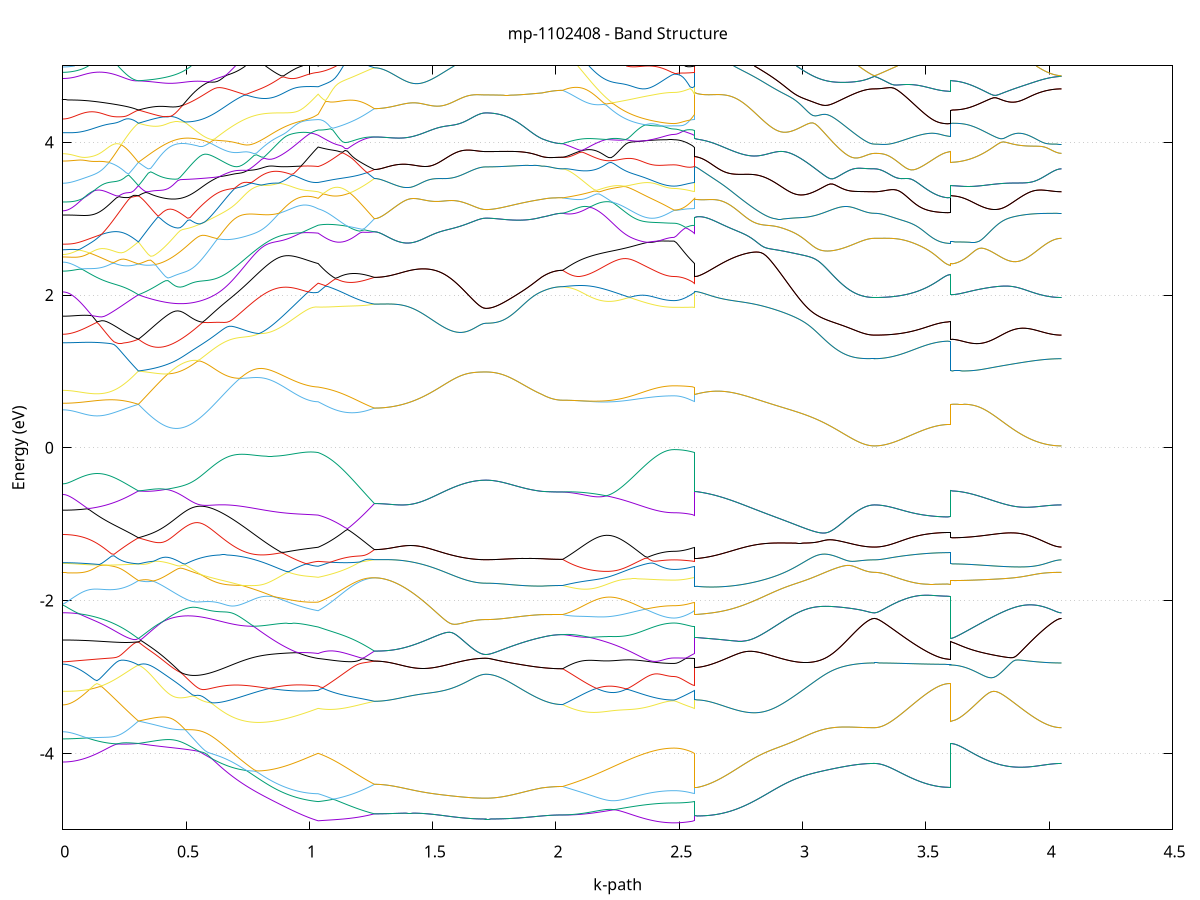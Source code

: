 set title 'mp-1102408 - Band Structure'
set xlabel 'k-path'
set ylabel 'Energy (eV)'
set grid y
set yrange [-5:5]
set terminal png size 800,600
set output 'mp-1102408_bands_gnuplot.png'
plot '-' using 1:2 with lines notitle, '-' using 1:2 with lines notitle, '-' using 1:2 with lines notitle, '-' using 1:2 with lines notitle, '-' using 1:2 with lines notitle, '-' using 1:2 with lines notitle, '-' using 1:2 with lines notitle, '-' using 1:2 with lines notitle, '-' using 1:2 with lines notitle, '-' using 1:2 with lines notitle, '-' using 1:2 with lines notitle, '-' using 1:2 with lines notitle, '-' using 1:2 with lines notitle, '-' using 1:2 with lines notitle, '-' using 1:2 with lines notitle, '-' using 1:2 with lines notitle, '-' using 1:2 with lines notitle, '-' using 1:2 with lines notitle, '-' using 1:2 with lines notitle, '-' using 1:2 with lines notitle, '-' using 1:2 with lines notitle, '-' using 1:2 with lines notitle, '-' using 1:2 with lines notitle, '-' using 1:2 with lines notitle, '-' using 1:2 with lines notitle, '-' using 1:2 with lines notitle, '-' using 1:2 with lines notitle, '-' using 1:2 with lines notitle, '-' using 1:2 with lines notitle, '-' using 1:2 with lines notitle, '-' using 1:2 with lines notitle, '-' using 1:2 with lines notitle, '-' using 1:2 with lines notitle, '-' using 1:2 with lines notitle, '-' using 1:2 with lines notitle, '-' using 1:2 with lines notitle, '-' using 1:2 with lines notitle, '-' using 1:2 with lines notitle, '-' using 1:2 with lines notitle, '-' using 1:2 with lines notitle, '-' using 1:2 with lines notitle, '-' using 1:2 with lines notitle, '-' using 1:2 with lines notitle, '-' using 1:2 with lines notitle, '-' using 1:2 with lines notitle, '-' using 1:2 with lines notitle, '-' using 1:2 with lines notitle, '-' using 1:2 with lines notitle, '-' using 1:2 with lines notitle, '-' using 1:2 with lines notitle, '-' using 1:2 with lines notitle, '-' using 1:2 with lines notitle, '-' using 1:2 with lines notitle, '-' using 1:2 with lines notitle, '-' using 1:2 with lines notitle, '-' using 1:2 with lines notitle, '-' using 1:2 with lines notitle, '-' using 1:2 with lines notitle, '-' using 1:2 with lines notitle, '-' using 1:2 with lines notitle, '-' using 1:2 with lines notitle, '-' using 1:2 with lines notitle, '-' using 1:2 with lines notitle, '-' using 1:2 with lines notitle, '-' using 1:2 with lines notitle, '-' using 1:2 with lines notitle, '-' using 1:2 with lines notitle, '-' using 1:2 with lines notitle, '-' using 1:2 with lines notitle, '-' using 1:2 with lines notitle, '-' using 1:2 with lines notitle, '-' using 1:2 with lines notitle, '-' using 1:2 with lines notitle, '-' using 1:2 with lines notitle, '-' using 1:2 with lines notitle, '-' using 1:2 with lines notitle, '-' using 1:2 with lines notitle, '-' using 1:2 with lines notitle, '-' using 1:2 with lines notitle, '-' using 1:2 with lines notitle, '-' using 1:2 with lines notitle, '-' using 1:2 with lines notitle, '-' using 1:2 with lines notitle, '-' using 1:2 with lines notitle, '-' using 1:2 with lines notitle, '-' using 1:2 with lines notitle, '-' using 1:2 with lines notitle, '-' using 1:2 with lines notitle, '-' using 1:2 with lines notitle, '-' using 1:2 with lines notitle, '-' using 1:2 with lines notitle, '-' using 1:2 with lines notitle, '-' using 1:2 with lines notitle, '-' using 1:2 with lines notitle, '-' using 1:2 with lines notitle, '-' using 1:2 with lines notitle
0.000000 -36.207656
0.009892 -36.207656
0.019783 -36.207656
0.029675 -36.207656
0.039567 -36.207556
0.049458 -36.207556
0.059350 -36.207556
0.069241 -36.207456
0.079133 -36.207456
0.089025 -36.207356
0.098916 -36.207356
0.108808 -36.207256
0.118700 -36.207156
0.128591 -36.207056
0.138483 -36.206956
0.148374 -36.206956
0.158266 -36.206856
0.168158 -36.206656
0.178049 -36.206556
0.187941 -36.206456
0.197833 -36.206356
0.207724 -36.206256
0.217616 -36.206056
0.227507 -36.205956
0.237399 -36.205756
0.247291 -36.205656
0.257182 -36.205456
0.267074 -36.205356
0.276966 -36.205156
0.286857 -36.205056
0.296749 -36.204856
0.306640 -36.204656
0.306640 -36.204656
0.316625 -36.204656
0.326610 -36.204656
0.336594 -36.204656
0.346579 -36.204656
0.356564 -36.204656
0.366548 -36.204556
0.376533 -36.204556
0.386518 -36.204456
0.396502 -36.204456
0.406487 -36.204356
0.416472 -36.204256
0.426456 -36.204156
0.436441 -36.204056
0.446426 -36.203856
0.456410 -36.203756
0.466395 -36.203656
0.476380 -36.203456
0.486364 -36.203356
0.496349 -36.203156
0.506334 -36.202956
0.516318 -36.202856
0.526303 -36.202656
0.536288 -36.202456
0.546272 -36.202256
0.556257 -36.202056
0.566242 -36.201856
0.576226 -36.201656
0.586211 -36.201456
0.596196 -36.201156
0.606180 -36.200956
0.616165 -36.200756
0.626150 -36.200456
0.636134 -36.200256
0.646119 -36.200056
0.656104 -36.199756
0.666088 -36.199556
0.676073 -36.199256
0.686058 -36.199056
0.696042 -36.198856
0.706027 -36.198556
0.716012 -36.198356
0.725996 -36.198156
0.735981 -36.197856
0.745966 -36.197656
0.755950 -36.197456
0.765935 -36.197156
0.775919 -36.196956
0.785904 -36.196756
0.795889 -36.196556
0.805873 -36.196356
0.815858 -36.196156
0.825843 -36.195956
0.835827 -36.195756
0.845812 -36.195556
0.855797 -36.195356
0.865781 -36.195156
0.875766 -36.195056
0.885751 -36.194856
0.895735 -36.194756
0.905720 -36.194556
0.915705 -36.194456
0.925689 -36.194356
0.935674 -36.194256
0.945659 -36.194156
0.955643 -36.194056
0.965628 -36.193956
0.975613 -36.193856
0.985597 -36.193856
0.995582 -36.193756
1.005567 -36.193756
1.015551 -36.193656
1.025536 -36.193656
1.035521 -36.193656
1.035521 -36.193656
1.045437 -36.193656
1.055352 -36.193556
1.065268 -36.193556
1.075184 -36.193456
1.085100 -36.193456
1.095016 -36.193356
1.104932 -36.193356
1.114848 -36.193256
1.124764 -36.193156
1.134680 -36.193156
1.144596 -36.193056
1.154512 -36.192956
1.164427 -36.192956
1.174343 -36.192856
1.184259 -36.192756
1.194175 -36.192656
1.204091 -36.192556
1.214007 -36.192556
1.223923 -36.192456
1.233839 -36.192356
1.243755 -36.192256
1.253671 -36.192156
1.263586 -36.192056
1.263586 -36.192056
1.273412 -36.192056
1.283237 -36.192056
1.293063 -36.192056
1.302888 -36.192056
1.312713 -36.191956
1.322539 -36.191956
1.332364 -36.191856
1.342189 -36.191856
1.352015 -36.191756
1.361840 -36.191756
1.371666 -36.191656
1.381491 -36.191556
1.391316 -36.191456
1.401142 -36.191356
1.410967 -36.191256
1.420792 -36.191156
1.430618 -36.191056
1.440443 -36.190956
1.450269 -36.190856
1.460094 -36.190756
1.469919 -36.190656
1.479745 -36.190456
1.489570 -36.190356
1.499395 -36.190156
1.509221 -36.190056
1.519046 -36.189856
1.528872 -36.189756
1.538697 -36.189556
1.548522 -36.189456
1.558348 -36.189256
1.568173 -36.189156
1.577999 -36.188956
1.587824 -36.188856
1.597649 -36.188656
1.607475 -36.188456
1.617300 -36.188356
1.627125 -36.188156
1.636951 -36.188056
1.646776 -36.187956
1.656602 -36.187756
1.666427 -36.187656
1.676252 -36.187556
1.686078 -36.187456
1.695903 -36.187456
1.705728 -36.187456
1.715554 -36.187356
1.715554 -36.187356
1.725470 -36.187356
1.735386 -36.187356
1.745301 -36.187356
1.755217 -36.187356
1.765133 -36.187356
1.775049 -36.187356
1.784965 -36.187356
1.794881 -36.187356
1.804797 -36.187356
1.814713 -36.187356
1.824629 -36.187356
1.834545 -36.187456
1.844460 -36.187456
1.854376 -36.187456
1.864292 -36.187456
1.874208 -36.187456
1.884124 -36.187456
1.894040 -36.187456
1.903956 -36.187456
1.913872 -36.187456
1.923788 -36.187456
1.933704 -36.187456
1.943619 -36.187456
1.943619 -36.187456
1.952885 -36.187456
1.962151 -36.187456
1.971416 -36.187456
1.980682 -36.187456
1.989947 -36.187356
1.999213 -36.187356
2.008478 -36.187356
2.017744 -36.187356
2.027010 -36.187356
2.027010 -36.187356
2.036835 -36.187656
2.046660 -36.187856
2.056486 -36.188056
2.066311 -36.188256
2.076136 -36.188456
2.085962 -36.188656
2.095787 -36.188856
2.105613 -36.189156
2.115438 -36.189356
2.125263 -36.189556
2.135089 -36.189756
2.144914 -36.189956
2.154739 -36.190156
2.164565 -36.190356
2.174390 -36.190556
2.184216 -36.190756
2.194041 -36.190856
2.203866 -36.191056
2.213692 -36.191256
2.223517 -36.191456
2.233342 -36.191556
2.243168 -36.191756
2.252993 -36.191956
2.262819 -36.192056
2.272644 -36.192256
2.282469 -36.192356
2.292295 -36.192456
2.302120 -36.192656
2.311945 -36.192756
2.321771 -36.192856
2.331596 -36.192956
2.341422 -36.193056
2.351247 -36.193156
2.361072 -36.193256
2.370898 -36.193356
2.380723 -36.193456
2.390548 -36.193556
2.400374 -36.193556
2.410199 -36.193656
2.420025 -36.193656
2.429850 -36.193756
2.439675 -36.193756
2.449501 -36.193756
2.459326 -36.193756
2.469152 -36.193856
2.478977 -36.193856
2.478977 -36.193856
2.488242 -36.193856
2.497508 -36.193756
2.506774 -36.193756
2.516039 -36.193756
2.525305 -36.193756
2.534570 -36.193756
2.543836 -36.193756
2.553101 -36.193656
2.562367 -36.193656
2.562367 -36.187456
2.572352 -36.187456
2.582336 -36.187556
2.592321 -36.187556
2.602306 -36.187656
2.612290 -36.187756
2.622275 -36.187856
2.632260 -36.187956
2.642244 -36.188056
2.652229 -36.188156
2.662214 -36.188256
2.672198 -36.188456
2.682183 -36.188556
2.692168 -36.188756
2.702152 -36.188956
2.712137 -36.189056
2.722121 -36.189256
2.732106 -36.189456
2.742091 -36.189656
2.752075 -36.189956
2.762060 -36.190156
2.772045 -36.190356
2.782029 -36.190556
2.792014 -36.190856
2.801999 -36.191056
2.811983 -36.191356
2.821968 -36.191556
2.831953 -36.191856
2.841937 -36.192056
2.851922 -36.192356
2.861907 -36.192656
2.871891 -36.192856
2.881876 -36.193156
2.891861 -36.193456
2.901845 -36.193756
2.911830 -36.193956
2.921815 -36.194256
2.931799 -36.194556
2.941784 -36.194756
2.951769 -36.195056
2.961753 -36.195356
2.971738 -36.195556
2.981723 -36.195856
2.991707 -36.196156
3.001692 -36.196356
3.011677 -36.196656
3.021661 -36.196856
3.031646 -36.197156
3.041631 -36.197356
3.051615 -36.197556
3.061600 -36.197756
3.071585 -36.198056
3.081569 -36.198256
3.091554 -36.198456
3.101539 -36.198656
3.111523 -36.198756
3.121508 -36.198956
3.131493 -36.199156
3.141477 -36.199356
3.151462 -36.199456
3.161447 -36.199656
3.171431 -36.199756
3.181416 -36.199856
3.191401 -36.199956
3.201385 -36.200056
3.211370 -36.200156
3.221355 -36.200256
3.231339 -36.200356
3.241324 -36.200356
3.251309 -36.200456
3.261293 -36.200456
3.271278 -36.200456
3.281263 -36.200556
3.291247 -36.200556
3.291247 -36.200556
3.301139 -36.200556
3.311030 -36.200556
3.320922 -36.200556
3.330814 -36.200556
3.340705 -36.200556
3.350597 -36.200556
3.360489 -36.200556
3.370380 -36.200556
3.380272 -36.200556
3.390163 -36.200556
3.400055 -36.200556
3.409947 -36.200556
3.419838 -36.200556
3.429730 -36.200556
3.439622 -36.200556
3.449513 -36.200556
3.459405 -36.200556
3.469296 -36.200556
3.479188 -36.200556
3.489080 -36.200556
3.498971 -36.200556
3.508863 -36.200556
3.518755 -36.200556
3.528646 -36.200556
3.538538 -36.200556
3.548429 -36.200556
3.558321 -36.200556
3.568213 -36.200556
3.578104 -36.200556
3.587996 -36.200556
3.597888 -36.200556
3.597888 -36.204656
3.607713 -36.204656
3.617538 -36.204656
3.627364 -36.204656
3.637189 -36.204656
3.647014 -36.204556
3.656840 -36.204556
3.666665 -36.204456
3.676491 -36.204456
3.686316 -36.204356
3.696141 -36.204356
3.705967 -36.204256
3.715792 -36.204156
3.725618 -36.204056
3.735443 -36.204056
3.745268 -36.203956
3.755094 -36.203856
3.764919 -36.203756
3.774744 -36.203556
3.784570 -36.203456
3.794395 -36.203356
3.804221 -36.203256
3.814046 -36.203156
3.823871 -36.202956
3.833697 -36.202856
3.843522 -36.202756
3.853347 -36.202556
3.863173 -36.202456
3.872998 -36.202256
3.882824 -36.202156
3.892649 -36.202056
3.902474 -36.201856
3.912300 -36.201756
3.922125 -36.201556
3.931950 -36.201456
3.941776 -36.201356
3.951601 -36.201256
3.961427 -36.201056
3.971252 -36.200956
3.981077 -36.200856
3.990903 -36.200756
4.000728 -36.200756
4.010553 -36.200656
4.020379 -36.200556
4.030204 -36.200556
4.040030 -36.200556
4.049855 -36.200556
e
0.000000 -36.199856
0.009892 -36.199856
0.019783 -36.199856
0.029675 -36.199956
0.039567 -36.200056
0.049458 -36.200056
0.059350 -36.200256
0.069241 -36.200356
0.079133 -36.200456
0.089025 -36.200556
0.098916 -36.200756
0.108808 -36.200956
0.118700 -36.201056
0.128591 -36.201256
0.138483 -36.201456
0.148374 -36.201656
0.158266 -36.201856
0.168158 -36.202056
0.178049 -36.202256
0.187941 -36.202356
0.197833 -36.202556
0.207724 -36.202756
0.217616 -36.202956
0.227507 -36.203156
0.237399 -36.203356
0.247291 -36.203556
0.257182 -36.203756
0.267074 -36.203956
0.276966 -36.204156
0.286857 -36.204356
0.296749 -36.204456
0.306640 -36.204656
0.306640 -36.204656
0.316625 -36.204656
0.326610 -36.204656
0.336594 -36.204556
0.346579 -36.204556
0.356564 -36.204456
0.366548 -36.204356
0.376533 -36.204256
0.386518 -36.204156
0.396502 -36.204056
0.406487 -36.203956
0.416472 -36.203856
0.426456 -36.203656
0.436441 -36.203556
0.446426 -36.203356
0.456410 -36.203156
0.466395 -36.203056
0.476380 -36.202856
0.486364 -36.202656
0.496349 -36.202456
0.506334 -36.202256
0.516318 -36.201956
0.526303 -36.201756
0.536288 -36.201556
0.546272 -36.201256
0.556257 -36.201056
0.566242 -36.200756
0.576226 -36.200556
0.586211 -36.200256
0.596196 -36.200056
0.606180 -36.199756
0.616165 -36.199456
0.626150 -36.199156
0.636134 -36.198956
0.646119 -36.198656
0.656104 -36.198356
0.666088 -36.198056
0.676073 -36.197756
0.686058 -36.197456
0.696042 -36.197156
0.706027 -36.196856
0.716012 -36.196556
0.725996 -36.196356
0.735981 -36.196056
0.745966 -36.195756
0.755950 -36.195456
0.765935 -36.195156
0.775919 -36.194856
0.785904 -36.194656
0.795889 -36.194356
0.805873 -36.194056
0.815858 -36.193856
0.825843 -36.193556
0.835827 -36.193356
0.845812 -36.193056
0.855797 -36.192856
0.865781 -36.192656
0.875766 -36.192456
0.885751 -36.192156
0.895735 -36.191956
0.905720 -36.191756
0.915705 -36.191556
0.925689 -36.191456
0.935674 -36.191256
0.945659 -36.191056
0.955643 -36.190956
0.965628 -36.190756
0.975613 -36.190656
0.985597 -36.190556
0.995582 -36.190456
1.005567 -36.190356
1.015551 -36.190256
1.025536 -36.190156
1.035521 -36.190056
1.035521 -36.190056
1.045437 -36.190156
1.055352 -36.190256
1.065268 -36.190256
1.075184 -36.190356
1.085100 -36.190456
1.095016 -36.190556
1.104932 -36.190556
1.114848 -36.190656
1.124764 -36.190756
1.134680 -36.190856
1.144596 -36.190956
1.154512 -36.191056
1.164427 -36.191156
1.174343 -36.191256
1.184259 -36.191356
1.194175 -36.191456
1.204091 -36.191456
1.214007 -36.191556
1.223923 -36.191656
1.233839 -36.191756
1.243755 -36.191856
1.253671 -36.191956
1.263586 -36.192056
1.263586 -36.192056
1.273412 -36.192056
1.283237 -36.192056
1.293063 -36.192056
1.302888 -36.192056
1.312713 -36.191956
1.322539 -36.191956
1.332364 -36.191856
1.342189 -36.191856
1.352015 -36.191756
1.361840 -36.191756
1.371666 -36.191656
1.381491 -36.191556
1.391316 -36.191456
1.401142 -36.191356
1.410967 -36.191256
1.420792 -36.191156
1.430618 -36.191056
1.440443 -36.190956
1.450269 -36.190856
1.460094 -36.190756
1.469919 -36.190656
1.479745 -36.190456
1.489570 -36.190356
1.499395 -36.190156
1.509221 -36.190056
1.519046 -36.189856
1.528872 -36.189756
1.538697 -36.189556
1.548522 -36.189456
1.558348 -36.189256
1.568173 -36.189156
1.577999 -36.188956
1.587824 -36.188856
1.597649 -36.188656
1.607475 -36.188456
1.617300 -36.188356
1.627125 -36.188156
1.636951 -36.188056
1.646776 -36.187956
1.656602 -36.187756
1.666427 -36.187656
1.676252 -36.187556
1.686078 -36.187456
1.695903 -36.187456
1.705728 -36.187456
1.715554 -36.187356
1.715554 -36.187356
1.725470 -36.187356
1.735386 -36.187356
1.745301 -36.187356
1.755217 -36.187356
1.765133 -36.187356
1.775049 -36.187356
1.784965 -36.187356
1.794881 -36.187356
1.804797 -36.187356
1.814713 -36.187356
1.824629 -36.187356
1.834545 -36.187456
1.844460 -36.187456
1.854376 -36.187456
1.864292 -36.187456
1.874208 -36.187456
1.884124 -36.187456
1.894040 -36.187456
1.903956 -36.187456
1.913872 -36.187456
1.923788 -36.187456
1.933704 -36.187456
1.943619 -36.187456
1.943619 -36.187456
1.952885 -36.187456
1.962151 -36.187456
1.971416 -36.187456
1.980682 -36.187456
1.989947 -36.187356
1.999213 -36.187356
2.008478 -36.187356
2.017744 -36.187356
2.027010 -36.187356
2.027010 -36.187356
2.036835 -36.187156
2.046660 -36.186956
2.056486 -36.186756
2.066311 -36.186556
2.076136 -36.186356
2.085962 -36.186156
2.095787 -36.185956
2.105613 -36.185656
2.115438 -36.185556
2.125263 -36.185756
2.135089 -36.185956
2.144914 -36.186156
2.154739 -36.186356
2.164565 -36.186556
2.174390 -36.186656
2.184216 -36.186856
2.194041 -36.187056
2.203866 -36.187256
2.213692 -36.187356
2.223517 -36.187556
2.233342 -36.187656
2.243168 -36.187856
2.252993 -36.187956
2.262819 -36.188156
2.272644 -36.188256
2.282469 -36.188356
2.292295 -36.188556
2.302120 -36.188656
2.311945 -36.188756
2.321771 -36.188856
2.331596 -36.188956
2.341422 -36.189056
2.351247 -36.189156
2.361072 -36.189256
2.370898 -36.189356
2.380723 -36.189356
2.390548 -36.189456
2.400374 -36.189556
2.410199 -36.189556
2.420025 -36.189556
2.429850 -36.189656
2.439675 -36.189656
2.449501 -36.189656
2.459326 -36.189756
2.469152 -36.189756
2.478977 -36.189756
2.478977 -36.189756
2.488242 -36.189756
2.497508 -36.189756
2.506774 -36.189756
2.516039 -36.189756
2.525305 -36.189856
2.534570 -36.189856
2.543836 -36.189956
2.553101 -36.190056
2.562367 -36.190056
2.562367 -36.187456
2.572352 -36.187456
2.582336 -36.187556
2.592321 -36.187556
2.602306 -36.187656
2.612290 -36.187756
2.622275 -36.187856
2.632260 -36.187956
2.642244 -36.188056
2.652229 -36.188156
2.662214 -36.188256
2.672198 -36.188456
2.682183 -36.188556
2.692168 -36.188756
2.702152 -36.188956
2.712137 -36.189056
2.722121 -36.189256
2.732106 -36.189456
2.742091 -36.189656
2.752075 -36.189956
2.762060 -36.190156
2.772045 -36.190356
2.782029 -36.190556
2.792014 -36.190856
2.801999 -36.191056
2.811983 -36.191356
2.821968 -36.191556
2.831953 -36.191856
2.841937 -36.192056
2.851922 -36.192356
2.861907 -36.192656
2.871891 -36.192856
2.881876 -36.193156
2.891861 -36.193456
2.901845 -36.193756
2.911830 -36.193956
2.921815 -36.194256
2.931799 -36.194556
2.941784 -36.194756
2.951769 -36.195056
2.961753 -36.195356
2.971738 -36.195556
2.981723 -36.195856
2.991707 -36.196156
3.001692 -36.196356
3.011677 -36.196656
3.021661 -36.196856
3.031646 -36.197156
3.041631 -36.197356
3.051615 -36.197556
3.061600 -36.197756
3.071585 -36.198056
3.081569 -36.198256
3.091554 -36.198456
3.101539 -36.198656
3.111523 -36.198756
3.121508 -36.198956
3.131493 -36.199156
3.141477 -36.199356
3.151462 -36.199456
3.161447 -36.199656
3.171431 -36.199756
3.181416 -36.199856
3.191401 -36.199956
3.201385 -36.200056
3.211370 -36.200156
3.221355 -36.200256
3.231339 -36.200356
3.241324 -36.200356
3.251309 -36.200456
3.261293 -36.200456
3.271278 -36.200456
3.281263 -36.200556
3.291247 -36.200556
3.291247 -36.200556
3.301139 -36.200556
3.311030 -36.200556
3.320922 -36.200556
3.330814 -36.200556
3.340705 -36.200556
3.350597 -36.200556
3.360489 -36.200556
3.370380 -36.200556
3.380272 -36.200556
3.390163 -36.200556
3.400055 -36.200556
3.409947 -36.200556
3.419838 -36.200556
3.429730 -36.200556
3.439622 -36.200556
3.449513 -36.200556
3.459405 -36.200556
3.469296 -36.200556
3.479188 -36.200556
3.489080 -36.200556
3.498971 -36.200556
3.508863 -36.200556
3.518755 -36.200556
3.528646 -36.200556
3.538538 -36.200556
3.548429 -36.200556
3.558321 -36.200556
3.568213 -36.200556
3.578104 -36.200556
3.587996 -36.200556
3.597888 -36.200556
3.597888 -36.204656
3.607713 -36.204656
3.617538 -36.204656
3.627364 -36.204656
3.637189 -36.204656
3.647014 -36.204556
3.656840 -36.204556
3.666665 -36.204456
3.676491 -36.204456
3.686316 -36.204356
3.696141 -36.204356
3.705967 -36.204256
3.715792 -36.204156
3.725618 -36.204056
3.735443 -36.204056
3.745268 -36.203956
3.755094 -36.203856
3.764919 -36.203756
3.774744 -36.203556
3.784570 -36.203456
3.794395 -36.203356
3.804221 -36.203256
3.814046 -36.203156
3.823871 -36.202956
3.833697 -36.202856
3.843522 -36.202756
3.853347 -36.202556
3.863173 -36.202456
3.872998 -36.202256
3.882824 -36.202156
3.892649 -36.202056
3.902474 -36.201856
3.912300 -36.201756
3.922125 -36.201556
3.931950 -36.201456
3.941776 -36.201356
3.951601 -36.201256
3.961427 -36.201056
3.971252 -36.200956
3.981077 -36.200856
3.990903 -36.200756
4.000728 -36.200756
4.010553 -36.200656
4.020379 -36.200556
4.030204 -36.200556
4.040030 -36.200556
4.049855 -36.200556
e
0.000000 -36.194056
0.009892 -36.194056
0.019783 -36.194056
0.029675 -36.194056
0.039567 -36.193956
0.049458 -36.193856
0.059350 -36.193756
0.069241 -36.193656
0.079133 -36.193556
0.089025 -36.193356
0.098916 -36.193256
0.108808 -36.193156
0.118700 -36.192956
0.128591 -36.192856
0.138483 -36.192656
0.148374 -36.192456
0.158266 -36.192356
0.168158 -36.192156
0.178049 -36.191956
0.187941 -36.191856
0.197833 -36.191656
0.207724 -36.191456
0.217616 -36.191356
0.227507 -36.191156
0.237399 -36.191056
0.247291 -36.190856
0.257182 -36.190656
0.267074 -36.190556
0.276966 -36.190356
0.286857 -36.190256
0.296749 -36.190056
0.306640 -36.189956
0.306640 -36.189956
0.316625 -36.189956
0.326610 -36.189956
0.336594 -36.189956
0.346579 -36.189956
0.356564 -36.189956
0.366548 -36.189856
0.376533 -36.189856
0.386518 -36.189756
0.396502 -36.189756
0.406487 -36.189656
0.416472 -36.189556
0.426456 -36.189556
0.436441 -36.189456
0.446426 -36.189356
0.456410 -36.189256
0.466395 -36.189056
0.476380 -36.188956
0.486364 -36.188856
0.496349 -36.188656
0.506334 -36.188556
0.516318 -36.188356
0.526303 -36.188256
0.536288 -36.188056
0.546272 -36.187956
0.556257 -36.187756
0.566242 -36.187556
0.576226 -36.187356
0.586211 -36.187156
0.596196 -36.187056
0.606180 -36.186856
0.616165 -36.186656
0.626150 -36.186456
0.636134 -36.186256
0.646119 -36.186056
0.656104 -36.185856
0.666088 -36.185656
0.676073 -36.185456
0.686058 -36.185256
0.696042 -36.185056
0.706027 -36.184856
0.716012 -36.184656
0.725996 -36.184456
0.735981 -36.184256
0.745966 -36.184056
0.755950 -36.183856
0.765935 -36.183656
0.775919 -36.183456
0.785904 -36.183256
0.795889 -36.183156
0.805873 -36.182956
0.815858 -36.182756
0.825843 -36.182656
0.835827 -36.182456
0.845812 -36.182356
0.855797 -36.182156
0.865781 -36.182056
0.875766 -36.181856
0.885751 -36.181756
0.895735 -36.181656
0.905720 -36.181556
0.915705 -36.181456
0.925689 -36.181356
0.935674 -36.181256
0.945659 -36.181156
0.955643 -36.181156
0.965628 -36.181056
0.975613 -36.181056
0.985597 -36.180956
0.995582 -36.180956
1.005567 -36.180956
1.015551 -36.180956
1.025536 -36.180956
1.035521 -36.180956
1.035521 -36.180956
1.045437 -36.180856
1.055352 -36.180756
1.065268 -36.180756
1.075184 -36.180656
1.085100 -36.180556
1.095016 -36.180456
1.104932 -36.180456
1.114848 -36.180356
1.124764 -36.180256
1.134680 -36.180156
1.144596 -36.180056
1.154512 -36.180056
1.164427 -36.179956
1.174343 -36.179856
1.184259 -36.179756
1.194175 -36.179656
1.204091 -36.179556
1.214007 -36.179456
1.223923 -36.179356
1.233839 -36.179356
1.243755 -36.179256
1.253671 -36.179156
1.263586 -36.179056
1.263586 -36.179056
1.273412 -36.179056
1.283237 -36.179056
1.293063 -36.179056
1.302888 -36.179156
1.312713 -36.179156
1.322539 -36.179156
1.332364 -36.179256
1.342189 -36.179256
1.352015 -36.179356
1.361840 -36.179456
1.371666 -36.179456
1.381491 -36.179556
1.391316 -36.179656
1.401142 -36.179756
1.410967 -36.179856
1.420792 -36.179956
1.430618 -36.180056
1.440443 -36.180156
1.450269 -36.180256
1.460094 -36.180356
1.469919 -36.180556
1.479745 -36.180656
1.489570 -36.180756
1.499395 -36.180956
1.509221 -36.181056
1.519046 -36.181256
1.528872 -36.181356
1.538697 -36.181556
1.548522 -36.181656
1.558348 -36.181856
1.568173 -36.181956
1.577999 -36.182156
1.587824 -36.182356
1.597649 -36.182456
1.607475 -36.182656
1.617300 -36.182756
1.627125 -36.182956
1.636951 -36.183056
1.646776 -36.183256
1.656602 -36.183356
1.666427 -36.183456
1.676252 -36.183556
1.686078 -36.183656
1.695903 -36.183656
1.705728 -36.183756
1.715554 -36.183756
1.715554 -36.183756
1.725470 -36.183756
1.735386 -36.183756
1.745301 -36.183756
1.755217 -36.183756
1.765133 -36.183756
1.775049 -36.183756
1.784965 -36.183756
1.794881 -36.183756
1.804797 -36.183756
1.814713 -36.183756
1.824629 -36.183756
1.834545 -36.183756
1.844460 -36.183756
1.854376 -36.183756
1.864292 -36.183756
1.874208 -36.183756
1.884124 -36.183756
1.894040 -36.183756
1.903956 -36.183756
1.913872 -36.183756
1.923788 -36.183756
1.933704 -36.183756
1.943619 -36.183756
1.943619 -36.183756
1.952885 -36.183756
1.962151 -36.183756
1.971416 -36.183756
1.980682 -36.183756
1.989947 -36.183756
1.999213 -36.183756
2.008478 -36.183756
2.017744 -36.183756
2.027010 -36.183756
2.027010 -36.183756
2.036835 -36.183956
2.046660 -36.184156
2.056486 -36.184356
2.066311 -36.184556
2.076136 -36.184756
2.085962 -36.184956
2.095787 -36.185156
2.105613 -36.185356
2.115438 -36.185456
2.125263 -36.185256
2.135089 -36.185056
2.144914 -36.184856
2.154739 -36.184656
2.164565 -36.184556
2.174390 -36.184356
2.184216 -36.184156
2.194041 -36.183956
2.203866 -36.183756
2.213692 -36.183656
2.223517 -36.183456
2.233342 -36.183256
2.243168 -36.183156
2.252993 -36.182956
2.262819 -36.182856
2.272644 -36.182656
2.282469 -36.182556
2.292295 -36.182456
2.302120 -36.182256
2.311945 -36.182156
2.321771 -36.182056
2.331596 -36.181956
2.341422 -36.181856
2.351247 -36.181756
2.361072 -36.181656
2.370898 -36.181656
2.380723 -36.181556
2.390548 -36.181456
2.400374 -36.181456
2.410199 -36.181356
2.420025 -36.181356
2.429850 -36.181256
2.439675 -36.181256
2.449501 -36.181256
2.459326 -36.181156
2.469152 -36.181156
2.478977 -36.181156
2.478977 -36.181156
2.488242 -36.181156
2.497508 -36.181156
2.506774 -36.181156
2.516039 -36.181156
2.525305 -36.181056
2.534570 -36.181056
2.543836 -36.181056
2.553101 -36.180956
2.562367 -36.180956
2.562367 -36.183756
2.572352 -36.183756
2.582336 -36.183856
2.592321 -36.183856
2.602306 -36.183856
2.612290 -36.183956
2.622275 -36.184056
2.632260 -36.184056
2.642244 -36.184156
2.652229 -36.184256
2.662214 -36.184356
2.672198 -36.184456
2.682183 -36.184556
2.692168 -36.184756
2.702152 -36.184856
2.712137 -36.184956
2.722121 -36.185156
2.732106 -36.185256
2.742091 -36.185456
2.752075 -36.185556
2.762060 -36.185756
2.772045 -36.185956
2.782029 -36.186156
2.792014 -36.186256
2.801999 -36.186456
2.811983 -36.186656
2.821968 -36.186856
2.831953 -36.187056
2.841937 -36.187256
2.851922 -36.187456
2.861907 -36.187656
2.871891 -36.187856
2.881876 -36.188156
2.891861 -36.188356
2.901845 -36.188556
2.911830 -36.188756
2.921815 -36.188956
2.931799 -36.189156
2.941784 -36.189456
2.951769 -36.189656
2.961753 -36.189856
2.971738 -36.190056
2.981723 -36.190256
2.991707 -36.190456
3.001692 -36.190656
3.011677 -36.190856
3.021661 -36.191056
3.031646 -36.191256
3.041631 -36.191456
3.051615 -36.191656
3.061600 -36.191856
3.071585 -36.192056
3.081569 -36.192156
3.091554 -36.192356
3.101539 -36.192556
3.111523 -36.192656
3.121508 -36.192856
3.131493 -36.192956
3.141477 -36.193056
3.151462 -36.193256
3.161447 -36.193356
3.171431 -36.193456
3.181416 -36.193556
3.191401 -36.193656
3.201385 -36.193756
3.211370 -36.193856
3.221355 -36.193856
3.231339 -36.193956
3.241324 -36.193956
3.251309 -36.194056
3.261293 -36.194056
3.271278 -36.194056
3.281263 -36.194056
3.291247 -36.194056
3.291247 -36.194056
3.301139 -36.194056
3.311030 -36.194056
3.320922 -36.194056
3.330814 -36.194056
3.340705 -36.194056
3.350597 -36.194056
3.360489 -36.194056
3.370380 -36.194056
3.380272 -36.194056
3.390163 -36.194056
3.400055 -36.194056
3.409947 -36.194056
3.419838 -36.194056
3.429730 -36.194056
3.439622 -36.194056
3.449513 -36.194056
3.459405 -36.194056
3.469296 -36.194056
3.479188 -36.194056
3.489080 -36.194056
3.498971 -36.194056
3.508863 -36.194056
3.518755 -36.194056
3.528646 -36.194056
3.538538 -36.194056
3.548429 -36.194056
3.558321 -36.194056
3.568213 -36.194056
3.578104 -36.194056
3.587996 -36.194056
3.597888 -36.194056
3.597888 -36.189956
3.607713 -36.189956
3.617538 -36.189956
3.627364 -36.189956
3.637189 -36.190056
3.647014 -36.190056
3.656840 -36.190056
3.666665 -36.190156
3.676491 -36.190156
3.686316 -36.190256
3.696141 -36.190256
3.705967 -36.190356
3.715792 -36.190456
3.725618 -36.190556
3.735443 -36.190656
3.745268 -36.190756
3.755094 -36.190856
3.764919 -36.190956
3.774744 -36.191056
3.784570 -36.191156
3.794395 -36.191256
3.804221 -36.191356
3.814046 -36.191556
3.823871 -36.191656
3.833697 -36.191756
3.843522 -36.191956
3.853347 -36.192056
3.863173 -36.192156
3.872998 -36.192356
3.882824 -36.192456
3.892649 -36.192656
3.902474 -36.192756
3.912300 -36.192856
3.922125 -36.193056
3.931950 -36.193156
3.941776 -36.193256
3.951601 -36.193456
3.961427 -36.193556
3.971252 -36.193656
3.981077 -36.193756
3.990903 -36.193856
4.000728 -36.193956
4.010553 -36.193956
4.020379 -36.194056
4.030204 -36.194056
4.040030 -36.194056
4.049855 -36.194056
e
0.000000 -36.187656
0.009892 -36.187656
0.019783 -36.187656
0.029675 -36.187656
0.039567 -36.187656
0.049458 -36.187756
0.059350 -36.187756
0.069241 -36.187756
0.079133 -36.187856
0.089025 -36.187856
0.098916 -36.187956
0.108808 -36.187956
0.118700 -36.188056
0.128591 -36.188056
0.138483 -36.188156
0.148374 -36.188256
0.158266 -36.188256
0.168158 -36.188356
0.178049 -36.188456
0.187941 -36.188556
0.197833 -36.188656
0.207724 -36.188756
0.217616 -36.188856
0.227507 -36.188956
0.237399 -36.189056
0.247291 -36.189156
0.257182 -36.189256
0.267074 -36.189456
0.276966 -36.189556
0.286857 -36.189656
0.296749 -36.189856
0.306640 -36.189956
0.306640 -36.189956
0.316625 -36.189956
0.326610 -36.189856
0.336594 -36.189856
0.346579 -36.189856
0.356564 -36.189756
0.366548 -36.189656
0.376533 -36.189556
0.386518 -36.189556
0.396502 -36.189456
0.406487 -36.189356
0.416472 -36.189156
0.426456 -36.189056
0.436441 -36.188956
0.446426 -36.188756
0.456410 -36.188656
0.466395 -36.188456
0.476380 -36.188356
0.486364 -36.188156
0.496349 -36.187956
0.506334 -36.187856
0.516318 -36.187656
0.526303 -36.187456
0.536288 -36.187256
0.546272 -36.187056
0.556257 -36.186756
0.566242 -36.186556
0.576226 -36.186356
0.586211 -36.186156
0.596196 -36.185956
0.606180 -36.185656
0.616165 -36.185456
0.626150 -36.185156
0.636134 -36.184956
0.646119 -36.184756
0.656104 -36.184456
0.666088 -36.184256
0.676073 -36.183956
0.686058 -36.183756
0.696042 -36.183456
0.706027 -36.183256
0.716012 -36.182956
0.725996 -36.182756
0.735981 -36.182556
0.745966 -36.182256
0.755950 -36.182056
0.765935 -36.181756
0.775919 -36.181556
0.785904 -36.181356
0.795889 -36.181156
0.805873 -36.180856
0.815858 -36.180656
0.825843 -36.180456
0.835827 -36.180256
0.845812 -36.180056
0.855797 -36.179856
0.865781 -36.179656
0.875766 -36.179556
0.885751 -36.179356
0.895735 -36.179156
0.905720 -36.179056
0.915705 -36.178856
0.925689 -36.178756
0.935674 -36.178556
0.945659 -36.178456
0.955643 -36.178356
0.965628 -36.178256
0.975613 -36.178156
0.985597 -36.178056
0.995582 -36.177956
1.005567 -36.177856
1.015551 -36.177856
1.025536 -36.177756
1.035521 -36.177756
1.035521 -36.177756
1.045437 -36.177756
1.055352 -36.177756
1.065268 -36.177856
1.075184 -36.177856
1.085100 -36.177856
1.095016 -36.177956
1.104932 -36.177956
1.114848 -36.178056
1.124764 -36.178056
1.134680 -36.178156
1.144596 -36.178156
1.154512 -36.178256
1.164427 -36.178356
1.174343 -36.178356
1.184259 -36.178456
1.194175 -36.178556
1.204091 -36.178556
1.214007 -36.178656
1.223923 -36.178756
1.233839 -36.178856
1.243755 -36.178856
1.253671 -36.178956
1.263586 -36.179056
1.263586 -36.179056
1.273412 -36.179056
1.283237 -36.179056
1.293063 -36.179056
1.302888 -36.179156
1.312713 -36.179156
1.322539 -36.179156
1.332364 -36.179256
1.342189 -36.179256
1.352015 -36.179356
1.361840 -36.179456
1.371666 -36.179456
1.381491 -36.179556
1.391316 -36.179656
1.401142 -36.179756
1.410967 -36.179856
1.420792 -36.179956
1.430618 -36.180056
1.440443 -36.180156
1.450269 -36.180256
1.460094 -36.180356
1.469919 -36.180556
1.479745 -36.180656
1.489570 -36.180756
1.499395 -36.180956
1.509221 -36.181056
1.519046 -36.181256
1.528872 -36.181356
1.538697 -36.181556
1.548522 -36.181656
1.558348 -36.181856
1.568173 -36.181956
1.577999 -36.182156
1.587824 -36.182356
1.597649 -36.182456
1.607475 -36.182656
1.617300 -36.182756
1.627125 -36.182956
1.636951 -36.183056
1.646776 -36.183256
1.656602 -36.183356
1.666427 -36.183456
1.676252 -36.183556
1.686078 -36.183656
1.695903 -36.183656
1.705728 -36.183756
1.715554 -36.183756
1.715554 -36.183756
1.725470 -36.183756
1.735386 -36.183756
1.745301 -36.183756
1.755217 -36.183756
1.765133 -36.183756
1.775049 -36.183756
1.784965 -36.183756
1.794881 -36.183756
1.804797 -36.183756
1.814713 -36.183756
1.824629 -36.183756
1.834545 -36.183756
1.844460 -36.183756
1.854376 -36.183756
1.864292 -36.183756
1.874208 -36.183756
1.884124 -36.183756
1.894040 -36.183756
1.903956 -36.183756
1.913872 -36.183756
1.923788 -36.183756
1.933704 -36.183756
1.943619 -36.183756
1.943619 -36.183756
1.952885 -36.183756
1.962151 -36.183756
1.971416 -36.183756
1.980682 -36.183756
1.989947 -36.183756
1.999213 -36.183756
2.008478 -36.183756
2.017744 -36.183756
2.027010 -36.183756
2.027010 -36.183756
2.036835 -36.183556
2.046660 -36.183356
2.056486 -36.183056
2.066311 -36.182856
2.076136 -36.182656
2.085962 -36.182456
2.095787 -36.182256
2.105613 -36.182056
2.115438 -36.181856
2.125263 -36.181656
2.135089 -36.181456
2.144914 -36.181256
2.154739 -36.181056
2.164565 -36.180856
2.174390 -36.180756
2.184216 -36.180556
2.194041 -36.180356
2.203866 -36.180156
2.213692 -36.180056
2.223517 -36.179856
2.233342 -36.179656
2.243168 -36.179556
2.252993 -36.179356
2.262819 -36.179256
2.272644 -36.179056
2.282469 -36.178956
2.292295 -36.178856
2.302120 -36.178656
2.311945 -36.178556
2.321771 -36.178456
2.331596 -36.178356
2.341422 -36.178256
2.351247 -36.178156
2.361072 -36.178056
2.370898 -36.177956
2.380723 -36.177856
2.390548 -36.177856
2.400374 -36.177756
2.410199 -36.177756
2.420025 -36.177656
2.429850 -36.177656
2.439675 -36.177556
2.449501 -36.177556
2.459326 -36.177556
2.469152 -36.177556
2.478977 -36.177556
2.478977 -36.177556
2.488242 -36.177556
2.497508 -36.177556
2.506774 -36.177556
2.516039 -36.177556
2.525305 -36.177556
2.534570 -36.177656
2.543836 -36.177656
2.553101 -36.177656
2.562367 -36.177756
2.562367 -36.183756
2.572352 -36.183756
2.582336 -36.183856
2.592321 -36.183856
2.602306 -36.183856
2.612290 -36.183956
2.622275 -36.184056
2.632260 -36.184056
2.642244 -36.184156
2.652229 -36.184256
2.662214 -36.184356
2.672198 -36.184456
2.682183 -36.184556
2.692168 -36.184756
2.702152 -36.184856
2.712137 -36.184956
2.722121 -36.185156
2.732106 -36.185256
2.742091 -36.185456
2.752075 -36.185556
2.762060 -36.185756
2.772045 -36.185956
2.782029 -36.186156
2.792014 -36.186256
2.801999 -36.186456
2.811983 -36.186656
2.821968 -36.186856
2.831953 -36.187056
2.841937 -36.187256
2.851922 -36.187456
2.861907 -36.187656
2.871891 -36.187856
2.881876 -36.188156
2.891861 -36.188356
2.901845 -36.188556
2.911830 -36.188756
2.921815 -36.188956
2.931799 -36.189156
2.941784 -36.189456
2.951769 -36.189656
2.961753 -36.189856
2.971738 -36.190056
2.981723 -36.190256
2.991707 -36.190456
3.001692 -36.190656
3.011677 -36.190856
3.021661 -36.191056
3.031646 -36.191256
3.041631 -36.191456
3.051615 -36.191656
3.061600 -36.191856
3.071585 -36.192056
3.081569 -36.192156
3.091554 -36.192356
3.101539 -36.192556
3.111523 -36.192656
3.121508 -36.192856
3.131493 -36.192956
3.141477 -36.193056
3.151462 -36.193256
3.161447 -36.193356
3.171431 -36.193456
3.181416 -36.193556
3.191401 -36.193656
3.201385 -36.193756
3.211370 -36.193856
3.221355 -36.193856
3.231339 -36.193956
3.241324 -36.193956
3.251309 -36.194056
3.261293 -36.194056
3.271278 -36.194056
3.281263 -36.194056
3.291247 -36.194056
3.291247 -36.194056
3.301139 -36.194056
3.311030 -36.194056
3.320922 -36.194056
3.330814 -36.194056
3.340705 -36.194056
3.350597 -36.194056
3.360489 -36.194056
3.370380 -36.194056
3.380272 -36.194056
3.390163 -36.194056
3.400055 -36.194056
3.409947 -36.194056
3.419838 -36.194056
3.429730 -36.194056
3.439622 -36.194056
3.449513 -36.194056
3.459405 -36.194056
3.469296 -36.194056
3.479188 -36.194056
3.489080 -36.194056
3.498971 -36.194056
3.508863 -36.194056
3.518755 -36.194056
3.528646 -36.194056
3.538538 -36.194056
3.548429 -36.194056
3.558321 -36.194056
3.568213 -36.194056
3.578104 -36.194056
3.587996 -36.194056
3.597888 -36.194056
3.597888 -36.189956
3.607713 -36.189956
3.617538 -36.189956
3.627364 -36.189956
3.637189 -36.190056
3.647014 -36.190056
3.656840 -36.190056
3.666665 -36.190156
3.676491 -36.190156
3.686316 -36.190256
3.696141 -36.190256
3.705967 -36.190356
3.715792 -36.190456
3.725618 -36.190556
3.735443 -36.190656
3.745268 -36.190756
3.755094 -36.190856
3.764919 -36.190956
3.774744 -36.191056
3.784570 -36.191156
3.794395 -36.191256
3.804221 -36.191356
3.814046 -36.191556
3.823871 -36.191656
3.833697 -36.191756
3.843522 -36.191956
3.853347 -36.192056
3.863173 -36.192156
3.872998 -36.192356
3.882824 -36.192456
3.892649 -36.192656
3.902474 -36.192756
3.912300 -36.192856
3.922125 -36.193056
3.931950 -36.193156
3.941776 -36.193256
3.951601 -36.193456
3.961427 -36.193556
3.971252 -36.193656
3.981077 -36.193756
3.990903 -36.193856
4.000728 -36.193856
4.010553 -36.193956
4.020379 -36.194056
4.030204 -36.194056
4.040030 -36.194056
4.049855 -36.194056
e
0.000000 -18.504956
0.009892 -18.504956
0.019783 -18.504956
0.029675 -18.505056
0.039567 -18.505056
0.049458 -18.505056
0.059350 -18.505056
0.069241 -18.505056
0.079133 -18.505056
0.089025 -18.505056
0.098916 -18.504956
0.108808 -18.504856
0.118700 -18.504756
0.128591 -18.504556
0.138483 -18.504356
0.148374 -18.504056
0.158266 -18.503656
0.168158 -18.503256
0.178049 -18.502756
0.187941 -18.502256
0.197833 -18.501556
0.207724 -18.500856
0.217616 -18.500156
0.227507 -18.499256
0.237399 -18.498356
0.247291 -18.497356
0.257182 -18.496256
0.267074 -18.495056
0.276966 -18.493856
0.286857 -18.492556
0.296749 -18.491156
0.306640 -18.489756
0.306640 -18.489756
0.316625 -18.489756
0.326610 -18.489656
0.336594 -18.489456
0.346579 -18.489256
0.356564 -18.488956
0.366548 -18.488656
0.376533 -18.488256
0.386518 -18.487756
0.396502 -18.487256
0.406487 -18.486656
0.416472 -18.486056
0.426456 -18.485356
0.436441 -18.484556
0.446426 -18.483756
0.456410 -18.482956
0.466395 -18.482056
0.476380 -18.481056
0.486364 -18.480156
0.496349 -18.479056
0.506334 -18.478056
0.516318 -18.476956
0.526303 -18.475856
0.536288 -18.474656
0.546272 -18.473556
0.556257 -18.472356
0.566242 -18.471156
0.576226 -18.469956
0.586211 -18.468756
0.596196 -18.467556
0.606180 -18.466456
0.616165 -18.465256
0.626150 -18.464356
0.636134 -18.463656
0.646119 -18.463056
0.656104 -18.462756
0.666088 -18.462656
0.676073 -18.462856
0.686058 -18.463356
0.696042 -18.464156
0.706027 -18.465456
0.716012 -18.467056
0.725996 -18.469056
0.735981 -18.471356
0.745966 -18.474056
0.755950 -18.476856
0.765935 -18.479956
0.775919 -18.483256
0.785904 -18.486656
0.795889 -18.490156
0.805873 -18.493656
0.815858 -18.497256
0.825843 -18.500856
0.835827 -18.504456
0.845812 -18.507956
0.855797 -18.511356
0.865781 -18.514756
0.875766 -18.518056
0.885751 -18.521256
0.895735 -18.524256
0.905720 -18.527156
0.915705 -18.529856
0.925689 -18.532456
0.935674 -18.534956
0.945659 -18.537156
0.955643 -18.539256
0.965628 -18.541156
0.975613 -18.542856
0.985597 -18.544356
0.995582 -18.545656
1.005567 -18.546656
1.015551 -18.547556
1.025536 -18.548156
1.035521 -18.548656
1.035521 -18.548656
1.045437 -18.548156
1.055352 -18.547556
1.065268 -18.546956
1.075184 -18.546256
1.085100 -18.545456
1.095016 -18.544656
1.104932 -18.543756
1.114848 -18.542856
1.124764 -18.541856
1.134680 -18.540756
1.144596 -18.539656
1.154512 -18.538556
1.164427 -18.537356
1.174343 -18.536156
1.184259 -18.534956
1.194175 -18.533656
1.204091 -18.532356
1.214007 -18.531056
1.223923 -18.529656
1.233839 -18.528356
1.243755 -18.527056
1.253671 -18.525656
1.263586 -18.524356
1.263586 -18.524356
1.273412 -18.524356
1.283237 -18.524256
1.293063 -18.524156
1.302888 -18.523956
1.312713 -18.523756
1.322539 -18.523556
1.332364 -18.523256
1.342189 -18.522956
1.352015 -18.522556
1.361840 -18.522156
1.371666 -18.521656
1.381491 -18.521156
1.391316 -18.520656
1.401142 -18.520056
1.410967 -18.519456
1.420792 -18.518756
1.430618 -18.518056
1.440443 -18.517356
1.450269 -18.516556
1.460094 -18.515856
1.469919 -18.514956
1.479745 -18.514156
1.489570 -18.513256
1.499395 -18.512256
1.509221 -18.511356
1.519046 -18.510356
1.528872 -18.509356
1.538697 -18.508256
1.548522 -18.507256
1.558348 -18.506156
1.568173 -18.505056
1.577999 -18.503856
1.587824 -18.502756
1.597649 -18.501556
1.607475 -18.500356
1.617300 -18.499156
1.627125 -18.497856
1.636951 -18.496656
1.646776 -18.495356
1.656602 -18.494056
1.666427 -18.492756
1.676252 -18.491456
1.686078 -18.490156
1.695903 -18.488856
1.705728 -18.487456
1.715554 -18.486256
1.715554 -18.486256
1.725470 -18.487356
1.735386 -18.488656
1.745301 -18.489856
1.755217 -18.491056
1.765133 -18.492256
1.775049 -18.493456
1.784965 -18.494656
1.794881 -18.495756
1.804797 -18.496856
1.814713 -18.497956
1.824629 -18.499056
1.834545 -18.500056
1.844460 -18.501056
1.854376 -18.501956
1.864292 -18.502856
1.874208 -18.503656
1.884124 -18.504456
1.894040 -18.505256
1.903956 -18.505856
1.913872 -18.506556
1.923788 -18.507156
1.933704 -18.507656
1.943619 -18.508056
1.943619 -18.508056
1.952885 -18.508556
1.962151 -18.508956
1.971416 -18.509356
1.980682 -18.509656
1.989947 -18.509956
1.999213 -18.510156
2.008478 -18.510256
2.017744 -18.510356
2.027010 -18.510356
2.027010 -18.510356
2.036835 -18.512456
2.046660 -18.514456
2.056486 -18.516456
2.066311 -18.518456
2.076136 -18.520356
2.085962 -18.522156
2.095787 -18.523956
2.105613 -18.525656
2.115438 -18.527356
2.125263 -18.528956
2.135089 -18.530556
2.144914 -18.532056
2.154739 -18.533456
2.164565 -18.534856
2.174390 -18.536156
2.184216 -18.537456
2.194041 -18.538656
2.203866 -18.539756
2.213692 -18.540856
2.223517 -18.541856
2.233342 -18.542756
2.243168 -18.543656
2.252993 -18.544456
2.262819 -18.545156
2.272644 -18.545856
2.282469 -18.546556
2.292295 -18.547156
2.302120 -18.547656
2.311945 -18.548156
2.321771 -18.548556
2.331596 -18.548956
2.341422 -18.549256
2.351247 -18.549556
2.361072 -18.549856
2.370898 -18.550056
2.380723 -18.550256
2.390548 -18.550456
2.400374 -18.550556
2.410199 -18.550756
2.420025 -18.550856
2.429850 -18.550856
2.439675 -18.550956
2.449501 -18.550956
2.459326 -18.551056
2.469152 -18.551056
2.478977 -18.551056
2.478977 -18.551056
2.488242 -18.551056
2.497508 -18.550956
2.506774 -18.550756
2.516039 -18.550556
2.525305 -18.550256
2.534570 -18.549956
2.543836 -18.549556
2.553101 -18.549156
2.562367 -18.548656
2.562367 -18.508056
2.572352 -18.507756
2.582336 -18.507156
2.592321 -18.506556
2.602306 -18.505756
2.612290 -18.504756
2.622275 -18.503756
2.632260 -18.502556
2.642244 -18.501256
2.652229 -18.499856
2.662214 -18.498356
2.672198 -18.496856
2.682183 -18.495256
2.692168 -18.493556
2.702152 -18.491856
2.712137 -18.490056
2.722121 -18.488356
2.732106 -18.486656
2.742091 -18.484856
2.752075 -18.483256
2.762060 -18.481556
2.772045 -18.480056
2.782029 -18.478556
2.792014 -18.477156
2.801999 -18.475856
2.811983 -18.474756
2.821968 -18.473656
2.831953 -18.472756
2.841937 -18.472056
2.851922 -18.471356
2.861907 -18.470856
2.871891 -18.470556
2.881876 -18.470256
2.891861 -18.470156
2.901845 -18.470256
2.911830 -18.470356
2.921815 -18.470556
2.931799 -18.470956
2.941784 -18.471356
2.951769 -18.471856
2.961753 -18.472456
2.971738 -18.473056
2.981723 -18.473756
2.991707 -18.474556
3.001692 -18.475356
3.011677 -18.476156
3.021661 -18.476956
3.031646 -18.477856
3.041631 -18.478756
3.051615 -18.479656
3.061600 -18.480556
3.071585 -18.481456
3.081569 -18.482356
3.091554 -18.483156
3.101539 -18.484056
3.111523 -18.484856
3.121508 -18.485656
3.131493 -18.486456
3.141477 -18.487256
3.151462 -18.487956
3.161447 -18.488556
3.171431 -18.489256
3.181416 -18.489856
3.191401 -18.490356
3.201385 -18.490856
3.211370 -18.491356
3.221355 -18.491756
3.231339 -18.492156
3.241324 -18.492456
3.251309 -18.492656
3.261293 -18.492856
3.271278 -18.492956
3.281263 -18.493056
3.291247 -18.493056
3.291247 -18.493056
3.301139 -18.493756
3.311030 -18.495556
3.320922 -18.497856
3.330814 -18.500456
3.340705 -18.503156
3.350597 -18.505956
3.360489 -18.508656
3.370380 -18.511356
3.380272 -18.513956
3.390163 -18.516556
3.400055 -18.519056
3.409947 -18.521456
3.419838 -18.523756
3.429730 -18.525956
3.439622 -18.528056
3.449513 -18.530056
3.459405 -18.531856
3.469296 -18.533656
3.479188 -18.535256
3.489080 -18.536856
3.498971 -18.538256
3.508863 -18.539456
3.518755 -18.540656
3.528646 -18.541656
3.538538 -18.542556
3.548429 -18.543256
3.558321 -18.543956
3.568213 -18.544356
3.578104 -18.544756
3.587996 -18.544956
3.597888 -18.544956
3.597888 -18.489756
3.607713 -18.489856
3.617538 -18.490056
3.627364 -18.490456
3.637189 -18.490956
3.647014 -18.491556
3.656840 -18.492356
3.666665 -18.493156
3.676491 -18.494056
3.686316 -18.494956
3.696141 -18.495956
3.705967 -18.496856
3.715792 -18.497856
3.725618 -18.498856
3.735443 -18.499856
3.745268 -18.500756
3.755094 -18.501656
3.764919 -18.502456
3.774744 -18.503256
3.784570 -18.503956
3.794395 -18.504656
3.804221 -18.505156
3.814046 -18.505656
3.823871 -18.506056
3.833697 -18.506356
3.843522 -18.506556
3.853347 -18.506656
3.863173 -18.506656
3.872998 -18.506656
3.882824 -18.506456
3.892649 -18.506156
3.902474 -18.505756
3.912300 -18.505356
3.922125 -18.504756
3.931950 -18.504056
3.941776 -18.503256
3.951601 -18.502456
3.961427 -18.501456
3.971252 -18.500456
3.981077 -18.499356
3.990903 -18.498256
4.000728 -18.497056
4.010553 -18.495956
4.020379 -18.494856
4.030204 -18.493956
4.040030 -18.493356
4.049855 -18.493056
e
0.000000 -18.444456
0.009892 -18.444556
0.019783 -18.444656
0.029675 -18.444756
0.039567 -18.444756
0.049458 -18.444756
0.059350 -18.444656
0.069241 -18.445656
0.079133 -18.447256
0.089025 -18.448856
0.098916 -18.450656
0.108808 -18.452456
0.118700 -18.454356
0.128591 -18.456256
0.138483 -18.458256
0.148374 -18.460256
0.158266 -18.462256
0.168158 -18.464256
0.178049 -18.466256
0.187941 -18.468356
0.197833 -18.470356
0.207724 -18.472256
0.217616 -18.474256
0.227507 -18.476156
0.237399 -18.478056
0.247291 -18.479856
0.257182 -18.481656
0.267074 -18.483356
0.276966 -18.485056
0.286857 -18.486656
0.296749 -18.488256
0.306640 -18.489756
0.306640 -18.489756
0.316625 -18.489756
0.326610 -18.489656
0.336594 -18.489456
0.346579 -18.489256
0.356564 -18.488956
0.366548 -18.488556
0.376533 -18.488156
0.386518 -18.487656
0.396502 -18.487056
0.406487 -18.486456
0.416472 -18.485856
0.426456 -18.485156
0.436441 -18.484356
0.446426 -18.483456
0.456410 -18.482656
0.466395 -18.481656
0.476380 -18.480756
0.486364 -18.479656
0.496349 -18.478656
0.506334 -18.477556
0.516318 -18.476456
0.526303 -18.475256
0.536288 -18.474156
0.546272 -18.472956
0.556257 -18.471756
0.566242 -18.470556
0.576226 -18.469456
0.586211 -18.468256
0.596196 -18.467156
0.606180 -18.466156
0.616165 -18.465156
0.626150 -18.464156
0.636134 -18.463056
0.646119 -18.461956
0.656104 -18.460956
0.666088 -18.460056
0.676073 -18.459256
0.686058 -18.458456
0.696042 -18.457856
0.706027 -18.457256
0.716012 -18.456856
0.725996 -18.456656
0.735981 -18.456556
0.745966 -18.456756
0.755950 -18.457056
0.765935 -18.457556
0.775919 -18.458356
0.785904 -18.459256
0.795889 -18.460456
0.805873 -18.461856
0.815858 -18.463456
0.825843 -18.465256
0.835827 -18.467256
0.845812 -18.469256
0.855797 -18.471456
0.865781 -18.473756
0.875766 -18.476056
0.885751 -18.478356
0.895735 -18.480756
0.905720 -18.483056
0.915705 -18.485256
0.925689 -18.487456
0.935674 -18.489656
0.945659 -18.491656
0.955643 -18.493556
0.965628 -18.495356
0.975613 -18.496956
0.985597 -18.498456
0.995582 -18.499856
1.005567 -18.501056
1.015551 -18.502056
1.025536 -18.502956
1.035521 -18.503656
1.035521 -18.503656
1.045437 -18.504056
1.055352 -18.504456
1.065268 -18.504856
1.075184 -18.505356
1.085100 -18.505956
1.095016 -18.506556
1.104932 -18.507156
1.114848 -18.507856
1.124764 -18.508656
1.134680 -18.509456
1.144596 -18.510356
1.154512 -18.511356
1.164427 -18.512256
1.174343 -18.513356
1.184259 -18.514456
1.194175 -18.515556
1.204091 -18.516756
1.214007 -18.517956
1.223923 -18.519156
1.233839 -18.520456
1.243755 -18.521756
1.253671 -18.523056
1.263586 -18.524356
1.263586 -18.524356
1.273412 -18.524356
1.283237 -18.524256
1.293063 -18.524156
1.302888 -18.523956
1.312713 -18.523756
1.322539 -18.523556
1.332364 -18.523256
1.342189 -18.522956
1.352015 -18.522556
1.361840 -18.522156
1.371666 -18.521656
1.381491 -18.521156
1.391316 -18.520656
1.401142 -18.520056
1.410967 -18.519456
1.420792 -18.518756
1.430618 -18.518056
1.440443 -18.517356
1.450269 -18.516556
1.460094 -18.515856
1.469919 -18.514956
1.479745 -18.514156
1.489570 -18.513256
1.499395 -18.512256
1.509221 -18.511356
1.519046 -18.510356
1.528872 -18.509356
1.538697 -18.508256
1.548522 -18.507256
1.558348 -18.506156
1.568173 -18.505056
1.577999 -18.503856
1.587824 -18.502756
1.597649 -18.501556
1.607475 -18.500356
1.617300 -18.499156
1.627125 -18.497856
1.636951 -18.496656
1.646776 -18.495356
1.656602 -18.494056
1.666427 -18.492756
1.676252 -18.491456
1.686078 -18.490156
1.695903 -18.488856
1.705728 -18.487456
1.715554 -18.486256
1.715554 -18.486256
1.725470 -18.487356
1.735386 -18.488656
1.745301 -18.489856
1.755217 -18.491056
1.765133 -18.492256
1.775049 -18.493456
1.784965 -18.494656
1.794881 -18.495756
1.804797 -18.496856
1.814713 -18.497956
1.824629 -18.499056
1.834545 -18.500056
1.844460 -18.501056
1.854376 -18.501956
1.864292 -18.502856
1.874208 -18.503656
1.884124 -18.504456
1.894040 -18.505256
1.903956 -18.505856
1.913872 -18.506556
1.923788 -18.507156
1.933704 -18.507656
1.943619 -18.508056
1.943619 -18.508056
1.952885 -18.508556
1.962151 -18.508956
1.971416 -18.509356
1.980682 -18.509656
1.989947 -18.509956
1.999213 -18.510156
2.008478 -18.510256
2.017744 -18.510356
2.027010 -18.510356
2.027010 -18.510356
2.036835 -18.508256
2.046660 -18.506156
2.056486 -18.503956
2.066311 -18.501756
2.076136 -18.499556
2.085962 -18.497256
2.095787 -18.494956
2.105613 -18.492656
2.115438 -18.490456
2.125263 -18.488156
2.135089 -18.485856
2.144914 -18.483556
2.154739 -18.481256
2.164565 -18.478956
2.174390 -18.479356
2.184216 -18.480556
2.194041 -18.481756
2.203866 -18.482956
2.213692 -18.484156
2.223517 -18.485256
2.233342 -18.486356
2.243168 -18.487456
2.252993 -18.488556
2.262819 -18.489656
2.272644 -18.490656
2.282469 -18.491756
2.292295 -18.492756
2.302120 -18.493656
2.311945 -18.494656
2.321771 -18.495556
2.331596 -18.496356
2.341422 -18.497256
2.351247 -18.497956
2.361072 -18.498756
2.370898 -18.499456
2.380723 -18.500056
2.390548 -18.500656
2.400374 -18.501256
2.410199 -18.501756
2.420025 -18.502156
2.429850 -18.502556
2.439675 -18.502856
2.449501 -18.503056
2.459326 -18.503256
2.469152 -18.503356
2.478977 -18.503356
2.478977 -18.503356
2.488242 -18.503356
2.497508 -18.503356
2.506774 -18.503356
2.516039 -18.503456
2.525305 -18.503456
2.534570 -18.503456
2.543836 -18.503556
2.553101 -18.503556
2.562367 -18.503656
2.562367 -18.508056
2.572352 -18.507756
2.582336 -18.507156
2.592321 -18.506556
2.602306 -18.505756
2.612290 -18.504756
2.622275 -18.503756
2.632260 -18.502556
2.642244 -18.501256
2.652229 -18.499856
2.662214 -18.498356
2.672198 -18.496856
2.682183 -18.495256
2.692168 -18.493556
2.702152 -18.491856
2.712137 -18.490056
2.722121 -18.488356
2.732106 -18.486656
2.742091 -18.484856
2.752075 -18.483256
2.762060 -18.481556
2.772045 -18.480056
2.782029 -18.478556
2.792014 -18.477156
2.801999 -18.475856
2.811983 -18.474756
2.821968 -18.473656
2.831953 -18.472756
2.841937 -18.472056
2.851922 -18.471356
2.861907 -18.470856
2.871891 -18.470556
2.881876 -18.470256
2.891861 -18.470156
2.901845 -18.470256
2.911830 -18.470356
2.921815 -18.470556
2.931799 -18.470956
2.941784 -18.471356
2.951769 -18.471856
2.961753 -18.472456
2.971738 -18.473056
2.981723 -18.473756
2.991707 -18.474556
3.001692 -18.475356
3.011677 -18.476156
3.021661 -18.476956
3.031646 -18.477856
3.041631 -18.478756
3.051615 -18.479656
3.061600 -18.480556
3.071585 -18.481456
3.081569 -18.482356
3.091554 -18.483156
3.101539 -18.484056
3.111523 -18.484856
3.121508 -18.485656
3.131493 -18.486456
3.141477 -18.487256
3.151462 -18.487956
3.161447 -18.488556
3.171431 -18.489256
3.181416 -18.489856
3.191401 -18.490356
3.201385 -18.490856
3.211370 -18.491356
3.221355 -18.491756
3.231339 -18.492156
3.241324 -18.492456
3.251309 -18.492656
3.261293 -18.492856
3.271278 -18.492956
3.281263 -18.493056
3.291247 -18.493056
3.291247 -18.493056
3.301139 -18.493756
3.311030 -18.495556
3.320922 -18.497856
3.330814 -18.500456
3.340705 -18.503156
3.350597 -18.505956
3.360489 -18.508656
3.370380 -18.511356
3.380272 -18.513956
3.390163 -18.516556
3.400055 -18.519056
3.409947 -18.521456
3.419838 -18.523756
3.429730 -18.525956
3.439622 -18.528056
3.449513 -18.530056
3.459405 -18.531856
3.469296 -18.533656
3.479188 -18.535256
3.489080 -18.536856
3.498971 -18.538256
3.508863 -18.539456
3.518755 -18.540656
3.528646 -18.541656
3.538538 -18.542556
3.548429 -18.543256
3.558321 -18.543956
3.568213 -18.544356
3.578104 -18.544756
3.587996 -18.544956
3.597888 -18.544956
3.597888 -18.489756
3.607713 -18.489856
3.617538 -18.490056
3.627364 -18.490456
3.637189 -18.490956
3.647014 -18.491556
3.656840 -18.492356
3.666665 -18.493156
3.676491 -18.494056
3.686316 -18.494956
3.696141 -18.495956
3.705967 -18.496856
3.715792 -18.497856
3.725618 -18.498856
3.735443 -18.499856
3.745268 -18.500756
3.755094 -18.501656
3.764919 -18.502456
3.774744 -18.503256
3.784570 -18.503956
3.794395 -18.504656
3.804221 -18.505156
3.814046 -18.505656
3.823871 -18.506056
3.833697 -18.506356
3.843522 -18.506556
3.853347 -18.506656
3.863173 -18.506656
3.872998 -18.506656
3.882824 -18.506456
3.892649 -18.506156
3.902474 -18.505756
3.912300 -18.505356
3.922125 -18.504756
3.931950 -18.504056
3.941776 -18.503256
3.951601 -18.502456
3.961427 -18.501456
3.971252 -18.500456
3.981077 -18.499356
3.990903 -18.498256
4.000728 -18.497056
4.010553 -18.495956
4.020379 -18.494856
4.030204 -18.493956
4.040030 -18.493356
4.049855 -18.493056
e
0.000000 -18.440756
0.009892 -18.440556
0.019783 -18.440456
0.029675 -18.441156
0.039567 -18.441956
0.049458 -18.443056
0.059350 -18.444256
0.069241 -18.444456
0.079133 -18.444056
0.089025 -18.443656
0.098916 -18.443156
0.108808 -18.442556
0.118700 -18.441856
0.128591 -18.441156
0.138483 -18.440256
0.148374 -18.439356
0.158266 -18.438456
0.168158 -18.437456
0.178049 -18.436356
0.187941 -18.435256
0.197833 -18.434056
0.207724 -18.432856
0.217616 -18.431656
0.227507 -18.430356
0.237399 -18.429056
0.247291 -18.427756
0.257182 -18.426456
0.267074 -18.425056
0.276966 -18.423756
0.286857 -18.422456
0.296749 -18.421056
0.306640 -18.419756
0.306640 -18.419756
0.316625 -18.419856
0.326610 -18.419956
0.336594 -18.419956
0.346579 -18.419956
0.356564 -18.419956
0.366548 -18.419856
0.376533 -18.419756
0.386518 -18.419656
0.396502 -18.419456
0.406487 -18.419256
0.416472 -18.418956
0.426456 -18.418656
0.436441 -18.418356
0.446426 -18.418056
0.456410 -18.417656
0.466395 -18.417356
0.476380 -18.416956
0.486364 -18.416556
0.496349 -18.416156
0.506334 -18.415756
0.516318 -18.415356
0.526303 -18.414956
0.536288 -18.414556
0.546272 -18.414256
0.556257 -18.413956
0.566242 -18.413656
0.576226 -18.413456
0.586211 -18.413356
0.596196 -18.413356
0.606180 -18.413356
0.616165 -18.413556
0.626150 -18.413756
0.636134 -18.414156
0.646119 -18.414556
0.656104 -18.415156
0.666088 -18.415656
0.676073 -18.416156
0.686058 -18.416556
0.696042 -18.416856
0.706027 -18.417056
0.716012 -18.416956
0.725996 -18.416756
0.735981 -18.416356
0.745966 -18.415656
0.755950 -18.414856
0.765935 -18.413956
0.775919 -18.412856
0.785904 -18.411756
0.795889 -18.410456
0.805873 -18.409156
0.815858 -18.409456
0.825843 -18.411056
0.835827 -18.412856
0.845812 -18.414756
0.855797 -18.416656
0.865781 -18.418656
0.875766 -18.420756
0.885751 -18.422856
0.895735 -18.424956
0.905720 -18.426956
0.915705 -18.428956
0.925689 -18.430856
0.935674 -18.432756
0.945659 -18.434456
0.955643 -18.436056
0.965628 -18.437656
0.975613 -18.438956
0.985597 -18.440256
0.995582 -18.441356
1.005567 -18.442356
1.015551 -18.443156
1.025536 -18.443856
1.035521 -18.444456
1.035521 -18.444456
1.045437 -18.444456
1.055352 -18.444556
1.065268 -18.444656
1.075184 -18.444756
1.085100 -18.444756
1.095016 -18.444756
1.104932 -18.444856
1.114848 -18.444756
1.124764 -18.444756
1.134680 -18.444656
1.144596 -18.444556
1.154512 -18.444456
1.164427 -18.444256
1.174343 -18.444056
1.184259 -18.443856
1.194175 -18.443556
1.204091 -18.443256
1.214007 -18.442856
1.223923 -18.442556
1.233839 -18.442156
1.243755 -18.441656
1.253671 -18.441156
1.263586 -18.440656
1.263586 -18.440656
1.273412 -18.440756
1.283237 -18.440856
1.293063 -18.441056
1.302888 -18.441256
1.312713 -18.441656
1.322539 -18.442056
1.332364 -18.442556
1.342189 -18.443056
1.352015 -18.443656
1.361840 -18.444256
1.371666 -18.445056
1.381491 -18.445756
1.391316 -18.446556
1.401142 -18.447456
1.410967 -18.448256
1.420792 -18.449256
1.430618 -18.450156
1.440443 -18.451156
1.450269 -18.452156
1.460094 -18.453256
1.469919 -18.454256
1.479745 -18.455356
1.489570 -18.456456
1.499395 -18.457656
1.509221 -18.458756
1.519046 -18.459956
1.528872 -18.461156
1.538697 -18.462356
1.548522 -18.463556
1.558348 -18.464856
1.568173 -18.466056
1.577999 -18.467356
1.587824 -18.468656
1.597649 -18.469956
1.607475 -18.471256
1.617300 -18.472656
1.627125 -18.473956
1.636951 -18.475256
1.646776 -18.476656
1.656602 -18.477956
1.666427 -18.479356
1.676252 -18.480656
1.686078 -18.482056
1.695903 -18.483456
1.705728 -18.484756
1.715554 -18.486056
1.715554 -18.486056
1.725470 -18.484856
1.735386 -18.483656
1.745301 -18.482356
1.755217 -18.481156
1.765133 -18.479956
1.775049 -18.478756
1.784965 -18.477556
1.794881 -18.476356
1.804797 -18.475156
1.814713 -18.474056
1.824629 -18.472956
1.834545 -18.471856
1.844460 -18.470856
1.854376 -18.469856
1.864292 -18.468956
1.874208 -18.467956
1.884124 -18.467156
1.894040 -18.466256
1.903956 -18.465456
1.913872 -18.464756
1.923788 -18.464056
1.933704 -18.463456
1.943619 -18.462856
1.943619 -18.462856
1.952885 -18.462456
1.962151 -18.462156
1.971416 -18.461856
1.980682 -18.461656
1.989947 -18.461456
1.999213 -18.461256
2.008478 -18.461156
2.017744 -18.461156
2.027010 -18.461056
2.027010 -18.461056
2.036835 -18.462256
2.046660 -18.463456
2.056486 -18.464656
2.066311 -18.465856
2.076136 -18.467056
2.085962 -18.468256
2.095787 -18.469556
2.105613 -18.470756
2.115438 -18.471956
2.125263 -18.473256
2.135089 -18.474456
2.144914 -18.475756
2.154739 -18.476956
2.164565 -18.478156
2.174390 -18.476756
2.184216 -18.474456
2.194041 -18.472356
2.203866 -18.470156
2.213692 -18.468056
2.223517 -18.465956
2.233342 -18.464056
2.243168 -18.462056
2.252993 -18.460256
2.262819 -18.458556
2.272644 -18.456856
2.282469 -18.455356
2.292295 -18.453956
2.302120 -18.452656
2.311945 -18.451456
2.321771 -18.450456
2.331596 -18.449556
2.341422 -18.448756
2.351247 -18.448056
2.361072 -18.447456
2.370898 -18.446956
2.380723 -18.446456
2.390548 -18.446156
2.400374 -18.445856
2.410199 -18.445556
2.420025 -18.445356
2.429850 -18.445156
2.439675 -18.445056
2.449501 -18.444956
2.459326 -18.444856
2.469152 -18.444856
2.478977 -18.444756
2.478977 -18.444756
2.488242 -18.444756
2.497508 -18.444756
2.506774 -18.444756
2.516039 -18.444756
2.525305 -18.444656
2.534570 -18.444656
2.543836 -18.444556
2.553101 -18.444556
2.562367 -18.444456
2.562367 -18.462856
2.572352 -18.462356
2.582336 -18.461656
2.592321 -18.460856
2.602306 -18.459856
2.612290 -18.458556
2.622275 -18.457256
2.632260 -18.455656
2.642244 -18.453956
2.652229 -18.452056
2.662214 -18.450056
2.672198 -18.447956
2.682183 -18.445756
2.692168 -18.443556
2.702152 -18.441256
2.712137 -18.438956
2.722121 -18.436656
2.732106 -18.434556
2.742091 -18.432756
2.752075 -18.431156
2.762060 -18.429856
2.772045 -18.429056
2.782029 -18.428656
2.792014 -18.428556
2.801999 -18.428856
2.811983 -18.429356
2.821968 -18.430156
2.831953 -18.431056
2.841937 -18.432056
2.851922 -18.433256
2.861907 -18.434456
2.871891 -18.435756
2.881876 -18.437156
2.891861 -18.438556
2.901845 -18.439956
2.911830 -18.441356
2.921815 -18.442856
2.931799 -18.444356
2.941784 -18.445856
2.951769 -18.447356
2.961753 -18.448856
2.971738 -18.450256
2.981723 -18.451756
2.991707 -18.453256
3.001692 -18.454656
3.011677 -18.456056
3.021661 -18.457456
3.031646 -18.458856
3.041631 -18.460156
3.051615 -18.461456
3.061600 -18.462756
3.071585 -18.464056
3.081569 -18.465256
3.091554 -18.466356
3.101539 -18.467456
3.111523 -18.468556
3.121508 -18.469556
3.131493 -18.470556
3.141477 -18.471456
3.151462 -18.472356
3.161447 -18.473156
3.171431 -18.473856
3.181416 -18.474656
3.191401 -18.475256
3.201385 -18.475856
3.211370 -18.476356
3.221355 -18.476856
3.231339 -18.477256
3.241324 -18.477556
3.251309 -18.477856
3.261293 -18.478056
3.271278 -18.478256
3.281263 -18.478356
3.291247 -18.478356
3.291247 -18.478356
3.301139 -18.477656
3.311030 -18.475756
3.320922 -18.473156
3.330814 -18.470256
3.340705 -18.467156
3.350597 -18.463856
3.360489 -18.460556
3.370380 -18.457256
3.380272 -18.453856
3.390163 -18.450456
3.400055 -18.447056
3.409947 -18.443656
3.419838 -18.440356
3.429730 -18.437056
3.439622 -18.433756
3.449513 -18.430556
3.459405 -18.427456
3.469296 -18.424356
3.479188 -18.421456
3.489080 -18.418656
3.498971 -18.415956
3.508863 -18.413456
3.518755 -18.411056
3.528646 -18.408956
3.538538 -18.406956
3.548429 -18.405256
3.558321 -18.403856
3.568213 -18.402756
3.578104 -18.401856
3.587996 -18.401356
3.597888 -18.401256
3.597888 -18.419756
3.607713 -18.419656
3.617538 -18.419356
3.627364 -18.418856
3.637189 -18.418156
3.647014 -18.417356
3.656840 -18.416356
3.666665 -18.415356
3.676491 -18.414356
3.686316 -18.413256
3.696141 -18.412356
3.705967 -18.411456
3.715792 -18.410856
3.725618 -18.410556
3.735443 -18.410556
3.745268 -18.410856
3.755094 -18.411556
3.764919 -18.412656
3.774744 -18.414056
3.784570 -18.415756
3.794395 -18.417756
3.804221 -18.419956
3.814046 -18.422256
3.823871 -18.424656
3.833697 -18.427256
3.843522 -18.429956
3.853347 -18.432656
3.863173 -18.435456
3.872998 -18.438256
3.882824 -18.441056
3.892649 -18.443856
3.902474 -18.446656
3.912300 -18.449456
3.922125 -18.452256
3.931950 -18.455056
3.941776 -18.457656
3.951601 -18.460356
3.961427 -18.462956
3.971252 -18.465356
3.981077 -18.467756
3.990903 -18.470056
4.000728 -18.472156
4.010553 -18.474156
4.020379 -18.475856
4.030204 -18.477156
4.040030 -18.478056
4.049855 -18.478356
e
0.000000 -18.439956
0.009892 -18.440156
0.019783 -18.439956
0.029675 -18.439156
0.039567 -18.438056
0.049458 -18.436756
0.059350 -18.435356
0.069241 -18.433656
0.079133 -18.431956
0.089025 -18.429956
0.098916 -18.427856
0.108808 -18.425656
0.118700 -18.423256
0.128591 -18.420856
0.138483 -18.418256
0.148374 -18.415556
0.158266 -18.412756
0.168158 -18.409856
0.178049 -18.406956
0.187941 -18.407056
0.197833 -18.407756
0.207724 -18.408556
0.217616 -18.409456
0.227507 -18.410356
0.237399 -18.411356
0.247291 -18.412456
0.257182 -18.413556
0.267074 -18.414756
0.276966 -18.415956
0.286857 -18.417156
0.296749 -18.418456
0.306640 -18.419756
0.306640 -18.419756
0.316625 -18.419656
0.326610 -18.419456
0.336594 -18.419156
0.346579 -18.418856
0.356564 -18.418556
0.366548 -18.418256
0.376533 -18.417856
0.386518 -18.417456
0.396502 -18.416956
0.406487 -18.416456
0.416472 -18.415956
0.426456 -18.415356
0.436441 -18.414756
0.446426 -18.414156
0.456410 -18.413556
0.466395 -18.412856
0.476380 -18.412156
0.486364 -18.411456
0.496349 -18.410756
0.506334 -18.409956
0.516318 -18.409256
0.526303 -18.408556
0.536288 -18.407756
0.546272 -18.407056
0.556257 -18.406256
0.566242 -18.405556
0.576226 -18.404856
0.586211 -18.404156
0.596196 -18.403456
0.606180 -18.402856
0.616165 -18.402256
0.626150 -18.401756
0.636134 -18.401256
0.646119 -18.400756
0.656104 -18.400456
0.666088 -18.400156
0.676073 -18.399956
0.686058 -18.399856
0.696042 -18.399856
0.706027 -18.400056
0.716012 -18.400256
0.725996 -18.400556
0.735981 -18.401056
0.745966 -18.401656
0.755950 -18.402356
0.765935 -18.403156
0.775919 -18.404156
0.785904 -18.405256
0.795889 -18.406556
0.805873 -18.407856
0.815858 -18.407756
0.825843 -18.406356
0.835827 -18.404956
0.845812 -18.403556
0.855797 -18.402156
0.865781 -18.401156
0.875766 -18.402356
0.885751 -18.404556
0.895735 -18.406956
0.905720 -18.409156
0.915705 -18.411456
0.925689 -18.413556
0.935674 -18.415656
0.945659 -18.417556
0.955643 -18.419356
0.965628 -18.421056
0.975613 -18.422556
0.985597 -18.423956
0.995582 -18.425156
1.005567 -18.426156
1.015551 -18.427056
1.025536 -18.427856
1.035521 -18.428356
1.035521 -18.428356
1.045437 -18.428756
1.055352 -18.429056
1.065268 -18.429456
1.075184 -18.429956
1.085100 -18.430356
1.095016 -18.430856
1.104932 -18.431356
1.114848 -18.431956
1.124764 -18.432456
1.134680 -18.433056
1.144596 -18.433656
1.154512 -18.434256
1.164427 -18.434856
1.174343 -18.435456
1.184259 -18.436056
1.194175 -18.436656
1.204091 -18.437256
1.214007 -18.437856
1.223923 -18.438456
1.233839 -18.439056
1.243755 -18.439656
1.253671 -18.440156
1.263586 -18.440656
1.263586 -18.440656
1.273412 -18.440756
1.283237 -18.440856
1.293063 -18.441056
1.302888 -18.441256
1.312713 -18.441656
1.322539 -18.442056
1.332364 -18.442556
1.342189 -18.443056
1.352015 -18.443656
1.361840 -18.444256
1.371666 -18.445056
1.381491 -18.445756
1.391316 -18.446556
1.401142 -18.447456
1.410967 -18.448256
1.420792 -18.449256
1.430618 -18.450156
1.440443 -18.451156
1.450269 -18.452156
1.460094 -18.453256
1.469919 -18.454256
1.479745 -18.455356
1.489570 -18.456456
1.499395 -18.457656
1.509221 -18.458756
1.519046 -18.459956
1.528872 -18.461156
1.538697 -18.462356
1.548522 -18.463556
1.558348 -18.464856
1.568173 -18.466056
1.577999 -18.467356
1.587824 -18.468656
1.597649 -18.469956
1.607475 -18.471256
1.617300 -18.472656
1.627125 -18.473956
1.636951 -18.475256
1.646776 -18.476656
1.656602 -18.477956
1.666427 -18.479356
1.676252 -18.480656
1.686078 -18.482056
1.695903 -18.483456
1.705728 -18.484756
1.715554 -18.486056
1.715554 -18.486056
1.725470 -18.484856
1.735386 -18.483656
1.745301 -18.482356
1.755217 -18.481156
1.765133 -18.479956
1.775049 -18.478756
1.784965 -18.477556
1.794881 -18.476356
1.804797 -18.475156
1.814713 -18.474056
1.824629 -18.472956
1.834545 -18.471856
1.844460 -18.470856
1.854376 -18.469856
1.864292 -18.468956
1.874208 -18.467956
1.884124 -18.467156
1.894040 -18.466256
1.903956 -18.465456
1.913872 -18.464756
1.923788 -18.464056
1.933704 -18.463456
1.943619 -18.462856
1.943619 -18.462856
1.952885 -18.462456
1.962151 -18.462156
1.971416 -18.461856
1.980682 -18.461656
1.989947 -18.461456
1.999213 -18.461256
2.008478 -18.461156
2.017744 -18.461156
2.027010 -18.461056
2.027010 -18.461056
2.036835 -18.459956
2.046660 -18.458856
2.056486 -18.457756
2.066311 -18.456656
2.076136 -18.455656
2.085962 -18.454656
2.095787 -18.453756
2.105613 -18.452756
2.115438 -18.451856
2.125263 -18.451056
2.135089 -18.450156
2.144914 -18.449356
2.154739 -18.448656
2.164565 -18.447956
2.174390 -18.447156
2.184216 -18.446556
2.194041 -18.445856
2.203866 -18.445256
2.213692 -18.444656
2.223517 -18.443956
2.233342 -18.443356
2.243168 -18.442756
2.252993 -18.442156
2.262819 -18.441556
2.272644 -18.440856
2.282469 -18.440256
2.292295 -18.439556
2.302120 -18.438756
2.311945 -18.437956
2.321771 -18.437156
2.331596 -18.436356
2.341422 -18.435456
2.351247 -18.434656
2.361072 -18.433756
2.370898 -18.432956
2.380723 -18.432156
2.390548 -18.431356
2.400374 -18.430656
2.410199 -18.430056
2.420025 -18.429456
2.429850 -18.428956
2.439675 -18.428556
2.449501 -18.428256
2.459326 -18.428056
2.469152 -18.427956
2.478977 -18.427856
2.478977 -18.427856
2.488242 -18.427856
2.497508 -18.427856
2.506774 -18.427956
2.516039 -18.427956
2.525305 -18.428056
2.534570 -18.428056
2.543836 -18.428156
2.553101 -18.428256
2.562367 -18.428356
2.562367 -18.462856
2.572352 -18.462356
2.582336 -18.461656
2.592321 -18.460856
2.602306 -18.459856
2.612290 -18.458556
2.622275 -18.457256
2.632260 -18.455656
2.642244 -18.453956
2.652229 -18.452056
2.662214 -18.450056
2.672198 -18.447956
2.682183 -18.445756
2.692168 -18.443556
2.702152 -18.441256
2.712137 -18.438956
2.722121 -18.436656
2.732106 -18.434556
2.742091 -18.432756
2.752075 -18.431156
2.762060 -18.429856
2.772045 -18.429056
2.782029 -18.428656
2.792014 -18.428556
2.801999 -18.428856
2.811983 -18.429356
2.821968 -18.430156
2.831953 -18.431056
2.841937 -18.432056
2.851922 -18.433256
2.861907 -18.434456
2.871891 -18.435756
2.881876 -18.437156
2.891861 -18.438556
2.901845 -18.439956
2.911830 -18.441356
2.921815 -18.442856
2.931799 -18.444356
2.941784 -18.445856
2.951769 -18.447356
2.961753 -18.448856
2.971738 -18.450256
2.981723 -18.451756
2.991707 -18.453256
3.001692 -18.454656
3.011677 -18.456056
3.021661 -18.457456
3.031646 -18.458856
3.041631 -18.460156
3.051615 -18.461456
3.061600 -18.462756
3.071585 -18.464056
3.081569 -18.465256
3.091554 -18.466356
3.101539 -18.467456
3.111523 -18.468556
3.121508 -18.469556
3.131493 -18.470556
3.141477 -18.471456
3.151462 -18.472356
3.161447 -18.473156
3.171431 -18.473856
3.181416 -18.474656
3.191401 -18.475256
3.201385 -18.475856
3.211370 -18.476356
3.221355 -18.476856
3.231339 -18.477256
3.241324 -18.477556
3.251309 -18.477856
3.261293 -18.478056
3.271278 -18.478256
3.281263 -18.478356
3.291247 -18.478356
3.291247 -18.478356
3.301139 -18.477656
3.311030 -18.475756
3.320922 -18.473156
3.330814 -18.470256
3.340705 -18.467156
3.350597 -18.463856
3.360489 -18.460556
3.370380 -18.457256
3.380272 -18.453856
3.390163 -18.450456
3.400055 -18.447056
3.409947 -18.443656
3.419838 -18.440356
3.429730 -18.437056
3.439622 -18.433756
3.449513 -18.430556
3.459405 -18.427456
3.469296 -18.424356
3.479188 -18.421456
3.489080 -18.418656
3.498971 -18.415956
3.508863 -18.413456
3.518755 -18.411056
3.528646 -18.408956
3.538538 -18.406956
3.548429 -18.405256
3.558321 -18.403856
3.568213 -18.402756
3.578104 -18.401856
3.587996 -18.401356
3.597888 -18.401256
3.597888 -18.419756
3.607713 -18.419656
3.617538 -18.419356
3.627364 -18.418856
3.637189 -18.418156
3.647014 -18.417356
3.656840 -18.416356
3.666665 -18.415356
3.676491 -18.414356
3.686316 -18.413256
3.696141 -18.412356
3.705967 -18.411456
3.715792 -18.410856
3.725618 -18.410556
3.735443 -18.410556
3.745268 -18.410856
3.755094 -18.411556
3.764919 -18.412656
3.774744 -18.414056
3.784570 -18.415756
3.794395 -18.417756
3.804221 -18.419956
3.814046 -18.422256
3.823871 -18.424656
3.833697 -18.427256
3.843522 -18.429956
3.853347 -18.432656
3.863173 -18.435456
3.872998 -18.438256
3.882824 -18.441056
3.892649 -18.443856
3.902474 -18.446656
3.912300 -18.449456
3.922125 -18.452256
3.931950 -18.455056
3.941776 -18.457656
3.951601 -18.460356
3.961427 -18.462956
3.971252 -18.465356
3.981077 -18.467756
3.990903 -18.470056
4.000728 -18.472156
4.010553 -18.474156
4.020379 -18.475856
4.030204 -18.477156
4.040030 -18.478056
4.049855 -18.478356
e
0.000000 -18.406356
0.009892 -18.406356
0.019783 -18.406156
0.029675 -18.406056
0.039567 -18.405756
0.049458 -18.405556
0.059350 -18.405256
0.069241 -18.404956
0.079133 -18.404756
0.089025 -18.404556
0.098916 -18.404456
0.108808 -18.404356
0.118700 -18.404356
0.128591 -18.404556
0.138483 -18.404656
0.148374 -18.404956
0.158266 -18.405356
0.168158 -18.405856
0.178049 -18.406356
0.187941 -18.403856
0.197833 -18.400756
0.207724 -18.397656
0.217616 -18.394456
0.227507 -18.391156
0.237399 -18.387856
0.247291 -18.384556
0.257182 -18.381256
0.267074 -18.377856
0.276966 -18.374556
0.286857 -18.371156
0.296749 -18.367856
0.306640 -18.364556
0.306640 -18.364556
0.316625 -18.364856
0.326610 -18.365256
0.336594 -18.365556
0.346579 -18.365856
0.356564 -18.366156
0.366548 -18.366356
0.376533 -18.366656
0.386518 -18.366956
0.396502 -18.367156
0.406487 -18.367456
0.416472 -18.367756
0.426456 -18.368056
0.436441 -18.368256
0.446426 -18.368556
0.456410 -18.368956
0.466395 -18.369256
0.476380 -18.369656
0.486364 -18.370056
0.496349 -18.370456
0.506334 -18.370956
0.516318 -18.371456
0.526303 -18.372056
0.536288 -18.372756
0.546272 -18.373356
0.556257 -18.374156
0.566242 -18.374856
0.576226 -18.375656
0.586211 -18.376556
0.596196 -18.377356
0.606180 -18.378256
0.616165 -18.379056
0.626150 -18.379856
0.636134 -18.380556
0.646119 -18.381156
0.656104 -18.381756
0.666088 -18.382156
0.676073 -18.382556
0.686058 -18.382756
0.696042 -18.382956
0.706027 -18.383156
0.716012 -18.383256
0.725996 -18.383356
0.735981 -18.383456
0.745966 -18.383556
0.755950 -18.383856
0.765935 -18.384256
0.775919 -18.384756
0.785904 -18.385456
0.795889 -18.386456
0.805873 -18.387756
0.815858 -18.389156
0.825843 -18.390956
0.835827 -18.392856
0.845812 -18.394956
0.855797 -18.397156
0.865781 -18.399056
0.875766 -18.398756
0.885751 -18.397456
0.895735 -18.396156
0.905720 -18.394756
0.915705 -18.393356
0.925689 -18.392056
0.935674 -18.390756
0.945659 -18.389456
0.955643 -18.388256
0.965628 -18.387156
0.975613 -18.386056
0.985597 -18.384956
0.995582 -18.383956
1.005567 -18.383056
1.015551 -18.382156
1.025536 -18.381356
1.035521 -18.380556
1.035521 -18.380556
1.045437 -18.380656
1.055352 -18.380856
1.065268 -18.380856
1.075184 -18.380956
1.085100 -18.380956
1.095016 -18.381056
1.104932 -18.380956
1.114848 -18.380956
1.124764 -18.380956
1.134680 -18.380856
1.144596 -18.380756
1.154512 -18.380656
1.164427 -18.380456
1.174343 -18.380356
1.184259 -18.380256
1.194175 -18.380056
1.204091 -18.379856
1.214007 -18.379756
1.223923 -18.379556
1.233839 -18.379456
1.243755 -18.379256
1.253671 -18.379156
1.263586 -18.379056
1.263586 -18.379056
1.273412 -18.379056
1.283237 -18.379156
1.293063 -18.379256
1.302888 -18.379456
1.312713 -18.379756
1.322539 -18.380056
1.332364 -18.380356
1.342189 -18.380756
1.352015 -18.381156
1.361840 -18.381556
1.371666 -18.381956
1.381491 -18.382356
1.391316 -18.382756
1.401142 -18.383256
1.410967 -18.383656
1.420792 -18.384056
1.430618 -18.384456
1.440443 -18.384856
1.450269 -18.385256
1.460094 -18.385556
1.469919 -18.385856
1.479745 -18.386156
1.489570 -18.386356
1.499395 -18.386556
1.509221 -18.386756
1.519046 -18.386856
1.528872 -18.386956
1.538697 -18.386956
1.548522 -18.386956
1.558348 -18.386956
1.568173 -18.386856
1.577999 -18.386656
1.587824 -18.386456
1.597649 -18.386256
1.607475 -18.385956
1.617300 -18.385656
1.627125 -18.385356
1.636951 -18.385056
1.646776 -18.384656
1.656602 -18.384356
1.666427 -18.384056
1.676252 -18.383756
1.686078 -18.383456
1.695903 -18.383356
1.705728 -18.383156
1.715554 -18.383156
1.715554 -18.383156
1.725470 -18.383256
1.735386 -18.383556
1.745301 -18.384156
1.755217 -18.384756
1.765133 -18.385556
1.775049 -18.386456
1.784965 -18.387456
1.794881 -18.388456
1.804797 -18.389456
1.814713 -18.390456
1.824629 -18.391456
1.834545 -18.392456
1.844460 -18.393456
1.854376 -18.394356
1.864292 -18.395356
1.874208 -18.396256
1.884124 -18.397056
1.894040 -18.397856
1.903956 -18.398656
1.913872 -18.399456
1.923788 -18.400156
1.933704 -18.400756
1.943619 -18.401456
1.943619 -18.401456
1.952885 -18.402056
1.962151 -18.402556
1.971416 -18.402956
1.980682 -18.403356
1.989947 -18.403756
1.999213 -18.403956
2.008478 -18.404156
2.017744 -18.404256
2.027010 -18.404356
2.027010 -18.404356
2.036835 -18.404756
2.046660 -18.405156
2.056486 -18.405456
2.066311 -18.405756
2.076136 -18.405956
2.085962 -18.406056
2.095787 -18.406156
2.105613 -18.406056
2.115438 -18.406056
2.125263 -18.405956
2.135089 -18.405756
2.144914 -18.405456
2.154739 -18.405156
2.164565 -18.404756
2.174390 -18.404356
2.184216 -18.403856
2.194041 -18.403356
2.203866 -18.402756
2.213692 -18.402156
2.223517 -18.401456
2.233342 -18.400656
2.243168 -18.399856
2.252993 -18.399056
2.262819 -18.398156
2.272644 -18.397256
2.282469 -18.396256
2.292295 -18.395256
2.302120 -18.394256
2.311945 -18.393156
2.321771 -18.392056
2.331596 -18.390956
2.341422 -18.389856
2.351247 -18.388756
2.361072 -18.387656
2.370898 -18.386556
2.380723 -18.385456
2.390548 -18.384456
2.400374 -18.383456
2.410199 -18.382556
2.420025 -18.381756
2.429850 -18.381156
2.439675 -18.380656
2.449501 -18.380356
2.459326 -18.380256
2.469152 -18.380256
2.478977 -18.380256
2.478977 -18.380256
2.488242 -18.380256
2.497508 -18.380256
2.506774 -18.380256
2.516039 -18.380156
2.525305 -18.380156
2.534570 -18.380056
2.543836 -18.380056
2.553101 -18.380156
2.562367 -18.380556
2.562367 -18.401456
2.572352 -18.401256
2.582336 -18.401056
2.592321 -18.401056
2.602306 -18.401056
2.612290 -18.401056
2.622275 -18.401256
2.632260 -18.401456
2.642244 -18.401656
2.652229 -18.401956
2.662214 -18.402256
2.672198 -18.402556
2.682183 -18.402856
2.692168 -18.403156
2.702152 -18.403456
2.712137 -18.403556
2.722121 -18.403656
2.732106 -18.403456
2.742091 -18.402956
2.752075 -18.402156
2.762060 -18.400956
2.772045 -18.399256
2.782029 -18.397156
2.792014 -18.394556
2.801999 -18.391756
2.811983 -18.388556
2.821968 -18.385256
2.831953 -18.381756
2.841937 -18.378056
2.851922 -18.374356
2.861907 -18.370656
2.871891 -18.366856
2.881876 -18.363156
2.891861 -18.359456
2.901845 -18.355856
2.911830 -18.352356
2.921815 -18.348956
2.931799 -18.345656
2.941784 -18.342556
2.951769 -18.339556
2.961753 -18.336756
2.971738 -18.334256
2.981723 -18.331856
2.991707 -18.329756
3.001692 -18.327756
3.011677 -18.326056
3.021661 -18.324456
3.031646 -18.323156
3.041631 -18.321956
3.051615 -18.320956
3.061600 -18.320056
3.071585 -18.319256
3.081569 -18.318656
3.091554 -18.318156
3.101539 -18.317656
3.111523 -18.317356
3.121508 -18.317056
3.131493 -18.316756
3.141477 -18.316556
3.151462 -18.316456
3.161447 -18.316356
3.171431 -18.316256
3.181416 -18.316256
3.191401 -18.316156
3.201385 -18.316156
3.211370 -18.316156
3.221355 -18.316156
3.231339 -18.316156
3.241324 -18.316156
3.251309 -18.316156
3.261293 -18.316156
3.271278 -18.316156
3.281263 -18.316156
3.291247 -18.316156
3.291247 -18.316156
3.301139 -18.316156
3.311030 -18.316256
3.320922 -18.316456
3.330814 -18.316656
3.340705 -18.316956
3.350597 -18.317256
3.360489 -18.317756
3.370380 -18.318156
3.380272 -18.318656
3.390163 -18.319256
3.400055 -18.319956
3.409947 -18.320656
3.419838 -18.321456
3.429730 -18.322256
3.439622 -18.323156
3.449513 -18.324056
3.459405 -18.324956
3.469296 -18.325956
3.479188 -18.326956
3.489080 -18.328056
3.498971 -18.329056
3.508863 -18.330056
3.518755 -18.331056
3.528646 -18.332056
3.538538 -18.332956
3.548429 -18.333756
3.558321 -18.334456
3.568213 -18.334956
3.578104 -18.335456
3.587996 -18.335656
3.597888 -18.335756
3.597888 -18.364556
3.607713 -18.364656
3.617538 -18.364856
3.627364 -18.365256
3.637189 -18.365756
3.647014 -18.366356
3.656840 -18.367056
3.666665 -18.367856
3.676491 -18.368556
3.686316 -18.369356
3.696141 -18.370056
3.705967 -18.370656
3.715792 -18.371056
3.725618 -18.371256
3.735443 -18.371056
3.745268 -18.370556
3.755094 -18.369756
3.764919 -18.368556
3.774744 -18.367056
3.784570 -18.365356
3.794395 -18.363456
3.804221 -18.361356
3.814046 -18.359056
3.823871 -18.356756
3.833697 -18.354356
3.843522 -18.351856
3.853347 -18.349356
3.863173 -18.346856
3.872998 -18.344356
3.882824 -18.341856
3.892649 -18.339456
3.902474 -18.337056
3.912300 -18.334756
3.922125 -18.332556
3.931950 -18.330356
3.941776 -18.328256
3.951601 -18.326356
3.961427 -18.324556
3.971252 -18.322856
3.981077 -18.321356
3.990903 -18.320056
4.000728 -18.318856
4.010553 -18.317956
4.020379 -18.317156
4.030204 -18.316656
4.040030 -18.316256
4.049855 -18.316156
e
0.000000 -18.313156
0.009892 -18.313156
0.019783 -18.313156
0.029675 -18.313256
0.039567 -18.313256
0.049458 -18.313456
0.059350 -18.313556
0.069241 -18.313856
0.079133 -18.314256
0.089025 -18.314756
0.098916 -18.315456
0.108808 -18.316256
0.118700 -18.317256
0.128591 -18.318456
0.138483 -18.319856
0.148374 -18.321456
0.158266 -18.323256
0.168158 -18.325156
0.178049 -18.327256
0.187941 -18.329456
0.197833 -18.331856
0.207724 -18.334356
0.217616 -18.337056
0.227507 -18.339756
0.237399 -18.342656
0.247291 -18.345556
0.257182 -18.348556
0.267074 -18.351656
0.276966 -18.354756
0.286857 -18.357956
0.296749 -18.361256
0.306640 -18.364556
0.306640 -18.364556
0.316625 -18.364156
0.326610 -18.363756
0.336594 -18.363356
0.346579 -18.362956
0.356564 -18.362456
0.366548 -18.362056
0.376533 -18.361556
0.386518 -18.361056
0.396502 -18.360456
0.406487 -18.359956
0.416472 -18.359356
0.426456 -18.358756
0.436441 -18.358156
0.446426 -18.357556
0.456410 -18.356856
0.466395 -18.356256
0.476380 -18.355556
0.486364 -18.354856
0.496349 -18.354156
0.506334 -18.353456
0.516318 -18.352756
0.526303 -18.352056
0.536288 -18.351356
0.546272 -18.350556
0.556257 -18.349856
0.566242 -18.349156
0.576226 -18.348456
0.586211 -18.347756
0.596196 -18.347056
0.606180 -18.346456
0.616165 -18.345756
0.626150 -18.345156
0.636134 -18.344556
0.646119 -18.344056
0.656104 -18.343456
0.666088 -18.342956
0.676073 -18.342556
0.686058 -18.342156
0.696042 -18.341756
0.706027 -18.341556
0.716012 -18.341556
0.725996 -18.342856
0.735981 -18.346456
0.745966 -18.350456
0.755950 -18.354256
0.765935 -18.357956
0.775919 -18.361356
0.785904 -18.364556
0.795889 -18.367456
0.805873 -18.369956
0.815858 -18.372256
0.825843 -18.374156
0.835827 -18.375756
0.845812 -18.377156
0.855797 -18.378156
0.865781 -18.379056
0.875766 -18.379656
0.885751 -18.380056
0.895735 -18.380356
0.905720 -18.380556
0.915705 -18.380656
0.925689 -18.380656
0.935674 -18.380656
0.945659 -18.380556
0.955643 -18.380456
0.965628 -18.380356
0.975613 -18.380256
0.985597 -18.380156
0.995582 -18.380056
1.005567 -18.379956
1.015551 -18.379856
1.025536 -18.379856
1.035521 -18.379856
1.035521 -18.379856
1.045437 -18.379756
1.055352 -18.379656
1.065268 -18.379556
1.075184 -18.379456
1.085100 -18.379256
1.095016 -18.379156
1.104932 -18.379056
1.114848 -18.378956
1.124764 -18.378856
1.134680 -18.378856
1.144596 -18.378756
1.154512 -18.378656
1.164427 -18.378656
1.174343 -18.378656
1.184259 -18.378556
1.194175 -18.378556
1.204091 -18.378656
1.214007 -18.378656
1.223923 -18.378656
1.233839 -18.378756
1.243755 -18.378856
1.253671 -18.378956
1.263586 -18.379056
1.263586 -18.379056
1.273412 -18.379056
1.283237 -18.379156
1.293063 -18.379256
1.302888 -18.379456
1.312713 -18.379756
1.322539 -18.380056
1.332364 -18.380356
1.342189 -18.380756
1.352015 -18.381156
1.361840 -18.381556
1.371666 -18.381956
1.381491 -18.382356
1.391316 -18.382756
1.401142 -18.383256
1.410967 -18.383656
1.420792 -18.384056
1.430618 -18.384456
1.440443 -18.384856
1.450269 -18.385256
1.460094 -18.385556
1.469919 -18.385856
1.479745 -18.386156
1.489570 -18.386356
1.499395 -18.386556
1.509221 -18.386756
1.519046 -18.386856
1.528872 -18.386956
1.538697 -18.386956
1.548522 -18.386956
1.558348 -18.386956
1.568173 -18.386856
1.577999 -18.386656
1.587824 -18.386456
1.597649 -18.386256
1.607475 -18.385956
1.617300 -18.385656
1.627125 -18.385356
1.636951 -18.385056
1.646776 -18.384656
1.656602 -18.384356
1.666427 -18.384056
1.676252 -18.383756
1.686078 -18.383456
1.695903 -18.383356
1.705728 -18.383156
1.715554 -18.383156
1.715554 -18.383156
1.725470 -18.383256
1.735386 -18.383556
1.745301 -18.384156
1.755217 -18.384756
1.765133 -18.385556
1.775049 -18.386456
1.784965 -18.387456
1.794881 -18.388456
1.804797 -18.389456
1.814713 -18.390456
1.824629 -18.391456
1.834545 -18.392456
1.844460 -18.393456
1.854376 -18.394356
1.864292 -18.395356
1.874208 -18.396256
1.884124 -18.397056
1.894040 -18.397856
1.903956 -18.398656
1.913872 -18.399456
1.923788 -18.400156
1.933704 -18.400756
1.943619 -18.401456
1.943619 -18.401456
1.952885 -18.402056
1.962151 -18.402556
1.971416 -18.402956
1.980682 -18.403356
1.989947 -18.403756
1.999213 -18.403956
2.008478 -18.404156
2.017744 -18.404256
2.027010 -18.404356
2.027010 -18.404356
2.036835 -18.403756
2.046660 -18.403156
2.056486 -18.402556
2.066311 -18.401756
2.076136 -18.401056
2.085962 -18.400156
2.095787 -18.399256
2.105613 -18.398256
2.115438 -18.397256
2.125263 -18.396156
2.135089 -18.394956
2.144914 -18.393756
2.154739 -18.392556
2.164565 -18.391256
2.174390 -18.389956
2.184216 -18.388556
2.194041 -18.387256
2.203866 -18.385856
2.213692 -18.384456
2.223517 -18.383056
2.233342 -18.381656
2.243168 -18.380356
2.252993 -18.378956
2.262819 -18.377656
2.272644 -18.376356
2.282469 -18.375056
2.292295 -18.373856
2.302120 -18.372656
2.311945 -18.371456
2.321771 -18.370356
2.331596 -18.371256
2.341422 -18.372356
2.351247 -18.373256
2.361072 -18.374156
2.370898 -18.375056
2.380723 -18.375856
2.390548 -18.376556
2.400374 -18.377156
2.410199 -18.377656
2.420025 -18.378156
2.429850 -18.378456
2.439675 -18.378656
2.449501 -18.378656
2.459326 -18.378556
2.469152 -18.378456
2.478977 -18.378456
2.478977 -18.378456
2.488242 -18.378456
2.497508 -18.378556
2.506774 -18.378656
2.516039 -18.378956
2.525305 -18.379156
2.534570 -18.379456
2.543836 -18.379856
2.553101 -18.379956
2.562367 -18.379856
2.562367 -18.401456
2.572352 -18.401256
2.582336 -18.401056
2.592321 -18.401056
2.602306 -18.401056
2.612290 -18.401056
2.622275 -18.401256
2.632260 -18.401456
2.642244 -18.401656
2.652229 -18.401956
2.662214 -18.402256
2.672198 -18.402556
2.682183 -18.402856
2.692168 -18.403156
2.702152 -18.403456
2.712137 -18.403556
2.722121 -18.403656
2.732106 -18.403456
2.742091 -18.402956
2.752075 -18.402156
2.762060 -18.400956
2.772045 -18.399256
2.782029 -18.397156
2.792014 -18.394556
2.801999 -18.391756
2.811983 -18.388556
2.821968 -18.385256
2.831953 -18.381756
2.841937 -18.378056
2.851922 -18.374356
2.861907 -18.370656
2.871891 -18.366856
2.881876 -18.363156
2.891861 -18.359456
2.901845 -18.355856
2.911830 -18.352356
2.921815 -18.348956
2.931799 -18.345656
2.941784 -18.342556
2.951769 -18.339556
2.961753 -18.336756
2.971738 -18.334256
2.981723 -18.331856
2.991707 -18.329756
3.001692 -18.327756
3.011677 -18.326056
3.021661 -18.324456
3.031646 -18.323156
3.041631 -18.321956
3.051615 -18.320956
3.061600 -18.320056
3.071585 -18.319256
3.081569 -18.318656
3.091554 -18.318156
3.101539 -18.317656
3.111523 -18.317356
3.121508 -18.317056
3.131493 -18.316756
3.141477 -18.316556
3.151462 -18.316456
3.161447 -18.316356
3.171431 -18.316256
3.181416 -18.316256
3.191401 -18.316156
3.201385 -18.316156
3.211370 -18.316156
3.221355 -18.316156
3.231339 -18.316156
3.241324 -18.316156
3.251309 -18.316156
3.261293 -18.316156
3.271278 -18.316156
3.281263 -18.316156
3.291247 -18.316156
3.291247 -18.316156
3.301139 -18.316156
3.311030 -18.316256
3.320922 -18.316456
3.330814 -18.316656
3.340705 -18.316956
3.350597 -18.317256
3.360489 -18.317756
3.370380 -18.318156
3.380272 -18.318656
3.390163 -18.319256
3.400055 -18.319956
3.409947 -18.320656
3.419838 -18.321456
3.429730 -18.322256
3.439622 -18.323156
3.449513 -18.324056
3.459405 -18.324956
3.469296 -18.325956
3.479188 -18.326956
3.489080 -18.328056
3.498971 -18.329056
3.508863 -18.330056
3.518755 -18.331056
3.528646 -18.332056
3.538538 -18.332956
3.548429 -18.333756
3.558321 -18.334456
3.568213 -18.334956
3.578104 -18.335456
3.587996 -18.335656
3.597888 -18.335756
3.597888 -18.364556
3.607713 -18.364656
3.617538 -18.364856
3.627364 -18.365256
3.637189 -18.365756
3.647014 -18.366356
3.656840 -18.367056
3.666665 -18.367856
3.676491 -18.368556
3.686316 -18.369356
3.696141 -18.370056
3.705967 -18.370656
3.715792 -18.371056
3.725618 -18.371256
3.735443 -18.371056
3.745268 -18.370556
3.755094 -18.369756
3.764919 -18.368556
3.774744 -18.367056
3.784570 -18.365356
3.794395 -18.363456
3.804221 -18.361356
3.814046 -18.359056
3.823871 -18.356756
3.833697 -18.354356
3.843522 -18.351856
3.853347 -18.349356
3.863173 -18.346856
3.872998 -18.344356
3.882824 -18.341856
3.892649 -18.339456
3.902474 -18.337056
3.912300 -18.334756
3.922125 -18.332556
3.931950 -18.330356
3.941776 -18.328256
3.951601 -18.326356
3.961427 -18.324556
3.971252 -18.322856
3.981077 -18.321356
3.990903 -18.320056
4.000728 -18.318856
4.010553 -18.317956
4.020379 -18.317156
4.030204 -18.316656
4.040030 -18.316256
4.049855 -18.316156
e
0.000000 -18.287356
0.009892 -18.287456
0.019783 -18.287456
0.029675 -18.287556
0.039567 -18.287556
0.049458 -18.287656
0.059350 -18.287756
0.069241 -18.287756
0.079133 -18.287656
0.089025 -18.287556
0.098916 -18.287256
0.108808 -18.286856
0.118700 -18.286356
0.128591 -18.285656
0.138483 -18.284856
0.148374 -18.283956
0.158266 -18.282856
0.168158 -18.281656
0.178049 -18.280356
0.187941 -18.279056
0.197833 -18.277556
0.207724 -18.275956
0.217616 -18.274356
0.227507 -18.272756
0.237399 -18.271056
0.247291 -18.269256
0.257182 -18.267556
0.267074 -18.265756
0.276966 -18.263956
0.286857 -18.262156
0.296749 -18.260456
0.306640 -18.258656
0.306640 -18.258656
0.316625 -18.259156
0.326610 -18.259556
0.336594 -18.260156
0.346579 -18.260656
0.356564 -18.261156
0.366548 -18.261756
0.376533 -18.262356
0.386518 -18.263056
0.396502 -18.263656
0.406487 -18.264456
0.416472 -18.265256
0.426456 -18.266056
0.436441 -18.266956
0.446426 -18.267956
0.456410 -18.269056
0.466395 -18.270256
0.476380 -18.271556
0.486364 -18.272956
0.496349 -18.274456
0.506334 -18.276156
0.516318 -18.277956
0.526303 -18.279856
0.536288 -18.281856
0.546272 -18.284056
0.556257 -18.286356
0.566242 -18.288856
0.576226 -18.291356
0.586211 -18.293956
0.596196 -18.296656
0.606180 -18.299456
0.616165 -18.302356
0.626150 -18.305256
0.636134 -18.308156
0.646119 -18.311156
0.656104 -18.314156
0.666088 -18.317256
0.676073 -18.320356
0.686058 -18.323456
0.696042 -18.327256
0.706027 -18.331956
0.716012 -18.336356
0.725996 -18.339156
0.735981 -18.339756
0.745966 -18.342056
0.755950 -18.344956
0.765935 -18.347656
0.775919 -18.350256
0.785904 -18.352556
0.795889 -18.354656
0.805873 -18.356356
0.815858 -18.357756
0.825843 -18.358956
0.835827 -18.359756
0.845812 -18.360456
0.855797 -18.360856
0.865781 -18.361156
0.875766 -18.361256
0.885751 -18.361356
0.895735 -18.361356
0.905720 -18.361256
0.915705 -18.361156
0.925689 -18.361056
0.935674 -18.360956
0.945659 -18.360856
0.955643 -18.360656
0.965628 -18.360556
0.975613 -18.360456
0.985597 -18.360356
0.995582 -18.360356
1.005567 -18.360256
1.015551 -18.360256
1.025536 -18.360256
1.035521 -18.360256
1.035521 -18.360256
1.045437 -18.359956
1.055352 -18.359556
1.065268 -18.359256
1.075184 -18.358856
1.085100 -18.358456
1.095016 -18.358056
1.104932 -18.357656
1.114848 -18.357256
1.124764 -18.356856
1.134680 -18.356456
1.144596 -18.355956
1.154512 -18.355556
1.164427 -18.355056
1.174343 -18.354656
1.184259 -18.354156
1.194175 -18.353656
1.204091 -18.353156
1.214007 -18.352656
1.223923 -18.352056
1.233839 -18.351556
1.243755 -18.350956
1.253671 -18.350456
1.263586 -18.349856
1.263586 -18.349856
1.273412 -18.349756
1.283237 -18.349656
1.293063 -18.349456
1.302888 -18.349156
1.312713 -18.348856
1.322539 -18.348456
1.332364 -18.348056
1.342189 -18.347656
1.352015 -18.347156
1.361840 -18.346756
1.371666 -18.346256
1.381491 -18.345856
1.391316 -18.345556
1.401142 -18.345256
1.410967 -18.345056
1.420792 -18.344856
1.430618 -18.344756
1.440443 -18.344756
1.450269 -18.344856
1.460094 -18.345156
1.469919 -18.345456
1.479745 -18.345756
1.489570 -18.346256
1.499395 -18.346856
1.509221 -18.347456
1.519046 -18.348256
1.528872 -18.349056
1.538697 -18.349856
1.548522 -18.350756
1.558348 -18.351656
1.568173 -18.352656
1.577999 -18.353656
1.587824 -18.354656
1.597649 -18.355656
1.607475 -18.356656
1.617300 -18.357656
1.627125 -18.358656
1.636951 -18.359556
1.646776 -18.360456
1.656602 -18.361256
1.666427 -18.361956
1.676252 -18.362556
1.686078 -18.363056
1.695903 -18.363456
1.705728 -18.363656
1.715554 -18.363756
1.715554 -18.363756
1.725470 -18.363656
1.735386 -18.363256
1.745301 -18.362656
1.755217 -18.361856
1.765133 -18.360856
1.775049 -18.359756
1.784965 -18.358656
1.794881 -18.357356
1.804797 -18.356056
1.814713 -18.354756
1.824629 -18.353356
1.834545 -18.352056
1.844460 -18.350656
1.854376 -18.349356
1.864292 -18.348056
1.874208 -18.346756
1.884124 -18.345456
1.894040 -18.344256
1.903956 -18.343056
1.913872 -18.341856
1.923788 -18.340856
1.933704 -18.339756
1.943619 -18.338856
1.943619 -18.338856
1.952885 -18.337956
1.962151 -18.337156
1.971416 -18.336356
1.980682 -18.335756
1.989947 -18.335256
1.999213 -18.334856
2.008478 -18.334556
2.017744 -18.334356
2.027010 -18.334356
2.027010 -18.334356
2.036835 -18.335056
2.046660 -18.335856
2.056486 -18.336656
2.066311 -18.337556
2.076136 -18.338456
2.085962 -18.339456
2.095787 -18.340556
2.105613 -18.341656
2.115438 -18.342756
2.125263 -18.343956
2.135089 -18.345156
2.144914 -18.346456
2.154739 -18.347756
2.164565 -18.349056
2.174390 -18.350356
2.184216 -18.351756
2.194041 -18.353156
2.203866 -18.354556
2.213692 -18.355956
2.223517 -18.357356
2.233342 -18.358756
2.243168 -18.360056
2.252993 -18.361456
2.262819 -18.362756
2.272644 -18.364156
2.282469 -18.365456
2.292295 -18.366656
2.302120 -18.367856
2.311945 -18.369056
2.321771 -18.370256
2.331596 -18.369356
2.341422 -18.368356
2.351247 -18.367456
2.361072 -18.366656
2.370898 -18.365856
2.380723 -18.365156
2.390548 -18.364556
2.400374 -18.363956
2.410199 -18.363456
2.420025 -18.363056
2.429850 -18.362756
2.439675 -18.362456
2.449501 -18.362156
2.459326 -18.362056
2.469152 -18.361956
2.478977 -18.361856
2.478977 -18.361856
2.488242 -18.361856
2.497508 -18.361756
2.506774 -18.361656
2.516039 -18.361556
2.525305 -18.361356
2.534570 -18.361056
2.543836 -18.360856
2.553101 -18.360556
2.562367 -18.360256
2.562367 -18.338856
2.572352 -18.339156
2.582336 -18.339556
2.592321 -18.339856
2.602306 -18.340156
2.612290 -18.340456
2.622275 -18.340656
2.632260 -18.340856
2.642244 -18.340956
2.652229 -18.341056
2.662214 -18.341156
2.672198 -18.341056
2.682183 -18.340956
2.692168 -18.340656
2.702152 -18.340356
2.712137 -18.339956
2.722121 -18.339356
2.732106 -18.338656
2.742091 -18.337756
2.752075 -18.336756
2.762060 -18.335556
2.772045 -18.334256
2.782029 -18.332656
2.792014 -18.330856
2.801999 -18.328956
2.811983 -18.326756
2.821968 -18.324456
2.831953 -18.321856
2.841937 -18.319056
2.851922 -18.316056
2.861907 -18.312956
2.871891 -18.309656
2.881876 -18.306156
2.891861 -18.302556
2.901845 -18.298856
2.911830 -18.295056
2.921815 -18.291156
2.931799 -18.287356
2.941784 -18.283556
2.951769 -18.279756
2.961753 -18.276256
2.971738 -18.272956
2.981723 -18.269956
2.991707 -18.267356
3.001692 -18.265256
3.011677 -18.263356
3.021661 -18.261856
3.031646 -18.260556
3.041631 -18.259556
3.051615 -18.258556
3.061600 -18.257856
3.071585 -18.257156
3.081569 -18.256656
3.091554 -18.256156
3.101539 -18.255756
3.111523 -18.255356
3.121508 -18.255156
3.131493 -18.254856
3.141477 -18.254656
3.151462 -18.254556
3.161447 -18.254356
3.171431 -18.254256
3.181416 -18.254156
3.191401 -18.254156
3.201385 -18.254056
3.211370 -18.254056
3.221355 -18.253956
3.231339 -18.253956
3.241324 -18.253956
3.251309 -18.253956
3.261293 -18.253956
3.271278 -18.253956
3.281263 -18.253956
3.291247 -18.253956
3.291247 -18.253956
3.301139 -18.253956
3.311030 -18.253956
3.320922 -18.254056
3.330814 -18.254156
3.340705 -18.254256
3.350597 -18.254456
3.360489 -18.254656
3.370380 -18.254856
3.380272 -18.255056
3.390163 -18.255356
3.400055 -18.255556
3.409947 -18.255856
3.419838 -18.256156
3.429730 -18.256356
3.439622 -18.256656
3.449513 -18.256956
3.459405 -18.257256
3.469296 -18.257556
3.479188 -18.257756
3.489080 -18.258056
3.498971 -18.258256
3.508863 -18.258456
3.518755 -18.258756
3.528646 -18.258856
3.538538 -18.259056
3.548429 -18.259156
3.558321 -18.259356
3.568213 -18.259456
3.578104 -18.259456
3.587996 -18.259556
3.597888 -18.259556
3.597888 -18.258656
3.607713 -18.258556
3.617538 -18.258456
3.627364 -18.258356
3.637189 -18.258056
3.647014 -18.257756
3.656840 -18.257456
3.666665 -18.257056
3.676491 -18.256556
3.686316 -18.256056
3.696141 -18.255556
3.705967 -18.255056
3.715792 -18.254556
3.725618 -18.254056
3.735443 -18.253556
3.745268 -18.253056
3.755094 -18.252556
3.764919 -18.252156
3.774744 -18.251756
3.784570 -18.251356
3.794395 -18.250956
3.804221 -18.250656
3.814046 -18.250456
3.823871 -18.250256
3.833697 -18.250056
3.843522 -18.249956
3.853347 -18.249856
3.863173 -18.249856
3.872998 -18.249956
3.882824 -18.250056
3.892649 -18.250156
3.902474 -18.250356
3.912300 -18.250556
3.922125 -18.250756
3.931950 -18.251056
3.941776 -18.251356
3.951601 -18.251656
3.961427 -18.251956
3.971252 -18.252356
3.981077 -18.252656
3.990903 -18.252956
4.000728 -18.253256
4.010553 -18.253456
4.020379 -18.253656
4.030204 -18.253756
4.040030 -18.253856
4.049855 -18.253956
e
0.000000 -18.225156
0.009892 -18.225156
0.019783 -18.225356
0.029675 -18.225556
0.039567 -18.225856
0.049458 -18.226256
0.059350 -18.226756
0.069241 -18.227256
0.079133 -18.227856
0.089025 -18.228556
0.098916 -18.229356
0.108808 -18.230256
0.118700 -18.231156
0.128591 -18.232156
0.138483 -18.233156
0.148374 -18.234256
0.158266 -18.235456
0.168158 -18.236656
0.178049 -18.237956
0.187941 -18.239356
0.197833 -18.240756
0.207724 -18.242156
0.217616 -18.243656
0.227507 -18.245156
0.237399 -18.246756
0.247291 -18.248356
0.257182 -18.249956
0.267074 -18.251656
0.276966 -18.253356
0.286857 -18.255156
0.296749 -18.256856
0.306640 -18.258656
0.306640 -18.258656
0.316625 -18.258156
0.326610 -18.257656
0.336594 -18.257256
0.346579 -18.256756
0.356564 -18.256356
0.366548 -18.255856
0.376533 -18.255456
0.386518 -18.255056
0.396502 -18.254556
0.406487 -18.254156
0.416472 -18.253756
0.426456 -18.253256
0.436441 -18.252856
0.446426 -18.252456
0.456410 -18.252056
0.466395 -18.251756
0.476380 -18.251356
0.486364 -18.251056
0.496349 -18.250756
0.506334 -18.250456
0.516318 -18.250256
0.526303 -18.250156
0.536288 -18.250156
0.546272 -18.251056
0.556257 -18.255656
0.566242 -18.260556
0.576226 -18.265556
0.586211 -18.270656
0.596196 -18.275756
0.606180 -18.280956
0.616165 -18.286156
0.626150 -18.291456
0.636134 -18.296656
0.646119 -18.301956
0.656104 -18.307156
0.666088 -18.312256
0.676073 -18.317356
0.686058 -18.322356
0.696042 -18.326656
0.706027 -18.329756
0.716012 -18.332956
0.725996 -18.336056
0.735981 -18.339056
0.745966 -18.339656
0.755950 -18.339456
0.765935 -18.339256
0.775919 -18.339056
0.785904 -18.338856
0.795889 -18.338656
0.805873 -18.338356
0.815858 -18.338156
0.825843 -18.337856
0.835827 -18.337556
0.845812 -18.337256
0.855797 -18.336856
0.865781 -18.336556
0.875766 -18.336256
0.885751 -18.335856
0.895735 -18.335456
0.905720 -18.335156
0.915705 -18.334756
0.925689 -18.334356
0.935674 -18.334056
0.945659 -18.333656
0.955643 -18.333356
0.965628 -18.333056
0.975613 -18.332756
0.985597 -18.332456
0.995582 -18.332256
1.005567 -18.332056
1.015551 -18.331856
1.025536 -18.331656
1.035521 -18.331556
1.035521 -18.331556
1.045437 -18.332556
1.055352 -18.333456
1.065268 -18.334356
1.075184 -18.335256
1.085100 -18.336156
1.095016 -18.337056
1.104932 -18.337956
1.114848 -18.338756
1.124764 -18.339656
1.134680 -18.340456
1.144596 -18.341256
1.154512 -18.342056
1.164427 -18.342856
1.174343 -18.343656
1.184259 -18.344456
1.194175 -18.345156
1.204091 -18.345856
1.214007 -18.346556
1.223923 -18.347256
1.233839 -18.347956
1.243755 -18.348556
1.253671 -18.349256
1.263586 -18.349856
1.263586 -18.349856
1.273412 -18.349756
1.283237 -18.349656
1.293063 -18.349456
1.302888 -18.349156
1.312713 -18.348856
1.322539 -18.348456
1.332364 -18.348056
1.342189 -18.347656
1.352015 -18.347156
1.361840 -18.346756
1.371666 -18.346256
1.381491 -18.345856
1.391316 -18.345556
1.401142 -18.345256
1.410967 -18.345056
1.420792 -18.344856
1.430618 -18.344756
1.440443 -18.344756
1.450269 -18.344856
1.460094 -18.345156
1.469919 -18.345456
1.479745 -18.345756
1.489570 -18.346256
1.499395 -18.346856
1.509221 -18.347456
1.519046 -18.348256
1.528872 -18.349056
1.538697 -18.349856
1.548522 -18.350756
1.558348 -18.351656
1.568173 -18.352656
1.577999 -18.353656
1.587824 -18.354656
1.597649 -18.355656
1.607475 -18.356656
1.617300 -18.357656
1.627125 -18.358656
1.636951 -18.359556
1.646776 -18.360456
1.656602 -18.361256
1.666427 -18.361956
1.676252 -18.362556
1.686078 -18.363056
1.695903 -18.363456
1.705728 -18.363656
1.715554 -18.363756
1.715554 -18.363756
1.725470 -18.363656
1.735386 -18.363256
1.745301 -18.362656
1.755217 -18.361856
1.765133 -18.360856
1.775049 -18.359756
1.784965 -18.358656
1.794881 -18.357356
1.804797 -18.356056
1.814713 -18.354756
1.824629 -18.353356
1.834545 -18.352056
1.844460 -18.350656
1.854376 -18.349356
1.864292 -18.348056
1.874208 -18.346756
1.884124 -18.345456
1.894040 -18.344256
1.903956 -18.343056
1.913872 -18.341856
1.923788 -18.340856
1.933704 -18.339756
1.943619 -18.338856
1.943619 -18.338856
1.952885 -18.337956
1.962151 -18.337156
1.971416 -18.336356
1.980682 -18.335756
1.989947 -18.335256
1.999213 -18.334856
2.008478 -18.334556
2.017744 -18.334356
2.027010 -18.334356
2.027010 -18.334356
2.036835 -18.333656
2.046660 -18.333056
2.056486 -18.332456
2.066311 -18.331856
2.076136 -18.331356
2.085962 -18.330956
2.095787 -18.330456
2.105613 -18.330056
2.115438 -18.329756
2.125263 -18.329356
2.135089 -18.329056
2.144914 -18.328756
2.154739 -18.328556
2.164565 -18.328256
2.174390 -18.328056
2.184216 -18.327756
2.194041 -18.327556
2.203866 -18.327256
2.213692 -18.327056
2.223517 -18.326756
2.233342 -18.326556
2.243168 -18.326256
2.252993 -18.326056
2.262819 -18.325756
2.272644 -18.325456
2.282469 -18.325156
2.292295 -18.324756
2.302120 -18.324456
2.311945 -18.324056
2.321771 -18.323756
2.331596 -18.323356
2.341422 -18.322956
2.351247 -18.322556
2.361072 -18.322156
2.370898 -18.321756
2.380723 -18.321356
2.390548 -18.321056
2.400374 -18.320656
2.410199 -18.320356
2.420025 -18.320856
2.429850 -18.321956
2.439675 -18.322856
2.449501 -18.323556
2.459326 -18.324056
2.469152 -18.324356
2.478977 -18.324456
2.478977 -18.324456
2.488242 -18.324756
2.497508 -18.325356
2.506774 -18.326156
2.516039 -18.327056
2.525305 -18.327956
2.534570 -18.328856
2.543836 -18.329756
2.553101 -18.330656
2.562367 -18.331556
2.562367 -18.338856
2.572352 -18.339156
2.582336 -18.339556
2.592321 -18.339856
2.602306 -18.340156
2.612290 -18.340456
2.622275 -18.340656
2.632260 -18.340856
2.642244 -18.340956
2.652229 -18.341056
2.662214 -18.341156
2.672198 -18.341056
2.682183 -18.340956
2.692168 -18.340656
2.702152 -18.340356
2.712137 -18.339956
2.722121 -18.339356
2.732106 -18.338656
2.742091 -18.337756
2.752075 -18.336756
2.762060 -18.335556
2.772045 -18.334256
2.782029 -18.332656
2.792014 -18.330856
2.801999 -18.328956
2.811983 -18.326756
2.821968 -18.324456
2.831953 -18.321856
2.841937 -18.319056
2.851922 -18.316056
2.861907 -18.312956
2.871891 -18.309656
2.881876 -18.306156
2.891861 -18.302556
2.901845 -18.298856
2.911830 -18.295056
2.921815 -18.291156
2.931799 -18.287356
2.941784 -18.283556
2.951769 -18.279756
2.961753 -18.276256
2.971738 -18.272956
2.981723 -18.269956
2.991707 -18.267356
3.001692 -18.265256
3.011677 -18.263356
3.021661 -18.261856
3.031646 -18.260556
3.041631 -18.259556
3.051615 -18.258556
3.061600 -18.257856
3.071585 -18.257156
3.081569 -18.256656
3.091554 -18.256156
3.101539 -18.255756
3.111523 -18.255356
3.121508 -18.255156
3.131493 -18.254856
3.141477 -18.254656
3.151462 -18.254556
3.161447 -18.254356
3.171431 -18.254256
3.181416 -18.254156
3.191401 -18.254156
3.201385 -18.254056
3.211370 -18.254056
3.221355 -18.253956
3.231339 -18.253956
3.241324 -18.253956
3.251309 -18.253956
3.261293 -18.253956
3.271278 -18.253956
3.281263 -18.253956
3.291247 -18.253956
3.291247 -18.253956
3.301139 -18.253956
3.311030 -18.253956
3.320922 -18.254056
3.330814 -18.254156
3.340705 -18.254256
3.350597 -18.254456
3.360489 -18.254656
3.370380 -18.254856
3.380272 -18.255056
3.390163 -18.255356
3.400055 -18.255556
3.409947 -18.255856
3.419838 -18.256156
3.429730 -18.256356
3.439622 -18.256656
3.449513 -18.256956
3.459405 -18.257256
3.469296 -18.257556
3.479188 -18.257756
3.489080 -18.258056
3.498971 -18.258256
3.508863 -18.258456
3.518755 -18.258756
3.528646 -18.258856
3.538538 -18.259056
3.548429 -18.259156
3.558321 -18.259356
3.568213 -18.259456
3.578104 -18.259456
3.587996 -18.259556
3.597888 -18.259556
3.597888 -18.258656
3.607713 -18.258556
3.617538 -18.258456
3.627364 -18.258356
3.637189 -18.258056
3.647014 -18.257756
3.656840 -18.257456
3.666665 -18.257056
3.676491 -18.256556
3.686316 -18.256056
3.696141 -18.255556
3.705967 -18.255056
3.715792 -18.254556
3.725618 -18.254056
3.735443 -18.253556
3.745268 -18.253056
3.755094 -18.252556
3.764919 -18.252156
3.774744 -18.251756
3.784570 -18.251356
3.794395 -18.250956
3.804221 -18.250656
3.814046 -18.250456
3.823871 -18.250256
3.833697 -18.250056
3.843522 -18.249956
3.853347 -18.249856
3.863173 -18.249856
3.872998 -18.249956
3.882824 -18.250056
3.892649 -18.250156
3.902474 -18.250356
3.912300 -18.250556
3.922125 -18.250756
3.931950 -18.251056
3.941776 -18.251356
3.951601 -18.251656
3.961427 -18.251956
3.971252 -18.252356
3.981077 -18.252656
3.990903 -18.252956
4.000728 -18.253256
4.010553 -18.253456
4.020379 -18.253656
4.030204 -18.253756
4.040030 -18.253856
4.049855 -18.253956
e
0.000000 -18.198356
0.009892 -18.198356
0.019783 -18.198256
0.029675 -18.198156
0.039567 -18.198056
0.049458 -18.197856
0.059350 -18.197656
0.069241 -18.197456
0.079133 -18.197256
0.089025 -18.196956
0.098916 -18.196656
0.108808 -18.196256
0.118700 -18.195956
0.128591 -18.195556
0.138483 -18.195156
0.148374 -18.194756
0.158266 -18.194356
0.168158 -18.193856
0.178049 -18.193456
0.187941 -18.192956
0.197833 -18.192456
0.207724 -18.191956
0.217616 -18.191456
0.227507 -18.190956
0.237399 -18.190456
0.247291 -18.189956
0.257182 -18.189356
0.267074 -18.188856
0.276966 -18.188256
0.286857 -18.187656
0.296749 -18.187156
0.306640 -18.186556
0.306640 -18.186556
0.316625 -18.186756
0.326610 -18.187256
0.336594 -18.187956
0.346579 -18.188856
0.356564 -18.189956
0.366548 -18.191356
0.376533 -18.192956
0.386518 -18.194756
0.396502 -18.196756
0.406487 -18.199056
0.416472 -18.201556
0.426456 -18.204156
0.436441 -18.207056
0.446426 -18.210156
0.456410 -18.213456
0.466395 -18.216956
0.476380 -18.220656
0.486364 -18.224456
0.496349 -18.228456
0.506334 -18.232656
0.516318 -18.236956
0.526303 -18.241456
0.536288 -18.245956
0.546272 -18.249856
0.556257 -18.250256
0.566242 -18.250656
0.576226 -18.251156
0.586211 -18.251856
0.596196 -18.252856
0.606180 -18.254156
0.616165 -18.255756
0.626150 -18.257656
0.636134 -18.259856
0.646119 -18.262256
0.656104 -18.264856
0.666088 -18.267456
0.676073 -18.270156
0.686058 -18.272956
0.696042 -18.275656
0.706027 -18.278256
0.716012 -18.280756
0.725996 -18.283156
0.735981 -18.285456
0.745966 -18.287556
0.755950 -18.289456
0.765935 -18.291256
0.775919 -18.292856
0.785904 -18.294256
0.795889 -18.295556
0.805873 -18.296656
0.815858 -18.297756
0.825843 -18.298656
0.835827 -18.299456
0.845812 -18.300156
0.855797 -18.300856
0.865781 -18.301456
0.875766 -18.301956
0.885751 -18.302456
0.895735 -18.302956
0.905720 -18.303456
0.915705 -18.303856
0.925689 -18.304356
0.935674 -18.304756
0.945659 -18.305156
0.955643 -18.305656
0.965628 -18.306156
0.975613 -18.306556
0.985597 -18.307056
0.995582 -18.307556
1.005567 -18.308156
1.015551 -18.308656
1.025536 -18.309156
1.035521 -18.309756
1.035521 -18.309756
1.045437 -18.308456
1.055352 -18.307156
1.065268 -18.305856
1.075184 -18.304556
1.085100 -18.303256
1.095016 -18.301956
1.104932 -18.300656
1.114848 -18.299256
1.124764 -18.297956
1.134680 -18.296656
1.144596 -18.295356
1.154512 -18.294156
1.164427 -18.292856
1.174343 -18.291556
1.184259 -18.290256
1.194175 -18.288956
1.204091 -18.287756
1.214007 -18.286456
1.223923 -18.285256
1.233839 -18.284056
1.243755 -18.282856
1.253671 -18.281656
1.263586 -18.280456
1.263586 -18.280456
1.273412 -18.280456
1.283237 -18.280456
1.293063 -18.280556
1.302888 -18.280556
1.312713 -18.280556
1.322539 -18.280656
1.332364 -18.280656
1.342189 -18.280656
1.352015 -18.280656
1.361840 -18.280656
1.371666 -18.280556
1.381491 -18.280456
1.391316 -18.280256
1.401142 -18.279956
1.410967 -18.279656
1.420792 -18.279256
1.430618 -18.278756
1.440443 -18.278156
1.450269 -18.277456
1.460094 -18.276756
1.469919 -18.275856
1.479745 -18.274956
1.489570 -18.273856
1.499395 -18.272756
1.509221 -18.271656
1.519046 -18.270456
1.528872 -18.269156
1.538697 -18.267756
1.548522 -18.266456
1.558348 -18.265056
1.568173 -18.263656
1.577999 -18.262156
1.587824 -18.260756
1.597649 -18.259356
1.607475 -18.257956
1.617300 -18.256556
1.627125 -18.255256
1.636951 -18.253956
1.646776 -18.252756
1.656602 -18.251556
1.666427 -18.250556
1.676252 -18.249656
1.686078 -18.248956
1.695903 -18.248456
1.705728 -18.248056
1.715554 -18.247956
1.715554 -18.247956
1.725470 -18.247956
1.735386 -18.248056
1.745301 -18.248156
1.755217 -18.248256
1.765133 -18.248356
1.775049 -18.248556
1.784965 -18.248756
1.794881 -18.249056
1.804797 -18.249356
1.814713 -18.249656
1.824629 -18.249956
1.834545 -18.250356
1.844460 -18.250656
1.854376 -18.251056
1.864292 -18.251456
1.874208 -18.251856
1.884124 -18.252256
1.894040 -18.252756
1.903956 -18.253156
1.913872 -18.253556
1.923788 -18.253956
1.933704 -18.254356
1.943619 -18.254756
1.943619 -18.254756
1.952885 -18.255056
1.962151 -18.255456
1.971416 -18.255656
1.980682 -18.255956
1.989947 -18.256156
1.999213 -18.256356
2.008478 -18.256456
2.017744 -18.256556
2.027010 -18.256556
2.027010 -18.256556
2.036835 -18.257956
2.046660 -18.259356
2.056486 -18.260756
2.066311 -18.262156
2.076136 -18.263556
2.085962 -18.264956
2.095787 -18.266256
2.105613 -18.267656
2.115438 -18.269056
2.125263 -18.270456
2.135089 -18.271856
2.144914 -18.273256
2.154739 -18.274756
2.164565 -18.276256
2.174390 -18.277756
2.184216 -18.279256
2.194041 -18.280856
2.203866 -18.282556
2.213692 -18.284156
2.223517 -18.285856
2.233342 -18.287656
2.243168 -18.289456
2.252993 -18.291256
2.262819 -18.293056
2.272644 -18.294956
2.282469 -18.296856
2.292295 -18.298756
2.302120 -18.300656
2.311945 -18.302656
2.321771 -18.304556
2.331596 -18.306456
2.341422 -18.308256
2.351247 -18.310056
2.361072 -18.311856
2.370898 -18.313556
2.380723 -18.315256
2.390548 -18.316856
2.400374 -18.318256
2.410199 -18.319656
2.420025 -18.320056
2.429850 -18.319756
2.439675 -18.319556
2.449501 -18.319356
2.459326 -18.319256
2.469152 -18.319156
2.478977 -18.319156
2.478977 -18.319156
2.488242 -18.318956
2.497508 -18.318256
2.506774 -18.317256
2.516039 -18.316156
2.525305 -18.314956
2.534570 -18.313756
2.543836 -18.312456
2.553101 -18.311156
2.562367 -18.309756
2.562367 -18.254756
2.572352 -18.254656
2.582336 -18.254656
2.592321 -18.254556
2.602306 -18.254656
2.612290 -18.254656
2.622275 -18.254756
2.632260 -18.254956
2.642244 -18.255056
2.652229 -18.255256
2.662214 -18.255456
2.672198 -18.255656
2.682183 -18.255956
2.692168 -18.256256
2.702152 -18.256556
2.712137 -18.256856
2.722121 -18.257156
2.732106 -18.257456
2.742091 -18.257756
2.752075 -18.258056
2.762060 -18.258456
2.772045 -18.258756
2.782029 -18.259056
2.792014 -18.259356
2.801999 -18.259556
2.811983 -18.259856
2.821968 -18.260056
2.831953 -18.260156
2.841937 -18.260356
2.851922 -18.260356
2.861907 -18.260356
2.871891 -18.260356
2.881876 -18.260156
2.891861 -18.259956
2.901845 -18.259656
2.911830 -18.259156
2.921815 -18.258556
2.931799 -18.257856
2.941784 -18.256856
2.951769 -18.255656
2.961753 -18.254256
2.971738 -18.252456
2.981723 -18.250256
2.991707 -18.247656
3.001692 -18.244656
3.011677 -18.241356
3.021661 -18.237756
3.031646 -18.234056
3.041631 -18.230256
3.051615 -18.226456
3.061600 -18.222556
3.071585 -18.218756
3.081569 -18.215056
3.091554 -18.211456
3.101539 -18.207856
3.111523 -18.204456
3.121508 -18.201156
3.131493 -18.198056
3.141477 -18.195056
3.151462 -18.192256
3.161447 -18.189556
3.171431 -18.187056
3.181416 -18.184756
3.191401 -18.182656
3.201385 -18.180656
3.211370 -18.178956
3.221355 -18.177356
3.231339 -18.176056
3.241324 -18.174856
3.251309 -18.173956
3.261293 -18.173156
3.271278 -18.172656
3.281263 -18.172356
3.291247 -18.172256
3.291247 -18.172256
3.301139 -18.172256
3.311030 -18.172256
3.320922 -18.172156
3.330814 -18.172156
3.340705 -18.172156
3.350597 -18.172056
3.360489 -18.172056
3.370380 -18.171956
3.380272 -18.171856
3.390163 -18.171856
3.400055 -18.171756
3.409947 -18.171656
3.419838 -18.171556
3.429730 -18.171456
3.439622 -18.171456
3.449513 -18.171356
3.459405 -18.171256
3.469296 -18.171156
3.479188 -18.171056
3.489080 -18.170956
3.498971 -18.170856
3.508863 -18.170856
3.518755 -18.170756
3.528646 -18.170656
3.538538 -18.170656
3.548429 -18.170556
3.558321 -18.170556
3.568213 -18.170556
3.578104 -18.170456
3.587996 -18.170456
3.597888 -18.170456
3.597888 -18.186556
3.607713 -18.186556
3.617538 -18.186456
3.627364 -18.186456
3.637189 -18.186356
3.647014 -18.186256
3.656840 -18.186056
3.666665 -18.185956
3.676491 -18.185756
3.686316 -18.185556
3.696141 -18.185356
3.705967 -18.185056
3.715792 -18.184856
3.725618 -18.184556
3.735443 -18.184256
3.745268 -18.183956
3.755094 -18.183656
3.764919 -18.183256
3.774744 -18.182956
3.784570 -18.182556
3.794395 -18.182156
3.804221 -18.181756
3.814046 -18.181356
3.823871 -18.180956
3.833697 -18.180456
3.843522 -18.180056
3.853347 -18.179656
3.863173 -18.179156
3.872998 -18.178656
3.882824 -18.178256
3.892649 -18.177756
3.902474 -18.177356
3.912300 -18.176856
3.922125 -18.176356
3.931950 -18.175956
3.941776 -18.175456
3.951601 -18.175056
3.961427 -18.174556
3.971252 -18.174156
3.981077 -18.173756
3.990903 -18.173356
4.000728 -18.173056
4.010553 -18.172756
4.020379 -18.172556
4.030204 -18.172356
4.040030 -18.172256
4.049855 -18.172256
e
0.000000 -18.172256
0.009892 -18.172256
0.019783 -18.172356
0.029675 -18.172456
0.039567 -18.172656
0.049458 -18.172856
0.059350 -18.173156
0.069241 -18.173456
0.079133 -18.173756
0.089025 -18.174156
0.098916 -18.174556
0.108808 -18.175056
0.118700 -18.175556
0.128591 -18.175956
0.138483 -18.176556
0.148374 -18.177056
0.158266 -18.177556
0.168158 -18.178156
0.178049 -18.178756
0.187941 -18.179356
0.197833 -18.179956
0.207724 -18.180556
0.217616 -18.181156
0.227507 -18.181756
0.237399 -18.182356
0.247291 -18.182956
0.257182 -18.183556
0.267074 -18.184156
0.276966 -18.184756
0.286857 -18.185356
0.296749 -18.185956
0.306640 -18.186556
0.306640 -18.186556
0.316625 -18.186456
0.326610 -18.186656
0.336594 -18.187056
0.346579 -18.187656
0.356564 -18.188456
0.366548 -18.189456
0.376533 -18.190656
0.386518 -18.192056
0.396502 -18.193556
0.406487 -18.195156
0.416472 -18.196956
0.426456 -18.198856
0.436441 -18.200956
0.446426 -18.203056
0.456410 -18.205256
0.466395 -18.207556
0.476380 -18.209856
0.486364 -18.212256
0.496349 -18.214556
0.506334 -18.216956
0.516318 -18.219356
0.526303 -18.221656
0.536288 -18.223956
0.546272 -18.226256
0.556257 -18.228556
0.566242 -18.230756
0.576226 -18.233056
0.586211 -18.235256
0.596196 -18.237456
0.606180 -18.239556
0.616165 -18.241756
0.626150 -18.243856
0.636134 -18.245956
0.646119 -18.248056
0.656104 -18.250056
0.666088 -18.251956
0.676073 -18.253756
0.686058 -18.255456
0.696042 -18.257056
0.706027 -18.258456
0.716012 -18.259856
0.725996 -18.261056
0.735981 -18.262056
0.745966 -18.262956
0.755950 -18.263756
0.765935 -18.264456
0.775919 -18.265056
0.785904 -18.265456
0.795889 -18.265856
0.805873 -18.266056
0.815858 -18.266256
0.825843 -18.266356
0.835827 -18.266356
0.845812 -18.266256
0.855797 -18.266156
0.865781 -18.266056
0.875766 -18.265856
0.885751 -18.265556
0.895735 -18.265356
0.905720 -18.265056
0.915705 -18.264656
0.925689 -18.264356
0.935674 -18.263956
0.945659 -18.263656
0.955643 -18.263256
0.965628 -18.262856
0.975613 -18.262456
0.985597 -18.262056
0.995582 -18.261656
1.005567 -18.261256
1.015551 -18.260856
1.025536 -18.260456
1.035521 -18.260156
1.035521 -18.260156
1.045437 -18.260656
1.055352 -18.261156
1.065268 -18.261756
1.075184 -18.262456
1.085100 -18.263056
1.095016 -18.263856
1.104932 -18.264556
1.114848 -18.265356
1.124764 -18.266156
1.134680 -18.267056
1.144596 -18.267856
1.154512 -18.268756
1.164427 -18.269756
1.174343 -18.270656
1.184259 -18.271656
1.194175 -18.272756
1.204091 -18.273756
1.214007 -18.274856
1.223923 -18.275956
1.233839 -18.277056
1.243755 -18.278156
1.253671 -18.279256
1.263586 -18.280456
1.263586 -18.280456
1.273412 -18.280456
1.283237 -18.280456
1.293063 -18.280556
1.302888 -18.280556
1.312713 -18.280556
1.322539 -18.280656
1.332364 -18.280656
1.342189 -18.280656
1.352015 -18.280656
1.361840 -18.280656
1.371666 -18.280556
1.381491 -18.280456
1.391316 -18.280256
1.401142 -18.279956
1.410967 -18.279656
1.420792 -18.279256
1.430618 -18.278756
1.440443 -18.278156
1.450269 -18.277456
1.460094 -18.276756
1.469919 -18.275856
1.479745 -18.274956
1.489570 -18.273856
1.499395 -18.272756
1.509221 -18.271656
1.519046 -18.270456
1.528872 -18.269156
1.538697 -18.267756
1.548522 -18.266456
1.558348 -18.265056
1.568173 -18.263656
1.577999 -18.262156
1.587824 -18.260756
1.597649 -18.259356
1.607475 -18.257956
1.617300 -18.256556
1.627125 -18.255256
1.636951 -18.253956
1.646776 -18.252756
1.656602 -18.251556
1.666427 -18.250556
1.676252 -18.249656
1.686078 -18.248956
1.695903 -18.248456
1.705728 -18.248056
1.715554 -18.247956
1.715554 -18.247956
1.725470 -18.247956
1.735386 -18.248056
1.745301 -18.248156
1.755217 -18.248256
1.765133 -18.248356
1.775049 -18.248556
1.784965 -18.248756
1.794881 -18.249056
1.804797 -18.249356
1.814713 -18.249656
1.824629 -18.249956
1.834545 -18.250356
1.844460 -18.250656
1.854376 -18.251056
1.864292 -18.251456
1.874208 -18.251856
1.884124 -18.252256
1.894040 -18.252756
1.903956 -18.253156
1.913872 -18.253556
1.923788 -18.253956
1.933704 -18.254356
1.943619 -18.254756
1.943619 -18.254756
1.952885 -18.255056
1.962151 -18.255456
1.971416 -18.255656
1.980682 -18.255956
1.989947 -18.256156
1.999213 -18.256356
2.008478 -18.256456
2.017744 -18.256556
2.027010 -18.256556
2.027010 -18.256556
2.036835 -18.255156
2.046660 -18.253756
2.056486 -18.252356
2.066311 -18.250856
2.076136 -18.249456
2.085962 -18.248056
2.095787 -18.246556
2.105613 -18.245156
2.115438 -18.243756
2.125263 -18.242356
2.135089 -18.241356
2.144914 -18.242556
2.154739 -18.243656
2.164565 -18.244756
2.174390 -18.245856
2.184216 -18.246856
2.194041 -18.247856
2.203866 -18.248756
2.213692 -18.249556
2.223517 -18.250356
2.233342 -18.251056
2.243168 -18.251756
2.252993 -18.252356
2.262819 -18.252956
2.272644 -18.253456
2.282469 -18.253956
2.292295 -18.254456
2.302120 -18.254856
2.311945 -18.255156
2.321771 -18.255456
2.331596 -18.255756
2.341422 -18.256056
2.351247 -18.256256
2.361072 -18.256456
2.370898 -18.256656
2.380723 -18.256756
2.390548 -18.256956
2.400374 -18.257056
2.410199 -18.257156
2.420025 -18.257256
2.429850 -18.257256
2.439675 -18.257356
2.449501 -18.257356
2.459326 -18.257456
2.469152 -18.257456
2.478977 -18.257456
2.478977 -18.257456
2.488242 -18.257456
2.497508 -18.257556
2.506774 -18.257756
2.516039 -18.257956
2.525305 -18.258256
2.534570 -18.258656
2.543836 -18.259056
2.553101 -18.259556
2.562367 -18.260156
2.562367 -18.254756
2.572352 -18.254656
2.582336 -18.254656
2.592321 -18.254556
2.602306 -18.254656
2.612290 -18.254656
2.622275 -18.254756
2.632260 -18.254956
2.642244 -18.255056
2.652229 -18.255256
2.662214 -18.255456
2.672198 -18.255656
2.682183 -18.255956
2.692168 -18.256256
2.702152 -18.256556
2.712137 -18.256856
2.722121 -18.257156
2.732106 -18.257456
2.742091 -18.257756
2.752075 -18.258056
2.762060 -18.258456
2.772045 -18.258756
2.782029 -18.259056
2.792014 -18.259356
2.801999 -18.259556
2.811983 -18.259856
2.821968 -18.260056
2.831953 -18.260156
2.841937 -18.260356
2.851922 -18.260356
2.861907 -18.260356
2.871891 -18.260356
2.881876 -18.260156
2.891861 -18.259956
2.901845 -18.259656
2.911830 -18.259156
2.921815 -18.258556
2.931799 -18.257856
2.941784 -18.256856
2.951769 -18.255656
2.961753 -18.254256
2.971738 -18.252456
2.981723 -18.250256
2.991707 -18.247656
3.001692 -18.244656
3.011677 -18.241356
3.021661 -18.237756
3.031646 -18.234056
3.041631 -18.230256
3.051615 -18.226456
3.061600 -18.222556
3.071585 -18.218756
3.081569 -18.215056
3.091554 -18.211456
3.101539 -18.207856
3.111523 -18.204456
3.121508 -18.201156
3.131493 -18.198056
3.141477 -18.195056
3.151462 -18.192256
3.161447 -18.189556
3.171431 -18.187056
3.181416 -18.184756
3.191401 -18.182656
3.201385 -18.180656
3.211370 -18.178956
3.221355 -18.177356
3.231339 -18.176056
3.241324 -18.174856
3.251309 -18.173956
3.261293 -18.173156
3.271278 -18.172656
3.281263 -18.172356
3.291247 -18.172256
3.291247 -18.172256
3.301139 -18.172256
3.311030 -18.172256
3.320922 -18.172156
3.330814 -18.172156
3.340705 -18.172156
3.350597 -18.172056
3.360489 -18.172056
3.370380 -18.171956
3.380272 -18.171856
3.390163 -18.171856
3.400055 -18.171756
3.409947 -18.171656
3.419838 -18.171556
3.429730 -18.171456
3.439622 -18.171456
3.449513 -18.171356
3.459405 -18.171256
3.469296 -18.171156
3.479188 -18.171056
3.489080 -18.170956
3.498971 -18.170856
3.508863 -18.170856
3.518755 -18.170756
3.528646 -18.170656
3.538538 -18.170656
3.548429 -18.170556
3.558321 -18.170556
3.568213 -18.170556
3.578104 -18.170456
3.587996 -18.170456
3.597888 -18.170456
3.597888 -18.186556
3.607713 -18.186556
3.617538 -18.186456
3.627364 -18.186456
3.637189 -18.186356
3.647014 -18.186256
3.656840 -18.186056
3.666665 -18.185956
3.676491 -18.185756
3.686316 -18.185556
3.696141 -18.185356
3.705967 -18.185056
3.715792 -18.184856
3.725618 -18.184556
3.735443 -18.184256
3.745268 -18.183956
3.755094 -18.183656
3.764919 -18.183256
3.774744 -18.182956
3.784570 -18.182556
3.794395 -18.182156
3.804221 -18.181756
3.814046 -18.181356
3.823871 -18.180956
3.833697 -18.180456
3.843522 -18.180056
3.853347 -18.179656
3.863173 -18.179156
3.872998 -18.178656
3.882824 -18.178256
3.892649 -18.177756
3.902474 -18.177356
3.912300 -18.176856
3.922125 -18.176356
3.931950 -18.175956
3.941776 -18.175456
3.951601 -18.175056
3.961427 -18.174556
3.971252 -18.174156
3.981077 -18.173756
3.990903 -18.173356
4.000728 -18.173056
4.010553 -18.172756
4.020379 -18.172556
4.030204 -18.172356
4.040030 -18.172256
4.049855 -18.172256
e
0.000000 -18.153956
0.009892 -18.153956
0.019783 -18.153856
0.029675 -18.153856
0.039567 -18.153656
0.049458 -18.153556
0.059350 -18.153356
0.069241 -18.153156
0.079133 -18.152956
0.089025 -18.152756
0.098916 -18.152456
0.108808 -18.152256
0.118700 -18.151956
0.128591 -18.151656
0.138483 -18.151356
0.148374 -18.151056
0.158266 -18.150756
0.168158 -18.150456
0.178049 -18.150156
0.187941 -18.149756
0.197833 -18.149456
0.207724 -18.149156
0.217616 -18.148856
0.227507 -18.148556
0.237399 -18.148156
0.247291 -18.147856
0.257182 -18.147556
0.267074 -18.147256
0.276966 -18.146956
0.286857 -18.146656
0.296749 -18.146356
0.306640 -18.146056
0.306640 -18.146056
0.316625 -18.146456
0.326610 -18.146956
0.336594 -18.147756
0.346579 -18.148756
0.356564 -18.149956
0.366548 -18.151256
0.376533 -18.152856
0.386518 -18.154556
0.396502 -18.156456
0.406487 -18.158656
0.416472 -18.160856
0.426456 -18.163356
0.436441 -18.165856
0.446426 -18.168656
0.456410 -18.171456
0.466395 -18.174456
0.476380 -18.177556
0.486364 -18.180756
0.496349 -18.184056
0.506334 -18.187356
0.516318 -18.190756
0.526303 -18.194156
0.536288 -18.197556
0.546272 -18.200856
0.556257 -18.204156
0.566242 -18.207256
0.576226 -18.210256
0.586211 -18.213056
0.596196 -18.215556
0.606180 -18.217756
0.616165 -18.219556
0.626150 -18.221156
0.636134 -18.222356
0.646119 -18.223256
0.656104 -18.223856
0.666088 -18.224256
0.676073 -18.224456
0.686058 -18.224556
0.696042 -18.224556
0.706027 -18.224356
0.716012 -18.224156
0.725996 -18.223856
0.735981 -18.223556
0.745966 -18.223156
0.755950 -18.222756
0.765935 -18.222356
0.775919 -18.221956
0.785904 -18.221456
0.795889 -18.220956
0.805873 -18.220456
0.815858 -18.219956
0.825843 -18.219456
0.835827 -18.218956
0.845812 -18.218556
0.855797 -18.218056
0.865781 -18.218056
0.875766 -18.218156
0.885751 -18.218356
0.895735 -18.218456
0.905720 -18.218556
0.915705 -18.218656
0.925689 -18.218756
0.935674 -18.218956
0.945659 -18.219056
0.955643 -18.219256
0.965628 -18.219356
0.975613 -18.219556
0.985597 -18.219756
0.995582 -18.219956
1.005567 -18.220156
1.015551 -18.220356
1.025536 -18.220556
1.035521 -18.220856
1.035521 -18.220856
1.045437 -18.220656
1.055352 -18.220556
1.065268 -18.220356
1.075184 -18.220156
1.085100 -18.220056
1.095016 -18.219856
1.104932 -18.219656
1.114848 -18.219456
1.124764 -18.219256
1.134680 -18.219056
1.144596 -18.218856
1.154512 -18.218656
1.164427 -18.218456
1.174343 -18.218256
1.184259 -18.218056
1.194175 -18.217856
1.204091 -18.217556
1.214007 -18.217356
1.223923 -18.217156
1.233839 -18.216856
1.243755 -18.216656
1.253671 -18.216456
1.263586 -18.216156
1.263586 -18.216156
1.273412 -18.216156
1.283237 -18.216156
1.293063 -18.216156
1.302888 -18.216056
1.312713 -18.216056
1.322539 -18.215956
1.332364 -18.215956
1.342189 -18.215856
1.352015 -18.215756
1.361840 -18.215756
1.371666 -18.215656
1.381491 -18.215656
1.391316 -18.215656
1.401142 -18.215556
1.410967 -18.215556
1.420792 -18.215656
1.430618 -18.215656
1.440443 -18.215756
1.450269 -18.215856
1.460094 -18.215956
1.469919 -18.216156
1.479745 -18.216356
1.489570 -18.216556
1.499395 -18.216856
1.509221 -18.217156
1.519046 -18.217456
1.528872 -18.217856
1.538697 -18.218256
1.548522 -18.218756
1.558348 -18.219256
1.568173 -18.219756
1.577999 -18.220356
1.587824 -18.220956
1.597649 -18.221556
1.607475 -18.222256
1.617300 -18.222956
1.627125 -18.223656
1.636951 -18.224356
1.646776 -18.224956
1.656602 -18.225656
1.666427 -18.226256
1.676252 -18.226856
1.686078 -18.227356
1.695903 -18.227656
1.705728 -18.227856
1.715554 -18.227956
1.715554 -18.227956
1.725470 -18.227956
1.735386 -18.227956
1.745301 -18.227956
1.755217 -18.227956
1.765133 -18.227956
1.775049 -18.227956
1.784965 -18.227956
1.794881 -18.227956
1.804797 -18.227956
1.814713 -18.227956
1.824629 -18.228056
1.834545 -18.228056
1.844460 -18.228056
1.854376 -18.228056
1.864292 -18.228056
1.874208 -18.228056
1.884124 -18.228056
1.894040 -18.228056
1.903956 -18.228056
1.913872 -18.228056
1.923788 -18.228056
1.933704 -18.228056
1.943619 -18.228056
1.943619 -18.228056
1.952885 -18.228056
1.962151 -18.228056
1.971416 -18.228056
1.980682 -18.228056
1.989947 -18.227956
1.999213 -18.227956
2.008478 -18.227956
2.017744 -18.227956
2.027010 -18.227956
2.027010 -18.227956
2.036835 -18.229156
2.046660 -18.230356
2.056486 -18.231556
2.066311 -18.232756
2.076136 -18.233956
2.085962 -18.235256
2.095787 -18.236456
2.105613 -18.237656
2.115438 -18.238956
2.125263 -18.240156
2.135089 -18.240956
2.144914 -18.239556
2.154739 -18.238256
2.164565 -18.236956
2.174390 -18.235656
2.184216 -18.234356
2.194041 -18.233156
2.203866 -18.231956
2.213692 -18.230856
2.223517 -18.229756
2.233342 -18.228656
2.243168 -18.227656
2.252993 -18.226756
2.262819 -18.225856
2.272644 -18.225056
2.282469 -18.224356
2.292295 -18.223756
2.302120 -18.223156
2.311945 -18.222656
2.321771 -18.222256
2.331596 -18.221956
2.341422 -18.221656
2.351247 -18.221556
2.361072 -18.221456
2.370898 -18.221356
2.380723 -18.221356
2.390548 -18.221356
2.400374 -18.221456
2.410199 -18.221556
2.420025 -18.221556
2.429850 -18.221656
2.439675 -18.221756
2.449501 -18.221756
2.459326 -18.221856
2.469152 -18.221856
2.478977 -18.221856
2.478977 -18.221856
2.488242 -18.221856
2.497508 -18.221856
2.506774 -18.221756
2.516039 -18.221656
2.525305 -18.221556
2.534570 -18.221356
2.543836 -18.221256
2.553101 -18.221056
2.562367 -18.220856
2.562367 -18.228056
2.572352 -18.228056
2.582336 -18.228156
2.592321 -18.228156
2.602306 -18.228156
2.612290 -18.228156
2.622275 -18.228156
2.632260 -18.228156
2.642244 -18.228156
2.652229 -18.228156
2.662214 -18.228156
2.672198 -18.228156
2.682183 -18.228156
2.692168 -18.228156
2.702152 -18.228056
2.712137 -18.228056
2.722121 -18.228056
2.732106 -18.228056
2.742091 -18.227956
2.752075 -18.227956
2.762060 -18.227956
2.772045 -18.227856
2.782029 -18.227856
2.792014 -18.227756
2.801999 -18.227756
2.811983 -18.227656
2.821968 -18.227556
2.831953 -18.227456
2.841937 -18.227256
2.851922 -18.227156
2.861907 -18.226956
2.871891 -18.226756
2.881876 -18.226456
2.891861 -18.226156
2.901845 -18.225756
2.911830 -18.225356
2.921815 -18.224756
2.931799 -18.224156
2.941784 -18.223456
2.951769 -18.222656
2.961753 -18.221656
2.971738 -18.220556
2.981723 -18.219356
2.991707 -18.217956
3.001692 -18.216356
3.011677 -18.214556
3.021661 -18.212656
3.031646 -18.210556
3.041631 -18.208356
3.051615 -18.205956
3.061600 -18.203556
3.071585 -18.200956
3.081569 -18.198256
3.091554 -18.195556
3.101539 -18.192856
3.111523 -18.190056
3.121508 -18.187356
3.131493 -18.184756
3.141477 -18.182056
3.151462 -18.179556
3.161447 -18.177156
3.171431 -18.174856
3.181416 -18.172656
3.191401 -18.170656
3.201385 -18.168756
3.211370 -18.167056
3.221355 -18.165556
3.231339 -18.164256
3.241324 -18.163056
3.251309 -18.162156
3.261293 -18.161456
3.271278 -18.160856
3.281263 -18.160556
3.291247 -18.160456
3.291247 -18.160456
3.301139 -18.160456
3.311030 -18.160456
3.320922 -18.160456
3.330814 -18.160456
3.340705 -18.160556
3.350597 -18.160556
3.360489 -18.160556
3.370380 -18.160656
3.380272 -18.160656
3.390163 -18.160656
3.400055 -18.160756
3.409947 -18.160756
3.419838 -18.160856
3.429730 -18.160856
3.439622 -18.160856
3.449513 -18.160956
3.459405 -18.160956
3.469296 -18.161056
3.479188 -18.161056
3.489080 -18.161156
3.498971 -18.161156
3.508863 -18.161256
3.518755 -18.161256
3.528646 -18.161356
3.538538 -18.161356
3.548429 -18.161356
3.558321 -18.161356
3.568213 -18.161456
3.578104 -18.161456
3.587996 -18.161456
3.597888 -18.161456
3.597888 -18.146056
3.607713 -18.146056
3.617538 -18.146156
3.627364 -18.146156
3.637189 -18.146256
3.647014 -18.146356
3.656840 -18.146456
3.666665 -18.146556
3.676491 -18.146656
3.686316 -18.146856
3.696141 -18.147056
3.705967 -18.147256
3.715792 -18.147456
3.725618 -18.147756
3.735443 -18.147956
3.745268 -18.148256
3.755094 -18.148556
3.764919 -18.148856
3.774744 -18.149256
3.784570 -18.149556
3.794395 -18.149956
3.804221 -18.150356
3.814046 -18.150756
3.823871 -18.151156
3.833697 -18.151556
3.843522 -18.152056
3.853347 -18.152456
3.863173 -18.152956
3.872998 -18.153456
3.882824 -18.153956
3.892649 -18.154456
3.902474 -18.154956
3.912300 -18.155456
3.922125 -18.155956
3.931950 -18.156456
3.941776 -18.156956
3.951601 -18.157456
3.961427 -18.157956
3.971252 -18.158356
3.981077 -18.158856
3.990903 -18.159256
4.000728 -18.159556
4.010553 -18.159856
4.020379 -18.160156
4.030204 -18.160356
4.040030 -18.160456
4.049855 -18.160456
e
0.000000 -18.141056
0.009892 -18.141056
0.019783 -18.141156
0.029675 -18.141156
0.039567 -18.141156
0.049458 -18.141256
0.059350 -18.141356
0.069241 -18.141356
0.079133 -18.141456
0.089025 -18.141556
0.098916 -18.141656
0.108808 -18.141756
0.118700 -18.141956
0.128591 -18.142056
0.138483 -18.142156
0.148374 -18.142356
0.158266 -18.142556
0.168158 -18.142756
0.178049 -18.142856
0.187941 -18.143056
0.197833 -18.143256
0.207724 -18.143556
0.217616 -18.143756
0.227507 -18.143956
0.237399 -18.144156
0.247291 -18.144456
0.257182 -18.144656
0.267074 -18.144956
0.276966 -18.145256
0.286857 -18.145456
0.296749 -18.145756
0.306640 -18.146056
0.306640 -18.146056
0.316625 -18.145856
0.326610 -18.145956
0.336594 -18.146156
0.346579 -18.146656
0.356564 -18.147256
0.366548 -18.148056
0.376533 -18.149056
0.386518 -18.150256
0.396502 -18.151656
0.406487 -18.153256
0.416472 -18.154956
0.426456 -18.156756
0.436441 -18.158756
0.446426 -18.160956
0.456410 -18.163156
0.466395 -18.165556
0.476380 -18.168056
0.486364 -18.170656
0.496349 -18.173256
0.506334 -18.175956
0.516318 -18.178656
0.526303 -18.181356
0.536288 -18.184056
0.546272 -18.186756
0.556257 -18.189356
0.566242 -18.191856
0.576226 -18.194356
0.586211 -18.196656
0.596196 -18.198856
0.606180 -18.200956
0.616165 -18.202856
0.626150 -18.204656
0.636134 -18.206256
0.646119 -18.207756
0.656104 -18.209056
0.666088 -18.210156
0.676073 -18.211256
0.686058 -18.212156
0.696042 -18.212956
0.706027 -18.213656
0.716012 -18.214256
0.725996 -18.214856
0.735981 -18.215256
0.745966 -18.215656
0.755950 -18.216056
0.765935 -18.216356
0.775919 -18.216656
0.785904 -18.216856
0.795889 -18.217056
0.805873 -18.217256
0.815858 -18.217456
0.825843 -18.217556
0.835827 -18.217756
0.845812 -18.217856
0.855797 -18.217956
0.865781 -18.217556
0.875766 -18.217056
0.885751 -18.216556
0.895735 -18.216056
0.905720 -18.215656
0.915705 -18.215156
0.925689 -18.214756
0.935674 -18.214356
0.945659 -18.213856
0.955643 -18.213456
0.965628 -18.213056
0.975613 -18.212756
0.985597 -18.212356
0.995582 -18.211956
1.005567 -18.211656
1.015551 -18.211356
1.025536 -18.211056
1.035521 -18.210756
1.035521 -18.210756
1.045437 -18.210856
1.055352 -18.211056
1.065268 -18.211256
1.075184 -18.211456
1.085100 -18.211756
1.095016 -18.211956
1.104932 -18.212156
1.114848 -18.212356
1.124764 -18.212656
1.134680 -18.212856
1.144596 -18.213156
1.154512 -18.213356
1.164427 -18.213656
1.174343 -18.213856
1.184259 -18.214156
1.194175 -18.214356
1.204091 -18.214656
1.214007 -18.214956
1.223923 -18.215156
1.233839 -18.215456
1.243755 -18.215656
1.253671 -18.215956
1.263586 -18.216156
1.263586 -18.216156
1.273412 -18.216156
1.283237 -18.216156
1.293063 -18.216156
1.302888 -18.216056
1.312713 -18.216056
1.322539 -18.215956
1.332364 -18.215956
1.342189 -18.215856
1.352015 -18.215756
1.361840 -18.215756
1.371666 -18.215656
1.381491 -18.215656
1.391316 -18.215656
1.401142 -18.215556
1.410967 -18.215556
1.420792 -18.215656
1.430618 -18.215656
1.440443 -18.215756
1.450269 -18.215856
1.460094 -18.215956
1.469919 -18.216156
1.479745 -18.216356
1.489570 -18.216556
1.499395 -18.216856
1.509221 -18.217156
1.519046 -18.217456
1.528872 -18.217856
1.538697 -18.218256
1.548522 -18.218756
1.558348 -18.219256
1.568173 -18.219756
1.577999 -18.220356
1.587824 -18.220956
1.597649 -18.221556
1.607475 -18.222256
1.617300 -18.222956
1.627125 -18.223656
1.636951 -18.224356
1.646776 -18.224956
1.656602 -18.225656
1.666427 -18.226256
1.676252 -18.226856
1.686078 -18.227356
1.695903 -18.227656
1.705728 -18.227856
1.715554 -18.227956
1.715554 -18.227956
1.725470 -18.227956
1.735386 -18.227956
1.745301 -18.227956
1.755217 -18.227956
1.765133 -18.227956
1.775049 -18.227956
1.784965 -18.227956
1.794881 -18.227956
1.804797 -18.227956
1.814713 -18.227956
1.824629 -18.228056
1.834545 -18.228056
1.844460 -18.228056
1.854376 -18.228056
1.864292 -18.228056
1.874208 -18.228056
1.884124 -18.228056
1.894040 -18.228056
1.903956 -18.228056
1.913872 -18.228056
1.923788 -18.228056
1.933704 -18.228056
1.943619 -18.228056
1.943619 -18.228056
1.952885 -18.228056
1.962151 -18.228056
1.971416 -18.228056
1.980682 -18.228056
1.989947 -18.227956
1.999213 -18.227956
2.008478 -18.227956
2.017744 -18.227956
2.027010 -18.227956
2.027010 -18.227956
2.036835 -18.226856
2.046660 -18.225756
2.056486 -18.224756
2.066311 -18.223756
2.076136 -18.222756
2.085962 -18.221856
2.095787 -18.220956
2.105613 -18.220156
2.115438 -18.219356
2.125263 -18.218656
2.135089 -18.217956
2.144914 -18.217356
2.154739 -18.216756
2.164565 -18.216256
2.174390 -18.215756
2.184216 -18.215256
2.194041 -18.214956
2.203866 -18.214556
2.213692 -18.214256
2.223517 -18.213956
2.233342 -18.213756
2.243168 -18.213556
2.252993 -18.213356
2.262819 -18.213256
2.272644 -18.213056
2.282469 -18.212956
2.292295 -18.212756
2.302120 -18.212656
2.311945 -18.212456
2.321771 -18.212256
2.331596 -18.212056
2.341422 -18.211856
2.351247 -18.211656
2.361072 -18.211356
2.370898 -18.211156
2.380723 -18.210856
2.390548 -18.210656
2.400374 -18.210456
2.410199 -18.210256
2.420025 -18.210056
2.429850 -18.209856
2.439675 -18.209756
2.449501 -18.209656
2.459326 -18.209556
2.469152 -18.209456
2.478977 -18.209456
2.478977 -18.209456
2.488242 -18.209456
2.497508 -18.209556
2.506774 -18.209656
2.516039 -18.209756
2.525305 -18.209856
2.534570 -18.210056
2.543836 -18.210256
2.553101 -18.210456
2.562367 -18.210756
2.562367 -18.228056
2.572352 -18.228056
2.582336 -18.228156
2.592321 -18.228156
2.602306 -18.228156
2.612290 -18.228156
2.622275 -18.228156
2.632260 -18.228156
2.642244 -18.228156
2.652229 -18.228156
2.662214 -18.228156
2.672198 -18.228156
2.682183 -18.228156
2.692168 -18.228156
2.702152 -18.228056
2.712137 -18.228056
2.722121 -18.228056
2.732106 -18.228056
2.742091 -18.227956
2.752075 -18.227956
2.762060 -18.227956
2.772045 -18.227856
2.782029 -18.227856
2.792014 -18.227756
2.801999 -18.227756
2.811983 -18.227656
2.821968 -18.227556
2.831953 -18.227456
2.841937 -18.227256
2.851922 -18.227156
2.861907 -18.226956
2.871891 -18.226756
2.881876 -18.226456
2.891861 -18.226156
2.901845 -18.225756
2.911830 -18.225356
2.921815 -18.224756
2.931799 -18.224156
2.941784 -18.223456
2.951769 -18.222656
2.961753 -18.221656
2.971738 -18.220556
2.981723 -18.219356
2.991707 -18.217956
3.001692 -18.216356
3.011677 -18.214556
3.021661 -18.212656
3.031646 -18.210556
3.041631 -18.208356
3.051615 -18.205956
3.061600 -18.203556
3.071585 -18.200956
3.081569 -18.198256
3.091554 -18.195556
3.101539 -18.192856
3.111523 -18.190056
3.121508 -18.187356
3.131493 -18.184756
3.141477 -18.182056
3.151462 -18.179556
3.161447 -18.177156
3.171431 -18.174856
3.181416 -18.172656
3.191401 -18.170656
3.201385 -18.168756
3.211370 -18.167056
3.221355 -18.165556
3.231339 -18.164256
3.241324 -18.163056
3.251309 -18.162156
3.261293 -18.161456
3.271278 -18.160856
3.281263 -18.160556
3.291247 -18.160456
3.291247 -18.160456
3.301139 -18.160456
3.311030 -18.160456
3.320922 -18.160456
3.330814 -18.160456
3.340705 -18.160556
3.350597 -18.160556
3.360489 -18.160556
3.370380 -18.160656
3.380272 -18.160656
3.390163 -18.160656
3.400055 -18.160756
3.409947 -18.160756
3.419838 -18.160856
3.429730 -18.160856
3.439622 -18.160856
3.449513 -18.160956
3.459405 -18.160956
3.469296 -18.161056
3.479188 -18.161056
3.489080 -18.161156
3.498971 -18.161156
3.508863 -18.161256
3.518755 -18.161256
3.528646 -18.161356
3.538538 -18.161356
3.548429 -18.161356
3.558321 -18.161356
3.568213 -18.161456
3.578104 -18.161456
3.587996 -18.161456
3.597888 -18.161456
3.597888 -18.146056
3.607713 -18.146056
3.617538 -18.146156
3.627364 -18.146156
3.637189 -18.146256
3.647014 -18.146356
3.656840 -18.146456
3.666665 -18.146556
3.676491 -18.146656
3.686316 -18.146856
3.696141 -18.147056
3.705967 -18.147256
3.715792 -18.147456
3.725618 -18.147756
3.735443 -18.147956
3.745268 -18.148256
3.755094 -18.148556
3.764919 -18.148856
3.774744 -18.149256
3.784570 -18.149556
3.794395 -18.149956
3.804221 -18.150356
3.814046 -18.150756
3.823871 -18.151156
3.833697 -18.151556
3.843522 -18.152056
3.853347 -18.152456
3.863173 -18.152956
3.872998 -18.153456
3.882824 -18.153956
3.892649 -18.154456
3.902474 -18.154956
3.912300 -18.155456
3.922125 -18.155956
3.931950 -18.156456
3.941776 -18.156956
3.951601 -18.157456
3.961427 -18.157956
3.971252 -18.158356
3.981077 -18.158856
3.990903 -18.159256
4.000728 -18.159556
4.010553 -18.159856
4.020379 -18.160156
4.030204 -18.160356
4.040030 -18.160456
4.049855 -18.160456
e
0.000000 -12.840456
0.009892 -12.840156
0.019783 -12.839156
0.029675 -12.837656
0.039567 -12.835356
0.049458 -12.832556
0.059350 -12.829056
0.069241 -12.825056
0.079133 -12.820356
0.089025 -12.815056
0.098916 -12.809156
0.108808 -12.802656
0.118700 -12.795656
0.128591 -12.788056
0.138483 -12.779956
0.148374 -12.771256
0.158266 -12.762056
0.168158 -12.752356
0.178049 -12.742256
0.187941 -12.731556
0.197833 -12.720556
0.207724 -12.709056
0.217616 -12.697156
0.227507 -12.684856
0.237399 -12.672256
0.247291 -12.659256
0.257182 -12.645956
0.267074 -12.632456
0.276966 -12.618656
0.286857 -12.604556
0.296749 -12.590356
0.306640 -12.575956
0.306640 -12.575956
0.316625 -12.576756
0.326610 -12.577056
0.336594 -12.576756
0.346579 -12.576056
0.356564 -12.574756
0.366548 -12.572956
0.376533 -12.570756
0.386518 -12.567956
0.396502 -12.564756
0.406487 -12.561056
0.416472 -12.556856
0.426456 -12.552156
0.436441 -12.547056
0.446426 -12.541456
0.456410 -12.535456
0.466395 -12.528956
0.476380 -12.522056
0.486364 -12.514756
0.496349 -12.506956
0.506334 -12.498856
0.516318 -12.490256
0.526303 -12.481356
0.536288 -12.472056
0.546272 -12.462356
0.556257 -12.452356
0.566242 -12.442056
0.576226 -12.431356
0.586211 -12.420456
0.596196 -12.409156
0.606180 -12.397556
0.616165 -12.385756
0.626150 -12.373756
0.636134 -12.361456
0.646119 -12.348956
0.656104 -12.336256
0.666088 -12.323356
0.676073 -12.310256
0.686058 -12.297056
0.696042 -12.283756
0.706027 -12.270356
0.716012 -12.256756
0.725996 -12.243156
0.735981 -12.229556
0.745966 -12.215856
0.755950 -12.202156
0.765935 -12.188556
0.775919 -12.174956
0.785904 -12.161356
0.795889 -12.147956
0.805873 -12.134556
0.815858 -12.121356
0.825843 -12.108356
0.835827 -12.095456
0.845812 -12.082856
0.855797 -12.070456
0.865781 -12.058356
0.875766 -12.046456
0.885751 -12.034956
0.895735 -12.023756
0.905720 -12.012956
0.915705 -12.002556
0.925689 -11.992556
0.935674 -11.982956
0.945659 -11.973956
0.955643 -11.965356
0.965628 -11.957256
0.975613 -11.949656
0.985597 -11.942656
0.995582 -11.936156
1.005567 -11.930256
1.015551 -11.925056
1.025536 -11.920356
1.035521 -11.916256
1.035521 -11.916256
1.045437 -11.915056
1.055352 -11.913556
1.065268 -11.911956
1.075184 -11.910056
1.085100 -11.908056
1.095016 -11.905756
1.104932 -11.903356
1.114848 -11.900656
1.124764 -11.897856
1.134680 -11.894956
1.144596 -11.891756
1.154512 -11.888556
1.164427 -11.885156
1.174343 -11.881556
1.184259 -11.877956
1.194175 -11.874256
1.204091 -11.870356
1.214007 -11.866456
1.223923 -11.862556
1.233839 -11.858456
1.243755 -11.854456
1.253671 -11.850356
1.263586 -11.846256
1.263586 -11.846256
1.273412 -11.846356
1.283237 -11.846456
1.293063 -11.846656
1.302888 -11.846956
1.312713 -11.847356
1.322539 -11.847756
1.332364 -11.848356
1.342189 -11.848956
1.352015 -11.849656
1.361840 -11.850356
1.371666 -11.851156
1.381491 -11.852056
1.391316 -11.852956
1.401142 -11.853956
1.410967 -11.854956
1.420792 -11.855956
1.430618 -11.857056
1.440443 -11.858156
1.450269 -11.859256
1.460094 -11.860456
1.469919 -11.861556
1.479745 -11.862756
1.489570 -11.863956
1.499395 -11.865056
1.509221 -11.866256
1.519046 -11.867356
1.528872 -11.868456
1.538697 -11.869556
1.548522 -11.870556
1.558348 -11.871556
1.568173 -11.872556
1.577999 -11.873456
1.587824 -11.874356
1.597649 -11.875156
1.607475 -11.875956
1.617300 -11.876656
1.627125 -11.877356
1.636951 -11.877956
1.646776 -11.878456
1.656602 -11.878956
1.666427 -11.879356
1.676252 -11.879656
1.686078 -11.879956
1.695903 -11.880156
1.705728 -11.880256
1.715554 -11.880256
1.715554 -11.880256
1.725470 -11.880256
1.735386 -11.880356
1.745301 -11.880456
1.755217 -11.880556
1.765133 -11.880756
1.775049 -11.880956
1.784965 -11.881156
1.794881 -11.881356
1.804797 -11.881656
1.814713 -11.881956
1.824629 -11.882256
1.834545 -11.882656
1.844460 -11.882956
1.854376 -11.883356
1.864292 -11.883656
1.874208 -11.884056
1.884124 -11.884456
1.894040 -11.884756
1.903956 -11.885156
1.913872 -11.885456
1.923788 -11.885756
1.933704 -11.886056
1.943619 -11.886356
1.943619 -11.886356
1.952885 -11.886156
1.962151 -11.885956
1.971416 -11.885756
1.980682 -11.885656
1.989947 -11.885456
1.999213 -11.885456
2.008478 -11.885356
2.017744 -11.885256
2.027010 -11.885256
2.027010 -11.885256
2.036835 -11.887356
2.046660 -11.889256
2.056486 -11.891156
2.066311 -11.892956
2.076136 -11.894656
2.085962 -11.896256
2.095787 -11.897756
2.105613 -11.899256
2.115438 -11.900656
2.125263 -11.901956
2.135089 -11.903156
2.144914 -11.904256
2.154739 -11.905356
2.164565 -11.906356
2.174390 -11.907256
2.184216 -11.908056
2.194041 -11.908856
2.203866 -11.909556
2.213692 -11.910156
2.223517 -11.910756
2.233342 -11.911356
2.243168 -11.911756
2.252993 -11.912256
2.262819 -11.912656
2.272644 -11.912956
2.282469 -11.913256
2.292295 -11.913456
2.302120 -11.913656
2.311945 -11.913856
2.321771 -11.914056
2.331596 -11.914156
2.341422 -11.914256
2.351247 -11.914356
2.361072 -11.914456
2.370898 -11.914456
2.380723 -11.914556
2.390548 -11.914556
2.400374 -11.914556
2.410199 -11.914556
2.420025 -11.914556
2.429850 -11.914556
2.439675 -11.914556
2.449501 -11.914556
2.459326 -11.914556
2.469152 -11.914556
2.478977 -11.914556
2.478977 -11.914556
2.488242 -11.914556
2.497508 -11.914656
2.506774 -11.914756
2.516039 -11.914856
2.525305 -11.915056
2.534570 -11.915356
2.543836 -11.915556
2.553101 -11.915856
2.562367 -11.916256
2.562367 -11.886356
2.572352 -11.888056
2.582336 -11.890156
2.592321 -11.892756
2.602306 -11.895856
2.612290 -11.899356
2.622275 -11.903356
2.632260 -11.907756
2.642244 -11.912656
2.652229 -11.917856
2.662214 -11.923456
2.672198 -11.929556
2.682183 -11.935856
2.692168 -11.942556
2.702152 -11.949556
2.712137 -11.956856
2.722121 -11.964456
2.732106 -11.972356
2.742091 -11.980356
2.752075 -11.988656
2.762060 -11.997156
2.772045 -12.005856
2.782029 -12.014756
2.792014 -12.023656
2.801999 -12.032756
2.811983 -12.041956
2.821968 -12.051256
2.831953 -12.060556
2.841937 -12.069956
2.851922 -12.079356
2.861907 -12.088756
2.871891 -12.098256
2.881876 -12.107656
2.891861 -12.116956
2.901845 -12.126356
2.911830 -12.135556
2.921815 -12.144756
2.931799 -12.153856
2.941784 -12.162856
2.951769 -12.171656
2.961753 -12.180456
2.971738 -12.189056
2.981723 -12.197456
2.991707 -12.205756
3.001692 -12.213856
3.011677 -12.221756
3.021661 -12.229456
3.031646 -12.236956
3.041631 -12.244356
3.051615 -12.251356
3.061600 -12.258256
3.071585 -12.264856
3.081569 -12.271256
3.091554 -12.277456
3.101539 -12.283256
3.111523 -12.288956
3.121508 -12.294256
3.131493 -12.299356
3.141477 -12.304156
3.151462 -12.308656
3.161447 -12.312856
3.171431 -12.316756
3.181416 -12.320356
3.191401 -12.323656
3.201385 -12.326656
3.211370 -12.329356
3.221355 -12.331756
3.231339 -12.333856
3.241324 -12.335656
3.251309 -12.337056
3.261293 -12.338156
3.271278 -12.338956
3.281263 -12.339456
3.291247 -12.339656
3.291247 -12.339656
3.301139 -12.339756
3.311030 -12.340156
3.320922 -12.340756
3.330814 -12.341556
3.340705 -12.342556
3.350597 -12.343756
3.360489 -12.345256
3.370380 -12.346756
3.380272 -12.348556
3.390163 -12.350456
3.400055 -12.352456
3.409947 -12.354456
3.419838 -12.356656
3.429730 -12.358856
3.439622 -12.361056
3.449513 -12.363256
3.459405 -12.365356
3.469296 -12.367556
3.479188 -12.369556
3.489080 -12.371556
3.498971 -12.373456
3.508863 -12.375156
3.518755 -12.376756
3.528646 -12.378256
3.538538 -12.379556
3.548429 -12.380656
3.558321 -12.381556
3.568213 -12.382256
3.578104 -12.382856
3.587996 -12.383156
3.597888 -12.383256
3.597888 -12.575956
3.607713 -12.575756
3.617538 -12.575056
3.627364 -12.573956
3.637189 -12.572356
3.647014 -12.570356
3.656840 -12.567856
3.666665 -12.564956
3.676491 -12.561656
3.686316 -12.557856
3.696141 -12.553756
3.705967 -12.549156
3.715792 -12.544256
3.725618 -12.538956
3.735443 -12.533256
3.745268 -12.527256
3.755094 -12.520956
3.764919 -12.514356
3.774744 -12.507556
3.784570 -12.500356
3.794395 -12.493056
3.804221 -12.485556
3.814046 -12.477856
3.823871 -12.469956
3.833697 -12.461956
3.843522 -12.453956
3.853347 -12.445856
3.863173 -12.437856
3.872998 -12.429756
3.882824 -12.421856
3.892649 -12.413956
3.902474 -12.406256
3.912300 -12.398856
3.922125 -12.391556
3.931950 -12.384656
3.941776 -12.378056
3.951601 -12.371856
3.961427 -12.366056
3.971252 -12.360856
3.981077 -12.356056
3.990903 -12.351756
4.000728 -12.348156
4.010553 -12.345156
4.020379 -12.342756
4.030204 -12.341056
4.040030 -12.339956
4.049855 -12.339656
e
0.000000 -12.255256
0.009892 -12.255756
0.019783 -12.257156
0.029675 -12.259556
0.039567 -12.262856
0.049458 -12.267056
0.059350 -12.272056
0.069241 -12.278056
0.079133 -12.284856
0.089025 -12.292456
0.098916 -12.300756
0.108808 -12.309856
0.118700 -12.319556
0.128591 -12.329956
0.138483 -12.340856
0.148374 -12.352456
0.158266 -12.364456
0.168158 -12.376956
0.178049 -12.389856
0.187941 -12.403056
0.197833 -12.416656
0.207724 -12.430556
0.217616 -12.444656
0.227507 -12.458956
0.237399 -12.473456
0.247291 -12.488056
0.257182 -12.502756
0.267074 -12.517456
0.276966 -12.532156
0.286857 -12.546856
0.296749 -12.561456
0.306640 -12.575956
0.306640 -12.575956
0.316625 -12.574756
0.326610 -12.572956
0.336594 -12.570656
0.346579 -12.567756
0.356564 -12.564456
0.366548 -12.560656
0.376533 -12.556256
0.386518 -12.551456
0.396502 -12.546056
0.406487 -12.540256
0.416472 -12.533956
0.426456 -12.527056
0.436441 -12.519756
0.446426 -12.511956
0.456410 -12.503756
0.466395 -12.494956
0.476380 -12.485856
0.486364 -12.476156
0.496349 -12.466056
0.506334 -12.455556
0.516318 -12.444656
0.526303 -12.433256
0.536288 -12.421556
0.546272 -12.409456
0.556257 -12.396856
0.566242 -12.383956
0.576226 -12.370756
0.586211 -12.357156
0.596196 -12.343256
0.606180 -12.328956
0.616165 -12.314456
0.626150 -12.299656
0.636134 -12.284556
0.646119 -12.269256
0.656104 -12.253656
0.666088 -12.237956
0.676073 -12.221956
0.686058 -12.205856
0.696042 -12.189556
0.706027 -12.173156
0.716012 -12.156656
0.725996 -12.140056
0.735981 -12.123456
0.745966 -12.106856
0.755950 -12.090156
0.765935 -12.073656
0.775919 -12.057056
0.785904 -12.040656
0.795889 -12.024356
0.805873 -12.008256
0.815858 -11.992356
0.825843 -11.976656
0.835827 -11.961256
0.845812 -11.946156
0.855797 -11.931556
0.865781 -11.917256
0.875766 -11.903356
0.885751 -11.890056
0.895735 -11.877256
0.905720 -11.865056
0.915705 -11.853456
0.925689 -11.842556
0.935674 -11.832456
0.945659 -11.823056
0.955643 -11.814456
0.965628 -11.806756
0.975613 -11.799856
0.985597 -11.793956
0.995582 -11.789056
1.005567 -11.785056
1.015551 -11.782156
1.025536 -11.780256
1.035521 -11.779456
1.035521 -11.779456
1.045437 -11.780256
1.055352 -11.781356
1.065268 -11.782756
1.075184 -11.784356
1.085100 -11.786156
1.095016 -11.788156
1.104932 -11.790456
1.114848 -11.792856
1.124764 -11.795556
1.134680 -11.798356
1.144596 -11.801356
1.154512 -11.804556
1.164427 -11.807856
1.174343 -11.811256
1.184259 -11.814856
1.194175 -11.818556
1.204091 -11.822256
1.214007 -11.826156
1.223923 -11.830056
1.233839 -11.834056
1.243755 -11.838156
1.253671 -11.842156
1.263586 -11.846256
1.263586 -11.846256
1.273412 -11.846356
1.283237 -11.846456
1.293063 -11.846656
1.302888 -11.846956
1.312713 -11.847356
1.322539 -11.847756
1.332364 -11.848356
1.342189 -11.848956
1.352015 -11.849656
1.361840 -11.850356
1.371666 -11.851156
1.381491 -11.852056
1.391316 -11.852956
1.401142 -11.853956
1.410967 -11.854956
1.420792 -11.855956
1.430618 -11.857056
1.440443 -11.858156
1.450269 -11.859256
1.460094 -11.860456
1.469919 -11.861556
1.479745 -11.862756
1.489570 -11.863956
1.499395 -11.865056
1.509221 -11.866256
1.519046 -11.867356
1.528872 -11.868456
1.538697 -11.869556
1.548522 -11.870556
1.558348 -11.871556
1.568173 -11.872556
1.577999 -11.873456
1.587824 -11.874356
1.597649 -11.875156
1.607475 -11.875956
1.617300 -11.876656
1.627125 -11.877356
1.636951 -11.877956
1.646776 -11.878456
1.656602 -11.878956
1.666427 -11.879356
1.676252 -11.879656
1.686078 -11.879956
1.695903 -11.880156
1.705728 -11.880256
1.715554 -11.880256
1.715554 -11.880256
1.725470 -11.880256
1.735386 -11.880356
1.745301 -11.880456
1.755217 -11.880556
1.765133 -11.880756
1.775049 -11.880956
1.784965 -11.881156
1.794881 -11.881356
1.804797 -11.881656
1.814713 -11.881956
1.824629 -11.882256
1.834545 -11.882656
1.844460 -11.882956
1.854376 -11.883356
1.864292 -11.883656
1.874208 -11.884056
1.884124 -11.884456
1.894040 -11.884756
1.903956 -11.885156
1.913872 -11.885456
1.923788 -11.885756
1.933704 -11.886056
1.943619 -11.886356
1.943619 -11.886356
1.952885 -11.886156
1.962151 -11.885956
1.971416 -11.885756
1.980682 -11.885656
1.989947 -11.885456
1.999213 -11.885456
2.008478 -11.885356
2.017744 -11.885256
2.027010 -11.885256
2.027010 -11.885256
2.036835 -11.883156
2.046660 -11.880956
2.056486 -11.878656
2.066311 -11.876256
2.076136 -11.873856
2.085962 -11.871356
2.095787 -11.868756
2.105613 -11.866056
2.115438 -11.863356
2.125263 -11.860556
2.135089 -11.857656
2.144914 -11.854756
2.154739 -11.851856
2.164565 -11.848756
2.174390 -11.845756
2.184216 -11.842656
2.194041 -11.839556
2.203866 -11.836456
2.213692 -11.833256
2.223517 -11.830056
2.233342 -11.826956
2.243168 -11.823756
2.252993 -11.820656
2.262819 -11.817556
2.272644 -11.814456
2.282469 -11.811456
2.292295 -11.808456
2.302120 -11.805556
2.311945 -11.802756
2.321771 -11.799956
2.331596 -11.797356
2.341422 -11.794856
2.351247 -11.792356
2.361072 -11.790056
2.370898 -11.787956
2.380723 -11.785956
2.390548 -11.784056
2.400374 -11.782456
2.410199 -11.780956
2.420025 -11.779656
2.429850 -11.778456
2.439675 -11.777556
2.449501 -11.776856
2.459326 -11.776256
2.469152 -11.775956
2.478977 -11.775856
2.478977 -11.775856
2.488242 -11.775956
2.497508 -11.776056
2.506774 -11.776256
2.516039 -11.776556
2.525305 -11.776956
2.534570 -11.777456
2.543836 -11.778056
2.553101 -11.778656
2.562367 -11.779456
2.562367 -11.886356
2.572352 -11.888056
2.582336 -11.890156
2.592321 -11.892756
2.602306 -11.895856
2.612290 -11.899356
2.622275 -11.903356
2.632260 -11.907756
2.642244 -11.912656
2.652229 -11.917856
2.662214 -11.923456
2.672198 -11.929556
2.682183 -11.935856
2.692168 -11.942556
2.702152 -11.949556
2.712137 -11.956856
2.722121 -11.964456
2.732106 -11.972356
2.742091 -11.980356
2.752075 -11.988656
2.762060 -11.997156
2.772045 -12.005856
2.782029 -12.014756
2.792014 -12.023656
2.801999 -12.032756
2.811983 -12.041956
2.821968 -12.051256
2.831953 -12.060556
2.841937 -12.069956
2.851922 -12.079356
2.861907 -12.088756
2.871891 -12.098256
2.881876 -12.107656
2.891861 -12.116956
2.901845 -12.126356
2.911830 -12.135556
2.921815 -12.144756
2.931799 -12.153856
2.941784 -12.162856
2.951769 -12.171656
2.961753 -12.180456
2.971738 -12.189056
2.981723 -12.197456
2.991707 -12.205756
3.001692 -12.213856
3.011677 -12.221756
3.021661 -12.229456
3.031646 -12.236956
3.041631 -12.244356
3.051615 -12.251356
3.061600 -12.258256
3.071585 -12.264856
3.081569 -12.271256
3.091554 -12.277456
3.101539 -12.283256
3.111523 -12.288956
3.121508 -12.294256
3.131493 -12.299356
3.141477 -12.304156
3.151462 -12.308656
3.161447 -12.312856
3.171431 -12.316756
3.181416 -12.320356
3.191401 -12.323656
3.201385 -12.326656
3.211370 -12.329356
3.221355 -12.331756
3.231339 -12.333856
3.241324 -12.335656
3.251309 -12.337056
3.261293 -12.338156
3.271278 -12.338956
3.281263 -12.339456
3.291247 -12.339656
3.291247 -12.339656
3.301139 -12.339756
3.311030 -12.340156
3.320922 -12.340756
3.330814 -12.341556
3.340705 -12.342556
3.350597 -12.343756
3.360489 -12.345256
3.370380 -12.346756
3.380272 -12.348556
3.390163 -12.350456
3.400055 -12.352456
3.409947 -12.354456
3.419838 -12.356656
3.429730 -12.358856
3.439622 -12.361056
3.449513 -12.363256
3.459405 -12.365356
3.469296 -12.367556
3.479188 -12.369556
3.489080 -12.371556
3.498971 -12.373456
3.508863 -12.375156
3.518755 -12.376756
3.528646 -12.378256
3.538538 -12.379556
3.548429 -12.380656
3.558321 -12.381556
3.568213 -12.382256
3.578104 -12.382856
3.587996 -12.383156
3.597888 -12.383256
3.597888 -12.575956
3.607713 -12.575756
3.617538 -12.575056
3.627364 -12.573956
3.637189 -12.572356
3.647014 -12.570356
3.656840 -12.567856
3.666665 -12.564956
3.676491 -12.561656
3.686316 -12.557856
3.696141 -12.553756
3.705967 -12.549156
3.715792 -12.544256
3.725618 -12.538956
3.735443 -12.533256
3.745268 -12.527256
3.755094 -12.520956
3.764919 -12.514356
3.774744 -12.507556
3.784570 -12.500356
3.794395 -12.493056
3.804221 -12.485556
3.814046 -12.477856
3.823871 -12.469956
3.833697 -12.461956
3.843522 -12.453956
3.853347 -12.445856
3.863173 -12.437856
3.872998 -12.429756
3.882824 -12.421856
3.892649 -12.413956
3.902474 -12.406256
3.912300 -12.398856
3.922125 -12.391556
3.931950 -12.384656
3.941776 -12.378056
3.951601 -12.371856
3.961427 -12.366056
3.971252 -12.360856
3.981077 -12.356056
3.990903 -12.351756
4.000728 -12.348156
4.010553 -12.345156
4.020379 -12.342756
4.030204 -12.341056
4.040030 -12.339956
4.049855 -12.339656
e
0.000000 -11.253456
0.009892 -11.253356
0.019783 -11.252956
0.029675 -11.252356
0.039567 -11.251456
0.049458 -11.250356
0.059350 -11.249056
0.069241 -11.247556
0.079133 -11.245856
0.089025 -11.244056
0.098916 -11.242156
0.108808 -11.240156
0.118700 -11.237956
0.128591 -11.235856
0.138483 -11.233656
0.148374 -11.231956
0.158266 -11.230356
0.168158 -11.228756
0.178049 -11.227156
0.187941 -11.225656
0.197833 -11.224056
0.207724 -11.222556
0.217616 -11.221156
0.227507 -11.219756
0.237399 -11.218456
0.247291 -11.217356
0.257182 -11.216256
0.267074 -11.215356
0.276966 -11.214556
0.286857 -11.213856
0.296749 -11.213456
0.306640 -11.213156
0.306640 -11.213156
0.316625 -11.215256
0.326610 -11.217056
0.336594 -11.218756
0.346579 -11.220256
0.356564 -11.221456
0.366548 -11.222456
0.376533 -11.223256
0.386518 -11.223856
0.396502 -11.224256
0.406487 -11.224456
0.416472 -11.224456
0.426456 -11.224256
0.436441 -11.223756
0.446426 -11.223156
0.456410 -11.222356
0.466395 -11.221356
0.476380 -11.220156
0.486364 -11.218756
0.496349 -11.217256
0.506334 -11.215456
0.516318 -11.213556
0.526303 -11.211456
0.536288 -11.209256
0.546272 -11.206856
0.556257 -11.204356
0.566242 -11.201656
0.576226 -11.198756
0.586211 -11.195856
0.596196 -11.192756
0.606180 -11.189456
0.616165 -11.186156
0.626150 -11.182756
0.636134 -11.179156
0.646119 -11.175556
0.656104 -11.171756
0.666088 -11.167956
0.676073 -11.164056
0.686058 -11.160056
0.696042 -11.156056
0.706027 -11.151956
0.716012 -11.147856
0.725996 -11.143756
0.735981 -11.139556
0.745966 -11.135356
0.755950 -11.131156
0.765935 -11.127056
0.775919 -11.122856
0.785904 -11.118656
0.795889 -11.114556
0.805873 -11.110456
0.815858 -11.106456
0.825843 -11.102456
0.835827 -11.098556
0.845812 -11.094756
0.855797 -11.091056
0.865781 -11.087356
0.875766 -11.083856
0.885751 -11.080456
0.895735 -11.077156
0.905720 -11.074056
0.915705 -11.071056
0.925689 -11.068256
0.935674 -11.065556
0.945659 -11.063056
0.955643 -11.060756
0.965628 -11.058556
0.975613 -11.056656
0.985597 -11.054856
0.995582 -11.053356
1.005567 -11.051956
1.015551 -11.050856
1.025536 -11.049956
1.035521 -11.049256
1.035521 -11.049256
1.045437 -11.046356
1.055352 -11.043056
1.065268 -11.039556
1.075184 -11.035756
1.085100 -11.031656
1.095016 -11.027256
1.104932 -11.022556
1.114848 -11.017656
1.124764 -11.012456
1.134680 -11.007056
1.144596 -11.001356
1.154512 -10.995556
1.164427 -10.989556
1.174343 -10.983256
1.184259 -10.976956
1.194175 -10.970356
1.204091 -10.963656
1.214007 -10.956856
1.223923 -10.949956
1.233839 -10.943056
1.243755 -10.935956
1.253671 -10.928856
1.263586 -10.921756
1.263586 -10.921756
1.273412 -10.921656
1.283237 -10.921456
1.293063 -10.921156
1.302888 -10.920656
1.312713 -10.919956
1.322539 -10.919256
1.332364 -10.918356
1.342189 -10.917356
1.352015 -10.916256
1.361840 -10.915056
1.371666 -10.913756
1.381491 -10.912256
1.391316 -10.910756
1.401142 -10.909256
1.410967 -10.907556
1.420792 -10.905856
1.430618 -10.904156
1.440443 -10.902356
1.450269 -10.900556
1.460094 -10.898756
1.469919 -10.896856
1.479745 -10.895056
1.489570 -10.893156
1.499395 -10.891356
1.509221 -10.889556
1.519046 -10.887856
1.528872 -10.886056
1.538697 -10.884456
1.548522 -10.882756
1.558348 -10.881256
1.568173 -10.879756
1.577999 -10.878356
1.587824 -10.876956
1.597649 -10.875756
1.607475 -10.874556
1.617300 -10.873456
1.627125 -10.872456
1.636951 -10.871556
1.646776 -10.870756
1.656602 -10.870056
1.666427 -10.869456
1.676252 -10.868956
1.686078 -10.868656
1.695903 -10.868356
1.705728 -10.868156
1.715554 -10.868156
1.715554 -10.868156
1.725470 -10.868156
1.735386 -10.868156
1.745301 -10.868056
1.755217 -10.868056
1.765133 -10.868056
1.775049 -10.867956
1.784965 -10.867956
1.794881 -10.867856
1.804797 -10.867856
1.814713 -10.867756
1.824629 -10.867756
1.834545 -10.867656
1.844460 -10.867656
1.854376 -10.867656
1.864292 -10.867656
1.874208 -10.867656
1.884124 -10.867656
1.894040 -10.867656
1.903956 -10.867656
1.913872 -10.867756
1.923788 -10.867856
1.933704 -10.867956
1.943619 -10.868056
1.943619 -10.868056
1.952885 -10.867856
1.962151 -10.867656
1.971416 -10.867456
1.980682 -10.867356
1.989947 -10.867156
1.999213 -10.867056
2.008478 -10.867056
2.017744 -10.866956
2.027010 -10.866956
2.027010 -10.866956
2.036835 -10.871656
2.046660 -10.876456
2.056486 -10.881356
2.066311 -10.886256
2.076136 -10.891356
2.085962 -10.896456
2.095787 -10.901656
2.105613 -10.906956
2.115438 -10.912256
2.125263 -10.917656
2.135089 -10.923056
2.144914 -10.928456
2.154739 -10.933956
2.164565 -10.939456
2.174390 -10.944956
2.184216 -10.950556
2.194041 -10.956056
2.203866 -10.961556
2.213692 -10.966956
2.223517 -10.972456
2.233342 -10.977856
2.243168 -10.983156
2.252993 -10.988456
2.262819 -10.993556
2.272644 -10.998656
2.282469 -11.003656
2.292295 -11.008456
2.302120 -11.013156
2.311945 -11.017756
2.321771 -11.022156
2.331596 -11.026356
2.341422 -11.030356
2.351247 -11.034156
2.361072 -11.037756
2.370898 -11.041056
2.380723 -11.044156
2.390548 -11.047056
2.400374 -11.049656
2.410199 -11.051956
2.420025 -11.053956
2.429850 -11.055656
2.439675 -11.057156
2.449501 -11.058256
2.459326 -11.059056
2.469152 -11.059556
2.478977 -11.059656
2.478977 -11.059656
2.488242 -11.059556
2.497508 -11.059156
2.506774 -11.058456
2.516039 -11.057556
2.525305 -11.056456
2.534570 -11.054956
2.543836 -11.053356
2.553101 -11.051456
2.562367 -11.049256
2.562367 -10.868056
2.572352 -10.869356
2.582336 -10.871156
2.592321 -10.873456
2.602306 -10.876356
2.612290 -10.879756
2.622275 -10.883556
2.632260 -10.887956
2.642244 -10.892756
2.652229 -10.898056
2.662214 -10.903856
2.672198 -10.909956
2.682183 -10.916556
2.692168 -10.923556
2.702152 -10.930956
2.712137 -10.938656
2.722121 -10.946656
2.732106 -10.955056
2.742091 -10.963756
2.752075 -10.972656
2.762060 -10.981856
2.772045 -10.991356
2.782029 -11.000956
2.792014 -11.010856
2.801999 -11.020856
2.811983 -11.031056
2.821968 -11.041356
2.831953 -11.051756
2.841937 -11.062256
2.851922 -11.072856
2.861907 -11.083456
2.871891 -11.094156
2.881876 -11.104856
2.891861 -11.115556
2.901845 -11.126256
2.911830 -11.136956
2.921815 -11.147556
2.931799 -11.158056
2.941784 -11.168456
2.951769 -11.178856
2.961753 -11.189056
2.971738 -11.199156
2.981723 -11.209156
2.991707 -11.218856
3.001692 -11.228556
3.011677 -11.237956
3.021661 -11.247156
3.031646 -11.256156
3.041631 -11.264956
3.051615 -11.273456
3.061600 -11.281756
3.071585 -11.289756
3.081569 -11.297456
3.091554 -11.304956
3.101539 -11.312056
3.111523 -11.318956
3.121508 -11.325456
3.131493 -11.331656
3.141477 -11.337556
3.151462 -11.343056
3.161447 -11.348256
3.171431 -11.353156
3.181416 -11.357556
3.191401 -11.361656
3.201385 -11.365356
3.211370 -11.368756
3.221355 -11.371756
3.231339 -11.374256
3.241324 -11.376456
3.251309 -11.378256
3.261293 -11.379656
3.271278 -11.380656
3.281263 -11.381256
3.291247 -11.381456
3.291247 -11.381456
3.301139 -11.381256
3.311030 -11.380656
3.320922 -11.379556
3.330814 -11.378156
3.340705 -11.376256
3.350597 -11.374056
3.360489 -11.371456
3.370380 -11.368656
3.380272 -11.365456
3.390163 -11.362056
3.400055 -11.358456
3.409947 -11.354656
3.419838 -11.350656
3.429730 -11.346656
3.439622 -11.342556
3.449513 -11.338456
3.459405 -11.334356
3.469296 -11.330256
3.479188 -11.326356
3.489080 -11.322656
3.498971 -11.319056
3.508863 -11.315656
3.518755 -11.312556
3.528646 -11.309756
3.538538 -11.307256
3.548429 -11.305156
3.558321 -11.303356
3.568213 -11.301956
3.578104 -11.300856
3.587996 -11.300256
3.597888 -11.300056
3.597888 -11.213156
3.607713 -11.213256
3.617538 -11.213656
3.627364 -11.214256
3.637189 -11.215156
3.647014 -11.216356
3.656840 -11.217856
3.666665 -11.219556
3.676491 -11.221456
3.686316 -11.223656
3.696141 -11.226156
3.705967 -11.228956
3.715792 -11.231956
3.725618 -11.235256
3.735443 -11.238756
3.745268 -11.242556
3.755094 -11.246556
3.764919 -11.250856
3.774744 -11.255356
3.784570 -11.260156
3.794395 -11.265056
3.804221 -11.270256
3.814046 -11.275556
3.823871 -11.281056
3.833697 -11.286656
3.843522 -11.292456
3.853347 -11.298356
3.863173 -11.304256
3.872998 -11.310256
3.882824 -11.316256
3.892649 -11.322156
3.902474 -11.328056
3.912300 -11.333856
3.922125 -11.339556
3.931950 -11.344956
3.941776 -11.350256
3.951601 -11.355156
3.961427 -11.359856
3.971252 -11.364056
3.981077 -11.367956
3.990903 -11.371456
4.000728 -11.374456
4.010553 -11.376956
4.020379 -11.378856
4.030204 -11.380356
4.040030 -11.381156
4.049855 -11.381456
e
0.000000 -11.245956
0.009892 -11.245856
0.019783 -11.245656
0.029675 -11.245256
0.039567 -11.244756
0.049458 -11.244156
0.059350 -11.243356
0.069241 -11.242456
0.079133 -11.241456
0.089025 -11.240356
0.098916 -11.239156
0.108808 -11.237856
0.118700 -11.236456
0.128591 -11.235056
0.138483 -11.233456
0.148374 -11.231556
0.158266 -11.229456
0.168158 -11.227356
0.178049 -11.225356
0.187941 -11.223456
0.197833 -11.221756
0.207724 -11.220056
0.217616 -11.218556
0.227507 -11.217256
0.237399 -11.216056
0.247291 -11.215056
0.257182 -11.214256
0.267074 -11.213656
0.276966 -11.213256
0.286857 -11.213056
0.296749 -11.212956
0.306640 -11.213156
0.306640 -11.213156
0.316625 -11.210756
0.326610 -11.208256
0.336594 -11.205456
0.346579 -11.202456
0.356564 -11.199356
0.366548 -11.195856
0.376533 -11.192256
0.386518 -11.188456
0.396502 -11.184356
0.406487 -11.180156
0.416472 -11.175656
0.426456 -11.171056
0.436441 -11.166156
0.446426 -11.161056
0.456410 -11.155856
0.466395 -11.150356
0.476380 -11.144756
0.486364 -11.138856
0.496349 -11.132856
0.506334 -11.126656
0.516318 -11.120356
0.526303 -11.113856
0.536288 -11.107156
0.546272 -11.100356
0.556257 -11.093356
0.566242 -11.086256
0.576226 -11.079056
0.586211 -11.071656
0.596196 -11.064156
0.606180 -11.056556
0.616165 -11.048856
0.626150 -11.041056
0.636134 -11.033256
0.646119 -11.025256
0.656104 -11.017256
0.666088 -11.009156
0.676073 -11.001056
0.686058 -10.992956
0.696042 -10.984756
0.706027 -10.976656
0.716012 -10.968456
0.725996 -10.960256
0.735981 -10.952156
0.745966 -10.944056
0.755950 -10.936056
0.765935 -10.928056
0.775919 -10.920256
0.785904 -10.912456
0.795889 -10.904756
0.805873 -10.897256
0.815858 -10.889856
0.825843 -10.882556
0.835827 -10.875456
0.845812 -10.868656
0.855797 -10.861956
0.865781 -10.855456
0.875766 -10.849256
0.885751 -10.843256
0.895735 -10.837556
0.905720 -10.832056
0.915705 -10.826856
0.925689 -10.822056
0.935674 -10.817456
0.945659 -10.813256
0.955643 -10.809356
0.965628 -10.805856
0.975613 -10.802656
0.985597 -10.799856
0.995582 -10.797456
1.005567 -10.795356
1.015551 -10.793656
1.025536 -10.792456
1.035521 -10.791556
1.035521 -10.791556
1.045437 -10.794456
1.055352 -10.797756
1.065268 -10.801356
1.075184 -10.805256
1.085100 -10.809456
1.095016 -10.814056
1.104932 -10.818856
1.114848 -10.823956
1.124764 -10.829256
1.134680 -10.834856
1.144596 -10.840656
1.154512 -10.846756
1.164427 -10.852956
1.174343 -10.859356
1.184259 -10.865856
1.194175 -10.872556
1.204091 -10.879356
1.214007 -10.886356
1.223923 -10.893356
1.233839 -10.900356
1.243755 -10.907456
1.253671 -10.914656
1.263586 -10.921756
1.263586 -10.921756
1.273412 -10.921656
1.283237 -10.921456
1.293063 -10.921156
1.302888 -10.920656
1.312713 -10.919956
1.322539 -10.919256
1.332364 -10.918356
1.342189 -10.917356
1.352015 -10.916256
1.361840 -10.915056
1.371666 -10.913756
1.381491 -10.912256
1.391316 -10.910756
1.401142 -10.909256
1.410967 -10.907556
1.420792 -10.905856
1.430618 -10.904156
1.440443 -10.902356
1.450269 -10.900556
1.460094 -10.898756
1.469919 -10.896856
1.479745 -10.895056
1.489570 -10.893156
1.499395 -10.891356
1.509221 -10.889556
1.519046 -10.887856
1.528872 -10.886056
1.538697 -10.884456
1.548522 -10.882756
1.558348 -10.881256
1.568173 -10.879756
1.577999 -10.878356
1.587824 -10.876956
1.597649 -10.875756
1.607475 -10.874556
1.617300 -10.873456
1.627125 -10.872456
1.636951 -10.871556
1.646776 -10.870756
1.656602 -10.870056
1.666427 -10.869456
1.676252 -10.868956
1.686078 -10.868656
1.695903 -10.868356
1.705728 -10.868156
1.715554 -10.868156
1.715554 -10.868156
1.725470 -10.868156
1.735386 -10.868156
1.745301 -10.868056
1.755217 -10.868056
1.765133 -10.868056
1.775049 -10.867956
1.784965 -10.867956
1.794881 -10.867856
1.804797 -10.867856
1.814713 -10.867756
1.824629 -10.867756
1.834545 -10.867656
1.844460 -10.867656
1.854376 -10.867656
1.864292 -10.867656
1.874208 -10.867656
1.884124 -10.867656
1.894040 -10.867656
1.903956 -10.867656
1.913872 -10.867756
1.923788 -10.867856
1.933704 -10.867956
1.943619 -10.868056
1.943619 -10.868056
1.952885 -10.867856
1.962151 -10.867656
1.971416 -10.867456
1.980682 -10.867356
1.989947 -10.867156
1.999213 -10.867056
2.008478 -10.867056
2.017744 -10.866956
2.027010 -10.866956
2.027010 -10.866956
2.036835 -10.862356
2.046660 -10.857956
2.056486 -10.853556
2.066311 -10.849256
2.076136 -10.845156
2.085962 -10.841156
2.095787 -10.837256
2.105613 -10.833456
2.115438 -10.829856
2.125263 -10.826356
2.135089 -10.822956
2.144914 -10.819756
2.154739 -10.816656
2.164565 -10.813656
2.174390 -10.810856
2.184216 -10.808156
2.194041 -10.805656
2.203866 -10.803256
2.213692 -10.800956
2.223517 -10.798856
2.233342 -10.796856
2.243168 -10.795056
2.252993 -10.793256
2.262819 -10.791656
2.272644 -10.790256
2.282469 -10.788856
2.292295 -10.787656
2.302120 -10.786556
2.311945 -10.785456
2.321771 -10.784556
2.331596 -10.783756
2.341422 -10.783056
2.351247 -10.782356
2.361072 -10.781856
2.370898 -10.781356
2.380723 -10.780856
2.390548 -10.780556
2.400374 -10.780156
2.410199 -10.779956
2.420025 -10.779656
2.429850 -10.779556
2.439675 -10.779356
2.449501 -10.779256
2.459326 -10.779156
2.469152 -10.779156
2.478977 -10.779156
2.478977 -10.779156
2.488242 -10.779256
2.497508 -10.779756
2.506774 -10.780556
2.516039 -10.781656
2.525305 -10.782956
2.534570 -10.784656
2.543836 -10.786656
2.553101 -10.788956
2.562367 -10.791556
2.562367 -10.868056
2.572352 -10.869356
2.582336 -10.871156
2.592321 -10.873456
2.602306 -10.876356
2.612290 -10.879756
2.622275 -10.883556
2.632260 -10.887956
2.642244 -10.892756
2.652229 -10.898056
2.662214 -10.903856
2.672198 -10.909956
2.682183 -10.916556
2.692168 -10.923556
2.702152 -10.930956
2.712137 -10.938656
2.722121 -10.946656
2.732106 -10.955056
2.742091 -10.963756
2.752075 -10.972656
2.762060 -10.981856
2.772045 -10.991356
2.782029 -11.000956
2.792014 -11.010856
2.801999 -11.020856
2.811983 -11.031056
2.821968 -11.041356
2.831953 -11.051756
2.841937 -11.062256
2.851922 -11.072856
2.861907 -11.083456
2.871891 -11.094156
2.881876 -11.104856
2.891861 -11.115556
2.901845 -11.126256
2.911830 -11.136956
2.921815 -11.147556
2.931799 -11.158056
2.941784 -11.168456
2.951769 -11.178856
2.961753 -11.189056
2.971738 -11.199156
2.981723 -11.209156
2.991707 -11.218856
3.001692 -11.228556
3.011677 -11.237956
3.021661 -11.247156
3.031646 -11.256156
3.041631 -11.264956
3.051615 -11.273456
3.061600 -11.281756
3.071585 -11.289756
3.081569 -11.297456
3.091554 -11.304956
3.101539 -11.312056
3.111523 -11.318956
3.121508 -11.325456
3.131493 -11.331656
3.141477 -11.337556
3.151462 -11.343056
3.161447 -11.348256
3.171431 -11.353156
3.181416 -11.357556
3.191401 -11.361656
3.201385 -11.365356
3.211370 -11.368756
3.221355 -11.371756
3.231339 -11.374256
3.241324 -11.376456
3.251309 -11.378256
3.261293 -11.379656
3.271278 -11.380656
3.281263 -11.381256
3.291247 -11.381456
3.291247 -11.381456
3.301139 -11.381256
3.311030 -11.380656
3.320922 -11.379556
3.330814 -11.378156
3.340705 -11.376256
3.350597 -11.374056
3.360489 -11.371456
3.370380 -11.368656
3.380272 -11.365456
3.390163 -11.362056
3.400055 -11.358456
3.409947 -11.354656
3.419838 -11.350656
3.429730 -11.346656
3.439622 -11.342556
3.449513 -11.338456
3.459405 -11.334356
3.469296 -11.330256
3.479188 -11.326356
3.489080 -11.322656
3.498971 -11.319056
3.508863 -11.315656
3.518755 -11.312556
3.528646 -11.309756
3.538538 -11.307256
3.548429 -11.305156
3.558321 -11.303356
3.568213 -11.301956
3.578104 -11.300856
3.587996 -11.300256
3.597888 -11.300056
3.597888 -11.213156
3.607713 -11.213256
3.617538 -11.213656
3.627364 -11.214256
3.637189 -11.215156
3.647014 -11.216356
3.656840 -11.217856
3.666665 -11.219556
3.676491 -11.221456
3.686316 -11.223656
3.696141 -11.226156
3.705967 -11.228956
3.715792 -11.231956
3.725618 -11.235256
3.735443 -11.238756
3.745268 -11.242556
3.755094 -11.246556
3.764919 -11.250856
3.774744 -11.255356
3.784570 -11.260156
3.794395 -11.265056
3.804221 -11.270256
3.814046 -11.275556
3.823871 -11.281056
3.833697 -11.286656
3.843522 -11.292456
3.853347 -11.298356
3.863173 -11.304256
3.872998 -11.310256
3.882824 -11.316256
3.892649 -11.322156
3.902474 -11.328056
3.912300 -11.333856
3.922125 -11.339556
3.931950 -11.344956
3.941776 -11.350256
3.951601 -11.355156
3.961427 -11.359856
3.971252 -11.364056
3.981077 -11.367956
3.990903 -11.371456
4.000728 -11.374456
4.010553 -11.376956
4.020379 -11.378856
4.030204 -11.380356
4.040030 -11.381156
4.049855 -11.381456
e
0.000000 -9.594556
0.009892 -9.594456
0.019783 -9.594456
0.029675 -9.594256
0.039567 -9.594156
0.049458 -9.593856
0.059350 -9.593556
0.069241 -9.593256
0.079133 -9.592756
0.089025 -9.592256
0.098916 -9.591656
0.108808 -9.591056
0.118700 -9.590256
0.128591 -9.589456
0.138483 -9.588456
0.148374 -9.587356
0.158266 -9.586256
0.168158 -9.584856
0.178049 -9.583456
0.187941 -9.581856
0.197833 -9.580156
0.207724 -9.578256
0.217616 -9.576256
0.227507 -9.574056
0.237399 -9.571656
0.247291 -9.569156
0.257182 -9.566356
0.267074 -9.563556
0.276966 -9.560456
0.286857 -9.557256
0.296749 -9.553856
0.306640 -9.550256
0.306640 -9.550256
0.316625 -9.551356
0.326610 -9.552456
0.336594 -9.553556
0.346579 -9.554756
0.356564 -9.555956
0.366548 -9.557256
0.376533 -9.558556
0.386518 -9.559956
0.396502 -9.561356
0.406487 -9.562856
0.416472 -9.564356
0.426456 -9.566056
0.436441 -9.567656
0.446426 -9.569456
0.456410 -9.571256
0.466395 -9.573156
0.476380 -9.575156
0.486364 -9.577256
0.496349 -9.579456
0.506334 -9.581656
0.516318 -9.584056
0.526303 -9.586456
0.536288 -9.589056
0.546272 -9.591756
0.556257 -9.594456
0.566242 -9.597356
0.576226 -9.600356
0.586211 -9.603456
0.596196 -9.606656
0.606180 -9.609956
0.616165 -9.613356
0.626150 -9.616856
0.636134 -9.620556
0.646119 -9.624256
0.656104 -9.628056
0.666088 -9.631956
0.676073 -9.636056
0.686058 -9.640156
0.696042 -9.644256
0.706027 -9.648556
0.716012 -9.652856
0.725996 -9.657256
0.735981 -9.661656
0.745966 -9.666156
0.755950 -9.670656
0.765935 -9.675156
0.775919 -9.679656
0.785904 -9.684256
0.795889 -9.688756
0.805873 -9.693256
0.815858 -9.697656
0.825843 -9.702156
0.835827 -9.706456
0.845812 -9.710756
0.855797 -9.714956
0.865781 -9.719056
0.875766 -9.723056
0.885751 -9.726856
0.895735 -9.730556
0.905720 -9.734156
0.915705 -9.737556
0.925689 -9.740756
0.935674 -9.743856
0.945659 -9.746656
0.955643 -9.749256
0.965628 -9.751756
0.975613 -9.753856
0.985597 -9.755856
0.995582 -9.757556
1.005567 -9.758956
1.015551 -9.760156
1.025536 -9.761156
1.035521 -9.761756
1.035521 -9.761756
1.045437 -9.760356
1.055352 -9.758756
1.065268 -9.756956
1.075184 -9.755056
1.085100 -9.752956
1.095016 -9.750756
1.104932 -9.748356
1.114848 -9.745756
1.124764 -9.743156
1.134680 -9.740356
1.144596 -9.737356
1.154512 -9.734356
1.164427 -9.731156
1.174343 -9.727956
1.184259 -9.724556
1.194175 -9.721156
1.204091 -9.717656
1.214007 -9.714056
1.223923 -9.710456
1.233839 -9.706756
1.243755 -9.703056
1.253671 -9.699256
1.263586 -9.695556
1.263586 -9.695556
1.273412 -9.695356
1.283237 -9.694956
1.293063 -9.694256
1.302888 -9.693356
1.312713 -9.692056
1.322539 -9.690556
1.332364 -9.688756
1.342189 -9.686756
1.352015 -9.684456
1.361840 -9.681856
1.371666 -9.679056
1.381491 -9.675956
1.391316 -9.672656
1.401142 -9.669056
1.410967 -9.665256
1.420792 -9.661256
1.430618 -9.657056
1.440443 -9.652556
1.450269 -9.647956
1.460094 -9.643056
1.469919 -9.638056
1.479745 -9.632956
1.489570 -9.627556
1.499395 -9.622156
1.509221 -9.616656
1.519046 -9.611056
1.528872 -9.605356
1.538697 -9.599656
1.548522 -9.593956
1.558348 -9.588356
1.568173 -9.582656
1.577999 -9.577156
1.587824 -9.571756
1.597649 -9.566556
1.607475 -9.561456
1.617300 -9.556656
1.627125 -9.552156
1.636951 -9.547956
1.646776 -9.544156
1.656602 -9.540756
1.666427 -9.537756
1.676252 -9.535256
1.686078 -9.533256
1.695903 -9.531856
1.705728 -9.531056
1.715554 -9.530756
1.715554 -9.530756
1.725470 -9.530756
1.735386 -9.530656
1.745301 -9.530656
1.755217 -9.530656
1.765133 -9.530656
1.775049 -9.530556
1.784965 -9.530456
1.794881 -9.530456
1.804797 -9.530356
1.814713 -9.530256
1.824629 -9.530256
1.834545 -9.530156
1.844460 -9.530056
1.854376 -9.529956
1.864292 -9.529856
1.874208 -9.529856
1.884124 -9.529756
1.894040 -9.529656
1.903956 -9.529556
1.913872 -9.529556
1.923788 -9.529456
1.933704 -9.529456
1.943619 -9.529356
1.943619 -9.529356
1.952885 -9.529156
1.962151 -9.528956
1.971416 -9.528756
1.980682 -9.528656
1.989947 -9.528556
1.999213 -9.528456
2.008478 -9.528356
2.017744 -9.528356
2.027010 -9.528356
2.027010 -9.528356
2.036835 -9.530756
2.046660 -9.533756
2.056486 -9.537256
2.066311 -9.541356
2.076136 -9.546056
2.085962 -9.551156
2.095787 -9.556756
2.105613 -9.562756
2.115438 -9.569156
2.125263 -9.575956
2.135089 -9.583056
2.144914 -9.590356
2.154739 -9.597856
2.164565 -9.605556
2.174390 -9.613456
2.184216 -9.621356
2.194041 -9.629256
2.203866 -9.637256
2.213692 -9.645156
2.223517 -9.652956
2.233342 -9.660656
2.243168 -9.668356
2.252993 -9.675756
2.262819 -9.683056
2.272644 -9.690156
2.282469 -9.696956
2.292295 -9.703556
2.302120 -9.709956
2.311945 -9.715956
2.321771 -9.721756
2.331596 -9.727256
2.341422 -9.732356
2.351247 -9.737256
2.361072 -9.741756
2.370898 -9.745956
2.380723 -9.749756
2.390548 -9.753156
2.400374 -9.756356
2.410199 -9.759056
2.420025 -9.761456
2.429850 -9.763456
2.439675 -9.765156
2.449501 -9.766456
2.459326 -9.767356
2.469152 -9.767956
2.478977 -9.768056
2.478977 -9.768056
2.488242 -9.768056
2.497508 -9.767756
2.506774 -9.767356
2.516039 -9.766856
2.525305 -9.766156
2.534570 -9.765256
2.543836 -9.764256
2.553101 -9.763056
2.562367 -9.761756
2.562367 -9.529356
2.572352 -9.530056
2.582336 -9.530856
2.592321 -9.531856
2.602306 -9.533156
2.612290 -9.534556
2.622275 -9.536156
2.632260 -9.538056
2.642244 -9.539956
2.652229 -9.542156
2.662214 -9.544456
2.672198 -9.546956
2.682183 -9.549556
2.692168 -9.552356
2.702152 -9.555356
2.712137 -9.558456
2.722121 -9.561656
2.732106 -9.565056
2.742091 -9.568556
2.752075 -9.572256
2.762060 -9.576056
2.772045 -9.579956
2.782029 -9.583956
2.792014 -9.588156
2.801999 -9.592456
2.811983 -9.596856
2.821968 -9.601356
2.831953 -9.605956
2.841937 -9.610656
2.851922 -9.615356
2.861907 -9.620256
2.871891 -9.625156
2.881876 -9.630156
2.891861 -9.635256
2.901845 -9.640256
2.911830 -9.645456
2.921815 -9.650556
2.931799 -9.655756
2.941784 -9.660956
2.951769 -9.666156
2.961753 -9.671356
2.971738 -9.676456
2.981723 -9.681656
2.991707 -9.686756
3.001692 -9.691756
3.011677 -9.696756
3.021661 -9.701656
3.031646 -9.706456
3.041631 -9.711256
3.051615 -9.715856
3.061600 -9.720456
3.071585 -9.724856
3.081569 -9.729156
3.091554 -9.733256
3.101539 -9.737256
3.111523 -9.741156
3.121508 -9.744856
3.131493 -9.748356
3.141477 -9.751756
3.151462 -9.754856
3.161447 -9.757856
3.171431 -9.760656
3.181416 -9.763256
3.191401 -9.765656
3.201385 -9.767756
3.211370 -9.769756
3.221355 -9.771456
3.231339 -9.772956
3.241324 -9.774256
3.251309 -9.775356
3.261293 -9.776156
3.271278 -9.776756
3.281263 -9.777056
3.291247 -9.777256
3.291247 -9.777256
3.301139 -9.777356
3.311030 -9.777656
3.320922 -9.778256
3.330814 -9.779056
3.340705 -9.780156
3.350597 -9.781456
3.360489 -9.782856
3.370380 -9.784556
3.380272 -9.786356
3.390163 -9.788256
3.400055 -9.790356
3.409947 -9.792556
3.419838 -9.794856
3.429730 -9.797256
3.439622 -9.799656
3.449513 -9.802156
3.459405 -9.804556
3.469296 -9.806956
3.479188 -9.809256
3.489080 -9.811556
3.498971 -9.813656
3.508863 -9.815756
3.518755 -9.817556
3.528646 -9.819256
3.538538 -9.820856
3.548429 -9.822156
3.558321 -9.823256
3.568213 -9.824056
3.578104 -9.824756
3.587996 -9.825156
3.597888 -9.825256
3.597888 -9.550256
3.607713 -9.550656
3.617538 -9.551656
3.627364 -9.553356
3.637189 -9.555656
3.647014 -9.558556
3.656840 -9.562156
3.666665 -9.566256
3.676491 -9.570956
3.686316 -9.576156
3.696141 -9.581856
3.705967 -9.587956
3.715792 -9.594456
3.725618 -9.601256
3.735443 -9.608356
3.745268 -9.615756
3.755094 -9.623256
3.764919 -9.630956
3.774744 -9.638756
3.784570 -9.646656
3.794395 -9.654556
3.804221 -9.662456
3.814046 -9.670256
3.823871 -9.678056
3.833697 -9.685656
3.843522 -9.693056
3.853347 -9.700256
3.863173 -9.707356
3.872998 -9.714056
3.882824 -9.720556
3.892649 -9.726856
3.902474 -9.732756
3.912300 -9.738256
3.922125 -9.743556
3.931950 -9.748456
3.941776 -9.752956
3.951601 -9.757156
3.961427 -9.760956
3.971252 -9.764356
3.981077 -9.767356
3.990903 -9.769956
4.000728 -9.772156
4.010553 -9.773956
4.020379 -9.775356
4.030204 -9.776356
4.040030 -9.776956
4.049855 -9.777256
e
0.000000 -9.442856
0.009892 -9.443056
0.019783 -9.443656
0.029675 -9.444556
0.039567 -9.445856
0.049458 -9.447556
0.059350 -9.449556
0.069241 -9.451956
0.079133 -9.454556
0.089025 -9.457556
0.098916 -9.460756
0.108808 -9.464256
0.118700 -9.468056
0.128591 -9.471956
0.138483 -9.476056
0.148374 -9.480256
0.158266 -9.484656
0.168158 -9.489156
0.178049 -9.493756
0.187941 -9.498356
0.197833 -9.502956
0.207724 -9.507656
0.217616 -9.512256
0.227507 -9.516856
0.237399 -9.521456
0.247291 -9.525856
0.257182 -9.530256
0.267074 -9.534556
0.276966 -9.538656
0.286857 -9.542656
0.296749 -9.546556
0.306640 -9.550256
0.306640 -9.550256
0.316625 -9.549256
0.326610 -9.548356
0.336594 -9.547356
0.346579 -9.546456
0.356564 -9.545656
0.366548 -9.544856
0.376533 -9.544056
0.386518 -9.543356
0.396502 -9.542656
0.406487 -9.542056
0.416472 -9.541456
0.426456 -9.540856
0.436441 -9.540456
0.446426 -9.539956
0.456410 -9.539656
0.466395 -9.539356
0.476380 -9.539156
0.486364 -9.538956
0.496349 -9.538856
0.506334 -9.538856
0.516318 -9.538956
0.526303 -9.539056
0.536288 -9.539356
0.546272 -9.539656
0.556257 -9.540056
0.566242 -9.540656
0.576226 -9.541256
0.586211 -9.541956
0.596196 -9.542756
0.606180 -9.543756
0.616165 -9.544756
0.626150 -9.545956
0.636134 -9.547156
0.646119 -9.548556
0.656104 -9.549956
0.666088 -9.551556
0.676073 -9.553256
0.686058 -9.555056
0.696042 -9.556856
0.706027 -9.558856
0.716012 -9.560956
0.725996 -9.563056
0.735981 -9.565356
0.745966 -9.567656
0.755950 -9.569956
0.765935 -9.572456
0.775919 -9.574856
0.785904 -9.577456
0.795889 -9.579956
0.805873 -9.582556
0.815858 -9.585156
0.825843 -9.587756
0.835827 -9.590356
0.845812 -9.592956
0.855797 -9.595456
0.865781 -9.597956
0.875766 -9.600356
0.885751 -9.602756
0.895735 -9.605056
0.905720 -9.607156
0.915705 -9.609256
0.925689 -9.611256
0.935674 -9.613056
0.945659 -9.614756
0.955643 -9.616256
0.965628 -9.617656
0.975613 -9.618856
0.985597 -9.619856
0.995582 -9.620656
1.005567 -9.621356
1.015551 -9.621856
1.025536 -9.622156
1.035521 -9.622356
1.035521 -9.622356
1.045437 -9.624256
1.055352 -9.626356
1.065268 -9.628556
1.075184 -9.630956
1.085100 -9.633556
1.095016 -9.636256
1.104932 -9.639056
1.114848 -9.642056
1.124764 -9.645056
1.134680 -9.648256
1.144596 -9.651556
1.154512 -9.654956
1.164427 -9.658356
1.174343 -9.661856
1.184259 -9.665456
1.194175 -9.669156
1.204091 -9.672856
1.214007 -9.676556
1.223923 -9.680356
1.233839 -9.684156
1.243755 -9.687956
1.253671 -9.691756
1.263586 -9.695556
1.263586 -9.695556
1.273412 -9.695356
1.283237 -9.694956
1.293063 -9.694256
1.302888 -9.693356
1.312713 -9.692056
1.322539 -9.690556
1.332364 -9.688756
1.342189 -9.686756
1.352015 -9.684456
1.361840 -9.681856
1.371666 -9.679056
1.381491 -9.675956
1.391316 -9.672656
1.401142 -9.669056
1.410967 -9.665256
1.420792 -9.661256
1.430618 -9.657056
1.440443 -9.652556
1.450269 -9.647956
1.460094 -9.643056
1.469919 -9.638056
1.479745 -9.632956
1.489570 -9.627556
1.499395 -9.622156
1.509221 -9.616656
1.519046 -9.611056
1.528872 -9.605356
1.538697 -9.599656
1.548522 -9.593956
1.558348 -9.588356
1.568173 -9.582656
1.577999 -9.577156
1.587824 -9.571756
1.597649 -9.566556
1.607475 -9.561456
1.617300 -9.556656
1.627125 -9.552156
1.636951 -9.547956
1.646776 -9.544156
1.656602 -9.540756
1.666427 -9.537756
1.676252 -9.535256
1.686078 -9.533256
1.695903 -9.531856
1.705728 -9.531056
1.715554 -9.530756
1.715554 -9.530756
1.725470 -9.530756
1.735386 -9.530656
1.745301 -9.530656
1.755217 -9.530656
1.765133 -9.530656
1.775049 -9.530556
1.784965 -9.530456
1.794881 -9.530456
1.804797 -9.530356
1.814713 -9.530256
1.824629 -9.530256
1.834545 -9.530156
1.844460 -9.530056
1.854376 -9.529956
1.864292 -9.529856
1.874208 -9.529856
1.884124 -9.529756
1.894040 -9.529656
1.903956 -9.529556
1.913872 -9.529556
1.923788 -9.529456
1.933704 -9.529456
1.943619 -9.529356
1.943619 -9.529356
1.952885 -9.529156
1.962151 -9.528956
1.971416 -9.528756
1.980682 -9.528656
1.989947 -9.528556
1.999213 -9.528456
2.008478 -9.528356
2.017744 -9.528356
2.027010 -9.528356
2.027010 -9.528356
2.036835 -9.526456
2.046660 -9.525156
2.056486 -9.524356
2.066311 -9.524056
2.076136 -9.524156
2.085962 -9.524856
2.095787 -9.525856
2.105613 -9.527256
2.115438 -9.528956
2.125263 -9.531056
2.135089 -9.533356
2.144914 -9.535856
2.154739 -9.538656
2.164565 -9.541556
2.174390 -9.544556
2.184216 -9.547756
2.194041 -9.551056
2.203866 -9.554356
2.213692 -9.557756
2.223517 -9.561056
2.233342 -9.564456
2.243168 -9.567856
2.252993 -9.571156
2.262819 -9.574456
2.272644 -9.577656
2.282469 -9.580756
2.292295 -9.583856
2.302120 -9.586756
2.311945 -9.589656
2.321771 -9.592356
2.331596 -9.594956
2.341422 -9.597356
2.351247 -9.599656
2.361072 -9.601856
2.370898 -9.603856
2.380723 -9.605656
2.390548 -9.607356
2.400374 -9.608856
2.410199 -9.610256
2.420025 -9.611456
2.429850 -9.612456
2.439675 -9.613256
2.449501 -9.613856
2.459326 -9.614356
2.469152 -9.614556
2.478977 -9.614656
2.478977 -9.614656
2.488242 -9.614756
2.497508 -9.615056
2.506774 -9.615556
2.516039 -9.616256
2.525305 -9.617156
2.534570 -9.618156
2.543836 -9.619456
2.553101 -9.620756
2.562367 -9.622356
2.562367 -9.529356
2.572352 -9.530056
2.582336 -9.530856
2.592321 -9.531856
2.602306 -9.533156
2.612290 -9.534556
2.622275 -9.536156
2.632260 -9.538056
2.642244 -9.539956
2.652229 -9.542156
2.662214 -9.544456
2.672198 -9.546956
2.682183 -9.549556
2.692168 -9.552356
2.702152 -9.555356
2.712137 -9.558456
2.722121 -9.561656
2.732106 -9.565056
2.742091 -9.568556
2.752075 -9.572256
2.762060 -9.576056
2.772045 -9.579956
2.782029 -9.583956
2.792014 -9.588156
2.801999 -9.592456
2.811983 -9.596856
2.821968 -9.601356
2.831953 -9.605956
2.841937 -9.610656
2.851922 -9.615356
2.861907 -9.620256
2.871891 -9.625156
2.881876 -9.630156
2.891861 -9.635256
2.901845 -9.640256
2.911830 -9.645456
2.921815 -9.650556
2.931799 -9.655756
2.941784 -9.660956
2.951769 -9.666156
2.961753 -9.671356
2.971738 -9.676456
2.981723 -9.681656
2.991707 -9.686756
3.001692 -9.691756
3.011677 -9.696756
3.021661 -9.701656
3.031646 -9.706456
3.041631 -9.711256
3.051615 -9.715856
3.061600 -9.720456
3.071585 -9.724856
3.081569 -9.729156
3.091554 -9.733256
3.101539 -9.737256
3.111523 -9.741156
3.121508 -9.744856
3.131493 -9.748356
3.141477 -9.751756
3.151462 -9.754856
3.161447 -9.757856
3.171431 -9.760656
3.181416 -9.763256
3.191401 -9.765656
3.201385 -9.767756
3.211370 -9.769756
3.221355 -9.771456
3.231339 -9.772956
3.241324 -9.774256
3.251309 -9.775356
3.261293 -9.776156
3.271278 -9.776756
3.281263 -9.777056
3.291247 -9.777256
3.291247 -9.777256
3.301139 -9.777356
3.311030 -9.777656
3.320922 -9.778256
3.330814 -9.779056
3.340705 -9.780156
3.350597 -9.781456
3.360489 -9.782856
3.370380 -9.784556
3.380272 -9.786356
3.390163 -9.788256
3.400055 -9.790356
3.409947 -9.792556
3.419838 -9.794856
3.429730 -9.797256
3.439622 -9.799656
3.449513 -9.802156
3.459405 -9.804556
3.469296 -9.806956
3.479188 -9.809256
3.489080 -9.811556
3.498971 -9.813656
3.508863 -9.815756
3.518755 -9.817556
3.528646 -9.819256
3.538538 -9.820856
3.548429 -9.822156
3.558321 -9.823256
3.568213 -9.824056
3.578104 -9.824756
3.587996 -9.825156
3.597888 -9.825256
3.597888 -9.550256
3.607713 -9.550656
3.617538 -9.551656
3.627364 -9.553356
3.637189 -9.555656
3.647014 -9.558556
3.656840 -9.562156
3.666665 -9.566256
3.676491 -9.570956
3.686316 -9.576156
3.696141 -9.581856
3.705967 -9.587956
3.715792 -9.594456
3.725618 -9.601256
3.735443 -9.608356
3.745268 -9.615756
3.755094 -9.623256
3.764919 -9.630956
3.774744 -9.638756
3.784570 -9.646656
3.794395 -9.654556
3.804221 -9.662456
3.814046 -9.670256
3.823871 -9.678056
3.833697 -9.685656
3.843522 -9.693056
3.853347 -9.700256
3.863173 -9.707356
3.872998 -9.714056
3.882824 -9.720556
3.892649 -9.726856
3.902474 -9.732756
3.912300 -9.738256
3.922125 -9.743556
3.931950 -9.748456
3.941776 -9.752956
3.951601 -9.757156
3.961427 -9.760956
3.971252 -9.764356
3.981077 -9.767356
3.990903 -9.769956
4.000728 -9.772156
4.010553 -9.773956
4.020379 -9.775356
4.030204 -9.776356
4.040030 -9.776956
4.049855 -9.777256
e
0.000000 -8.315056
0.009892 -8.314856
0.019783 -8.314356
0.029675 -8.313456
0.039567 -8.312156
0.049458 -8.310556
0.059350 -8.308656
0.069241 -8.306456
0.079133 -8.303856
0.089025 -8.301056
0.098916 -8.297956
0.108808 -8.294556
0.118700 -8.290856
0.128591 -8.287056
0.138483 -8.282956
0.148374 -8.278656
0.158266 -8.274156
0.168158 -8.269556
0.178049 -8.264756
0.187941 -8.259956
0.197833 -8.254956
0.207724 -8.249856
0.217616 -8.244756
0.227507 -8.239556
0.237399 -8.234356
0.247291 -8.229156
0.257182 -8.223956
0.267074 -8.218756
0.276966 -8.213656
0.286857 -8.208556
0.296749 -8.203456
0.306640 -8.198556
0.306640 -8.198556
0.316625 -8.200856
0.326610 -8.203656
0.336594 -8.206956
0.346579 -8.210856
0.356564 -8.215256
0.366548 -8.220156
0.376533 -8.225656
0.386518 -8.231556
0.396502 -8.237956
0.406487 -8.244856
0.416472 -8.252256
0.426456 -8.260156
0.436441 -8.268456
0.446426 -8.277356
0.456410 -8.286656
0.466395 -8.296356
0.476380 -8.306656
0.486364 -8.317256
0.496349 -8.328456
0.506334 -8.339956
0.516318 -8.351956
0.526303 -8.364456
0.536288 -8.377256
0.546272 -8.390556
0.556257 -8.404156
0.566242 -8.418256
0.576226 -8.432656
0.586211 -8.447456
0.596196 -8.462556
0.606180 -8.478056
0.616165 -8.493856
0.626150 -8.509956
0.636134 -8.526256
0.646119 -8.542956
0.656104 -8.559756
0.666088 -8.576856
0.676073 -8.594156
0.686058 -8.611556
0.696042 -8.629156
0.706027 -8.646856
0.716012 -8.664556
0.725996 -8.682456
0.735981 -8.700256
0.745966 -8.718056
0.755950 -8.739956
0.765935 -8.763656
0.775919 -8.787356
0.785904 -8.811156
0.795889 -8.834756
0.805873 -8.858356
0.815858 -8.881756
0.825843 -8.904856
0.835827 -8.927756
0.845812 -8.950256
0.855797 -8.972356
0.865781 -8.993956
0.875766 -9.014956
0.885751 -9.035456
0.895735 -9.055256
0.905720 -9.074356
0.915705 -9.092656
0.925689 -9.110156
0.935674 -9.126656
0.945659 -9.142256
0.955643 -9.156856
0.965628 -9.170256
0.975613 -9.182656
0.985597 -9.193856
0.995582 -9.203856
1.005567 -9.212556
1.015551 -9.219956
1.025536 -9.226056
1.035521 -9.230856
1.035521 -9.230856
1.045437 -9.228656
1.055352 -9.226156
1.065268 -9.223556
1.075184 -9.220656
1.085100 -9.217556
1.095016 -9.214256
1.104932 -9.210856
1.114848 -9.207256
1.124764 -9.203456
1.134680 -9.199556
1.144596 -9.195556
1.154512 -9.191456
1.164427 -9.187156
1.174343 -9.182856
1.184259 -9.178556
1.194175 -9.174056
1.204091 -9.169656
1.214007 -9.165156
1.223923 -9.160656
1.233839 -9.156156
1.243755 -9.151656
1.253671 -9.147156
1.263586 -9.142756
1.263586 -9.142756
1.273412 -9.142756
1.283237 -9.142956
1.293063 -9.143256
1.302888 -9.143556
1.312713 -9.144056
1.322539 -9.144656
1.332364 -9.145356
1.342189 -9.146156
1.352015 -9.147056
1.361840 -9.148056
1.371666 -9.149256
1.381491 -9.150556
1.391316 -9.151856
1.401142 -9.153356
1.410967 -9.155056
1.420792 -9.156756
1.430618 -9.158656
1.440443 -9.160656
1.450269 -9.162756
1.460094 -9.164956
1.469919 -9.167356
1.479745 -9.169856
1.489570 -9.172456
1.499395 -9.175156
1.509221 -9.177856
1.519046 -9.180756
1.528872 -9.183756
1.538697 -9.186756
1.548522 -9.189856
1.558348 -9.192956
1.568173 -9.196156
1.577999 -9.199256
1.587824 -9.202356
1.597649 -9.205456
1.607475 -9.208456
1.617300 -9.211356
1.627125 -9.214156
1.636951 -9.216756
1.646776 -9.219156
1.656602 -9.221256
1.666427 -9.223156
1.676252 -9.224756
1.686078 -9.226056
1.695903 -9.226956
1.705728 -9.227556
1.715554 -9.227756
1.715554 -9.227756
1.725470 -9.227756
1.735386 -9.227756
1.745301 -9.227756
1.755217 -9.227756
1.765133 -9.227756
1.775049 -9.227756
1.784965 -9.227756
1.794881 -9.227856
1.804797 -9.227856
1.814713 -9.227856
1.824629 -9.227856
1.834545 -9.227856
1.844460 -9.227856
1.854376 -9.227856
1.864292 -9.227856
1.874208 -9.227856
1.884124 -9.227756
1.894040 -9.227656
1.903956 -9.227656
1.913872 -9.227556
1.923788 -9.227456
1.933704 -9.227256
1.943619 -9.227156
1.943619 -9.227156
1.952885 -9.227956
1.962151 -9.228656
1.971416 -9.229256
1.980682 -9.229856
1.989947 -9.230256
1.999213 -9.230656
2.008478 -9.230856
2.017744 -9.231056
2.027010 -9.231056
2.027010 -9.231056
2.036835 -9.234656
2.046660 -9.237956
2.056486 -9.240856
2.066311 -9.243456
2.076136 -9.245656
2.085962 -9.247556
2.095787 -9.249056
2.105613 -9.250356
2.115438 -9.251356
2.125263 -9.252056
2.135089 -9.252556
2.144914 -9.252856
2.154739 -9.253056
2.164565 -9.253056
2.174390 -9.252956
2.184216 -9.252756
2.194041 -9.252456
2.203866 -9.252156
2.213692 -9.251756
2.223517 -9.251356
2.233342 -9.250956
2.243168 -9.250556
2.252993 -9.250156
2.262819 -9.249756
2.272644 -9.249356
2.282469 -9.248956
2.292295 -9.248656
2.302120 -9.248356
2.311945 -9.248056
2.321771 -9.247756
2.331596 -9.247556
2.341422 -9.247356
2.351247 -9.247156
2.361072 -9.246956
2.370898 -9.246856
2.380723 -9.246756
2.390548 -9.246656
2.400374 -9.246556
2.410199 -9.246456
2.420025 -9.246456
2.429850 -9.246356
2.439675 -9.246356
2.449501 -9.246356
2.459326 -9.246256
2.469152 -9.246256
2.478977 -9.246256
2.478977 -9.246256
2.488242 -9.246056
2.497508 -9.245456
2.506774 -9.244556
2.516039 -9.243156
2.525305 -9.241456
2.534570 -9.239256
2.543836 -9.236856
2.553101 -9.233956
2.562367 -9.230856
2.562367 -9.227156
2.572352 -9.223756
2.582336 -9.219156
2.592321 -9.213556
2.602306 -9.206756
2.612290 -9.198856
2.622275 -9.189956
2.632260 -9.179956
2.642244 -9.168956
2.652229 -9.157056
2.662214 -9.144156
2.672198 -9.130356
2.682183 -9.115656
2.692168 -9.100156
2.702152 -9.083856
2.712137 -9.066756
2.722121 -9.048956
2.732106 -9.030456
2.742091 -9.011356
2.752075 -8.991656
2.762060 -8.971356
2.772045 -8.950456
2.782029 -8.929156
2.792014 -8.907456
2.801999 -8.885256
2.811983 -8.862756
2.821968 -8.839856
2.831953 -8.816756
2.841937 -8.793356
2.851922 -8.769756
2.861907 -8.745956
2.871891 -8.722056
2.881876 -8.698156
2.891861 -8.674156
2.901845 -8.650056
2.911830 -8.626056
2.921815 -8.602156
2.931799 -8.578356
2.941784 -8.554756
2.951769 -8.531256
2.961753 -8.507956
2.971738 -8.485056
2.981723 -8.462356
2.991707 -8.439956
3.001692 -8.418056
3.011677 -8.396456
3.021661 -8.375356
3.031646 -8.354756
3.041631 -8.334556
3.051615 -8.314956
3.061600 -8.295956
3.071585 -8.277456
3.081569 -8.259656
3.091554 -8.242556
3.101539 -8.226056
3.111523 -8.210256
3.121508 -8.195256
3.131493 -8.180956
3.141477 -8.167456
3.151462 -8.154656
3.161447 -8.142756
3.171431 -8.131656
3.181416 -8.121356
3.191401 -8.111856
3.201385 -8.103356
3.211370 -8.095656
3.221355 -8.088856
3.231339 -8.082856
3.241324 -8.077856
3.251309 -8.073756
3.261293 -8.070556
3.271278 -8.068256
3.281263 -8.066856
3.291247 -8.066356
3.291247 -8.066356
3.301139 -8.066356
3.311030 -8.066156
3.320922 -8.065856
3.330814 -8.065356
3.340705 -8.064856
3.350597 -8.064156
3.360489 -8.063456
3.370380 -8.062556
3.380272 -8.061656
3.390163 -8.060556
3.400055 -8.059456
3.409947 -8.058356
3.419838 -8.057156
3.429730 -8.055956
3.439622 -8.054756
3.449513 -8.053456
3.459405 -8.052256
3.469296 -8.051056
3.479188 -8.049856
3.489080 -8.048756
3.498971 -8.047656
3.508863 -8.046656
3.518755 -8.045656
3.528646 -8.044856
3.538538 -8.044056
3.548429 -8.043456
3.558321 -8.042856
3.568213 -8.042456
3.578104 -8.042156
3.587996 -8.041956
3.597888 -8.041856
3.597888 -8.198556
3.607713 -8.198256
3.617538 -8.197656
3.627364 -8.196556
3.637189 -8.194956
3.647014 -8.193056
3.656840 -8.190756
3.666665 -8.188056
3.676491 -8.184956
3.686316 -8.181556
3.696141 -8.177956
3.705967 -8.174056
3.715792 -8.169956
3.725618 -8.165656
3.735443 -8.161156
3.745268 -8.156556
3.755094 -8.151856
3.764919 -8.147156
3.774744 -8.142456
3.784570 -8.137656
3.794395 -8.132956
3.804221 -8.128256
3.814046 -8.123756
3.823871 -8.119256
3.833697 -8.114856
3.843522 -8.110656
3.853347 -8.106556
3.863173 -8.102656
3.872998 -8.098956
3.882824 -8.095456
3.892649 -8.092056
3.902474 -8.088956
3.912300 -8.085956
3.922125 -8.083256
3.931950 -8.080756
3.941776 -8.078456
3.951601 -8.076356
3.961427 -8.074456
3.971252 -8.072756
3.981077 -8.071256
3.990903 -8.069956
4.000728 -8.068856
4.010553 -8.067956
4.020379 -8.067256
4.030204 -8.066756
4.040030 -8.066456
4.049855 -8.066356
e
0.000000 -8.116656
0.009892 -8.116756
0.019783 -8.116956
0.029675 -8.117356
0.039567 -8.117956
0.049458 -8.118756
0.059350 -8.119756
0.069241 -8.120856
0.079133 -8.122156
0.089025 -8.123656
0.098916 -8.125256
0.108808 -8.127156
0.118700 -8.129156
0.128591 -8.131356
0.138483 -8.133656
0.148374 -8.136256
0.158266 -8.138956
0.168158 -8.141756
0.178049 -8.144856
0.187941 -8.148056
0.197833 -8.151456
0.207724 -8.155056
0.217616 -8.158756
0.227507 -8.162656
0.237399 -8.166656
0.247291 -8.170856
0.257182 -8.175156
0.267074 -8.179556
0.276966 -8.184156
0.286857 -8.188856
0.296749 -8.193656
0.306640 -8.198556
0.306640 -8.198556
0.316625 -8.196756
0.326610 -8.195556
0.336594 -8.194956
0.346579 -8.194856
0.356564 -8.195456
0.366548 -8.196556
0.376533 -8.198256
0.386518 -8.200556
0.396502 -8.203456
0.406487 -8.207056
0.416472 -8.211256
0.426456 -8.216056
0.436441 -8.221556
0.446426 -8.227756
0.456410 -8.234656
0.466395 -8.242156
0.476380 -8.250356
0.486364 -8.259256
0.496349 -8.268856
0.506334 -8.279156
0.516318 -8.290256
0.526303 -8.301956
0.536288 -8.314356
0.546272 -8.327556
0.556257 -8.341356
0.566242 -8.355956
0.576226 -8.371156
0.586211 -8.387056
0.596196 -8.403656
0.606180 -8.420856
0.616165 -8.438656
0.626150 -8.457156
0.636134 -8.476256
0.646119 -8.495856
0.656104 -8.516056
0.666088 -8.536656
0.676073 -8.557856
0.686058 -8.579456
0.696042 -8.601456
0.706027 -8.623856
0.716012 -8.646656
0.725996 -8.669656
0.735981 -8.692856
0.745966 -8.716356
0.755950 -8.735856
0.765935 -8.753456
0.775919 -8.771056
0.785904 -8.788456
0.795889 -8.805656
0.805873 -8.822656
0.815858 -8.839356
0.825843 -8.855756
0.835827 -8.871856
0.845812 -8.887556
0.855797 -8.902856
0.865781 -8.917656
0.875766 -8.931956
0.885751 -8.945756
0.895735 -8.958956
0.905720 -8.971656
0.915705 -8.983556
0.925689 -8.994956
0.935674 -9.005556
0.945659 -9.015356
0.955643 -9.024456
0.965628 -9.032756
0.975613 -9.040256
0.985597 -9.046956
0.995582 -9.052756
1.005567 -9.057656
1.015551 -9.061656
1.025536 -9.064656
1.035521 -9.066856
1.035521 -9.066856
1.045437 -9.068756
1.055352 -9.070756
1.065268 -9.072856
1.075184 -9.075156
1.085100 -9.077656
1.095016 -9.080256
1.104932 -9.082956
1.114848 -9.085856
1.124764 -9.088856
1.134680 -9.091956
1.144596 -9.095256
1.154512 -9.098656
1.164427 -9.102156
1.174343 -9.105756
1.184259 -9.109556
1.194175 -9.113356
1.204091 -9.117356
1.214007 -9.121356
1.223923 -9.125556
1.233839 -9.129756
1.243755 -9.133956
1.253671 -9.138356
1.263586 -9.142756
1.263586 -9.142756
1.273412 -9.142756
1.283237 -9.142956
1.293063 -9.143256
1.302888 -9.143556
1.312713 -9.144056
1.322539 -9.144656
1.332364 -9.145356
1.342189 -9.146156
1.352015 -9.147056
1.361840 -9.148056
1.371666 -9.149256
1.381491 -9.150556
1.391316 -9.151856
1.401142 -9.153356
1.410967 -9.155056
1.420792 -9.156756
1.430618 -9.158656
1.440443 -9.160656
1.450269 -9.162756
1.460094 -9.164956
1.469919 -9.167356
1.479745 -9.169856
1.489570 -9.172456
1.499395 -9.175156
1.509221 -9.177856
1.519046 -9.180756
1.528872 -9.183756
1.538697 -9.186756
1.548522 -9.189856
1.558348 -9.192956
1.568173 -9.196156
1.577999 -9.199256
1.587824 -9.202356
1.597649 -9.205456
1.607475 -9.208456
1.617300 -9.211356
1.627125 -9.214156
1.636951 -9.216756
1.646776 -9.219156
1.656602 -9.221256
1.666427 -9.223156
1.676252 -9.224756
1.686078 -9.226056
1.695903 -9.226956
1.705728 -9.227556
1.715554 -9.227756
1.715554 -9.227756
1.725470 -9.227756
1.735386 -9.227756
1.745301 -9.227756
1.755217 -9.227756
1.765133 -9.227756
1.775049 -9.227756
1.784965 -9.227756
1.794881 -9.227856
1.804797 -9.227856
1.814713 -9.227856
1.824629 -9.227856
1.834545 -9.227856
1.844460 -9.227856
1.854376 -9.227856
1.864292 -9.227856
1.874208 -9.227856
1.884124 -9.227756
1.894040 -9.227656
1.903956 -9.227656
1.913872 -9.227556
1.923788 -9.227456
1.933704 -9.227256
1.943619 -9.227156
1.943619 -9.227156
1.952885 -9.227956
1.962151 -9.228656
1.971416 -9.229256
1.980682 -9.229856
1.989947 -9.230256
1.999213 -9.230656
2.008478 -9.230856
2.017744 -9.231056
2.027010 -9.231056
2.027010 -9.231056
2.036835 -9.227056
2.046660 -9.222756
2.056486 -9.218256
2.066311 -9.213356
2.076136 -9.208256
2.085962 -9.202956
2.095787 -9.197456
2.105613 -9.191956
2.115438 -9.186256
2.125263 -9.180456
2.135089 -9.174656
2.144914 -9.168956
2.154739 -9.163156
2.164565 -9.157456
2.174390 -9.151856
2.184216 -9.146256
2.194041 -9.140856
2.203866 -9.135556
2.213692 -9.130456
2.223517 -9.125456
2.233342 -9.120656
2.243168 -9.116056
2.252993 -9.111556
2.262819 -9.107256
2.272644 -9.103256
2.282469 -9.099356
2.292295 -9.095656
2.302120 -9.092156
2.311945 -9.088856
2.321771 -9.085756
2.331596 -9.082856
2.341422 -9.080156
2.351247 -9.077656
2.361072 -9.075356
2.370898 -9.073256
2.380723 -9.071356
2.390548 -9.069556
2.400374 -9.068056
2.410199 -9.066656
2.420025 -9.065556
2.429850 -9.064556
2.439675 -9.063756
2.449501 -9.063156
2.459326 -9.062656
2.469152 -9.062356
2.478977 -9.062356
2.478977 -9.062356
2.488242 -9.062356
2.497508 -9.062556
2.506774 -9.062856
2.516039 -9.063256
2.525305 -9.063756
2.534570 -9.064356
2.543836 -9.065056
2.553101 -9.065956
2.562367 -9.066856
2.562367 -9.227156
2.572352 -9.223756
2.582336 -9.219156
2.592321 -9.213556
2.602306 -9.206756
2.612290 -9.198856
2.622275 -9.189956
2.632260 -9.179956
2.642244 -9.168956
2.652229 -9.157056
2.662214 -9.144156
2.672198 -9.130356
2.682183 -9.115656
2.692168 -9.100156
2.702152 -9.083856
2.712137 -9.066756
2.722121 -9.048956
2.732106 -9.030456
2.742091 -9.011356
2.752075 -8.991656
2.762060 -8.971356
2.772045 -8.950456
2.782029 -8.929156
2.792014 -8.907456
2.801999 -8.885256
2.811983 -8.862756
2.821968 -8.839856
2.831953 -8.816756
2.841937 -8.793356
2.851922 -8.769756
2.861907 -8.745956
2.871891 -8.722056
2.881876 -8.698156
2.891861 -8.674156
2.901845 -8.650056
2.911830 -8.626056
2.921815 -8.602156
2.931799 -8.578356
2.941784 -8.554756
2.951769 -8.531256
2.961753 -8.507956
2.971738 -8.485056
2.981723 -8.462356
2.991707 -8.439956
3.001692 -8.418056
3.011677 -8.396456
3.021661 -8.375356
3.031646 -8.354756
3.041631 -8.334556
3.051615 -8.314956
3.061600 -8.295956
3.071585 -8.277456
3.081569 -8.259656
3.091554 -8.242556
3.101539 -8.226056
3.111523 -8.210256
3.121508 -8.195256
3.131493 -8.180956
3.141477 -8.167456
3.151462 -8.154656
3.161447 -8.142756
3.171431 -8.131656
3.181416 -8.121356
3.191401 -8.111856
3.201385 -8.103356
3.211370 -8.095656
3.221355 -8.088856
3.231339 -8.082856
3.241324 -8.077856
3.251309 -8.073756
3.261293 -8.070556
3.271278 -8.068256
3.281263 -8.066856
3.291247 -8.066356
3.291247 -8.066356
3.301139 -8.066356
3.311030 -8.066156
3.320922 -8.065856
3.330814 -8.065356
3.340705 -8.064856
3.350597 -8.064156
3.360489 -8.063456
3.370380 -8.062556
3.380272 -8.061656
3.390163 -8.060556
3.400055 -8.059456
3.409947 -8.058356
3.419838 -8.057156
3.429730 -8.055956
3.439622 -8.054756
3.449513 -8.053456
3.459405 -8.052256
3.469296 -8.051056
3.479188 -8.049856
3.489080 -8.048756
3.498971 -8.047656
3.508863 -8.046656
3.518755 -8.045656
3.528646 -8.044856
3.538538 -8.044056
3.548429 -8.043456
3.558321 -8.042856
3.568213 -8.042456
3.578104 -8.042156
3.587996 -8.041956
3.597888 -8.041856
3.597888 -8.198556
3.607713 -8.198256
3.617538 -8.197656
3.627364 -8.196556
3.637189 -8.194956
3.647014 -8.193056
3.656840 -8.190756
3.666665 -8.188056
3.676491 -8.184956
3.686316 -8.181556
3.696141 -8.177956
3.705967 -8.174056
3.715792 -8.169956
3.725618 -8.165656
3.735443 -8.161156
3.745268 -8.156556
3.755094 -8.151856
3.764919 -8.147156
3.774744 -8.142456
3.784570 -8.137656
3.794395 -8.132956
3.804221 -8.128256
3.814046 -8.123756
3.823871 -8.119256
3.833697 -8.114856
3.843522 -8.110656
3.853347 -8.106556
3.863173 -8.102656
3.872998 -8.098956
3.882824 -8.095456
3.892649 -8.092056
3.902474 -8.088956
3.912300 -8.085956
3.922125 -8.083256
3.931950 -8.080756
3.941776 -8.078456
3.951601 -8.076356
3.961427 -8.074456
3.971252 -8.072756
3.981077 -8.071256
3.990903 -8.069956
4.000728 -8.068856
4.010553 -8.067956
4.020379 -8.067256
4.030204 -8.066756
4.040030 -8.066456
4.049855 -8.066356
e
0.000000 -4.112956
0.009892 -4.112356
0.019783 -4.110656
0.029675 -4.107756
0.039567 -4.103656
0.049458 -4.098456
0.059350 -4.092056
0.069241 -4.084556
0.079133 -4.075956
0.089025 -4.066256
0.098916 -4.055456
0.108808 -4.043756
0.118700 -4.030956
0.128591 -4.017256
0.138483 -4.002756
0.148374 -3.987456
0.158266 -3.971456
0.168158 -3.954956
0.178049 -3.938256
0.187941 -3.921756
0.197833 -3.905856
0.207724 -3.891356
0.217616 -3.879356
0.227507 -3.877256
0.237399 -3.878256
0.247291 -3.878556
0.257182 -3.878356
0.267074 -3.877456
0.276966 -3.876156
0.286857 -3.874456
0.296749 -3.872456
0.306640 -3.870156
0.306640 -3.870156
0.316625 -3.874956
0.326610 -3.879656
0.336594 -3.884156
0.346579 -3.888556
0.356564 -3.892756
0.366548 -3.896856
0.376533 -3.900856
0.386518 -3.904656
0.396502 -3.908456
0.406487 -3.912156
0.416472 -3.915856
0.426456 -3.919456
0.436441 -3.923056
0.446426 -3.926556
0.456410 -3.930256
0.466395 -3.933856
0.476380 -3.937656
0.486364 -3.941556
0.496349 -3.945656
0.506334 -3.949856
0.516318 -3.954456
0.526303 -3.959256
0.536288 -3.964556
0.546272 -3.970356
0.556257 -3.980756
0.566242 -3.999656
0.576226 -4.018356
0.586211 -4.036756
0.596196 -4.054656
0.606180 -4.074356
0.616165 -4.104456
0.626150 -4.134056
0.636134 -4.163056
0.646119 -4.191256
0.656104 -4.218756
0.666088 -4.245256
0.676073 -4.271056
0.686058 -4.295956
0.696042 -4.320156
0.706027 -4.343456
0.716012 -4.366056
0.725996 -4.387956
0.735981 -4.409056
0.745966 -4.429656
0.755950 -4.449556
0.765935 -4.468856
0.775919 -4.487656
0.785904 -4.506056
0.795889 -4.523956
0.805873 -4.541556
0.815858 -4.558756
0.825843 -4.575756
0.835827 -4.592556
0.845812 -4.609156
0.855797 -4.625656
0.865781 -4.641956
0.875766 -4.658256
0.885751 -4.674456
0.895735 -4.690556
0.905720 -4.706556
0.915705 -4.722356
0.925689 -4.737956
0.935674 -4.753256
0.945659 -4.768356
0.955643 -4.782956
0.965628 -4.797256
0.975613 -4.811156
0.985597 -4.824456
0.995582 -4.837256
1.005567 -4.849556
1.015551 -4.861156
1.025536 -4.872056
1.035521 -4.882456
1.035521 -4.882456
1.045437 -4.880156
1.055352 -4.877956
1.065268 -4.875856
1.075184 -4.873856
1.085100 -4.871756
1.095016 -4.869656
1.104932 -4.867456
1.114848 -4.865056
1.124764 -4.862556
1.134680 -4.859856
1.144596 -4.856856
1.154512 -4.853556
1.164427 -4.850056
1.174343 -4.846056
1.184259 -4.841756
1.194175 -4.837056
1.204091 -4.831956
1.214007 -4.826356
1.223923 -4.820256
1.233839 -4.813756
1.243755 -4.806756
1.253671 -4.799256
1.263586 -4.791256
1.263586 -4.791256
1.273412 -4.791156
1.283237 -4.790856
1.293063 -4.790456
1.302888 -4.789856
1.312713 -4.789156
1.322539 -4.788356
1.332364 -4.787456
1.342189 -4.786456
1.352015 -4.785456
1.361840 -4.784556
1.371666 -4.783656
1.381491 -4.782956
1.391316 -4.782356
1.401142 -4.781956
1.410967 -4.781956
1.420792 -4.782156
1.430618 -4.782656
1.440443 -4.783656
1.450269 -4.784956
1.460094 -4.786656
1.469919 -4.788756
1.479745 -4.791256
1.489570 -4.794156
1.499395 -4.797356
1.509221 -4.800856
1.519046 -4.804556
1.528872 -4.808356
1.538697 -4.812356
1.548522 -4.816456
1.558348 -4.820556
1.568173 -4.824556
1.577999 -4.828556
1.587824 -4.832356
1.597649 -4.836056
1.607475 -4.839556
1.617300 -4.842756
1.627125 -4.845756
1.636951 -4.848556
1.646776 -4.850956
1.656602 -4.853056
1.666427 -4.854956
1.676252 -4.856456
1.686078 -4.857556
1.695903 -4.858456
1.705728 -4.858956
1.715554 -4.859056
1.715554 -4.859056
1.725470 -4.859056
1.735386 -4.858856
1.745301 -4.858556
1.755217 -4.858156
1.765133 -4.857556
1.775049 -4.856856
1.784965 -4.855956
1.794881 -4.854856
1.804797 -4.853556
1.814713 -4.852056
1.824629 -4.850356
1.834545 -4.848556
1.844460 -4.846456
1.854376 -4.844156
1.864292 -4.841756
1.874208 -4.839156
1.884124 -4.836356
1.894040 -4.833556
1.903956 -4.830656
1.913872 -4.827656
1.923788 -4.824656
1.933704 -4.821756
1.943619 -4.818856
1.943619 -4.818856
1.952885 -4.816356
1.962151 -4.814056
1.971416 -4.811956
1.980682 -4.810156
1.989947 -4.808656
1.999213 -4.807556
2.008478 -4.806656
2.017744 -4.806156
2.027010 -4.805956
2.027010 -4.805956
2.036835 -4.806256
2.046660 -4.806156
2.056486 -4.805556
2.066311 -4.804456
2.076136 -4.803056
2.085962 -4.801156
2.095787 -4.798956
2.105613 -4.796256
2.115438 -4.793356
2.125263 -4.790056
2.135089 -4.786356
2.144914 -4.782456
2.154739 -4.778356
2.164565 -4.773956
2.174390 -4.769356
2.184216 -4.764456
2.194041 -4.759556
2.203866 -4.754356
2.213692 -4.749156
2.223517 -4.743856
2.233342 -4.738456
2.243168 -4.740556
2.252993 -4.747356
2.262819 -4.755656
2.272644 -4.765056
2.282469 -4.775056
2.292295 -4.785456
2.302120 -4.796056
2.311945 -4.806556
2.321771 -4.816956
2.331596 -4.827056
2.341422 -4.836756
2.351247 -4.846056
2.361072 -4.854956
2.370898 -4.863156
2.380723 -4.870856
2.390548 -4.877956
2.400374 -4.884356
2.410199 -4.890156
2.420025 -4.895156
2.429850 -4.899356
2.439675 -4.902956
2.449501 -4.905656
2.459326 -4.907656
2.469152 -4.908856
2.478977 -4.909256
2.478977 -4.909256
2.488242 -4.908856
2.497508 -4.907856
2.506774 -4.906156
2.516039 -4.903756
2.525305 -4.900656
2.534570 -4.897056
2.543836 -4.892756
2.553101 -4.887856
2.562367 -4.882456
2.562367 -4.818856
2.572352 -4.818956
2.582336 -4.818556
2.592321 -4.817656
2.602306 -4.816056
2.612290 -4.813956
2.622275 -4.811156
2.632260 -4.807656
2.642244 -4.803456
2.652229 -4.798456
2.662214 -4.792656
2.672198 -4.786056
2.682183 -4.778656
2.692168 -4.770456
2.702152 -4.761356
2.712137 -4.751456
2.722121 -4.740656
2.732106 -4.729156
2.742091 -4.716656
2.752075 -4.703456
2.762060 -4.689556
2.772045 -4.674756
2.782029 -4.659356
2.792014 -4.643356
2.801999 -4.626656
2.811983 -4.609456
2.821968 -4.591756
2.831953 -4.573756
2.841937 -4.555356
2.851922 -4.536756
2.861907 -4.518056
2.871891 -4.499256
2.881876 -4.480656
2.891861 -4.462256
2.901845 -4.444156
2.911830 -4.426456
2.921815 -4.409356
2.931799 -4.392856
2.941784 -4.377056
2.951769 -4.362056
2.961753 -4.347856
2.971738 -4.334456
2.981723 -4.321956
2.991707 -4.310156
3.001692 -4.299156
3.011677 -4.288856
3.021661 -4.279156
3.031646 -4.270056
3.041631 -4.261356
3.051615 -4.253056
3.061600 -4.245156
3.071585 -4.237556
3.081569 -4.230256
3.091554 -4.223056
3.101539 -4.216056
3.111523 -4.209256
3.121508 -4.202556
3.131493 -4.195956
3.141477 -4.189556
3.151462 -4.183256
3.161447 -4.177256
3.171431 -4.171356
3.181416 -4.165756
3.191401 -4.160456
3.201385 -4.155456
3.211370 -4.150756
3.221355 -4.146556
3.231339 -4.142756
3.241324 -4.139456
3.251309 -4.136756
3.261293 -4.134556
3.271278 -4.133056
3.281263 -4.132056
3.291247 -4.131756
3.291247 -4.131756
3.301139 -4.133256
3.311030 -4.137856
3.320922 -4.145156
3.330814 -4.154856
3.340705 -4.166456
3.350597 -4.179656
3.360489 -4.194056
3.370380 -4.209356
3.380272 -4.225056
3.390163 -4.241056
3.400055 -4.257156
3.409947 -4.273156
3.419838 -4.288856
3.429730 -4.304156
3.439622 -4.318956
3.449513 -4.333256
3.459405 -4.346856
3.469296 -4.359756
3.479188 -4.371856
3.489080 -4.383156
3.498971 -4.393556
3.508863 -4.403056
3.518755 -4.411656
3.528646 -4.419256
3.538538 -4.425956
3.548429 -4.431656
3.558321 -4.436256
3.568213 -4.439956
3.578104 -4.442556
3.587996 -4.444056
3.597888 -4.444656
3.597888 -3.870156
3.607713 -3.872656
3.617538 -3.879656
3.627364 -3.890456
3.637189 -3.904156
3.647014 -3.919856
3.656840 -3.936656
3.666665 -3.954256
3.676491 -3.971956
3.686316 -3.989756
3.696141 -4.007156
3.705967 -4.024156
3.715792 -4.040556
3.725618 -4.056256
3.735443 -4.071156
3.745268 -4.085256
3.755094 -4.098456
3.764919 -4.110756
3.774744 -4.122156
3.784570 -4.132456
3.794395 -4.141856
3.804221 -4.150256
3.814046 -4.157556
3.823871 -4.163856
3.833697 -4.169256
3.843522 -4.173556
3.853347 -4.176856
3.863173 -4.179256
3.872998 -4.180756
3.882824 -4.181256
3.892649 -4.180956
3.902474 -4.179856
3.912300 -4.177956
3.922125 -4.175356
3.931950 -4.172256
3.941776 -4.168556
3.951601 -4.164556
3.961427 -4.160156
3.971252 -4.155656
3.981077 -4.151056
3.990903 -4.146656
4.000728 -4.142556
4.010553 -4.138956
4.020379 -4.135956
4.030204 -4.133656
4.040030 -4.132256
4.049855 -4.131756
e
0.000000 -3.810156
0.009892 -3.809956
0.019783 -3.809456
0.029675 -3.808656
0.039567 -3.807556
0.049458 -3.806256
0.059350 -3.804756
0.069241 -3.803056
0.079133 -3.801356
0.089025 -3.799556
0.098916 -3.797856
0.108808 -3.808056
0.118700 -3.817756
0.128591 -3.826856
0.138483 -3.835256
0.148374 -3.842956
0.158266 -3.849956
0.168158 -3.856156
0.178049 -3.861656
0.187941 -3.866256
0.197833 -3.870156
0.207724 -3.873256
0.217616 -3.875656
0.227507 -3.870456
0.237399 -3.864856
0.247291 -3.861956
0.257182 -3.861256
0.267074 -3.861856
0.276966 -3.863456
0.286857 -3.865456
0.296749 -3.867756
0.306640 -3.870156
0.306640 -3.870156
0.316625 -3.865256
0.326610 -3.860256
0.336594 -3.855056
0.346579 -3.849956
0.356564 -3.844756
0.366548 -3.839656
0.376533 -3.834756
0.386518 -3.830156
0.396502 -3.826056
0.406487 -3.822556
0.416472 -3.820056
0.426456 -3.818956
0.436441 -3.819556
0.446426 -3.822356
0.456410 -3.827656
0.466395 -3.835456
0.476380 -3.845956
0.486364 -3.858556
0.496349 -3.873156
0.506334 -3.889156
0.516318 -3.906356
0.526303 -3.924356
0.536288 -3.942856
0.546272 -3.961756
0.556257 -3.976956
0.566242 -3.985056
0.576226 -3.996656
0.586211 -4.016656
0.596196 -4.044356
0.606180 -4.072056
0.616165 -4.088756
0.626150 -4.104756
0.636134 -4.119956
0.646119 -4.134356
0.656104 -4.147756
0.666088 -4.160356
0.676073 -4.171856
0.686058 -4.182456
0.696042 -4.192056
0.706027 -4.200556
0.716012 -4.208056
0.725996 -4.214456
0.735981 -4.219856
0.745966 -4.227256
0.755950 -4.248456
0.765935 -4.269956
0.775919 -4.291456
0.785904 -4.312956
0.795889 -4.334256
0.805873 -4.355256
0.815858 -4.375856
0.825843 -4.395956
0.835827 -4.415456
0.845812 -4.434256
0.855797 -4.452256
0.865781 -4.469456
0.875766 -4.485756
0.885751 -4.501156
0.895735 -4.515656
0.905720 -4.529156
0.915705 -4.541856
0.925689 -4.553556
0.935674 -4.564356
0.945659 -4.574456
0.955643 -4.583656
0.965628 -4.592056
0.975613 -4.599656
0.985597 -4.606656
0.995582 -4.612856
1.005567 -4.618356
1.015551 -4.623256
1.025536 -4.627456
1.035521 -4.630956
1.035521 -4.630956
1.045437 -4.627256
1.055352 -4.623056
1.065268 -4.618356
1.075184 -4.613256
1.085100 -4.607556
1.095016 -4.601356
1.104932 -4.609356
1.114848 -4.622156
1.124764 -4.635056
1.134680 -4.648056
1.144596 -4.660856
1.154512 -4.673556
1.164427 -4.686056
1.174343 -4.698256
1.184259 -4.710256
1.194175 -4.721856
1.204091 -4.733056
1.214007 -4.743956
1.223923 -4.754356
1.233839 -4.764256
1.243755 -4.773756
1.253671 -4.782756
1.263586 -4.791256
1.263586 -4.791256
1.273412 -4.791156
1.283237 -4.790856
1.293063 -4.790456
1.302888 -4.789856
1.312713 -4.789156
1.322539 -4.788356
1.332364 -4.787456
1.342189 -4.786456
1.352015 -4.785456
1.361840 -4.784556
1.371666 -4.783656
1.381491 -4.782956
1.391316 -4.782356
1.401142 -4.781956
1.410967 -4.781956
1.420792 -4.782156
1.430618 -4.782656
1.440443 -4.783656
1.450269 -4.784956
1.460094 -4.786656
1.469919 -4.788756
1.479745 -4.791256
1.489570 -4.794156
1.499395 -4.797356
1.509221 -4.800856
1.519046 -4.804556
1.528872 -4.808356
1.538697 -4.812356
1.548522 -4.816456
1.558348 -4.820556
1.568173 -4.824556
1.577999 -4.828556
1.587824 -4.832356
1.597649 -4.836056
1.607475 -4.839556
1.617300 -4.842756
1.627125 -4.845756
1.636951 -4.848556
1.646776 -4.850956
1.656602 -4.853056
1.666427 -4.854956
1.676252 -4.856456
1.686078 -4.857556
1.695903 -4.858456
1.705728 -4.858956
1.715554 -4.859056
1.715554 -4.859056
1.725470 -4.859056
1.735386 -4.858856
1.745301 -4.858556
1.755217 -4.858156
1.765133 -4.857556
1.775049 -4.856856
1.784965 -4.855956
1.794881 -4.854856
1.804797 -4.853556
1.814713 -4.852056
1.824629 -4.850356
1.834545 -4.848556
1.844460 -4.846456
1.854376 -4.844156
1.864292 -4.841756
1.874208 -4.839156
1.884124 -4.836356
1.894040 -4.833556
1.903956 -4.830656
1.913872 -4.827656
1.923788 -4.824656
1.933704 -4.821756
1.943619 -4.818856
1.943619 -4.818856
1.952885 -4.816356
1.962151 -4.814056
1.971416 -4.811956
1.980682 -4.810156
1.989947 -4.808656
1.999213 -4.807556
2.008478 -4.806656
2.017744 -4.806156
2.027010 -4.805956
2.027010 -4.805956
2.036835 -4.805156
2.046660 -4.803956
2.056486 -4.802156
2.066311 -4.799956
2.076136 -4.797156
2.085962 -4.793956
2.095787 -4.790356
2.105613 -4.786156
2.115438 -4.781656
2.125263 -4.776656
2.135089 -4.771356
2.144914 -4.765856
2.154739 -4.760056
2.164565 -4.754256
2.174390 -4.748656
2.184216 -4.743256
2.194041 -4.738656
2.203866 -4.735056
2.213692 -4.733156
2.223517 -4.733256
2.233342 -4.735756
2.243168 -4.732956
2.252993 -4.727556
2.262819 -4.722056
2.272644 -4.716656
2.282469 -4.711356
2.292295 -4.706056
2.302120 -4.700956
2.311945 -4.695956
2.321771 -4.691056
2.331596 -4.686456
2.341422 -4.681956
2.351247 -4.677656
2.361072 -4.673656
2.370898 -4.669956
2.380723 -4.666456
2.390548 -4.663256
2.400374 -4.660356
2.410199 -4.657756
2.420025 -4.655456
2.429850 -4.653556
2.439675 -4.651956
2.449501 -4.650656
2.459326 -4.649756
2.469152 -4.649256
2.478977 -4.649056
2.478977 -4.649056
2.488242 -4.648856
2.497508 -4.648256
2.506774 -4.647156
2.516039 -4.645656
2.525305 -4.643756
2.534570 -4.641356
2.543836 -4.638456
2.553101 -4.634956
2.562367 -4.630956
2.562367 -4.818856
2.572352 -4.818956
2.582336 -4.818556
2.592321 -4.817656
2.602306 -4.816056
2.612290 -4.813956
2.622275 -4.811156
2.632260 -4.807656
2.642244 -4.803456
2.652229 -4.798456
2.662214 -4.792656
2.672198 -4.786056
2.682183 -4.778656
2.692168 -4.770456
2.702152 -4.761356
2.712137 -4.751456
2.722121 -4.740656
2.732106 -4.729156
2.742091 -4.716656
2.752075 -4.703456
2.762060 -4.689556
2.772045 -4.674756
2.782029 -4.659356
2.792014 -4.643356
2.801999 -4.626656
2.811983 -4.609456
2.821968 -4.591756
2.831953 -4.573756
2.841937 -4.555356
2.851922 -4.536756
2.861907 -4.518056
2.871891 -4.499256
2.881876 -4.480656
2.891861 -4.462256
2.901845 -4.444156
2.911830 -4.426456
2.921815 -4.409356
2.931799 -4.392856
2.941784 -4.377056
2.951769 -4.362056
2.961753 -4.347856
2.971738 -4.334456
2.981723 -4.321956
2.991707 -4.310156
3.001692 -4.299156
3.011677 -4.288856
3.021661 -4.279156
3.031646 -4.270056
3.041631 -4.261356
3.051615 -4.253056
3.061600 -4.245156
3.071585 -4.237556
3.081569 -4.230256
3.091554 -4.223056
3.101539 -4.216056
3.111523 -4.209256
3.121508 -4.202556
3.131493 -4.195956
3.141477 -4.189556
3.151462 -4.183256
3.161447 -4.177256
3.171431 -4.171356
3.181416 -4.165756
3.191401 -4.160456
3.201385 -4.155456
3.211370 -4.150756
3.221355 -4.146556
3.231339 -4.142756
3.241324 -4.139456
3.251309 -4.136756
3.261293 -4.134556
3.271278 -4.133056
3.281263 -4.132056
3.291247 -4.131756
3.291247 -4.131756
3.301139 -4.133256
3.311030 -4.137856
3.320922 -4.145156
3.330814 -4.154856
3.340705 -4.166456
3.350597 -4.179656
3.360489 -4.194056
3.370380 -4.209356
3.380272 -4.225056
3.390163 -4.241056
3.400055 -4.257156
3.409947 -4.273156
3.419838 -4.288856
3.429730 -4.304156
3.439622 -4.318956
3.449513 -4.333256
3.459405 -4.346856
3.469296 -4.359756
3.479188 -4.371856
3.489080 -4.383156
3.498971 -4.393556
3.508863 -4.403056
3.518755 -4.411656
3.528646 -4.419256
3.538538 -4.425956
3.548429 -4.431656
3.558321 -4.436256
3.568213 -4.439956
3.578104 -4.442556
3.587996 -4.444056
3.597888 -4.444656
3.597888 -3.870156
3.607713 -3.872656
3.617538 -3.879656
3.627364 -3.890456
3.637189 -3.904156
3.647014 -3.919856
3.656840 -3.936656
3.666665 -3.954256
3.676491 -3.971956
3.686316 -3.989756
3.696141 -4.007156
3.705967 -4.024156
3.715792 -4.040556
3.725618 -4.056256
3.735443 -4.071156
3.745268 -4.085256
3.755094 -4.098456
3.764919 -4.110756
3.774744 -4.122156
3.784570 -4.132456
3.794395 -4.141856
3.804221 -4.150256
3.814046 -4.157556
3.823871 -4.163856
3.833697 -4.169256
3.843522 -4.173556
3.853347 -4.176856
3.863173 -4.179256
3.872998 -4.180756
3.882824 -4.181256
3.892649 -4.180956
3.902474 -4.179856
3.912300 -4.177956
3.922125 -4.175356
3.931950 -4.172256
3.941776 -4.168556
3.951601 -4.164556
3.961427 -4.160156
3.971252 -4.155656
3.981077 -4.151056
3.990903 -4.146656
4.000728 -4.142556
4.010553 -4.138956
4.020379 -4.135956
4.030204 -4.133656
4.040030 -4.132256
4.049855 -4.131756
e
0.000000 -3.716856
0.009892 -3.718156
0.019783 -3.721956
0.029675 -3.728056
0.039567 -3.735856
0.049458 -3.744956
0.059350 -3.755056
0.069241 -3.765656
0.079133 -3.776456
0.089025 -3.787256
0.098916 -3.797856
0.108808 -3.796156
0.118700 -3.794756
0.128591 -3.793456
0.138483 -3.792356
0.148374 -3.791456
0.158266 -3.790656
0.168158 -3.789856
0.178049 -3.788756
0.187941 -3.787156
0.197833 -3.784356
0.207724 -3.779556
0.217616 -3.771956
0.227507 -3.760756
0.237399 -3.745656
0.247291 -3.727156
0.257182 -3.705956
0.267074 -3.682656
0.276966 -3.657856
0.286857 -3.631756
0.296749 -3.604756
0.306640 -3.576856
0.306640 -3.576856
0.316625 -3.583856
0.326610 -3.591056
0.336594 -3.598256
0.346579 -3.605656
0.356564 -3.613256
0.366548 -3.621056
0.376533 -3.629056
0.386518 -3.637156
0.396502 -3.645356
0.406487 -3.653556
0.416472 -3.661556
0.426456 -3.669156
0.436441 -3.675856
0.446426 -3.681356
0.456410 -3.685556
0.466395 -3.688156
0.476380 -3.689556
0.486364 -3.689856
0.496349 -3.689656
0.506334 -3.723956
0.516318 -3.759356
0.526303 -3.795056
0.536288 -3.830556
0.546272 -3.865756
0.556257 -3.900056
0.566242 -3.932956
0.576226 -3.962156
0.586211 -3.982956
0.596196 -3.995856
0.606180 -4.006456
0.616165 -4.016856
0.626150 -4.027756
0.636134 -4.039356
0.646119 -4.051756
0.656104 -4.065256
0.666088 -4.079656
0.676073 -4.095056
0.686058 -4.111456
0.696042 -4.128856
0.706027 -4.147156
0.716012 -4.166256
0.725996 -4.186056
0.735981 -4.206356
0.745966 -4.224256
0.755950 -4.227556
0.765935 -4.230056
0.775919 -4.231856
0.785904 -4.240556
0.795889 -4.261056
0.805873 -4.281856
0.815858 -4.302056
0.825843 -4.321456
0.835827 -4.340156
0.845812 -4.357956
0.855797 -4.374956
0.865781 -4.391056
0.875766 -4.406256
0.885751 -4.420656
0.895735 -4.434056
0.905720 -4.446656
0.915705 -4.458356
0.925689 -4.469156
0.935674 -4.479056
0.945659 -4.488056
0.955643 -4.496056
0.965628 -4.503256
0.975613 -4.509556
0.985597 -4.514856
0.995582 -4.519356
1.005567 -4.522856
1.015551 -4.525556
1.025536 -4.527356
1.035521 -4.528256
1.035521 -4.528256
1.045437 -4.538256
1.055352 -4.548956
1.065268 -4.560156
1.075184 -4.571956
1.085100 -4.584156
1.095016 -4.596656
1.104932 -4.594656
1.114848 -4.587456
1.124764 -4.579556
1.134680 -4.571256
1.144596 -4.562256
1.154512 -4.552656
1.164427 -4.542456
1.174343 -4.531656
1.184259 -4.520156
1.194175 -4.507956
1.204091 -4.495156
1.214007 -4.481656
1.223923 -4.467556
1.233839 -4.452756
1.243755 -4.437256
1.253671 -4.421256
1.263586 -4.404556
1.263586 -4.404556
1.273412 -4.405056
1.283237 -4.406256
1.293063 -4.408356
1.302888 -4.411156
1.312713 -4.414656
1.322539 -4.418956
1.332364 -4.423756
1.342189 -4.429056
1.352015 -4.434956
1.361840 -4.441156
1.371666 -4.447556
1.381491 -4.454256
1.391316 -4.461056
1.401142 -4.467856
1.410967 -4.474656
1.420792 -4.481356
1.430618 -4.487856
1.440443 -4.494156
1.450269 -4.500156
1.460094 -4.505856
1.469919 -4.511356
1.479745 -4.516556
1.489570 -4.521456
1.499395 -4.526056
1.509221 -4.530456
1.519046 -4.534656
1.528872 -4.538656
1.538697 -4.542556
1.548522 -4.546356
1.558348 -4.549956
1.568173 -4.553556
1.577999 -4.557056
1.587824 -4.560356
1.597649 -4.563656
1.607475 -4.566856
1.617300 -4.569856
1.627125 -4.572756
1.636951 -4.575356
1.646776 -4.577856
1.656602 -4.580056
1.666427 -4.581956
1.676252 -4.583556
1.686078 -4.584856
1.695903 -4.585756
1.705728 -4.586356
1.715554 -4.586556
1.715554 -4.586556
1.725470 -4.586056
1.735386 -4.584856
1.745301 -4.582756
1.755217 -4.579756
1.765133 -4.576156
1.775049 -4.571756
1.784965 -4.566656
1.794881 -4.560956
1.804797 -4.554756
1.814713 -4.548056
1.824629 -4.540956
1.834545 -4.533456
1.844460 -4.525756
1.854376 -4.517956
1.864292 -4.509956
1.874208 -4.501956
1.884124 -4.493956
1.894040 -4.486156
1.903956 -4.478556
1.913872 -4.471256
1.923788 -4.464256
1.933704 -4.457656
1.943619 -4.451456
1.943619 -4.451456
1.952885 -4.447956
1.962151 -4.444756
1.971416 -4.441856
1.980682 -4.439256
1.989947 -4.437156
1.999213 -4.435456
2.008478 -4.434156
2.017744 -4.433456
2.027010 -4.433156
2.027010 -4.433156
2.036835 -4.442956
2.046660 -4.452756
2.056486 -4.462356
2.066311 -4.472056
2.076136 -4.481856
2.085962 -4.491656
2.095787 -4.501556
2.105613 -4.511556
2.115438 -4.521756
2.125263 -4.532056
2.135089 -4.542456
2.144914 -4.552956
2.154739 -4.563456
2.164565 -4.573856
2.174390 -4.583956
2.184216 -4.593556
2.194041 -4.602256
2.203866 -4.609756
2.213692 -4.615456
2.223517 -4.618956
2.233342 -4.619856
2.243168 -4.618356
2.252993 -4.614656
2.262819 -4.609256
2.272644 -4.602656
2.282469 -4.595156
2.292295 -4.587256
2.302120 -4.578956
2.311945 -4.570656
2.321771 -4.562256
2.331596 -4.554156
2.341422 -4.546256
2.351247 -4.538656
2.361072 -4.531456
2.370898 -4.524756
2.380723 -4.518456
2.390548 -4.512756
2.400374 -4.507656
2.410199 -4.503056
2.420025 -4.499056
2.429850 -4.495756
2.439675 -4.492956
2.449501 -4.490756
2.459326 -4.489256
2.469152 -4.488356
2.478977 -4.488056
2.478977 -4.488056
2.488242 -4.488556
2.497508 -4.490156
2.506774 -4.492756
2.516039 -4.496356
2.525305 -4.500956
2.534570 -4.506456
2.543836 -4.512956
2.553101 -4.520156
2.562367 -4.528256
2.562367 -4.451456
2.572352 -4.446056
2.582336 -4.439156
2.592321 -4.430756
2.602306 -4.420956
2.612290 -4.409856
2.622275 -4.397556
2.632260 -4.384056
2.642244 -4.369456
2.652229 -4.353856
2.662214 -4.337356
2.672198 -4.320056
2.682183 -4.301956
2.692168 -4.283256
2.702152 -4.263956
2.712137 -4.244256
2.722121 -4.224256
2.732106 -4.203956
2.742091 -4.183656
2.752075 -4.163256
2.762060 -4.143056
2.772045 -4.123056
2.782029 -4.103456
2.792014 -4.084356
2.801999 -4.065856
2.811983 -4.048056
2.821968 -4.030956
2.831953 -4.014756
2.841937 -3.999456
2.851922 -3.984856
2.861907 -3.971056
2.871891 -3.957956
2.881876 -3.945356
2.891861 -3.933056
2.901845 -3.921056
2.911830 -3.909056
2.921815 -3.896856
2.931799 -3.884556
2.941784 -3.871856
2.951769 -3.858656
2.961753 -3.845156
2.971738 -3.831256
2.981723 -3.816956
2.991707 -3.802456
3.001692 -3.787956
3.011677 -3.773456
3.021661 -3.759256
3.031646 -3.745456
3.041631 -3.732356
3.051615 -3.720056
3.061600 -3.708656
3.071585 -3.698356
3.081569 -3.689156
3.091554 -3.681156
3.101539 -3.674256
3.111523 -3.668556
3.121508 -3.663956
3.131493 -3.660456
3.141477 -3.657856
3.151462 -3.656056
3.161447 -3.655056
3.171431 -3.654656
3.181416 -3.654856
3.191401 -3.655356
3.201385 -3.656156
3.211370 -3.657256
3.221355 -3.658356
3.231339 -3.659556
3.241324 -3.660656
3.251309 -3.661756
3.261293 -3.662556
3.271278 -3.663156
3.281263 -3.663556
3.291247 -3.663756
3.291247 -3.663756
3.301139 -3.661756
3.311030 -3.655756
3.320922 -3.646156
3.330814 -3.633256
3.340705 -3.617456
3.350597 -3.599256
3.360489 -3.578956
3.370380 -3.556956
3.380272 -3.533656
3.390163 -3.509356
3.400055 -3.484156
3.409947 -3.458456
3.419838 -3.432256
3.429730 -3.405856
3.439622 -3.379456
3.449513 -3.353056
3.459405 -3.326956
3.469296 -3.301156
3.479188 -3.275956
3.489080 -3.251356
3.498971 -3.227556
3.508863 -3.204756
3.518755 -3.183056
3.528646 -3.162856
3.538538 -3.144156
3.548429 -3.127456
3.558321 -3.113056
3.568213 -3.101256
3.578104 -3.092456
3.587996 -3.087056
3.597888 -3.085156
3.597888 -3.576856
3.607713 -3.573656
3.617538 -3.564656
3.627364 -3.550356
3.637189 -3.531956
3.647014 -3.510256
3.656840 -3.486056
3.666665 -3.459956
3.676491 -3.432356
3.686316 -3.403756
3.696141 -3.374356
3.705967 -3.344656
3.715792 -3.314756
3.725618 -3.285456
3.735443 -3.257156
3.745268 -3.231156
3.755094 -3.209156
3.764919 -3.193756
3.774744 -3.187456
3.784570 -3.190756
3.794395 -3.201656
3.804221 -3.217656
3.814046 -3.236856
3.823871 -3.258056
3.833697 -3.280556
3.843522 -3.303756
3.853347 -3.327556
3.863173 -3.351556
3.872998 -3.375656
3.882824 -3.399656
3.892649 -3.423456
3.902474 -3.446856
3.912300 -3.469856
3.922125 -3.492256
3.931950 -3.513856
3.941776 -3.534756
3.951601 -3.554556
3.961427 -3.573256
3.971252 -3.590756
3.981077 -3.606656
3.990903 -3.621056
4.000728 -3.633556
4.010553 -3.644156
4.020379 -3.652556
4.030204 -3.658756
4.040030 -3.662456
4.049855 -3.663756
e
0.000000 -3.365256
0.009892 -3.362956
0.019783 -3.356256
0.029675 -3.345456
0.039567 -3.330956
0.049458 -3.313256
0.059350 -3.292756
0.069241 -3.269956
0.079133 -3.245156
0.089025 -3.218656
0.098916 -3.190756
0.108808 -3.161856
0.118700 -3.153756
0.128591 -3.145856
0.138483 -3.136756
0.148374 -3.126556
0.158266 -3.126856
0.168158 -3.155156
0.178049 -3.184456
0.187941 -3.214356
0.197833 -3.244656
0.207724 -3.275256
0.217616 -3.305956
0.227507 -3.336856
0.237399 -3.367656
0.247291 -3.398456
0.257182 -3.429056
0.267074 -3.459356
0.276966 -3.489456
0.286857 -3.519056
0.296749 -3.548256
0.306640 -3.576856
0.306640 -3.576856
0.316625 -3.569856
0.326610 -3.563056
0.336594 -3.556256
0.346579 -3.549756
0.356564 -3.543456
0.366548 -3.537556
0.376533 -3.532256
0.386518 -3.527856
0.396502 -3.524756
0.406487 -3.523456
0.416472 -3.524656
0.426456 -3.529356
0.436441 -3.538456
0.446426 -3.552656
0.456410 -3.572156
0.466395 -3.596456
0.476380 -3.624756
0.486364 -3.656056
0.496349 -3.689356
0.506334 -3.689456
0.516318 -3.689756
0.526303 -3.690956
0.536288 -3.693556
0.546272 -3.698156
0.556257 -3.705056
0.566242 -3.714556
0.576226 -3.726956
0.586211 -3.742056
0.596196 -3.759856
0.606180 -3.780056
0.616165 -3.802256
0.626150 -3.826156
0.636134 -3.851256
0.646119 -3.877256
0.656104 -3.904056
0.666088 -3.931156
0.676073 -3.958456
0.686058 -3.985756
0.696042 -4.012956
0.706027 -4.039956
0.716012 -4.066656
0.725996 -4.092856
0.735981 -4.118656
0.745966 -4.143756
0.755950 -4.168356
0.765935 -4.192156
0.775919 -4.214756
0.785904 -4.228956
0.795889 -4.229456
0.805873 -4.227956
0.815858 -4.225256
0.825843 -4.221656
0.835827 -4.217156
0.845812 -4.211656
0.855797 -4.205356
0.865781 -4.198256
0.875766 -4.190356
0.885751 -4.181756
0.895735 -4.172456
0.905720 -4.162456
0.915705 -4.151856
0.925689 -4.140756
0.935674 -4.129056
0.945659 -4.116956
0.955643 -4.104556
0.965628 -4.091756
0.975613 -4.078656
0.985597 -4.065356
0.995582 -4.052056
1.005567 -4.038656
1.015551 -4.025256
1.025536 -4.012056
1.035521 -3.999056
1.035521 -3.999056
1.045437 -4.010956
1.055352 -4.023856
1.065268 -4.037656
1.075184 -4.052356
1.085100 -4.067956
1.095016 -4.084456
1.104932 -4.101656
1.114848 -4.119456
1.124764 -4.137856
1.134680 -4.156856
1.144596 -4.176056
1.154512 -4.195656
1.164427 -4.215456
1.174343 -4.235256
1.184259 -4.255156
1.194175 -4.274856
1.204091 -4.294456
1.214007 -4.313756
1.223923 -4.332756
1.233839 -4.351456
1.243755 -4.369656
1.253671 -4.387356
1.263586 -4.404556
1.263586 -4.404556
1.273412 -4.405056
1.283237 -4.406256
1.293063 -4.408356
1.302888 -4.411156
1.312713 -4.414656
1.322539 -4.418956
1.332364 -4.423756
1.342189 -4.429056
1.352015 -4.434956
1.361840 -4.441156
1.371666 -4.447556
1.381491 -4.454256
1.391316 -4.461056
1.401142 -4.467856
1.410967 -4.474656
1.420792 -4.481356
1.430618 -4.487856
1.440443 -4.494156
1.450269 -4.500156
1.460094 -4.505856
1.469919 -4.511356
1.479745 -4.516556
1.489570 -4.521456
1.499395 -4.526056
1.509221 -4.530456
1.519046 -4.534656
1.528872 -4.538656
1.538697 -4.542556
1.548522 -4.546356
1.558348 -4.549956
1.568173 -4.553556
1.577999 -4.557056
1.587824 -4.560356
1.597649 -4.563656
1.607475 -4.566856
1.617300 -4.569856
1.627125 -4.572756
1.636951 -4.575356
1.646776 -4.577856
1.656602 -4.580056
1.666427 -4.581956
1.676252 -4.583556
1.686078 -4.584856
1.695903 -4.585756
1.705728 -4.586356
1.715554 -4.586556
1.715554 -4.586556
1.725470 -4.586056
1.735386 -4.584856
1.745301 -4.582756
1.755217 -4.579756
1.765133 -4.576156
1.775049 -4.571756
1.784965 -4.566656
1.794881 -4.560956
1.804797 -4.554756
1.814713 -4.548056
1.824629 -4.540956
1.834545 -4.533456
1.844460 -4.525756
1.854376 -4.517956
1.864292 -4.509956
1.874208 -4.501956
1.884124 -4.493956
1.894040 -4.486156
1.903956 -4.478556
1.913872 -4.471256
1.923788 -4.464256
1.933704 -4.457656
1.943619 -4.451456
1.943619 -4.451456
1.952885 -4.447956
1.962151 -4.444756
1.971416 -4.441856
1.980682 -4.439256
1.989947 -4.437156
1.999213 -4.435456
2.008478 -4.434156
2.017744 -4.433456
2.027010 -4.433156
2.027010 -4.433156
2.036835 -4.423256
2.046660 -4.413156
2.056486 -4.402756
2.066311 -4.392256
2.076136 -4.381456
2.085962 -4.370356
2.095787 -4.358956
2.105613 -4.347256
2.115438 -4.335256
2.125263 -4.322856
2.135089 -4.310256
2.144914 -4.297356
2.154739 -4.284156
2.164565 -4.270756
2.174390 -4.257056
2.184216 -4.243256
2.194041 -4.229156
2.203866 -4.214956
2.213692 -4.200756
2.223517 -4.186356
2.233342 -4.171956
2.243168 -4.157656
2.252993 -4.143356
2.262819 -4.129056
2.272644 -4.114956
2.282469 -4.101056
2.292295 -4.087356
2.302120 -4.073956
2.311945 -4.060756
2.321771 -4.047956
2.331596 -4.035556
2.341422 -4.023656
2.351247 -4.012156
2.361072 -4.001256
2.370898 -3.990856
2.380723 -3.981156
2.390548 -3.972156
2.400374 -3.963956
2.410199 -3.956456
2.420025 -3.949856
2.429850 -3.944256
2.439675 -3.939556
2.449501 -3.935856
2.459326 -3.933156
2.469152 -3.931556
2.478977 -3.930956
2.478977 -3.930956
2.488242 -3.931856
2.497508 -3.934356
2.506774 -3.938556
2.516039 -3.944456
2.525305 -3.952156
2.534570 -3.961456
2.543836 -3.972356
2.553101 -3.984956
2.562367 -3.999056
2.562367 -4.451456
2.572352 -4.446056
2.582336 -4.439156
2.592321 -4.430756
2.602306 -4.420956
2.612290 -4.409856
2.622275 -4.397556
2.632260 -4.384056
2.642244 -4.369456
2.652229 -4.353856
2.662214 -4.337356
2.672198 -4.320056
2.682183 -4.301956
2.692168 -4.283256
2.702152 -4.263956
2.712137 -4.244256
2.722121 -4.224256
2.732106 -4.203956
2.742091 -4.183656
2.752075 -4.163256
2.762060 -4.143056
2.772045 -4.123056
2.782029 -4.103456
2.792014 -4.084356
2.801999 -4.065856
2.811983 -4.048056
2.821968 -4.030956
2.831953 -4.014756
2.841937 -3.999456
2.851922 -3.984856
2.861907 -3.971056
2.871891 -3.957956
2.881876 -3.945356
2.891861 -3.933056
2.901845 -3.921056
2.911830 -3.909056
2.921815 -3.896856
2.931799 -3.884556
2.941784 -3.871856
2.951769 -3.858656
2.961753 -3.845156
2.971738 -3.831256
2.981723 -3.816956
2.991707 -3.802456
3.001692 -3.787956
3.011677 -3.773456
3.021661 -3.759256
3.031646 -3.745456
3.041631 -3.732356
3.051615 -3.720056
3.061600 -3.708656
3.071585 -3.698356
3.081569 -3.689156
3.091554 -3.681156
3.101539 -3.674256
3.111523 -3.668556
3.121508 -3.663956
3.131493 -3.660456
3.141477 -3.657856
3.151462 -3.656056
3.161447 -3.655056
3.171431 -3.654656
3.181416 -3.654856
3.191401 -3.655356
3.201385 -3.656156
3.211370 -3.657256
3.221355 -3.658356
3.231339 -3.659556
3.241324 -3.660656
3.251309 -3.661756
3.261293 -3.662556
3.271278 -3.663156
3.281263 -3.663556
3.291247 -3.663756
3.291247 -3.663756
3.301139 -3.661756
3.311030 -3.655756
3.320922 -3.646156
3.330814 -3.633256
3.340705 -3.617456
3.350597 -3.599256
3.360489 -3.578956
3.370380 -3.556956
3.380272 -3.533656
3.390163 -3.509356
3.400055 -3.484156
3.409947 -3.458456
3.419838 -3.432256
3.429730 -3.405856
3.439622 -3.379456
3.449513 -3.353056
3.459405 -3.326956
3.469296 -3.301156
3.479188 -3.275956
3.489080 -3.251356
3.498971 -3.227556
3.508863 -3.204756
3.518755 -3.183056
3.528646 -3.162856
3.538538 -3.144156
3.548429 -3.127456
3.558321 -3.113056
3.568213 -3.101256
3.578104 -3.092456
3.587996 -3.087056
3.597888 -3.085156
3.597888 -3.576856
3.607713 -3.573656
3.617538 -3.564656
3.627364 -3.550356
3.637189 -3.531956
3.647014 -3.510256
3.656840 -3.486056
3.666665 -3.459956
3.676491 -3.432356
3.686316 -3.403756
3.696141 -3.374356
3.705967 -3.344656
3.715792 -3.314756
3.725618 -3.285456
3.735443 -3.257156
3.745268 -3.231156
3.755094 -3.209156
3.764919 -3.193756
3.774744 -3.187456
3.784570 -3.190756
3.794395 -3.201656
3.804221 -3.217656
3.814046 -3.236856
3.823871 -3.258056
3.833697 -3.280556
3.843522 -3.303756
3.853347 -3.327556
3.863173 -3.351556
3.872998 -3.375656
3.882824 -3.399656
3.892649 -3.423456
3.902474 -3.446856
3.912300 -3.469856
3.922125 -3.492256
3.931950 -3.513856
3.941776 -3.534756
3.951601 -3.554556
3.961427 -3.573256
3.971252 -3.590756
3.981077 -3.606656
3.990903 -3.621056
4.000728 -3.633556
4.010553 -3.644156
4.020379 -3.652556
4.030204 -3.658756
4.040030 -3.662456
4.049855 -3.663756
e
0.000000 -3.187656
0.009892 -3.187556
0.019783 -3.187056
0.029675 -3.186256
0.039567 -3.185056
0.049458 -3.183456
0.059350 -3.181356
0.069241 -3.178656
0.079133 -3.175356
0.089025 -3.171256
0.098916 -3.166356
0.108808 -3.160556
0.118700 -3.132256
0.128591 -3.103456
0.138483 -3.085556
0.148374 -3.100656
0.158266 -3.115056
0.168158 -3.102256
0.178049 -3.088256
0.187941 -3.073056
0.197833 -3.056756
0.207724 -3.039356
0.217616 -3.020956
0.227507 -3.001756
0.237399 -2.981856
0.247291 -2.961456
0.257182 -2.940756
0.267074 -2.920056
0.276966 -2.899556
0.286857 -2.879656
0.296749 -2.860656
0.306640 -2.842856
0.306640 -2.842856
0.316625 -2.859356
0.326610 -2.881356
0.336594 -2.908056
0.346579 -2.938356
0.356564 -2.971456
0.366548 -3.006456
0.376533 -3.042556
0.386518 -3.078956
0.396502 -3.114756
0.406487 -3.149156
0.416472 -3.181056
0.426456 -3.209356
0.436441 -3.233056
0.446426 -3.251256
0.456410 -3.263756
0.466395 -3.270756
0.476380 -3.273156
0.486364 -3.271956
0.496349 -3.268056
0.506334 -3.262456
0.516318 -3.255756
0.526303 -3.248856
0.536288 -3.257156
0.546272 -3.277456
0.556257 -3.295256
0.566242 -3.310056
0.576226 -3.321756
0.586211 -3.330256
0.596196 -3.335656
0.606180 -3.350256
0.616165 -3.375556
0.626150 -3.400156
0.636134 -3.423556
0.646119 -3.445756
0.656104 -3.466556
0.666088 -3.485756
0.676073 -3.503456
0.686058 -3.519456
0.696042 -3.533756
0.706027 -3.546456
0.716012 -3.557556
0.725996 -3.567056
0.735981 -3.574956
0.745966 -3.581456
0.755950 -3.586656
0.765935 -3.590456
0.775919 -3.593056
0.785904 -3.594456
0.795889 -3.594856
0.805873 -3.594156
0.815858 -3.592556
0.825843 -3.590056
0.835827 -3.586756
0.845812 -3.582656
0.855797 -3.577856
0.865781 -3.572356
0.875766 -3.566256
0.885751 -3.559456
0.895735 -3.552256
0.905720 -3.544456
0.915705 -3.536156
0.925689 -3.527456
0.935674 -3.518356
0.945659 -3.508856
0.955643 -3.498956
0.965628 -3.488756
0.975613 -3.478356
0.985597 -3.467656
0.995582 -3.456656
1.005567 -3.445456
1.015551 -3.434056
1.025536 -3.422456
1.035521 -3.410756
1.035521 -3.410756
1.045437 -3.416056
1.055352 -3.420056
1.065268 -3.422756
1.075184 -3.424256
1.085100 -3.424656
1.095016 -3.423756
1.104932 -3.421956
1.114848 -3.419056
1.124764 -3.415356
1.134680 -3.410756
1.144596 -3.405456
1.154512 -3.399456
1.164427 -3.392956
1.174343 -3.386056
1.184259 -3.378756
1.194175 -3.371256
1.204091 -3.363556
1.214007 -3.355756
1.223923 -3.347956
1.233839 -3.340256
1.243755 -3.332656
1.253671 -3.325156
1.263586 -3.317956
1.263586 -3.317956
1.273412 -3.317456
1.283237 -3.316156
1.293063 -3.313956
1.302888 -3.310956
1.312713 -3.307156
1.322539 -3.302656
1.332364 -3.297556
1.342189 -3.291956
1.352015 -3.285856
1.361840 -3.279556
1.371666 -3.272956
1.381491 -3.266356
1.391316 -3.259756
1.401142 -3.253256
1.410967 -3.246956
1.420792 -3.241056
1.430618 -3.235456
1.440443 -3.230256
1.450269 -3.225356
1.460094 -3.220856
1.469919 -3.216656
1.479745 -3.212456
1.489570 -3.208356
1.499395 -3.203956
1.509221 -3.199356
1.519046 -3.194256
1.528872 -3.188556
1.538697 -3.182056
1.548522 -3.174756
1.558348 -3.166456
1.568173 -3.157156
1.577999 -3.146856
1.587824 -3.135356
1.597649 -3.122956
1.607475 -3.109456
1.617300 -3.094956
1.627125 -3.079756
1.636951 -3.063756
1.646776 -3.047356
1.656602 -3.030756
1.666427 -3.014456
1.676252 -2.998956
1.686078 -2.985056
1.695903 -2.973856
1.705728 -2.966456
1.715554 -2.963856
1.715554 -2.963856
1.725470 -2.965156
1.735386 -2.969156
1.745301 -2.975656
1.755217 -2.984456
1.765133 -2.995456
1.775049 -3.008356
1.784965 -3.022756
1.794881 -3.038556
1.804797 -3.055456
1.814713 -3.073056
1.824629 -3.091356
1.834545 -3.109956
1.844460 -3.128856
1.854376 -3.147856
1.864292 -3.166756
1.874208 -3.185356
1.884124 -3.203656
1.894040 -3.221556
1.903956 -3.238856
1.913872 -3.255456
1.923788 -3.271256
1.933704 -3.286256
1.943619 -3.300356
1.943619 -3.300356
1.952885 -3.312456
1.962151 -3.323356
1.971416 -3.333056
1.980682 -3.341456
1.989947 -3.348356
1.999213 -3.353856
2.008478 -3.357756
2.017744 -3.360156
2.027010 -3.360956
2.027010 -3.360956
2.036835 -3.375256
2.046660 -3.388856
2.056486 -3.401556
2.066311 -3.413256
2.076136 -3.423956
2.085962 -3.433456
2.095787 -3.441656
2.105613 -3.448656
2.115438 -3.454356
2.125263 -3.458656
2.135089 -3.461656
2.144914 -3.463256
2.154739 -3.463756
2.164565 -3.462956
2.174390 -3.461256
2.184216 -3.458556
2.194041 -3.455256
2.203866 -3.451456
2.213692 -3.447456
2.223517 -3.443556
2.233342 -3.439956
2.243168 -3.436856
2.252993 -3.434156
2.262819 -3.432056
2.272644 -3.430256
2.282469 -3.428556
2.292295 -3.426956
2.302120 -3.424956
2.311945 -3.422556
2.321771 -3.419556
2.331596 -3.415756
2.341422 -3.411156
2.351247 -3.405656
2.361072 -3.399256
2.370898 -3.392056
2.380723 -3.384056
2.390548 -3.375356
2.400374 -3.366156
2.410199 -3.356656
2.420025 -3.347156
2.429850 -3.338056
2.439675 -3.329556
2.449501 -3.322356
2.459326 -3.316656
2.469152 -3.313156
2.478977 -3.311856
2.478977 -3.311856
2.488242 -3.320856
2.497508 -3.333156
2.506774 -3.345256
2.516039 -3.357156
2.525305 -3.368656
2.534570 -3.379856
2.543836 -3.390556
2.553101 -3.400856
2.562367 -3.410756
2.562367 -3.300356
2.572352 -3.299956
2.582336 -3.301356
2.592321 -3.304556
2.602306 -3.309256
2.612290 -3.315356
2.622275 -3.322756
2.632260 -3.331056
2.642244 -3.340256
2.652229 -3.350056
2.662214 -3.360356
2.672198 -3.370956
2.682183 -3.381656
2.692168 -3.392456
2.702152 -3.402956
2.712137 -3.413256
2.722121 -3.423056
2.732106 -3.432356
2.742091 -3.440856
2.752075 -3.448456
2.762060 -3.455056
2.772045 -3.460556
2.782029 -3.464656
2.792014 -3.467256
2.801999 -3.468356
2.811983 -3.467756
2.821968 -3.465256
2.831953 -3.460956
2.841937 -3.454756
2.851922 -3.446556
2.861907 -3.436556
2.871891 -3.424656
2.881876 -3.411156
2.891861 -3.396056
2.901845 -3.379456
2.911830 -3.361656
2.921815 -3.342756
2.931799 -3.322956
2.941784 -3.302356
2.951769 -3.281056
2.961753 -3.259356
2.971738 -3.237156
2.981723 -3.214556
2.991707 -3.191756
3.001692 -3.168856
3.011677 -3.145656
3.021661 -3.122456
3.031646 -3.099256
3.041631 -3.076056
3.051615 -3.053056
3.061600 -3.030456
3.071585 -3.008256
3.081569 -2.986956
3.091554 -2.966656
3.101539 -2.947656
3.111523 -2.930256
3.121508 -2.914456
3.131493 -2.900356
3.141477 -2.887856
3.151462 -2.876756
3.161447 -2.866956
3.171431 -2.858456
3.181416 -2.850856
3.191401 -2.844256
3.201385 -2.838556
3.211370 -2.833556
3.221355 -2.829356
3.231339 -2.825756
3.241324 -2.822756
3.251309 -2.820356
3.261293 -2.818556
3.271278 -2.817256
3.281263 -2.816456
3.291247 -2.816256
3.291247 -2.816256
3.301139 -2.816256
3.311030 -2.816456
3.320922 -2.816656
3.330814 -2.817056
3.340705 -2.817456
3.350597 -2.817956
3.360489 -2.818556
3.370380 -2.819256
3.380272 -2.820056
3.390163 -2.820856
3.400055 -2.821656
3.409947 -2.822556
3.419838 -2.823456
3.429730 -2.824356
3.439622 -2.825256
3.449513 -2.826156
3.459405 -2.827056
3.469296 -2.827956
3.479188 -2.828856
3.489080 -2.829656
3.498971 -2.830356
3.508863 -2.831056
3.518755 -2.831756
3.528646 -2.832256
3.538538 -2.832756
3.548429 -2.833256
3.558321 -2.833556
3.568213 -2.833856
3.578104 -2.834056
3.587996 -2.834256
3.597888 -2.834256
3.597888 -2.842856
3.607713 -2.843656
3.617538 -2.846156
3.627364 -2.850156
3.637189 -2.855956
3.647014 -2.863256
3.656840 -2.872156
3.666665 -2.882556
3.676491 -2.894456
3.686316 -2.907656
3.696141 -2.921956
3.705967 -2.937156
3.715792 -2.952956
3.725618 -2.968756
3.735443 -2.983856
3.745268 -2.997256
3.755094 -3.007056
3.764919 -3.010656
3.774744 -3.005556
3.784570 -2.991256
3.794395 -2.969656
3.804221 -2.943256
3.814046 -2.914056
3.823871 -2.883256
3.833697 -2.851956
3.843522 -2.821156
3.853347 -2.794156
3.863173 -2.779156
3.872998 -2.776856
3.882824 -2.778856
3.892649 -2.781956
3.902474 -2.785456
3.912300 -2.789056
3.922125 -2.792456
3.931950 -2.795756
3.941776 -2.798856
3.951601 -2.801756
3.961427 -2.804456
3.971252 -2.806856
3.981077 -2.809056
3.990903 -2.810956
4.000728 -2.812556
4.010553 -2.813856
4.020379 -2.814856
4.030204 -2.815656
4.040030 -2.816056
4.049855 -2.816256
e
0.000000 -2.831556
0.009892 -2.833656
0.019783 -2.839456
0.029675 -2.848056
0.039567 -2.859056
0.049458 -2.872156
0.059350 -2.887156
0.069241 -2.904056
0.079133 -2.922756
0.089025 -2.943156
0.098916 -2.964856
0.108808 -2.987956
0.118700 -3.011756
0.128591 -3.035056
0.138483 -3.047756
0.148374 -3.027556
0.158266 -2.996756
0.168158 -2.964156
0.178049 -2.930956
0.187941 -2.897756
0.197833 -2.865156
0.207724 -2.834056
0.217616 -2.806656
0.227507 -2.787656
0.237399 -2.779956
0.247291 -2.779656
0.257182 -2.783756
0.267074 -2.790756
0.276966 -2.800356
0.286857 -2.812456
0.296749 -2.826656
0.306640 -2.842856
0.306640 -2.842856
0.316625 -2.832556
0.326610 -2.828656
0.336594 -2.830956
0.346579 -2.839056
0.356564 -2.851856
0.366548 -2.868256
0.376533 -2.887256
0.386518 -2.907856
0.396502 -2.929456
0.406487 -2.951556
0.416472 -2.973756
0.426456 -2.995956
0.436441 -3.018256
0.446426 -3.040656
0.456410 -3.063456
0.466395 -3.086856
0.476380 -3.110956
0.486364 -3.135756
0.496349 -3.160956
0.506334 -3.186156
0.516318 -3.210956
0.526303 -3.234856
0.536288 -3.242756
0.546272 -3.239456
0.556257 -3.242256
0.566242 -3.254456
0.576226 -3.274656
0.586211 -3.298856
0.596196 -3.324456
0.606180 -3.338256
0.616165 -3.338356
0.626150 -3.336256
0.636134 -3.332356
0.646119 -3.327056
0.656104 -3.320456
0.666088 -3.312856
0.676073 -3.304556
0.686058 -3.295656
0.696042 -3.286256
0.706027 -3.276456
0.716012 -3.266456
0.725996 -3.256256
0.735981 -3.246056
0.745966 -3.235756
0.755950 -3.225556
0.765935 -3.215456
0.775919 -3.205456
0.785904 -3.195756
0.795889 -3.186256
0.805873 -3.177156
0.815858 -3.168356
0.825843 -3.159956
0.835827 -3.151956
0.845812 -3.153556
0.855797 -3.157756
0.865781 -3.161656
0.875766 -3.165356
0.885751 -3.168756
0.895735 -3.171856
0.905720 -3.174656
0.915705 -3.177056
0.925689 -3.179056
0.935674 -3.180756
0.945659 -3.181956
0.955643 -3.182856
0.965628 -3.183256
0.975613 -3.183356
0.985597 -3.182956
0.995582 -3.182256
1.005567 -3.181156
1.015551 -3.179756
1.025536 -3.177956
1.035521 -3.175856
1.035521 -3.175856
1.045437 -3.157156
1.055352 -3.148456
1.065268 -3.162356
1.075184 -3.175356
1.085100 -3.187256
1.095016 -3.198156
1.104932 -3.208156
1.114848 -3.217356
1.124764 -3.225856
1.134680 -3.233656
1.144596 -3.240956
1.154512 -3.247756
1.164427 -3.254256
1.174343 -3.260556
1.184259 -3.266656
1.194175 -3.272656
1.204091 -3.278656
1.214007 -3.284856
1.223923 -3.291056
1.233839 -3.297456
1.243755 -3.304056
1.253671 -3.310856
1.263586 -3.317956
1.263586 -3.317956
1.273412 -3.317456
1.283237 -3.316156
1.293063 -3.313956
1.302888 -3.310956
1.312713 -3.307156
1.322539 -3.302656
1.332364 -3.297556
1.342189 -3.291956
1.352015 -3.285856
1.361840 -3.279556
1.371666 -3.272956
1.381491 -3.266356
1.391316 -3.259756
1.401142 -3.253256
1.410967 -3.246956
1.420792 -3.241056
1.430618 -3.235456
1.440443 -3.230256
1.450269 -3.225356
1.460094 -3.220856
1.469919 -3.216656
1.479745 -3.212456
1.489570 -3.208356
1.499395 -3.203956
1.509221 -3.199356
1.519046 -3.194256
1.528872 -3.188556
1.538697 -3.182056
1.548522 -3.174756
1.558348 -3.166456
1.568173 -3.157156
1.577999 -3.146856
1.587824 -3.135356
1.597649 -3.122956
1.607475 -3.109456
1.617300 -3.094956
1.627125 -3.079756
1.636951 -3.063756
1.646776 -3.047356
1.656602 -3.030756
1.666427 -3.014456
1.676252 -2.998956
1.686078 -2.985056
1.695903 -2.973856
1.705728 -2.966456
1.715554 -2.963856
1.715554 -2.963856
1.725470 -2.965156
1.735386 -2.969156
1.745301 -2.975656
1.755217 -2.984456
1.765133 -2.995456
1.775049 -3.008356
1.784965 -3.022756
1.794881 -3.038556
1.804797 -3.055456
1.814713 -3.073056
1.824629 -3.091356
1.834545 -3.109956
1.844460 -3.128856
1.854376 -3.147856
1.864292 -3.166756
1.874208 -3.185356
1.884124 -3.203656
1.894040 -3.221556
1.903956 -3.238856
1.913872 -3.255456
1.923788 -3.271256
1.933704 -3.286256
1.943619 -3.300356
1.943619 -3.300356
1.952885 -3.312456
1.962151 -3.323356
1.971416 -3.333056
1.980682 -3.341456
1.989947 -3.348356
1.999213 -3.353856
2.008478 -3.357756
2.017744 -3.360156
2.027010 -3.360956
2.027010 -3.360956
2.036835 -3.345856
2.046660 -3.330356
2.056486 -3.314256
2.066311 -3.297956
2.076136 -3.281456
2.085962 -3.264956
2.095787 -3.248456
2.105613 -3.232256
2.115438 -3.216356
2.125263 -3.201056
2.135089 -3.186556
2.144914 -3.172956
2.154739 -3.160356
2.164565 -3.149556
2.174390 -3.163156
2.184216 -3.175156
2.194041 -3.185456
2.203866 -3.193656
2.213692 -3.199556
2.223517 -3.202956
2.233342 -3.203556
2.243168 -3.201256
2.252993 -3.195956
2.262819 -3.187756
2.272644 -3.176856
2.282469 -3.163656
2.292295 -3.163556
2.302120 -3.173356
2.311945 -3.183556
2.321771 -3.193956
2.331596 -3.204356
2.341422 -3.214756
2.351247 -3.224956
2.361072 -3.234856
2.370898 -3.244356
2.380723 -3.253456
2.390548 -3.261956
2.400374 -3.269856
2.410199 -3.276956
2.420025 -3.283356
2.429850 -3.288856
2.439675 -3.293556
2.449501 -3.297156
2.459326 -3.299756
2.469152 -3.301356
2.478977 -3.301956
2.478977 -3.301956
2.488242 -3.292656
2.497508 -3.279356
2.506774 -3.265456
2.516039 -3.251256
2.525305 -3.236656
2.534570 -3.221856
2.543836 -3.206756
2.553101 -3.191456
2.562367 -3.175856
2.562367 -3.300356
2.572352 -3.299956
2.582336 -3.301356
2.592321 -3.304556
2.602306 -3.309256
2.612290 -3.315356
2.622275 -3.322756
2.632260 -3.331056
2.642244 -3.340256
2.652229 -3.350056
2.662214 -3.360356
2.672198 -3.370956
2.682183 -3.381656
2.692168 -3.392456
2.702152 -3.402956
2.712137 -3.413256
2.722121 -3.423056
2.732106 -3.432356
2.742091 -3.440856
2.752075 -3.448456
2.762060 -3.455056
2.772045 -3.460556
2.782029 -3.464656
2.792014 -3.467256
2.801999 -3.468356
2.811983 -3.467756
2.821968 -3.465256
2.831953 -3.460956
2.841937 -3.454756
2.851922 -3.446556
2.861907 -3.436556
2.871891 -3.424656
2.881876 -3.411156
2.891861 -3.396056
2.901845 -3.379456
2.911830 -3.361656
2.921815 -3.342756
2.931799 -3.322956
2.941784 -3.302356
2.951769 -3.281056
2.961753 -3.259356
2.971738 -3.237156
2.981723 -3.214556
2.991707 -3.191756
3.001692 -3.168856
3.011677 -3.145656
3.021661 -3.122456
3.031646 -3.099256
3.041631 -3.076056
3.051615 -3.053056
3.061600 -3.030456
3.071585 -3.008256
3.081569 -2.986956
3.091554 -2.966656
3.101539 -2.947656
3.111523 -2.930256
3.121508 -2.914456
3.131493 -2.900356
3.141477 -2.887856
3.151462 -2.876756
3.161447 -2.866956
3.171431 -2.858456
3.181416 -2.850856
3.191401 -2.844256
3.201385 -2.838556
3.211370 -2.833556
3.221355 -2.829356
3.231339 -2.825756
3.241324 -2.822756
3.251309 -2.820356
3.261293 -2.818556
3.271278 -2.817256
3.281263 -2.816456
3.291247 -2.816256
3.291247 -2.816256
3.301139 -2.816256
3.311030 -2.816456
3.320922 -2.816656
3.330814 -2.817056
3.340705 -2.817456
3.350597 -2.817956
3.360489 -2.818556
3.370380 -2.819256
3.380272 -2.820056
3.390163 -2.820856
3.400055 -2.821656
3.409947 -2.822556
3.419838 -2.823456
3.429730 -2.824356
3.439622 -2.825256
3.449513 -2.826156
3.459405 -2.827056
3.469296 -2.827956
3.479188 -2.828856
3.489080 -2.829656
3.498971 -2.830356
3.508863 -2.831056
3.518755 -2.831756
3.528646 -2.832256
3.538538 -2.832756
3.548429 -2.833256
3.558321 -2.833556
3.568213 -2.833856
3.578104 -2.834056
3.587996 -2.834256
3.597888 -2.834256
3.597888 -2.842856
3.607713 -2.843656
3.617538 -2.846156
3.627364 -2.850156
3.637189 -2.855956
3.647014 -2.863256
3.656840 -2.872156
3.666665 -2.882556
3.676491 -2.894456
3.686316 -2.907656
3.696141 -2.921956
3.705967 -2.937156
3.715792 -2.952956
3.725618 -2.968756
3.735443 -2.983856
3.745268 -2.997256
3.755094 -3.007056
3.764919 -3.010656
3.774744 -3.005556
3.784570 -2.991256
3.794395 -2.969656
3.804221 -2.943256
3.814046 -2.914056
3.823871 -2.883256
3.833697 -2.851956
3.843522 -2.821156
3.853347 -2.794156
3.863173 -2.779156
3.872998 -2.776856
3.882824 -2.778856
3.892649 -2.781956
3.902474 -2.785456
3.912300 -2.789056
3.922125 -2.792456
3.931950 -2.795756
3.941776 -2.798856
3.951601 -2.801756
3.961427 -2.804456
3.971252 -2.806856
3.981077 -2.809056
3.990903 -2.810956
4.000728 -2.812556
4.010553 -2.813856
4.020379 -2.814856
4.030204 -2.815656
4.040030 -2.816056
4.049855 -2.816256
e
0.000000 -2.801256
0.009892 -2.800356
0.019783 -2.798056
0.029675 -2.795356
0.039567 -2.792456
0.049458 -2.789656
0.059350 -2.786956
0.069241 -2.784256
0.079133 -2.781656
0.089025 -2.779056
0.098916 -2.776356
0.108808 -2.773756
0.118700 -2.771056
0.128591 -2.768456
0.138483 -2.765756
0.148374 -2.763256
0.158266 -2.760756
0.168158 -2.758256
0.178049 -2.755956
0.187941 -2.753756
0.197833 -2.751356
0.207724 -2.748156
0.217616 -2.742256
0.227507 -2.729356
0.237399 -2.706956
0.247291 -2.679356
0.257182 -2.650056
0.267074 -2.620656
0.276966 -2.592356
0.286857 -2.566356
0.296749 -2.546956
0.306640 -2.541256
0.306640 -2.541256
0.316625 -2.566956
0.326610 -2.591756
0.336594 -2.615556
0.346579 -2.638556
0.356564 -2.661256
0.366548 -2.684056
0.376533 -2.707356
0.386518 -2.731356
0.396502 -2.756056
0.406487 -2.781256
0.416472 -2.806856
0.426456 -2.832256
0.436441 -2.857156
0.446426 -2.880756
0.456410 -2.902656
0.466395 -2.922156
0.476380 -2.938956
0.486364 -2.964356
0.496349 -2.995356
0.506334 -3.026356
0.516318 -3.056856
0.526303 -3.086456
0.536288 -3.114356
0.546272 -3.138856
0.556257 -3.156656
0.566242 -3.164556
0.576226 -3.164056
0.586211 -3.159156
0.596196 -3.152456
0.606180 -3.145156
0.616165 -3.137956
0.626150 -3.131056
0.636134 -3.124856
0.646119 -3.119356
0.656104 -3.114756
0.666088 -3.110956
0.676073 -3.108156
0.686058 -3.106256
0.696042 -3.105256
0.706027 -3.105156
0.716012 -3.105856
0.725996 -3.107256
0.735981 -3.109356
0.745966 -3.111956
0.755950 -3.115156
0.765935 -3.118756
0.775919 -3.122656
0.785904 -3.126856
0.795889 -3.131256
0.805873 -3.135756
0.815858 -3.140256
0.825843 -3.144756
0.835827 -3.149256
0.845812 -3.144556
0.855797 -3.137556
0.865781 -3.131256
0.875766 -3.125456
0.885751 -3.120356
0.895735 -3.115956
0.905720 -3.112156
0.915705 -3.109056
0.925689 -3.106556
0.935674 -3.104856
0.945659 -3.103756
0.955643 -3.103356
0.965628 -3.103556
0.975613 -3.104256
0.985597 -3.105556
0.995582 -3.107356
1.005567 -3.109456
1.015551 -3.111956
1.025536 -3.114656
1.035521 -3.117456
1.035521 -3.117456
1.045437 -3.133456
1.055352 -3.137756
1.065268 -3.117656
1.075184 -3.096856
1.085100 -3.075656
1.095016 -3.053856
1.104932 -3.031756
1.114848 -3.009356
1.124764 -2.986756
1.134680 -2.963956
1.144596 -2.941156
1.154512 -2.918556
1.164427 -2.896256
1.174343 -2.874656
1.184259 -2.854656
1.194175 -2.837656
1.204091 -2.825556
1.214007 -2.817856
1.223923 -2.812356
1.233839 -2.807656
1.243755 -2.802856
1.253671 -2.797656
1.263586 -2.791956
1.263586 -2.791956
1.273412 -2.792456
1.283237 -2.793856
1.293063 -2.796356
1.302888 -2.799756
1.312713 -2.804156
1.322539 -2.809456
1.332364 -2.815556
1.342189 -2.822356
1.352015 -2.829556
1.361840 -2.837256
1.371666 -2.844956
1.381491 -2.852656
1.391316 -2.860056
1.401142 -2.867056
1.410967 -2.873256
1.420792 -2.878556
1.430618 -2.882956
1.440443 -2.886156
1.450269 -2.888056
1.460094 -2.888756
1.469919 -2.888256
1.479745 -2.886456
1.489570 -2.883456
1.499395 -2.879556
1.509221 -2.874556
1.519046 -2.868856
1.528872 -2.862456
1.538697 -2.855556
1.548522 -2.848156
1.558348 -2.840456
1.568173 -2.832656
1.577999 -2.824656
1.587824 -2.816756
1.597649 -2.808956
1.607475 -2.801456
1.617300 -2.794156
1.627125 -2.787256
1.636951 -2.780856
1.646776 -2.775056
1.656602 -2.769756
1.666427 -2.765256
1.676252 -2.761456
1.686078 -2.758456
1.695903 -2.756256
1.705728 -2.754856
1.715554 -2.754456
1.715554 -2.754456
1.725470 -2.756656
1.735386 -2.762156
1.745301 -2.769056
1.755217 -2.776156
1.765133 -2.783256
1.775049 -2.789956
1.784965 -2.796356
1.794881 -2.802456
1.804797 -2.808256
1.814713 -2.813956
1.824629 -2.819556
1.834545 -2.825056
1.844460 -2.830456
1.854376 -2.835756
1.864292 -2.841056
1.874208 -2.846256
1.884124 -2.851356
1.894040 -2.856256
1.903956 -2.860956
1.913872 -2.865356
1.923788 -2.869556
1.933704 -2.873356
1.943619 -2.876656
1.943619 -2.876656
1.952885 -2.879856
1.962151 -2.882656
1.971416 -2.885056
1.980682 -2.887156
1.989947 -2.888956
1.999213 -2.890256
2.008478 -2.891256
2.017744 -2.891856
2.027010 -2.892056
2.027010 -2.892056
2.036835 -2.910356
2.046660 -2.929256
2.056486 -2.948556
2.066311 -2.968156
2.076136 -2.987856
2.085962 -3.007656
2.095787 -3.027256
2.105613 -3.046556
2.115438 -3.065556
2.125263 -3.083956
2.135089 -3.101756
2.144914 -3.118656
2.154739 -3.134756
2.164565 -3.149156
2.174390 -3.139556
2.184216 -3.131656
2.194041 -3.125656
2.203866 -3.121656
2.213692 -3.119756
2.223517 -3.119856
2.233342 -3.121856
2.243168 -3.125656
2.252993 -3.131056
2.262819 -3.137656
2.272644 -3.145456
2.282469 -3.154156
2.292295 -3.148256
2.302120 -3.131056
2.311945 -3.112456
2.321771 -3.092756
2.331596 -3.072356
2.341422 -3.051756
2.351247 -3.031356
2.361072 -3.011656
2.370898 -2.993656
2.380723 -2.978256
2.390548 -2.966656
2.400374 -2.960056
2.410199 -2.958756
2.420025 -2.961956
2.429850 -2.968056
2.439675 -2.975356
2.449501 -2.982556
2.459326 -2.988556
2.469152 -2.992456
2.478977 -2.993856
2.478977 -2.993856
2.488242 -2.997356
2.497508 -3.007056
2.506774 -3.020856
2.516039 -3.036956
2.525305 -3.053956
2.534570 -3.070956
2.543836 -3.087456
2.553101 -3.103056
2.562367 -3.117456
2.562367 -2.876656
2.572352 -2.874456
2.582336 -2.870656
2.592321 -2.865356
2.602306 -2.858556
2.612290 -2.850556
2.622275 -2.841356
2.632260 -2.831156
2.642244 -2.820056
2.652229 -2.808256
2.662214 -2.795756
2.672198 -2.782856
2.682183 -2.769456
2.692168 -2.755956
2.702152 -2.742256
2.712137 -2.728556
2.722121 -2.715256
2.732106 -2.702456
2.742091 -2.690756
2.752075 -2.680456
2.762060 -2.672156
2.772045 -2.666456
2.782029 -2.663556
2.792014 -2.663456
2.801999 -2.665856
2.811983 -2.670256
2.821968 -2.676256
2.831953 -2.683456
2.841937 -2.691556
2.851922 -2.700256
2.861907 -2.709356
2.871891 -2.718756
2.881876 -2.728256
2.891861 -2.737756
2.901845 -2.747156
2.911830 -2.756356
2.921815 -2.765156
2.931799 -2.773456
2.941784 -2.781256
2.951769 -2.788356
2.961753 -2.794656
2.971738 -2.800056
2.981723 -2.804556
2.991707 -2.807856
3.001692 -2.809856
3.011677 -2.810656
3.021661 -2.809956
3.031646 -2.807756
3.041631 -2.803756
3.051615 -2.798056
3.061600 -2.790356
3.071585 -2.780556
3.081569 -2.768356
3.091554 -2.753656
3.101539 -2.736256
3.111523 -2.716056
3.121508 -2.693256
3.131493 -2.667856
3.141477 -2.640256
3.151462 -2.610756
3.161447 -2.579856
3.171431 -2.547756
3.181416 -2.514856
3.191401 -2.481756
3.201385 -2.448556
3.211370 -2.415856
3.221355 -2.383856
3.231339 -2.353156
3.241324 -2.324056
3.251309 -2.297156
3.261293 -2.273156
3.271278 -2.253056
3.281263 -2.238656
3.291247 -2.233156
3.291247 -2.233156
3.301139 -2.239356
3.311030 -2.254056
3.320922 -2.272756
3.330814 -2.293456
3.340705 -2.315056
3.350597 -2.337356
3.360489 -2.359956
3.370380 -2.382756
3.380272 -2.405656
3.390163 -2.428456
3.400055 -2.451156
3.409947 -2.473756
3.419838 -2.496056
3.429730 -2.517956
3.439622 -2.539556
3.449513 -2.560756
3.459405 -2.581356
3.469296 -2.601456
3.479188 -2.620956
3.489080 -2.639856
3.498971 -2.657956
3.508863 -2.675356
3.518755 -2.691756
3.528646 -2.707156
3.538538 -2.721456
3.548429 -2.734256
3.558321 -2.745456
3.568213 -2.754556
3.578104 -2.761456
3.587996 -2.765756
3.597888 -2.767256
3.597888 -2.541256
3.607713 -2.546356
3.617538 -2.557456
3.627364 -2.570456
3.637189 -2.583656
3.647014 -2.596656
3.656840 -2.609156
3.666665 -2.620956
3.676491 -2.632056
3.686316 -2.642556
3.696141 -2.652256
3.705967 -2.661356
3.715792 -2.669956
3.725618 -2.677956
3.735443 -2.685556
3.745268 -2.692756
3.755094 -2.699656
3.764919 -2.706356
3.774744 -2.712656
3.784570 -2.718756
3.794395 -2.724656
3.804221 -2.730256
3.814046 -2.735556
3.823871 -2.740556
3.833697 -2.744756
3.843522 -2.747656
3.853347 -2.746256
3.863173 -2.732656
3.872998 -2.706056
3.882824 -2.675156
3.892649 -2.643156
3.902474 -2.610956
3.912300 -2.578856
3.922125 -2.547156
3.931950 -2.515956
3.941776 -2.485256
3.951601 -2.455256
3.961427 -2.425956
3.971252 -2.397556
3.981077 -2.370156
3.990903 -2.343756
4.000728 -2.318456
4.010553 -2.294756
4.020379 -2.272756
4.030204 -2.253556
4.040030 -2.239056
4.049855 -2.233156
e
0.000000 -2.515756
0.009892 -2.515856
0.019783 -2.516056
0.029675 -2.516456
0.039567 -2.517056
0.049458 -2.517756
0.059350 -2.518556
0.069241 -2.519556
0.079133 -2.520756
0.089025 -2.521956
0.098916 -2.523356
0.108808 -2.524856
0.118700 -2.526556
0.128591 -2.528256
0.138483 -2.530056
0.148374 -2.531956
0.158266 -2.533856
0.168158 -2.535756
0.178049 -2.537756
0.187941 -2.539656
0.197833 -2.541556
0.207724 -2.543256
0.217616 -2.544856
0.227507 -2.546256
0.237399 -2.547356
0.247291 -2.548056
0.257182 -2.548256
0.267074 -2.547856
0.276966 -2.546856
0.286857 -2.545056
0.296749 -2.542756
0.306640 -2.541256
0.306640 -2.541256
0.316625 -2.521856
0.326610 -2.541856
0.336594 -2.563656
0.346579 -2.585456
0.356564 -2.607756
0.366548 -2.630456
0.376533 -2.654056
0.386518 -2.678356
0.396502 -2.703656
0.406487 -2.729756
0.416472 -2.756756
0.426456 -2.784656
0.436441 -2.813256
0.446426 -2.842456
0.456410 -2.872356
0.466395 -2.902656
0.476380 -2.933356
0.486364 -2.952756
0.496349 -2.963556
0.506334 -2.971456
0.516318 -2.976656
0.526303 -2.979356
0.536288 -2.979856
0.546272 -2.978356
0.556257 -2.975156
0.566242 -2.970256
0.576226 -2.964056
0.586211 -2.956556
0.596196 -2.947956
0.606180 -2.938356
0.616165 -2.927956
0.626150 -2.916756
0.636134 -2.905056
0.646119 -2.892856
0.656104 -2.880256
0.666088 -2.867456
0.676073 -2.854556
0.686058 -2.841556
0.696042 -2.828656
0.706027 -2.816056
0.716012 -2.803756
0.725996 -2.791856
0.735981 -2.780456
0.745966 -2.769756
0.755950 -2.759656
0.765935 -2.750356
0.775919 -2.741756
0.785904 -2.734056
0.795889 -2.727056
0.805873 -2.720956
0.815858 -2.715456
0.825843 -2.710656
0.835827 -2.706456
0.845812 -2.702756
0.855797 -2.699556
0.865781 -2.696656
0.875766 -2.694056
0.885751 -2.691756
0.895735 -2.689656
0.905720 -2.687656
0.915705 -2.685956
0.925689 -2.684356
0.935674 -2.682956
0.945659 -2.681756
0.955643 -2.685856
0.965628 -2.697956
0.975613 -2.709256
0.985597 -2.719556
0.995582 -2.729056
1.005567 -2.737556
1.015551 -2.745156
1.025536 -2.751756
1.035521 -2.757556
1.035521 -2.757556
1.045437 -2.761156
1.055352 -2.765056
1.065268 -2.769156
1.075184 -2.773356
1.085100 -2.777456
1.095016 -2.781556
1.104932 -2.785456
1.114848 -2.789056
1.124764 -2.792356
1.134680 -2.795256
1.144596 -2.797556
1.154512 -2.799156
1.164427 -2.799856
1.174343 -2.799256
1.184259 -2.796556
1.194175 -2.790256
1.204091 -2.778656
1.214007 -2.762156
1.223923 -2.762956
1.233839 -2.771056
1.243755 -2.778656
1.253671 -2.785556
1.263586 -2.791956
1.263586 -2.791956
1.273412 -2.792456
1.283237 -2.793856
1.293063 -2.796356
1.302888 -2.799756
1.312713 -2.804156
1.322539 -2.809456
1.332364 -2.815556
1.342189 -2.822356
1.352015 -2.829556
1.361840 -2.837256
1.371666 -2.844956
1.381491 -2.852656
1.391316 -2.860056
1.401142 -2.866956
1.410967 -2.873256
1.420792 -2.878556
1.430618 -2.882956
1.440443 -2.886156
1.450269 -2.888056
1.460094 -2.888756
1.469919 -2.888256
1.479745 -2.886456
1.489570 -2.883456
1.499395 -2.879556
1.509221 -2.874556
1.519046 -2.868856
1.528872 -2.862456
1.538697 -2.855556
1.548522 -2.848156
1.558348 -2.840456
1.568173 -2.832656
1.577999 -2.824656
1.587824 -2.816756
1.597649 -2.808956
1.607475 -2.801456
1.617300 -2.794156
1.627125 -2.787256
1.636951 -2.780856
1.646776 -2.775056
1.656602 -2.769756
1.666427 -2.765256
1.676252 -2.761456
1.686078 -2.758456
1.695903 -2.756256
1.705728 -2.754856
1.715554 -2.754456
1.715554 -2.754456
1.725470 -2.756656
1.735386 -2.762156
1.745301 -2.769056
1.755217 -2.776156
1.765133 -2.783256
1.775049 -2.789956
1.784965 -2.796356
1.794881 -2.802456
1.804797 -2.808256
1.814713 -2.813956
1.824629 -2.819556
1.834545 -2.825056
1.844460 -2.830456
1.854376 -2.835756
1.864292 -2.841056
1.874208 -2.846256
1.884124 -2.851356
1.894040 -2.856256
1.903956 -2.860956
1.913872 -2.865356
1.923788 -2.869556
1.933704 -2.873356
1.943619 -2.876656
1.943619 -2.876656
1.952885 -2.879856
1.962151 -2.882656
1.971416 -2.885056
1.980682 -2.887156
1.989947 -2.888956
1.999213 -2.890256
2.008478 -2.891256
2.017744 -2.891856
2.027010 -2.892056
2.027010 -2.892056
2.036835 -2.874456
2.046660 -2.857856
2.056486 -2.842456
2.066311 -2.828456
2.076136 -2.815956
2.085962 -2.805356
2.095787 -2.796656
2.105613 -2.789856
2.115438 -2.785256
2.125263 -2.782456
2.135089 -2.781356
2.144914 -2.781556
2.154739 -2.782756
2.164565 -2.784456
2.174390 -2.786356
2.184216 -2.788056
2.194041 -2.789256
2.203866 -2.789656
2.213692 -2.789356
2.223517 -2.788156
2.233342 -2.786356
2.243168 -2.784156
2.252993 -2.781756
2.262819 -2.779356
2.272644 -2.777456
2.282469 -2.776156
2.292295 -2.775556
2.302120 -2.775756
2.311945 -2.776856
2.321771 -2.778756
2.331596 -2.781356
2.341422 -2.784456
2.351247 -2.787956
2.361072 -2.791756
2.370898 -2.795656
2.380723 -2.799656
2.390548 -2.803556
2.400374 -2.807156
2.410199 -2.810656
2.420025 -2.813756
2.429850 -2.816456
2.439675 -2.818656
2.449501 -2.820456
2.459326 -2.821756
2.469152 -2.822556
2.478977 -2.822856
2.478977 -2.822856
2.488242 -2.819156
2.497508 -2.808856
2.506774 -2.794156
2.516039 -2.776956
2.525305 -2.758756
2.534570 -2.754056
2.543836 -2.755156
2.553101 -2.756256
2.562367 -2.757556
2.562367 -2.876656
2.572352 -2.874456
2.582336 -2.870656
2.592321 -2.865356
2.602306 -2.858556
2.612290 -2.850556
2.622275 -2.841356
2.632260 -2.831156
2.642244 -2.820056
2.652229 -2.808256
2.662214 -2.795756
2.672198 -2.782856
2.682183 -2.769456
2.692168 -2.755956
2.702152 -2.742256
2.712137 -2.728556
2.722121 -2.715256
2.732106 -2.702456
2.742091 -2.690756
2.752075 -2.680456
2.762060 -2.672156
2.772045 -2.666456
2.782029 -2.663556
2.792014 -2.663456
2.801999 -2.665856
2.811983 -2.670256
2.821968 -2.676256
2.831953 -2.683456
2.841937 -2.691556
2.851922 -2.700256
2.861907 -2.709356
2.871891 -2.718756
2.881876 -2.728256
2.891861 -2.737756
2.901845 -2.747156
2.911830 -2.756356
2.921815 -2.765156
2.931799 -2.773456
2.941784 -2.781256
2.951769 -2.788356
2.961753 -2.794656
2.971738 -2.800056
2.981723 -2.804556
2.991707 -2.807856
3.001692 -2.809856
3.011677 -2.810656
3.021661 -2.809956
3.031646 -2.807756
3.041631 -2.803756
3.051615 -2.798056
3.061600 -2.790356
3.071585 -2.780556
3.081569 -2.768356
3.091554 -2.753656
3.101539 -2.736256
3.111523 -2.716056
3.121508 -2.693256
3.131493 -2.667856
3.141477 -2.640256
3.151462 -2.610756
3.161447 -2.579856
3.171431 -2.547756
3.181416 -2.514856
3.191401 -2.481756
3.201385 -2.448556
3.211370 -2.415856
3.221355 -2.383856
3.231339 -2.353156
3.241324 -2.324056
3.251309 -2.297156
3.261293 -2.273156
3.271278 -2.253056
3.281263 -2.238656
3.291247 -2.233156
3.291247 -2.233156
3.301139 -2.239356
3.311030 -2.254056
3.320922 -2.272756
3.330814 -2.293456
3.340705 -2.315056
3.350597 -2.337356
3.360489 -2.359956
3.370380 -2.382756
3.380272 -2.405656
3.390163 -2.428456
3.400055 -2.451156
3.409947 -2.473756
3.419838 -2.496056
3.429730 -2.517956
3.439622 -2.539556
3.449513 -2.560756
3.459405 -2.581356
3.469296 -2.601456
3.479188 -2.620956
3.489080 -2.639856
3.498971 -2.657956
3.508863 -2.675356
3.518755 -2.691756
3.528646 -2.707156
3.538538 -2.721456
3.548429 -2.734256
3.558321 -2.745456
3.568213 -2.754556
3.578104 -2.761456
3.587996 -2.765756
3.597888 -2.767256
3.597888 -2.541256
3.607713 -2.546356
3.617538 -2.557456
3.627364 -2.570456
3.637189 -2.583656
3.647014 -2.596656
3.656840 -2.609156
3.666665 -2.620956
3.676491 -2.632056
3.686316 -2.642556
3.696141 -2.652256
3.705967 -2.661356
3.715792 -2.669956
3.725618 -2.677956
3.735443 -2.685556
3.745268 -2.692756
3.755094 -2.699656
3.764919 -2.706356
3.774744 -2.712656
3.784570 -2.718756
3.794395 -2.724656
3.804221 -2.730256
3.814046 -2.735556
3.823871 -2.740556
3.833697 -2.744756
3.843522 -2.747656
3.853347 -2.746256
3.863173 -2.732656
3.872998 -2.706056
3.882824 -2.675156
3.892649 -2.643156
3.902474 -2.610956
3.912300 -2.578856
3.922125 -2.547156
3.931950 -2.515956
3.941776 -2.485256
3.951601 -2.455256
3.961427 -2.425956
3.971252 -2.397556
3.981077 -2.370156
3.990903 -2.343756
4.000728 -2.318556
4.010553 -2.294756
4.020379 -2.272756
4.030204 -2.253556
4.040030 -2.239056
4.049855 -2.233156
e
0.000000 -2.158956
0.009892 -2.159256
0.019783 -2.160156
0.029675 -2.161656
0.039567 -2.163756
0.049458 -2.166556
0.059350 -2.169956
0.069241 -2.177456
0.079133 -2.192356
0.089025 -2.206556
0.098916 -2.220556
0.108808 -2.234256
0.118700 -2.247956
0.128591 -2.261756
0.138483 -2.275856
0.148374 -2.290356
0.158266 -2.305456
0.168158 -2.321256
0.178049 -2.337656
0.187941 -2.354756
0.197833 -2.372356
0.207724 -2.390356
0.217616 -2.408456
0.227507 -2.426556
0.237399 -2.444056
0.247291 -2.460856
0.257182 -2.476356
0.267074 -2.490056
0.276966 -2.501556
0.286857 -2.509656
0.296749 -2.510056
0.306640 -2.496056
0.306640 -2.496056
0.316625 -2.511356
0.326610 -2.486056
0.336594 -2.458356
0.346579 -2.430356
0.356564 -2.402556
0.366548 -2.375056
0.376533 -2.348156
0.386518 -2.321956
0.396502 -2.296656
0.406487 -2.273656
0.416472 -2.258656
0.426456 -2.245556
0.436441 -2.234256
0.446426 -2.224756
0.456410 -2.216956
0.466395 -2.210656
0.476380 -2.205856
0.486364 -2.202456
0.496349 -2.200356
0.506334 -2.199556
0.516318 -2.199956
0.526303 -2.201456
0.536288 -2.203956
0.546272 -2.207456
0.556257 -2.211856
0.566242 -2.217056
0.576226 -2.222856
0.586211 -2.229356
0.596196 -2.236356
0.606180 -2.243856
0.616165 -2.251556
0.626150 -2.259456
0.636134 -2.267456
0.646119 -2.275456
0.656104 -2.283356
0.666088 -2.291056
0.676073 -2.298356
0.686058 -2.305256
0.696042 -2.311656
0.706027 -2.317456
0.716012 -2.322556
0.725996 -2.326856
0.735981 -2.330356
0.745966 -2.332956
0.755950 -2.334656
0.765935 -2.335456
0.775919 -2.342156
0.785904 -2.365256
0.795889 -2.388256
0.805873 -2.410956
0.815858 -2.433356
0.825843 -2.455456
0.835827 -2.477056
0.845812 -2.498256
0.855797 -2.518756
0.865781 -2.538756
0.875766 -2.558156
0.885751 -2.576856
0.895735 -2.594756
0.905720 -2.611956
0.915705 -2.628456
0.925689 -2.644056
0.935674 -2.658856
0.945659 -2.672756
0.955643 -2.680956
0.965628 -2.680356
0.975613 -2.680256
0.985597 -2.680656
0.995582 -2.681556
1.005567 -2.683156
1.015551 -2.685456
1.025536 -2.688556
1.035521 -2.692556
1.035521 -2.692556
1.045437 -2.680456
1.055352 -2.670956
1.065268 -2.664056
1.075184 -2.659856
1.085100 -2.658156
1.095016 -2.658856
1.104932 -2.661656
1.114848 -2.666356
1.124764 -2.672456
1.134680 -2.679856
1.144596 -2.688156
1.154512 -2.697256
1.164427 -2.706656
1.174343 -2.716356
1.184259 -2.726156
1.194175 -2.735756
1.204091 -2.745256
1.214007 -2.754356
1.223923 -2.742956
1.233839 -2.722656
1.243755 -2.701956
1.253671 -2.681356
1.263586 -2.661056
1.263586 -2.661056
1.273412 -2.660856
1.283237 -2.660256
1.293063 -2.659156
1.302888 -2.657556
1.312713 -2.655356
1.322539 -2.652456
1.332364 -2.648856
1.342189 -2.644456
1.352015 -2.639356
1.361840 -2.633356
1.371666 -2.626556
1.381491 -2.618956
1.391316 -2.610656
1.401142 -2.601656
1.410967 -2.591956
1.420792 -2.581556
1.430618 -2.570656
1.440443 -2.559156
1.450269 -2.547156
1.460094 -2.534756
1.469919 -2.522056
1.479745 -2.509056
1.489570 -2.495956
1.499395 -2.482656
1.509221 -2.469556
1.519046 -2.456756
1.528872 -2.444356
1.538697 -2.432956
1.548522 -2.423156
1.558348 -2.416156
1.568173 -2.414056
1.577999 -2.419456
1.587824 -2.433556
1.597649 -2.454356
1.607475 -2.478956
1.617300 -2.505456
1.627125 -2.532756
1.636951 -2.560056
1.646776 -2.586856
1.656602 -2.612656
1.666427 -2.636956
1.676252 -2.659056
1.686078 -2.678056
1.695903 -2.692956
1.705728 -2.702656
1.715554 -2.705956
1.715554 -2.705956
1.725470 -2.703156
1.735386 -2.695956
1.745301 -2.686256
1.755217 -2.675256
1.765133 -2.663656
1.775049 -2.651656
1.784965 -2.639656
1.794881 -2.627656
1.804797 -2.615856
1.814713 -2.604156
1.824629 -2.592756
1.834545 -2.581556
1.844460 -2.570656
1.854376 -2.559956
1.864292 -2.549656
1.874208 -2.539656
1.884124 -2.529956
1.894040 -2.520656
1.903956 -2.511656
1.913872 -2.503056
1.923788 -2.494956
1.933704 -2.487256
1.943619 -2.480056
1.943619 -2.480056
1.952885 -2.472956
1.962151 -2.466656
1.971416 -2.461056
1.980682 -2.456356
1.989947 -2.452356
1.999213 -2.449356
2.008478 -2.447056
2.017744 -2.445756
2.027010 -2.445356
2.027010 -2.445356
2.036835 -2.448256
2.046660 -2.452256
2.056486 -2.456856
2.066311 -2.461756
2.076136 -2.466656
2.085962 -2.471256
2.095787 -2.475056
2.105613 -2.477956
2.115438 -2.479756
2.125263 -2.480556
2.135089 -2.480656
2.144914 -2.488056
2.154739 -2.495956
2.164565 -2.504156
2.174390 -2.512856
2.184216 -2.521956
2.194041 -2.531456
2.203866 -2.541356
2.213692 -2.551756
2.223517 -2.562556
2.233342 -2.573956
2.243168 -2.585756
2.252993 -2.598156
2.262819 -2.611056
2.272644 -2.624556
2.282469 -2.638556
2.292295 -2.653156
2.302120 -2.668156
2.311945 -2.683656
2.321771 -2.699456
2.331596 -2.715456
2.341422 -2.731356
2.351247 -2.746956
2.361072 -2.761756
2.370898 -2.775056
2.380723 -2.785956
2.390548 -2.793356
2.400374 -2.796256
2.410199 -2.794356
2.420025 -2.788556
2.429850 -2.780356
2.439675 -2.771356
2.449501 -2.763156
2.459326 -2.756556
2.469152 -2.752256
2.478977 -2.750856
2.478977 -2.750856
2.488242 -2.750956
2.497508 -2.751156
2.506774 -2.751656
2.516039 -2.752356
2.525305 -2.753156
2.534570 -2.740556
2.543836 -2.723056
2.553101 -2.706956
2.562367 -2.692556
2.562367 -2.480056
2.572352 -2.483356
2.582336 -2.486356
2.592321 -2.489256
2.602306 -2.491956
2.612290 -2.494556
2.622275 -2.497156
2.632260 -2.499856
2.642244 -2.502556
2.652229 -2.505356
2.662214 -2.508256
2.672198 -2.511356
2.682183 -2.514556
2.692168 -2.517856
2.702152 -2.521156
2.712137 -2.524356
2.722121 -2.527256
2.732106 -2.529656
2.742091 -2.531156
2.752075 -2.531256
2.762060 -2.529256
2.772045 -2.524856
2.782029 -2.517656
2.792014 -2.507656
2.801999 -2.495256
2.811983 -2.480756
2.821968 -2.464556
2.831953 -2.447156
2.841937 -2.428756
2.851922 -2.409656
2.861907 -2.389956
2.871891 -2.369856
2.881876 -2.349356
2.891861 -2.328756
2.901845 -2.308056
2.911830 -2.287456
2.921815 -2.267056
2.931799 -2.246956
2.941784 -2.227356
2.951769 -2.208356
2.961753 -2.190156
2.971738 -2.172856
2.981723 -2.156756
2.991707 -2.141856
3.001692 -2.128356
3.011677 -2.116456
3.021661 -2.106056
3.031646 -2.097256
3.041631 -2.090156
3.051615 -2.084456
3.061600 -2.080256
3.071585 -2.077356
3.081569 -2.075656
3.091554 -2.075056
3.101539 -2.075256
3.111523 -2.076156
3.121508 -2.077856
3.131493 -2.079956
3.141477 -2.082556
3.151462 -2.085456
3.161447 -2.088656
3.171431 -2.092256
3.181416 -2.096056
3.191401 -2.100156
3.201385 -2.104556
3.211370 -2.109356
3.221355 -2.114656
3.231339 -2.120556
3.241324 -2.127056
3.251309 -2.134456
3.261293 -2.142456
3.271278 -2.150756
3.281263 -2.157756
3.291247 -2.160756
3.291247 -2.160756
3.301139 -2.155156
3.311030 -2.141856
3.320922 -2.125556
3.330814 -2.108256
3.340705 -2.090856
3.350597 -2.073856
3.360489 -2.057256
3.370380 -2.041356
3.380272 -2.026156
3.390163 -2.011856
3.400055 -1.998456
3.409947 -1.985956
3.419838 -1.974556
3.429730 -1.964256
3.439622 -1.955156
3.449513 -1.947456
3.459405 -1.941056
3.469296 -1.936056
3.479188 -1.932556
3.489080 -1.930456
3.498971 -1.929556
3.508863 -1.929756
3.518755 -1.930856
3.528646 -1.932556
3.538538 -1.934556
3.548429 -1.936656
3.558321 -1.938656
3.568213 -1.940356
3.578104 -1.941756
3.587996 -1.942556
3.597888 -1.942856
3.597888 -2.496056
3.607713 -2.490556
3.617538 -2.478256
3.627364 -2.463156
3.637189 -2.447056
3.647014 -2.430256
3.656840 -2.413156
3.666665 -2.395856
3.676491 -2.378456
3.686316 -2.360956
3.696141 -2.343456
3.705967 -2.325956
3.715792 -2.308556
3.725618 -2.291256
3.735443 -2.274056
3.745268 -2.256956
3.755094 -2.240156
3.764919 -2.223556
3.774744 -2.207156
3.784570 -2.191256
3.794395 -2.175656
3.804221 -2.160556
3.814046 -2.146056
3.823871 -2.132256
3.833697 -2.119156
3.843522 -2.106956
3.853347 -2.095756
3.863173 -2.085656
3.872998 -2.076856
3.882824 -2.069356
3.892649 -2.063356
3.902474 -2.058956
3.912300 -2.056256
3.922125 -2.055256
3.931950 -2.055956
3.941776 -2.058356
3.951601 -2.062456
3.961427 -2.068256
3.971252 -2.075656
3.981077 -2.084556
3.990903 -2.094856
4.000728 -2.106456
4.010553 -2.119056
4.020379 -2.132356
4.030204 -2.145356
4.040030 -2.156156
4.049855 -2.160756
e
0.000000 -2.057956
0.009892 -2.073256
0.019783 -2.092456
0.029675 -2.111056
0.039567 -2.128856
0.049458 -2.145856
0.059350 -2.162056
0.069241 -2.173956
0.079133 -2.178556
0.089025 -2.183856
0.098916 -2.189756
0.108808 -2.196356
0.118700 -2.203556
0.128591 -2.211556
0.138483 -2.220156
0.148374 -2.229456
0.158266 -2.239556
0.168158 -2.250356
0.178049 -2.261956
0.187941 -2.274456
0.197833 -2.287656
0.207724 -2.301856
0.217616 -2.316956
0.227507 -2.333056
0.237399 -2.350156
0.247291 -2.368256
0.257182 -2.387556
0.267074 -2.407856
0.276966 -2.429256
0.286857 -2.451556
0.296749 -2.474356
0.306640 -2.496056
0.306640 -2.496056
0.316625 -2.472856
0.326610 -2.448756
0.336594 -2.424156
0.346579 -2.399556
0.356564 -2.375356
0.366548 -2.351956
0.376533 -2.329856
0.386518 -2.309356
0.396502 -2.290556
0.406487 -2.272256
0.416472 -2.248956
0.426456 -2.226856
0.436441 -2.205856
0.446426 -2.186156
0.456410 -2.167756
0.466395 -2.150756
0.476380 -2.135056
0.486364 -2.120956
0.496349 -2.108656
0.506334 -2.098356
0.516318 -2.090856
0.526303 -2.086956
0.536288 -2.087356
0.546272 -2.091756
0.556257 -2.098856
0.566242 -2.106956
0.576226 -2.115156
0.586211 -2.122756
0.596196 -2.129556
0.606180 -2.135256
0.616165 -2.139756
0.626150 -2.143056
0.636134 -2.145356
0.646119 -2.146856
0.656104 -2.148156
0.666088 -2.150156
0.676073 -2.154456
0.686058 -2.162456
0.696042 -2.174656
0.706027 -2.190656
0.716012 -2.209156
0.725996 -2.229556
0.735981 -2.251056
0.745966 -2.273256
0.755950 -2.296056
0.765935 -2.319056
0.775919 -2.335356
0.785904 -2.334256
0.795889 -2.332456
0.805873 -2.329856
0.815858 -2.326656
0.825843 -2.322956
0.835827 -2.318956
0.845812 -2.314756
0.855797 -2.310556
0.865781 -2.306456
0.875766 -2.302756
0.885751 -2.299556
0.895735 -2.296956
0.905720 -2.295056
0.915705 -2.294056
0.925689 -2.294056
0.935674 -2.294956
0.945659 -2.296956
0.955643 -2.299956
0.965628 -2.303756
0.975613 -2.308456
0.985597 -2.313856
0.995582 -2.319756
1.005567 -2.326056
1.015551 -2.332656
1.025536 -2.339156
1.035521 -2.345556
1.035521 -2.345556
1.045437 -2.356256
1.055352 -2.366956
1.065268 -2.377556
1.075184 -2.387956
1.085100 -2.398356
1.095016 -2.408756
1.104932 -2.419256
1.114848 -2.429856
1.124764 -2.440856
1.134680 -2.452256
1.144596 -2.464156
1.154512 -2.476756
1.164427 -2.489956
1.174343 -2.503856
1.184259 -2.518556
1.194175 -2.533956
1.204091 -2.550156
1.214007 -2.566956
1.223923 -2.584556
1.233839 -2.602856
1.243755 -2.621656
1.253671 -2.641156
1.263586 -2.661056
1.263586 -2.661156
1.273412 -2.660856
1.283237 -2.660256
1.293063 -2.659156
1.302888 -2.657556
1.312713 -2.655356
1.322539 -2.652456
1.332364 -2.648956
1.342189 -2.644456
1.352015 -2.639256
1.361840 -2.633356
1.371666 -2.626556
1.381491 -2.618956
1.391316 -2.610656
1.401142 -2.601656
1.410967 -2.591956
1.420792 -2.581556
1.430618 -2.570656
1.440443 -2.559156
1.450269 -2.547156
1.460094 -2.534756
1.469919 -2.522056
1.479745 -2.509056
1.489570 -2.495956
1.499395 -2.482656
1.509221 -2.469556
1.519046 -2.456756
1.528872 -2.444356
1.538697 -2.432956
1.548522 -2.423156
1.558348 -2.416156
1.568173 -2.414056
1.577999 -2.419456
1.587824 -2.433556
1.597649 -2.454356
1.607475 -2.478956
1.617300 -2.505456
1.627125 -2.532756
1.636951 -2.560056
1.646776 -2.586856
1.656602 -2.612656
1.666427 -2.636956
1.676252 -2.659056
1.686078 -2.678056
1.695903 -2.692956
1.705728 -2.702656
1.715554 -2.705956
1.715554 -2.705956
1.725470 -2.703156
1.735386 -2.695956
1.745301 -2.686256
1.755217 -2.675256
1.765133 -2.663656
1.775049 -2.651656
1.784965 -2.639656
1.794881 -2.627656
1.804797 -2.615856
1.814713 -2.604156
1.824629 -2.592756
1.834545 -2.581556
1.844460 -2.570656
1.854376 -2.559956
1.864292 -2.549656
1.874208 -2.539656
1.884124 -2.529956
1.894040 -2.520656
1.903956 -2.511656
1.913872 -2.503056
1.923788 -2.494956
1.933704 -2.487256
1.943619 -2.480056
1.943619 -2.480056
1.952885 -2.472956
1.962151 -2.466656
1.971416 -2.461056
1.980682 -2.456356
1.989947 -2.452356
1.999213 -2.449356
2.008478 -2.447056
2.017744 -2.445756
2.027010 -2.445356
2.027010 -2.445356
2.036835 -2.443456
2.046660 -2.442856
2.056486 -2.443356
2.066311 -2.445056
2.076136 -2.447856
2.085962 -2.451556
2.095787 -2.456056
2.105613 -2.461356
2.115438 -2.467256
2.125263 -2.473656
2.135089 -2.480356
2.144914 -2.479356
2.154739 -2.477856
2.164565 -2.476156
2.174390 -2.474556
2.184216 -2.473156
2.194041 -2.472056
2.203866 -2.471456
2.213692 -2.471156
2.223517 -2.471156
2.233342 -2.471056
2.243168 -2.470656
2.252993 -2.469756
2.262819 -2.468056
2.272644 -2.465156
2.282469 -2.461156
2.292295 -2.455756
2.302120 -2.448956
2.311945 -2.440856
2.321771 -2.431656
2.331596 -2.421356
2.341422 -2.410356
2.351247 -2.398756
2.361072 -2.386756
2.370898 -2.374756
2.380723 -2.362856
2.390548 -2.351356
2.400374 -2.340456
2.410199 -2.330256
2.420025 -2.321056
2.429850 -2.312956
2.439675 -2.306056
2.449501 -2.300656
2.459326 -2.296656
2.469152 -2.294256
2.478977 -2.293456
2.478977 -2.293456
2.488242 -2.294756
2.497508 -2.298356
2.506774 -2.303556
2.516039 -2.309756
2.525305 -2.316456
2.534570 -2.323556
2.543836 -2.330856
2.553101 -2.338256
2.562367 -2.345556
2.562367 -2.480056
2.572352 -2.483356
2.582336 -2.486356
2.592321 -2.489256
2.602306 -2.491956
2.612290 -2.494556
2.622275 -2.497156
2.632260 -2.499856
2.642244 -2.502556
2.652229 -2.505356
2.662214 -2.508256
2.672198 -2.511356
2.682183 -2.514556
2.692168 -2.517856
2.702152 -2.521156
2.712137 -2.524356
2.722121 -2.527256
2.732106 -2.529656
2.742091 -2.531156
2.752075 -2.531156
2.762060 -2.529256
2.772045 -2.524856
2.782029 -2.517656
2.792014 -2.507656
2.801999 -2.495256
2.811983 -2.480756
2.821968 -2.464556
2.831953 -2.447156
2.841937 -2.428756
2.851922 -2.409656
2.861907 -2.389956
2.871891 -2.369856
2.881876 -2.349356
2.891861 -2.328756
2.901845 -2.308056
2.911830 -2.287456
2.921815 -2.267056
2.931799 -2.246956
2.941784 -2.227356
2.951769 -2.208356
2.961753 -2.190156
2.971738 -2.172856
2.981723 -2.156756
2.991707 -2.141856
3.001692 -2.128356
3.011677 -2.116456
3.021661 -2.106056
3.031646 -2.097256
3.041631 -2.090156
3.051615 -2.084456
3.061600 -2.080256
3.071585 -2.077356
3.081569 -2.075656
3.091554 -2.074956
3.101539 -2.075256
3.111523 -2.076156
3.121508 -2.077856
3.131493 -2.079956
3.141477 -2.082556
3.151462 -2.085456
3.161447 -2.088656
3.171431 -2.092256
3.181416 -2.096056
3.191401 -2.100156
3.201385 -2.104556
3.211370 -2.109356
3.221355 -2.114656
3.231339 -2.120556
3.241324 -2.127056
3.251309 -2.134456
3.261293 -2.142456
3.271278 -2.150756
3.281263 -2.157756
3.291247 -2.160756
3.291247 -2.160756
3.301139 -2.155156
3.311030 -2.141856
3.320922 -2.125556
3.330814 -2.108256
3.340705 -2.090856
3.350597 -2.073856
3.360489 -2.057256
3.370380 -2.041356
3.380272 -2.026156
3.390163 -2.011856
3.400055 -1.998456
3.409947 -1.985956
3.419838 -1.974556
3.429730 -1.964256
3.439622 -1.955156
3.449513 -1.947456
3.459405 -1.941056
3.469296 -1.936056
3.479188 -1.932556
3.489080 -1.930456
3.498971 -1.929556
3.508863 -1.929756
3.518755 -1.930856
3.528646 -1.932556
3.538538 -1.934556
3.548429 -1.936656
3.558321 -1.938656
3.568213 -1.940356
3.578104 -1.941756
3.587996 -1.942556
3.597888 -1.942856
3.597888 -2.496056
3.607713 -2.490556
3.617538 -2.478256
3.627364 -2.463156
3.637189 -2.447056
3.647014 -2.430256
3.656840 -2.413156
3.666665 -2.395856
3.676491 -2.378456
3.686316 -2.360956
3.696141 -2.343456
3.705967 -2.325956
3.715792 -2.308556
3.725618 -2.291256
3.735443 -2.274056
3.745268 -2.256956
3.755094 -2.240156
3.764919 -2.223556
3.774744 -2.207156
3.784570 -2.191256
3.794395 -2.175656
3.804221 -2.160556
3.814046 -2.146056
3.823871 -2.132256
3.833697 -2.119156
3.843522 -2.106956
3.853347 -2.095756
3.863173 -2.085656
3.872998 -2.076856
3.882824 -2.069356
3.892649 -2.063356
3.902474 -2.058956
3.912300 -2.056256
3.922125 -2.055256
3.931950 -2.055956
3.941776 -2.058356
3.951601 -2.062456
3.961427 -2.068256
3.971252 -2.075656
3.981077 -2.084556
3.990903 -2.094856
4.000728 -2.106456
4.010553 -2.119056
4.020379 -2.132356
4.030204 -2.145356
4.040030 -2.156156
4.049855 -2.160756
e
0.000000 -2.046456
0.009892 -2.030556
0.019783 -2.009656
0.029675 -1.988256
0.039567 -1.966956
0.049458 -1.945956
0.059350 -1.925856
0.069241 -1.907056
0.079133 -1.890156
0.089025 -1.875856
0.098916 -1.864556
0.108808 -1.856456
0.118700 -1.851456
0.128591 -1.849256
0.138483 -1.849156
0.148374 -1.850456
0.158266 -1.852456
0.168158 -1.854556
0.178049 -1.856256
0.187941 -1.857056
0.197833 -1.856756
0.207724 -1.855056
0.217616 -1.851656
0.227507 -1.846556
0.237399 -1.839556
0.247291 -1.830656
0.257182 -1.819756
0.267074 -1.807056
0.276966 -1.792356
0.286857 -1.775856
0.296749 -1.757556
0.306640 -1.737756
0.306640 -1.737756
0.316625 -1.743656
0.326610 -1.748456
0.336594 -1.751356
0.346579 -1.751656
0.356564 -1.749156
0.366548 -1.745456
0.376533 -1.758456
0.386518 -1.773756
0.396502 -1.790556
0.406487 -1.808456
0.416472 -1.827156
0.426456 -1.846256
0.436441 -1.865656
0.446426 -1.885056
0.456410 -1.904256
0.466395 -1.923056
0.476380 -1.941356
0.486364 -1.958756
0.496349 -1.975156
0.506334 -1.989956
0.516318 -2.002456
0.526303 -2.011656
0.536288 -2.016756
0.546272 -2.018056
0.556257 -2.017056
0.566242 -2.015056
0.576226 -2.013156
0.586211 -2.012156
0.596196 -2.012556
0.606180 -2.014456
0.616165 -2.018356
0.626150 -2.024156
0.636134 -2.031756
0.646119 -2.040956
0.656104 -2.050856
0.666088 -2.060356
0.676073 -2.067656
0.686058 -2.071256
0.696042 -2.070156
0.706027 -2.065056
0.716012 -2.056856
0.725996 -2.046356
0.735981 -2.034256
0.745966 -2.021156
0.755950 -2.007456
0.765935 -1.993756
0.775919 -1.980556
0.785904 -1.968456
0.795889 -1.958156
0.805873 -1.950256
0.815858 -1.945256
0.825843 -1.943056
0.835827 -1.943356
0.845812 -1.945856
0.855797 -1.949756
0.865781 -1.959456
0.875766 -1.971956
0.885751 -1.984556
0.895735 -1.996956
0.905720 -2.009256
0.915705 -2.021356
0.925689 -2.033156
0.935674 -2.044556
0.945659 -2.055656
0.955643 -2.066356
0.965628 -2.076556
0.975613 -2.086156
0.985597 -2.095356
0.995582 -2.103856
1.005567 -2.111856
1.015551 -2.119256
1.025536 -2.126156
1.035521 -2.132556
1.035521 -2.132556
1.045437 -2.113856
1.055352 -2.093956
1.065268 -2.072856
1.075184 -2.050556
1.085100 -2.027256
1.095016 -2.003156
1.104932 -1.978356
1.114848 -1.953056
1.124764 -1.927656
1.134680 -1.902356
1.144596 -1.877356
1.154512 -1.853156
1.164427 -1.829956
1.174343 -1.808056
1.184259 -1.787756
1.194175 -1.769356
1.204091 -1.753056
1.214007 -1.738756
1.223923 -1.726856
1.233839 -1.717156
1.243755 -1.709656
1.253671 -1.704456
1.263586 -1.701656
1.263586 -1.701656
1.273412 -1.702556
1.283237 -1.705356
1.293063 -1.709956
1.302888 -1.716256
1.312713 -1.724256
1.322539 -1.733856
1.332364 -1.744956
1.342189 -1.757556
1.352015 -1.771556
1.361840 -1.786856
1.371666 -1.803356
1.381491 -1.821156
1.391316 -1.840056
1.401142 -1.860156
1.410967 -1.881256
1.420792 -1.903356
1.430618 -1.926456
1.440443 -1.950556
1.450269 -1.975356
1.460094 -2.001056
1.469919 -2.027356
1.479745 -2.054356
1.489570 -2.081956
1.499395 -2.109956
1.509221 -2.138256
1.519046 -2.166756
1.528872 -2.195056
1.538697 -2.222856
1.548522 -2.249456
1.558348 -2.273756
1.568173 -2.293556
1.577999 -2.306256
1.587824 -2.310656
1.597649 -2.308856
1.607475 -2.303456
1.617300 -2.296356
1.627125 -2.288856
1.636951 -2.281256
1.646776 -2.274156
1.656602 -2.267656
1.666427 -2.261956
1.676252 -2.257156
1.686078 -2.253356
1.695903 -2.250556
1.705728 -2.248856
1.715554 -2.248356
1.715554 -2.248356
1.725470 -2.248056
1.735386 -2.247156
1.745301 -2.245756
1.755217 -2.243856
1.765133 -2.241456
1.775049 -2.238556
1.784965 -2.235356
1.794881 -2.231956
1.804797 -2.228156
1.814713 -2.224256
1.824629 -2.220356
1.834545 -2.216356
1.844460 -2.212356
1.854376 -2.208456
1.864292 -2.204656
1.874208 -2.201156
1.884124 -2.197756
1.894040 -2.194656
1.903956 -2.191856
1.913872 -2.189256
1.923788 -2.187056
1.933704 -2.185056
1.943619 -2.183456
1.943619 -2.183456
1.952885 -2.183156
1.962151 -2.182856
1.971416 -2.182656
1.980682 -2.182356
1.989947 -2.182256
1.999213 -2.182056
2.008478 -2.181956
2.017744 -2.181956
2.027010 -2.181956
2.027010 -2.181956
2.036835 -2.188956
2.046660 -2.194356
2.056486 -2.198356
2.066311 -2.201156
2.076136 -2.203056
2.085962 -2.204356
2.095787 -2.205256
2.105613 -2.205956
2.115438 -2.206756
2.125263 -2.207756
2.135089 -2.208956
2.144914 -2.210256
2.154739 -2.211556
2.164565 -2.212656
2.174390 -2.213456
2.184216 -2.213756
2.194041 -2.213256
2.203866 -2.211956
2.213692 -2.209756
2.223517 -2.206556
2.233342 -2.202456
2.243168 -2.197656
2.252993 -2.192056
2.262819 -2.185856
2.272644 -2.179256
2.282469 -2.172256
2.292295 -2.164856
2.302120 -2.157356
2.311945 -2.149856
2.321771 -2.142256
2.331596 -2.134656
2.341422 -2.127256
2.351247 -2.120056
2.361072 -2.113056
2.370898 -2.123856
2.380723 -2.138056
2.390548 -2.151956
2.400374 -2.165356
2.410199 -2.178056
2.420025 -2.189856
2.429850 -2.200656
2.439675 -2.210056
2.449501 -2.217756
2.459326 -2.223656
2.469152 -2.227156
2.478977 -2.228456
2.478977 -2.228456
2.488242 -2.226656
2.497508 -2.221856
2.506774 -2.214356
2.516039 -2.204956
2.525305 -2.193656
2.534570 -2.180856
2.543836 -2.166356
2.553101 -2.150256
2.562367 -2.132556
2.562367 -2.183456
2.572352 -2.180756
2.582336 -2.177956
2.592321 -2.175056
2.602306 -2.171956
2.612290 -2.168556
2.622275 -2.164756
2.632260 -2.160756
2.642244 -2.156156
2.652229 -2.151156
2.662214 -2.145656
2.672198 -2.139556
2.682183 -2.132756
2.692168 -2.125456
2.702152 -2.117456
2.712137 -2.108856
2.722121 -2.099556
2.732106 -2.089656
2.742091 -2.079156
2.752075 -2.068056
2.762060 -2.056456
2.772045 -2.044256
2.782029 -2.031556
2.792014 -2.018356
2.801999 -2.004856
2.811983 -1.990956
2.821968 -1.976756
2.831953 -1.962256
2.841937 -1.947756
2.851922 -1.933056
2.861907 -1.918456
2.871891 -1.903856
2.881876 -1.889456
2.891861 -1.875356
2.901845 -1.861656
2.911830 -1.848256
2.921815 -1.835456
2.931799 -1.823056
2.941784 -1.811256
2.951769 -1.799756
2.961753 -1.788656
2.971738 -1.777756
2.981723 -1.767056
2.991707 -1.756156
3.001692 -1.745156
3.011677 -1.733856
3.021661 -1.722056
3.031646 -1.709956
3.041631 -1.697356
3.051615 -1.684456
3.061600 -1.671156
3.071585 -1.657756
3.081569 -1.644156
3.091554 -1.630756
3.101539 -1.617456
3.111523 -1.604556
3.121508 -1.592056
3.131493 -1.580256
3.141477 -1.569156
3.151462 -1.559056
3.161447 -1.550156
3.171431 -1.543156
3.181416 -1.539156
3.191401 -1.539756
3.201385 -1.545956
3.211370 -1.556456
3.221355 -1.569056
3.231339 -1.582256
3.241324 -1.594956
3.251309 -1.606556
3.261293 -1.616256
3.271278 -1.623756
3.281263 -1.628356
3.291247 -1.629956
3.291247 -1.629956
3.301139 -1.631256
3.311030 -1.634956
3.320922 -1.640856
3.330814 -1.648456
3.340705 -1.657256
3.350597 -1.666956
3.360489 -1.677156
3.370380 -1.687656
3.380272 -1.698256
3.390163 -1.708856
3.400055 -1.719156
3.409947 -1.729156
3.419838 -1.738656
3.429730 -1.747556
3.439622 -1.755756
3.449513 -1.763156
3.459405 -1.769556
3.469296 -1.774956
3.479188 -1.779256
3.489080 -1.782456
3.498971 -1.784656
3.508863 -1.785956
3.518755 -1.786456
3.528646 -1.786456
3.538538 -1.786056
3.548429 -1.785456
3.558321 -1.784756
3.568213 -1.784156
3.578104 -1.783656
3.587996 -1.783256
3.597888 -1.783156
3.597888 -1.737756
3.607713 -1.737756
3.617538 -1.737556
3.627364 -1.737156
3.637189 -1.736756
3.647014 -1.736156
3.656840 -1.735356
3.666665 -1.734556
3.676491 -1.733656
3.686316 -1.732556
3.696141 -1.731456
3.705967 -1.730256
3.715792 -1.728956
3.725618 -1.727556
3.735443 -1.726156
3.745268 -1.724656
3.755094 -1.723156
3.764919 -1.721656
3.774744 -1.720056
3.784570 -1.718356
3.794395 -1.716656
3.804221 -1.714756
3.814046 -1.712756
3.823871 -1.710556
3.833697 -1.708156
3.843522 -1.705456
3.853347 -1.702456
3.863173 -1.698956
3.872998 -1.695056
3.882824 -1.690656
3.892649 -1.685756
3.902474 -1.680456
3.912300 -1.674756
3.922125 -1.668856
3.931950 -1.662856
3.941776 -1.657056
3.951601 -1.651556
3.961427 -1.646656
3.971252 -1.642456
3.981077 -1.638956
3.990903 -1.636156
4.000728 -1.634056
4.010553 -1.632456
4.020379 -1.631256
4.030204 -1.630556
4.040030 -1.630056
4.049855 -1.629956
e
0.000000 -1.637156
0.009892 -1.637156
0.019783 -1.637356
0.029675 -1.637656
0.039567 -1.637756
0.049458 -1.637656
0.059350 -1.636956
0.069241 -1.635156
0.079133 -1.631956
0.089025 -1.626556
0.098916 -1.618656
0.108808 -1.607756
0.118700 -1.593856
0.128591 -1.577456
0.138483 -1.559356
0.148374 -1.543156
0.158266 -1.537756
0.168158 -1.536556
0.178049 -1.537256
0.187941 -1.541456
0.197833 -1.546656
0.207724 -1.553156
0.217616 -1.561656
0.227507 -1.572856
0.237399 -1.587456
0.247291 -1.605456
0.257182 -1.626156
0.267074 -1.648456
0.276966 -1.671456
0.286857 -1.694356
0.296749 -1.716656
0.306640 -1.737756
0.306640 -1.737756
0.316625 -1.731956
0.326610 -1.727656
0.336594 -1.726356
0.346579 -1.728756
0.356564 -1.735256
0.366548 -1.743556
0.376533 -1.735056
0.386518 -1.723756
0.396502 -1.710056
0.406487 -1.694256
0.416472 -1.676856
0.426456 -1.658256
0.436441 -1.639056
0.446426 -1.619756
0.456410 -1.600956
0.466395 -1.583956
0.476380 -1.574556
0.486364 -1.579356
0.496349 -1.589556
0.506334 -1.600856
0.516318 -1.612356
0.526303 -1.623756
0.536288 -1.634956
0.546272 -1.645756
0.556257 -1.656156
0.566242 -1.670656
0.576226 -1.689256
0.586211 -1.706956
0.596196 -1.723556
0.606180 -1.738656
0.616165 -1.752056
0.626150 -1.763656
0.636134 -1.773256
0.646119 -1.781056
0.656104 -1.786956
0.666088 -1.791456
0.676073 -1.794656
0.686058 -1.796856
0.696042 -1.798456
0.706027 -1.799556
0.716012 -1.800456
0.725996 -1.801556
0.735981 -1.810956
0.745966 -1.820656
0.755950 -1.830656
0.765935 -1.841056
0.775919 -1.851756
0.785904 -1.862756
0.795889 -1.874056
0.805873 -1.885656
0.815858 -1.897556
0.825843 -1.909656
0.835827 -1.921856
0.845812 -1.934356
0.855797 -1.946856
0.865781 -1.954856
0.875766 -1.960656
0.885751 -1.966956
0.895735 -1.973356
0.905720 -1.979756
0.915705 -1.986056
0.925689 -1.992056
0.935674 -1.997756
0.945659 -2.002956
0.955643 -2.007656
0.965628 -2.011756
0.975613 -2.015156
0.985597 -2.017856
0.995582 -2.019956
1.005567 -2.021156
1.015551 -2.021556
1.025536 -2.021156
1.035521 -2.019956
1.035521 -2.019956
1.045437 -2.007456
1.055352 -1.993656
1.065268 -1.978556
1.075184 -1.962556
1.085100 -1.945556
1.095016 -1.927756
1.104932 -1.909356
1.114848 -1.890456
1.124764 -1.871256
1.134680 -1.852056
1.144596 -1.832856
1.154512 -1.814056
1.164427 -1.795856
1.174343 -1.778456
1.184259 -1.762256
1.194175 -1.747356
1.204091 -1.734256
1.214007 -1.723056
1.223923 -1.714056
1.233839 -1.707356
1.243755 -1.703056
1.253671 -1.701156
1.263586 -1.701656
1.263586 -1.701656
1.273412 -1.702556
1.283237 -1.705356
1.293063 -1.709956
1.302888 -1.716256
1.312713 -1.724256
1.322539 -1.733856
1.332364 -1.744956
1.342189 -1.757556
1.352015 -1.771556
1.361840 -1.786856
1.371666 -1.803356
1.381491 -1.821156
1.391316 -1.840056
1.401142 -1.860156
1.410967 -1.881256
1.420792 -1.903356
1.430618 -1.926456
1.440443 -1.950556
1.450269 -1.975356
1.460094 -2.001056
1.469919 -2.027356
1.479745 -2.054356
1.489570 -2.081956
1.499395 -2.109956
1.509221 -2.138256
1.519046 -2.166756
1.528872 -2.195056
1.538697 -2.222856
1.548522 -2.249456
1.558348 -2.273756
1.568173 -2.293556
1.577999 -2.306256
1.587824 -2.310656
1.597649 -2.308856
1.607475 -2.303456
1.617300 -2.296356
1.627125 -2.288856
1.636951 -2.281256
1.646776 -2.274156
1.656602 -2.267656
1.666427 -2.261956
1.676252 -2.257156
1.686078 -2.253356
1.695903 -2.250556
1.705728 -2.248856
1.715554 -2.248356
1.715554 -2.248356
1.725470 -2.248056
1.735386 -2.247156
1.745301 -2.245756
1.755217 -2.243856
1.765133 -2.241456
1.775049 -2.238556
1.784965 -2.235356
1.794881 -2.231956
1.804797 -2.228156
1.814713 -2.224256
1.824629 -2.220356
1.834545 -2.216356
1.844460 -2.212356
1.854376 -2.208456
1.864292 -2.204656
1.874208 -2.201156
1.884124 -2.197756
1.894040 -2.194656
1.903956 -2.191856
1.913872 -2.189256
1.923788 -2.187056
1.933704 -2.185056
1.943619 -2.183456
1.943619 -2.183456
1.952885 -2.183156
1.962151 -2.182856
1.971416 -2.182656
1.980682 -2.182356
1.989947 -2.182256
1.999213 -2.182056
2.008478 -2.181956
2.017744 -2.181956
2.027010 -2.181956
2.027010 -2.181956
2.036835 -2.173256
2.046660 -2.162956
2.056486 -2.151156
2.066311 -2.137956
2.076136 -2.123656
2.085962 -2.108456
2.095787 -2.092656
2.105613 -2.076456
2.115438 -2.060056
2.125263 -2.043956
2.135089 -2.028256
2.144914 -2.013256
2.154739 -1.999356
2.164565 -1.986856
2.174390 -1.975956
2.184216 -1.966956
2.194041 -1.960256
2.203866 -1.955856
2.213692 -1.953956
2.223517 -1.954456
2.233342 -1.957256
2.243168 -1.962256
2.252993 -1.969056
2.262819 -1.977556
2.272644 -1.987556
2.282469 -1.998656
2.292295 -2.010856
2.302120 -2.023856
2.311945 -2.037356
2.321771 -2.051356
2.331596 -2.065756
2.341422 -2.080256
2.351247 -2.094856
2.361072 -2.109456
2.370898 -2.106356
2.380723 -2.100056
2.390548 -2.094156
2.400374 -2.088656
2.410199 -2.083756
2.420025 -2.079356
2.429850 -2.075656
2.439675 -2.072456
2.449501 -2.070056
2.459326 -2.068256
2.469152 -2.067156
2.478977 -2.066756
2.478977 -2.066756
2.488242 -2.066156
2.497508 -2.064356
2.506774 -2.061356
2.516039 -2.057256
2.525305 -2.051956
2.534570 -2.045556
2.543836 -2.038056
2.553101 -2.029456
2.562367 -2.019956
2.562367 -2.183456
2.572352 -2.180756
2.582336 -2.177956
2.592321 -2.175056
2.602306 -2.171956
2.612290 -2.168556
2.622275 -2.164756
2.632260 -2.160756
2.642244 -2.156156
2.652229 -2.151156
2.662214 -2.145656
2.672198 -2.139556
2.682183 -2.132756
2.692168 -2.125456
2.702152 -2.117456
2.712137 -2.108856
2.722121 -2.099556
2.732106 -2.089656
2.742091 -2.079156
2.752075 -2.068056
2.762060 -2.056456
2.772045 -2.044256
2.782029 -2.031556
2.792014 -2.018356
2.801999 -2.004856
2.811983 -1.990956
2.821968 -1.976756
2.831953 -1.962256
2.841937 -1.947756
2.851922 -1.933056
2.861907 -1.918456
2.871891 -1.903856
2.881876 -1.889456
2.891861 -1.875356
2.901845 -1.861656
2.911830 -1.848256
2.921815 -1.835456
2.931799 -1.823056
2.941784 -1.811256
2.951769 -1.799756
2.961753 -1.788656
2.971738 -1.777756
2.981723 -1.767056
2.991707 -1.756156
3.001692 -1.745156
3.011677 -1.733856
3.021661 -1.722056
3.031646 -1.709956
3.041631 -1.697356
3.051615 -1.684456
3.061600 -1.671156
3.071585 -1.657756
3.081569 -1.644156
3.091554 -1.630756
3.101539 -1.617456
3.111523 -1.604556
3.121508 -1.592056
3.131493 -1.580256
3.141477 -1.569156
3.151462 -1.559056
3.161447 -1.550156
3.171431 -1.543156
3.181416 -1.539156
3.191401 -1.539756
3.201385 -1.545956
3.211370 -1.556456
3.221355 -1.569056
3.231339 -1.582256
3.241324 -1.594956
3.251309 -1.606556
3.261293 -1.616256
3.271278 -1.623756
3.281263 -1.628356
3.291247 -1.629956
3.291247 -1.629956
3.301139 -1.631256
3.311030 -1.634956
3.320922 -1.640856
3.330814 -1.648456
3.340705 -1.657256
3.350597 -1.666956
3.360489 -1.677156
3.370380 -1.687656
3.380272 -1.698356
3.390163 -1.708856
3.400055 -1.719156
3.409947 -1.729056
3.419838 -1.738656
3.429730 -1.747556
3.439622 -1.755756
3.449513 -1.763156
3.459405 -1.769556
3.469296 -1.774956
3.479188 -1.779256
3.489080 -1.782456
3.498971 -1.784656
3.508863 -1.785956
3.518755 -1.786456
3.528646 -1.786456
3.538538 -1.786056
3.548429 -1.785456
3.558321 -1.784756
3.568213 -1.784156
3.578104 -1.783656
3.587996 -1.783256
3.597888 -1.783156
3.597888 -1.737756
3.607713 -1.737756
3.617538 -1.737556
3.627364 -1.737156
3.637189 -1.736756
3.647014 -1.736156
3.656840 -1.735356
3.666665 -1.734556
3.676491 -1.733656
3.686316 -1.732556
3.696141 -1.731456
3.705967 -1.730256
3.715792 -1.728956
3.725618 -1.727556
3.735443 -1.726156
3.745268 -1.724656
3.755094 -1.723156
3.764919 -1.721656
3.774744 -1.720056
3.784570 -1.718356
3.794395 -1.716656
3.804221 -1.714756
3.814046 -1.712756
3.823871 -1.710556
3.833697 -1.708156
3.843522 -1.705456
3.853347 -1.702456
3.863173 -1.698956
3.872998 -1.695056
3.882824 -1.690656
3.892649 -1.685756
3.902474 -1.680456
3.912300 -1.674756
3.922125 -1.668856
3.931950 -1.662856
3.941776 -1.657056
3.951601 -1.651556
3.961427 -1.646656
3.971252 -1.642456
3.981077 -1.638956
3.990903 -1.636156
4.000728 -1.634056
4.010553 -1.632456
4.020379 -1.631256
4.030204 -1.630556
4.040030 -1.630056
4.049855 -1.629956
e
0.000000 -1.512756
0.009892 -1.513056
0.019783 -1.513856
0.029675 -1.515256
0.039567 -1.516956
0.049458 -1.518956
0.059350 -1.521256
0.069241 -1.523456
0.079133 -1.525656
0.089025 -1.527756
0.098916 -1.529556
0.108808 -1.530956
0.118700 -1.532156
0.128591 -1.532756
0.138483 -1.532456
0.148374 -1.528156
0.158266 -1.530356
0.168158 -1.533556
0.178049 -1.535956
0.187941 -1.535356
0.197833 -1.534656
0.207724 -1.533856
0.217616 -1.532956
0.227507 -1.531956
0.237399 -1.530856
0.247291 -1.529656
0.257182 -1.528356
0.267074 -1.526956
0.276966 -1.525356
0.286857 -1.523556
0.296749 -1.521456
0.306640 -1.519156
0.306640 -1.519156
0.316625 -1.523656
0.326610 -1.525356
0.336594 -1.522856
0.346579 -1.515756
0.356564 -1.504356
0.366548 -1.489656
0.376533 -1.484356
0.386518 -1.485356
0.396502 -1.488156
0.406487 -1.492856
0.416472 -1.499256
0.426456 -1.506956
0.436441 -1.515956
0.446426 -1.525656
0.456410 -1.535756
0.466395 -1.544756
0.476380 -1.547256
0.486364 -1.536656
0.496349 -1.533056
0.506334 -1.552256
0.516318 -1.571856
0.526303 -1.591756
0.536288 -1.611756
0.546272 -1.631656
0.556257 -1.651356
0.566242 -1.666156
0.576226 -1.675856
0.586211 -1.685156
0.596196 -1.694056
0.606180 -1.702656
0.616165 -1.710956
0.626150 -1.719056
0.636134 -1.727056
0.646119 -1.734956
0.656104 -1.742856
0.666088 -1.750756
0.676073 -1.758756
0.686058 -1.766956
0.696042 -1.775256
0.706027 -1.783756
0.716012 -1.792556
0.725996 -1.801256
0.735981 -1.801956
0.745966 -1.802756
0.755950 -1.803356
0.765935 -1.803656
0.775919 -1.803256
0.785904 -1.801756
0.795889 -1.798456
0.805873 -1.792856
0.815858 -1.784656
0.825843 -1.773856
0.835827 -1.760656
0.845812 -1.745556
0.855797 -1.729156
0.865781 -1.711756
0.875766 -1.693856
0.885751 -1.675756
0.895735 -1.657656
0.905720 -1.639756
0.915705 -1.628956
0.925689 -1.639456
0.935674 -1.648856
0.945659 -1.657056
0.955643 -1.664156
0.965628 -1.670056
0.975613 -1.674856
0.985597 -1.678756
0.995582 -1.681956
1.005567 -1.684856
1.015551 -1.687756
1.025536 -1.690956
1.035521 -1.694956
1.035521 -1.694956
1.045437 -1.688056
1.055352 -1.680756
1.065268 -1.672956
1.075184 -1.664756
1.085100 -1.656056
1.095016 -1.646856
1.104932 -1.637056
1.114848 -1.626656
1.124764 -1.615656
1.134680 -1.603856
1.144596 -1.591256
1.154512 -1.577856
1.164427 -1.563456
1.174343 -1.548056
1.184259 -1.531656
1.194175 -1.514456
1.204091 -1.497056
1.214007 -1.490456
1.223923 -1.485856
1.233839 -1.480656
1.243755 -1.475056
1.253671 -1.469356
1.263586 -1.464056
1.263586 -1.464056
1.273412 -1.463956
1.283237 -1.463856
1.293063 -1.463656
1.302888 -1.463456
1.312713 -1.463556
1.322539 -1.463956
1.332364 -1.464756
1.342189 -1.466156
1.352015 -1.467956
1.361840 -1.470456
1.371666 -1.473456
1.381491 -1.477156
1.391316 -1.481356
1.401142 -1.486156
1.410967 -1.491556
1.420792 -1.497556
1.430618 -1.504056
1.440443 -1.511156
1.450269 -1.518956
1.460094 -1.527156
1.469919 -1.536056
1.479745 -1.545456
1.489570 -1.555456
1.499395 -1.566056
1.509221 -1.577056
1.519046 -1.588556
1.528872 -1.600556
1.538697 -1.612756
1.548522 -1.625356
1.558348 -1.638056
1.568173 -1.650756
1.577999 -1.663456
1.587824 -1.675956
1.597649 -1.688256
1.607475 -1.700056
1.617300 -1.711356
1.627125 -1.721956
1.636951 -1.731856
1.646776 -1.740856
1.656602 -1.748856
1.666427 -1.755756
1.676252 -1.761556
1.686078 -1.766156
1.695903 -1.769456
1.705728 -1.771456
1.715554 -1.772156
1.715554 -1.772156
1.725470 -1.772356
1.735386 -1.773056
1.745301 -1.774256
1.755217 -1.775756
1.765133 -1.777656
1.775049 -1.779856
1.784965 -1.782256
1.794881 -1.784856
1.804797 -1.787556
1.814713 -1.790256
1.824629 -1.792956
1.834545 -1.795556
1.844460 -1.798056
1.854376 -1.800356
1.864292 -1.802456
1.874208 -1.804356
1.884124 -1.806056
1.894040 -1.807356
1.903956 -1.808456
1.913872 -1.809356
1.923788 -1.809856
1.933704 -1.810156
1.943619 -1.810056
1.943619 -1.810056
1.952885 -1.808556
1.962151 -1.807156
1.971416 -1.805956
1.980682 -1.804856
1.989947 -1.803956
1.999213 -1.803156
2.008478 -1.802656
2.017744 -1.802356
2.027010 -1.802156
2.027010 -1.802156
2.036835 -1.809656
2.046660 -1.817056
2.056486 -1.824256
2.066311 -1.830956
2.076136 -1.837156
2.085962 -1.842356
2.095787 -1.846556
2.105613 -1.849456
2.115438 -1.850756
2.125263 -1.850456
2.135089 -1.848356
2.144914 -1.844456
2.154739 -1.838856
2.164565 -1.831556
2.174390 -1.822856
2.184216 -1.812856
2.194041 -1.801856
2.203866 -1.790256
2.213692 -1.778456
2.223517 -1.766656
2.233342 -1.755456
2.243168 -1.745356
2.252993 -1.736556
2.262819 -1.729256
2.272644 -1.723756
2.282469 -1.719656
2.292295 -1.716956
2.302120 -1.715356
2.311945 -1.714556
2.321771 -1.714556
2.331596 -1.714956
2.341422 -1.715756
2.351247 -1.716856
2.361072 -1.718156
2.370898 -1.719656
2.380723 -1.721256
2.390548 -1.722756
2.400374 -1.724356
2.410199 -1.725856
2.420025 -1.727256
2.429850 -1.728456
2.439675 -1.729456
2.449501 -1.730356
2.459326 -1.730956
2.469152 -1.731356
2.478977 -1.731456
2.478977 -1.731456
2.488242 -1.731056
2.497508 -1.729556
2.506774 -1.727156
2.516039 -1.723856
2.525305 -1.719656
2.534570 -1.714656
2.543836 -1.708756
2.553101 -1.702256
2.562367 -1.694956
2.562367 -1.810056
2.572352 -1.813456
2.582336 -1.816256
2.592321 -1.818556
2.602306 -1.820256
2.612290 -1.821356
2.622275 -1.821956
2.632260 -1.822156
2.642244 -1.821856
2.652229 -1.821156
2.662214 -1.819956
2.672198 -1.818356
2.682183 -1.816356
2.692168 -1.813956
2.702152 -1.811156
2.712137 -1.807856
2.722121 -1.804256
2.732106 -1.800156
2.742091 -1.795656
2.752075 -1.790756
2.762060 -1.785456
2.772045 -1.779656
2.782029 -1.773556
2.792014 -1.766956
2.801999 -1.759856
2.811983 -1.752456
2.821968 -1.744656
2.831953 -1.736356
2.841937 -1.727656
2.851922 -1.718456
2.861907 -1.708856
2.871891 -1.698656
2.881876 -1.687956
2.891861 -1.676556
2.901845 -1.664556
2.911830 -1.651756
2.921815 -1.638256
2.931799 -1.623856
2.941784 -1.608756
2.951769 -1.592756
2.961753 -1.575956
2.971738 -1.558456
2.981723 -1.540356
2.991707 -1.521856
3.001692 -1.502956
3.011677 -1.484056
3.021661 -1.465456
3.031646 -1.447556
3.041631 -1.430956
3.051615 -1.416356
3.061600 -1.404556
3.071585 -1.396356
3.081569 -1.391856
3.091554 -1.391356
3.101539 -1.394156
3.111523 -1.399956
3.121508 -1.408156
3.131493 -1.418056
3.141477 -1.429456
3.151462 -1.441656
3.161447 -1.454256
3.171431 -1.466456
3.181416 -1.477056
3.191401 -1.484056
3.201385 -1.486356
3.211370 -1.485156
3.221355 -1.482156
3.231339 -1.478556
3.241324 -1.475156
3.251309 -1.472156
3.261293 -1.469656
3.271278 -1.467856
3.281263 -1.466756
3.291247 -1.466356
3.291247 -1.466356
3.301139 -1.465456
3.311030 -1.462856
3.320922 -1.458956
3.330814 -1.454156
3.340705 -1.448856
3.350597 -1.443356
3.360489 -1.437856
3.370380 -1.432556
3.380272 -1.427556
3.390163 -1.422756
3.400055 -1.418156
3.409947 -1.413856
3.419838 -1.409856
3.429730 -1.405956
3.439622 -1.402256
3.449513 -1.398856
3.459405 -1.395456
3.469296 -1.392356
3.479188 -1.389456
3.489080 -1.386656
3.498971 -1.384156
3.508863 -1.381856
3.518755 -1.379856
3.528646 -1.377956
3.538538 -1.376356
3.548429 -1.375056
3.558321 -1.373956
3.568213 -1.373056
3.578104 -1.372456
3.587996 -1.372156
3.597888 -1.372056
3.597888 -1.519156
3.607713 -1.519256
3.617538 -1.519556
3.627364 -1.520156
3.637189 -1.520956
3.647014 -1.521956
3.656840 -1.523156
3.666665 -1.524556
3.676491 -1.526056
3.686316 -1.527756
3.696141 -1.529656
3.705967 -1.531556
3.715792 -1.533556
3.725618 -1.535656
3.735443 -1.537756
3.745268 -1.539856
3.755094 -1.541956
3.764919 -1.544056
3.774744 -1.546156
3.784570 -1.548056
3.794395 -1.549956
3.804221 -1.551656
3.814046 -1.553356
3.823871 -1.554756
3.833697 -1.556156
3.843522 -1.557256
3.853347 -1.558156
3.863173 -1.558856
3.872998 -1.559256
3.882824 -1.559356
3.892649 -1.558956
3.902474 -1.558156
3.912300 -1.556756
3.922125 -1.554556
3.931950 -1.551456
3.941776 -1.547356
3.951601 -1.542056
3.961427 -1.535556
3.971252 -1.527856
3.981077 -1.519056
3.990903 -1.509456
4.000728 -1.499456
4.010553 -1.489656
4.020379 -1.480556
4.030204 -1.473056
4.040030 -1.468156
4.049855 -1.466356
e
0.000000 -1.503656
0.009892 -1.503756
0.019783 -1.504156
0.029675 -1.504856
0.039567 -1.505756
0.049458 -1.506856
0.059350 -1.508256
0.069241 -1.509756
0.079133 -1.511456
0.089025 -1.513356
0.098916 -1.515356
0.108808 -1.517556
0.118700 -1.519756
0.128591 -1.522156
0.138483 -1.524756
0.148374 -1.527456
0.158266 -1.511456
0.168158 -1.489356
0.178049 -1.465856
0.187941 -1.441956
0.197833 -1.417856
0.207724 -1.413056
0.217616 -1.435956
0.227507 -1.456256
0.237399 -1.473156
0.247291 -1.486256
0.257182 -1.496056
0.267074 -1.503256
0.276966 -1.508656
0.286857 -1.512956
0.296749 -1.516356
0.306640 -1.519156
0.306640 -1.519156
0.316625 -1.512756
0.326610 -1.505756
0.336594 -1.498956
0.346579 -1.493056
0.356564 -1.488356
0.366548 -1.485456
0.376533 -1.473356
0.386518 -1.457456
0.396502 -1.443956
0.406487 -1.434956
0.416472 -1.431556
0.426456 -1.433856
0.436441 -1.440956
0.446426 -1.451556
0.456410 -1.464856
0.466395 -1.480056
0.476380 -1.496756
0.486364 -1.514456
0.496349 -1.521656
0.506334 -1.506356
0.516318 -1.491956
0.526303 -1.478456
0.536288 -1.466056
0.546272 -1.454856
0.556257 -1.444756
0.566242 -1.435856
0.576226 -1.428056
0.586211 -1.421256
0.596196 -1.415656
0.606180 -1.410956
0.616165 -1.407356
0.626150 -1.404656
0.636134 -1.402956
0.646119 -1.402156
0.656104 -1.402156
0.666088 -1.403056
0.676073 -1.404756
0.686058 -1.407256
0.696042 -1.410556
0.706027 -1.414556
0.716012 -1.419356
0.725996 -1.424756
0.735981 -1.430956
0.745966 -1.437756
0.755950 -1.445256
0.765935 -1.453456
0.775919 -1.462356
0.785904 -1.471856
0.795889 -1.481956
0.805873 -1.492656
0.815858 -1.503956
0.825843 -1.515756
0.835827 -1.528056
0.845812 -1.540756
0.855797 -1.553656
0.865781 -1.566856
0.875766 -1.579956
0.885751 -1.592956
0.895735 -1.605556
0.905720 -1.617656
0.915705 -1.622156
0.925689 -1.605256
0.935674 -1.588956
0.945659 -1.573356
0.955643 -1.558756
0.965628 -1.545156
0.975613 -1.532756
0.985597 -1.521456
0.995582 -1.525956
1.005567 -1.535056
1.015551 -1.542356
1.025536 -1.547456
1.035521 -1.550056
1.035521 -1.550056
1.045437 -1.540656
1.055352 -1.530256
1.065268 -1.519456
1.075184 -1.508356
1.085100 -1.497556
1.095016 -1.499256
1.104932 -1.500656
1.114848 -1.501856
1.124764 -1.502756
1.134680 -1.503356
1.144596 -1.503556
1.154512 -1.503456
1.164427 -1.502856
1.174343 -1.501656
1.184259 -1.499956
1.194175 -1.497556
1.204091 -1.494456
1.214007 -1.480456
1.223923 -1.467056
1.233839 -1.459356
1.243755 -1.457656
1.253671 -1.459856
1.263586 -1.464056
1.263586 -1.464056
1.273412 -1.463956
1.283237 -1.463856
1.293063 -1.463656
1.302888 -1.463456
1.312713 -1.463556
1.322539 -1.463956
1.332364 -1.464756
1.342189 -1.466156
1.352015 -1.467956
1.361840 -1.470456
1.371666 -1.473456
1.381491 -1.477156
1.391316 -1.481356
1.401142 -1.486156
1.410967 -1.491556
1.420792 -1.497556
1.430618 -1.504056
1.440443 -1.511156
1.450269 -1.518956
1.460094 -1.527156
1.469919 -1.536056
1.479745 -1.545456
1.489570 -1.555456
1.499395 -1.566056
1.509221 -1.577056
1.519046 -1.588556
1.528872 -1.600556
1.538697 -1.612756
1.548522 -1.625356
1.558348 -1.638056
1.568173 -1.650756
1.577999 -1.663456
1.587824 -1.675956
1.597649 -1.688256
1.607475 -1.700056
1.617300 -1.711356
1.627125 -1.721956
1.636951 -1.731856
1.646776 -1.740856
1.656602 -1.748856
1.666427 -1.755756
1.676252 -1.761556
1.686078 -1.766156
1.695903 -1.769456
1.705728 -1.771456
1.715554 -1.772156
1.715554 -1.772156
1.725470 -1.772356
1.735386 -1.773056
1.745301 -1.774256
1.755217 -1.775756
1.765133 -1.777656
1.775049 -1.779856
1.784965 -1.782256
1.794881 -1.784856
1.804797 -1.787556
1.814713 -1.790256
1.824629 -1.792956
1.834545 -1.795556
1.844460 -1.798056
1.854376 -1.800356
1.864292 -1.802456
1.874208 -1.804356
1.884124 -1.805956
1.894040 -1.807356
1.903956 -1.808456
1.913872 -1.809356
1.923788 -1.809856
1.933704 -1.810156
1.943619 -1.810056
1.943619 -1.810056
1.952885 -1.808556
1.962151 -1.807156
1.971416 -1.805956
1.980682 -1.804856
1.989947 -1.803956
1.999213 -1.803156
2.008478 -1.802656
2.017744 -1.802356
2.027010 -1.802156
2.027010 -1.802156
2.036835 -1.794756
2.046660 -1.787556
2.056486 -1.780656
2.066311 -1.773956
2.076136 -1.767656
2.085962 -1.761656
2.095787 -1.756156
2.105613 -1.750956
2.115438 -1.746056
2.125263 -1.741356
2.135089 -1.736956
2.144914 -1.732456
2.154739 -1.727956
2.164565 -1.723156
2.174390 -1.717856
2.184216 -1.711956
2.194041 -1.705156
2.203866 -1.697356
2.213692 -1.688556
2.223517 -1.678856
2.233342 -1.668356
2.243168 -1.657056
2.252993 -1.645256
2.262819 -1.633156
2.272644 -1.620856
2.282469 -1.608556
2.292295 -1.596456
2.302120 -1.584556
2.311945 -1.572956
2.321771 -1.561856
2.331596 -1.551256
2.341422 -1.541256
2.351247 -1.531856
2.361072 -1.523256
2.370898 -1.515656
2.380723 -1.509756
2.390548 -1.508156
2.400374 -1.516756
2.410199 -1.531456
2.420025 -1.546356
2.429850 -1.559656
2.439675 -1.571056
2.449501 -1.580056
2.459326 -1.586656
2.469152 -1.590656
2.478977 -1.592056
2.478977 -1.592056
2.488242 -1.591456
2.497508 -1.589856
2.506774 -1.587056
2.516039 -1.583256
2.525305 -1.578456
2.534570 -1.572656
2.543836 -1.565956
2.553101 -1.558356
2.562367 -1.550056
2.562367 -1.810056
2.572352 -1.813456
2.582336 -1.816256
2.592321 -1.818556
2.602306 -1.820256
2.612290 -1.821356
2.622275 -1.821956
2.632260 -1.822156
2.642244 -1.821856
2.652229 -1.821156
2.662214 -1.819956
2.672198 -1.818356
2.682183 -1.816356
2.692168 -1.813956
2.702152 -1.811156
2.712137 -1.807856
2.722121 -1.804256
2.732106 -1.800156
2.742091 -1.795656
2.752075 -1.790756
2.762060 -1.785456
2.772045 -1.779656
2.782029 -1.773556
2.792014 -1.766956
2.801999 -1.759856
2.811983 -1.752456
2.821968 -1.744656
2.831953 -1.736356
2.841937 -1.727656
2.851922 -1.718456
2.861907 -1.708856
2.871891 -1.698656
2.881876 -1.687956
2.891861 -1.676556
2.901845 -1.664556
2.911830 -1.651756
2.921815 -1.638256
2.931799 -1.623856
2.941784 -1.608756
2.951769 -1.592756
2.961753 -1.575956
2.971738 -1.558456
2.981723 -1.540356
2.991707 -1.521856
3.001692 -1.502956
3.011677 -1.484056
3.021661 -1.465456
3.031646 -1.447556
3.041631 -1.430956
3.051615 -1.416356
3.061600 -1.404556
3.071585 -1.396356
3.081569 -1.391856
3.091554 -1.391356
3.101539 -1.394156
3.111523 -1.399956
3.121508 -1.408156
3.131493 -1.418056
3.141477 -1.429456
3.151462 -1.441656
3.161447 -1.454256
3.171431 -1.466456
3.181416 -1.477056
3.191401 -1.484056
3.201385 -1.486356
3.211370 -1.485156
3.221355 -1.482156
3.231339 -1.478556
3.241324 -1.475156
3.251309 -1.472156
3.261293 -1.469656
3.271278 -1.467856
3.281263 -1.466756
3.291247 -1.466356
3.291247 -1.466356
3.301139 -1.465456
3.311030 -1.462856
3.320922 -1.458956
3.330814 -1.454156
3.340705 -1.448856
3.350597 -1.443356
3.360489 -1.437856
3.370380 -1.432556
3.380272 -1.427556
3.390163 -1.422756
3.400055 -1.418156
3.409947 -1.413856
3.419838 -1.409856
3.429730 -1.405956
3.439622 -1.402256
3.449513 -1.398856
3.459405 -1.395456
3.469296 -1.392356
3.479188 -1.389456
3.489080 -1.386656
3.498971 -1.384156
3.508863 -1.381856
3.518755 -1.379856
3.528646 -1.377956
3.538538 -1.376356
3.548429 -1.375056
3.558321 -1.373956
3.568213 -1.373056
3.578104 -1.372456
3.587996 -1.372156
3.597888 -1.372056
3.597888 -1.519156
3.607713 -1.519256
3.617538 -1.519556
3.627364 -1.520156
3.637189 -1.520956
3.647014 -1.521956
3.656840 -1.523156
3.666665 -1.524556
3.676491 -1.526056
3.686316 -1.527756
3.696141 -1.529656
3.705967 -1.531556
3.715792 -1.533556
3.725618 -1.535656
3.735443 -1.537756
3.745268 -1.539856
3.755094 -1.541956
3.764919 -1.544056
3.774744 -1.546156
3.784570 -1.548056
3.794395 -1.549956
3.804221 -1.551656
3.814046 -1.553356
3.823871 -1.554756
3.833697 -1.556156
3.843522 -1.557256
3.853347 -1.558156
3.863173 -1.558856
3.872998 -1.559256
3.882824 -1.559356
3.892649 -1.558956
3.902474 -1.558156
3.912300 -1.556756
3.922125 -1.554556
3.931950 -1.551456
3.941776 -1.547356
3.951601 -1.542056
3.961427 -1.535556
3.971252 -1.527856
3.981077 -1.519056
3.990903 -1.509456
4.000728 -1.499456
4.010553 -1.489556
4.020379 -1.480556
4.030204 -1.473056
4.040030 -1.468156
4.049855 -1.466356
e
0.000000 -1.134756
0.009892 -1.135156
0.019783 -1.136556
0.029675 -1.138956
0.039567 -1.142256
0.049458 -1.146656
0.059350 -1.152256
0.069241 -1.159056
0.079133 -1.167156
0.089025 -1.176756
0.098916 -1.187856
0.108808 -1.200756
0.118700 -1.215356
0.128591 -1.231756
0.138483 -1.249956
0.148374 -1.269956
0.158266 -1.291556
0.168158 -1.314656
0.178049 -1.338856
0.187941 -1.363656
0.197833 -1.388656
0.207724 -1.393756
0.217616 -1.369856
0.227507 -1.346356
0.237399 -1.323256
0.247291 -1.300756
0.257182 -1.278756
0.267074 -1.257356
0.276966 -1.236556
0.286857 -1.216356
0.296749 -1.196856
0.306640 -1.177856
0.306640 -1.177856
0.316625 -1.187356
0.326610 -1.196756
0.336594 -1.206056
0.346579 -1.215156
0.356564 -1.223956
0.366548 -1.231756
0.376533 -1.237956
0.386518 -1.241556
0.396502 -1.241156
0.406487 -1.235356
0.416472 -1.223656
0.426456 -1.206456
0.436441 -1.184956
0.446426 -1.160856
0.456410 -1.135256
0.466395 -1.109256
0.476380 -1.083756
0.486364 -1.059456
0.496349 -1.037056
0.506334 -1.017056
0.516318 -1.000456
0.526303 -0.987956
0.536288 -0.980456
0.546272 -0.978756
0.556257 -0.983356
0.566242 -0.993956
0.576226 -1.009656
0.586211 -1.029256
0.596196 -1.051756
0.606180 -1.075956
0.616165 -1.101256
0.626150 -1.126956
0.636134 -1.152756
0.646119 -1.178256
0.656104 -1.203156
0.666088 -1.227156
0.676073 -1.250256
0.686058 -1.272156
0.696042 -1.292556
0.706027 -1.311556
0.716012 -1.328856
0.725996 -1.344456
0.735981 -1.358156
0.745966 -1.370056
0.755950 -1.379956
0.765935 -1.387856
0.775919 -1.393956
0.785904 -1.398256
0.795889 -1.400856
0.805873 -1.401956
0.815858 -1.401556
0.825843 -1.399956
0.835827 -1.397356
0.845812 -1.393856
0.855797 -1.389556
0.865781 -1.384756
0.875766 -1.379556
0.885751 -1.374056
0.895735 -1.384856
0.905720 -1.401956
0.915705 -1.418356
0.925689 -1.434156
0.935674 -1.449456
0.945659 -1.464056
0.955643 -1.478056
0.965628 -1.491356
0.975613 -1.503856
0.985597 -1.515556
0.995582 -1.511556
1.005567 -1.503056
1.015551 -1.495956
1.025536 -1.490356
1.035521 -1.486356
1.035521 -1.486356
1.045437 -1.488856
1.055352 -1.491256
1.065268 -1.493556
1.075184 -1.495656
1.085100 -1.497256
1.095016 -1.486156
1.104932 -1.475556
1.114848 -1.465356
1.124764 -1.455956
1.134680 -1.447356
1.144596 -1.439756
1.154512 -1.433156
1.164427 -1.427756
1.174343 -1.423456
1.184259 -1.420256
1.194175 -1.417756
1.204091 -1.415656
1.214007 -1.412656
1.223923 -1.406556
1.233839 -1.394756
1.243755 -1.377056
1.253671 -1.355656
1.263586 -1.332156
1.263586 -1.332156
1.273412 -1.331656
1.283237 -1.330256
1.293063 -1.327856
1.302888 -1.324656
1.312713 -1.320556
1.322539 -1.315856
1.332364 -1.310556
1.342189 -1.304956
1.352015 -1.299256
1.361840 -1.293856
1.371666 -1.288856
1.381491 -1.284656
1.391316 -1.281356
1.401142 -1.279356
1.410967 -1.278756
1.420792 -1.279556
1.430618 -1.281856
1.440443 -1.285656
1.450269 -1.290756
1.460094 -1.297056
1.469919 -1.304356
1.479745 -1.312556
1.489570 -1.321456
1.499395 -1.330756
1.509221 -1.340356
1.519046 -1.350056
1.528872 -1.359756
1.538697 -1.369356
1.548522 -1.378756
1.558348 -1.387756
1.568173 -1.396456
1.577999 -1.404756
1.587824 -1.412556
1.597649 -1.419956
1.607475 -1.426856
1.617300 -1.433156
1.627125 -1.438956
1.636951 -1.444256
1.646776 -1.448856
1.656602 -1.452956
1.666427 -1.456456
1.676252 -1.459356
1.686078 -1.461656
1.695903 -1.463256
1.705728 -1.464256
1.715554 -1.464556
1.715554 -1.464556
1.725470 -1.464356
1.735386 -1.463856
1.745301 -1.463056
1.755217 -1.462056
1.765133 -1.460756
1.775049 -1.459256
1.784965 -1.457756
1.794881 -1.456156
1.804797 -1.454556
1.814713 -1.453056
1.824629 -1.451656
1.834545 -1.450456
1.844460 -1.449456
1.854376 -1.448656
1.864292 -1.448156
1.874208 -1.447856
1.884124 -1.447856
1.894040 -1.448056
1.903956 -1.448456
1.913872 -1.449056
1.923788 -1.449756
1.933704 -1.450556
1.943619 -1.451456
1.943619 -1.451456
1.952885 -1.453156
1.962151 -1.454656
1.971416 -1.456056
1.980682 -1.457256
1.989947 -1.458256
1.999213 -1.459056
2.008478 -1.459656
2.017744 -1.459956
2.027010 -1.460056
2.027010 -1.460056
2.036835 -1.477956
2.046660 -1.494656
2.056486 -1.510256
2.066311 -1.524756
2.076136 -1.538056
2.085962 -1.550256
2.095787 -1.561256
2.105613 -1.571156
2.115438 -1.579956
2.125263 -1.587756
2.135089 -1.594656
2.144914 -1.600556
2.154739 -1.605656
2.164565 -1.609756
2.174390 -1.613156
2.184216 -1.615556
2.194041 -1.617156
2.203866 -1.617656
2.213692 -1.617056
2.223517 -1.615156
2.233342 -1.611756
2.243168 -1.606556
2.252993 -1.599356
2.262819 -1.590156
2.272644 -1.579156
2.282469 -1.566556
2.292295 -1.552656
2.302120 -1.537856
2.311945 -1.522556
2.321771 -1.506956
2.331596 -1.491356
2.341422 -1.476056
2.351247 -1.461056
2.361072 -1.446756
2.370898 -1.444456
2.380723 -1.464856
2.390548 -1.480456
2.400374 -1.485056
2.410199 -1.482656
2.420025 -1.478956
2.429850 -1.475356
2.439675 -1.472356
2.449501 -1.469856
2.459326 -1.468156
2.469152 -1.467056
2.478977 -1.466656
2.478977 -1.466656
2.488242 -1.467056
2.497508 -1.467956
2.506774 -1.469456
2.516039 -1.471456
2.525305 -1.473856
2.534570 -1.476656
2.543836 -1.479656
2.553101 -1.482856
2.562367 -1.486356
2.562367 -1.451456
2.572352 -1.448756
2.582336 -1.445356
2.592321 -1.441256
2.602306 -1.436556
2.612290 -1.431156
2.622275 -1.425156
2.632260 -1.418556
2.642244 -1.411256
2.652229 -1.403556
2.662214 -1.395256
2.672198 -1.386656
2.682183 -1.377556
2.692168 -1.368356
2.702152 -1.358856
2.712137 -1.349356
2.722121 -1.339756
2.732106 -1.330356
2.742091 -1.321056
2.752075 -1.312056
2.762060 -1.303456
2.772045 -1.295256
2.782029 -1.287556
2.792014 -1.280556
2.801999 -1.274056
2.811983 -1.268256
2.821968 -1.263156
2.831953 -1.258756
2.841937 -1.255056
2.851922 -1.252156
2.861907 -1.249756
2.871891 -1.247956
2.881876 -1.246756
2.891861 -1.246056
2.901845 -1.245656
2.911830 -1.245556
2.921815 -1.245656
2.931799 -1.245956
2.941784 -1.246256
2.951769 -1.246656
2.961753 -1.246956
2.971738 -1.247156
2.981723 -1.247256
2.991707 -1.247256
3.001692 -1.246956
3.011677 -1.246456
3.021661 -1.245456
3.031646 -1.243856
3.041631 -1.241356
3.051615 -1.237556
3.061600 -1.232056
3.071585 -1.225056
3.081569 -1.217056
3.091554 -1.209656
3.101539 -1.204656
3.111523 -1.203256
3.121508 -1.204956
3.131493 -1.208956
3.141477 -1.214456
3.151462 -1.220856
3.161447 -1.227856
3.171431 -1.235256
3.181416 -1.242956
3.191401 -1.250656
3.201385 -1.258356
3.211370 -1.265756
3.221355 -1.272756
3.231339 -1.279256
3.241324 -1.284956
3.251309 -1.289856
3.261293 -1.293856
3.271278 -1.296756
3.281263 -1.298556
3.291247 -1.299156
3.291247 -1.299156
3.301139 -1.298256
3.311030 -1.295856
3.320922 -1.291756
3.330814 -1.286256
3.340705 -1.279256
3.350597 -1.270956
3.360489 -1.261556
3.370380 -1.251356
3.380272 -1.240556
3.390163 -1.229356
3.400055 -1.218056
3.409947 -1.206856
3.419838 -1.195856
3.429730 -1.185456
3.439622 -1.175556
3.449513 -1.166456
3.459405 -1.158056
3.469296 -1.150456
3.479188 -1.143556
3.489080 -1.137456
3.498971 -1.132056
3.508863 -1.127356
3.518755 -1.123256
3.528646 -1.119656
3.538538 -1.116556
3.548429 -1.114056
3.558321 -1.111956
3.568213 -1.110256
3.578104 -1.109156
3.587996 -1.108456
3.597888 -1.108156
3.597888 -1.177856
3.607713 -1.177756
3.617538 -1.177256
3.627364 -1.176456
3.637189 -1.175256
3.647014 -1.173856
3.656840 -1.172056
3.666665 -1.169956
3.676491 -1.167556
3.686316 -1.164956
3.696141 -1.161956
3.705967 -1.158756
3.715792 -1.155356
3.725618 -1.151756
3.735443 -1.147856
3.745268 -1.143956
3.755094 -1.139856
3.764919 -1.135756
3.774744 -1.131756
3.784570 -1.127856
3.794395 -1.124156
3.804221 -1.120756
3.814046 -1.117856
3.823871 -1.115456
3.833697 -1.113856
3.843522 -1.113156
3.853347 -1.113456
3.863173 -1.114856
3.872998 -1.117656
3.882824 -1.121856
3.892649 -1.127456
3.902474 -1.134456
3.912300 -1.142856
3.922125 -1.152556
3.931950 -1.163556
3.941776 -1.175556
3.951601 -1.188356
3.961427 -1.201956
3.971252 -1.215956
3.981077 -1.230256
3.990903 -1.244356
4.000728 -1.258056
4.010553 -1.270856
4.020379 -1.282156
4.030204 -1.291156
4.040030 -1.297056
4.049855 -1.299156
e
0.000000 -0.816356
0.009892 -0.816256
0.019783 -0.815756
0.029675 -0.814856
0.039567 -0.813656
0.049458 -0.812056
0.059350 -0.810056
0.069241 -0.807756
0.079133 -0.804956
0.089025 -0.801656
0.098916 -0.797956
0.108808 -0.813156
0.118700 -0.835756
0.128591 -0.857856
0.138483 -0.879256
0.148374 -0.899956
0.158266 -0.919856
0.168158 -0.938956
0.178049 -0.957256
0.187941 -0.975056
0.197833 -0.992156
0.207724 -1.008956
0.217616 -1.025356
0.227507 -1.041656
0.237399 -1.057856
0.247291 -1.074156
0.257182 -1.090556
0.267074 -1.107256
0.276966 -1.124256
0.286857 -1.141656
0.296749 -1.159456
0.306640 -1.177856
0.306640 -1.177856
0.316625 -1.168356
0.326610 -1.158556
0.336594 -1.148256
0.346579 -1.137256
0.356564 -1.125356
0.366548 -1.112256
0.376533 -1.097656
0.386518 -1.081556
0.396502 -1.063856
0.406487 -1.044556
0.416472 -1.023756
0.426456 -1.001556
0.436441 -0.978156
0.446426 -0.953856
0.456410 -0.928956
0.466395 -0.903956
0.476380 -0.879256
0.486364 -0.855456
0.496349 -0.833256
0.506334 -0.813356
0.516318 -0.796256
0.526303 -0.782656
0.536288 -0.772656
0.546272 -0.766556
0.556257 -0.763956
0.566242 -0.764756
0.576226 -0.768556
0.586211 -0.775056
0.596196 -0.783856
0.606180 -0.794556
0.616165 -0.807056
0.626150 -0.821156
0.636134 -0.836556
0.646119 -0.853156
0.656104 -0.870756
0.666088 -0.889256
0.676073 -0.908656
0.686058 -0.928756
0.696042 -0.949556
0.706027 -0.970956
0.716012 -0.992856
0.725996 -1.015156
0.735981 -1.037856
0.745966 -1.060856
0.755950 -1.084156
0.765935 -1.107556
0.775919 -1.131056
0.785904 -1.154456
0.795889 -1.177756
0.805873 -1.200856
0.815858 -1.223656
0.825843 -1.246056
0.835827 -1.267856
0.845812 -1.289056
0.855797 -1.309656
0.865781 -1.329456
0.875766 -1.348656
0.885751 -1.367156
0.895735 -1.368456
0.905720 -1.362756
0.915705 -1.357056
0.925689 -1.351556
0.935674 -1.346156
0.945659 -1.340956
0.955643 -1.335956
0.965628 -1.331156
0.975613 -1.326556
0.985597 -1.322156
0.995582 -1.317856
1.005567 -1.313756
1.015551 -1.309556
1.025536 -1.305556
1.035521 -1.301456
1.035521 -1.301456
1.045437 -1.287356
1.055352 -1.271956
1.065268 -1.255456
1.075184 -1.237856
1.085100 -1.219156
1.095016 -1.199456
1.104932 -1.178756
1.114848 -1.157056
1.124764 -1.134556
1.134680 -1.111056
1.144596 -1.086956
1.154512 -1.068756
1.164427 -1.087856
1.174343 -1.110156
1.184259 -1.133356
1.194175 -1.157156
1.204091 -1.181556
1.214007 -1.206456
1.223923 -1.231656
1.233839 -1.256956
1.243755 -1.282356
1.253671 -1.307556
1.263586 -1.332156
1.263586 -1.332156
1.273412 -1.331656
1.283237 -1.330256
1.293063 -1.327856
1.302888 -1.324656
1.312713 -1.320556
1.322539 -1.315856
1.332364 -1.310556
1.342189 -1.304956
1.352015 -1.299256
1.361840 -1.293856
1.371666 -1.288856
1.381491 -1.284656
1.391316 -1.281356
1.401142 -1.279356
1.410967 -1.278756
1.420792 -1.279556
1.430618 -1.281856
1.440443 -1.285656
1.450269 -1.290756
1.460094 -1.297056
1.469919 -1.304356
1.479745 -1.312556
1.489570 -1.321456
1.499395 -1.330756
1.509221 -1.340356
1.519046 -1.350056
1.528872 -1.359756
1.538697 -1.369356
1.548522 -1.378756
1.558348 -1.387756
1.568173 -1.396456
1.577999 -1.404756
1.587824 -1.412556
1.597649 -1.419956
1.607475 -1.426856
1.617300 -1.433156
1.627125 -1.438956
1.636951 -1.444256
1.646776 -1.448856
1.656602 -1.452956
1.666427 -1.456456
1.676252 -1.459356
1.686078 -1.461656
1.695903 -1.463256
1.705728 -1.464256
1.715554 -1.464556
1.715554 -1.464556
1.725470 -1.464356
1.735386 -1.463856
1.745301 -1.463056
1.755217 -1.462056
1.765133 -1.460756
1.775049 -1.459256
1.784965 -1.457756
1.794881 -1.456156
1.804797 -1.454556
1.814713 -1.453056
1.824629 -1.451656
1.834545 -1.450456
1.844460 -1.449456
1.854376 -1.448656
1.864292 -1.448156
1.874208 -1.447856
1.884124 -1.447856
1.894040 -1.448056
1.903956 -1.448456
1.913872 -1.449056
1.923788 -1.449756
1.933704 -1.450556
1.943619 -1.451456
1.943619 -1.451456
1.952885 -1.453156
1.962151 -1.454656
1.971416 -1.456056
1.980682 -1.457256
1.989947 -1.458256
1.999213 -1.459056
2.008478 -1.459656
2.017744 -1.459956
2.027010 -1.460056
2.027010 -1.460056
2.036835 -1.441356
2.046660 -1.421656
2.056486 -1.401156
2.066311 -1.380056
2.076136 -1.358556
2.085962 -1.336656
2.095787 -1.314556
2.105613 -1.292656
2.115438 -1.270956
2.125263 -1.249856
2.135089 -1.229656
2.144914 -1.210656
2.154739 -1.193356
2.164565 -1.177956
2.174390 -1.165156
2.184216 -1.155156
2.194041 -1.148456
2.203866 -1.145356
2.213692 -1.145756
2.223517 -1.149856
2.233342 -1.157456
2.243168 -1.168056
2.252993 -1.181556
2.262819 -1.197556
2.272644 -1.215656
2.282469 -1.235556
2.292295 -1.256756
2.302120 -1.279256
2.311945 -1.302556
2.321771 -1.326456
2.331596 -1.350556
2.341422 -1.374756
2.351247 -1.398756
2.361072 -1.422156
2.370898 -1.433056
2.380723 -1.420256
2.390548 -1.408356
2.400374 -1.397556
2.410199 -1.387756
2.420025 -1.379156
2.429850 -1.371756
2.439675 -1.365656
2.449501 -1.360856
2.459326 -1.357456
2.469152 -1.355356
2.478977 -1.354656
2.478977 -1.354656
2.488242 -1.353856
2.497508 -1.351656
2.506774 -1.348056
2.516039 -1.343056
2.525305 -1.336856
2.534570 -1.329556
2.543836 -1.321156
2.553101 -1.311756
2.562367 -1.301456
2.562367 -1.451456
2.572352 -1.448756
2.582336 -1.445356
2.592321 -1.441256
2.602306 -1.436556
2.612290 -1.431156
2.622275 -1.425156
2.632260 -1.418556
2.642244 -1.411256
2.652229 -1.403556
2.662214 -1.395256
2.672198 -1.386656
2.682183 -1.377556
2.692168 -1.368356
2.702152 -1.358856
2.712137 -1.349356
2.722121 -1.339756
2.732106 -1.330356
2.742091 -1.321056
2.752075 -1.312056
2.762060 -1.303456
2.772045 -1.295256
2.782029 -1.287556
2.792014 -1.280556
2.801999 -1.274056
2.811983 -1.268256
2.821968 -1.263156
2.831953 -1.258756
2.841937 -1.255056
2.851922 -1.252156
2.861907 -1.249756
2.871891 -1.247956
2.881876 -1.246756
2.891861 -1.246056
2.901845 -1.245656
2.911830 -1.245556
2.921815 -1.245656
2.931799 -1.245956
2.941784 -1.246256
2.951769 -1.246656
2.961753 -1.246956
2.971738 -1.247156
2.981723 -1.247256
2.991707 -1.247256
3.001692 -1.246956
3.011677 -1.246456
3.021661 -1.245456
3.031646 -1.243856
3.041631 -1.241356
3.051615 -1.237556
3.061600 -1.232056
3.071585 -1.225056
3.081569 -1.217056
3.091554 -1.209656
3.101539 -1.204656
3.111523 -1.203256
3.121508 -1.204956
3.131493 -1.208956
3.141477 -1.214456
3.151462 -1.220856
3.161447 -1.227856
3.171431 -1.235256
3.181416 -1.242956
3.191401 -1.250656
3.201385 -1.258356
3.211370 -1.265756
3.221355 -1.272756
3.231339 -1.279256
3.241324 -1.284956
3.251309 -1.289856
3.261293 -1.293856
3.271278 -1.296756
3.281263 -1.298556
3.291247 -1.299156
3.291247 -1.299156
3.301139 -1.298256
3.311030 -1.295856
3.320922 -1.291756
3.330814 -1.286256
3.340705 -1.279256
3.350597 -1.270956
3.360489 -1.261556
3.370380 -1.251356
3.380272 -1.240556
3.390163 -1.229356
3.400055 -1.218056
3.409947 -1.206856
3.419838 -1.195856
3.429730 -1.185456
3.439622 -1.175556
3.449513 -1.166456
3.459405 -1.158056
3.469296 -1.150456
3.479188 -1.143556
3.489080 -1.137456
3.498971 -1.132056
3.508863 -1.127356
3.518755 -1.123256
3.528646 -1.119656
3.538538 -1.116556
3.548429 -1.114056
3.558321 -1.111956
3.568213 -1.110256
3.578104 -1.109156
3.587996 -1.108456
3.597888 -1.108156
3.597888 -1.177856
3.607713 -1.177756
3.617538 -1.177256
3.627364 -1.176456
3.637189 -1.175256
3.647014 -1.173856
3.656840 -1.172056
3.666665 -1.169956
3.676491 -1.167556
3.686316 -1.164956
3.696141 -1.161956
3.705967 -1.158756
3.715792 -1.155356
3.725618 -1.151756
3.735443 -1.147856
3.745268 -1.143956
3.755094 -1.139856
3.764919 -1.135756
3.774744 -1.131756
3.784570 -1.127856
3.794395 -1.124156
3.804221 -1.120756
3.814046 -1.117856
3.823871 -1.115456
3.833697 -1.113856
3.843522 -1.113156
3.853347 -1.113456
3.863173 -1.114856
3.872998 -1.117656
3.882824 -1.121856
3.892649 -1.127456
3.902474 -1.134456
3.912300 -1.142856
3.922125 -1.152556
3.931950 -1.163556
3.941776 -1.175556
3.951601 -1.188356
3.961427 -1.201956
3.971252 -1.215956
3.981077 -1.230256
3.990903 -1.244356
4.000728 -1.258056
4.010553 -1.270856
4.020379 -1.282156
4.030204 -1.291156
4.040030 -1.297056
4.049855 -1.299156
e
0.000000 -0.610156
0.009892 -0.613956
0.019783 -0.624156
0.029675 -0.639156
0.039567 -0.657256
0.049458 -0.677356
0.059350 -0.698856
0.069241 -0.721156
0.079133 -0.743956
0.089025 -0.767056
0.098916 -0.790256
0.108808 -0.793656
0.118700 -0.788956
0.128591 -0.783556
0.138483 -0.777656
0.148374 -0.771056
0.158266 -0.763756
0.168158 -0.755756
0.178049 -0.747056
0.187941 -0.737556
0.197833 -0.727356
0.207724 -0.716256
0.217616 -0.704456
0.227507 -0.691756
0.237399 -0.678256
0.247291 -0.663956
0.257182 -0.648956
0.267074 -0.633156
0.276966 -0.616756
0.286857 -0.599756
0.296749 -0.582156
0.306640 -0.564256
0.306640 -0.564256
0.316625 -0.566656
0.326610 -0.568356
0.336594 -0.569056
0.346579 -0.568856
0.356564 -0.567656
0.366548 -0.565556
0.376533 -0.562656
0.386518 -0.558956
0.396502 -0.554756
0.406487 -0.549956
0.416472 -0.544756
0.426456 -0.548156
0.436441 -0.556356
0.446426 -0.566956
0.456410 -0.579856
0.466395 -0.594856
0.476380 -0.611856
0.486364 -0.630356
0.496349 -0.649956
0.506334 -0.669956
0.516318 -0.689556
0.526303 -0.707956
0.536288 -0.724156
0.546272 -0.737056
0.556257 -0.746056
0.566242 -0.751356
0.576226 -0.753556
0.586211 -0.753456
0.596196 -0.752156
0.606180 -0.750356
0.616165 -0.748656
0.626150 -0.747156
0.636134 -0.746256
0.646119 -0.745956
0.656104 -0.746256
0.666088 -0.747356
0.676073 -0.749056
0.686058 -0.751456
0.696042 -0.754356
0.706027 -0.757856
0.716012 -0.761856
0.725996 -0.766156
0.735981 -0.770856
0.745966 -0.775856
0.755950 -0.781056
0.765935 -0.786456
0.775919 -0.792056
0.785904 -0.797656
0.795889 -0.803256
0.805873 -0.808856
0.815858 -0.814356
0.825843 -0.819756
0.835827 -0.824956
0.845812 -0.829956
0.855797 -0.834756
0.865781 -0.839256
0.875766 -0.843456
0.885751 -0.847356
0.895735 -0.850956
0.905720 -0.854256
0.915705 -0.857256
0.925689 -0.859856
0.935674 -0.862256
0.945659 -0.864356
0.955643 -0.866356
0.965628 -0.868056
0.975613 -0.869756
0.985597 -0.871356
0.995582 -0.873056
1.005567 -0.874656
1.015551 -0.876556
1.025536 -0.878456
1.035521 -0.880656
1.035521 -0.880656
1.045437 -0.889956
1.055352 -0.900356
1.065268 -0.912056
1.075184 -0.924856
1.085100 -0.938756
1.095016 -0.953856
1.104932 -0.969956
1.114848 -0.987156
1.124764 -1.005256
1.134680 -1.024356
1.144596 -1.044056
1.154512 -1.057856
1.164427 -1.034356
1.174343 -1.007556
1.184259 -0.979756
1.194175 -0.951056
1.204091 -0.921556
1.214007 -0.891356
1.223923 -0.860356
1.233839 -0.828556
1.243755 -0.796156
1.253671 -0.763056
1.263586 -0.729456
1.263586 -0.729456
1.273412 -0.729756
1.283237 -0.730656
1.293063 -0.732056
1.302888 -0.733856
1.312713 -0.736056
1.322539 -0.738556
1.332364 -0.741056
1.342189 -0.743456
1.352015 -0.745556
1.361840 -0.747056
1.371666 -0.747856
1.381491 -0.747756
1.391316 -0.746456
1.401142 -0.743856
1.410967 -0.739756
1.420792 -0.734156
1.430618 -0.727156
1.440443 -0.718556
1.450269 -0.708656
1.460094 -0.697456
1.469919 -0.685256
1.479745 -0.672056
1.489570 -0.658156
1.499395 -0.643756
1.509221 -0.628956
1.519046 -0.613956
1.528872 -0.598856
1.538697 -0.583856
1.548522 -0.568956
1.558348 -0.554456
1.568173 -0.540256
1.577999 -0.526656
1.587824 -0.513556
1.597649 -0.501156
1.607475 -0.489456
1.617300 -0.478556
1.627125 -0.468556
1.636951 -0.459356
1.646776 -0.451156
1.656602 -0.443956
1.666427 -0.437756
1.676252 -0.432656
1.686078 -0.428656
1.695903 -0.425756
1.705728 -0.424056
1.715554 -0.423456
1.715554 -0.423456
1.725470 -0.424056
1.735386 -0.426056
1.745301 -0.429256
1.755217 -0.433756
1.765133 -0.439156
1.775049 -0.445656
1.784965 -0.452856
1.794881 -0.460756
1.804797 -0.469156
1.814713 -0.477856
1.824629 -0.486756
1.834545 -0.495656
1.844460 -0.504556
1.854376 -0.513156
1.864292 -0.521556
1.874208 -0.529556
1.884124 -0.537056
1.894040 -0.544056
1.903956 -0.550456
1.913872 -0.556356
1.923788 -0.561556
1.933704 -0.566156
1.943619 -0.570156
1.943619 -0.570156
1.952885 -0.571956
1.962151 -0.573456
1.971416 -0.574756
1.980682 -0.575756
1.989947 -0.576656
1.999213 -0.577356
2.008478 -0.577756
2.017744 -0.578056
2.027010 -0.578156
2.027010 -0.578156
2.036835 -0.580056
2.046660 -0.582756
2.056486 -0.586056
2.066311 -0.589956
2.076136 -0.594556
2.085962 -0.599656
2.095787 -0.605256
2.105613 -0.611256
2.115438 -0.617356
2.125263 -0.623456
2.135089 -0.629256
2.144914 -0.634456
2.154739 -0.638556
2.164565 -0.641256
2.174390 -0.641956
2.184216 -0.640456
2.194041 -0.636156
2.203866 -0.628756
2.213692 -0.634856
2.223517 -0.641956
2.233342 -0.649356
2.243168 -0.657256
2.252993 -0.665556
2.262819 -0.674256
2.272644 -0.683356
2.282469 -0.692856
2.292295 -0.702556
2.302120 -0.712656
2.311945 -0.722956
2.321771 -0.733456
2.331596 -0.744056
2.341422 -0.754656
2.351247 -0.765156
2.361072 -0.775556
2.370898 -0.785656
2.380723 -0.795456
2.390548 -0.804756
2.400374 -0.813456
2.410199 -0.821456
2.420025 -0.828656
2.429850 -0.834956
2.439675 -0.840156
2.449501 -0.844356
2.459326 -0.847456
2.469152 -0.849256
2.478977 -0.849956
2.478977 -0.849956
2.488242 -0.850256
2.497508 -0.851356
2.506774 -0.853256
2.516039 -0.855856
2.525305 -0.859256
2.534570 -0.863456
2.543836 -0.868356
2.553101 -0.874156
2.562367 -0.880656
2.562367 -0.570156
2.572352 -0.574356
2.582336 -0.579156
2.592321 -0.584456
2.602306 -0.590256
2.612290 -0.596656
2.622275 -0.603656
2.632260 -0.611156
2.642244 -0.619156
2.652229 -0.627756
2.662214 -0.636856
2.672198 -0.646356
2.682183 -0.656356
2.692168 -0.666756
2.702152 -0.677556
2.712137 -0.688656
2.722121 -0.700156
2.732106 -0.711856
2.742091 -0.723856
2.752075 -0.736056
2.762060 -0.748356
2.772045 -0.760756
2.782029 -0.773356
2.792014 -0.785856
2.801999 -0.798456
2.811983 -0.810956
2.821968 -0.823356
2.831953 -0.835756
2.841937 -0.848156
2.851922 -0.860356
2.861907 -0.872556
2.871891 -0.884656
2.881876 -0.896756
2.891861 -0.908856
2.901845 -0.920856
2.911830 -0.932956
2.921815 -0.945156
2.931799 -0.957356
2.941784 -0.969656
2.951769 -0.981956
2.961753 -0.994456
2.971738 -1.006856
2.981723 -1.019356
2.991707 -1.031756
3.001692 -1.043956
3.011677 -1.055956
3.021661 -1.067556
3.031646 -1.078656
3.041631 -1.089056
3.051615 -1.098456
3.061600 -1.106556
3.071585 -1.112656
3.081569 -1.115856
3.091554 -1.114756
3.101539 -1.108056
3.111523 -1.095156
3.121508 -1.077156
3.131493 -1.055456
3.141477 -1.031456
3.151462 -1.006056
3.161447 -0.979856
3.171431 -0.953356
3.181416 -0.926956
3.191401 -0.901056
3.201385 -0.876056
3.211370 -0.852256
3.221355 -0.830056
3.231339 -0.809756
3.241324 -0.791656
3.251309 -0.776256
3.261293 -0.763856
3.271278 -0.754756
3.281263 -0.749256
3.291247 -0.747356
3.291247 -0.747356
3.301139 -0.748056
3.311030 -0.750156
3.320922 -0.753656
3.330814 -0.758256
3.340705 -0.764056
3.350597 -0.770756
3.360489 -0.778356
3.370380 -0.786456
3.380272 -0.795056
3.390163 -0.803956
3.400055 -0.812856
3.409947 -0.821756
3.419838 -0.830456
3.429730 -0.838756
3.439622 -0.846756
3.449513 -0.854156
3.459405 -0.861056
3.469296 -0.867356
3.479188 -0.873156
3.489080 -0.878356
3.498971 -0.883056
3.508863 -0.887156
3.518755 -0.890856
3.528646 -0.894156
3.538538 -0.896956
3.548429 -0.899356
3.558321 -0.901256
3.568213 -0.902856
3.578104 -0.903956
3.587996 -0.904656
3.597888 -0.904856
3.597888 -0.564256
3.607713 -0.564756
3.617538 -0.566356
3.627364 -0.569156
3.637189 -0.572856
3.647014 -0.577556
3.656840 -0.583156
3.666665 -0.589656
3.676491 -0.596856
3.686316 -0.604756
3.696141 -0.613356
3.705967 -0.622356
3.715792 -0.631756
3.725618 -0.641556
3.735443 -0.651656
3.745268 -0.661956
3.755094 -0.672256
3.764919 -0.682656
3.774744 -0.693056
3.784570 -0.703256
3.794395 -0.713256
3.804221 -0.722956
3.814046 -0.732256
3.823871 -0.740956
3.833697 -0.748956
3.843522 -0.756256
3.853347 -0.762656
3.863173 -0.767956
3.872998 -0.772256
3.882824 -0.775456
3.892649 -0.777456
3.902474 -0.778456
3.912300 -0.778356
3.922125 -0.777356
3.931950 -0.775556
3.941776 -0.773256
3.951601 -0.770356
3.961427 -0.767256
3.971252 -0.763956
3.981077 -0.760656
3.990903 -0.757456
4.000728 -0.754656
4.010553 -0.752156
4.020379 -0.750056
4.030204 -0.748556
4.040030 -0.747656
4.049855 -0.747356
e
0.000000 -0.471656
0.009892 -0.468556
0.019783 -0.460056
0.029675 -0.448056
0.039567 -0.434256
0.049458 -0.419756
0.059350 -0.405156
0.069241 -0.391256
0.079133 -0.378156
0.089025 -0.366456
0.098916 -0.356356
0.108808 -0.348056
0.118700 -0.341756
0.128591 -0.337756
0.138483 -0.336156
0.148374 -0.337056
0.158266 -0.340256
0.168158 -0.345856
0.178049 -0.353756
0.187941 -0.363556
0.197833 -0.375256
0.207724 -0.388656
0.217616 -0.403356
0.227507 -0.419256
0.237399 -0.436056
0.247291 -0.453556
0.257182 -0.471656
0.267074 -0.490056
0.276966 -0.508656
0.286857 -0.527356
0.296749 -0.545856
0.306640 -0.564256
0.306640 -0.564256
0.316625 -0.560956
0.326610 -0.557256
0.336594 -0.553156
0.346579 -0.548956
0.356564 -0.544956
0.366548 -0.541456
0.376533 -0.538756
0.386518 -0.537156
0.396502 -0.537056
0.406487 -0.538656
0.416472 -0.542356
0.426456 -0.539256
0.436441 -0.533456
0.446426 -0.527256
0.456410 -0.520756
0.466395 -0.513756
0.476380 -0.505956
0.486364 -0.497056
0.496349 -0.486756
0.506334 -0.474656
0.516318 -0.460256
0.526303 -0.443356
0.536288 -0.423956
0.546272 -0.402156
0.556257 -0.378256
0.566242 -0.352756
0.576226 -0.326356
0.586211 -0.299456
0.596196 -0.272656
0.606180 -0.246356
0.616165 -0.221156
0.626150 -0.197456
0.636134 -0.175456
0.646119 -0.155556
0.656104 -0.137956
0.666088 -0.122856
0.676073 -0.110256
0.686058 -0.100356
0.696042 -0.092956
0.706027 -0.087956
0.716012 -0.085156
0.725996 -0.084156
0.735981 -0.084756
0.745966 -0.086556
0.755950 -0.089256
0.765935 -0.092556
0.775919 -0.096156
0.785904 -0.099656
0.795889 -0.102956
0.805873 -0.105956
0.815858 -0.108256
0.825843 -0.109856
0.835827 -0.110756
0.845812 -0.110756
0.855797 -0.110056
0.865781 -0.108356
0.875766 -0.105956
0.885751 -0.102856
0.895735 -0.099056
0.905720 -0.094656
0.915705 -0.089756
0.925689 -0.084656
0.935674 -0.079256
0.945659 -0.073956
0.955643 -0.068956
0.965628 -0.064256
0.975613 -0.060256
0.985597 -0.057056
0.995582 -0.055056
1.005567 -0.054356
1.015551 -0.055156
1.025536 -0.057656
1.035521 -0.061856
1.035521 -0.061856
1.045437 -0.074656
1.055352 -0.089656
1.065268 -0.106756
1.075184 -0.125956
1.085100 -0.147356
1.095016 -0.170656
1.104932 -0.195956
1.114848 -0.222956
1.124764 -0.251756
1.134680 -0.281956
1.144596 -0.313456
1.154512 -0.346056
1.164427 -0.379556
1.174343 -0.413856
1.184259 -0.448656
1.194175 -0.483856
1.204091 -0.519356
1.214007 -0.554856
1.223923 -0.590356
1.233839 -0.625656
1.243755 -0.660656
1.253671 -0.695256
1.263586 -0.729456
1.263586 -0.729456
1.273412 -0.729756
1.283237 -0.730656
1.293063 -0.732056
1.302888 -0.733856
1.312713 -0.736056
1.322539 -0.738556
1.332364 -0.741056
1.342189 -0.743456
1.352015 -0.745556
1.361840 -0.747056
1.371666 -0.747856
1.381491 -0.747756
1.391316 -0.746456
1.401142 -0.743856
1.410967 -0.739756
1.420792 -0.734156
1.430618 -0.727156
1.440443 -0.718556
1.450269 -0.708656
1.460094 -0.697456
1.469919 -0.685256
1.479745 -0.672056
1.489570 -0.658156
1.499395 -0.643756
1.509221 -0.628956
1.519046 -0.613956
1.528872 -0.598856
1.538697 -0.583856
1.548522 -0.568956
1.558348 -0.554456
1.568173 -0.540256
1.577999 -0.526656
1.587824 -0.513556
1.597649 -0.501156
1.607475 -0.489456
1.617300 -0.478556
1.627125 -0.468556
1.636951 -0.459356
1.646776 -0.451156
1.656602 -0.443956
1.666427 -0.437756
1.676252 -0.432656
1.686078 -0.428656
1.695903 -0.425756
1.705728 -0.424056
1.715554 -0.423456
1.715554 -0.423456
1.725470 -0.424056
1.735386 -0.426056
1.745301 -0.429256
1.755217 -0.433756
1.765133 -0.439156
1.775049 -0.445656
1.784965 -0.452856
1.794881 -0.460756
1.804797 -0.469156
1.814713 -0.477856
1.824629 -0.486756
1.834545 -0.495656
1.844460 -0.504556
1.854376 -0.513156
1.864292 -0.521556
1.874208 -0.529556
1.884124 -0.537056
1.894040 -0.544056
1.903956 -0.550456
1.913872 -0.556356
1.923788 -0.561556
1.933704 -0.566156
1.943619 -0.570156
1.943619 -0.570156
1.952885 -0.571956
1.962151 -0.573456
1.971416 -0.574756
1.980682 -0.575756
1.989947 -0.576656
1.999213 -0.577356
2.008478 -0.577756
2.017744 -0.578056
2.027010 -0.578156
2.027010 -0.578156
2.036835 -0.576856
2.046660 -0.576156
2.056486 -0.576056
2.066311 -0.576556
2.076136 -0.577556
2.085962 -0.579056
2.095787 -0.581056
2.105613 -0.583356
2.115438 -0.586156
2.125263 -0.589356
2.135089 -0.592956
2.144914 -0.596856
2.154739 -0.601156
2.164565 -0.605756
2.174390 -0.610856
2.184216 -0.616256
2.194041 -0.622056
2.203866 -0.628256
2.213692 -0.618256
2.223517 -0.604656
2.233342 -0.587956
2.243168 -0.568456
2.252993 -0.546556
2.262819 -0.522556
2.272644 -0.496756
2.282469 -0.469556
2.292295 -0.441156
2.302120 -0.411856
2.311945 -0.381956
2.321771 -0.351656
2.331596 -0.321256
2.341422 -0.290956
2.351247 -0.261056
2.361072 -0.231656
2.370898 -0.203156
2.380723 -0.175856
2.390548 -0.149856
2.400374 -0.125456
2.410199 -0.103156
2.420025 -0.082956
2.429850 -0.065356
2.439675 -0.050456
2.449501 -0.038656
2.459326 -0.030056
2.469152 -0.024856
2.478977 -0.023056
2.478977 -0.023056
2.488242 -0.023556
2.497508 -0.024956
2.506774 -0.027356
2.516039 -0.030656
2.525305 -0.034956
2.534570 -0.040156
2.543836 -0.046456
2.553101 -0.053656
2.562367 -0.061856
2.562367 -0.570156
2.572352 -0.574356
2.582336 -0.579156
2.592321 -0.584456
2.602306 -0.590256
2.612290 -0.596656
2.622275 -0.603656
2.632260 -0.611156
2.642244 -0.619156
2.652229 -0.627756
2.662214 -0.636856
2.672198 -0.646356
2.682183 -0.656356
2.692168 -0.666756
2.702152 -0.677556
2.712137 -0.688656
2.722121 -0.700156
2.732106 -0.711856
2.742091 -0.723856
2.752075 -0.736056
2.762060 -0.748356
2.772045 -0.760756
2.782029 -0.773356
2.792014 -0.785856
2.801999 -0.798456
2.811983 -0.810956
2.821968 -0.823356
2.831953 -0.835756
2.841937 -0.848156
2.851922 -0.860356
2.861907 -0.872556
2.871891 -0.884656
2.881876 -0.896756
2.891861 -0.908856
2.901845 -0.920856
2.911830 -0.932956
2.921815 -0.945156
2.931799 -0.957356
2.941784 -0.969656
2.951769 -0.981956
2.961753 -0.994456
2.971738 -1.006856
2.981723 -1.019356
2.991707 -1.031756
3.001692 -1.043956
3.011677 -1.055956
3.021661 -1.067556
3.031646 -1.078656
3.041631 -1.089056
3.051615 -1.098456
3.061600 -1.106556
3.071585 -1.112656
3.081569 -1.115856
3.091554 -1.114756
3.101539 -1.108056
3.111523 -1.095156
3.121508 -1.077056
3.131493 -1.055456
3.141477 -1.031456
3.151462 -1.006056
3.161447 -0.979856
3.171431 -0.953356
3.181416 -0.926956
3.191401 -0.901056
3.201385 -0.876056
3.211370 -0.852256
3.221355 -0.830056
3.231339 -0.809756
3.241324 -0.791656
3.251309 -0.776256
3.261293 -0.763856
3.271278 -0.754756
3.281263 -0.749256
3.291247 -0.747356
3.291247 -0.747356
3.301139 -0.748056
3.311030 -0.750156
3.320922 -0.753656
3.330814 -0.758256
3.340705 -0.764056
3.350597 -0.770756
3.360489 -0.778356
3.370380 -0.786456
3.380272 -0.795056
3.390163 -0.803956
3.400055 -0.812856
3.409947 -0.821756
3.419838 -0.830456
3.429730 -0.838756
3.439622 -0.846756
3.449513 -0.854156
3.459405 -0.861056
3.469296 -0.867356
3.479188 -0.873156
3.489080 -0.878356
3.498971 -0.883056
3.508863 -0.887156
3.518755 -0.890856
3.528646 -0.894156
3.538538 -0.896956
3.548429 -0.899356
3.558321 -0.901256
3.568213 -0.902856
3.578104 -0.903956
3.587996 -0.904656
3.597888 -0.904856
3.597888 -0.564256
3.607713 -0.564756
3.617538 -0.566356
3.627364 -0.569156
3.637189 -0.572856
3.647014 -0.577556
3.656840 -0.583156
3.666665 -0.589656
3.676491 -0.596856
3.686316 -0.604756
3.696141 -0.613356
3.705967 -0.622356
3.715792 -0.631756
3.725618 -0.641556
3.735443 -0.651656
3.745268 -0.661956
3.755094 -0.672256
3.764919 -0.682656
3.774744 -0.693056
3.784570 -0.703256
3.794395 -0.713256
3.804221 -0.722956
3.814046 -0.732256
3.823871 -0.740956
3.833697 -0.748956
3.843522 -0.756256
3.853347 -0.762656
3.863173 -0.767956
3.872998 -0.772256
3.882824 -0.775456
3.892649 -0.777456
3.902474 -0.778456
3.912300 -0.778356
3.922125 -0.777356
3.931950 -0.775556
3.941776 -0.773256
3.951601 -0.770356
3.961427 -0.767156
3.971252 -0.763956
3.981077 -0.760656
3.990903 -0.757456
4.000728 -0.754656
4.010553 -0.752156
4.020379 -0.750056
4.030204 -0.748556
4.040030 -0.747656
4.049855 -0.747356
e
0.000000 0.497444
0.009892 0.496444
0.019783 0.493544
0.029675 0.488944
0.039567 0.482744
0.049458 0.475344
0.059350 0.467044
0.069241 0.458344
0.079133 0.449544
0.089025 0.441044
0.098916 0.433444
0.108808 0.427044
0.118700 0.422144
0.128591 0.419044
0.138483 0.417944
0.148374 0.418844
0.158266 0.421744
0.168158 0.426544
0.178049 0.433144
0.187941 0.441044
0.197833 0.450244
0.207724 0.460344
0.217616 0.471044
0.227507 0.482144
0.237399 0.493444
0.247291 0.504844
0.257182 0.516244
0.267074 0.527544
0.276966 0.538644
0.286857 0.549444
0.296749 0.559944
0.306640 0.569944
0.306640 0.569944
0.316625 0.537344
0.326610 0.505444
0.336594 0.474644
0.346579 0.444844
0.356564 0.416444
0.366548 0.389544
0.376533 0.364444
0.386518 0.341244
0.396502 0.320244
0.406487 0.301844
0.416472 0.286044
0.426456 0.273144
0.436441 0.263444
0.446426 0.257044
0.456410 0.253844
0.466395 0.254144
0.476380 0.257644
0.486364 0.264544
0.496349 0.274544
0.506334 0.287544
0.516318 0.303444
0.526303 0.321944
0.536288 0.343044
0.546272 0.366344
0.556257 0.391744
0.566242 0.419044
0.576226 0.447944
0.586211 0.478244
0.596196 0.509744
0.606180 0.542244
0.616165 0.575444
0.626150 0.609244
0.636134 0.643344
0.646119 0.677544
0.656104 0.711644
0.666088 0.745444
0.676073 0.778744
0.686058 0.811344
0.696042 0.842944
0.706027 0.873444
0.716012 0.902444
0.725996 0.909444
0.735981 0.910744
0.745966 0.913044
0.755950 0.915644
0.765935 0.918144
0.775919 0.919944
0.785904 0.920644
0.795889 0.919744
0.805873 0.916844
0.815858 0.911744
0.825843 0.904344
0.835827 0.894644
0.845812 0.882744
0.855797 0.868944
0.865781 0.853344
0.875766 0.836244
0.885751 0.818044
0.895735 0.799044
0.905720 0.779444
0.915705 0.759644
0.925689 0.739844
0.935674 0.720344
0.945659 0.701444
0.955643 0.683444
0.965628 0.666544
0.975613 0.651144
0.985597 0.637444
0.995582 0.625744
1.005567 0.616344
1.015551 0.609244
1.025536 0.604844
1.035521 0.603044
1.035521 0.603044
1.045437 0.586544
1.055352 0.570144
1.065268 0.553944
1.075184 0.538544
1.085100 0.523944
1.095016 0.510644
1.104932 0.498544
1.114848 0.487944
1.124764 0.478944
1.134680 0.471544
1.144596 0.465844
1.154512 0.461944
1.164427 0.459644
1.174343 0.459044
1.184259 0.460044
1.194175 0.462644
1.204091 0.466844
1.214007 0.472544
1.223923 0.479544
1.233839 0.488044
1.243755 0.497644
1.253671 0.508444
1.263586 0.520244
1.263586 0.520244
1.273412 0.520544
1.283237 0.521544
1.293063 0.523344
1.302888 0.525744
1.312713 0.528844
1.322539 0.532644
1.332364 0.537244
1.342189 0.542544
1.352015 0.548544
1.361840 0.555444
1.371666 0.562944
1.381491 0.571344
1.391316 0.580544
1.401142 0.590544
1.410967 0.601344
1.420792 0.613044
1.430618 0.625544
1.440443 0.638844
1.450269 0.652944
1.460094 0.667844
1.469919 0.683644
1.479745 0.700144
1.489570 0.717244
1.499395 0.735144
1.509221 0.753444
1.519046 0.772344
1.528872 0.791544
1.538697 0.810944
1.548522 0.830444
1.558348 0.849744
1.568173 0.868644
1.577999 0.886844
1.587824 0.904144
1.597649 0.920244
1.607475 0.934944
1.617300 0.947844
1.627125 0.958944
1.636951 0.968244
1.646776 0.975644
1.656602 0.981444
1.666427 0.985644
1.676252 0.988744
1.686078 0.990844
1.695903 0.992144
1.705728 0.992844
1.715554 0.993044
1.715554 0.993044
1.725470 0.992344
1.735386 0.990344
1.745301 0.986844
1.755217 0.981844
1.765133 0.975244
1.775049 0.967044
1.784965 0.957044
1.794881 0.945544
1.804797 0.932444
1.814713 0.917944
1.824629 0.902244
1.834545 0.885644
1.844460 0.868344
1.854376 0.850444
1.864292 0.832344
1.874208 0.814144
1.884124 0.796044
1.894040 0.778144
1.903956 0.760744
1.913872 0.743944
1.923788 0.727744
1.933704 0.712444
1.943619 0.697944
1.943619 0.697944
1.952885 0.682844
1.962151 0.669244
1.971416 0.657344
1.980682 0.647044
1.989947 0.638544
1.999213 0.631944
2.008478 0.627144
2.017744 0.624244
2.027010 0.623244
2.027010 0.623244
2.036835 0.623044
2.046660 0.622444
2.056486 0.621544
2.066311 0.620544
2.076136 0.619244
2.085962 0.617644
2.095787 0.615744
2.105613 0.613644
2.115438 0.611544
2.125263 0.609444
2.135089 0.607344
2.144914 0.605444
2.154739 0.603644
2.164565 0.602244
2.174390 0.601144
2.184216 0.600444
2.194041 0.600144
2.203866 0.600244
2.213692 0.600844
2.223517 0.602044
2.233342 0.603644
2.243168 0.605644
2.252993 0.608244
2.262819 0.611144
2.272644 0.614444
2.282469 0.618144
2.292295 0.622044
2.302120 0.626244
2.311945 0.630544
2.321771 0.635044
2.331596 0.639544
2.341422 0.644044
2.351247 0.648344
2.361072 0.652644
2.370898 0.656744
2.380723 0.660644
2.390548 0.664244
2.400374 0.667544
2.410199 0.670544
2.420025 0.673144
2.429850 0.675444
2.439675 0.677344
2.449501 0.678744
2.459326 0.679844
2.469152 0.680444
2.478977 0.680644
2.478977 0.680644
2.488242 0.679544
2.497508 0.676244
2.506774 0.670744
2.516039 0.663244
2.525305 0.653944
2.534570 0.643044
2.543836 0.630744
2.553101 0.617344
2.562367 0.603044
2.562367 0.697944
2.572352 0.706344
2.582336 0.714044
2.592321 0.720944
2.602306 0.726944
2.612290 0.732044
2.622275 0.736144
2.632260 0.739144
2.642244 0.741144
2.652229 0.741944
2.662214 0.741744
2.672198 0.740344
2.682183 0.737944
2.692168 0.734444
2.702152 0.730044
2.712137 0.724644
2.722121 0.718444
2.732106 0.711344
2.742091 0.703644
2.752075 0.695344
2.762060 0.686444
2.772045 0.677244
2.782029 0.667544
2.792014 0.657644
2.801999 0.647544
2.811983 0.637244
2.821968 0.626944
2.831953 0.616544
2.841937 0.606244
2.851922 0.595944
2.861907 0.585744
2.871891 0.575544
2.881876 0.565444
2.891861 0.555544
2.901845 0.545644
2.911830 0.535744
2.921815 0.525944
2.931799 0.516044
2.941784 0.506144
2.951769 0.496244
2.961753 0.486144
2.971738 0.475844
2.981723 0.465344
2.991707 0.454544
3.001692 0.443444
3.011677 0.431944
3.021661 0.419944
3.031646 0.407444
3.041631 0.394444
3.051615 0.380944
3.061600 0.366744
3.071585 0.351944
3.081569 0.336544
3.091554 0.320544
3.101539 0.303844
3.111523 0.286644
3.121508 0.268944
3.131493 0.250744
3.141477 0.232144
3.151462 0.213344
3.161447 0.194344
3.171431 0.175344
3.181416 0.156544
3.191401 0.138044
3.201385 0.120044
3.211370 0.102844
3.221355 0.086644
3.231339 0.071644
3.241324 0.058344
3.251309 0.046944
3.261293 0.037644
3.271278 0.030744
3.281263 0.026544
3.291247 0.025144
3.291247 0.025144
3.301139 0.025944
3.311030 0.028544
3.320922 0.032644
3.330814 0.038444
3.340705 0.045544
3.350597 0.054044
3.360489 0.063644
3.370380 0.074244
3.380272 0.085844
3.390163 0.098044
3.400055 0.110844
3.409947 0.124144
3.419838 0.137744
3.429730 0.151444
3.439622 0.165244
3.449513 0.179044
3.459405 0.192644
3.469296 0.205944
3.479188 0.218844
3.489080 0.231244
3.498971 0.243044
3.508863 0.254144
3.518755 0.264444
3.528646 0.273744
3.538538 0.282044
3.548429 0.289144
3.558321 0.295144
3.568213 0.299844
3.578104 0.303344
3.587996 0.305344
3.597888 0.306044
3.597888 0.569944
3.607713 0.570144
3.617538 0.570444
3.627364 0.570944
3.637189 0.571344
3.647014 0.571344
3.656840 0.570644
3.666665 0.568844
3.676491 0.565744
3.686316 0.560944
3.696141 0.554144
3.705967 0.545144
3.715792 0.533944
3.725618 0.520544
3.735443 0.505044
3.745268 0.487644
3.755094 0.468644
3.764919 0.448244
3.774744 0.426844
3.784570 0.404544
3.794395 0.381744
3.804221 0.358644
3.814046 0.335444
3.823871 0.312344
3.833697 0.289544
3.843522 0.267244
3.853347 0.245444
3.863173 0.224444
3.872998 0.204244
3.882824 0.184944
3.892649 0.166644
3.902474 0.149344
3.912300 0.133144
3.922125 0.118044
3.931950 0.104144
3.941776 0.091244
3.951601 0.079644
3.961427 0.069144
3.971252 0.059844
3.981077 0.051644
3.990903 0.044544
4.000728 0.038544
4.010553 0.033744
4.020379 0.029944
4.030204 0.027244
4.040030 0.025644
4.049855 0.025144
e
0.000000 0.583344
0.009892 0.583544
0.019783 0.584344
0.029675 0.585544
0.039567 0.587244
0.049458 0.589344
0.059350 0.591844
0.069241 0.594744
0.079133 0.597844
0.089025 0.601144
0.098916 0.604644
0.108808 0.608244
0.118700 0.611744
0.128591 0.615244
0.138483 0.618544
0.148374 0.621544
0.158266 0.624244
0.168158 0.626444
0.178049 0.628044
0.187941 0.628944
0.197833 0.629144
0.207724 0.628444
0.217616 0.626844
0.227507 0.624244
0.237399 0.620744
0.247291 0.616144
0.257182 0.610544
0.267074 0.604044
0.276966 0.596644
0.286857 0.588444
0.296749 0.579544
0.306640 0.569944
0.306640 0.569944
0.316625 0.603244
0.326610 0.637044
0.336594 0.671144
0.346579 0.705544
0.356564 0.739844
0.366548 0.774144
0.376533 0.808144
0.386518 0.841644
0.396502 0.874544
0.406487 0.906744
0.416472 0.937944
0.426456 0.967644
0.436441 0.970344
0.446426 0.975144
0.456410 0.982144
0.466395 0.991244
0.476380 1.002544
0.486364 1.015944
0.496349 1.031444
0.506334 1.048844
0.516318 1.067944
0.526303 1.088544
0.536288 1.110544
0.546272 1.133644
0.556257 1.136444
0.566242 1.125644
0.576226 1.111144
0.586211 1.093744
0.596196 1.074144
0.606180 1.053344
0.616165 1.032044
0.626150 1.011244
0.636134 0.991344
0.646119 0.972944
0.656104 0.956544
0.666088 0.942444
0.676073 0.930844
0.686058 0.921844
0.696042 0.915344
0.706027 0.911344
0.716012 0.909444
0.725996 0.929644
0.735981 0.954744
0.745966 0.977144
0.755950 0.996744
0.765935 1.012844
0.775919 1.025244
0.785904 1.033744
0.795889 1.038344
0.805873 1.039044
0.815858 1.036344
0.825843 1.030444
0.835827 1.022044
0.845812 1.011544
0.855797 0.999344
0.865781 0.985944
0.875766 0.971544
0.885751 0.956644
0.895735 0.941444
0.905720 0.926144
0.915705 0.911044
0.925689 0.896244
0.935674 0.882044
0.945659 0.868444
0.955643 0.855644
0.965628 0.843744
0.975613 0.832944
0.985597 0.823344
0.995582 0.814944
1.005567 0.807844
1.015551 0.802244
1.025536 0.798044
1.035521 0.795444
1.035521 0.795444
1.045437 0.790044
1.055352 0.783944
1.065268 0.777144
1.075184 0.769644
1.085100 0.761244
1.095016 0.752044
1.104932 0.742044
1.114848 0.731144
1.124764 0.719444
1.134680 0.707044
1.144596 0.693844
1.154512 0.680144
1.164427 0.665744
1.174343 0.651044
1.184259 0.635944
1.194175 0.620744
1.204091 0.605344
1.214007 0.590144
1.223923 0.575144
1.233839 0.560544
1.243755 0.546344
1.253671 0.532944
1.263586 0.520244
1.263586 0.520244
1.273412 0.520544
1.283237 0.521544
1.293063 0.523344
1.302888 0.525744
1.312713 0.528844
1.322539 0.532644
1.332364 0.537244
1.342189 0.542544
1.352015 0.548644
1.361840 0.555444
1.371666 0.563044
1.381491 0.571344
1.391316 0.580544
1.401142 0.590544
1.410967 0.601344
1.420792 0.613044
1.430618 0.625544
1.440443 0.638844
1.450269 0.652944
1.460094 0.667844
1.469919 0.683644
1.479745 0.700144
1.489570 0.717244
1.499395 0.735144
1.509221 0.753544
1.519046 0.772344
1.528872 0.791544
1.538697 0.810944
1.548522 0.830444
1.558348 0.849744
1.568173 0.868644
1.577999 0.886844
1.587824 0.904144
1.597649 0.920244
1.607475 0.934944
1.617300 0.947844
1.627125 0.958944
1.636951 0.968244
1.646776 0.975644
1.656602 0.981444
1.666427 0.985644
1.676252 0.988744
1.686078 0.990844
1.695903 0.992144
1.705728 0.992844
1.715554 0.993044
1.715554 0.993044
1.725470 0.992344
1.735386 0.990344
1.745301 0.986844
1.755217 0.981844
1.765133 0.975244
1.775049 0.967044
1.784965 0.957044
1.794881 0.945544
1.804797 0.932444
1.814713 0.917944
1.824629 0.902244
1.834545 0.885644
1.844460 0.868344
1.854376 0.850544
1.864292 0.832344
1.874208 0.814144
1.884124 0.796044
1.894040 0.778144
1.903956 0.760744
1.913872 0.743944
1.923788 0.727744
1.933704 0.712444
1.943619 0.697944
1.943619 0.697944
1.952885 0.682844
1.962151 0.669244
1.971416 0.657344
1.980682 0.647044
1.989947 0.638544
1.999213 0.631944
2.008478 0.627144
2.017744 0.624244
2.027010 0.623244
2.027010 0.623244
2.036835 0.623144
2.046660 0.622744
2.056486 0.621944
2.066311 0.620744
2.076136 0.619344
2.085962 0.617844
2.095787 0.616544
2.105613 0.615144
2.115438 0.613844
2.125263 0.612744
2.135089 0.611844
2.144914 0.611244
2.154739 0.611044
2.164565 0.611144
2.174390 0.611644
2.184216 0.612744
2.194041 0.614244
2.203866 0.616344
2.213692 0.619044
2.223517 0.622444
2.233342 0.626544
2.243168 0.631344
2.252993 0.636844
2.262819 0.643044
2.272644 0.650044
2.282469 0.657844
2.292295 0.666244
2.302120 0.675244
2.311945 0.684844
2.321771 0.694844
2.331596 0.705244
2.341422 0.715944
2.351247 0.726644
2.361072 0.737344
2.370898 0.747744
2.380723 0.757844
2.390548 0.767344
2.400374 0.776144
2.410199 0.784244
2.420025 0.791344
2.429850 0.797544
2.439675 0.802644
2.449501 0.806544
2.459326 0.809444
2.469152 0.811144
2.478977 0.811744
2.478977 0.811744
2.488242 0.811544
2.497508 0.810944
2.506774 0.810044
2.516039 0.808744
2.525305 0.806944
2.534570 0.804744
2.543836 0.802144
2.553101 0.799044
2.562367 0.795444
2.562367 0.697944
2.572352 0.706344
2.582336 0.714044
2.592321 0.720944
2.602306 0.726944
2.612290 0.732044
2.622275 0.736144
2.632260 0.739144
2.642244 0.741144
2.652229 0.741944
2.662214 0.741744
2.672198 0.740344
2.682183 0.737944
2.692168 0.734444
2.702152 0.730044
2.712137 0.724644
2.722121 0.718444
2.732106 0.711344
2.742091 0.703644
2.752075 0.695344
2.762060 0.686444
2.772045 0.677244
2.782029 0.667544
2.792014 0.657644
2.801999 0.647544
2.811983 0.637244
2.821968 0.626944
2.831953 0.616644
2.841937 0.606244
2.851922 0.595944
2.861907 0.585744
2.871891 0.575544
2.881876 0.565544
2.891861 0.555544
2.901845 0.545644
2.911830 0.535744
2.921815 0.525944
2.931799 0.516044
2.941784 0.506244
2.951769 0.496244
2.961753 0.486144
2.971738 0.475844
2.981723 0.465344
2.991707 0.454544
3.001692 0.443444
3.011677 0.431944
3.021661 0.419944
3.031646 0.407444
3.041631 0.394444
3.051615 0.380944
3.061600 0.366744
3.071585 0.351944
3.081569 0.336544
3.091554 0.320544
3.101539 0.303844
3.111523 0.286644
3.121508 0.268944
3.131493 0.250744
3.141477 0.232144
3.151462 0.213344
3.161447 0.194344
3.171431 0.175344
3.181416 0.156544
3.191401 0.138044
3.201385 0.120044
3.211370 0.102844
3.221355 0.086644
3.231339 0.071644
3.241324 0.058344
3.251309 0.046944
3.261293 0.037644
3.271278 0.030744
3.281263 0.026544
3.291247 0.025144
3.291247 0.025144
3.301139 0.026044
3.311030 0.028544
3.320922 0.032644
3.330814 0.038444
3.340705 0.045544
3.350597 0.054044
3.360489 0.063644
3.370380 0.074244
3.380272 0.085844
3.390163 0.098044
3.400055 0.110844
3.409947 0.124144
3.419838 0.137744
3.429730 0.151444
3.439622 0.165344
3.449513 0.179044
3.459405 0.192644
3.469296 0.205944
3.479188 0.218844
3.489080 0.231244
3.498971 0.243044
3.508863 0.254144
3.518755 0.264444
3.528646 0.273744
3.538538 0.282044
3.548429 0.289144
3.558321 0.295144
3.568213 0.299844
3.578104 0.303344
3.587996 0.305344
3.597888 0.306044
3.597888 0.569944
3.607713 0.570144
3.617538 0.570444
3.627364 0.570944
3.637189 0.571344
3.647014 0.571344
3.656840 0.570644
3.666665 0.568844
3.676491 0.565744
3.686316 0.560944
3.696141 0.554144
3.705967 0.545144
3.715792 0.533944
3.725618 0.520544
3.735443 0.505044
3.745268 0.487644
3.755094 0.468644
3.764919 0.448244
3.774744 0.426844
3.784570 0.404544
3.794395 0.381744
3.804221 0.358644
3.814046 0.335444
3.823871 0.312344
3.833697 0.289544
3.843522 0.267244
3.853347 0.245444
3.863173 0.224444
3.872998 0.204244
3.882824 0.184944
3.892649 0.166644
3.902474 0.149344
3.912300 0.133144
3.922125 0.118044
3.931950 0.104144
3.941776 0.091244
3.951601 0.079644
3.961427 0.069144
3.971252 0.059844
3.981077 0.051644
3.990903 0.044544
4.000728 0.038544
4.010553 0.033744
4.020379 0.029944
4.030204 0.027244
4.040030 0.025644
4.049855 0.025144
e
0.000000 0.752244
0.009892 0.751744
0.019783 0.750144
0.029675 0.747444
0.039567 0.744044
0.049458 0.739844
0.059350 0.735244
0.069241 0.730344
0.079133 0.725444
0.089025 0.720644
0.098916 0.716344
0.108808 0.712644
0.118700 0.709744
0.128591 0.707844
0.138483 0.707244
0.148374 0.708144
0.158266 0.710644
0.168158 0.714944
0.178049 0.721344
0.187941 0.729944
0.197833 0.740844
0.207724 0.754244
0.217616 0.769944
0.227507 0.788144
0.237399 0.808744
0.247291 0.831544
0.257182 0.856444
0.267074 0.883244
0.276966 0.911744
0.286857 0.941844
0.296749 0.973244
0.306640 1.005944
0.306640 1.005944
0.316625 1.001744
0.326610 0.997544
0.336594 0.993444
0.346579 0.989144
0.356564 0.984844
0.366548 0.980444
0.376533 0.976344
0.386518 0.972544
0.396502 0.969444
0.406487 0.967344
0.416472 0.966644
0.426456 0.967844
0.436441 0.996344
0.446426 1.023044
0.456410 1.047544
0.466395 1.069544
0.476380 1.088744
0.486364 1.105344
0.496349 1.119244
0.506334 1.130444
0.516318 1.138844
0.526303 1.144044
0.536288 1.145544
0.546272 1.143144
0.556257 1.157544
0.566242 1.182044
0.576226 1.206944
0.586211 1.231944
0.596196 1.256644
0.606180 1.280944
0.616165 1.304344
0.626150 1.326644
0.636134 1.347544
0.646119 1.366744
0.656104 1.383944
0.666088 1.399044
0.676073 1.412044
0.686058 1.422744
0.696042 1.431344
0.706027 1.437944
0.716012 1.443144
0.725996 1.447144
0.735981 1.450644
0.745966 1.454244
0.755950 1.458544
0.765935 1.464244
0.775919 1.471844
0.785904 1.481944
0.795889 1.494744
0.805873 1.495844
0.815858 1.498044
0.825843 1.502944
0.835827 1.510644
0.845812 1.520844
0.855797 1.533444
0.865781 1.548244
0.875766 1.564844
0.885751 1.583144
0.895735 1.602744
0.905720 1.623444
0.915705 1.644944
0.925689 1.667144
0.935674 1.689644
0.945659 1.712344
0.955643 1.734844
0.965628 1.756944
0.975613 1.778044
0.985597 1.797744
0.995582 1.815244
1.005567 1.829544
1.015551 1.839444
1.025536 1.843944
1.035521 1.842744
1.035521 1.842744
1.045437 1.842544
1.055352 1.842644
1.065268 1.843144
1.075184 1.843944
1.085100 1.845044
1.095016 1.846444
1.104932 1.847944
1.114848 1.849544
1.124764 1.851044
1.134680 1.852444
1.144596 1.853644
1.154512 1.854744
1.164427 1.855744
1.174343 1.856744
1.184259 1.857744
1.194175 1.858844
1.204091 1.860244
1.214007 1.862144
1.223923 1.864544
1.233839 1.867544
1.243755 1.871344
1.253671 1.875944
1.263586 1.881544
1.263586 1.881544
1.273412 1.881644
1.283237 1.881844
1.293063 1.882244
1.302888 1.882644
1.312713 1.882844
1.322539 1.882744
1.332364 1.882244
1.342189 1.880944
1.352015 1.878644
1.361840 1.875244
1.371666 1.870544
1.381491 1.864244
1.391316 1.856344
1.401142 1.846744
1.410967 1.835344
1.420792 1.822244
1.430618 1.807544
1.440443 1.791244
1.450269 1.773644
1.460094 1.754844
1.469919 1.735144
1.479745 1.714644
1.489570 1.693744
1.499395 1.672644
1.509221 1.651544
1.519046 1.630844
1.528872 1.610744
1.538697 1.591544
1.548522 1.573544
1.558348 1.557244
1.568173 1.542744
1.577999 1.530544
1.587824 1.520944
1.597649 1.514244
1.607475 1.510844
1.617300 1.510944
1.627125 1.514544
1.636951 1.521744
1.646776 1.532344
1.656602 1.545944
1.666427 1.561944
1.676252 1.579644
1.686078 1.597644
1.695903 1.614144
1.705728 1.626244
1.715554 1.630844
1.715554 1.630844
1.725470 1.631344
1.735386 1.632944
1.745301 1.635944
1.755217 1.640844
1.765133 1.648044
1.775049 1.657944
1.784965 1.670744
1.794881 1.686644
1.804797 1.705444
1.814713 1.727144
1.824629 1.751244
1.834545 1.777544
1.844460 1.805344
1.854376 1.834344
1.864292 1.863844
1.874208 1.893044
1.884124 1.921444
1.894040 1.948344
1.903956 1.973244
1.913872 1.995744
1.923788 2.015544
1.933704 2.032844
1.943619 2.047644
1.943619 2.047644
1.952885 2.060144
1.962151 2.071444
1.971416 2.081344
1.980682 2.089844
1.989947 2.096944
1.999213 2.102444
2.008478 2.106444
2.017744 2.108844
2.027010 2.109644
2.027010 2.109644
2.036835 2.105844
2.046660 2.101144
2.056486 2.095044
2.066311 2.086944
2.076136 2.076544
2.085962 2.063744
2.095787 2.048944
2.105613 2.032844
2.115438 2.016244
2.125263 1.999744
2.135089 1.983944
2.144914 1.969144
2.154739 1.955944
2.164565 1.944344
2.174390 1.934744
2.184216 1.927044
2.194041 1.921544
2.203866 1.918144
2.213692 1.916744
2.223517 1.917444
2.233342 1.920144
2.243168 1.924544
2.252993 1.930444
2.262819 1.937744
2.272644 1.945944
2.282469 1.954944
2.292295 1.964144
2.302120 1.964644
2.311945 1.953844
2.321771 1.943144
2.331596 1.932744
2.341422 1.922444
2.351247 1.912544
2.361072 1.903044
2.370898 1.893844
2.380723 1.885244
2.390548 1.877144
2.400374 1.869644
2.410199 1.862944
2.420025 1.856944
2.429850 1.851744
2.439675 1.847444
2.449501 1.843944
2.459326 1.841544
2.469152 1.840044
2.478977 1.839544
2.478977 1.839544
2.488242 1.839444
2.497508 1.839244
2.506774 1.839144
2.516039 1.839044
2.525305 1.839244
2.534570 1.839744
2.543836 1.840444
2.553101 1.841444
2.562367 1.842744
2.562367 2.047644
2.572352 2.043644
2.582336 2.036744
2.592321 2.027944
2.602306 2.018044
2.612290 2.007644
2.622275 1.997244
2.632260 1.987244
2.642244 1.977644
2.652229 1.968744
2.662214 1.960544
2.672198 1.953044
2.682183 1.946244
2.692168 1.940144
2.702152 1.934444
2.712137 1.929244
2.722121 1.924344
2.732106 1.919644
2.742091 1.915044
2.752075 1.910344
2.762060 1.905444
2.772045 1.900344
2.782029 1.894844
2.792014 1.889044
2.801999 1.882744
2.811983 1.876044
2.821968 1.868844
2.831953 1.861144
2.841937 1.853044
2.851922 1.844444
2.861907 1.835444
2.871891 1.825944
2.881876 1.816044
2.891861 1.805744
2.901845 1.795044
2.911830 1.783944
2.921815 1.772344
2.931799 1.760344
2.941784 1.747744
2.951769 1.734644
2.961753 1.720744
2.971738 1.706144
2.981723 1.690444
2.991707 1.673544
3.001692 1.655044
3.011677 1.634644
3.021661 1.612144
3.031646 1.587344
3.041631 1.560444
3.051615 1.531644
3.061600 1.501744
3.071585 1.471144
3.081569 1.440644
3.091554 1.410544
3.101539 1.381444
3.111523 1.353644
3.121508 1.327444
3.131493 1.303044
3.141477 1.280644
3.151462 1.260344
3.161447 1.242144
3.171431 1.226244
3.181416 1.212444
3.191401 1.200844
3.201385 1.191344
3.211370 1.183744
3.221355 1.177844
3.231339 1.173644
3.241324 1.170644
3.251309 1.168844
3.261293 1.167744
3.271278 1.167144
3.281263 1.166944
3.291247 1.166944
3.291247 1.166944
3.301139 1.167444
3.311030 1.168944
3.320922 1.171544
3.330814 1.175144
3.340705 1.179744
3.350597 1.185244
3.360489 1.191844
3.370380 1.199244
3.380272 1.207544
3.390163 1.216644
3.400055 1.226444
3.409947 1.236944
3.419838 1.248044
3.429730 1.259644
3.439622 1.271444
3.449513 1.283544
3.459405 1.295644
3.469296 1.307744
3.479188 1.319444
3.489080 1.330744
3.498971 1.341544
3.508863 1.351544
3.518755 1.360844
3.528646 1.369044
3.538538 1.376344
3.548429 1.382644
3.558321 1.387744
3.568213 1.391744
3.578104 1.394544
3.587996 1.396344
3.597888 1.396844
3.597888 1.005944
3.607713 1.005844
3.617538 1.005744
3.627364 1.005744
3.637189 1.005744
3.647014 1.005844
3.656840 1.006244
3.666665 1.007144
3.676491 1.008444
3.686316 1.010444
3.696141 1.013244
3.705967 1.016644
3.715792 1.020844
3.725618 1.025644
3.735443 1.030844
3.745268 1.036444
3.755094 1.042244
3.764919 1.048044
3.774744 1.053944
3.784570 1.059644
3.794395 1.065344
3.804221 1.071044
3.814046 1.076544
3.823871 1.081944
3.833697 1.087344
3.843522 1.092744
3.853347 1.098044
3.863173 1.103244
3.872998 1.108444
3.882824 1.113544
3.892649 1.118544
3.902474 1.123444
3.912300 1.128244
3.922125 1.132844
3.931950 1.137344
3.941776 1.141544
3.951601 1.145544
3.961427 1.149344
3.971252 1.152744
3.981077 1.155944
3.990903 1.158744
4.000728 1.161144
4.010553 1.163144
4.020379 1.164744
4.030204 1.165944
4.040030 1.166644
4.049855 1.166944
e
0.000000 1.375244
0.009892 1.375344
0.019783 1.375744
0.029675 1.376244
0.039567 1.376944
0.049458 1.377844
0.059350 1.378644
0.069241 1.379544
0.079133 1.380344
0.089025 1.380944
0.098916 1.381344
0.108808 1.381444
0.118700 1.381044
0.128591 1.380344
0.138483 1.379044
0.148374 1.377444
0.158266 1.375244
0.168158 1.372744
0.178049 1.369944
0.187941 1.366644
0.197833 1.362044
0.207724 1.351844
0.217616 1.326244
0.227507 1.291644
0.237399 1.255044
0.247291 1.218244
0.257182 1.181544
0.267074 1.145144
0.276966 1.109344
0.286857 1.074044
0.296749 1.039544
0.306640 1.005944
0.306640 1.005944
0.316625 1.010244
0.326610 1.014944
0.336594 1.020044
0.346579 1.025644
0.356564 1.031844
0.366548 1.038644
0.376533 1.046144
0.386518 1.054444
0.396502 1.063444
0.406487 1.073344
0.416472 1.084044
0.426456 1.095844
0.436441 1.108644
0.446426 1.122644
0.456410 1.138244
0.466395 1.155244
0.476380 1.173944
0.486364 1.193744
0.496349 1.214444
0.506334 1.235544
0.516318 1.256644
0.526303 1.277544
0.536288 1.298244
0.546272 1.318844
0.556257 1.339444
0.566242 1.360144
0.576226 1.381244
0.586211 1.402844
0.596196 1.425044
0.606180 1.447844
0.616165 1.471144
0.626150 1.494944
0.636134 1.518944
0.646119 1.542644
0.656104 1.564944
0.666088 1.582744
0.676073 1.591344
0.686058 1.590444
0.696042 1.584044
0.706027 1.575044
0.716012 1.564544
0.725996 1.553444
0.735981 1.542144
0.745966 1.531244
0.755950 1.521144
0.765935 1.512144
0.775919 1.504844
0.785904 1.499444
0.795889 1.496344
0.805873 1.510244
0.815858 1.528344
0.825843 1.548944
0.835827 1.571644
0.845812 1.596044
0.855797 1.621944
0.865781 1.649044
0.875766 1.677244
0.885751 1.706144
0.895735 1.735644
0.905720 1.765744
0.915705 1.796144
0.925689 1.826844
0.935674 1.857644
0.945659 1.888644
0.955643 1.919644
0.965628 1.950544
0.975613 1.981344
0.985597 2.011844
0.995582 2.041044
1.005567 2.034544
1.015551 2.030944
1.025536 2.031444
1.035521 2.036344
1.035521 2.036344
1.045437 2.062444
1.055352 2.089244
1.065268 2.115844
1.075184 2.111244
1.085100 2.099544
1.095016 2.087444
1.104932 2.074744
1.114848 2.061444
1.124764 2.047544
1.134680 2.033144
1.144596 2.018444
1.154512 2.003544
1.164427 1.988844
1.174343 1.974544
1.184259 1.960744
1.194175 1.947644
1.204091 1.935344
1.214007 1.923944
1.223923 1.913444
1.233839 1.903944
1.243755 1.895444
1.253671 1.888044
1.263586 1.881544
1.263586 1.881544
1.273412 1.881644
1.283237 1.881844
1.293063 1.882244
1.302888 1.882644
1.312713 1.882844
1.322539 1.882744
1.332364 1.882244
1.342189 1.880944
1.352015 1.878644
1.361840 1.875344
1.371666 1.870544
1.381491 1.864344
1.391316 1.856344
1.401142 1.846744
1.410967 1.835344
1.420792 1.822244
1.430618 1.807544
1.440443 1.791244
1.450269 1.773644
1.460094 1.754844
1.469919 1.735144
1.479745 1.714644
1.489570 1.693744
1.499395 1.672644
1.509221 1.651544
1.519046 1.630844
1.528872 1.610744
1.538697 1.591544
1.548522 1.573544
1.558348 1.557244
1.568173 1.542744
1.577999 1.530544
1.587824 1.520944
1.597649 1.514244
1.607475 1.510844
1.617300 1.510944
1.627125 1.514544
1.636951 1.521744
1.646776 1.532344
1.656602 1.545944
1.666427 1.562044
1.676252 1.579644
1.686078 1.597644
1.695903 1.614144
1.705728 1.626244
1.715554 1.630844
1.715554 1.630844
1.725470 1.631344
1.735386 1.632944
1.745301 1.635944
1.755217 1.640844
1.765133 1.648044
1.775049 1.657944
1.784965 1.670744
1.794881 1.686644
1.804797 1.705444
1.814713 1.727144
1.824629 1.751244
1.834545 1.777544
1.844460 1.805444
1.854376 1.834344
1.864292 1.863844
1.874208 1.893044
1.884124 1.921444
1.894040 1.948344
1.903956 1.973244
1.913872 1.995744
1.923788 2.015544
1.933704 2.032844
1.943619 2.047644
1.943619 2.047644
1.952885 2.060144
1.962151 2.071444
1.971416 2.081344
1.980682 2.089844
1.989947 2.096944
1.999213 2.102444
2.008478 2.106444
2.017744 2.108844
2.027010 2.109644
2.027010 2.109644
2.036835 2.112844
2.046660 2.115844
2.056486 2.118444
2.066311 2.120844
2.076136 2.122844
2.085962 2.124244
2.095787 2.124944
2.105613 2.124844
2.115438 2.123744
2.125263 2.121644
2.135089 2.118544
2.144914 2.114344
2.154739 2.109244
2.164565 2.103044
2.174390 2.096044
2.184216 2.088244
2.194041 2.079744
2.203866 2.070644
2.213692 2.061044
2.223517 2.051044
2.233342 2.040744
2.243168 2.030144
2.252993 2.019344
2.262819 2.008544
2.272644 1.997544
2.282469 1.986544
2.292295 1.975544
2.302120 1.973044
2.311945 1.981344
2.321771 1.988444
2.331596 1.993944
2.341422 1.997244
2.351247 1.998244
2.361072 1.996644
2.370898 1.992844
2.380723 1.986944
2.390548 1.979644
2.400374 1.971344
2.410199 1.962744
2.420025 1.954344
2.429850 1.946544
2.439675 1.939744
2.449501 1.934344
2.459326 1.930344
2.469152 1.927844
2.478977 1.927044
2.478977 1.927044
2.488242 1.928744
2.497508 1.933644
2.506774 1.941544
2.516039 1.952244
2.525305 1.965344
2.534570 1.980644
2.543836 1.997744
2.553101 2.016344
2.562367 2.036344
2.562367 2.047644
2.572352 2.043644
2.582336 2.036744
2.592321 2.027944
2.602306 2.018044
2.612290 2.007644
2.622275 1.997244
2.632260 1.987244
2.642244 1.977644
2.652229 1.968744
2.662214 1.960544
2.672198 1.953044
2.682183 1.946244
2.692168 1.940144
2.702152 1.934444
2.712137 1.929244
2.722121 1.924444
2.732106 1.919644
2.742091 1.915044
2.752075 1.910344
2.762060 1.905444
2.772045 1.900344
2.782029 1.894844
2.792014 1.889044
2.801999 1.882744
2.811983 1.876044
2.821968 1.868844
2.831953 1.861144
2.841937 1.853044
2.851922 1.844444
2.861907 1.835444
2.871891 1.825944
2.881876 1.816044
2.891861 1.805744
2.901845 1.795044
2.911830 1.783944
2.921815 1.772344
2.931799 1.760344
2.941784 1.747744
2.951769 1.734644
2.961753 1.720844
2.971738 1.706144
2.981723 1.690444
2.991707 1.673544
3.001692 1.655044
3.011677 1.634644
3.021661 1.612144
3.031646 1.587344
3.041631 1.560444
3.051615 1.531744
3.061600 1.501744
3.071585 1.471144
3.081569 1.440644
3.091554 1.410544
3.101539 1.381444
3.111523 1.353644
3.121508 1.327444
3.131493 1.303044
3.141477 1.280644
3.151462 1.260344
3.161447 1.242144
3.171431 1.226244
3.181416 1.212444
3.191401 1.200844
3.201385 1.191344
3.211370 1.183744
3.221355 1.177844
3.231339 1.173644
3.241324 1.170644
3.251309 1.168844
3.261293 1.167744
3.271278 1.167144
3.281263 1.166944
3.291247 1.166944
3.291247 1.166944
3.301139 1.167444
3.311030 1.168944
3.320922 1.171544
3.330814 1.175144
3.340705 1.179744
3.350597 1.185344
3.360489 1.191844
3.370380 1.199244
3.380272 1.207544
3.390163 1.216644
3.400055 1.226444
3.409947 1.236944
3.419838 1.248044
3.429730 1.259644
3.439622 1.271444
3.449513 1.283544
3.459405 1.295644
3.469296 1.307744
3.479188 1.319444
3.489080 1.330744
3.498971 1.341544
3.508863 1.351544
3.518755 1.360844
3.528646 1.369044
3.538538 1.376344
3.548429 1.382644
3.558321 1.387744
3.568213 1.391744
3.578104 1.394544
3.587996 1.396344
3.597888 1.396844
3.597888 1.005944
3.607713 1.005844
3.617538 1.005744
3.627364 1.005744
3.637189 1.005744
3.647014 1.005844
3.656840 1.006244
3.666665 1.007144
3.676491 1.008444
3.686316 1.010444
3.696141 1.013244
3.705967 1.016644
3.715792 1.020844
3.725618 1.025644
3.735443 1.030844
3.745268 1.036444
3.755094 1.042244
3.764919 1.048044
3.774744 1.053944
3.784570 1.059744
3.794395 1.065444
3.804221 1.071044
3.814046 1.076544
3.823871 1.081944
3.833697 1.087344
3.843522 1.092744
3.853347 1.098044
3.863173 1.103244
3.872998 1.108444
3.882824 1.113544
3.892649 1.118544
3.902474 1.123444
3.912300 1.128244
3.922125 1.132844
3.931950 1.137344
3.941776 1.141544
3.951601 1.145544
3.961427 1.149344
3.971252 1.152744
3.981077 1.155944
3.990903 1.158744
4.000728 1.161144
4.010553 1.163144
4.020379 1.164744
4.030204 1.165944
4.040030 1.166644
4.049855 1.166944
e
0.000000 1.486644
0.009892 1.487844
0.019783 1.491244
0.029675 1.496844
0.039567 1.504444
0.049458 1.513744
0.059350 1.524744
0.069241 1.537044
0.079133 1.550444
0.089025 1.564744
0.098916 1.579744
0.108808 1.595444
0.118700 1.611344
0.128591 1.627444
0.138483 1.642944
0.148374 1.610844
0.158266 1.571244
0.168158 1.531844
0.178049 1.492844
0.187941 1.454644
0.197833 1.418044
0.207724 1.387944
0.217616 1.374244
0.227507 1.370844
0.237399 1.370844
0.247291 1.372844
0.257182 1.376744
0.267074 1.382344
0.276966 1.389644
0.286857 1.398744
0.296749 1.409644
0.306640 1.422044
0.306640 1.422044
0.316625 1.398844
0.326610 1.377944
0.336594 1.359544
0.346579 1.344144
0.356564 1.331944
0.366548 1.323144
0.376533 1.317744
0.386518 1.315844
0.396502 1.317044
0.406487 1.321344
0.416472 1.328544
0.426456 1.338144
0.436441 1.350144
0.446426 1.364144
0.456410 1.380144
0.466395 1.397744
0.476380 1.416944
0.486364 1.437544
0.496349 1.459344
0.506334 1.482344
0.516318 1.506444
0.526303 1.531444
0.536288 1.557444
0.546272 1.584144
0.556257 1.611544
0.566242 1.639544
0.576226 1.640944
0.586211 1.639744
0.596196 1.640244
0.606180 1.641344
0.616165 1.642544
0.626150 1.643044
0.636134 1.642844
0.646119 1.642044
0.656104 1.641644
0.666088 1.644544
0.676073 1.655644
0.686058 1.675244
0.696042 1.699644
0.706027 1.726144
0.716012 1.753544
0.725996 1.781544
0.735981 1.809544
0.745966 1.837544
0.755950 1.865044
0.765935 1.892144
0.775919 1.918444
0.785904 1.943744
0.795889 1.967844
0.805873 1.990544
0.815858 2.011644
0.825843 2.030844
0.835827 2.048044
0.845812 2.063144
0.855797 2.075844
0.865781 2.086144
0.875766 2.094044
0.885751 2.099444
0.895735 2.102444
0.905720 2.103044
0.915705 2.101544
0.925689 2.097944
0.935674 2.092644
0.945659 2.085744
0.955643 2.077544
0.965628 2.068444
0.975613 2.058944
0.985597 2.049544
0.995582 2.041944
1.005567 2.071544
1.015551 2.100544
1.025536 2.128444
1.035521 2.155144
1.035521 2.155144
1.045437 2.144644
1.055352 2.133744
1.065268 2.122644
1.075184 2.141844
1.085100 2.166644
1.095016 2.189544
1.104932 2.210444
1.114848 2.202744
1.124764 2.189144
1.134680 2.178844
1.144596 2.171544
1.154512 2.167044
1.164427 2.165044
1.174343 2.165344
1.184259 2.167744
1.194175 2.171844
1.204091 2.177644
1.214007 2.184644
1.223923 2.192744
1.233839 2.201744
1.243755 2.211344
1.253671 2.221244
1.263586 2.231244
1.263586 2.231244
1.273412 2.231844
1.283237 2.233544
1.293063 2.236444
1.302888 2.240444
1.312713 2.245444
1.322539 2.251344
1.332364 2.258244
1.342189 2.265844
1.352015 2.274144
1.361840 2.282744
1.371666 2.291644
1.381491 2.300544
1.391316 2.309044
1.401142 2.317044
1.410967 2.324244
1.420792 2.330444
1.430618 2.335444
1.440443 2.339244
1.450269 2.341744
1.460094 2.342744
1.469919 2.342244
1.479745 2.340244
1.489570 2.336444
1.499395 2.330844
1.509221 2.323144
1.519046 2.313444
1.528872 2.301344
1.538697 2.286944
1.548522 2.270044
1.558348 2.250644
1.568173 2.228944
1.577999 2.205044
1.587824 2.178944
1.597649 2.151044
1.607475 2.121544
1.617300 2.090744
1.627125 2.058844
1.636951 2.026344
1.646776 1.993544
1.656602 1.960844
1.666427 1.928944
1.676252 1.898444
1.686078 1.870644
1.695903 1.847344
1.705728 1.831044
1.715554 1.825144
1.715554 1.825144
1.725470 1.826944
1.735386 1.832244
1.745301 1.840744
1.755217 1.852044
1.765133 1.865544
1.775049 1.880844
1.784965 1.897444
1.794881 1.915144
1.804797 1.933544
1.814713 1.952544
1.824629 1.971944
1.834545 1.991544
1.844460 2.011544
1.854376 2.031844
1.864292 2.052544
1.874208 2.073744
1.884124 2.095644
1.894040 2.118344
1.903956 2.141844
1.913872 2.166044
1.923788 2.190444
1.933704 2.214744
1.943619 2.238144
1.943619 2.238144
1.952885 2.255944
1.962151 2.271744
1.971416 2.285544
1.980682 2.297344
1.989947 2.306944
1.999213 2.314344
2.008478 2.319644
2.017744 2.322844
2.027010 2.323944
2.027010 2.323944
2.036835 2.304144
2.046660 2.285744
2.056486 2.269844
2.066311 2.257144
2.076136 2.248444
2.085962 2.244244
2.095787 2.244244
2.105613 2.248044
2.115438 2.254944
2.125263 2.264544
2.135089 2.276244
2.144914 2.289744
2.154739 2.304644
2.164565 2.320744
2.174390 2.337544
2.184216 2.354944
2.194041 2.372544
2.203866 2.390044
2.213692 2.407144
2.223517 2.423444
2.233342 2.438444
2.243168 2.451844
2.252993 2.463044
2.262819 2.471344
2.272644 2.476344
2.282469 2.477444
2.292295 2.474444
2.302120 2.467444
2.311945 2.456944
2.321771 2.443844
2.331596 2.429044
2.341422 2.413344
2.351247 2.397344
2.361072 2.381344
2.370898 2.365544
2.380723 2.349844
2.390548 2.334244
2.400374 2.318844
2.410199 2.303844
2.420025 2.289544
2.429850 2.276444
2.439675 2.264944
2.449501 2.255544
2.459326 2.248444
2.469152 2.244144
2.478977 2.242644
2.478977 2.242644
2.488242 2.241544
2.497508 2.238344
2.506774 2.232844
2.516039 2.225244
2.525305 2.215444
2.534570 2.203344
2.543836 2.189244
2.553101 2.173144
2.562367 2.155144
2.562367 2.238144
2.572352 2.245344
2.582336 2.256244
2.592321 2.270044
2.602306 2.285844
2.612290 2.303044
2.622275 2.321144
2.632260 2.339744
2.642244 2.358444
2.652229 2.377144
2.662214 2.395444
2.672198 2.413344
2.682183 2.430644
2.692168 2.447144
2.702152 2.462844
2.712137 2.477644
2.722121 2.491444
2.732106 2.504244
2.742091 2.515944
2.752075 2.526644
2.762060 2.536244
2.772045 2.544644
2.782029 2.551744
2.792014 2.557544
2.801999 2.561444
2.811983 2.563144
2.821968 2.561444
2.831953 2.554244
2.841937 2.538644
2.851922 2.513744
2.861907 2.481644
2.871891 2.444944
2.881876 2.405444
2.891861 2.364144
2.901845 2.321644
2.911830 2.278244
2.921815 2.234244
2.931799 2.190044
2.941784 2.145644
2.951769 2.101544
2.961753 2.057844
2.971738 2.014944
2.981723 1.973144
2.991707 1.932944
3.001692 1.894844
3.011677 1.859344
3.021661 1.826844
3.031646 1.797644
3.041631 1.771944
3.051615 1.749444
3.061600 1.729844
3.071585 1.712544
3.081569 1.697144
3.091554 1.683244
3.101539 1.670444
3.111523 1.658444
3.121508 1.646944
3.131493 1.635744
3.141477 1.624644
3.151462 1.613444
3.161447 1.602144
3.171431 1.590444
3.181416 1.578344
3.191401 1.565944
3.201385 1.553344
3.211370 1.540644
3.221355 1.528144
3.231339 1.516044
3.241324 1.504844
3.251309 1.494944
3.261293 1.486644
3.271278 1.480444
3.281263 1.476644
3.291247 1.475344
3.291247 1.475344
3.301139 1.475444
3.311030 1.475944
3.320922 1.476844
3.330814 1.477944
3.340705 1.479544
3.350597 1.481544
3.360489 1.483944
3.370380 1.486844
3.380272 1.490244
3.390163 1.494144
3.400055 1.498644
3.409947 1.503644
3.419838 1.509344
3.429730 1.515744
3.439622 1.522744
3.449513 1.530344
3.459405 1.538644
3.469296 1.547544
3.479188 1.556944
3.489080 1.566844
3.498971 1.577044
3.508863 1.587444
3.518755 1.597744
3.528646 1.607844
3.538538 1.617344
3.548429 1.626044
3.558321 1.633744
3.568213 1.639944
3.578104 1.644644
3.587996 1.647444
3.597888 1.648444
3.597888 1.422044
3.607713 1.420844
3.617538 1.417344
3.627364 1.411944
3.637189 1.404944
3.647014 1.397144
3.656840 1.389044
3.666665 1.381244
3.676491 1.374444
3.686316 1.369044
3.696141 1.365444
3.705967 1.364044
3.715792 1.365044
3.725618 1.368644
3.735443 1.374744
3.745268 1.383244
3.755094 1.394144
3.764919 1.407044
3.774744 1.421644
3.784570 1.437544
3.794395 1.454244
3.804221 1.471344
3.814046 1.488144
3.823871 1.504444
3.833697 1.519444
3.843522 1.532944
3.853347 1.544444
3.863173 1.553644
3.872998 1.560344
3.882824 1.564444
3.892649 1.566144
3.902474 1.565344
3.912300 1.562344
3.922125 1.557444
3.931950 1.551144
3.941776 1.543544
3.951601 1.535144
3.961427 1.526344
3.971252 1.517544
3.981077 1.508844
3.990903 1.500844
4.000728 1.493544
4.010553 1.487244
4.020379 1.482144
4.030204 1.478344
4.040030 1.476044
4.049855 1.475344
e
0.000000 1.723044
0.009892 1.723444
0.019783 1.724344
0.029675 1.725744
0.039567 1.727644
0.049458 1.729644
0.059350 1.731744
0.069241 1.733544
0.079133 1.734844
0.089025 1.735344
0.098916 1.734844
0.108808 1.733044
0.118700 1.729144
0.128591 1.689944
0.138483 1.650444
0.148374 1.656444
0.158266 1.664144
0.168158 1.661744
0.178049 1.651444
0.187941 1.636944
0.197833 1.620044
0.207724 1.601844
0.217616 1.582644
0.227507 1.562944
0.237399 1.543144
0.247291 1.523544
0.257182 1.504344
0.267074 1.485744
0.276966 1.468044
0.286857 1.451444
0.296749 1.436044
0.306640 1.422044
0.306640 1.422044
0.316625 1.446944
0.326610 1.473244
0.336594 1.500544
0.346579 1.528444
0.356564 1.556644
0.366548 1.584844
0.376533 1.612844
0.386518 1.640444
0.396502 1.667444
0.406487 1.693644
0.416472 1.718544
0.426456 1.741744
0.436441 1.762144
0.446426 1.778644
0.456410 1.789344
0.466395 1.792644
0.476380 1.787644
0.486364 1.775044
0.496349 1.757044
0.506334 1.736244
0.516318 1.714644
0.526303 1.694244
0.536288 1.676444
0.546272 1.661944
0.556257 1.651344
0.566242 1.644544
0.576226 1.667944
0.586211 1.696844
0.596196 1.725844
0.606180 1.754944
0.616165 1.783844
0.626150 1.812544
0.636134 1.840644
0.646119 1.868244
0.656104 1.895344
0.666088 1.922044
0.676073 1.948444
0.686058 1.975044
0.696042 2.001844
0.706027 2.029144
0.716012 2.057044
0.725996 2.085744
0.735981 2.114944
0.745966 2.144744
0.755950 2.175044
0.765935 2.205544
0.775919 2.236244
0.785904 2.266744
0.795889 2.296944
0.805873 2.326544
0.815858 2.355244
0.825843 2.382844
0.835827 2.408944
0.845812 2.433144
0.855797 2.455044
0.865781 2.474244
0.875766 2.490144
0.885751 2.502444
0.895735 2.510644
0.905720 2.514944
0.915705 2.515644
0.925689 2.513244
0.935674 2.508344
0.945659 2.501344
0.955643 2.493044
0.965628 2.483644
0.975613 2.473544
0.985597 2.462944
0.995582 2.452244
1.005567 2.441644
1.015551 2.431244
1.025536 2.421344
1.035521 2.412344
1.035521 2.412344
1.045437 2.378244
1.055352 2.346044
1.065268 2.315844
1.075184 2.287844
1.085100 2.262244
1.095016 2.239444
1.104932 2.219544
1.114848 2.228744
1.124764 2.244344
1.134680 2.257044
1.144596 2.266944
1.154512 2.274244
1.164427 2.279144
1.174343 2.281644
1.184259 2.282144
1.194175 2.280744
1.204091 2.277544
1.214007 2.272744
1.223923 2.266444
1.233839 2.258944
1.243755 2.250444
1.253671 2.241044
1.263586 2.231244
1.263586 2.231244
1.273412 2.231844
1.283237 2.233544
1.293063 2.236444
1.302888 2.240444
1.312713 2.245444
1.322539 2.251344
1.332364 2.258244
1.342189 2.265844
1.352015 2.274144
1.361840 2.282744
1.371666 2.291644
1.381491 2.300544
1.391316 2.309044
1.401142 2.317044
1.410967 2.324244
1.420792 2.330444
1.430618 2.335444
1.440443 2.339244
1.450269 2.341744
1.460094 2.342744
1.469919 2.342344
1.479745 2.340244
1.489570 2.336444
1.499395 2.330844
1.509221 2.323144
1.519046 2.313444
1.528872 2.301344
1.538697 2.286944
1.548522 2.270044
1.558348 2.250644
1.568173 2.228944
1.577999 2.205044
1.587824 2.178944
1.597649 2.151044
1.607475 2.121544
1.617300 2.090744
1.627125 2.058844
1.636951 2.026344
1.646776 1.993544
1.656602 1.960844
1.666427 1.928944
1.676252 1.898444
1.686078 1.870644
1.695903 1.847344
1.705728 1.831044
1.715554 1.825144
1.715554 1.825144
1.725470 1.826944
1.735386 1.832244
1.745301 1.840744
1.755217 1.852044
1.765133 1.865544
1.775049 1.880844
1.784965 1.897444
1.794881 1.915144
1.804797 1.933544
1.814713 1.952544
1.824629 1.971944
1.834545 1.991544
1.844460 2.011544
1.854376 2.031844
1.864292 2.052544
1.874208 2.073744
1.884124 2.095644
1.894040 2.118344
1.903956 2.141844
1.913872 2.166044
1.923788 2.190444
1.933704 2.214744
1.943619 2.238144
1.943619 2.238144
1.952885 2.255944
1.962151 2.271744
1.971416 2.285544
1.980682 2.297344
1.989947 2.306944
1.999213 2.314344
2.008478 2.319644
2.017744 2.322844
2.027010 2.323944
2.027010 2.323944
2.036835 2.344344
2.046660 2.364644
2.056486 2.384544
2.066311 2.403544
2.076136 2.421344
2.085962 2.437944
2.095787 2.453344
2.105613 2.467344
2.115438 2.480244
2.125263 2.492044
2.135089 2.502844
2.144914 2.512844
2.154739 2.522144
2.164565 2.530844
2.174390 2.538844
2.184216 2.546544
2.194041 2.553744
2.203866 2.560744
2.213692 2.567444
2.223517 2.574044
2.233342 2.580544
2.243168 2.587144
2.252993 2.593844
2.262819 2.600744
2.272644 2.607944
2.282469 2.615344
2.292295 2.623144
2.302120 2.631244
2.311945 2.639644
2.321771 2.648244
2.331596 2.656944
2.341422 2.665544
2.351247 2.673944
2.361072 2.681844
2.370898 2.688944
2.380723 2.689244
2.390548 2.691144
2.400374 2.695844
2.410199 2.703044
2.420025 2.707144
2.429850 2.707644
2.439675 2.707444
2.449501 2.707044
2.459326 2.706544
2.469152 2.706144
2.478977 2.706044
2.478977 2.706044
2.488242 2.685644
2.497508 2.650944
2.506774 2.614044
2.516039 2.577244
2.525305 2.541044
2.534570 2.506244
2.543836 2.473044
2.553101 2.441644
2.562367 2.412344
2.562367 2.238144
2.572352 2.245344
2.582336 2.256244
2.592321 2.270044
2.602306 2.285844
2.612290 2.303044
2.622275 2.321144
2.632260 2.339744
2.642244 2.358444
2.652229 2.377144
2.662214 2.395444
2.672198 2.413344
2.682183 2.430644
2.692168 2.447144
2.702152 2.462844
2.712137 2.477644
2.722121 2.491444
2.732106 2.504244
2.742091 2.515944
2.752075 2.526644
2.762060 2.536244
2.772045 2.544644
2.782029 2.551744
2.792014 2.557544
2.801999 2.561444
2.811983 2.563144
2.821968 2.561444
2.831953 2.554244
2.841937 2.538644
2.851922 2.513744
2.861907 2.481644
2.871891 2.444944
2.881876 2.405444
2.891861 2.364144
2.901845 2.321644
2.911830 2.278244
2.921815 2.234244
2.931799 2.190044
2.941784 2.145644
2.951769 2.101544
2.961753 2.057844
2.971738 2.014944
2.981723 1.973144
2.991707 1.932944
3.001692 1.894844
3.011677 1.859344
3.021661 1.826844
3.031646 1.797644
3.041631 1.771944
3.051615 1.749444
3.061600 1.729844
3.071585 1.712544
3.081569 1.697144
3.091554 1.683244
3.101539 1.670444
3.111523 1.658444
3.121508 1.646944
3.131493 1.635744
3.141477 1.624644
3.151462 1.613444
3.161447 1.602144
3.171431 1.590444
3.181416 1.578344
3.191401 1.565944
3.201385 1.553344
3.211370 1.540644
3.221355 1.528144
3.231339 1.516044
3.241324 1.504844
3.251309 1.494944
3.261293 1.486744
3.271278 1.480444
3.281263 1.476644
3.291247 1.475344
3.291247 1.475344
3.301139 1.475444
3.311030 1.475944
3.320922 1.476844
3.330814 1.478044
3.340705 1.479544
3.350597 1.481544
3.360489 1.483944
3.370380 1.486844
3.380272 1.490244
3.390163 1.494144
3.400055 1.498644
3.409947 1.503644
3.419838 1.509344
3.429730 1.515744
3.439622 1.522744
3.449513 1.530344
3.459405 1.538644
3.469296 1.547544
3.479188 1.556944
3.489080 1.566844
3.498971 1.577044
3.508863 1.587444
3.518755 1.597744
3.528646 1.607844
3.538538 1.617344
3.548429 1.626144
3.558321 1.633744
3.568213 1.639944
3.578104 1.644644
3.587996 1.647444
3.597888 1.648444
3.597888 1.422044
3.607713 1.420844
3.617538 1.417344
3.627364 1.411944
3.637189 1.404944
3.647014 1.397144
3.656840 1.389044
3.666665 1.381244
3.676491 1.374444
3.686316 1.369044
3.696141 1.365444
3.705967 1.364044
3.715792 1.365044
3.725618 1.368644
3.735443 1.374744
3.745268 1.383244
3.755094 1.394144
3.764919 1.407044
3.774744 1.421644
3.784570 1.437544
3.794395 1.454244
3.804221 1.471344
3.814046 1.488144
3.823871 1.504444
3.833697 1.519444
3.843522 1.532944
3.853347 1.544444
3.863173 1.553644
3.872998 1.560344
3.882824 1.564544
3.892649 1.566144
3.902474 1.565344
3.912300 1.562344
3.922125 1.557544
3.931950 1.551144
3.941776 1.543544
3.951601 1.535144
3.961427 1.526344
3.971252 1.517544
3.981077 1.508944
3.990903 1.500844
4.000728 1.493544
4.010553 1.487244
4.020379 1.482144
4.030204 1.478344
4.040030 1.476044
4.049855 1.475344
e
0.000000 2.041144
0.009892 2.038044
0.019783 2.029044
0.029675 2.014444
0.039567 1.994744
0.049458 1.970544
0.059350 1.942644
0.069241 1.911744
0.079133 1.878244
0.089025 1.842844
0.098916 1.805944
0.108808 1.767944
0.118700 1.729844
0.128591 1.725344
0.138483 1.719844
0.148374 1.714744
0.158266 1.713844
0.168158 1.721544
0.178049 1.736044
0.187941 1.753544
0.197833 1.772544
0.207724 1.792444
0.217616 1.812944
0.227507 1.833944
0.237399 1.855244
0.247291 1.876744
0.257182 1.898344
0.267074 1.920044
0.276966 1.941544
0.286857 1.962844
0.296749 1.983644
0.306640 2.003944
0.306640 2.003944
0.316625 1.991944
0.326610 1.980744
0.336594 1.970144
0.346579 1.960244
0.356564 1.950844
0.366548 1.941944
0.376533 1.933644
0.386518 1.925844
0.396502 1.918544
0.406487 1.911944
0.416472 1.905844
0.426456 1.900644
0.436441 1.896044
0.446426 1.892444
0.456410 1.889644
0.466395 1.887844
0.476380 1.887144
0.486364 1.887344
0.496349 1.888744
0.506334 1.891344
0.516318 1.895044
0.526303 1.899844
0.536288 1.905944
0.546272 1.913244
0.556257 1.921644
0.566242 1.931444
0.576226 1.942444
0.586211 1.954844
0.596196 1.968744
0.606180 1.984344
0.616165 2.001644
0.626150 2.021044
0.636134 2.042644
0.646119 2.066744
0.656104 2.093244
0.666088 2.122244
0.676073 2.153444
0.686058 2.186844
0.696042 2.221944
0.706027 2.258444
0.716012 2.296144
0.725996 2.334544
0.735981 2.373444
0.745966 2.412344
0.755950 2.450944
0.765935 2.488744
0.775919 2.525044
0.785904 2.559344
0.795889 2.590644
0.805873 2.618144
0.815858 2.641144
0.825843 2.659544
0.835827 2.673544
0.845812 2.683944
0.855797 2.691944
0.865781 2.698544
0.875766 2.704844
0.885751 2.711644
0.895735 2.719844
0.905720 2.729544
0.915705 2.740944
0.925689 2.753744
0.935674 2.767544
0.945659 2.782044
0.955643 2.796944
0.965628 2.812044
0.975613 2.816444
0.985597 2.816944
0.995582 2.816844
1.005567 2.816144
1.015551 2.814944
1.025536 2.813044
1.035521 2.810444
1.035521 2.810444
1.045437 2.788844
1.055352 2.768044
1.065268 2.748644
1.075184 2.731344
1.085100 2.716544
1.095016 2.704844
1.104932 2.696644
1.114848 2.692344
1.124764 2.692044
1.134680 2.695744
1.144596 2.703444
1.154512 2.714844
1.164427 2.729544
1.174343 2.747144
1.184259 2.767344
1.194175 2.789544
1.204091 2.812044
1.214007 2.822844
1.223923 2.821644
1.233839 2.820944
1.243755 2.821844
1.253671 2.824444
1.263586 2.828444
1.263586 2.828444
1.273412 2.824944
1.283237 2.815644
1.293063 2.802144
1.302888 2.786544
1.312713 2.770044
1.322539 2.753444
1.332364 2.737644
1.342189 2.723044
1.352015 2.710044
1.361840 2.699044
1.371666 2.690344
1.381491 2.684244
1.391316 2.680944
1.401142 2.680544
1.410967 2.683144
1.420792 2.688644
1.430618 2.696744
1.440443 2.707144
1.450269 2.719544
1.460094 2.733344
1.469919 2.747944
1.479745 2.762944
1.489570 2.777644
1.499395 2.791744
1.509221 2.804944
1.519046 2.816844
1.528872 2.827544
1.538697 2.837144
1.548522 2.845944
1.558348 2.854044
1.568173 2.861944
1.577999 2.869944
1.587824 2.878344
1.597649 2.887144
1.607475 2.896644
1.617300 2.906744
1.627125 2.917544
1.636951 2.928844
1.646776 2.940744
1.656602 2.952944
1.666427 2.965144
1.676252 2.977144
1.686078 2.988244
1.695903 2.997644
1.705728 3.004144
1.715554 3.006544
1.715554 3.006544
1.725470 3.006044
1.735386 3.004744
1.745301 3.002744
1.755217 3.000144
1.765133 2.997244
1.775049 2.994244
1.784965 2.991144
1.794881 2.988344
1.804797 2.985744
1.814713 2.983644
1.824629 2.981844
1.834545 2.980744
1.844460 2.980144
1.854376 2.980244
1.864292 2.981144
1.874208 2.982844
1.884124 2.985344
1.894040 2.988744
1.903956 2.993144
1.913872 2.998544
1.923788 3.004944
1.933704 3.012144
1.943619 3.020244
1.943619 3.020244
1.952885 3.025944
1.962151 3.032544
1.971416 3.039744
1.980682 3.047244
1.989947 3.054444
1.999213 3.061044
2.008478 3.066244
2.017744 3.069544
2.027010 3.070744
2.027010 3.070744
2.036835 3.065044
2.046660 3.061844
2.056486 3.061344
2.066311 3.063644
2.076136 3.068844
2.085962 3.076844
2.095787 3.087344
2.105613 3.100044
2.115438 3.114644
2.125263 3.130444
2.135089 3.146844
2.144914 3.143344
2.154739 3.130144
2.164565 3.113544
2.174390 3.093844
2.184216 3.071244
2.194041 3.046144
2.203866 3.018944
2.213692 2.990144
2.223517 2.960244
2.233342 2.930044
2.243168 2.899944
2.252993 2.870744
2.262819 2.842944
2.272644 2.817344
2.282469 2.794344
2.292295 2.774244
2.302120 2.757044
2.311945 2.742344
2.321771 2.729744
2.331596 2.718644
2.341422 2.708844
2.351247 2.700644
2.361072 2.694344
2.370898 2.690344
2.380723 2.695044
2.390548 2.699944
2.400374 2.703544
2.410199 2.705944
2.420025 2.711944
2.429850 2.721844
2.439675 2.731844
2.449501 2.740944
2.459326 2.748344
2.469152 2.753144
2.478977 2.754844
2.478977 2.754844
2.488242 2.773844
2.497508 2.804144
2.506774 2.833344
2.516039 2.858844
2.525305 2.879444
2.534570 2.867444
2.543836 2.848444
2.553101 2.829344
2.562367 2.810444
2.562367 3.020244
2.572352 3.024844
2.582336 3.026044
2.592321 3.023544
2.602306 3.017644
2.612290 3.008944
2.622275 2.997844
2.632260 2.985144
2.642244 2.971244
2.652229 2.956544
2.662214 2.941544
2.672198 2.926444
2.682183 2.911544
2.692168 2.896944
2.702152 2.882644
2.712137 2.868744
2.722121 2.855144
2.732106 2.841744
2.742091 2.828244
2.752075 2.814444
2.762060 2.799744
2.772045 2.783844
2.782029 2.766044
2.792014 2.745844
2.801999 2.723244
2.811983 2.698544
2.821968 2.673044
2.831953 2.649144
2.841937 2.629944
2.851922 2.617144
2.861907 2.608944
2.871891 2.602944
2.881876 2.597644
2.891861 2.592444
2.901845 2.587044
2.911830 2.581444
2.921815 2.575444
2.931799 2.569144
2.941784 2.562644
2.951769 2.556044
2.961753 2.549344
2.971738 2.542544
2.981723 2.535744
2.991707 2.528944
3.001692 2.521844
3.011677 2.514444
3.021661 2.506244
3.031646 2.496644
3.041631 2.484844
3.051615 2.469544
3.061600 2.449844
3.071585 2.425244
3.081569 2.396744
3.091554 2.365244
3.101539 2.332144
3.111523 2.298344
3.121508 2.264444
3.131493 2.231244
3.141477 2.199044
3.151462 2.168244
3.161447 2.139244
3.171431 2.112244
3.181416 2.087444
3.191401 2.065044
3.201385 2.045144
3.211370 2.027744
3.221355 2.012844
3.231339 2.000244
3.241324 1.989844
3.251309 1.981644
3.261293 1.975444
3.271278 1.971044
3.281263 1.968444
3.291247 1.967644
3.291247 1.967644
3.301139 1.967844
3.311030 1.968344
3.320922 1.969344
3.330814 1.970744
3.340705 1.972544
3.350597 1.974844
3.360489 1.977644
3.370380 1.980944
3.380272 1.984844
3.390163 1.989344
3.400055 1.994444
3.409947 2.000344
3.419838 2.006944
3.429730 2.014444
3.439622 2.022644
3.449513 2.031844
3.459405 2.041944
3.469296 2.053044
3.479188 2.065244
3.489080 2.078544
3.498971 2.092944
3.508863 2.108544
3.518755 2.125444
3.528646 2.143444
3.538538 2.162744
3.548429 2.182944
3.558321 2.203944
3.568213 2.224944
3.578104 2.244544
3.587996 2.259944
3.597888 2.266144
3.597888 2.003944
3.607713 2.004844
3.617538 2.007744
3.627364 2.012144
3.637189 2.017944
3.647014 2.024544
3.656840 2.031744
3.666665 2.039244
3.676491 2.046744
3.686316 2.054044
3.696141 2.061244
3.705967 2.068044
3.715792 2.074544
3.725618 2.080744
3.735443 2.086544
3.745268 2.092044
3.755094 2.097144
3.764919 2.101844
3.774744 2.106144
3.784570 2.109844
3.794395 2.113044
3.804221 2.115444
3.814046 2.117044
3.823871 2.117544
3.833697 2.116744
3.843522 2.114444
3.853347 2.110444
3.863173 2.104744
3.872998 2.097344
3.882824 2.088644
3.892649 2.078844
3.902474 2.068344
3.912300 2.057544
3.922125 2.046744
3.931950 2.036144
3.941776 2.025944
3.951601 2.016344
3.961427 2.007444
3.971252 1.999344
3.981077 1.992044
3.990903 1.985644
4.000728 1.980144
4.010553 1.975644
4.020379 1.972144
4.030204 1.969644
4.040030 1.968144
4.049855 1.967644
e
0.000000 2.313044
0.009892 2.313744
0.019783 2.315944
0.029675 2.319344
0.039567 2.323844
0.049458 2.329044
0.059350 2.334244
0.069241 2.338844
0.079133 2.336144
0.089025 2.317944
0.098916 2.299644
0.108808 2.281444
0.118700 2.263744
0.128591 2.246644
0.138483 2.230444
0.148374 2.215144
0.158266 2.200944
0.168158 2.187844
0.178049 2.175944
0.187941 2.164844
0.197833 2.154544
0.207724 2.144744
0.217616 2.135044
0.227507 2.125044
0.237399 2.114344
0.247291 2.102544
0.257182 2.089544
0.267074 2.075044
0.276966 2.059144
0.286857 2.041844
0.296749 2.023344
0.306640 2.003944
0.306640 2.003944
0.316625 2.016744
0.326610 2.030644
0.336594 2.045444
0.346579 2.061344
0.356564 2.078244
0.366548 2.096044
0.376533 2.114544
0.386518 2.133644
0.396502 2.152644
0.406487 2.171144
0.416472 2.187144
0.426456 2.189144
0.436441 2.165144
0.446426 2.139344
0.456410 2.119144
0.466395 2.106944
0.476380 2.103844
0.486364 2.108944
0.496349 2.120044
0.506334 2.134044
0.516318 2.148144
0.526303 2.160444
0.536288 2.169844
0.546272 2.176544
0.556257 2.181144
0.566242 2.184544
0.576226 2.187744
0.586211 2.191344
0.596196 2.196144
0.606180 2.202544
0.616165 2.210944
0.626150 2.221644
0.636134 2.234744
0.646119 2.250244
0.656104 2.267944
0.666088 2.287844
0.676073 2.309544
0.686058 2.332944
0.696042 2.357544
0.706027 2.383244
0.716012 2.409744
0.725996 2.436644
0.735981 2.463844
0.745966 2.491144
0.755950 2.518144
0.765935 2.544944
0.775919 2.571044
0.785904 2.596544
0.795889 2.621144
0.805873 2.644644
0.815858 2.666944
0.825843 2.687944
0.835827 2.707444
0.845812 2.725244
0.855797 2.741244
0.865781 2.755344
0.875766 2.767644
0.885751 2.778044
0.895735 2.786844
0.905720 2.794044
0.915705 2.799844
0.925689 2.804644
0.935674 2.808444
0.945659 2.811444
0.955643 2.813744
0.965628 2.815344
0.975613 2.827144
0.985597 2.842244
0.995582 2.857144
1.005567 2.871744
1.015551 2.886144
1.025536 2.900244
1.035521 2.914044
1.035521 2.914044
1.045437 2.919444
1.055352 2.922844
1.065268 2.924644
1.075184 2.925144
1.085100 2.924544
1.095016 2.923044
1.104932 2.920744
1.114848 2.917744
1.124764 2.914144
1.134680 2.909944
1.144596 2.905144
1.154512 2.899844
1.164427 2.882744
1.174343 2.866944
1.184259 2.853644
1.194175 2.843144
1.204091 2.836744
1.214007 2.846644
1.223923 2.853044
1.233839 2.846044
1.243755 2.839544
1.253671 2.833544
1.263586 2.828444
1.263586 2.828444
1.273412 2.824944
1.283237 2.815644
1.293063 2.802144
1.302888 2.786544
1.312713 2.770044
1.322539 2.753444
1.332364 2.737644
1.342189 2.723044
1.352015 2.710044
1.361840 2.699044
1.371666 2.690344
1.381491 2.684244
1.391316 2.680944
1.401142 2.680544
1.410967 2.683144
1.420792 2.688644
1.430618 2.696744
1.440443 2.707144
1.450269 2.719544
1.460094 2.733344
1.469919 2.747944
1.479745 2.762944
1.489570 2.777644
1.499395 2.791744
1.509221 2.804944
1.519046 2.816844
1.528872 2.827544
1.538697 2.837144
1.548522 2.845944
1.558348 2.854044
1.568173 2.861944
1.577999 2.869944
1.587824 2.878344
1.597649 2.887144
1.607475 2.896644
1.617300 2.906744
1.627125 2.917544
1.636951 2.928844
1.646776 2.940744
1.656602 2.952944
1.666427 2.965144
1.676252 2.977144
1.686078 2.988244
1.695903 2.997644
1.705728 3.004144
1.715554 3.006544
1.715554 3.006544
1.725470 3.006044
1.735386 3.004744
1.745301 3.002744
1.755217 3.000144
1.765133 2.997244
1.775049 2.994244
1.784965 2.991244
1.794881 2.988344
1.804797 2.985744
1.814713 2.983644
1.824629 2.981844
1.834545 2.980744
1.844460 2.980144
1.854376 2.980244
1.864292 2.981144
1.874208 2.982844
1.884124 2.985344
1.894040 2.988744
1.903956 2.993144
1.913872 2.998544
1.923788 3.004944
1.933704 3.012144
1.943619 3.020244
1.943619 3.020244
1.952885 3.025944
1.962151 3.032544
1.971416 3.039744
1.980682 3.047244
1.989947 3.054444
1.999213 3.061044
2.008478 3.066244
2.017744 3.069544
2.027010 3.070744
2.027010 3.070744
2.036835 3.078644
2.046660 3.088544
2.056486 3.099944
2.066311 3.112344
2.076136 3.125244
2.085962 3.137744
2.095787 3.148644
2.105613 3.156544
2.115438 3.160144
2.125263 3.158844
2.135089 3.153144
2.144914 3.163244
2.154739 3.178844
2.164565 3.192844
2.174390 3.204644
2.184216 3.213644
2.194041 3.219544
2.203866 3.222144
2.213692 3.221444
2.223517 3.217544
2.233342 3.204644
2.243168 3.181344
2.252993 3.157144
2.262819 3.132444
2.272644 3.107544
2.282469 3.083044
2.292295 3.059544
2.302120 3.037644
2.311945 3.017944
2.321771 3.000844
2.331596 2.986644
2.341422 2.975444
2.351247 2.967044
2.361072 2.960844
2.370898 2.956644
2.380723 2.953744
2.390548 2.951744
2.400374 2.950244
2.410199 2.948944
2.420025 2.947644
2.429850 2.946244
2.439675 2.944644
2.449501 2.943044
2.459326 2.941644
2.469152 2.940644
2.478977 2.940244
2.478977 2.940244
2.488242 2.937544
2.497508 2.929744
2.506774 2.917844
2.516039 2.902844
2.525305 2.885844
2.534570 2.894944
2.543836 2.905444
2.553101 2.911544
2.562367 2.914044
2.562367 3.020244
2.572352 3.024844
2.582336 3.026044
2.592321 3.023544
2.602306 3.017644
2.612290 3.008944
2.622275 2.997844
2.632260 2.985144
2.642244 2.971244
2.652229 2.956544
2.662214 2.941544
2.672198 2.926444
2.682183 2.911544
2.692168 2.896944
2.702152 2.882644
2.712137 2.868744
2.722121 2.855144
2.732106 2.841744
2.742091 2.828244
2.752075 2.814444
2.762060 2.799744
2.772045 2.783844
2.782029 2.766044
2.792014 2.745844
2.801999 2.723244
2.811983 2.698544
2.821968 2.673044
2.831953 2.649144
2.841937 2.629944
2.851922 2.617144
2.861907 2.608944
2.871891 2.602944
2.881876 2.597644
2.891861 2.592444
2.901845 2.587044
2.911830 2.581444
2.921815 2.575444
2.931799 2.569144
2.941784 2.562644
2.951769 2.556044
2.961753 2.549344
2.971738 2.542544
2.981723 2.535744
2.991707 2.528944
3.001692 2.521844
3.011677 2.514444
3.021661 2.506244
3.031646 2.496644
3.041631 2.484844
3.051615 2.469544
3.061600 2.449844
3.071585 2.425244
3.081569 2.396744
3.091554 2.365244
3.101539 2.332144
3.111523 2.298344
3.121508 2.264444
3.131493 2.231244
3.141477 2.199044
3.151462 2.168244
3.161447 2.139244
3.171431 2.112244
3.181416 2.087444
3.191401 2.065044
3.201385 2.045144
3.211370 2.027744
3.221355 2.012844
3.231339 2.000244
3.241324 1.989844
3.251309 1.981644
3.261293 1.975444
3.271278 1.971044
3.281263 1.968444
3.291247 1.967644
3.291247 1.967644
3.301139 1.967844
3.311030 1.968344
3.320922 1.969344
3.330814 1.970744
3.340705 1.972544
3.350597 1.974844
3.360489 1.977644
3.370380 1.980944
3.380272 1.984844
3.390163 1.989344
3.400055 1.994444
3.409947 2.000344
3.419838 2.006944
3.429730 2.014444
3.439622 2.022644
3.449513 2.031844
3.459405 2.041944
3.469296 2.053044
3.479188 2.065244
3.489080 2.078544
3.498971 2.092944
3.508863 2.108544
3.518755 2.125444
3.528646 2.143444
3.538538 2.162744
3.548429 2.182944
3.558321 2.203944
3.568213 2.224944
3.578104 2.244544
3.587996 2.259944
3.597888 2.266144
3.597888 2.003944
3.607713 2.004944
3.617538 2.007744
3.627364 2.012144
3.637189 2.017944
3.647014 2.024544
3.656840 2.031744
3.666665 2.039244
3.676491 2.046744
3.686316 2.054044
3.696141 2.061244
3.705967 2.068044
3.715792 2.074544
3.725618 2.080744
3.735443 2.086544
3.745268 2.092044
3.755094 2.097144
3.764919 2.101844
3.774744 2.106144
3.784570 2.109844
3.794395 2.113044
3.804221 2.115444
3.814046 2.117044
3.823871 2.117544
3.833697 2.116744
3.843522 2.114444
3.853347 2.110444
3.863173 2.104744
3.872998 2.097344
3.882824 2.088644
3.892649 2.078844
3.902474 2.068344
3.912300 2.057544
3.922125 2.046744
3.931950 2.036144
3.941776 2.025944
3.951601 2.016344
3.961427 2.007444
3.971252 1.999344
3.981077 1.992044
3.990903 1.985644
4.000728 1.980144
4.010553 1.975644
4.020379 1.972144
4.030204 1.969644
4.040030 1.968144
4.049855 1.967644
e
0.000000 2.431344
0.009892 2.429244
0.019783 2.423144
0.029675 2.413644
0.039567 2.401344
0.049458 2.386944
0.059350 2.371044
0.069241 2.353944
0.079133 2.342344
0.089025 2.344444
0.098916 2.345444
0.108808 2.345844
0.118700 2.346244
0.128591 2.347544
0.138483 2.350244
0.148374 2.354744
0.158266 2.361444
0.168158 2.370444
0.178049 2.381644
0.187941 2.394944
0.197833 2.409944
0.207724 2.416844
0.217616 2.405744
0.227507 2.396444
0.237399 2.389144
0.247291 2.384344
0.257182 2.382044
0.267074 2.382344
0.276966 2.385244
0.286857 2.390644
0.296749 2.398044
0.306640 2.407344
0.306640 2.407344
0.316625 2.399644
0.326610 2.394144
0.336594 2.390844
0.346579 2.389844
0.356564 2.391044
0.366548 2.394644
0.376533 2.393244
0.386518 2.354144
0.396502 2.315144
0.406487 2.277244
0.416472 2.242544
0.426456 2.223144
0.436441 2.231644
0.446426 2.245244
0.456410 2.258344
0.466395 2.270244
0.476380 2.281244
0.486364 2.291844
0.496349 2.302944
0.506334 2.315844
0.516318 2.331944
0.526303 2.352544
0.536288 2.377944
0.546272 2.407944
0.556257 2.441944
0.566242 2.478944
0.576226 2.518144
0.586211 2.559144
0.596196 2.601244
0.606180 2.644244
0.616165 2.687544
0.626150 2.731044
0.636134 2.732644
0.646119 2.728444
0.656104 2.726244
0.666088 2.725844
0.676073 2.727344
0.686058 2.730444
0.696042 2.734944
0.706027 2.740844
0.716012 2.747744
0.725996 2.755544
0.735981 2.764144
0.745966 2.773444
0.755950 2.783344
0.765935 2.794044
0.775919 2.805844
0.785904 2.819244
0.795889 2.834744
0.805873 2.853144
0.815858 2.874944
0.825843 2.900544
0.835827 2.929444
0.845812 2.961144
0.855797 2.994744
0.865781 3.029444
0.875766 3.064244
0.885751 3.079744
0.895735 3.090844
0.905720 3.103344
0.915705 3.116644
0.925689 3.130144
0.935674 3.143444
0.945659 3.155644
0.955643 3.165944
0.965628 3.173644
0.975613 3.177944
0.985597 3.178444
0.995582 3.175044
1.005567 3.167944
1.015551 3.157544
1.025536 3.144344
1.035521 3.128844
1.035521 3.128844
1.045437 3.118644
1.055352 3.105544
1.065268 3.089944
1.075184 3.072044
1.085100 3.052144
1.095016 3.030844
1.104932 3.008544
1.114848 2.985844
1.124764 2.963244
1.134680 2.941144
1.144596 2.920144
1.154512 2.900544
1.164427 2.894144
1.174343 2.887944
1.184259 2.881344
1.194175 2.874444
1.204091 2.867444
1.214007 2.860244
1.223923 2.872644
1.233839 2.902044
1.243755 2.933244
1.253671 2.965844
1.263586 2.999544
1.263586 2.999544
1.273412 3.003444
1.283237 3.014444
1.293063 3.030444
1.302888 3.049844
1.312713 3.071244
1.322539 3.093944
1.332364 3.117144
1.342189 3.140444
1.352015 3.163444
1.361840 3.185744
1.371666 3.206644
1.381491 3.225644
1.391316 3.241644
1.401142 3.253744
1.410967 3.261144
1.420792 3.263944
1.430618 3.262844
1.440443 3.259044
1.450269 3.253544
1.460094 3.247344
1.469919 3.241044
1.479745 3.235244
1.489570 3.230444
1.499395 3.227044
1.509221 3.225244
1.519046 3.225044
1.528872 3.226344
1.538697 3.228744
1.548522 3.231844
1.558348 3.234744
1.568173 3.236744
1.577999 3.237344
1.587824 3.236044
1.597649 3.232644
1.607475 3.226944
1.617300 3.219344
1.627125 3.210044
1.636951 3.199244
1.646776 3.187444
1.656602 3.174844
1.666427 3.162144
1.676252 3.149544
1.686078 3.137844
1.695903 3.128044
1.705728 3.121244
1.715554 3.118744
1.715554 3.118744
1.725470 3.119444
1.735386 3.121744
1.745301 3.125244
1.755217 3.129844
1.765133 3.135444
1.775049 3.141644
1.784965 3.148444
1.794881 3.155444
1.804797 3.162744
1.814713 3.170144
1.824629 3.177544
1.834545 3.184944
1.844460 3.192144
1.854376 3.199244
1.864292 3.206244
1.874208 3.212944
1.884124 3.219444
1.894040 3.225844
1.903956 3.231944
1.913872 3.237744
1.923788 3.243344
1.933704 3.248744
1.943619 3.253844
1.943619 3.253844
1.952885 3.259244
1.962151 3.263844
1.971416 3.267344
1.980682 3.269744
1.989947 3.271344
1.999213 3.272144
2.008478 3.272344
2.017744 3.272344
2.027010 3.272344
2.027010 3.272344
2.036835 3.267644
2.046660 3.263144
2.056486 3.258944
2.066311 3.255144
2.076136 3.252044
2.085962 3.250044
2.095787 3.249944
2.105613 3.252744
2.115438 3.259144
2.125263 3.269244
2.135089 3.282044
2.144914 3.296144
2.154739 3.310444
2.164565 3.322744
2.174390 3.323644
2.184216 3.307844
2.194041 3.288644
2.203866 3.268744
2.213692 3.248244
2.223517 3.226844
2.233342 3.210744
2.243168 3.201244
2.252993 3.189444
2.262819 3.175544
2.272644 3.160144
2.282469 3.143544
2.292295 3.126244
2.302120 3.108444
2.311945 3.090844
2.321771 3.073744
2.331596 3.057644
2.341422 3.042844
2.351247 3.029944
2.361072 3.019444
2.370898 3.011544
2.380723 3.006644
2.390548 3.005144
2.400374 3.006944
2.410199 3.012044
2.420025 3.020244
2.429850 3.031144
2.439675 3.044344
2.449501 3.059244
2.459326 3.075544
2.469152 3.092544
2.478977 3.108144
2.478977 3.108144
2.488242 3.109344
2.497508 3.112444
2.506774 3.116844
2.516039 3.121344
2.525305 3.125344
2.534570 3.128244
2.543836 3.129844
2.553101 3.130044
2.562367 3.128844
2.562367 3.253844
2.572352 3.250144
2.582336 3.247944
2.592321 3.247144
2.602306 3.247544
2.612290 3.248744
2.622275 3.249844
2.632260 3.250144
2.642244 3.249044
2.652229 3.245644
2.662214 3.239744
2.672198 3.230744
2.682183 3.218644
2.692168 3.203544
2.702152 3.185444
2.712137 3.164644
2.722121 3.141744
2.732106 3.117144
2.742091 3.091344
2.752075 3.065044
2.762060 3.038944
2.772045 3.014044
2.782029 2.991044
2.792014 2.970744
2.801999 2.953744
2.811983 2.940244
2.821968 2.929944
2.831953 2.922644
2.841937 2.917444
2.851922 2.913844
2.861907 2.910944
2.871891 2.907944
2.881876 2.904044
2.891861 2.898444
2.901845 2.891144
2.911830 2.882244
2.921815 2.872144
2.931799 2.861044
2.941784 2.848944
2.951769 2.835844
2.961753 2.821344
2.971738 2.805144
2.981723 2.786844
2.991707 2.766444
3.001692 2.743744
3.011677 2.719144
3.021661 2.693244
3.031646 2.667144
3.041631 2.642244
3.051615 2.620044
3.061600 2.602244
3.071585 2.589444
3.081569 2.581344
3.091554 2.577244
3.101539 2.576244
3.111523 2.577744
3.121508 2.581244
3.131493 2.586544
3.141477 2.593444
3.151462 2.601644
3.161447 2.611044
3.171431 2.621444
3.181416 2.632844
3.191401 2.645044
3.201385 2.657744
3.211370 2.670844
3.221355 2.683944
3.231339 2.696744
3.241324 2.708944
3.251309 2.719944
3.261293 2.729344
3.271278 2.736544
3.281263 2.741144
3.291247 2.742644
3.291247 2.742644
3.301139 2.742744
3.311030 2.742944
3.320922 2.743144
3.330814 2.743344
3.340705 2.743244
3.350597 2.742744
3.360489 2.741644
3.370380 2.739744
3.380272 2.736744
3.390163 2.732544
3.400055 2.727044
3.409947 2.720144
3.419838 2.712044
3.429730 2.702544
3.439622 2.691944
3.449513 2.680244
3.459405 2.667644
3.469296 2.654044
3.479188 2.639544
3.489080 2.623844
3.498971 2.606844
3.508863 2.588344
3.518755 2.567844
3.528646 2.545344
3.538538 2.520944
3.548429 2.494844
3.558321 2.468144
3.568213 2.441844
3.578104 2.418044
3.587996 2.399944
3.597888 2.392844
3.597888 2.407344
3.607713 2.409344
3.617538 2.415144
3.627364 2.424844
3.637189 2.438244
3.647014 2.455044
3.656840 2.475044
3.666665 2.497844
3.676491 2.522644
3.686316 2.548644
3.696141 2.574144
3.705967 2.596344
3.715792 2.610544
3.725618 2.614244
3.735443 2.609444
3.745268 2.599444
3.755094 2.586044
3.764919 2.570244
3.774744 2.552744
3.784570 2.534444
3.794395 2.515844
3.804221 2.497644
3.814046 2.480544
3.823871 2.465244
3.833697 2.452644
3.843522 2.443244
3.853347 2.437844
3.863173 2.436644
3.872998 2.439844
3.882824 2.447444
3.892649 2.459044
3.902474 2.474244
3.912300 2.492444
3.922125 2.513044
3.931950 2.535544
3.941776 2.559144
3.951601 2.583544
3.961427 2.607944
3.971252 2.631844
3.981077 2.654644
3.990903 2.675844
4.000728 2.694944
4.010553 2.711444
4.020379 2.724744
4.030204 2.734644
4.040030 2.740644
4.049855 2.742644
e
0.000000 2.498544
0.009892 2.498144
0.019783 2.497044
0.029675 2.495744
0.039567 2.494744
0.049458 2.494644
0.059350 2.496344
0.069241 2.500544
0.079133 2.507844
0.089025 2.518744
0.098916 2.532844
0.108808 2.549244
0.118700 2.538244
0.128591 2.525644
0.138483 2.512344
0.148374 2.498644
0.158266 2.484644
0.168158 2.470444
0.178049 2.456344
0.187941 2.442444
0.197833 2.429144
0.207724 2.426344
0.217616 2.443044
0.227507 2.458344
0.237399 2.468744
0.247291 2.470644
0.257182 2.464544
0.267074 2.454244
0.276966 2.442244
0.286857 2.429944
0.296749 2.418144
0.306640 2.407344
0.306640 2.407344
0.316625 2.417144
0.326610 2.428844
0.336594 2.441844
0.346579 2.454444
0.356564 2.456444
0.366548 2.430544
0.376533 2.400444
0.386518 2.408544
0.396502 2.418744
0.406487 2.431044
0.416472 2.445444
0.426456 2.461744
0.436441 2.479944
0.446426 2.499944
0.456410 2.521544
0.466395 2.544844
0.476380 2.569444
0.486364 2.595444
0.496349 2.622544
0.506334 2.650444
0.516318 2.678844
0.526303 2.706944
0.536288 2.733744
0.546272 2.757244
0.556257 2.774344
0.566242 2.782144
0.576226 2.780944
0.586211 2.774144
0.596196 2.764844
0.606180 2.755244
0.616165 2.746244
0.626150 2.738544
0.636134 2.774344
0.646119 2.816944
0.656104 2.858344
0.666088 2.897844
0.676073 2.934544
0.686058 2.967444
0.696042 2.995344
0.706027 3.017744
0.716012 3.034544
0.725996 3.046444
0.735981 3.054044
0.745966 3.058544
0.755950 3.060444
0.765935 3.060544
0.775919 3.059344
0.785904 3.057444
0.795889 3.055244
0.805873 3.053244
0.815858 3.051644
0.825843 3.050844
0.835827 3.051344
0.845812 3.053344
0.855797 3.057044
0.865781 3.062644
0.875766 3.070244
0.885751 3.098644
0.895735 3.131844
0.905720 3.163044
0.915705 3.191744
0.925689 3.217244
0.935674 3.239244
0.945659 3.257344
0.955643 3.271644
0.965628 3.282044
0.975613 3.288844
0.985597 3.292144
0.995582 3.292344
1.005567 3.289544
1.015551 3.284044
1.025536 3.276044
1.035521 3.265844
1.035521 3.265844
1.045437 3.294944
1.055352 3.322844
1.065268 3.317844
1.075184 3.308644
1.085100 3.301744
1.095016 3.297444
1.104932 3.295944
1.114848 3.296944
1.124764 3.300644
1.134680 3.306744
1.144596 3.314944
1.154512 3.325244
1.164427 3.336044
1.174343 3.308444
1.184259 3.278244
1.194175 3.245844
1.204091 3.211944
1.214007 3.176844
1.223923 3.141244
1.233839 3.105344
1.243755 3.069544
1.253671 3.034144
1.263586 2.999544
1.263586 2.999544
1.273412 3.003444
1.283237 3.014444
1.293063 3.030444
1.302888 3.049844
1.312713 3.071244
1.322539 3.093944
1.332364 3.117144
1.342189 3.140444
1.352015 3.163444
1.361840 3.185744
1.371666 3.206644
1.381491 3.225644
1.391316 3.241644
1.401142 3.253744
1.410967 3.261144
1.420792 3.263944
1.430618 3.262844
1.440443 3.259044
1.450269 3.253544
1.460094 3.247344
1.469919 3.241044
1.479745 3.235244
1.489570 3.230444
1.499395 3.227044
1.509221 3.225244
1.519046 3.225044
1.528872 3.226344
1.538697 3.228744
1.548522 3.231844
1.558348 3.234744
1.568173 3.236744
1.577999 3.237344
1.587824 3.236044
1.597649 3.232644
1.607475 3.227044
1.617300 3.219344
1.627125 3.210044
1.636951 3.199244
1.646776 3.187444
1.656602 3.174844
1.666427 3.162144
1.676252 3.149544
1.686078 3.137844
1.695903 3.128044
1.705728 3.121244
1.715554 3.118744
1.715554 3.118744
1.725470 3.119444
1.735386 3.121744
1.745301 3.125244
1.755217 3.129844
1.765133 3.135444
1.775049 3.141644
1.784965 3.148444
1.794881 3.155444
1.804797 3.162744
1.814713 3.170144
1.824629 3.177544
1.834545 3.184944
1.844460 3.192144
1.854376 3.199244
1.864292 3.206244
1.874208 3.212944
1.884124 3.219544
1.894040 3.225844
1.903956 3.231944
1.913872 3.237744
1.923788 3.243344
1.933704 3.248744
1.943619 3.253844
1.943619 3.253844
1.952885 3.259244
1.962151 3.263844
1.971416 3.267344
1.980682 3.269844
1.989947 3.271344
1.999213 3.272144
2.008478 3.272344
2.017744 3.272444
2.027010 3.272344
2.027010 3.272344
2.036835 3.277344
2.046660 3.282544
2.056486 3.287944
2.066311 3.293644
2.076136 3.299544
2.085962 3.305844
2.095787 3.312444
2.105613 3.319444
2.115438 3.326844
2.125263 3.334744
2.135089 3.343044
2.144914 3.351844
2.154739 3.361144
2.164565 3.359444
2.174390 3.350744
2.184216 3.358444
2.194041 3.368744
2.203866 3.378144
2.213692 3.386344
2.223517 3.393344
2.233342 3.399444
2.243168 3.404944
2.252993 3.410144
2.262819 3.415244
2.272644 3.420644
2.282469 3.418544
2.292295 3.408344
2.302120 3.396044
2.311945 3.382044
2.321771 3.366944
2.331596 3.351244
2.341422 3.335144
2.351247 3.319144
2.361072 3.303344
2.370898 3.287644
2.380723 3.272244
2.390548 3.257044
2.400374 3.241944
2.410199 3.226744
2.420025 3.211344
2.429850 3.195544
2.439675 3.179444
2.449501 3.162744
2.459326 3.145544
2.469152 3.128144
2.478977 3.112444
2.478977 3.112444
2.488242 3.114144
2.497508 3.119244
2.506774 3.128244
2.516039 3.141444
2.525305 3.159244
2.534570 3.181344
2.543836 3.207244
2.553101 3.235844
2.562367 3.265844
2.562367 3.253844
2.572352 3.250144
2.582336 3.247944
2.592321 3.247144
2.602306 3.247544
2.612290 3.248744
2.622275 3.249844
2.632260 3.250144
2.642244 3.249044
2.652229 3.245644
2.662214 3.239744
2.672198 3.230744
2.682183 3.218644
2.692168 3.203544
2.702152 3.185444
2.712137 3.164644
2.722121 3.141744
2.732106 3.117144
2.742091 3.091344
2.752075 3.065044
2.762060 3.038944
2.772045 3.014044
2.782029 2.991044
2.792014 2.970744
2.801999 2.953744
2.811983 2.940244
2.821968 2.930044
2.831953 2.922644
2.841937 2.917444
2.851922 2.913844
2.861907 2.910944
2.871891 2.907944
2.881876 2.904044
2.891861 2.898444
2.901845 2.891144
2.911830 2.882244
2.921815 2.872144
2.931799 2.861044
2.941784 2.848944
2.951769 2.835844
2.961753 2.821344
2.971738 2.805144
2.981723 2.786844
2.991707 2.766444
3.001692 2.743744
3.011677 2.719144
3.021661 2.693244
3.031646 2.667144
3.041631 2.642244
3.051615 2.620044
3.061600 2.602244
3.071585 2.589444
3.081569 2.581344
3.091554 2.577244
3.101539 2.576244
3.111523 2.577744
3.121508 2.581244
3.131493 2.586544
3.141477 2.593444
3.151462 2.601644
3.161447 2.611044
3.171431 2.621444
3.181416 2.632844
3.191401 2.645044
3.201385 2.657744
3.211370 2.670844
3.221355 2.683944
3.231339 2.696744
3.241324 2.708944
3.251309 2.719944
3.261293 2.729344
3.271278 2.736544
3.281263 2.741144
3.291247 2.742644
3.291247 2.742644
3.301139 2.742744
3.311030 2.742944
3.320922 2.743144
3.330814 2.743344
3.340705 2.743244
3.350597 2.742744
3.360489 2.741644
3.370380 2.739744
3.380272 2.736744
3.390163 2.732544
3.400055 2.727044
3.409947 2.720144
3.419838 2.712044
3.429730 2.702544
3.439622 2.691944
3.449513 2.680244
3.459405 2.667644
3.469296 2.654044
3.479188 2.639544
3.489080 2.623844
3.498971 2.606944
3.508863 2.588344
3.518755 2.567844
3.528646 2.545344
3.538538 2.520944
3.548429 2.494844
3.558321 2.468144
3.568213 2.441844
3.578104 2.418044
3.587996 2.399944
3.597888 2.392844
3.597888 2.407344
3.607713 2.409344
3.617538 2.415144
3.627364 2.424844
3.637189 2.438244
3.647014 2.455044
3.656840 2.475044
3.666665 2.497844
3.676491 2.522644
3.686316 2.548644
3.696141 2.574144
3.705967 2.596344
3.715792 2.610544
3.725618 2.614244
3.735443 2.609544
3.745268 2.599444
3.755094 2.586044
3.764919 2.570244
3.774744 2.552744
3.784570 2.534444
3.794395 2.515844
3.804221 2.497644
3.814046 2.480544
3.823871 2.465244
3.833697 2.452644
3.843522 2.443244
3.853347 2.437844
3.863173 2.436644
3.872998 2.439844
3.882824 2.447444
3.892649 2.459044
3.902474 2.474244
3.912300 2.492444
3.922125 2.513044
3.931950 2.535544
3.941776 2.559144
3.951601 2.583544
3.961427 2.607944
3.971252 2.631844
3.981077 2.654644
3.990903 2.675844
4.000728 2.694944
4.010553 2.711444
4.020379 2.724744
4.030204 2.734644
4.040030 2.740644
4.049855 2.742744
e
0.000000 2.530344
0.009892 2.532044
0.019783 2.537144
0.029675 2.545144
0.039567 2.555744
0.049458 2.568644
0.059350 2.583444
0.069241 2.587344
0.079133 2.580044
0.089025 2.571244
0.098916 2.561244
0.108808 2.550144
0.118700 2.566344
0.128591 2.582544
0.138483 2.595644
0.148374 2.604444
0.158266 2.608344
0.168158 2.607544
0.178049 2.602944
0.187941 2.595344
0.197833 2.585644
0.207724 2.574844
0.217616 2.564144
0.227507 2.555644
0.237399 2.552944
0.247291 2.559644
0.257182 2.575344
0.267074 2.596344
0.276966 2.620044
0.286857 2.644944
0.296749 2.670244
0.306640 2.695344
0.306640 2.695344
0.316625 2.653144
0.326610 2.611444
0.336594 2.570644
0.346579 2.532644
0.356564 2.507644
0.366548 2.512844
0.376533 2.531844
0.386518 2.555344
0.396502 2.581544
0.406487 2.610044
0.416472 2.640644
0.426456 2.672944
0.436441 2.706944
0.446426 2.742244
0.456410 2.778244
0.466395 2.813744
0.476380 2.843744
0.486364 2.858244
0.496349 2.865044
0.506334 2.872144
0.516318 2.880744
0.526303 2.891044
0.536288 2.902644
0.546272 2.915344
0.556257 2.928944
0.566242 2.938744
0.576226 2.958044
0.586211 2.973344
0.596196 2.989044
0.606180 3.005044
0.616165 3.021344
0.626150 3.037944
0.636134 3.054844
0.646119 3.072344
0.656104 3.090344
0.666088 3.109444
0.676073 3.130044
0.686058 3.152844
0.696042 3.178344
0.706027 3.206944
0.716012 3.238244
0.725996 3.271044
0.735981 3.304144
0.745966 3.335644
0.755950 3.363844
0.765935 3.387244
0.775919 3.405344
0.785904 3.419144
0.795889 3.429944
0.805873 3.438844
0.815858 3.436544
0.825843 3.435644
0.835827 3.436844
0.845812 3.440444
0.855797 3.446344
0.865781 3.454744
0.875766 3.463544
0.885751 3.459244
0.895735 3.452544
0.905720 3.443844
0.915705 3.433544
0.925689 3.422344
0.935674 3.410944
0.945659 3.399944
0.955643 3.389844
0.965628 3.381344
0.975613 3.374744
0.985597 3.369944
0.995582 3.366644
1.005567 3.363744
1.015551 3.360544
1.025536 3.356544
1.035521 3.351644
1.035521 3.351644
1.045437 3.340344
1.055352 3.328644
1.065268 3.348544
1.075184 3.370944
1.085100 3.389044
1.095016 3.402244
1.104932 3.409644
1.114848 3.411144
1.124764 3.406544
1.134680 3.396144
1.144596 3.380544
1.154512 3.360244
1.164427 3.337444
1.174343 3.351144
1.184259 3.366344
1.194175 3.382844
1.204091 3.400444
1.214007 3.419044
1.223923 3.438544
1.233839 3.458944
1.243755 3.480244
1.253671 3.502544
1.263586 3.525744
1.263586 3.525744
1.273412 3.523544
1.283237 3.517344
1.293063 3.508344
1.302888 3.497344
1.312713 3.485244
1.322539 3.472744
1.332364 3.460144
1.342189 3.447844
1.352015 3.436344
1.361840 3.425844
1.371666 3.416844
1.381491 3.410044
1.391316 3.406144
1.401142 3.406144
1.410967 3.410644
1.420792 3.419544
1.430618 3.431944
1.440443 3.446544
1.450269 3.462044
1.460094 3.477244
1.469919 3.491444
1.479745 3.503444
1.489570 3.512844
1.499395 3.519144
1.509221 3.522844
1.519046 3.524344
1.528872 3.524544
1.538697 3.524344
1.548522 3.524444
1.558348 3.525544
1.568173 3.528244
1.577999 3.532844
1.587824 3.539744
1.597649 3.548644
1.607475 3.559544
1.617300 3.571944
1.627125 3.585444
1.636951 3.599544
1.646776 3.613844
1.656602 3.627944
1.666427 3.641144
1.676252 3.653144
1.686078 3.663344
1.695903 3.671144
1.705728 3.676044
1.715554 3.677744
1.715554 3.677744
1.725470 3.677844
1.735386 3.678244
1.745301 3.678844
1.755217 3.679644
1.765133 3.680744
1.775049 3.681944
1.784965 3.683344
1.794881 3.684844
1.804797 3.686344
1.814713 3.688044
1.824629 3.689744
1.834545 3.691344
1.844460 3.692944
1.854376 3.694544
1.864292 3.695944
1.874208 3.697144
1.884124 3.698044
1.894040 3.698544
1.903956 3.698544
1.913872 3.697844
1.923788 3.695944
1.933704 3.692444
1.943619 3.686944
1.943619 3.686944
1.952885 3.686644
1.962151 3.683744
1.971416 3.678844
1.980682 3.672744
1.989947 3.666344
1.999213 3.660644
2.008478 3.656044
2.017744 3.653144
2.027010 3.652144
2.027010 3.652144
2.036835 3.645544
2.046660 3.633944
2.056486 3.618044
2.066311 3.598744
2.076136 3.577144
2.085962 3.553744
2.095787 3.529144
2.105613 3.503844
2.115438 3.478244
2.125263 3.452644
2.135089 3.427344
2.144914 3.402844
2.154739 3.379744
2.164565 3.370744
2.174390 3.380544
2.184216 3.390444
2.194041 3.400144
2.203866 3.409144
2.213692 3.417144
2.223517 3.423844
2.233342 3.428944
2.243168 3.431944
2.252993 3.432644
2.262819 3.430744
2.272644 3.426044
2.282469 3.426444
2.292295 3.432544
2.302120 3.438944
2.311945 3.445444
2.321771 3.452044
2.331596 3.458344
2.341422 3.464044
2.351247 3.468544
2.361072 3.471544
2.370898 3.472444
2.380723 3.470744
2.390548 3.466244
2.400374 3.459144
2.410199 3.449844
2.420025 3.439244
2.429850 3.428144
2.439675 3.417544
2.449501 3.408344
2.459326 3.401244
2.469152 3.396744
2.478977 3.395144
2.478977 3.395144
2.488242 3.394244
2.497508 3.391644
2.506774 3.388044
2.516039 3.383744
2.525305 3.378744
2.534570 3.373044
2.543836 3.366544
2.553101 3.359344
2.562367 3.351644
2.562367 3.686944
2.572352 3.667344
2.582336 3.646844
2.592321 3.625644
2.602306 3.604244
2.612290 3.582744
2.622275 3.561244
2.632260 3.539844
2.642244 3.518444
2.652229 3.497144
2.662214 3.475444
2.672198 3.453344
2.682183 3.430444
2.692168 3.406644
2.702152 3.382044
2.712137 3.356944
2.722121 3.331444
2.732106 3.306044
2.742091 3.280744
2.752075 3.255744
2.762060 3.231044
2.772045 3.206844
2.782029 3.183144
2.792014 3.159944
2.801999 3.137244
2.811983 3.115444
2.821968 3.094444
2.831953 3.074544
2.841937 3.055944
2.851922 3.039044
2.861907 3.024144
2.871891 3.012044
2.881876 3.002944
2.891861 2.997244
2.901845 2.994644
2.911830 2.994644
2.921815 2.996344
2.931799 2.999044
2.941784 3.002144
2.951769 3.005144
2.961753 3.007644
2.971738 3.009744
2.981723 3.011544
2.991707 3.013244
3.001692 3.015444
3.011677 3.018344
3.021661 3.022344
3.031646 3.027644
3.041631 3.034344
3.051615 3.042244
3.061600 3.051444
3.071585 3.061644
3.081569 3.072744
3.091554 3.084444
3.101539 3.096544
3.111523 3.108744
3.121508 3.120644
3.131493 3.131844
3.141477 3.141844
3.151462 3.150144
3.161447 3.156044
3.171431 3.159044
3.181416 3.158744
3.191401 3.154944
3.201385 3.147944
3.211370 3.138644
3.221355 3.127644
3.231339 3.115844
3.241324 3.104144
3.251309 3.093244
3.261293 3.083744
3.271278 3.076444
3.281263 3.071744
3.291247 3.070144
3.291247 3.070144
3.301139 3.068944
3.311030 3.065344
3.320922 3.059544
3.330814 3.052144
3.340705 3.043344
3.350597 3.033644
3.360489 3.023444
3.370380 3.013144
3.380272 3.002844
3.390163 2.992744
3.400055 2.982744
3.409947 2.972744
3.419838 2.962444
3.429730 2.951344
3.439622 2.938844
3.449513 2.924444
3.459405 2.907644
3.469296 2.888144
3.479188 2.866144
3.489080 2.842044
3.498971 2.816844
3.508863 2.791644
3.518755 2.767644
3.528646 2.745644
3.538538 2.726644
3.548429 2.710744
3.558321 2.698044
3.568213 2.688544
3.578104 2.681844
3.587996 2.677944
3.597888 2.676644
3.597888 2.695344
3.607713 2.695344
3.617538 2.695244
3.627364 2.695044
3.637189 2.694744
3.647014 2.694244
3.656840 2.693544
3.666665 2.692444
3.676491 2.691244
3.686316 2.690144
3.696141 2.690144
3.705967 2.693644
3.715792 2.704544
3.725618 2.724944
3.735443 2.752044
3.745268 2.782644
3.755094 2.814344
3.764919 2.846044
3.774744 2.876644
3.784570 2.905544
3.794395 2.931844
3.804221 2.954944
3.814046 2.974544
3.823871 2.990544
3.833697 3.003444
3.843522 3.013944
3.853347 3.022544
3.863173 3.029944
3.872998 3.036444
3.882824 3.042144
3.892649 3.047244
3.902474 3.051744
3.912300 3.055644
3.922125 3.058944
3.931950 3.061644
3.941776 3.063844
3.951601 3.065544
3.961427 3.066844
3.971252 3.067744
3.981077 3.068444
3.990903 3.068844
4.000728 3.069244
4.010553 3.069544
4.020379 3.069744
4.030204 3.070044
4.040030 3.070144
4.049855 3.070144
e
0.000000 2.592844
0.009892 2.593544
0.019783 2.595144
0.029675 2.596944
0.039567 2.597544
0.049458 2.596344
0.059350 2.592944
0.069241 2.599744
0.079133 2.617244
0.089025 2.635644
0.098916 2.654544
0.108808 2.673944
0.118700 2.694044
0.128591 2.715744
0.138483 2.739944
0.148374 2.767544
0.158266 2.794844
0.168158 2.804644
0.178049 2.813444
0.187941 2.820744
0.197833 2.826244
0.207724 2.829544
0.217616 2.830144
0.227507 2.827544
0.237399 2.821544
0.247291 2.812044
0.257182 2.799144
0.267074 2.782944
0.276966 2.764044
0.286857 2.742744
0.296749 2.719644
0.306640 2.695344
0.306640 2.695344
0.316625 2.737744
0.326610 2.780244
0.336594 2.822644
0.346579 2.864844
0.356564 2.906444
0.366548 2.947244
0.376533 2.986644
0.386518 3.023844
0.396502 3.000844
0.406487 2.972344
0.416472 2.946844
0.426456 2.924844
0.436441 2.906544
0.446426 2.892244
0.456410 2.882144
0.466395 2.877444
0.476380 2.882444
0.486364 2.906644
0.496349 2.941444
0.506334 2.978144
0.516318 2.983644
0.526303 2.963344
0.536288 2.946244
0.546272 2.934244
0.556257 2.930744
0.566242 2.943244
0.576226 2.958144
0.586211 2.985344
0.596196 3.017644
0.606180 3.052844
0.616165 3.089844
0.626150 3.127944
0.636134 3.166744
0.646119 3.205844
0.656104 3.244944
0.666088 3.283544
0.676073 3.321244
0.686058 3.357444
0.696042 3.391444
0.706027 3.403244
0.716012 3.409844
0.725996 3.417844
0.735981 3.427744
0.745966 3.440044
0.755950 3.455444
0.765935 3.465344
0.775919 3.457844
0.785904 3.450644
0.795889 3.444344
0.805873 3.439544
0.815858 3.446344
0.825843 3.452744
0.835827 3.458144
0.845812 3.462244
0.855797 3.464744
0.865781 3.465344
0.875766 3.465544
0.885751 3.479044
0.895735 3.495044
0.905720 3.513944
0.915705 3.535644
0.925689 3.560244
0.935674 3.567544
0.945659 3.554444
0.955643 3.540644
0.965628 3.526644
0.975613 3.512844
0.985597 3.500044
0.995582 3.488944
1.005567 3.480444
1.015551 3.475044
1.025536 3.473044
1.035521 3.474044
1.035521 3.474044
1.045437 3.479744
1.055352 3.485744
1.065268 3.491944
1.075184 3.498244
1.085100 3.504344
1.095016 3.510144
1.104932 3.515644
1.114848 3.520844
1.124764 3.525744
1.134680 3.530644
1.144596 3.535444
1.154512 3.540544
1.164427 3.545844
1.174343 3.551644
1.184259 3.558044
1.194175 3.565144
1.204091 3.573144
1.214007 3.582144
1.223923 3.592144
1.233839 3.602344
1.243755 3.575544
1.253671 3.550044
1.263586 3.525744
1.263586 3.525744
1.273412 3.523544
1.283237 3.517344
1.293063 3.508344
1.302888 3.497344
1.312713 3.485244
1.322539 3.472744
1.332364 3.460144
1.342189 3.447944
1.352015 3.436344
1.361840 3.425844
1.371666 3.416844
1.381491 3.410044
1.391316 3.406144
1.401142 3.406144
1.410967 3.410644
1.420792 3.419544
1.430618 3.431944
1.440443 3.446544
1.450269 3.462044
1.460094 3.477244
1.469919 3.491444
1.479745 3.503444
1.489570 3.512844
1.499395 3.519144
1.509221 3.522844
1.519046 3.524344
1.528872 3.524544
1.538697 3.524344
1.548522 3.524444
1.558348 3.525544
1.568173 3.528244
1.577999 3.532844
1.587824 3.539744
1.597649 3.548644
1.607475 3.559544
1.617300 3.571944
1.627125 3.585444
1.636951 3.599544
1.646776 3.613944
1.656602 3.627944
1.666427 3.641144
1.676252 3.653144
1.686078 3.663344
1.695903 3.671144
1.705728 3.676044
1.715554 3.677744
1.715554 3.677744
1.725470 3.677844
1.735386 3.678244
1.745301 3.678844
1.755217 3.679644
1.765133 3.680744
1.775049 3.681944
1.784965 3.683344
1.794881 3.684844
1.804797 3.686344
1.814713 3.688044
1.824629 3.689744
1.834545 3.691344
1.844460 3.692944
1.854376 3.694544
1.864292 3.695944
1.874208 3.697144
1.884124 3.698044
1.894040 3.698544
1.903956 3.698544
1.913872 3.697844
1.923788 3.695944
1.933704 3.692444
1.943619 3.686944
1.943619 3.686944
1.952885 3.686644
1.962151 3.683744
1.971416 3.678844
1.980682 3.672744
1.989947 3.666344
1.999213 3.660644
2.008478 3.656044
2.017744 3.653144
2.027010 3.652144
2.027010 3.652144
2.036835 3.654044
2.046660 3.652344
2.056486 3.648444
2.066311 3.643444
2.076136 3.638344
2.085962 3.633544
2.095787 3.629644
2.105613 3.626944
2.115438 3.625644
2.125263 3.625944
2.135089 3.628044
2.144914 3.632344
2.154739 3.639044
2.164565 3.648344
2.174390 3.660444
2.184216 3.675544
2.194041 3.693344
2.203866 3.713044
2.213692 3.731044
2.223517 3.735844
2.233342 3.722044
2.243168 3.701644
2.252993 3.680444
2.262819 3.660244
2.272644 3.641944
2.282469 3.625744
2.292295 3.611644
2.302120 3.599244
2.311945 3.588144
2.321771 3.577744
2.331596 3.567544
2.341422 3.557144
2.351247 3.546444
2.361072 3.535144
2.370898 3.523444
2.380723 3.511244
2.390548 3.498844
2.400374 3.486444
2.410199 3.474344
2.420025 3.462844
2.429850 3.452444
2.439675 3.443344
2.449501 3.435944
2.459326 3.430444
2.469152 3.427044
2.478977 3.425944
2.478977 3.425944
2.488242 3.427344
2.497508 3.431144
2.506774 3.436644
2.516039 3.443244
2.525305 3.450244
2.534570 3.457244
2.543836 3.463744
2.553101 3.469444
2.562367 3.474044
2.562367 3.687044
2.572352 3.667344
2.582336 3.646844
2.592321 3.625644
2.602306 3.604244
2.612290 3.582744
2.622275 3.561244
2.632260 3.539844
2.642244 3.518444
2.652229 3.497144
2.662214 3.475544
2.672198 3.453344
2.682183 3.430444
2.692168 3.406644
2.702152 3.382044
2.712137 3.356944
2.722121 3.331444
2.732106 3.306044
2.742091 3.280744
2.752075 3.255744
2.762060 3.231044
2.772045 3.206844
2.782029 3.183144
2.792014 3.159944
2.801999 3.137244
2.811983 3.115444
2.821968 3.094444
2.831953 3.074544
2.841937 3.055944
2.851922 3.039044
2.861907 3.024144
2.871891 3.012044
2.881876 3.002944
2.891861 2.997244
2.901845 2.994644
2.911830 2.994644
2.921815 2.996344
2.931799 2.999144
2.941784 3.002144
2.951769 3.005144
2.961753 3.007644
2.971738 3.009744
2.981723 3.011544
2.991707 3.013244
3.001692 3.015444
3.011677 3.018344
3.021661 3.022344
3.031646 3.027644
3.041631 3.034344
3.051615 3.042244
3.061600 3.051444
3.071585 3.061644
3.081569 3.072744
3.091554 3.084444
3.101539 3.096544
3.111523 3.108744
3.121508 3.120644
3.131493 3.131844
3.141477 3.141844
3.151462 3.150144
3.161447 3.156044
3.171431 3.159044
3.181416 3.158744
3.191401 3.154944
3.201385 3.147944
3.211370 3.138644
3.221355 3.127644
3.231339 3.115844
3.241324 3.104144
3.251309 3.093244
3.261293 3.083744
3.271278 3.076444
3.281263 3.071744
3.291247 3.070144
3.291247 3.070144
3.301139 3.068944
3.311030 3.065344
3.320922 3.059544
3.330814 3.052144
3.340705 3.043344
3.350597 3.033644
3.360489 3.023444
3.370380 3.013144
3.380272 3.002844
3.390163 2.992744
3.400055 2.982744
3.409947 2.972744
3.419838 2.962444
3.429730 2.951344
3.439622 2.938844
3.449513 2.924444
3.459405 2.907644
3.469296 2.888144
3.479188 2.866144
3.489080 2.842044
3.498971 2.816844
3.508863 2.791644
3.518755 2.767644
3.528646 2.745644
3.538538 2.726644
3.548429 2.710744
3.558321 2.698044
3.568213 2.688544
3.578104 2.681844
3.587996 2.677944
3.597888 2.676644
3.597888 2.695344
3.607713 2.695344
3.617538 2.695244
3.627364 2.695044
3.637189 2.694744
3.647014 2.694244
3.656840 2.693544
3.666665 2.692444
3.676491 2.691244
3.686316 2.690144
3.696141 2.690144
3.705967 2.693644
3.715792 2.704544
3.725618 2.724944
3.735443 2.752044
3.745268 2.782644
3.755094 2.814344
3.764919 2.846044
3.774744 2.876644
3.784570 2.905544
3.794395 2.931844
3.804221 2.954944
3.814046 2.974544
3.823871 2.990544
3.833697 3.003444
3.843522 3.013944
3.853347 3.022544
3.863173 3.029944
3.872998 3.036444
3.882824 3.042144
3.892649 3.047244
3.902474 3.051744
3.912300 3.055644
3.922125 3.058944
3.931950 3.061644
3.941776 3.063844
3.951601 3.065544
3.961427 3.066844
3.971252 3.067744
3.981077 3.068444
3.990903 3.068844
4.000728 3.069244
4.010553 3.069544
4.020379 3.069844
4.030204 3.070044
4.040030 3.070144
4.049855 3.070144
e
0.000000 2.666144
0.009892 2.666344
0.019783 2.667044
0.029675 2.668844
0.039567 2.672244
0.049458 2.677644
0.059350 2.684844
0.069241 2.693844
0.079133 2.703944
0.089025 2.714844
0.098916 2.726244
0.108808 2.737944
0.118700 2.749644
0.128591 2.761444
0.138483 2.772944
0.148374 2.784144
0.158266 2.798644
0.168158 2.833144
0.178049 2.870444
0.187941 2.909944
0.197833 2.951044
0.207724 2.993444
0.217616 3.036644
0.227507 3.080344
0.237399 3.124144
0.247291 3.167744
0.257182 3.210544
0.267074 3.251344
0.276966 3.280644
0.286857 3.286144
0.296749 3.292744
0.306640 3.299544
0.306640 3.299544
0.316625 3.275444
0.326610 3.245844
0.336594 3.211844
0.346579 3.175344
0.356564 3.138144
0.366548 3.101344
0.376533 3.065744
0.386518 3.032144
0.396502 3.057744
0.406487 3.086644
0.416472 3.108544
0.426456 3.121544
0.436441 3.125044
0.446426 3.120044
0.456410 3.108244
0.466395 3.091744
0.476380 3.072044
0.486364 3.050544
0.496349 3.028044
0.506334 3.005444
0.516318 3.014844
0.526303 3.050744
0.536288 3.085444
0.546272 3.119044
0.556257 3.151244
0.566242 3.182144
0.576226 3.211644
0.586211 3.239844
0.596196 3.266344
0.606180 3.290944
0.616165 3.313144
0.626150 3.332644
0.636134 3.349044
0.646119 3.362444
0.656104 3.372844
0.666088 3.380844
0.676073 3.387044
0.686058 3.392444
0.696042 3.397544
0.706027 3.421944
0.716012 3.447244
0.725996 3.465244
0.735981 3.474544
0.745966 3.475844
0.755950 3.471944
0.765935 3.474444
0.775919 3.496544
0.785904 3.520044
0.795889 3.542844
0.805873 3.563544
0.815858 3.581344
0.825843 3.595744
0.835827 3.606844
0.845812 3.614644
0.855797 3.619144
0.865781 3.620244
0.875766 3.618344
0.885751 3.614044
0.895735 3.607744
0.905720 3.599744
0.915705 3.590444
0.925689 3.579644
0.935674 3.587744
0.945659 3.618044
0.955643 3.650544
0.965628 3.685044
0.975613 3.688644
0.985597 3.689244
0.995582 3.689344
1.005567 3.688844
1.015551 3.687644
1.025536 3.685644
1.035521 3.682644
1.035521 3.682644
1.045437 3.693144
1.055352 3.706944
1.065268 3.723244
1.075184 3.741544
1.085100 3.761144
1.095016 3.781944
1.104932 3.803444
1.114848 3.825444
1.124764 3.847944
1.134680 3.862144
1.144596 3.846444
1.154512 3.828444
1.164427 3.808144
1.174343 3.784144
1.184259 3.755144
1.194175 3.723244
1.204091 3.691244
1.214007 3.660244
1.223923 3.630544
1.233839 3.603244
1.243755 3.615444
1.253671 3.628644
1.263586 3.642944
1.263586 3.642944
1.273412 3.644844
1.283237 3.649944
1.293063 3.657444
1.302888 3.666044
1.312713 3.675144
1.322539 3.683944
1.332364 3.692044
1.342189 3.699144
1.352015 3.704944
1.361840 3.709144
1.371666 3.711744
1.381491 3.712644
1.391316 3.711844
1.401142 3.709444
1.410967 3.705944
1.420792 3.701344
1.430618 3.696344
1.440443 3.691344
1.450269 3.686844
1.460094 3.683644
1.469919 3.682444
1.479745 3.684044
1.489570 3.689044
1.499395 3.697744
1.509221 3.710044
1.519046 3.725244
1.528872 3.742644
1.538697 3.761544
1.548522 3.781144
1.558348 3.800944
1.568173 3.820244
1.577999 3.838444
1.587824 3.854844
1.597649 3.869044
1.607475 3.880544
1.617300 3.889144
1.627125 3.894744
1.636951 3.897444
1.646776 3.897644
1.656602 3.895944
1.666427 3.892744
1.676252 3.888844
1.686078 3.884844
1.695903 3.881344
1.705728 3.878944
1.715554 3.878044
1.715554 3.878044
1.725470 3.878144
1.735386 3.878344
1.745301 3.878544
1.755217 3.878944
1.765133 3.879344
1.775049 3.879744
1.784965 3.880044
1.794881 3.880344
1.804797 3.880444
1.814713 3.880244
1.824629 3.879844
1.834545 3.878944
1.844460 3.877644
1.854376 3.875644
1.864292 3.872844
1.874208 3.869144
1.884124 3.864444
1.894040 3.858444
1.903956 3.851144
1.913872 3.842544
1.923788 3.832844
1.933704 3.822544
1.943619 3.812544
1.943619 3.812544
1.952885 3.806144
1.962151 3.802044
1.971416 3.800044
1.980682 3.799644
1.989947 3.800344
1.999213 3.801544
2.008478 3.802744
2.017744 3.803544
2.027010 3.803844
2.027010 3.803844
2.036835 3.802344
2.046660 3.805844
2.056486 3.813544
2.066311 3.824644
2.076136 3.837944
2.085962 3.852544
2.095787 3.866744
2.105613 3.871144
2.115438 3.860444
2.125263 3.846544
2.135089 3.832244
2.144914 3.818144
2.154739 3.804644
2.164565 3.792044
2.174390 3.780944
2.184216 3.771644
2.194041 3.764544
2.203866 3.760044
2.213692 3.758044
2.223517 3.758644
2.233342 3.761344
2.243168 3.765744
2.252993 3.771144
2.262819 3.776944
2.272644 3.782344
2.282469 3.786444
2.292295 3.788644
2.302120 3.788344
2.311945 3.785044
2.321771 3.778744
2.331596 3.769744
2.341422 3.758644
2.351247 3.746544
2.361072 3.734244
2.370898 3.722744
2.380723 3.713044
2.390548 3.705744
2.400374 3.700844
2.410199 3.698344
2.420025 3.697744
2.429850 3.698444
2.439675 3.699944
2.449501 3.701544
2.459326 3.703044
2.469152 3.704044
2.478977 3.704444
2.478977 3.704444
2.488242 3.702744
2.497508 3.698244
2.506774 3.691744
2.516039 3.684644
2.525305 3.678244
2.534570 3.674044
2.543836 3.673044
2.553101 3.675844
2.562367 3.682644
2.562367 3.812544
2.572352 3.807444
2.582336 3.798644
2.592321 3.786244
2.602306 3.770544
2.612290 3.752144
2.622275 3.731744
2.632260 3.710244
2.642244 3.688344
2.652229 3.667044
2.662214 3.647144
2.672198 3.629344
2.682183 3.614444
2.692168 3.602444
2.702152 3.593444
2.712137 3.587144
2.722121 3.583044
2.732106 3.580744
2.742091 3.579844
2.752075 3.579744
2.762060 3.580144
2.772045 3.580544
2.782029 3.580444
2.792014 3.579344
2.801999 3.576844
2.811983 3.572544
2.821968 3.566144
2.831953 3.557544
2.841937 3.546844
2.851922 3.533944
2.861907 3.519144
2.871891 3.502544
2.881876 3.484344
2.891861 3.464844
2.901845 3.444444
2.911830 3.423444
2.921815 3.402444
2.931799 3.381944
2.941784 3.362744
2.951769 3.345644
2.961753 3.331244
2.971738 3.320244
2.981723 3.313144
2.991707 3.310144
3.001692 3.310944
3.011677 3.315244
3.021661 3.322844
3.031646 3.333044
3.041631 3.345444
3.051615 3.359644
3.061600 3.375344
3.071585 3.392044
3.081569 3.409444
3.091554 3.426744
3.101539 3.442644
3.111523 3.453744
3.121508 3.453544
3.131493 3.441644
3.141477 3.425344
3.151462 3.408744
3.161447 3.393544
3.171431 3.380844
3.181416 3.370944
3.191401 3.364044
3.201385 3.359644
3.211370 3.357144
3.221355 3.355944
3.231339 3.355244
3.241324 3.354644
3.251309 3.354044
3.261293 3.353444
3.271278 3.352844
3.281263 3.352444
3.291247 3.352244
3.291247 3.352244
3.301139 3.353244
3.311030 3.355944
3.320922 3.360244
3.330814 3.365444
3.340705 3.371044
3.350597 3.376144
3.360489 3.379644
3.370380 3.379844
3.380272 3.374944
3.390163 3.363644
3.400055 3.345644
3.409947 3.322544
3.419838 3.296144
3.429730 3.268144
3.439622 3.240044
3.449513 3.213044
3.459405 3.188244
3.469296 3.166344
3.479188 3.147644
3.489080 3.132144
3.498971 3.119544
3.508863 3.109444
3.518755 3.101444
3.528646 3.095044
3.538538 3.089944
3.548429 3.085944
3.558321 3.082944
3.568213 3.080644
3.578104 3.079044
3.587996 3.078144
3.597888 3.077844
3.597888 3.299544
3.607713 3.298544
3.617538 3.295744
3.627364 3.291044
3.637189 3.284144
3.647014 3.275144
3.656840 3.264144
3.666665 3.251244
3.676491 3.236844
3.686316 3.221344
3.696141 3.205444
3.705967 3.189644
3.715792 3.174444
3.725618 3.160344
3.735443 3.147744
3.745268 3.137044
3.755094 3.128644
3.764919 3.122744
3.774744 3.119744
3.784570 3.119844
3.794395 3.123444
3.804221 3.130844
3.814046 3.142144
3.823871 3.157044
3.833697 3.174844
3.843522 3.194744
3.853347 3.215644
3.863173 3.237044
3.872998 3.258344
3.882824 3.279044
3.892649 3.298844
3.902474 3.317344
3.912300 3.334044
3.922125 3.348344
3.931950 3.359744
3.941776 3.367944
3.951601 3.372744
3.961427 3.374644
3.971252 3.374244
3.981077 3.372144
3.990903 3.368944
4.000728 3.365144
4.010553 3.361244
4.020379 3.357644
4.030204 3.354744
4.040030 3.352944
4.049855 3.352244
e
0.000000 3.047644
0.009892 3.047544
0.019783 3.047344
0.029675 3.046944
0.039567 3.046244
0.049458 3.045344
0.059350 3.044144
0.069241 3.042944
0.079133 3.041844
0.089025 3.041444
0.098916 3.042244
0.108808 3.044944
0.118700 3.050344
0.128591 3.058944
0.138483 3.071244
0.148374 3.087444
0.158266 3.107344
0.168158 3.130644
0.178049 3.156644
0.187941 3.184844
0.197833 3.214244
0.207724 3.243744
0.217616 3.272044
0.227507 3.288344
0.237399 3.281244
0.247291 3.276944
0.257182 3.275644
0.267074 3.276944
0.276966 3.286344
0.286857 3.304344
0.296749 3.304944
0.306640 3.299544
0.306640 3.299544
0.316625 3.318244
0.326610 3.332644
0.336594 3.343844
0.346579 3.335644
0.356564 3.321244
0.366548 3.308644
0.376533 3.297444
0.386518 3.287544
0.396502 3.278844
0.406487 3.271344
0.416472 3.265244
0.426456 3.260644
0.436441 3.257644
0.446426 3.256444
0.456410 3.257144
0.466395 3.260044
0.476380 3.265344
0.486364 3.272944
0.496349 3.283244
0.506334 3.296244
0.516318 3.311844
0.526303 3.329844
0.536288 3.350044
0.546272 3.371844
0.556257 3.394644
0.566242 3.417844
0.576226 3.440644
0.586211 3.462544
0.596196 3.483044
0.606180 3.502144
0.616165 3.519844
0.626150 3.536444
0.636134 3.549744
0.646119 3.554544
0.656104 3.559844
0.666088 3.565944
0.676073 3.572544
0.686058 3.579344
0.696042 3.585644
0.706027 3.590644
0.716012 3.594744
0.725996 3.600244
0.735981 3.610344
0.745966 3.625844
0.755950 3.632844
0.765935 3.634744
0.775919 3.638544
0.785904 3.644344
0.795889 3.652244
0.805873 3.661644
0.815858 3.671744
0.825843 3.681044
0.835827 3.687444
0.845812 3.689344
0.855797 3.687644
0.865781 3.684544
0.875766 3.681844
0.885751 3.680144
0.895735 3.679644
0.905720 3.679844
0.915705 3.680644
0.925689 3.681844
0.935674 3.683344
0.945659 3.684844
0.955643 3.686344
0.965628 3.687644
0.975613 3.721044
0.985597 3.757844
0.995582 3.795144
1.005567 3.832144
1.015551 3.868644
1.025536 3.903844
1.035521 3.937344
1.035521 3.937344
1.045437 3.929344
1.055352 3.921544
1.065268 3.914244
1.075184 3.907644
1.085100 3.901844
1.095016 3.896744
1.104932 3.891444
1.114848 3.884744
1.124764 3.875044
1.134680 3.870544
1.144596 3.893144
1.154512 3.883644
1.164427 3.847444
1.174343 3.814944
1.184259 3.788444
1.194175 3.766444
1.204091 3.746344
1.214007 3.727244
1.223923 3.708944
1.233839 3.691244
1.243755 3.674344
1.253671 3.658244
1.263586 3.642944
1.263586 3.642944
1.273412 3.644844
1.283237 3.649944
1.293063 3.657444
1.302888 3.666044
1.312713 3.675144
1.322539 3.683944
1.332364 3.692044
1.342189 3.699144
1.352015 3.704944
1.361840 3.709144
1.371666 3.711744
1.381491 3.712644
1.391316 3.711844
1.401142 3.709444
1.410967 3.705944
1.420792 3.701344
1.430618 3.696344
1.440443 3.691344
1.450269 3.686844
1.460094 3.683644
1.469919 3.682544
1.479745 3.684044
1.489570 3.689044
1.499395 3.697744
1.509221 3.710044
1.519046 3.725244
1.528872 3.742644
1.538697 3.761544
1.548522 3.781144
1.558348 3.800944
1.568173 3.820244
1.577999 3.838444
1.587824 3.854844
1.597649 3.869044
1.607475 3.880544
1.617300 3.889144
1.627125 3.894744
1.636951 3.897444
1.646776 3.897644
1.656602 3.895944
1.666427 3.892744
1.676252 3.888844
1.686078 3.884844
1.695903 3.881344
1.705728 3.878944
1.715554 3.878044
1.715554 3.878044
1.725470 3.878144
1.735386 3.878344
1.745301 3.878544
1.755217 3.878944
1.765133 3.879344
1.775049 3.879744
1.784965 3.880044
1.794881 3.880344
1.804797 3.880444
1.814713 3.880244
1.824629 3.879844
1.834545 3.878944
1.844460 3.877644
1.854376 3.875644
1.864292 3.872844
1.874208 3.869144
1.884124 3.864444
1.894040 3.858444
1.903956 3.851144
1.913872 3.842544
1.923788 3.832844
1.933704 3.822544
1.943619 3.812544
1.943619 3.812544
1.952885 3.806144
1.962151 3.802044
1.971416 3.800044
1.980682 3.799644
1.989947 3.800344
1.999213 3.801544
2.008478 3.802744
2.017744 3.803544
2.027010 3.803844
2.027010 3.803844
2.036835 3.810044
2.046660 3.819944
2.056486 3.832044
2.066311 3.845044
2.076136 3.858144
2.085962 3.870444
2.095787 3.881444
2.105613 3.890744
2.115438 3.897944
2.125263 3.902444
2.135089 3.903844
2.144914 3.901744
2.154739 3.895744
2.164565 3.885844
2.174390 3.872244
2.184216 3.855344
2.194041 3.836044
2.203866 3.816144
2.213692 3.799544
2.223517 3.798344
2.233342 3.818144
2.243168 3.847144
2.252993 3.879444
2.262819 3.912944
2.272644 3.945544
2.282469 3.974044
2.292295 3.992644
2.302120 4.001044
2.311945 4.004844
2.321771 4.007344
2.331596 4.009744
2.341422 4.012544
2.351247 4.015844
2.361072 4.019544
2.370898 4.022044
2.380723 4.024544
2.390548 4.026744
2.400374 4.028644
2.410199 4.030144
2.420025 4.031344
2.429850 4.032144
2.439675 4.032644
2.449501 4.032844
2.459326 4.033044
2.469152 4.033044
2.478977 4.033144
2.478977 4.033144
2.488242 4.031844
2.497508 4.028044
2.506774 4.021644
2.516039 4.012844
2.525305 4.001644
2.534570 3.988144
2.543836 3.972744
2.553101 3.955644
2.562367 3.937344
2.562367 3.812544
2.572352 3.807444
2.582336 3.798644
2.592321 3.786244
2.602306 3.770544
2.612290 3.752144
2.622275 3.731744
2.632260 3.710244
2.642244 3.688344
2.652229 3.667044
2.662214 3.647144
2.672198 3.629344
2.682183 3.614444
2.692168 3.602444
2.702152 3.593444
2.712137 3.587144
2.722121 3.583044
2.732106 3.580744
2.742091 3.579844
2.752075 3.579744
2.762060 3.580144
2.772045 3.580544
2.782029 3.580444
2.792014 3.579344
2.801999 3.576844
2.811983 3.572544
2.821968 3.566144
2.831953 3.557544
2.841937 3.546844
2.851922 3.533944
2.861907 3.519144
2.871891 3.502544
2.881876 3.484344
2.891861 3.464844
2.901845 3.444444
2.911830 3.423444
2.921815 3.402444
2.931799 3.381944
2.941784 3.362744
2.951769 3.345644
2.961753 3.331244
2.971738 3.320344
2.981723 3.313144
2.991707 3.310144
3.001692 3.310944
3.011677 3.315244
3.021661 3.322844
3.031646 3.333044
3.041631 3.345444
3.051615 3.359644
3.061600 3.375344
3.071585 3.392044
3.081569 3.409444
3.091554 3.426744
3.101539 3.442644
3.111523 3.453744
3.121508 3.453544
3.131493 3.441644
3.141477 3.425344
3.151462 3.408744
3.161447 3.393544
3.171431 3.380844
3.181416 3.370944
3.191401 3.364044
3.201385 3.359644
3.211370 3.357144
3.221355 3.355944
3.231339 3.355244
3.241324 3.354644
3.251309 3.354044
3.261293 3.353444
3.271278 3.352844
3.281263 3.352444
3.291247 3.352244
3.291247 3.352244
3.301139 3.353244
3.311030 3.355944
3.320922 3.360244
3.330814 3.365444
3.340705 3.371044
3.350597 3.376144
3.360489 3.379644
3.370380 3.379844
3.380272 3.374944
3.390163 3.363644
3.400055 3.345644
3.409947 3.322544
3.419838 3.296144
3.429730 3.268144
3.439622 3.240044
3.449513 3.213044
3.459405 3.188244
3.469296 3.166344
3.479188 3.147644
3.489080 3.132144
3.498971 3.119544
3.508863 3.109444
3.518755 3.101444
3.528646 3.095044
3.538538 3.089944
3.548429 3.086044
3.558321 3.082944
3.568213 3.080644
3.578104 3.079044
3.587996 3.078144
3.597888 3.077844
3.597888 3.299544
3.607713 3.298544
3.617538 3.295744
3.627364 3.291044
3.637189 3.284144
3.647014 3.275144
3.656840 3.264144
3.666665 3.251244
3.676491 3.236844
3.686316 3.221344
3.696141 3.205444
3.705967 3.189644
3.715792 3.174444
3.725618 3.160344
3.735443 3.147744
3.745268 3.137044
3.755094 3.128644
3.764919 3.122744
3.774744 3.119744
3.784570 3.119844
3.794395 3.123444
3.804221 3.130844
3.814046 3.142144
3.823871 3.157044
3.833697 3.174844
3.843522 3.194744
3.853347 3.215644
3.863173 3.237044
3.872998 3.258344
3.882824 3.279044
3.892649 3.298844
3.902474 3.317344
3.912300 3.334044
3.922125 3.348344
3.931950 3.359744
3.941776 3.367944
3.951601 3.372744
3.961427 3.374644
3.971252 3.374244
3.981077 3.372144
3.990903 3.368944
4.000728 3.365144
4.010553 3.361244
4.020379 3.357644
4.030204 3.354744
4.040030 3.352944
4.049855 3.352244
e
0.000000 3.102244
0.009892 3.105344
0.019783 3.114344
0.029675 3.128844
0.039567 3.148244
0.049458 3.171644
0.059350 3.198044
0.069241 3.226344
0.079133 3.255544
0.089025 3.279044
0.098916 3.299144
0.108808 3.321844
0.118700 3.346444
0.128591 3.366944
0.138483 3.373844
0.148374 3.374544
0.158266 3.370044
0.168158 3.361344
0.178049 3.349844
0.187941 3.336644
0.197833 3.323044
0.207724 3.309844
0.217616 3.298044
0.227507 3.297244
0.237399 3.317244
0.247291 3.330644
0.257182 3.337744
0.267074 3.340644
0.276966 3.344744
0.286857 3.362444
0.296749 3.395144
0.306640 3.432044
0.306640 3.432044
0.316625 3.399744
0.326610 3.373544
0.336594 3.352744
0.346579 3.352544
0.356564 3.359144
0.366548 3.363844
0.376533 3.366944
0.386518 3.368844
0.396502 3.370744
0.406487 3.373944
0.416472 3.380744
0.426456 3.393244
0.436441 3.412544
0.446426 3.438044
0.456410 3.468144
0.466395 3.498344
0.476380 3.510344
0.486364 3.512244
0.496349 3.513544
0.506334 3.514944
0.516318 3.516544
0.526303 3.518344
0.536288 3.520344
0.546272 3.522544
0.556257 3.524944
0.566242 3.527344
0.576226 3.529844
0.586211 3.532544
0.596196 3.535444
0.606180 3.538444
0.616165 3.541844
0.626150 3.545544
0.636134 3.552244
0.646119 3.567444
0.656104 3.581944
0.666088 3.595644
0.676073 3.607744
0.686058 3.617744
0.696042 3.625244
0.706027 3.630044
0.716012 3.632344
0.725996 3.632944
0.735981 3.632644
0.745966 3.632344
0.755950 3.645544
0.765935 3.668144
0.775919 3.692644
0.785904 3.718744
0.795889 3.746244
0.805873 3.774944
0.815858 3.792644
0.825843 3.782244
0.835827 3.776944
0.845812 3.778344
0.855797 3.786244
0.865781 3.798644
0.875766 3.814244
0.885751 3.831944
0.895735 3.851544
0.905720 3.872844
0.915705 3.895544
0.925689 3.919544
0.935674 3.944744
0.945659 3.970744
0.955643 3.997344
0.965628 4.024044
0.975613 4.050344
0.985597 4.075644
0.995582 4.099244
1.005567 4.120244
1.015551 4.114044
1.025536 4.104244
1.035521 4.092344
1.035521 4.092344
1.045437 4.074444
1.055352 4.056544
1.065268 4.038844
1.075184 4.021444
1.085100 4.004844
1.095016 3.989544
1.104932 3.976344
1.114848 3.966044
1.124764 3.958044
1.134680 3.945844
1.144596 3.919144
1.154512 3.915544
1.164427 3.937444
1.174343 3.958544
1.184259 3.978644
1.194175 3.997244
1.204091 4.014244
1.214007 4.029144
1.223923 4.041844
1.233839 4.052244
1.243755 4.060144
1.253671 4.065744
1.263586 4.068944
1.263586 4.068944
1.273412 4.068644
1.283237 4.067844
1.293063 4.066544
1.302888 4.064744
1.312713 4.062744
1.322539 4.060544
1.332364 4.058344
1.342189 4.056544
1.352015 4.055244
1.361840 4.054644
1.371666 4.055144
1.381491 4.056844
1.391316 4.059844
1.401142 4.064244
1.410967 4.070144
1.420792 4.077444
1.430618 4.085944
1.440443 4.095744
1.450269 4.106444
1.460094 4.117944
1.469919 4.129944
1.479745 4.142244
1.489570 4.154444
1.499395 4.166244
1.509221 4.177244
1.519046 4.187244
1.528872 4.195844
1.538697 4.203044
1.548522 4.208844
1.558348 4.213644
1.568173 4.217944
1.577999 4.222344
1.587824 4.227644
1.597649 4.234444
1.607475 4.243044
1.617300 4.253944
1.627125 4.267144
1.636951 4.282144
1.646776 4.298744
1.656602 4.315944
1.666427 4.333244
1.676252 4.349444
1.686078 4.363644
1.695903 4.374844
1.705728 4.382044
1.715554 4.384544
1.715554 4.384544
1.725470 4.383944
1.735386 4.382044
1.745301 4.378944
1.755217 4.374544
1.765133 4.368744
1.775049 4.361444
1.784965 4.352544
1.794881 4.341944
1.804797 4.329644
1.814713 4.315444
1.824629 4.299344
1.834545 4.281544
1.844460 4.261944
1.854376 4.240744
1.864292 4.218244
1.874208 4.194744
1.884124 4.170644
1.894040 4.146544
1.903956 4.123044
1.913872 4.100644
1.923788 4.079944
1.933704 4.061444
1.943619 4.045444
1.943619 4.045444
1.952885 4.033944
1.962151 4.023244
1.971416 4.013244
1.980682 4.004344
1.989947 3.996644
1.999213 3.990344
2.008478 3.985644
2.017744 3.982744
2.027010 3.981744
2.027010 3.981744
2.036835 3.970744
2.046660 3.959144
2.056486 3.947044
2.066311 3.934444
2.076136 3.921444
2.085962 3.908444
2.095787 3.896644
2.105613 3.894844
2.115438 3.908344
2.125263 3.924944
2.135089 3.941844
2.144914 3.958544
2.154739 3.974544
2.164565 3.989644
2.174390 4.003544
2.184216 4.016044
2.194041 4.026844
2.203866 4.035844
2.213692 4.034444
2.223517 4.032444
2.233342 4.030544
2.243168 4.028944
2.252993 4.027644
2.262819 4.027344
2.272644 4.029044
2.282469 4.033944
2.292295 4.028044
2.302120 4.022644
2.311945 4.018544
2.321771 4.016044
2.331596 4.015244
2.341422 4.015744
2.351247 4.017344
2.361072 4.019944
2.370898 4.024844
2.380723 4.030444
2.390548 4.036844
2.400374 4.043944
2.410199 4.051744
2.420025 4.060044
2.429850 4.068844
2.439675 4.077844
2.449501 4.086644
2.459326 4.094544
2.469152 4.100444
2.478977 4.102644
2.478977 4.102644
2.488242 4.106144
2.497508 4.116144
2.506774 4.130744
2.516039 4.146244
2.525305 4.135844
2.534570 4.125244
2.543836 4.114544
2.553101 4.103644
2.562367 4.092344
2.562367 4.045444
2.572352 4.040744
2.582336 4.035444
2.592321 4.029444
2.602306 4.022544
2.612290 4.014644
2.622275 4.005544
2.632260 3.995344
2.642244 3.984144
2.652229 3.972044
2.662214 3.959344
2.672198 3.946144
2.682183 3.932644
2.692168 3.919244
2.702152 3.905944
2.712137 3.892944
2.722121 3.880444
2.732106 3.868644
2.742091 3.857544
2.752075 3.847544
2.762060 3.838744
2.772045 3.831344
2.782029 3.825644
2.792014 3.821744
2.801999 3.820044
2.811983 3.820544
2.821968 3.823344
2.831953 3.828044
2.841937 3.834444
2.851922 3.842044
2.861907 3.850344
2.871891 3.858844
2.881876 3.866744
2.891861 3.873344
2.901845 3.878044
2.911830 3.879944
2.921815 3.878644
2.931799 3.873844
2.941784 3.865844
2.951769 3.854844
2.961753 3.841244
2.971738 3.825644
2.981723 3.808144
2.991707 3.789244
3.001692 3.768944
3.011677 3.747644
3.021661 3.725444
3.031646 3.702344
3.041631 3.678644
3.051615 3.654544
3.061600 3.630244
3.071585 3.605844
3.081569 3.581944
3.091554 3.558944
3.101539 3.538244
3.111523 3.523444
3.121508 3.521044
3.131493 3.531544
3.141477 3.547844
3.151462 3.566144
3.161447 3.584744
3.171431 3.602944
3.181416 3.619944
3.191401 3.634944
3.201385 3.647044
3.211370 3.655344
3.221355 3.659444
3.231339 3.660144
3.241324 3.658944
3.251309 3.657044
3.261293 3.655144
3.271278 3.653744
3.281263 3.652944
3.291247 3.652644
3.291247 3.652644
3.301139 3.650344
3.311030 3.643544
3.320922 3.632844
3.330814 3.618744
3.340705 3.602144
3.350597 3.584044
3.360489 3.565744
3.370380 3.548944
3.380272 3.535644
3.390163 3.527344
3.400055 3.524244
3.409947 3.524644
3.419838 3.525944
3.429730 3.524744
3.439622 3.517844
3.449513 3.503944
3.459405 3.484844
3.469296 3.462944
3.479188 3.439944
3.489080 3.416944
3.498971 3.394644
3.508863 3.373444
3.518755 3.353644
3.528646 3.335544
3.538538 3.319444
3.548429 3.305444
3.558321 3.293744
3.568213 3.284544
3.578104 3.277844
3.587996 3.273744
3.597888 3.272444
3.597888 3.432044
3.607713 3.431544
3.617538 3.430144
3.627364 3.428044
3.637189 3.425844
3.647014 3.423644
3.656840 3.422044
3.666665 3.421244
3.676491 3.421144
3.686316 3.421944
3.696141 3.423544
3.705967 3.425844
3.715792 3.428644
3.725618 3.431844
3.735443 3.435344
3.745268 3.439044
3.755094 3.442844
3.764919 3.446544
3.774744 3.450144
3.784570 3.453544
3.794395 3.456544
3.804221 3.459244
3.814046 3.461444
3.823871 3.463244
3.833697 3.464644
3.843522 3.465544
3.853347 3.466144
3.863173 3.466444
3.872998 3.466644
3.882824 3.466944
3.892649 3.467544
3.902474 3.468844
3.912300 3.471344
3.922125 3.475544
3.931950 3.482144
3.941776 3.491644
3.951601 3.504044
3.961427 3.518944
3.971252 3.535744
3.981077 3.553944
3.990903 3.572744
4.000728 3.591644
4.010553 3.609844
4.020379 3.626444
4.030204 3.640144
4.040030 3.649344
4.049855 3.652644
e
0.000000 3.218044
0.009892 3.218244
0.019783 3.219144
0.029675 3.220944
0.039567 3.224244
0.049458 3.229444
0.059350 3.237244
0.069241 3.248044
0.079133 3.261844
0.089025 3.284244
0.098916 3.311144
0.108808 3.334744
0.118700 3.353744
0.128591 3.372044
0.138483 3.397244
0.148374 3.420644
0.158266 3.440544
0.168158 3.456144
0.178049 3.467244
0.187941 3.474744
0.197833 3.479744
0.207724 3.483744
0.217616 3.488544
0.227507 3.496044
0.237399 3.508544
0.247291 3.527744
0.257182 3.553744
0.267074 3.571044
0.276966 3.538944
0.286857 3.504744
0.296749 3.468944
0.306640 3.432044
0.306640 3.432044
0.316625 3.469744
0.326610 3.511044
0.336594 3.554244
0.346579 3.595644
0.356564 3.612744
0.366548 3.598644
0.376533 3.581544
0.386518 3.565844
0.396502 3.552144
0.406487 3.540944
0.416472 3.532144
0.426456 3.525544
0.436441 3.520944
0.446426 3.517944
0.456410 3.516744
0.466395 3.519544
0.476380 3.543344
0.486364 3.578944
0.496349 3.616044
0.506334 3.653244
0.516318 3.689744
0.526303 3.725244
0.536288 3.758844
0.546272 3.789844
0.556257 3.816544
0.566242 3.835744
0.576226 3.844444
0.586211 3.842544
0.596196 3.833544
0.606180 3.820544
0.616165 3.805244
0.626150 3.788644
0.636134 3.771244
0.646119 3.753544
0.656104 3.736044
0.666088 3.719244
0.676073 3.703744
0.686058 3.690844
0.696042 3.682144
0.706027 3.679744
0.716012 3.685244
0.725996 3.698544
0.735981 3.717944
0.745966 3.741944
0.755950 3.769144
0.765935 3.798244
0.775919 3.828344
0.785904 3.835844
0.795889 3.820844
0.805873 3.806044
0.815858 3.804744
0.825843 3.835444
0.835827 3.867044
0.845812 3.899244
0.855797 3.931944
0.865781 3.964644
0.875766 3.996944
0.885751 4.028044
0.895735 4.056144
0.905720 4.078844
0.915705 4.094944
0.925689 4.106244
0.935674 4.114644
0.945659 4.121044
0.955643 4.125744
0.965628 4.128844
0.975613 4.130144
0.985597 4.129544
0.995582 4.126744
1.005567 4.121544
1.015551 4.137744
1.025536 4.150944
1.035521 4.159744
1.035521 4.159744
1.045437 4.159944
1.055352 4.161744
1.065268 4.165144
1.075184 4.170044
1.085100 4.176244
1.095016 4.160344
1.104932 4.118244
1.114848 4.075744
1.124764 4.035944
1.134680 4.006044
1.144596 3.995944
1.154512 3.999144
1.164427 4.007344
1.174343 4.017244
1.184259 4.027544
1.194175 4.037544
1.204091 4.046644
1.214007 4.054544
1.223923 4.061044
1.233839 4.065944
1.243755 4.068944
1.253671 4.069944
1.263586 4.068944
1.263586 4.068944
1.273412 4.068644
1.283237 4.067844
1.293063 4.066544
1.302888 4.064744
1.312713 4.062744
1.322539 4.060544
1.332364 4.058344
1.342189 4.056544
1.352015 4.055244
1.361840 4.054644
1.371666 4.055144
1.381491 4.056844
1.391316 4.059844
1.401142 4.064244
1.410967 4.070144
1.420792 4.077444
1.430618 4.085944
1.440443 4.095744
1.450269 4.106444
1.460094 4.117944
1.469919 4.129944
1.479745 4.142244
1.489570 4.154444
1.499395 4.166244
1.509221 4.177244
1.519046 4.187244
1.528872 4.195844
1.538697 4.203044
1.548522 4.208844
1.558348 4.213644
1.568173 4.217944
1.577999 4.222344
1.587824 4.227644
1.597649 4.234444
1.607475 4.243044
1.617300 4.253944
1.627125 4.267144
1.636951 4.282144
1.646776 4.298744
1.656602 4.315944
1.666427 4.333244
1.676252 4.349444
1.686078 4.363644
1.695903 4.374844
1.705728 4.382044
1.715554 4.384544
1.715554 4.384544
1.725470 4.383944
1.735386 4.382044
1.745301 4.379044
1.755217 4.374544
1.765133 4.368744
1.775049 4.361444
1.784965 4.352544
1.794881 4.341944
1.804797 4.329644
1.814713 4.315444
1.824629 4.299344
1.834545 4.281544
1.844460 4.261944
1.854376 4.240744
1.864292 4.218244
1.874208 4.194744
1.884124 4.170644
1.894040 4.146544
1.903956 4.123044
1.913872 4.100644
1.923788 4.079944
1.933704 4.061444
1.943619 4.045444
1.943619 4.045444
1.952885 4.033944
1.962151 4.023244
1.971416 4.013244
1.980682 4.004344
1.989947 3.996644
1.999213 3.990344
2.008478 3.985644
2.017744 3.982744
2.027010 3.981744
2.027010 3.981744
2.036835 3.992244
2.046660 4.002044
2.056486 4.011144
2.066311 4.019544
2.076136 4.027144
2.085962 4.033744
2.095787 4.039244
2.105613 4.043544
2.115438 4.046544
2.125263 4.048144
2.135089 4.048544
2.144914 4.047844
2.154739 4.046444
2.164565 4.044544
2.174390 4.042544
2.184216 4.040444
2.194041 4.038444
2.203866 4.036444
2.213692 4.042744
2.223517 4.047544
2.233342 4.050044
2.243168 4.050344
2.252993 4.048544
2.262819 4.044844
2.272644 4.039844
2.282469 4.035444
2.292295 4.051944
2.302120 4.078244
2.311945 4.108244
2.321771 4.137944
2.331596 4.165644
2.341422 4.190144
2.351247 4.210544
2.361072 4.226044
2.370898 4.224644
2.380723 4.220644
2.390548 4.217444
2.400374 4.215144
2.410199 4.213544
2.420025 4.212744
2.429850 4.212544
2.439675 4.202744
2.449501 4.192144
2.459326 4.182744
2.469152 4.175844
2.478977 4.173344
2.478977 4.173344
2.488242 4.170944
2.497508 4.164744
2.506774 4.156044
2.516039 4.146444
2.525305 4.158444
2.534570 4.163844
2.543836 4.164344
2.553101 4.162444
2.562367 4.159744
2.562367 4.045444
2.572352 4.040744
2.582336 4.035444
2.592321 4.029444
2.602306 4.022544
2.612290 4.014644
2.622275 4.005544
2.632260 3.995344
2.642244 3.984144
2.652229 3.972044
2.662214 3.959344
2.672198 3.946144
2.682183 3.932644
2.692168 3.919244
2.702152 3.905944
2.712137 3.892944
2.722121 3.880444
2.732106 3.868644
2.742091 3.857544
2.752075 3.847544
2.762060 3.838744
2.772045 3.831344
2.782029 3.825644
2.792014 3.821744
2.801999 3.820044
2.811983 3.820544
2.821968 3.823344
2.831953 3.828044
2.841937 3.834444
2.851922 3.842044
2.861907 3.850344
2.871891 3.858844
2.881876 3.866744
2.891861 3.873344
2.901845 3.878044
2.911830 3.879944
2.921815 3.878644
2.931799 3.873844
2.941784 3.865844
2.951769 3.854844
2.961753 3.841244
2.971738 3.825644
2.981723 3.808144
2.991707 3.789244
3.001692 3.768944
3.011677 3.747644
3.021661 3.725444
3.031646 3.702344
3.041631 3.678644
3.051615 3.654544
3.061600 3.630244
3.071585 3.605944
3.081569 3.581944
3.091554 3.558944
3.101539 3.538244
3.111523 3.523444
3.121508 3.521044
3.131493 3.531544
3.141477 3.547844
3.151462 3.566144
3.161447 3.584744
3.171431 3.602944
3.181416 3.619944
3.191401 3.634944
3.201385 3.647044
3.211370 3.655344
3.221355 3.659444
3.231339 3.660244
3.241324 3.658944
3.251309 3.657044
3.261293 3.655144
3.271278 3.653744
3.281263 3.652944
3.291247 3.652644
3.291247 3.652644
3.301139 3.650344
3.311030 3.643544
3.320922 3.632844
3.330814 3.618744
3.340705 3.602144
3.350597 3.584044
3.360489 3.565744
3.370380 3.548944
3.380272 3.535644
3.390163 3.527344
3.400055 3.524244
3.409947 3.524644
3.419838 3.525944
3.429730 3.524744
3.439622 3.517844
3.449513 3.503944
3.459405 3.484844
3.469296 3.462944
3.479188 3.439944
3.489080 3.416944
3.498971 3.394644
3.508863 3.373444
3.518755 3.353644
3.528646 3.335544
3.538538 3.319444
3.548429 3.305444
3.558321 3.293744
3.568213 3.284544
3.578104 3.277844
3.587996 3.273744
3.597888 3.272444
3.597888 3.432044
3.607713 3.431544
3.617538 3.430144
3.627364 3.428044
3.637189 3.425844
3.647014 3.423644
3.656840 3.422044
3.666665 3.421244
3.676491 3.421144
3.686316 3.421944
3.696141 3.423544
3.705967 3.425844
3.715792 3.428644
3.725618 3.431844
3.735443 3.435344
3.745268 3.439044
3.755094 3.442844
3.764919 3.446544
3.774744 3.450144
3.784570 3.453544
3.794395 3.456544
3.804221 3.459244
3.814046 3.461444
3.823871 3.463244
3.833697 3.464644
3.843522 3.465544
3.853347 3.466144
3.863173 3.466444
3.872998 3.466644
3.882824 3.466944
3.892649 3.467544
3.902474 3.468844
3.912300 3.471344
3.922125 3.475544
3.931950 3.482144
3.941776 3.491644
3.951601 3.504044
3.961427 3.518944
3.971252 3.535744
3.981077 3.553944
3.990903 3.572744
4.000728 3.591644
4.010553 3.609844
4.020379 3.626444
4.030204 3.640144
4.040030 3.649344
4.049855 3.652644
e
0.000000 3.463644
0.009892 3.464844
0.019783 3.468544
0.029675 3.474344
0.039567 3.481844
0.049458 3.490844
0.059350 3.500844
0.069241 3.511344
0.079133 3.522244
0.089025 3.533344
0.098916 3.544444
0.108808 3.555744
0.118700 3.567544
0.128591 3.580644
0.138483 3.595744
0.148374 3.614344
0.158266 3.637644
0.168158 3.666444
0.178049 3.700644
0.187941 3.733944
0.197833 3.723444
0.207724 3.710144
0.217616 3.693944
0.227507 3.674844
0.237399 3.652944
0.247291 3.628244
0.257182 3.600844
0.267074 3.585244
0.276966 3.620744
0.286857 3.658644
0.296749 3.697844
0.306640 3.737644
0.306640 3.737644
0.316625 3.714244
0.326610 3.691344
0.336594 3.669444
0.346579 3.651244
0.356564 3.658844
0.366548 3.698644
0.376533 3.741944
0.386518 3.784344
0.396502 3.824444
0.406487 3.861244
0.416472 3.893744
0.426456 3.921144
0.436441 3.943144
0.446426 3.959844
0.456410 3.971644
0.466395 3.979244
0.476380 3.983344
0.486364 3.984344
0.496349 3.982944
0.506334 3.979344
0.516318 3.974144
0.526303 3.967544
0.536288 3.960344
0.546272 3.953344
0.556257 3.948344
0.566242 3.948344
0.576226 3.956644
0.586211 3.973344
0.596196 3.992144
0.606180 3.976044
0.616165 3.959144
0.626150 3.942144
0.636134 3.925744
0.646119 3.910444
0.656104 3.896544
0.666088 3.884544
0.676073 3.875044
0.686058 3.868544
0.696042 3.865244
0.706027 3.864944
0.716012 3.867244
0.725996 3.870944
0.735981 3.874144
0.745966 3.874644
0.755950 3.870744
0.765935 3.862044
0.775919 3.849944
0.785904 3.858744
0.795889 3.888644
0.805873 3.917644
0.815858 3.945344
0.825843 3.971344
0.835827 3.995544
0.845812 4.017844
0.855797 4.038144
0.865781 4.056544
0.875766 4.073544
0.885751 4.089944
0.895735 4.107244
0.905720 4.127844
0.915705 4.152744
0.925689 4.179644
0.935674 4.206044
0.945659 4.230044
0.955643 4.249944
0.965628 4.265044
0.975613 4.275444
0.985597 4.282344
0.995582 4.287044
1.005567 4.290344
1.015551 4.293044
1.025536 4.295244
1.035521 4.297044
1.035521 4.297044
1.045437 4.294044
1.055352 4.283344
1.065268 4.263644
1.075184 4.235344
1.085100 4.200144
1.095016 4.183744
1.104932 4.192344
1.114848 4.201944
1.124764 4.212444
1.134680 4.223744
1.144596 4.235644
1.154512 4.248244
1.164427 4.261544
1.174343 4.275544
1.184259 4.290344
1.194175 4.306144
1.204091 4.322844
1.214007 4.340644
1.223923 4.359344
1.233839 4.379044
1.243755 4.399244
1.253671 4.419744
1.263586 4.440144
1.263586 4.440144
1.273412 4.440644
1.283237 4.442344
1.293063 4.445044
1.302888 4.448744
1.312713 4.453444
1.322539 4.458944
1.332364 4.465144
1.342189 4.471944
1.352015 4.479144
1.361840 4.486544
1.371666 4.493844
1.381491 4.500744
1.391316 4.506844
1.401142 4.511744
1.410967 4.515144
1.420792 4.516544
1.430618 4.515844
1.440443 4.512944
1.450269 4.508244
1.460094 4.502244
1.469919 4.495444
1.479745 4.488544
1.489570 4.482144
1.499395 4.477044
1.509221 4.473544
1.519046 4.472344
1.528872 4.473844
1.538697 4.478044
1.548522 4.485244
1.558348 4.494944
1.568173 4.506844
1.577999 4.520544
1.587824 4.535144
1.597649 4.550344
1.607475 4.565144
1.617300 4.579244
1.627125 4.591944
1.636951 4.602744
1.646776 4.611244
1.656602 4.617244
1.666427 4.620944
1.676252 4.622444
1.686078 4.622244
1.695903 4.621344
1.705728 4.620344
1.715554 4.619844
1.715554 4.619844
1.725470 4.619744
1.735386 4.619444
1.745301 4.619044
1.755217 4.618444
1.765133 4.617744
1.775049 4.617144
1.784965 4.616644
1.794881 4.616344
1.804797 4.616344
1.814713 4.616644
1.824629 4.617444
1.834545 4.618544
1.844460 4.620044
1.854376 4.621944
1.864292 4.624144
1.874208 4.626544
1.884124 4.629144
1.894040 4.631744
1.903956 4.634544
1.913872 4.637244
1.923788 4.640044
1.933704 4.642944
1.943619 4.645844
1.943619 4.645844
1.952885 4.651944
1.962151 4.657844
1.971416 4.663244
1.980682 4.668044
1.989947 4.672144
1.999213 4.675444
2.008478 4.677844
2.017744 4.679344
2.027010 4.679744
2.027010 4.679744
2.036835 4.666144
2.046660 4.651044
2.056486 4.634744
2.066311 4.617544
2.076136 4.599944
2.085962 4.582044
2.095787 4.564644
2.105613 4.548044
2.115438 4.532744
2.125263 4.519344
2.135089 4.508344
2.144914 4.499944
2.154739 4.494244
2.164565 4.491344
2.174390 4.491044
2.184216 4.492744
2.194041 4.496244
2.203866 4.485244
2.213692 4.457944
2.223517 4.431544
2.233342 4.406544
2.243168 4.383044
2.252993 4.361344
2.262819 4.341544
2.272644 4.323544
2.282469 4.307444
2.292295 4.293144
2.302120 4.280344
2.311945 4.269044
2.321771 4.259044
2.331596 4.250144
2.341422 4.242344
2.351247 4.235544
2.361072 4.229644
2.370898 4.236444
2.380723 4.241744
2.390548 4.242344
2.400374 4.238944
2.410199 4.232444
2.420025 4.223744
2.429850 4.213544
2.439675 4.212744
2.449501 4.213344
2.459326 4.214144
2.469152 4.214644
2.478977 4.214944
2.478977 4.214944
2.488242 4.214844
2.497508 4.215044
2.506774 4.216644
2.516039 4.222044
2.525305 4.235544
2.534570 4.259144
2.543836 4.290544
2.553101 4.295544
2.562367 4.297044
2.562367 4.645844
2.572352 4.637244
2.582336 4.630744
2.592321 4.626144
2.602306 4.623444
2.612290 4.622244
2.622275 4.622144
2.632260 4.622844
2.642244 4.623644
2.652229 4.624244
2.662214 4.624144
2.672198 4.622844
2.682183 4.619944
2.692168 4.615044
2.702152 4.607844
2.712137 4.598144
2.722121 4.585744
2.732106 4.570544
2.742091 4.552644
2.752075 4.532144
2.762060 4.509344
2.772045 4.484244
2.782029 4.457444
2.792014 4.429144
2.801999 4.399844
2.811983 4.369844
2.821968 4.339744
2.831953 4.309744
2.841937 4.280444
2.851922 4.252244
2.861907 4.225744
2.871891 4.201444
2.881876 4.179744
2.891861 4.161444
2.901845 4.146944
2.911830 4.136944
2.921815 4.131644
2.931799 4.131044
2.941784 4.134744
2.951769 4.142144
2.961753 4.152544
2.971738 4.165244
2.981723 4.179644
2.991707 4.195144
3.001692 4.211244
3.011677 4.227044
3.021661 4.241544
3.031646 4.252044
3.041631 4.253344
3.051615 4.239344
3.061600 4.213044
3.071585 4.180844
3.081569 4.146344
3.091554 4.110944
3.101539 4.075344
3.111523 4.040144
3.121508 4.005644
3.131493 3.972044
3.141477 3.939844
3.151462 3.909244
3.161447 3.880844
3.171431 3.855044
3.181416 3.832544
3.191401 3.814244
3.201385 3.801144
3.211370 3.794344
3.221355 3.794044
3.231339 3.799544
3.241324 3.808844
3.251309 3.820444
3.261293 3.832444
3.271278 3.843544
3.281263 3.851644
3.291247 3.854644
3.291247 3.854644
3.301139 3.854344
3.311030 3.853044
3.320922 3.849844
3.330814 3.843644
3.340705 3.833444
3.350597 3.819244
3.360489 3.801244
3.370380 3.780144
3.380272 3.757044
3.390163 3.732544
3.400055 3.707744
3.409947 3.683944
3.419838 3.662644
3.429730 3.646444
3.439622 3.638344
3.449513 3.639244
3.459405 3.647244
3.469296 3.660044
3.479188 3.675844
3.489080 3.693544
3.498971 3.712744
3.508863 3.732744
3.518755 3.753244
3.528646 3.773944
3.538538 3.794344
3.548429 3.814044
3.558321 3.832444
3.568213 3.848644
3.578104 3.861744
3.587996 3.870344
3.597888 3.873344
3.597888 3.737644
3.607713 3.738244
3.617538 3.740244
3.627364 3.743444
3.637189 3.747944
3.647014 3.753744
3.656840 3.760644
3.666665 3.768744
3.676491 3.778044
3.686316 3.788544
3.696141 3.800344
3.705967 3.813444
3.715792 3.827844
3.725618 3.843544
3.735443 3.860544
3.745268 3.878844
3.755094 3.898344
3.764919 3.918744
3.774744 3.939944
3.784570 3.961344
3.794395 3.981944
3.804221 3.998844
3.814046 4.004844
3.823871 3.999944
3.833697 3.991744
3.843522 3.983344
3.853347 3.975744
3.863173 3.969044
3.872998 3.963444
3.882824 3.958944
3.892649 3.955544
3.902474 3.952944
3.912300 3.951144
3.922125 3.950044
3.931950 3.949344
3.941776 3.948944
3.951601 3.948344
3.961427 3.947044
3.971252 3.944044
3.981077 3.937444
3.990903 3.926344
4.000728 3.911644
4.010553 3.895544
4.020379 3.879944
4.030204 3.866844
4.040030 3.857844
4.049855 3.854644
e
0.000000 3.754044
0.009892 3.754444
0.019783 3.755744
0.029675 3.757744
0.039567 3.760244
0.049458 3.763144
0.059350 3.765744
0.069241 3.767344
0.079133 3.766744
0.089025 3.763244
0.098916 3.757944
0.108808 3.753044
0.118700 3.749844
0.128591 3.748744
0.138483 3.749144
0.148374 3.749744
0.158266 3.749144
0.168158 3.746644
0.178049 3.741644
0.187941 3.739644
0.197833 3.782144
0.207724 3.827344
0.217616 3.874144
0.227507 3.921844
0.237399 3.966344
0.247291 3.945944
0.257182 3.919244
0.267074 3.887844
0.276966 3.853044
0.286857 3.815944
0.296749 3.777244
0.306640 3.737644
0.306640 3.737644
0.316625 3.761244
0.326610 3.784744
0.336594 3.808244
0.346579 3.831444
0.356564 3.854244
0.366548 3.876544
0.376533 3.898144
0.386518 3.919044
0.396502 3.939044
0.406487 3.957944
0.416472 3.975644
0.426456 3.991844
0.436441 4.006444
0.446426 4.019244
0.456410 4.030244
0.466395 4.039144
0.476380 4.046044
0.486364 4.050844
0.496349 4.053744
0.506334 4.054544
0.516318 4.053644
0.526303 4.051044
0.536288 4.047044
0.546272 4.041644
0.556257 4.035044
0.566242 4.027244
0.576226 4.017844
0.586211 4.006244
0.596196 3.995244
0.606180 4.019244
0.616165 4.028744
0.626150 4.025044
0.636134 4.022344
0.646119 4.019944
0.656104 4.017444
0.666088 4.014244
0.676073 4.010044
0.686058 4.004644
0.696042 3.998044
0.706027 3.990444
0.716012 3.982144
0.725996 3.974044
0.735981 3.967344
0.745966 3.964044
0.755950 3.965744
0.765935 3.972544
0.775919 3.983344
0.785904 3.996944
0.795889 4.012644
0.805873 4.029844
0.815858 4.048144
0.825843 4.067144
0.835827 4.086644
0.845812 4.106244
0.855797 4.125544
0.865781 4.144244
0.875766 4.162244
0.885751 4.179244
0.895735 4.195144
0.905720 4.209944
0.915705 4.223644
0.925689 4.236244
0.935674 4.247844
0.945659 4.258444
0.955643 4.268244
0.965628 4.277444
0.975613 4.286444
0.985597 4.295544
0.995582 4.305444
1.005567 4.316744
1.015551 4.330344
1.025536 4.346844
1.035521 4.366344
1.035521 4.366344
1.045437 4.420744
1.055352 4.476544
1.065268 4.532744
1.075184 4.532544
1.085100 4.527044
1.095016 4.526544
1.104932 4.528944
1.114848 4.533044
1.124764 4.537944
1.134680 4.542744
1.144596 4.546944
1.154512 4.550044
1.164427 4.551644
1.174343 4.551144
1.184259 4.548344
1.194175 4.543044
1.204091 4.535044
1.214007 4.524444
1.223923 4.511244
1.233839 4.495944
1.243755 4.478644
1.253671 4.459944
1.263586 4.440144
1.263586 4.440144
1.273412 4.440644
1.283237 4.442344
1.293063 4.445044
1.302888 4.448744
1.312713 4.453444
1.322539 4.458944
1.332364 4.465144
1.342189 4.471944
1.352015 4.479144
1.361840 4.486544
1.371666 4.493844
1.381491 4.500744
1.391316 4.506844
1.401142 4.511744
1.410967 4.515144
1.420792 4.516544
1.430618 4.515844
1.440443 4.512944
1.450269 4.508244
1.460094 4.502244
1.469919 4.495444
1.479745 4.488544
1.489570 4.482144
1.499395 4.477044
1.509221 4.473544
1.519046 4.472344
1.528872 4.473844
1.538697 4.478044
1.548522 4.485244
1.558348 4.494944
1.568173 4.506944
1.577999 4.520544
1.587824 4.535144
1.597649 4.550344
1.607475 4.565244
1.617300 4.579244
1.627125 4.591944
1.636951 4.602744
1.646776 4.611244
1.656602 4.617344
1.666427 4.620944
1.676252 4.622444
1.686078 4.622244
1.695903 4.621344
1.705728 4.620344
1.715554 4.619844
1.715554 4.619844
1.725470 4.619744
1.735386 4.619444
1.745301 4.619044
1.755217 4.618444
1.765133 4.617744
1.775049 4.617144
1.784965 4.616644
1.794881 4.616344
1.804797 4.616344
1.814713 4.616644
1.824629 4.617444
1.834545 4.618544
1.844460 4.620044
1.854376 4.621944
1.864292 4.624144
1.874208 4.626544
1.884124 4.629144
1.894040 4.631744
1.903956 4.634544
1.913872 4.637244
1.923788 4.640044
1.933704 4.642944
1.943619 4.645844
1.943619 4.645844
1.952885 4.651944
1.962151 4.657844
1.971416 4.663244
1.980682 4.668044
1.989947 4.672144
1.999213 4.675444
2.008478 4.677844
2.017744 4.679344
2.027010 4.679744
2.027010 4.679744
2.036835 4.691744
2.046660 4.701844
2.056486 4.709844
2.066311 4.715544
2.076136 4.718644
2.085962 4.718844
2.095787 4.715844
2.105613 4.709344
2.115438 4.699044
2.125263 4.685044
2.135089 4.667344
2.144914 4.646344
2.154739 4.622644
2.164565 4.596844
2.174390 4.569544
2.184216 4.541544
2.194041 4.513344
2.203866 4.500844
2.213692 4.506344
2.223517 4.512244
2.233342 4.502544
2.243168 4.479344
2.252993 4.457744
2.262819 4.437744
2.272644 4.419144
2.282469 4.402044
2.292295 4.386244
2.302120 4.371644
2.311945 4.358144
2.321771 4.345844
2.331596 4.334444
2.341422 4.323944
2.351247 4.314244
2.361072 4.305344
2.370898 4.297044
2.380723 4.289444
2.390548 4.282244
2.400374 4.275744
2.410199 4.269644
2.420025 4.264044
2.429850 4.258944
2.439675 4.254444
2.449501 4.250544
2.459326 4.247544
2.469152 4.245644
2.478977 4.244944
2.478977 4.244944
2.488242 4.247144
2.497508 4.252844
2.506774 4.260544
2.516039 4.269044
2.525305 4.277344
2.534570 4.284944
2.543836 4.291244
2.553101 4.326944
2.562367 4.366344
2.562367 4.645844
2.572352 4.637244
2.582336 4.630744
2.592321 4.626144
2.602306 4.623444
2.612290 4.622244
2.622275 4.622144
2.632260 4.622844
2.642244 4.623644
2.652229 4.624244
2.662214 4.624144
2.672198 4.622844
2.682183 4.619944
2.692168 4.615044
2.702152 4.607844
2.712137 4.598144
2.722121 4.585744
2.732106 4.570544
2.742091 4.552644
2.752075 4.532144
2.762060 4.509344
2.772045 4.484244
2.782029 4.457444
2.792014 4.429144
2.801999 4.399844
2.811983 4.369844
2.821968 4.339744
2.831953 4.309744
2.841937 4.280444
2.851922 4.252244
2.861907 4.225744
2.871891 4.201444
2.881876 4.179744
2.891861 4.161444
2.901845 4.146944
2.911830 4.136944
2.921815 4.131644
2.931799 4.131044
2.941784 4.134744
2.951769 4.142144
2.961753 4.152544
2.971738 4.165244
2.981723 4.179644
2.991707 4.195144
3.001692 4.211244
3.011677 4.227044
3.021661 4.241544
3.031646 4.252044
3.041631 4.253344
3.051615 4.239344
3.061600 4.213044
3.071585 4.180844
3.081569 4.146344
3.091554 4.110944
3.101539 4.075344
3.111523 4.040144
3.121508 4.005644
3.131493 3.972044
3.141477 3.939844
3.151462 3.909244
3.161447 3.880844
3.171431 3.855044
3.181416 3.832544
3.191401 3.814244
3.201385 3.801144
3.211370 3.794344
3.221355 3.794044
3.231339 3.799544
3.241324 3.808844
3.251309 3.820444
3.261293 3.832444
3.271278 3.843544
3.281263 3.851644
3.291247 3.854644
3.291247 3.854644
3.301139 3.854344
3.311030 3.853044
3.320922 3.849844
3.330814 3.843644
3.340705 3.833444
3.350597 3.819244
3.360489 3.801244
3.370380 3.780144
3.380272 3.757044
3.390163 3.732544
3.400055 3.707744
3.409947 3.683944
3.419838 3.662644
3.429730 3.646444
3.439622 3.638344
3.449513 3.639244
3.459405 3.647244
3.469296 3.660044
3.479188 3.675844
3.489080 3.693644
3.498971 3.712744
3.508863 3.732744
3.518755 3.753244
3.528646 3.773944
3.538538 3.794344
3.548429 3.814044
3.558321 3.832444
3.568213 3.848644
3.578104 3.861744
3.587996 3.870344
3.597888 3.873344
3.597888 3.737644
3.607713 3.738244
3.617538 3.740244
3.627364 3.743444
3.637189 3.747944
3.647014 3.753744
3.656840 3.760644
3.666665 3.768744
3.676491 3.778044
3.686316 3.788544
3.696141 3.800344
3.705967 3.813444
3.715792 3.827844
3.725618 3.843544
3.735443 3.860544
3.745268 3.878844
3.755094 3.898344
3.764919 3.918744
3.774744 3.939944
3.784570 3.961344
3.794395 3.981944
3.804221 3.998844
3.814046 4.004844
3.823871 3.999944
3.833697 3.991744
3.843522 3.983344
3.853347 3.975744
3.863173 3.969044
3.872998 3.963444
3.882824 3.958944
3.892649 3.955544
3.902474 3.952944
3.912300 3.951144
3.922125 3.950044
3.931950 3.949444
3.941776 3.948944
3.951601 3.948344
3.961427 3.947044
3.971252 3.944044
3.981077 3.937444
3.990903 3.926344
4.000728 3.911644
4.010553 3.895544
4.020379 3.879944
4.030204 3.866844
4.040030 3.857844
4.049855 3.854644
e
0.000000 3.850244
0.009892 3.849144
0.019783 3.845744
0.029675 3.840444
0.039567 3.833444
0.049458 3.825144
0.059350 3.816444
0.069241 3.808444
0.079133 3.803044
0.089025 3.801444
0.098916 3.803444
0.108808 3.807944
0.118700 3.814544
0.128591 3.823544
0.138483 3.835644
0.148374 3.851544
0.158266 3.871244
0.168158 3.893744
0.178049 3.917544
0.187941 3.940644
0.197833 3.960744
0.207724 3.975244
0.217616 3.981744
0.227507 3.978744
0.237399 3.969844
0.247291 4.017244
0.257182 4.063444
0.267074 4.107644
0.276966 4.149144
0.286857 4.187044
0.296749 4.220544
0.306640 4.249144
0.306640 4.249144
0.316625 4.240144
0.326610 4.231844
0.336594 4.224444
0.346579 4.218044
0.356564 4.213144
0.366548 4.210044
0.376533 4.209044
0.386518 4.210544
0.396502 4.214944
0.406487 4.222644
0.416472 4.233344
0.426456 4.245944
0.436441 4.257544
0.446426 4.264844
0.456410 4.267444
0.466395 4.267444
0.476380 4.266444
0.486364 4.265644
0.496349 4.258044
0.506334 4.234544
0.516318 4.210044
0.526303 4.185044
0.536288 4.159944
0.546272 4.135444
0.556257 4.111844
0.566242 4.089844
0.576226 4.070344
0.586211 4.054244
0.596196 4.042344
0.606180 4.034144
0.616165 4.044044
0.626150 4.068844
0.636134 4.093244
0.646119 4.117144
0.656104 4.140444
0.666088 4.163144
0.676073 4.185044
0.686058 4.206244
0.696042 4.226444
0.706027 4.245844
0.716012 4.264044
0.725996 4.281144
0.735981 4.297044
0.745966 4.311544
0.755950 4.324744
0.765935 4.336444
0.775919 4.346644
0.785904 4.355444
0.795889 4.362744
0.805873 4.368844
0.815858 4.373644
0.825843 4.377344
0.835827 4.380044
0.845812 4.381944
0.855797 4.383244
0.865781 4.384044
0.875766 4.384444
0.885751 4.384544
0.895735 4.384744
0.905720 4.385044
0.915705 4.385944
0.925689 4.387944
0.935674 4.391844
0.945659 4.398844
0.955643 4.410244
0.965628 4.426744
0.975613 4.448144
0.985597 4.473744
0.995582 4.502144
1.005567 4.532544
1.015551 4.564144
1.025536 4.596644
1.035521 4.629644
1.035521 4.629644
1.045437 4.594144
1.055352 4.565244
1.065268 4.544744
1.075184 4.588744
1.085100 4.642744
1.095016 4.692344
1.104932 4.733344
1.114848 4.763044
1.124764 4.783744
1.134680 4.799844
1.144596 4.813944
1.154512 4.827144
1.164427 4.840244
1.174343 4.853444
1.184259 4.866944
1.194175 4.880744
1.204091 4.894744
1.214007 4.908844
1.223923 4.922844
1.233839 4.936744
1.243755 4.950244
1.253671 4.963144
1.263586 4.975244
1.263586 4.975244
1.273412 4.973544
1.283237 4.968444
1.293063 4.960144
1.302888 4.949044
1.312713 4.935644
1.322539 4.920244
1.332364 4.903544
1.342189 4.885744
1.352015 4.867644
1.361840 4.849544
1.371666 4.831944
1.381491 4.815344
1.391316 4.800344
1.401142 4.787544
1.410967 4.777444
1.420792 4.770544
1.430618 4.767244
1.440443 4.767644
1.450269 4.771444
1.460094 4.778544
1.469919 4.788444
1.479745 4.800744
1.489570 4.814944
1.499395 4.830644
1.509221 4.847744
1.519046 4.865744
1.528872 4.884544
1.538697 4.903944
1.548522 4.923544
1.558348 4.943244
1.568173 4.962644
1.577999 4.981744
1.587824 5.000144
1.597649 5.017544
1.607475 5.033744
1.617300 5.048544
1.627125 5.061944
1.636951 5.073744
1.646776 5.084144
1.656602 5.093344
1.666427 5.101444
1.676252 5.108444
1.686078 5.114244
1.695903 5.118644
1.705728 5.121444
1.715554 5.122344
1.715554 5.122344
1.725470 5.122544
1.735386 5.123244
1.745301 5.124244
1.755217 5.125644
1.765133 5.127644
1.775049 5.130044
1.784965 5.132944
1.794881 5.136444
1.804797 5.140444
1.814713 5.145144
1.824629 5.150444
1.834545 5.156444
1.844460 5.163144
1.854376 5.170444
1.864292 5.178444
1.874208 5.186844
1.884124 5.195544
1.894040 5.203744
1.903956 5.210544
1.913872 5.214844
1.923788 5.216944
1.933704 5.217344
1.943619 5.216844
1.943619 5.216844
1.952885 5.215244
1.962151 5.213444
1.971416 5.211544
1.980682 5.209744
1.989947 5.208044
1.999213 5.206744
2.008478 5.205744
2.017744 5.205144
2.027010 5.204944
2.027010 5.204944
2.036835 5.179144
2.046660 5.149544
2.056486 5.117144
2.066311 5.082644
2.076136 5.046544
2.085962 5.009344
2.095787 4.971544
2.105613 4.933244
2.115438 4.894944
2.125263 4.856744
2.135089 4.818944
2.144914 4.781744
2.154739 4.745444
2.164565 4.710144
2.174390 4.675944
2.184216 4.643144
2.194041 4.611844
2.203866 4.582044
2.213692 4.553844
2.223517 4.527344
2.233342 4.518244
2.243168 4.524344
2.252993 4.530344
2.262819 4.536344
2.272644 4.542344
2.282469 4.548444
2.292295 4.554744
2.302120 4.561044
2.311945 4.567544
2.321771 4.574244
2.331596 4.580944
2.341422 4.587544
2.351247 4.593944
2.361072 4.600144
2.370898 4.606144
2.380723 4.612044
2.390548 4.617944
2.400374 4.623844
2.410199 4.629544
2.420025 4.635044
2.429850 4.639944
2.439675 4.644144
2.449501 4.647644
2.459326 4.650144
2.469152 4.651644
2.478977 4.652244
2.478977 4.652244
2.488242 4.653444
2.497508 4.657044
2.506774 4.662844
2.516039 4.670644
2.525305 4.680144
2.534570 4.690944
2.543836 4.702544
2.553101 4.677144
2.562367 4.629644
2.562367 5.216844
2.572352 5.216444
2.582336 5.212244
2.592321 5.204844
2.602306 5.194944
2.612290 5.183144
2.622275 5.169644
2.632260 5.154844
2.642244 5.138944
2.652229 5.122144
2.662214 5.104644
2.672198 5.086744
2.682183 5.068544
2.692168 5.050244
2.702152 5.032044
2.712137 5.014044
2.722121 4.996444
2.732106 4.979144
2.742091 4.962244
2.752075 4.945544
2.762060 4.928944
2.772045 4.912344
2.782029 4.895544
2.792014 4.878444
2.801999 4.860944
2.811983 4.842944
2.821968 4.824544
2.831953 4.805744
2.841937 4.786644
2.851922 4.767344
2.861907 4.748144
2.871891 4.729144
2.881876 4.710344
2.891861 4.692044
2.901845 4.674144
2.911830 4.656744
2.921815 4.639844
2.931799 4.623144
2.941784 4.606244
2.951769 4.588544
2.961753 4.569044
2.971738 4.546644
2.981723 4.521044
2.991707 4.492444
3.001692 4.461644
3.011677 4.429944
3.021661 4.398644
3.031646 4.370444
3.041631 4.350544
3.051615 4.344644
3.061600 4.349544
3.071585 4.357744
3.081569 4.364344
3.091554 4.365644
3.101539 4.359944
3.111523 4.347544
3.121508 4.330344
3.131493 4.309944
3.141477 4.287444
3.151462 4.263644
3.161447 4.238944
3.171431 4.213744
3.181416 4.188444
3.191401 4.163044
3.201385 4.138044
3.211370 4.113344
3.221355 4.089344
3.231339 4.066144
3.241324 4.044144
3.251309 4.023644
3.261293 4.005244
3.271278 3.990044
3.281263 3.979544
3.291247 3.975744
3.291247 3.975744
3.301139 3.975144
3.311030 3.973644
3.320922 3.972044
3.330814 3.971344
3.340705 3.972544
3.350597 3.976144
3.360489 3.981744
3.370380 3.989244
3.380272 3.997944
3.390163 4.007544
3.400055 4.017744
3.409947 4.028244
3.419838 4.038944
3.429730 4.049544
3.439622 4.060044
3.449513 4.070144
3.459405 4.079844
3.469296 4.088944
3.479188 4.097144
3.489080 4.104444
3.498971 4.110544
3.508863 4.115044
3.518755 4.117744
3.528646 4.118044
3.538538 4.115744
3.548429 4.110644
3.558321 4.103344
3.568213 4.094844
3.578104 4.086844
3.587996 4.081044
3.597888 4.078844
3.597888 4.249144
3.607713 4.248944
3.617538 4.248544
3.627364 4.247544
3.637189 4.245644
3.647014 4.242444
3.656840 4.237844
3.666665 4.231444
3.676491 4.223244
3.686316 4.213244
3.696141 4.201744
3.705967 4.188744
3.715792 4.174644
3.725618 4.159544
3.735443 4.143944
3.745268 4.127944
3.755094 4.111844
3.764919 4.095844
3.774744 4.080544
3.784570 4.066044
3.794395 4.053544
3.804221 4.045444
3.814046 4.048544
3.823871 4.062544
3.833697 4.078944
3.843522 4.093944
3.853347 4.105944
3.863173 4.114144
3.872998 4.118044
3.882824 4.117644
3.892649 4.113344
3.902474 4.105544
3.912300 4.094844
3.922125 4.081744
3.931950 4.066844
3.941776 4.050744
3.951601 4.033844
3.961427 4.017144
3.971252 4.001644
3.981077 3.989344
3.990903 3.981644
4.000728 3.977844
4.010553 3.976244
4.020379 3.975744
4.030204 3.975644
4.040030 3.975744
4.049855 3.975744
e
0.000000 4.125344
0.009892 4.125244
0.019783 4.124944
0.029675 4.124844
0.039567 4.125444
0.049458 4.127044
0.059350 4.129944
0.069241 4.134344
0.079133 4.140044
0.089025 4.147244
0.098916 4.155544
0.108808 4.164844
0.118700 4.174844
0.128591 4.185344
0.138483 4.195844
0.148374 4.206144
0.158266 4.215944
0.168158 4.224744
0.178049 4.232344
0.187941 4.238544
0.197833 4.243644
0.207724 4.248844
0.217616 4.255944
0.227507 4.266444
0.237399 4.280244
0.247291 4.295044
0.257182 4.305744
0.267074 4.307444
0.276966 4.301444
0.286857 4.289644
0.296749 4.272144
0.306640 4.249144
0.306640 4.249144
0.316625 4.258444
0.326610 4.267944
0.336594 4.277344
0.346579 4.286644
0.356564 4.295644
0.366548 4.304244
0.376533 4.312244
0.386518 4.319644
0.396502 4.326244
0.406487 4.331844
0.416472 4.332544
0.426456 4.332244
0.436441 4.338444
0.446426 4.334844
0.456410 4.327144
0.466395 4.315044
0.476380 4.299044
0.486364 4.279744
0.496349 4.265544
0.506334 4.266444
0.516318 4.268544
0.526303 4.272144
0.536288 4.277344
0.546272 4.284144
0.556257 4.292644
0.566242 4.302944
0.576226 4.314944
0.586211 4.328744
0.596196 4.344144
0.606180 4.361044
0.616165 4.379444
0.626150 4.398944
0.636134 4.419444
0.646119 4.440544
0.656104 4.462144
0.666088 4.483844
0.676073 4.505444
0.686058 4.526444
0.696042 4.546744
0.706027 4.565944
0.716012 4.583944
0.725996 4.600444
0.735981 4.615744
0.745966 4.616344
0.755950 4.606844
0.765935 4.598044
0.775919 4.590144
0.785904 4.583444
0.795889 4.578144
0.805873 4.574444
0.815858 4.572844
0.825843 4.573344
0.835827 4.576344
0.845812 4.581944
0.855797 4.590144
0.865781 4.600844
0.875766 4.613844
0.885751 4.628644
0.895735 4.644644
0.905720 4.661244
0.915705 4.677344
0.925689 4.692044
0.935674 4.704444
0.945659 4.713844
0.955643 4.720444
0.965628 4.724644
0.975613 4.727244
0.985597 4.728744
0.995582 4.729444
1.005567 4.729644
1.015551 4.729244
1.025536 4.728244
1.035521 4.726644
1.035521 4.726644
1.045437 4.739244
1.055352 4.752044
1.065268 4.765144
1.075184 4.779044
1.085100 4.794844
1.095016 4.814944
1.104932 4.843444
1.114848 4.883044
1.124764 4.930944
1.134680 4.982944
1.144596 5.035144
1.154512 5.047544
1.164427 5.045644
1.174343 5.042744
1.184259 5.038744
1.194175 5.033844
1.204091 5.028144
1.214007 5.021744
1.223923 5.014344
1.233839 5.006044
1.243755 4.996744
1.253671 4.986544
1.263586 4.975244
1.263586 4.975244
1.273412 4.973544
1.283237 4.968444
1.293063 4.960144
1.302888 4.949044
1.312713 4.935644
1.322539 4.920344
1.332364 4.903544
1.342189 4.885844
1.352015 4.867644
1.361840 4.849544
1.371666 4.831944
1.381491 4.815344
1.391316 4.800444
1.401142 4.787544
1.410967 4.777444
1.420792 4.770544
1.430618 4.767244
1.440443 4.767644
1.450269 4.771444
1.460094 4.778544
1.469919 4.788444
1.479745 4.800744
1.489570 4.814944
1.499395 4.830644
1.509221 4.847744
1.519046 4.865744
1.528872 4.884544
1.538697 4.903944
1.548522 4.923544
1.558348 4.943244
1.568173 4.962644
1.577999 4.981744
1.587824 5.000144
1.597649 5.017544
1.607475 5.033744
1.617300 5.048544
1.627125 5.061944
1.636951 5.073744
1.646776 5.084144
1.656602 5.093344
1.666427 5.101444
1.676252 5.108444
1.686078 5.114244
1.695903 5.118644
1.705728 5.121444
1.715554 5.122344
1.715554 5.122344
1.725470 5.122544
1.735386 5.123244
1.745301 5.124244
1.755217 5.125644
1.765133 5.127644
1.775049 5.130044
1.784965 5.132944
1.794881 5.136444
1.804797 5.140444
1.814713 5.145144
1.824629 5.150444
1.834545 5.156444
1.844460 5.163144
1.854376 5.170444
1.864292 5.178444
1.874208 5.186844
1.884124 5.195544
1.894040 5.203744
1.903956 5.210544
1.913872 5.214844
1.923788 5.216844
1.933704 5.217344
1.943619 5.216844
1.943619 5.216844
1.952885 5.215244
1.962151 5.213444
1.971416 5.211544
1.980682 5.209744
1.989947 5.208144
1.999213 5.206744
2.008478 5.205744
2.017744 5.205144
2.027010 5.204944
2.027010 5.204944
2.036835 5.225444
2.046660 5.237844
2.056486 5.238044
2.066311 5.223944
2.076136 5.194344
2.085962 5.162044
2.095787 5.131544
2.105613 5.098744
2.115438 5.063244
2.125263 5.028244
2.135089 4.994144
2.144914 4.961544
2.154739 4.930944
2.164565 4.902544
2.174390 4.876744
2.184216 4.853844
2.194041 4.834044
2.203866 4.817344
2.213692 4.803744
2.223517 4.792944
2.233342 4.784744
2.243168 4.778444
2.252993 4.773344
2.262819 4.768544
2.272644 4.763244
2.282469 4.756744
2.292295 4.748644
2.302120 4.739144
2.311945 4.728744
2.321771 4.718444
2.331596 4.709244
2.341422 4.702444
2.351247 4.698844
2.361072 4.699344
2.370898 4.704344
2.380723 4.713544
2.390548 4.726444
2.400374 4.742244
2.410199 4.760344
2.420025 4.779844
2.429850 4.800044
2.439675 4.820644
2.449501 4.840944
2.459326 4.860544
2.469152 4.879044
2.478977 4.891644
2.478977 4.891644
2.488242 4.889944
2.497508 4.884044
2.506774 4.871344
2.516039 4.848544
2.525305 4.814444
2.534570 4.772144
2.543836 4.725344
2.553101 4.714644
2.562367 4.726644
2.562367 5.216844
2.572352 5.216544
2.582336 5.212244
2.592321 5.204844
2.602306 5.194944
2.612290 5.183144
2.622275 5.169644
2.632260 5.154844
2.642244 5.138944
2.652229 5.122144
2.662214 5.104644
2.672198 5.086744
2.682183 5.068544
2.692168 5.050244
2.702152 5.032044
2.712137 5.014044
2.722121 4.996444
2.732106 4.979144
2.742091 4.962244
2.752075 4.945544
2.762060 4.928944
2.772045 4.912344
2.782029 4.895544
2.792014 4.878444
2.801999 4.860944
2.811983 4.842944
2.821968 4.824544
2.831953 4.805744
2.841937 4.786644
2.851922 4.767344
2.861907 4.748144
2.871891 4.729144
2.881876 4.710344
2.891861 4.692044
2.901845 4.674144
2.911830 4.656744
2.921815 4.639844
2.931799 4.623144
2.941784 4.606244
2.951769 4.588544
2.961753 4.569044
2.971738 4.546744
2.981723 4.521044
2.991707 4.492444
3.001692 4.461744
3.011677 4.429944
3.021661 4.398644
3.031646 4.370444
3.041631 4.350544
3.051615 4.344644
3.061600 4.349544
3.071585 4.357744
3.081569 4.364344
3.091554 4.365644
3.101539 4.359944
3.111523 4.347544
3.121508 4.330344
3.131493 4.309944
3.141477 4.287444
3.151462 4.263644
3.161447 4.238944
3.171431 4.213744
3.181416 4.188444
3.191401 4.163144
3.201385 4.138044
3.211370 4.113344
3.221355 4.089344
3.231339 4.066244
3.241324 4.044144
3.251309 4.023644
3.261293 4.005344
3.271278 3.990044
3.281263 3.979544
3.291247 3.975744
3.291247 3.975744
3.301139 3.975144
3.311030 3.973644
3.320922 3.972044
3.330814 3.971344
3.340705 3.972544
3.350597 3.976144
3.360489 3.981744
3.370380 3.989244
3.380272 3.997944
3.390163 4.007544
3.400055 4.017744
3.409947 4.028244
3.419838 4.038944
3.429730 4.049544
3.439622 4.060044
3.449513 4.070144
3.459405 4.079844
3.469296 4.088944
3.479188 4.097144
3.489080 4.104444
3.498971 4.110544
3.508863 4.115044
3.518755 4.117744
3.528646 4.118044
3.538538 4.115744
3.548429 4.110644
3.558321 4.103344
3.568213 4.094844
3.578104 4.086844
3.587996 4.081044
3.597888 4.078944
3.597888 4.249144
3.607713 4.248944
3.617538 4.248544
3.627364 4.247544
3.637189 4.245644
3.647014 4.242444
3.656840 4.237844
3.666665 4.231444
3.676491 4.223244
3.686316 4.213244
3.696141 4.201744
3.705967 4.188744
3.715792 4.174644
3.725618 4.159544
3.735443 4.143944
3.745268 4.127944
3.755094 4.111844
3.764919 4.095844
3.774744 4.080544
3.784570 4.066044
3.794395 4.053544
3.804221 4.045444
3.814046 4.048544
3.823871 4.062544
3.833697 4.078944
3.843522 4.093944
3.853347 4.105944
3.863173 4.114144
3.872998 4.118044
3.882824 4.117644
3.892649 4.113344
3.902474 4.105544
3.912300 4.094844
3.922125 4.081744
3.931950 4.066844
3.941776 4.050744
3.951601 4.033944
3.961427 4.017144
3.971252 4.001644
3.981077 3.989344
3.990903 3.981644
4.000728 3.977844
4.010553 3.976244
4.020379 3.975744
4.030204 3.975644
4.040030 3.975744
4.049855 3.975744
e
0.000000 4.304544
0.009892 4.306444
0.019783 4.311844
0.029675 4.320244
0.039567 4.330844
0.049458 4.342744
0.059350 4.355144
0.069241 4.367144
0.079133 4.377944
0.089025 4.387044
0.098916 4.393844
0.108808 4.397944
0.118700 4.399244
0.128591 4.397544
0.138483 4.393044
0.148374 4.386144
0.158266 4.377344
0.168158 4.367244
0.178049 4.356944
0.187941 4.347644
0.197833 4.340244
0.207724 4.335444
0.217616 4.333144
0.227507 4.332744
0.237399 4.333644
0.247291 4.336144
0.257182 4.343044
0.267074 4.356844
0.276966 4.374144
0.286857 4.391544
0.296749 4.407644
0.306640 4.421844
0.306640 4.421844
0.316625 4.412944
0.326610 4.403844
0.336594 4.394544
0.346579 4.385244
0.356564 4.376144
0.366548 4.367044
0.376533 4.358444
0.386518 4.350244
0.396502 4.342844
0.406487 4.336644
0.416472 4.336144
0.426456 4.338544
0.436441 4.338644
0.446426 4.354844
0.456410 4.380444
0.466395 4.412444
0.476380 4.448244
0.486364 4.482744
0.496349 4.494244
0.506334 4.507544
0.516318 4.522344
0.526303 4.538344
0.536288 4.555444
0.546272 4.573444
0.556257 4.592144
0.566242 4.611444
0.576226 4.631144
0.586211 4.651044
0.596196 4.670644
0.606180 4.689144
0.616165 4.704544
0.626150 4.713844
0.636134 4.715944
0.646119 4.712544
0.656104 4.706044
0.666088 4.697744
0.676073 4.688444
0.686058 4.678544
0.696042 4.668244
0.706027 4.657744
0.716012 4.647144
0.725996 4.636644
0.735981 4.626244
0.745966 4.629844
0.755950 4.642944
0.765935 4.655344
0.775919 4.667544
0.785904 4.679744
0.795889 4.692344
0.805873 4.705644
0.815858 4.719844
0.825843 4.735044
0.835827 4.751444
0.845812 4.768944
0.855797 4.787644
0.865781 4.807344
0.875766 4.827744
0.885751 4.848744
0.895735 4.856244
0.905720 4.845344
0.915705 4.837744
0.925689 4.833744
0.935674 4.833844
0.945659 4.838044
0.955643 4.845744
0.965628 4.855744
0.975613 4.866844
0.985597 4.878044
0.995582 4.888444
1.005567 4.897644
1.015551 4.905344
1.025536 4.911244
1.035521 4.915344
1.035521 4.915344
1.045437 4.921844
1.055352 4.929644
1.065268 4.939044
1.075184 4.949944
1.085100 4.962444
1.095016 4.976244
1.104932 4.991444
1.114848 5.007844
1.124764 5.025144
1.134680 5.043344
1.144596 5.048044
1.154512 5.074344
1.164427 5.095944
1.174343 5.115444
1.184259 5.134644
1.194175 5.153644
1.204091 5.172544
1.214007 5.191344
1.223923 5.210144
1.233839 5.229044
1.243755 5.248144
1.253671 5.267444
1.263586 5.287044
1.263586 5.287044
1.273412 5.287244
1.283237 5.287744
1.293063 5.288544
1.302888 5.289644
1.312713 5.290744
1.322539 5.291944
1.332364 5.293244
1.342189 5.294644
1.352015 5.296044
1.361840 5.297644
1.371666 5.299544
1.381491 5.301644
1.391316 5.304144
1.401142 5.307044
1.410967 5.310344
1.420792 5.314044
1.430618 5.318044
1.440443 5.322444
1.450269 5.326944
1.460094 5.331644
1.469919 5.336244
1.479745 5.340644
1.489570 5.344544
1.499395 5.347844
1.509221 5.350144
1.519046 5.351244
1.528872 5.350944
1.538697 5.349044
1.548522 5.345644
1.558348 5.340644
1.568173 5.334344
1.577999 5.327144
1.587824 5.319544
1.597649 5.311944
1.607475 5.305144
1.617300 5.299344
1.627125 5.295144
1.636951 5.292544
1.646776 5.291744
1.656602 5.292344
1.666427 5.294044
1.676252 5.296244
1.686078 5.298644
1.695903 5.300644
1.705728 5.301944
1.715554 5.302444
1.715554 5.302444
1.725470 5.301944
1.735386 5.300444
1.745301 5.298044
1.755217 5.294744
1.765133 5.290844
1.775049 5.286344
1.784965 5.281444
1.794881 5.276344
1.804797 5.271144
1.814713 5.266044
1.824629 5.261044
1.834545 5.256444
1.844460 5.252244
1.854376 5.248544
1.864292 5.245644
1.874208 5.243444
1.884124 5.242244
1.894040 5.242644
1.903956 5.245444
1.913872 5.251344
1.923788 5.260144
1.933704 5.270744
1.943619 5.282044
1.943619 5.282044
1.952885 5.292444
1.962151 5.302744
1.971416 5.312644
1.980682 5.321944
1.989947 5.330244
1.999213 5.337244
2.008478 5.342544
2.017744 5.346044
2.027010 5.347144
2.027010 5.347144
2.036835 5.322444
2.046660 5.292644
2.056486 5.260544
2.066311 5.227444
2.076136 5.198944
2.085962 5.167844
2.095787 5.133944
2.105613 5.103444
2.115438 5.078544
2.125263 5.057244
2.135089 5.039944
2.144914 5.026544
2.154739 5.016944
2.164565 5.010644
2.174390 5.007344
2.184216 5.006544
2.194041 5.008144
2.203866 5.011644
2.213692 5.016844
2.223517 5.023644
2.233342 5.031644
2.243168 5.040744
2.252993 5.047544
2.262819 5.029044
2.272644 5.013544
2.282469 5.001644
2.292295 4.993444
2.302120 4.988744
2.311945 4.987044
2.321771 4.987644
2.331596 4.989744
2.341422 4.992544
2.351247 4.995344
2.361072 4.997644
2.370898 4.998844
2.380723 4.998744
2.390548 4.997044
2.400374 4.993344
2.410199 4.987644
2.420025 4.980044
2.429850 4.970544
2.439675 4.959244
2.449501 4.946344
2.459326 4.932144
2.469152 4.916944
2.478977 4.905544
2.478977 4.905544
2.488242 4.905544
2.497508 4.905644
2.506774 4.905844
2.516039 4.906144
2.525305 4.906744
2.534570 4.907844
2.543836 4.909444
2.553101 4.911844
2.562367 4.915344
2.562367 5.282044
2.572352 5.282744
2.582336 5.283844
2.592321 5.284144
2.602306 5.283044
2.612290 5.279944
2.622275 5.274644
2.632260 5.267544
2.642244 5.258644
2.652229 5.248244
2.662214 5.236644
2.672198 5.223944
2.682183 5.210344
2.692168 5.195944
2.702152 5.180744
2.712137 5.164944
2.722121 5.148444
2.732106 5.131444
2.742091 5.114044
2.752075 5.096244
2.762060 5.078044
2.772045 5.059744
2.782029 5.041144
2.792014 5.022444
2.801999 5.003544
2.811983 4.984544
2.821968 4.965344
2.831953 4.945844
2.841937 4.926044
2.851922 4.905844
2.861907 4.885144
2.871891 4.863844
2.881876 4.841844
2.891861 4.819144
2.901845 4.795644
2.911830 4.771344
2.921815 4.746344
2.931799 4.720844
2.941784 4.695244
2.951769 4.670044
2.961753 4.646344
2.971738 4.625144
2.981723 4.606744
2.991707 4.591044
3.001692 4.577244
3.011677 4.564544
3.021661 4.552344
3.031646 4.540344
3.041631 4.528244
3.051615 4.516144
3.061600 4.504244
3.071585 4.493544
3.081569 4.485344
3.091554 4.481844
3.101539 4.484544
3.111523 4.492544
3.121508 4.504244
3.131493 4.517944
3.141477 4.532844
3.151462 4.548244
3.161447 4.563744
3.171431 4.579144
3.181416 4.594444
3.191401 4.609344
3.201385 4.623844
3.211370 4.637644
3.221355 4.650644
3.231339 4.662544
3.241324 4.673244
3.251309 4.682244
3.261293 4.689544
3.271278 4.694744
3.281263 4.697944
3.291247 4.698944
3.291247 4.698944
3.301139 4.699644
3.311030 4.701444
3.320922 4.704344
3.330814 4.707944
3.340705 4.711744
3.350597 4.714744
3.360489 4.714844
3.370380 4.707644
3.380272 4.691444
3.390163 4.669944
3.400055 4.645544
3.409947 4.619444
3.419838 4.592044
3.429730 4.563644
3.439622 4.534644
3.449513 4.505244
3.459405 4.475844
3.469296 4.446544
3.479188 4.417844
3.489080 4.389844
3.498971 4.363144
3.508863 4.338044
3.518755 4.315044
3.528646 4.294744
3.538538 4.277744
3.548429 4.264344
3.558321 4.254644
3.568213 4.248044
3.578104 4.244044
3.587996 4.241844
3.597888 4.241244
3.597888 4.421844
3.607713 4.422144
3.617538 4.423144
3.627364 4.425144
3.637189 4.428144
3.647014 4.432544
3.656840 4.438444
3.666665 4.445844
3.676491 4.454944
3.686316 4.465444
3.696141 4.477144
3.705967 4.489844
3.715792 4.503244
3.725618 4.517244
3.735443 4.531444
3.745268 4.545644
3.755094 4.559544
3.764919 4.572644
3.774744 4.582544
3.784570 4.581944
3.794395 4.571544
3.804221 4.559344
3.814046 4.547744
3.823871 4.537844
3.833697 4.530244
3.843522 4.525644
3.853347 4.524444
3.863173 4.526944
3.872998 4.533044
3.882824 4.542444
3.892649 4.554544
3.902474 4.568344
3.912300 4.583244
3.922125 4.598344
3.931950 4.613044
3.941776 4.626844
3.951601 4.639544
3.961427 4.651044
3.971252 4.661144
3.981077 4.670044
3.990903 4.677644
4.000728 4.684044
4.010553 4.689344
4.020379 4.693544
4.030204 4.696544
4.040030 4.698344
4.049855 4.698944
e
0.000000 4.554044
0.009892 4.554044
0.019783 4.553944
0.029675 4.553744
0.039567 4.553344
0.049458 4.552644
0.059350 4.551744
0.069241 4.550444
0.079133 4.548744
0.089025 4.546544
0.098916 4.544044
0.108808 4.541144
0.118700 4.537844
0.128591 4.534344
0.138483 4.530444
0.148374 4.526444
0.158266 4.522144
0.168158 4.517744
0.178049 4.513044
0.187941 4.508344
0.197833 4.503444
0.207724 4.498344
0.217616 4.493044
0.227507 4.487544
0.237399 4.481744
0.247291 4.475644
0.257182 4.469044
0.267074 4.461844
0.276966 4.453744
0.286857 4.444644
0.296749 4.434044
0.306640 4.421844
0.306640 4.421844
0.316625 4.430344
0.326610 4.438344
0.336594 4.445844
0.346579 4.452644
0.356564 4.458444
0.366548 4.463344
0.376533 4.467044
0.386518 4.469344
0.396502 4.470244
0.406487 4.469844
0.416472 4.468144
0.426456 4.465644
0.436441 4.463244
0.446426 4.462044
0.456410 4.463044
0.466395 4.466844
0.476380 4.473544
0.486364 4.485844
0.496349 4.523944
0.506334 4.561444
0.516318 4.597644
0.526303 4.631744
0.536288 4.663444
0.546272 4.692244
0.556257 4.718244
0.566242 4.741444
0.576226 4.762144
0.586211 4.780444
0.596196 4.788744
0.606180 4.786744
0.616165 4.788244
0.626150 4.796144
0.636134 4.812144
0.646119 4.834544
0.656104 4.861044
0.666088 4.878644
0.676073 4.889544
0.686058 4.901444
0.696042 4.914644
0.706027 4.929644
0.716012 4.946644
0.725996 4.965844
0.735981 4.987444
0.745966 5.011444
0.755950 5.037644
0.765935 5.065744
0.775919 5.093344
0.785904 5.077344
0.795889 5.057844
0.805873 5.036144
0.815858 5.013344
0.825843 4.990144
0.835827 4.967244
0.845812 4.944944
0.855797 4.923744
0.865781 4.903944
0.875766 4.885844
0.885751 4.869844
0.895735 4.870044
0.905720 4.891144
0.915705 4.911844
0.925689 4.931644
0.935674 4.950044
0.945659 4.966744
0.955643 4.981344
0.965628 4.993444
0.975613 5.002844
0.985597 5.009244
0.995582 5.012544
1.005567 5.012944
1.015551 5.010444
1.025536 5.005344
1.035521 4.998044
1.035521 4.998044
1.045437 5.002944
1.055352 5.008444
1.065268 5.014344
1.075184 5.020444
1.085100 5.026444
1.095016 5.032144
1.104932 5.037344
1.114848 5.041644
1.124764 5.045044
1.134680 5.047244
1.144596 5.063544
1.154512 5.097244
1.164427 5.148344
1.174343 5.200644
1.184259 5.252144
1.194175 5.302344
1.204091 5.351044
1.214007 5.379644
1.223923 5.365344
1.233839 5.347044
1.243755 5.327144
1.253671 5.307044
1.263586 5.287044
1.263586 5.287044
1.273412 5.287244
1.283237 5.287744
1.293063 5.288644
1.302888 5.289644
1.312713 5.290744
1.322539 5.291944
1.332364 5.293244
1.342189 5.294644
1.352015 5.296044
1.361840 5.297644
1.371666 5.299544
1.381491 5.301644
1.391316 5.304144
1.401142 5.307044
1.410967 5.310344
1.420792 5.314044
1.430618 5.318044
1.440443 5.322444
1.450269 5.327044
1.460094 5.331644
1.469919 5.336244
1.479745 5.340644
1.489570 5.344544
1.499395 5.347844
1.509221 5.350144
1.519046 5.351244
1.528872 5.350944
1.538697 5.349044
1.548522 5.345644
1.558348 5.340644
1.568173 5.334344
1.577999 5.327144
1.587824 5.319544
1.597649 5.312044
1.607475 5.305144
1.617300 5.299344
1.627125 5.295144
1.636951 5.292544
1.646776 5.291744
1.656602 5.292344
1.666427 5.294044
1.676252 5.296244
1.686078 5.298644
1.695903 5.300644
1.705728 5.301944
1.715554 5.302444
1.715554 5.302444
1.725470 5.301944
1.735386 5.300444
1.745301 5.298044
1.755217 5.294744
1.765133 5.290844
1.775049 5.286344
1.784965 5.281444
1.794881 5.276344
1.804797 5.271144
1.814713 5.266044
1.824629 5.261044
1.834545 5.256444
1.844460 5.252244
1.854376 5.248644
1.864292 5.245644
1.874208 5.243444
1.884124 5.242244
1.894040 5.242644
1.903956 5.245444
1.913872 5.251344
1.923788 5.260144
1.933704 5.270744
1.943619 5.282044
1.943619 5.282044
1.952885 5.292444
1.962151 5.302744
1.971416 5.312644
1.980682 5.321944
1.989947 5.330244
1.999213 5.337244
2.008478 5.342544
2.017744 5.346044
2.027010 5.347144
2.027010 5.347144
2.036835 5.359844
2.046660 5.355144
2.056486 5.345344
2.066311 5.340844
2.076136 5.341044
2.085962 5.342144
2.095787 5.341644
2.105613 5.338644
2.115438 5.332544
2.125263 5.323344
2.135089 5.311044
2.144914 5.295944
2.154739 5.278344
2.164565 5.258444
2.174390 5.236744
2.184216 5.213744
2.194041 5.189644
2.203866 5.164944
2.213692 5.140044
2.223517 5.115344
2.233342 5.091344
2.243168 5.068544
2.252993 5.050744
2.262819 5.061244
2.272644 5.072144
2.282469 5.083044
2.292295 5.093744
2.302120 5.103944
2.311945 5.113544
2.321771 5.122244
2.331596 5.129944
2.341422 5.136644
2.351247 5.142244
2.361072 5.146844
2.370898 5.150444
2.380723 5.153244
2.390548 5.155344
2.400374 5.156744
2.410199 5.157744
2.420025 5.158344
2.429850 5.158644
2.439675 5.158744
2.449501 5.158844
2.459326 5.158844
2.469152 5.158744
2.478977 5.158744
2.478977 5.158744
2.488242 5.119444
2.497508 5.075644
2.506774 5.037944
2.516039 5.010444
2.525305 4.994744
2.534570 4.988544
2.543836 4.988244
2.553101 4.991844
2.562367 4.998044
2.562367 5.282044
2.572352 5.282744
2.582336 5.283844
2.592321 5.284144
2.602306 5.283044
2.612290 5.279944
2.622275 5.274744
2.632260 5.267544
2.642244 5.258644
2.652229 5.248244
2.662214 5.236644
2.672198 5.224044
2.682183 5.210344
2.692168 5.195944
2.702152 5.180744
2.712137 5.164944
2.722121 5.148444
2.732106 5.131444
2.742091 5.114044
2.752075 5.096244
2.762060 5.078044
2.772045 5.059744
2.782029 5.041144
2.792014 5.022444
2.801999 5.003544
2.811983 4.984544
2.821968 4.965344
2.831953 4.945844
2.841937 4.926044
2.851922 4.905844
2.861907 4.885144
2.871891 4.863844
2.881876 4.841844
2.891861 4.819144
2.901845 4.795644
2.911830 4.771344
2.921815 4.746344
2.931799 4.720844
2.941784 4.695244
2.951769 4.670044
2.961753 4.646444
2.971738 4.625144
2.981723 4.606844
2.991707 4.591044
3.001692 4.577244
3.011677 4.564544
3.021661 4.552344
3.031646 4.540344
3.041631 4.528244
3.051615 4.516144
3.061600 4.504344
3.071585 4.493544
3.081569 4.485344
3.091554 4.481944
3.101539 4.484544
3.111523 4.492544
3.121508 4.504244
3.131493 4.517944
3.141477 4.532844
3.151462 4.548244
3.161447 4.563744
3.171431 4.579244
3.181416 4.594444
3.191401 4.609344
3.201385 4.623844
3.211370 4.637644
3.221355 4.650644
3.231339 4.662544
3.241324 4.673244
3.251309 4.682344
3.261293 4.689544
3.271278 4.694744
3.281263 4.697944
3.291247 4.698944
3.291247 4.698944
3.301139 4.699644
3.311030 4.701444
3.320922 4.704344
3.330814 4.707944
3.340705 4.711744
3.350597 4.714744
3.360489 4.714844
3.370380 4.707644
3.380272 4.691444
3.390163 4.669944
3.400055 4.645544
3.409947 4.619444
3.419838 4.592044
3.429730 4.563644
3.439622 4.534644
3.449513 4.505244
3.459405 4.475844
3.469296 4.446544
3.479188 4.417844
3.489080 4.389844
3.498971 4.363144
3.508863 4.338044
3.518755 4.315044
3.528646 4.294744
3.538538 4.277744
3.548429 4.264344
3.558321 4.254644
3.568213 4.248044
3.578104 4.244044
3.587996 4.241844
3.597888 4.241244
3.597888 4.421844
3.607713 4.422144
3.617538 4.423144
3.627364 4.425144
3.637189 4.428144
3.647014 4.432544
3.656840 4.438444
3.666665 4.445944
3.676491 4.454944
3.686316 4.465444
3.696141 4.477144
3.705967 4.489844
3.715792 4.503244
3.725618 4.517244
3.735443 4.531444
3.745268 4.545644
3.755094 4.559544
3.764919 4.572644
3.774744 4.582544
3.784570 4.581944
3.794395 4.571544
3.804221 4.559344
3.814046 4.547744
3.823871 4.537844
3.833697 4.530244
3.843522 4.525644
3.853347 4.524444
3.863173 4.526944
3.872998 4.533044
3.882824 4.542444
3.892649 4.554544
3.902474 4.568344
3.912300 4.583244
3.922125 4.598344
3.931950 4.613044
3.941776 4.626844
3.951601 4.639544
3.961427 4.651044
3.971252 4.661144
3.981077 4.670044
3.990903 4.677644
4.000728 4.684044
4.010553 4.689344
4.020379 4.693544
4.030204 4.696544
4.040030 4.698344
4.049855 4.698944
e
0.000000 4.834744
0.009892 4.835544
0.019783 4.837844
0.029675 4.841544
0.039567 4.846844
0.049458 4.853544
0.059350 4.861544
0.069241 4.870444
0.079133 4.879844
0.089025 4.889044
0.098916 4.897544
0.108808 4.904744
0.118700 4.910544
0.128591 4.914744
0.138483 4.917344
0.148374 4.918244
0.158266 4.917444
0.168158 4.915044
0.178049 4.911044
0.187941 4.905444
0.197833 4.898244
0.207724 4.889744
0.217616 4.879944
0.227507 4.869044
0.237399 4.857444
0.247291 4.845444
0.257182 4.833644
0.267074 4.822744
0.276966 4.813344
0.286857 4.806644
0.296749 4.803644
0.306640 4.805144
0.306640 4.805144
0.316625 4.802944
0.326610 4.800644
0.336594 4.798244
0.346579 4.795744
0.356564 4.792844
0.366548 4.789744
0.376533 4.786344
0.386518 4.782744
0.396502 4.779344
0.406487 4.776244
0.416472 4.773744
0.426456 4.772144
0.436441 4.771644
0.446426 4.772244
0.456410 4.773944
0.466395 4.776544
0.476380 4.779844
0.486364 4.783644
0.496349 4.787544
0.506334 4.791344
0.516318 4.794644
0.526303 4.797244
0.536288 4.798844
0.546272 4.799544
0.556257 4.799044
0.566242 4.797444
0.576226 4.794944
0.586211 4.791844
0.596196 4.796744
0.606180 4.811344
0.616165 4.824444
0.626150 4.836344
0.636134 4.847444
0.646119 4.857944
0.656104 4.868244
0.666088 4.890244
0.676073 4.921344
0.686058 4.953444
0.696042 4.985844
0.706027 5.017444
0.716012 5.046844
0.725996 5.072444
0.735981 5.092344
0.745966 5.104644
0.755950 5.108544
0.765935 5.104344
0.775919 5.095444
0.785904 5.126444
0.795889 5.158344
0.805873 5.190744
0.815858 5.223244
0.825843 5.255644
0.835827 5.287444
0.845812 5.318344
0.855797 5.347944
0.865781 5.376044
0.875766 5.402344
0.885751 5.426344
0.895735 5.447944
0.905720 5.466844
0.915705 5.482844
0.925689 5.495844
0.935674 5.505544
0.945659 5.512244
0.955643 5.515944
0.965628 5.516844
0.975613 5.515444
0.985597 5.512144
0.995582 5.507244
1.005567 5.501144
1.015551 5.493844
1.025536 5.485544
1.035521 5.475844
1.035521 5.475844
1.045437 5.472844
1.055352 5.464244
1.065268 5.452144
1.075184 5.438044
1.085100 5.423444
1.095016 5.409244
1.104932 5.396244
1.114848 5.385044
1.124764 5.376244
1.134680 5.370044
1.144596 5.366844
1.154512 5.366644
1.164427 5.369144
1.174343 5.373944
1.184259 5.380044
1.194175 5.385444
1.204091 5.386544
1.214007 5.397944
1.223923 5.443044
1.233839 5.485744
1.243755 5.524844
1.253671 5.548444
1.263586 5.563144
1.263586 5.563144
1.273412 5.563444
1.283237 5.564344
1.293063 5.565844
1.302888 5.567944
1.312713 5.570744
1.322539 5.574044
1.332364 5.577844
1.342189 5.582244
1.352015 5.586944
1.361840 5.592144
1.371666 5.597544
1.381491 5.603144
1.391316 5.608844
1.401142 5.614444
1.410967 5.619844
1.420792 5.624744
1.430618 5.628844
1.440443 5.631744
1.450269 5.632844
1.460094 5.631944
1.469919 5.628744
1.479745 5.623444
1.489570 5.616444
1.499395 5.608244
1.509221 5.599344
1.519046 5.590244
1.528872 5.581444
1.538697 5.572944
1.548522 5.565244
1.558348 5.558344
1.568173 5.552144
1.577999 5.546544
1.587824 5.541344
1.597649 5.536244
1.607475 5.531044
1.617300 5.525744
1.627125 5.520044
1.636951 5.513944
1.646776 5.507644
1.656602 5.501144
1.666427 5.494744
1.676252 5.488644
1.686078 5.483344
1.695903 5.479144
1.705728 5.476444
1.715554 5.475544
1.715554 5.475544
1.725470 5.476044
1.735386 5.477644
1.745301 5.480344
1.755217 5.483944
1.765133 5.488344
1.775049 5.493444
1.784965 5.499044
1.794881 5.505044
1.804797 5.511344
1.814713 5.517544
1.824629 5.523444
1.834545 5.528744
1.844460 5.532944
1.854376 5.535644
1.864292 5.536444
1.874208 5.534944
1.884124 5.531244
1.894040 5.525344
1.903956 5.518044
1.913872 5.509744
1.923788 5.500944
1.933704 5.492244
1.943619 5.483644
1.943619 5.483644
1.952885 5.477144
1.962151 5.470944
1.971416 5.465144
1.980682 5.459744
1.989947 5.454844
1.999213 5.450644
2.008478 5.447444
2.017744 5.445344
2.027010 5.444644
2.027010 5.444644
2.036835 5.432944
2.046660 5.439644
2.056486 5.455944
2.066311 5.473244
2.076136 5.488344
2.085962 5.500344
2.095787 5.509044
2.105613 5.514444
2.115438 5.517244
2.125263 5.517744
2.135089 5.516744
2.144914 5.514544
2.154739 5.511544
2.164565 5.507944
2.174390 5.503844
2.184216 5.499244
2.194041 5.494044
2.203866 5.488244
2.213692 5.481744
2.223517 5.474444
2.233342 5.466144
2.243168 5.456944
2.252993 5.446544
2.262819 5.435144
2.272644 5.422544
2.282469 5.408844
2.292295 5.394144
2.302120 5.378444
2.311945 5.362044
2.321771 5.344944
2.331596 5.327644
2.341422 5.310244
2.351247 5.292944
2.361072 5.276244
2.370898 5.260344
2.380723 5.245344
2.390548 5.231744
2.400374 5.219444
2.410199 5.208744
2.420025 5.199644
2.429850 5.192144
2.439675 5.186144
2.449501 5.181544
2.459326 5.178344
2.469152 5.176444
2.478977 5.175744
2.478977 5.175744
2.488242 5.216044
2.497508 5.263144
2.506774 5.309044
2.516039 5.352344
2.525305 5.391644
2.534570 5.425244
2.543836 5.451044
2.553101 5.467844
2.562367 5.475844
2.562367 5.483644
2.572352 5.481344
2.582336 5.479044
2.592321 5.476844
2.602306 5.474744
2.612290 5.472544
2.622275 5.470044
2.632260 5.466744
2.642244 5.462544
2.652229 5.457344
2.662214 5.451144
2.672198 5.443944
2.682183 5.436044
2.692168 5.427544
2.702152 5.418544
2.712137 5.409444
2.722121 5.400144
2.732106 5.390944
2.742091 5.381844
2.752075 5.372944
2.762060 5.364144
2.772045 5.355644
2.782029 5.347244
2.792014 5.338744
2.801999 5.330144
2.811983 5.321044
2.821968 5.311144
2.831953 5.300244
2.841937 5.287944
2.851922 5.273944
2.861907 5.257944
2.871891 5.240044
2.881876 5.220144
2.891861 5.198544
2.901845 5.175644
2.911830 5.151744
2.921815 5.127244
2.931799 5.102544
2.941784 5.077944
2.951769 5.053644
2.961753 5.029944
2.971738 5.006944
2.981723 4.984544
2.991707 4.963044
3.001692 4.942344
3.011677 4.922444
3.021661 4.903644
3.031646 4.885944
3.041631 4.869344
3.051615 4.854244
3.061600 4.840544
3.071585 4.828344
3.081569 4.817844
3.091554 4.808944
3.101539 4.801544
3.111523 4.795644
3.121508 4.791144
3.131493 4.787844
3.141477 4.785644
3.151462 4.784344
3.161447 4.783944
3.171431 4.784144
3.181416 4.785144
3.191401 4.786744
3.201385 4.789044
3.211370 4.792044
3.221355 4.796044
3.231339 4.801044
3.241324 4.807444
3.251309 4.815444
3.261293 4.825244
3.271278 4.836944
3.281263 4.850344
3.291247 4.861944
3.291247 4.861944
3.301139 4.851644
3.311030 4.837444
3.320922 4.822444
3.330814 4.806844
3.340705 4.790544
3.350597 4.774144
3.360489 4.759444
3.370380 4.750544
3.380272 4.748844
3.390163 4.750544
3.400055 4.752844
3.409947 4.754944
3.419838 4.756144
3.429730 4.756244
3.439622 4.755244
3.449513 4.752944
3.459405 4.749444
3.469296 4.744744
3.479188 4.738944
3.489080 4.732244
3.498971 4.724844
3.508863 4.717044
3.518755 4.708944
3.528646 4.700944
3.538538 4.693244
3.548429 4.686144
3.558321 4.679944
3.568213 4.674844
3.578104 4.671044
3.587996 4.668644
3.597888 4.667844
3.597888 4.805144
3.607713 4.804344
3.617538 4.801944
3.627364 4.797944
3.637189 4.792444
3.647014 4.785444
3.656840 4.777144
3.666665 4.767444
3.676491 4.756544
3.686316 4.744644
3.696141 4.731644
3.705967 4.717844
3.715792 4.703244
3.725618 4.688144
3.735443 4.672644
3.745268 4.656844
3.755094 4.641344
3.764919 4.626544
3.774744 4.614944
3.784570 4.613944
3.794395 4.623244
3.804221 4.635144
3.814046 4.647444
3.823871 4.659644
3.833697 4.671644
3.843522 4.683344
3.853347 4.694744
3.863173 4.705844
3.872998 4.716744
3.882824 4.727544
3.892649 4.738144
3.902474 4.748644
3.912300 4.759144
3.922125 4.769644
3.931950 4.780144
3.941776 4.790544
3.951601 4.800644
3.961427 4.810444
3.971252 4.819644
3.981077 4.828244
3.990903 4.836044
4.000728 4.842944
4.010553 4.848744
4.020379 4.853644
4.030204 4.857644
4.040030 4.860644
4.049855 4.861944
e
0.000000 4.915644
0.009892 4.916244
0.019783 4.918344
0.029675 4.921644
0.039567 4.926344
0.049458 4.932344
0.059350 4.939844
0.069241 4.948944
0.079133 4.960044
0.089025 4.973344
0.098916 4.989344
0.108808 5.008144
0.118700 5.029544
0.128591 5.053444
0.138483 5.079344
0.148374 5.107044
0.158266 5.136144
0.168158 5.166144
0.178049 5.154344
0.187941 5.123944
0.197833 5.090244
0.207724 5.055344
0.217616 5.020344
0.227507 4.985944
0.237399 4.952644
0.247291 4.920844
0.257182 4.891344
0.267074 4.864844
0.276966 4.842244
0.286857 4.824444
0.296749 4.811944
0.306640 4.805144
0.306640 4.805144
0.316625 4.807444
0.326610 4.809944
0.336594 4.812744
0.346579 4.815744
0.356564 4.819244
0.366548 4.823044
0.376533 4.827344
0.386518 4.832144
0.396502 4.837544
0.406487 4.843444
0.416472 4.850044
0.426456 4.857444
0.436441 4.865744
0.446426 4.875044
0.456410 4.885544
0.466395 4.897444
0.476380 4.910944
0.486364 4.926344
0.496349 4.944044
0.506334 4.964244
0.516318 4.987344
0.526303 5.013544
0.536288 5.042944
0.546272 5.075544
0.556257 5.111044
0.566242 5.149244
0.576226 5.189544
0.586211 5.231444
0.596196 5.274444
0.606180 5.317744
0.616165 5.360944
0.626150 5.403444
0.636134 5.432144
0.646119 5.451444
0.656104 5.470144
0.666088 5.487044
0.676073 5.500744
0.686058 5.509644
0.696042 5.512744
0.706027 5.510844
0.716012 5.506644
0.725996 5.503344
0.735981 5.504244
0.745966 5.512144
0.755950 5.528544
0.765935 5.553444
0.775919 5.585844
0.785904 5.624244
0.795889 5.666844
0.805873 5.712544
0.815858 5.760244
0.825843 5.809144
0.835827 5.855444
0.845812 5.866344
0.855797 5.874644
0.865781 5.881944
0.875766 5.888344
0.885751 5.893844
0.895735 5.883244
0.905720 5.865544
0.915705 5.848344
0.925689 5.832244
0.935674 5.817444
0.945659 5.804244
0.955643 5.792544
0.965628 5.782144
0.975613 5.772644
0.985597 5.763444
0.995582 5.753944
1.005567 5.743244
1.015551 5.730744
1.025536 5.716244
1.035521 5.699544
1.035521 5.699544
1.045437 5.711544
1.055352 5.724344
1.065268 5.734644
1.075184 5.739744
1.085100 5.737744
1.095016 5.728544
1.104932 5.713544
1.114848 5.694044
1.124764 5.671444
1.134680 5.646744
1.144596 5.620644
1.154512 5.593844
1.164427 5.567044
1.174343 5.541044
1.184259 5.517044
1.194175 5.496944
1.204091 5.484544
1.214007 5.483344
1.223923 5.492644
1.233839 5.508644
1.243755 5.528144
1.253671 5.555544
1.263586 5.563144
1.263586 5.563144
1.273412 5.563444
1.283237 5.564344
1.293063 5.565844
1.302888 5.567944
1.312713 5.570744
1.322539 5.574044
1.332364 5.577844
1.342189 5.582244
1.352015 5.586944
1.361840 5.592144
1.371666 5.597544
1.381491 5.603144
1.391316 5.608844
1.401142 5.614444
1.410967 5.619844
1.420792 5.624744
1.430618 5.628844
1.440443 5.631744
1.450269 5.632844
1.460094 5.631944
1.469919 5.628744
1.479745 5.623444
1.489570 5.616444
1.499395 5.608244
1.509221 5.599344
1.519046 5.590244
1.528872 5.581444
1.538697 5.572944
1.548522 5.565244
1.558348 5.558344
1.568173 5.552144
1.577999 5.546544
1.587824 5.541344
1.597649 5.536244
1.607475 5.531044
1.617300 5.525744
1.627125 5.520044
1.636951 5.513944
1.646776 5.507644
1.656602 5.501144
1.666427 5.494744
1.676252 5.488644
1.686078 5.483344
1.695903 5.479144
1.705728 5.476444
1.715554 5.475544
1.715554 5.475544
1.725470 5.476044
1.735386 5.477644
1.745301 5.480344
1.755217 5.483944
1.765133 5.488344
1.775049 5.493444
1.784965 5.499044
1.794881 5.505044
1.804797 5.511344
1.814713 5.517544
1.824629 5.523444
1.834545 5.528744
1.844460 5.532944
1.854376 5.535644
1.864292 5.536444
1.874208 5.534944
1.884124 5.531244
1.894040 5.525344
1.903956 5.518044
1.913872 5.509744
1.923788 5.500944
1.933704 5.492244
1.943619 5.483644
1.943619 5.483644
1.952885 5.477144
1.962151 5.470944
1.971416 5.465144
1.980682 5.459744
1.989947 5.454844
1.999213 5.450644
2.008478 5.447444
2.017744 5.445344
2.027010 5.444644
2.027010 5.444644
2.036835 5.467344
2.046660 5.493544
2.056486 5.520444
2.066311 5.547044
2.076136 5.572644
2.085962 5.597144
2.095787 5.620344
2.105613 5.641744
2.115438 5.661144
2.125263 5.677844
2.135089 5.691044
2.144914 5.699944
2.154739 5.704744
2.164565 5.705944
2.174390 5.704644
2.184216 5.701744
2.194041 5.697744
2.203866 5.693144
2.213692 5.688244
2.223517 5.683444
2.233342 5.678944
2.243168 5.675044
2.252993 5.671944
2.262819 5.669844
2.272644 5.669144
2.282469 5.669844
2.292295 5.672344
2.302120 5.676644
2.311945 5.682944
2.321771 5.691344
2.331596 5.701644
2.341422 5.713944
2.351247 5.728044
2.361072 5.743844
2.370898 5.738444
2.380723 5.731444
2.390548 5.725244
2.400374 5.719744
2.410199 5.714844
2.420025 5.710744
2.429850 5.707144
2.439675 5.704344
2.449501 5.702044
2.459326 5.700444
2.469152 5.699544
2.478977 5.699244
2.478977 5.699244
2.488242 5.697644
2.497508 5.693344
2.506774 5.687144
2.516039 5.680544
2.525305 5.675044
2.534570 5.672844
2.543836 5.675844
2.553101 5.685144
2.562367 5.699544
2.562367 5.483644
2.572352 5.481344
2.582336 5.479044
2.592321 5.476844
2.602306 5.474744
2.612290 5.472544
2.622275 5.470044
2.632260 5.466744
2.642244 5.462544
2.652229 5.457344
2.662214 5.451144
2.672198 5.443944
2.682183 5.436044
2.692168 5.427544
2.702152 5.418544
2.712137 5.409444
2.722121 5.400144
2.732106 5.390944
2.742091 5.381844
2.752075 5.372944
2.762060 5.364144
2.772045 5.355644
2.782029 5.347244
2.792014 5.338744
2.801999 5.330144
2.811983 5.321044
2.821968 5.311144
2.831953 5.300244
2.841937 5.287944
2.851922 5.273944
2.861907 5.257944
2.871891 5.240044
2.881876 5.220144
2.891861 5.198544
2.901845 5.175644
2.911830 5.151744
2.921815 5.127244
2.931799 5.102544
2.941784 5.077944
2.951769 5.053644
2.961753 5.029944
2.971738 5.006944
2.981723 4.984544
2.991707 4.963044
3.001692 4.942344
3.011677 4.922444
3.021661 4.903644
3.031646 4.885944
3.041631 4.869344
3.051615 4.854244
3.061600 4.840544
3.071585 4.828344
3.081569 4.817844
3.091554 4.808944
3.101539 4.801544
3.111523 4.795644
3.121508 4.791144
3.131493 4.787844
3.141477 4.785644
3.151462 4.784344
3.161447 4.783944
3.171431 4.784144
3.181416 4.785144
3.191401 4.786744
3.201385 4.789044
3.211370 4.792044
3.221355 4.796044
3.231339 4.801044
3.241324 4.807444
3.251309 4.815444
3.261293 4.825244
3.271278 4.836944
3.281263 4.850344
3.291247 4.861944
3.291247 4.861944
3.301139 4.851644
3.311030 4.837444
3.320922 4.822444
3.330814 4.806844
3.340705 4.790544
3.350597 4.774144
3.360489 4.759444
3.370380 4.750544
3.380272 4.748844
3.390163 4.750544
3.400055 4.752844
3.409947 4.754944
3.419838 4.756144
3.429730 4.756244
3.439622 4.755244
3.449513 4.752944
3.459405 4.749444
3.469296 4.744744
3.479188 4.738944
3.489080 4.732244
3.498971 4.724844
3.508863 4.717044
3.518755 4.708944
3.528646 4.700944
3.538538 4.693244
3.548429 4.686144
3.558321 4.679944
3.568213 4.674844
3.578104 4.671044
3.587996 4.668644
3.597888 4.667844
3.597888 4.805144
3.607713 4.804344
3.617538 4.801944
3.627364 4.797944
3.637189 4.792444
3.647014 4.785444
3.656840 4.777144
3.666665 4.767444
3.676491 4.756544
3.686316 4.744644
3.696141 4.731644
3.705967 4.717844
3.715792 4.703244
3.725618 4.688144
3.735443 4.672644
3.745268 4.656844
3.755094 4.641344
3.764919 4.626544
3.774744 4.614944
3.784570 4.613944
3.794395 4.623244
3.804221 4.635144
3.814046 4.647444
3.823871 4.659644
3.833697 4.671644
3.843522 4.683344
3.853347 4.694744
3.863173 4.705844
3.872998 4.716744
3.882824 4.727544
3.892649 4.738144
3.902474 4.748644
3.912300 4.759144
3.922125 4.769644
3.931950 4.780144
3.941776 4.790544
3.951601 4.800644
3.961427 4.810444
3.971252 4.819644
3.981077 4.828244
3.990903 4.836044
4.000728 4.842944
4.010553 4.848744
4.020379 4.853644
4.030204 4.857644
4.040030 4.860644
4.049855 4.861944
e
0.000000 4.985844
0.009892 4.986344
0.019783 4.987944
0.029675 4.990644
0.039567 4.994644
0.049458 5.000244
0.059350 5.007744
0.069241 5.017344
0.079133 5.029344
0.089025 5.044144
0.098916 5.061744
0.108808 5.082144
0.118700 5.105044
0.128591 5.129644
0.138483 5.154144
0.148374 5.174844
0.158266 5.184744
0.168158 5.177044
0.178049 5.196844
0.187941 5.227944
0.197833 5.259044
0.207724 5.289844
0.217616 5.320144
0.227507 5.349644
0.237399 5.378144
0.247291 5.405544
0.257182 5.431544
0.267074 5.456144
0.276966 5.479244
0.286857 5.500844
0.296749 5.521044
0.306640 5.539744
0.306640 5.539744
0.316625 5.516144
0.326610 5.493144
0.336594 5.471144
0.346579 5.450344
0.356564 5.431044
0.366548 5.413344
0.376533 5.397444
0.386518 5.383144
0.396502 5.370644
0.406487 5.359644
0.416472 5.350044
0.426456 5.341744
0.436441 5.334444
0.446426 5.328044
0.456410 5.322344
0.466395 5.317444
0.476380 5.313144
0.486364 5.309644
0.496349 5.306944
0.506334 5.305244
0.516318 5.304744
0.526303 5.305644
0.536288 5.308144
0.546272 5.312344
0.556257 5.318344
0.566242 5.326344
0.576226 5.336344
0.586211 5.348344
0.596196 5.362244
0.606180 5.377844
0.616165 5.394844
0.626150 5.413144
0.636134 5.444844
0.646119 5.484644
0.656104 5.522544
0.666088 5.558544
0.676073 5.592544
0.686058 5.624644
0.696042 5.655144
0.706027 5.682744
0.716012 5.695444
0.725996 5.710144
0.735981 5.725744
0.745966 5.741444
0.755950 5.756844
0.765935 5.771644
0.775919 5.785944
0.785904 5.799644
0.795889 5.812644
0.805873 5.824944
0.815858 5.836644
0.825843 5.847544
0.835827 5.860544
0.845812 5.908144
0.855797 5.940044
0.865781 5.930344
0.875766 5.916844
0.885751 5.900644
0.895735 5.898444
0.905720 5.902444
0.915705 5.905844
0.925689 5.908844
0.935674 5.911744
0.945659 5.914644
0.955643 5.917944
0.965628 5.921744
0.975613 5.926544
0.985597 5.932544
0.995582 5.939944
1.005567 5.949044
1.015551 5.960044
1.025536 5.972944
1.035521 5.958444
1.035521 5.958444
1.045437 5.949944
1.055352 5.942644
1.065268 5.938244
1.075184 5.938944
1.085100 5.945744
1.095016 5.958344
1.104932 5.975444
1.114848 5.981144
1.124764 5.964944
1.134680 5.945944
1.144596 5.924644
1.154512 5.901344
1.164427 5.876444
1.174343 5.850144
1.184259 5.822744
1.194175 5.794444
1.204091 5.765644
1.214007 5.736644
1.223923 5.707744
1.233839 5.679744
1.243755 5.654244
1.253671 5.636244
1.263586 5.640944
1.263586 5.640944
1.273412 5.641844
1.283237 5.644244
1.293063 5.648144
1.302888 5.653344
1.312713 5.659444
1.322539 5.666244
1.332364 5.673444
1.342189 5.680544
1.352015 5.687444
1.361840 5.693744
1.371666 5.699144
1.381491 5.703644
1.391316 5.707044
1.401142 5.709344
1.410967 5.710544
1.420792 5.710844
1.430618 5.710644
1.440443 5.710344
1.450269 5.710444
1.460094 5.711544
1.469919 5.714044
1.479745 5.718044
1.489570 5.723244
1.499395 5.729444
1.509221 5.736544
1.519046 5.744244
1.528872 5.752644
1.538697 5.761544
1.548522 5.771044
1.558348 5.780944
1.568173 5.791344
1.577999 5.802344
1.587824 5.813744
1.597649 5.825744
1.607475 5.838344
1.617300 5.851444
1.627125 5.865044
1.636951 5.879344
1.646776 5.894244
1.656602 5.909844
1.666427 5.926244
1.676252 5.943444
1.686078 5.961544
1.695903 5.980644
1.705728 6.000444
1.715554 6.015544
1.715554 6.015544
1.725470 6.000544
1.735386 5.979044
1.745301 5.956544
1.755217 5.933344
1.765133 5.909944
1.775049 5.886444
1.784965 5.863044
1.794881 5.840044
1.804797 5.817744
1.814713 5.796344
1.824629 5.776244
1.834545 5.757944
1.844460 5.741744
1.854376 5.728344
1.864292 5.718144
1.874208 5.711444
1.884124 5.708444
1.894040 5.708844
1.903956 5.712144
1.913872 5.717744
1.923788 5.725044
1.933704 5.733544
1.943619 5.742844
1.943619 5.742844
1.952885 5.751444
1.962151 5.760044
1.971416 5.768444
1.980682 5.776344
1.989947 5.783444
1.999213 5.789544
2.008478 5.794044
2.017744 5.796944
2.027010 5.797944
2.027010 5.797944
2.036835 5.792244
2.046660 5.787444
2.056486 5.783644
2.066311 5.780544
2.076136 5.778144
2.085962 5.776244
2.095787 5.775044
2.105613 5.774444
2.115438 5.774844
2.125263 5.776744
2.135089 5.780944
2.144914 5.788044
2.154739 5.798244
2.164565 5.810744
2.174390 5.824644
2.184216 5.839344
2.194041 5.854044
2.203866 5.868644
2.213692 5.882644
2.223517 5.896044
2.233342 5.908444
2.243168 5.906244
2.252993 5.889844
2.262819 5.873244
2.272644 5.856844
2.282469 5.841044
2.292295 5.825944
2.302120 5.811644
2.311945 5.798344
2.321771 5.786044
2.331596 5.774644
2.341422 5.764244
2.351247 5.754844
2.361072 5.746244
2.370898 5.760844
2.380723 5.778944
2.390548 5.797844
2.400374 5.817244
2.410199 5.836644
2.420025 5.855944
2.429850 5.874644
2.439675 5.892444
2.449501 5.909044
2.459326 5.924044
2.469152 5.936544
2.478977 5.942544
2.478977 5.942544
2.488242 5.943744
2.497508 5.946944
2.506774 5.951444
2.516039 5.956144
2.525305 5.959844
2.534570 5.961944
2.543836 5.961944
2.553101 5.960444
2.562367 5.958444
2.562367 5.742844
2.572352 5.743844
2.582336 5.745744
2.592321 5.748644
2.602306 5.752644
2.612290 5.757744
2.622275 5.763944
2.632260 5.771044
2.642244 5.778944
2.652229 5.787344
2.662214 5.795844
2.672198 5.804044
2.682183 5.811544
2.692168 5.817944
2.702152 5.822844
2.712137 5.825744
2.722121 5.826144
2.732106 5.823444
2.742091 5.817144
2.752075 5.806844
2.762060 5.792644
2.772045 5.774844
2.782029 5.754144
2.792014 5.731144
2.801999 5.706444
2.811983 5.680944
2.821968 5.655044
2.831953 5.629444
2.841937 5.604544
2.851922 5.580944
2.861907 5.558944
2.871891 5.538744
2.881876 5.520244
2.891861 5.503644
2.901845 5.488444
2.911830 5.474544
2.921815 5.461744
2.931799 5.449644
2.941784 5.438244
2.951769 5.427444
2.961753 5.417044
2.971738 5.407144
2.981723 5.397544
2.991707 5.388344
3.001692 5.379444
3.011677 5.370844
3.021661 5.362244
3.031646 5.353744
3.041631 5.344944
3.051615 5.335744
3.061600 5.325844
3.071585 5.315044
3.081569 5.303144
3.091554 5.289944
3.101539 5.275244
3.111523 5.259144
3.121508 5.241444
3.131493 5.222444
3.141477 5.201944
3.151462 5.180344
3.161447 5.157644
3.171431 5.134244
3.181416 5.110144
3.191401 5.085844
3.201385 5.061244
3.211370 5.036844
3.221355 5.012644
3.231339 4.988944
3.241324 4.965944
3.251309 4.943744
3.261293 4.922544
3.271278 4.902644
3.281263 4.884244
3.291247 4.870844
3.291247 4.870844
3.301139 4.881044
3.311030 4.894444
3.320922 4.908244
3.330814 4.922244
3.340705 4.936344
3.350597 4.950544
3.360489 4.964744
3.370380 4.978844
3.380272 4.992744
3.390163 5.006344
3.400055 5.019544
3.409947 5.032244
3.419838 5.044444
3.429730 5.056044
3.439622 5.067144
3.449513 5.077644
3.459405 5.087544
3.469296 5.096944
3.479188 5.105644
3.489080 5.113844
3.498971 5.121444
3.508863 5.128444
3.518755 5.134744
3.528646 5.140344
3.538538 5.145344
3.548429 5.149644
3.558321 5.153144
3.568213 5.155944
3.578104 5.157844
3.587996 5.159044
3.597888 5.159444
3.597888 5.539744
3.607713 5.538744
3.617538 5.535944
3.627364 5.531444
3.637189 5.525344
3.647014 5.517944
3.656840 5.509244
3.666665 5.499644
3.676491 5.489244
3.686316 5.478244
3.696141 5.466544
3.705967 5.454544
3.715792 5.442044
3.725618 5.429144
3.735443 5.415844
3.745268 5.402144
3.755094 5.387944
3.764919 5.373344
3.774744 5.358144
3.784570 5.342344
3.794395 5.325944
3.804221 5.308944
3.814046 5.291144
3.823871 5.272544
3.833697 5.253244
3.843522 5.233244
3.853347 5.212444
3.863173 5.191044
3.872998 5.169044
3.882824 5.146544
3.892649 5.123744
3.902474 5.100844
3.912300 5.077844
3.922125 5.055144
3.931950 5.032844
3.941776 5.011144
3.951601 4.990344
3.961427 4.970644
3.971252 4.952244
3.981077 4.935244
3.990903 4.919944
4.000728 4.906444
4.010553 4.894844
4.020379 4.885344
4.030204 4.878044
4.040030 4.872944
4.049855 4.870844
e
0.000000 5.798344
0.009892 5.795044
0.019783 5.785244
0.029675 5.769344
0.039567 5.748044
0.049458 5.722044
0.059350 5.692144
0.069241 5.659044
0.079133 5.623244
0.089025 5.585644
0.098916 5.546644
0.108808 5.507144
0.118700 5.467744
0.128591 5.429644
0.138483 5.394744
0.148374 5.366844
0.158266 5.352944
0.168158 5.359544
0.178049 5.383744
0.187941 5.418044
0.197833 5.457344
0.207724 5.498844
0.217616 5.539944
0.227507 5.577044
0.237399 5.603544
0.247291 5.613744
0.257182 5.610644
0.267074 5.600944
0.276966 5.587944
0.286857 5.573144
0.296749 5.557044
0.306640 5.539744
0.306640 5.539744
0.316625 5.563644
0.326610 5.587444
0.336594 5.610844
0.346579 5.633444
0.356564 5.654844
0.366548 5.674744
0.376533 5.692844
0.386518 5.708844
0.396502 5.722644
0.406487 5.734044
0.416472 5.743244
0.426456 5.750144
0.436441 5.754844
0.446426 5.757644
0.456410 5.758744
0.466395 5.758344
0.476380 5.756644
0.486364 5.753944
0.496349 5.750544
0.506334 5.746744
0.516318 5.742744
0.526303 5.739044
0.536288 5.734844
0.546272 5.730444
0.556257 5.725944
0.566242 5.721344
0.576226 5.716744
0.586211 5.712044
0.596196 5.707444
0.606180 5.702644
0.616165 5.697944
0.626150 5.692944
0.636134 5.687844
0.646119 5.682444
0.656104 5.677044
0.666088 5.672244
0.676073 5.668944
0.686058 5.668944
0.696042 5.673444
0.706027 5.684244
0.716012 5.712144
0.725996 5.738944
0.735981 5.764944
0.745966 5.789944
0.755950 5.814044
0.765935 5.837044
0.775919 5.858944
0.785904 5.879344
0.795889 5.898044
0.805873 5.914544
0.815858 5.928244
0.825843 5.938444
0.835827 5.944144
0.845812 5.944844
0.855797 5.956644
0.865781 6.003744
0.875766 6.048744
0.885751 6.090344
0.895735 6.127244
0.905720 6.144144
0.915705 6.141044
0.925689 6.135744
0.935674 6.128044
0.945659 6.117744
0.955643 6.104944
0.965628 6.089644
0.975613 6.072244
0.985597 6.053444
0.995582 6.033644
1.005567 6.013744
1.015551 5.994244
1.025536 5.975644
1.035521 5.987944
1.035521 5.987944
1.045437 5.995844
1.055352 6.002944
1.065268 6.008044
1.075184 6.010244
1.085100 6.008844
1.095016 6.003444
1.104932 5.994144
1.114848 5.995044
1.124764 6.014844
1.134680 6.029044
1.144596 6.022144
1.154512 5.997244
1.164427 5.967444
1.174343 5.936144
1.184259 5.904044
1.194175 5.871444
1.204091 5.838344
1.214007 5.804844
1.223923 5.770744
1.233839 5.736244
1.243755 5.701644
1.253671 5.668144
1.263586 5.640944
1.263586 5.640944
1.273412 5.641844
1.283237 5.644244
1.293063 5.648144
1.302888 5.653344
1.312713 5.659444
1.322539 5.666244
1.332364 5.673444
1.342189 5.680544
1.352015 5.687444
1.361840 5.693744
1.371666 5.699144
1.381491 5.703644
1.391316 5.707044
1.401142 5.709344
1.410967 5.710544
1.420792 5.710844
1.430618 5.710644
1.440443 5.710344
1.450269 5.710444
1.460094 5.711544
1.469919 5.714044
1.479745 5.718044
1.489570 5.723244
1.499395 5.729444
1.509221 5.736544
1.519046 5.744244
1.528872 5.752644
1.538697 5.761544
1.548522 5.771044
1.558348 5.780944
1.568173 5.791344
1.577999 5.802344
1.587824 5.813744
1.597649 5.825744
1.607475 5.838344
1.617300 5.851444
1.627125 5.865044
1.636951 5.879344
1.646776 5.894244
1.656602 5.909844
1.666427 5.926244
1.676252 5.943444
1.686078 5.961544
1.695903 5.980644
1.705728 6.000444
1.715554 6.015544
1.715554 6.015544
1.725470 6.000544
1.735386 5.979044
1.745301 5.956544
1.755217 5.933344
1.765133 5.909944
1.775049 5.886444
1.784965 5.863044
1.794881 5.840044
1.804797 5.817744
1.814713 5.796344
1.824629 5.776244
1.834545 5.757944
1.844460 5.741744
1.854376 5.728344
1.864292 5.718144
1.874208 5.711444
1.884124 5.708444
1.894040 5.708844
1.903956 5.712144
1.913872 5.717744
1.923788 5.725044
1.933704 5.733544
1.943619 5.742844
1.943619 5.742844
1.952885 5.751444
1.962151 5.760044
1.971416 5.768444
1.980682 5.776344
1.989947 5.783444
1.999213 5.789544
2.008478 5.794044
2.017744 5.796944
2.027010 5.797944
2.027010 5.797944
2.036835 5.804744
2.046660 5.812544
2.056486 5.821644
2.066311 5.832044
2.076136 5.843944
2.085962 5.857444
2.095787 5.872544
2.105613 5.888744
2.115438 5.905744
2.125263 5.922644
2.135089 5.938644
2.144914 5.952744
2.154739 5.964144
2.164565 5.971844
2.174390 5.975544
2.184216 5.974844
2.194041 5.970144
2.203866 5.961844
2.213692 5.950644
2.223517 5.937244
2.233342 5.922244
2.243168 5.919644
2.252993 5.929544
2.262819 5.938144
2.272644 5.945344
2.282469 5.951444
2.292295 5.956544
2.302120 5.961044
2.311945 5.965144
2.321771 5.968844
2.331596 5.972344
2.341422 5.975644
2.351247 5.978844
2.361072 5.981944
2.370898 5.984744
2.380723 5.987144
2.390548 5.989144
2.400374 5.990444
2.410199 5.990944
2.420025 5.990444
2.429850 5.988644
2.439675 5.985544
2.449501 5.980844
2.459326 5.974644
2.469152 5.967644
2.478977 5.963444
2.478977 5.963444
2.488242 5.963944
2.497508 5.965444
2.506774 5.967844
2.516039 5.971044
2.525305 5.974744
2.534570 5.978744
2.543836 5.982544
2.553101 5.985744
2.562367 5.987944
2.562367 5.742844
2.572352 5.743844
2.582336 5.745744
2.592321 5.748644
2.602306 5.752644
2.612290 5.757744
2.622275 5.763944
2.632260 5.771044
2.642244 5.778944
2.652229 5.787344
2.662214 5.795844
2.672198 5.804044
2.682183 5.811544
2.692168 5.817944
2.702152 5.822844
2.712137 5.825744
2.722121 5.826144
2.732106 5.823444
2.742091 5.817144
2.752075 5.806844
2.762060 5.792644
2.772045 5.774844
2.782029 5.754144
2.792014 5.731144
2.801999 5.706444
2.811983 5.680944
2.821968 5.655044
2.831953 5.629444
2.841937 5.604544
2.851922 5.580944
2.861907 5.558944
2.871891 5.538744
2.881876 5.520244
2.891861 5.503644
2.901845 5.488444
2.911830 5.474544
2.921815 5.461744
2.931799 5.449644
2.941784 5.438244
2.951769 5.427444
2.961753 5.417044
2.971738 5.407144
2.981723 5.397544
2.991707 5.388344
3.001692 5.379444
3.011677 5.370844
3.021661 5.362244
3.031646 5.353744
3.041631 5.344944
3.051615 5.335744
3.061600 5.325844
3.071585 5.315044
3.081569 5.303144
3.091554 5.289944
3.101539 5.275244
3.111523 5.259144
3.121508 5.241444
3.131493 5.222444
3.141477 5.201944
3.151462 5.180344
3.161447 5.157644
3.171431 5.134244
3.181416 5.110144
3.191401 5.085844
3.201385 5.061244
3.211370 5.036844
3.221355 5.012644
3.231339 4.988944
3.241324 4.965944
3.251309 4.943744
3.261293 4.922544
3.271278 4.902644
3.281263 4.884244
3.291247 4.870844
3.291247 4.870844
3.301139 4.881044
3.311030 4.894444
3.320922 4.908244
3.330814 4.922244
3.340705 4.936344
3.350597 4.950544
3.360489 4.964744
3.370380 4.978844
3.380272 4.992744
3.390163 5.006344
3.400055 5.019544
3.409947 5.032244
3.419838 5.044444
3.429730 5.056044
3.439622 5.067144
3.449513 5.077644
3.459405 5.087544
3.469296 5.096944
3.479188 5.105644
3.489080 5.113844
3.498971 5.121444
3.508863 5.128444
3.518755 5.134744
3.528646 5.140344
3.538538 5.145344
3.548429 5.149644
3.558321 5.153144
3.568213 5.155944
3.578104 5.157844
3.587996 5.159044
3.597888 5.159444
3.597888 5.539744
3.607713 5.538744
3.617538 5.535944
3.627364 5.531444
3.637189 5.525344
3.647014 5.517944
3.656840 5.509244
3.666665 5.499644
3.676491 5.489244
3.686316 5.478244
3.696141 5.466544
3.705967 5.454544
3.715792 5.442044
3.725618 5.429144
3.735443 5.415844
3.745268 5.402144
3.755094 5.387944
3.764919 5.373344
3.774744 5.358144
3.784570 5.342344
3.794395 5.325944
3.804221 5.308944
3.814046 5.291144
3.823871 5.272544
3.833697 5.253244
3.843522 5.233244
3.853347 5.212444
3.863173 5.191044
3.872998 5.169044
3.882824 5.146544
3.892649 5.123744
3.902474 5.100844
3.912300 5.077844
3.922125 5.055144
3.931950 5.032844
3.941776 5.011144
3.951601 4.990344
3.961427 4.970644
3.971252 4.952244
3.981077 4.935244
3.990903 4.919944
4.000728 4.906444
4.010553 4.894844
4.020379 4.885344
4.030204 4.878044
4.040030 4.872944
4.049855 4.870844
e
0.000000 6.112844
0.009892 6.112344
0.019783 6.110944
0.029675 6.108244
0.039567 6.103744
0.049458 6.097344
0.059350 6.088444
0.069241 6.077044
0.079133 6.063044
0.089025 6.046544
0.098916 6.027644
0.108808 6.006644
0.118700 5.983844
0.128591 5.959644
0.138483 5.934244
0.148374 5.908244
0.158266 5.882044
0.168158 5.855944
0.178049 5.830444
0.187941 5.806144
0.197833 5.783444
0.207724 5.763344
0.217616 5.747144
0.227507 5.737944
0.237399 5.741744
0.247291 5.763844
0.257182 5.800744
0.267074 5.845344
0.276966 5.893744
0.286857 5.943944
0.296749 5.994844
0.306640 6.045944
0.306640 6.045944
0.316625 6.020044
0.326610 5.994444
0.336594 5.969644
0.346579 5.945644
0.356564 5.922644
0.366548 5.900844
0.376533 5.880444
0.386518 5.861644
0.396502 5.844344
0.406487 5.828744
0.416472 5.814844
0.426456 5.802644
0.436441 5.792044
0.446426 5.782844
0.456410 5.775044
0.466395 5.768244
0.476380 5.762344
0.486364 5.757044
0.496349 5.752344
0.506334 5.747844
0.516318 5.743444
0.526303 5.739144
0.536288 5.735744
0.546272 5.733344
0.556257 5.732044
0.566242 5.732244
0.576226 5.734144
0.586211 5.738244
0.596196 5.744744
0.606180 5.753944
0.616165 5.766144
0.626150 5.781744
0.636134 5.800844
0.646119 5.823444
0.656104 5.849644
0.666088 5.879244
0.676073 5.911644
0.686058 5.920344
0.696042 5.917744
0.706027 5.920144
0.716012 5.927144
0.725996 5.938244
0.735981 5.952644
0.745966 5.969644
0.755950 5.988644
0.765935 6.008844
0.775919 6.029644
0.785904 6.050644
0.795889 6.071244
0.805873 6.091344
0.815858 6.110544
0.825843 6.128844
0.835827 6.146144
0.845812 6.161144
0.855797 6.153544
0.865781 6.149044
0.875766 6.147044
0.885751 6.146344
0.895735 6.145644
0.905720 6.158044
0.915705 6.182344
0.925689 6.201244
0.935674 6.216344
0.945659 6.229144
0.955643 6.240544
0.965628 6.251144
0.975613 6.261144
0.985597 6.270844
0.995582 6.280244
1.005567 6.289544
1.015551 6.298744
1.025536 6.307744
1.035521 6.316544
1.035521 6.316544
1.045437 6.312244
1.055352 6.295544
1.065268 6.272844
1.075184 6.248444
1.085100 6.222344
1.095016 6.194844
1.104932 6.166444
1.114848 6.137544
1.124764 6.109744
1.134680 6.088244
1.144596 6.088044
1.154512 6.105944
1.164427 6.128744
1.174343 6.152944
1.184259 6.177544
1.194175 6.202244
1.204091 6.226844
1.214007 6.251244
1.223923 6.275344
1.233839 6.299044
1.243755 6.322344
1.253671 6.345044
1.263586 6.367044
1.263586 6.367044
1.273412 6.367044
1.283237 6.366744
1.293063 6.366444
1.302888 6.366144
1.312713 6.365944
1.322539 6.366044
1.332364 6.366644
1.342189 6.367744
1.352015 6.369544
1.361840 6.372244
1.371666 6.375944
1.381491 6.380644
1.391316 6.386344
1.401142 6.393144
1.410967 6.401044
1.420792 6.409844
1.430618 6.419344
1.440443 6.429544
1.450269 6.440044
1.460094 6.450644
1.469919 6.460844
1.479745 6.470244
1.489570 6.478144
1.499395 6.483744
1.509221 6.486544
1.519046 6.485644
1.528872 6.480744
1.538697 6.471844
1.548522 6.459144
1.558348 6.442944
1.568173 6.423844
1.577999 6.402044
1.587824 6.378044
1.597649 6.352144
1.607475 6.324844
1.617300 6.296444
1.627125 6.267444
1.636951 6.237944
1.646776 6.208544
1.656602 6.179344
1.666427 6.150844
1.676252 6.123244
1.686078 6.096644
1.695903 6.071344
1.705728 6.047744
1.715554 6.031244
1.715554 6.031244
1.725470 6.045344
1.735386 6.064044
1.745301 6.082044
1.755217 6.098744
1.765133 6.114144
1.775049 6.127944
1.784965 6.140244
1.794881 6.150844
1.804797 6.159644
1.814713 6.166744
1.824629 6.172044
1.834545 6.175644
1.844460 6.177444
1.854376 6.177644
1.864292 6.176244
1.874208 6.173344
1.884124 6.169044
1.894040 6.163544
1.903956 6.156944
1.913872 6.149444
1.923788 6.141144
1.933704 6.132344
1.943619 6.123144
1.943619 6.123144
1.952885 6.115644
1.962151 6.108044
1.971416 6.100744
1.980682 6.093744
1.989947 6.087444
1.999213 6.082044
2.008478 6.077944
2.017744 6.075344
2.027010 6.074444
2.027010 6.074444
2.036835 6.067344
2.046660 6.061644
2.056486 6.057044
2.066311 6.053344
2.076136 6.050144
2.085962 6.047244
2.095787 6.044544
2.105613 6.042044
2.115438 6.039544
2.125263 6.037044
2.135089 6.034644
2.144914 6.032244
2.154739 6.030044
2.164565 6.028044
2.174390 6.026344
2.184216 6.024944
2.194041 6.024044
2.203866 6.023844
2.213692 6.024444
2.223517 6.026044
2.233342 6.028844
2.243168 6.033244
2.252993 6.039344
2.262819 6.047144
2.272644 6.056744
2.282469 6.068044
2.292295 6.080744
2.302120 6.094644
2.311945 6.109444
2.321771 6.125144
2.331596 6.141344
2.341422 6.158044
2.351247 6.175044
2.361072 6.192244
2.370898 6.209544
2.380723 6.226844
2.390548 6.243944
2.400374 6.260844
2.410199 6.277344
2.420025 6.293444
2.429850 6.309144
2.439675 6.324244
2.449501 6.339044
2.459326 6.353344
2.469152 6.366744
2.478977 6.374344
2.478977 6.374344
2.488242 6.373344
2.497508 6.370344
2.506774 6.365544
2.516039 6.359044
2.525305 6.351344
2.534570 6.342844
2.543836 6.333844
2.553101 6.324844
2.562367 6.316544
2.562367 6.123144
2.572352 6.120244
2.582336 6.116644
2.592321 6.112444
2.602306 6.107644
2.612290 6.102344
2.622275 6.096544
2.632260 6.090344
2.642244 6.083544
2.652229 6.076144
2.662214 6.068244
2.672198 6.059644
2.682183 6.050444
2.692168 6.040644
2.702152 6.030544
2.712137 6.020244
2.722121 6.010344
2.732106 6.001344
2.742091 5.993744
2.752075 5.988144
2.762060 5.984544
2.772045 5.983044
2.782029 5.983144
2.792014 5.984644
2.801999 5.987244
2.811983 5.990644
2.821968 5.994844
2.831953 5.999644
2.841937 6.005044
2.851922 6.010944
2.861907 6.017444
2.871891 6.024544
2.881876 6.032144
2.891861 6.040344
2.901845 6.049144
2.911830 6.058344
2.921815 6.068044
2.931799 6.078044
2.941784 6.088244
2.951769 6.098444
2.961753 6.108344
2.971738 6.117944
2.981723 6.126744
2.991707 6.134444
3.001692 6.140944
3.011677 6.145844
3.021661 6.149044
3.031646 6.150344
3.041631 6.149944
3.051615 6.148044
3.061600 6.145244
3.071585 6.141944
3.081569 6.138944
3.091554 6.136744
3.101539 6.135744
3.111523 6.136344
3.121508 6.138844
3.131493 6.143244
3.141477 6.149644
3.151462 6.157944
3.161447 6.168044
3.171431 6.179644
3.181416 6.192544
3.191401 6.206544
3.201385 6.221344
3.211370 6.236644
3.221355 6.251944
3.231339 6.267044
3.241324 6.281244
3.251309 6.294144
3.261293 6.305044
3.271278 6.313444
3.281263 6.318644
3.291247 6.320444
3.291247 6.320444
3.301139 6.313844
3.311030 6.295844
3.320922 6.270244
3.330814 6.240644
3.340705 6.209444
3.350597 6.178544
3.360489 6.148744
3.370380 6.120844
3.380272 6.095344
3.390163 6.072544
3.400055 6.052444
3.409947 6.035344
3.419838 6.021144
3.429730 6.009844
3.439622 6.001244
3.449513 5.995244
3.459405 5.991644
3.469296 5.990144
3.479188 5.990644
3.489080 5.992644
3.498971 5.996044
3.508863 6.000344
3.518755 6.005444
3.528646 6.010844
3.538538 6.016244
3.548429 6.021444
3.558321 6.026044
3.568213 6.029944
3.578104 6.032944
3.587996 6.034744
3.597888 6.035344
3.597888 6.045944
3.607713 6.047044
3.617538 6.049944
3.627364 6.054744
3.637189 6.061044
3.647014 6.068444
3.656840 6.076844
3.666665 6.085644
3.676491 6.094544
3.686316 6.103144
3.696141 6.111244
3.705967 6.118444
3.715792 6.124644
3.725618 6.129544
3.735443 6.133144
3.745268 6.135344
3.755094 6.136044
3.764919 6.135444
3.774744 6.133544
3.784570 6.130544
3.794395 6.126644
3.804221 6.122144
3.814046 6.117244
3.823871 6.112244
3.833697 6.107644
3.843522 6.103744
3.853347 6.100944
3.863173 6.099444
3.872998 6.099744
3.882824 6.102044
3.892649 6.106544
3.902474 6.113344
3.912300 6.122644
3.922125 6.134444
3.931950 6.148544
3.941776 6.164644
3.951601 6.182544
3.961427 6.201644
3.971252 6.221344
3.981077 6.241044
3.990903 6.259844
4.000728 6.277144
4.010553 6.292144
4.020379 6.304344
4.030204 6.313244
4.040030 6.318644
4.049855 6.320444
e
0.000000 6.400844
0.009892 6.401244
0.019783 6.402244
0.029675 6.403844
0.039567 6.406044
0.049458 6.408844
0.059350 6.412244
0.069241 6.416044
0.079133 6.420244
0.089025 6.424844
0.098916 6.429644
0.108808 6.434444
0.118700 6.439244
0.128591 6.443844
0.138483 6.448044
0.148374 6.451444
0.158266 6.453744
0.168158 6.454544
0.178049 6.453244
0.187941 6.449244
0.197833 6.441444
0.207724 6.429144
0.217616 6.411544
0.227507 6.388044
0.237399 6.358644
0.247291 6.323844
0.257182 6.284344
0.267074 6.241044
0.276966 6.194844
0.286857 6.146544
0.296749 6.096744
0.306640 6.045944
0.306640 6.045944
0.316625 6.072244
0.326610 6.098744
0.336594 6.125244
0.346579 6.151744
0.356564 6.178044
0.366548 6.204244
0.376533 6.230044
0.386518 6.255544
0.396502 6.280644
0.406487 6.305244
0.416472 6.329244
0.426456 6.352644
0.436441 6.375444
0.446426 6.397644
0.456410 6.419444
0.466395 6.440944
0.476380 6.462444
0.486364 6.484144
0.496349 6.457644
0.506334 6.427244
0.516318 6.396544
0.526303 6.365444
0.536288 6.333844
0.546272 6.301744
0.556257 6.268944
0.566242 6.235744
0.576226 6.202044
0.586211 6.168244
0.596196 6.134444
0.606180 6.101044
0.616165 6.068644
0.626150 6.037544
0.636134 6.008544
0.646119 5.982344
0.656104 5.959744
0.666088 5.941544
0.676073 5.928244
0.686058 5.946444
0.696042 5.982844
0.706027 6.020144
0.716012 6.057244
0.725996 6.093444
0.735981 6.127544
0.745966 6.158444
0.755950 6.184844
0.765935 6.205144
0.775919 6.218144
0.785904 6.223044
0.795889 6.220444
0.805873 6.211844
0.815858 6.199344
0.825843 6.185344
0.835827 6.172144
0.845812 6.162644
0.855797 6.178544
0.865781 6.194344
0.875766 6.210444
0.885751 6.227944
0.895735 6.248044
0.905720 6.272144
0.915705 6.300544
0.925689 6.331944
0.935674 6.364744
0.945659 6.397344
0.955643 6.428844
0.965628 6.458644
0.975613 6.477844
0.985597 6.452944
0.995582 6.428444
1.005567 6.404444
1.015551 6.381144
1.025536 6.358444
1.035521 6.336144
1.035521 6.336144
1.045437 6.316644
1.055352 6.309944
1.065268 6.310644
1.075184 6.314944
1.085100 6.323144
1.095016 6.335244
1.104932 6.350944
1.114848 6.369344
1.124764 6.389744
1.134680 6.411144
1.144596 6.432744
1.154512 6.453644
1.164427 6.473044
1.174343 6.490244
1.184259 6.504344
1.194175 6.492644
1.204091 6.478444
1.214007 6.462944
1.223923 6.446044
1.233839 6.427944
1.243755 6.408644
1.253671 6.388344
1.263586 6.367044
1.263586 6.367044
1.273412 6.367044
1.283237 6.366744
1.293063 6.366444
1.302888 6.366144
1.312713 6.365944
1.322539 6.366044
1.332364 6.366644
1.342189 6.367744
1.352015 6.369544
1.361840 6.372244
1.371666 6.375944
1.381491 6.380644
1.391316 6.386344
1.401142 6.393144
1.410967 6.401044
1.420792 6.409844
1.430618 6.419344
1.440443 6.429544
1.450269 6.440044
1.460094 6.450644
1.469919 6.460844
1.479745 6.470244
1.489570 6.478144
1.499395 6.483744
1.509221 6.486544
1.519046 6.485644
1.528872 6.480744
1.538697 6.471844
1.548522 6.459144
1.558348 6.442944
1.568173 6.423844
1.577999 6.402044
1.587824 6.378044
1.597649 6.352144
1.607475 6.324844
1.617300 6.296444
1.627125 6.267444
1.636951 6.237944
1.646776 6.208544
1.656602 6.179344
1.666427 6.150844
1.676252 6.123244
1.686078 6.096644
1.695903 6.071344
1.705728 6.047744
1.715554 6.031244
1.715554 6.031244
1.725470 6.045344
1.735386 6.064044
1.745301 6.082044
1.755217 6.098744
1.765133 6.114144
1.775049 6.127944
1.784965 6.140244
1.794881 6.150844
1.804797 6.159644
1.814713 6.166744
1.824629 6.172044
1.834545 6.175644
1.844460 6.177444
1.854376 6.177644
1.864292 6.176244
1.874208 6.173344
1.884124 6.169044
1.894040 6.163544
1.903956 6.156944
1.913872 6.149444
1.923788 6.141144
1.933704 6.132344
1.943619 6.123144
1.943619 6.123144
1.952885 6.115644
1.962151 6.108044
1.971416 6.100744
1.980682 6.093744
1.989947 6.087444
1.999213 6.082044
2.008478 6.077944
2.017744 6.075344
2.027010 6.074444
2.027010 6.074444
2.036835 6.083444
2.046660 6.094744
2.056486 6.108344
2.066311 6.124544
2.076136 6.143044
2.085962 6.163344
2.095787 6.184744
2.105613 6.206344
2.115438 6.226944
2.125263 6.245144
2.135089 6.259944
2.144914 6.271044
2.154739 6.279444
2.164565 6.286744
2.174390 6.294344
2.184216 6.303244
2.194041 6.313744
2.203866 6.325844
2.213692 6.338944
2.223517 6.352644
2.233342 6.366344
2.243168 6.379744
2.252993 6.392444
2.262819 6.404244
2.272644 6.415044
2.282469 6.424744
2.292295 6.433444
2.302120 6.441244
2.311945 6.448344
2.321771 6.454744
2.331596 6.460744
2.341422 6.466544
2.351247 6.472344
2.361072 6.478244
2.370898 6.484444
2.380723 6.491144
2.390548 6.498244
2.400374 6.505944
2.410199 6.514044
2.420025 6.499444
2.429850 6.477444
2.439675 6.456844
2.449501 6.437944
2.459326 6.420644
2.469152 6.405544
2.478977 6.397244
2.478977 6.397244
2.488242 6.395544
2.497508 6.390744
2.506774 6.383844
2.516039 6.375744
2.525305 6.367444
2.534570 6.359544
2.543836 6.352044
2.553101 6.344544
2.562367 6.336144
2.562367 6.123144
2.572352 6.120244
2.582336 6.116644
2.592321 6.112444
2.602306 6.107644
2.612290 6.102344
2.622275 6.096544
2.632260 6.090344
2.642244 6.083544
2.652229 6.076144
2.662214 6.068244
2.672198 6.059644
2.682183 6.050444
2.692168 6.040644
2.702152 6.030544
2.712137 6.020244
2.722121 6.010344
2.732106 6.001344
2.742091 5.993744
2.752075 5.988144
2.762060 5.984544
2.772045 5.983044
2.782029 5.983144
2.792014 5.984644
2.801999 5.987244
2.811983 5.990644
2.821968 5.994844
2.831953 5.999644
2.841937 6.005044
2.851922 6.010944
2.861907 6.017444
2.871891 6.024544
2.881876 6.032144
2.891861 6.040344
2.901845 6.049144
2.911830 6.058344
2.921815 6.068044
2.931799 6.078044
2.941784 6.088244
2.951769 6.098444
2.961753 6.108344
2.971738 6.117944
2.981723 6.126744
2.991707 6.134444
3.001692 6.140944
3.011677 6.145844
3.021661 6.149044
3.031646 6.150344
3.041631 6.149944
3.051615 6.148044
3.061600 6.145244
3.071585 6.141944
3.081569 6.138944
3.091554 6.136744
3.101539 6.135744
3.111523 6.136344
3.121508 6.138844
3.131493 6.143244
3.141477 6.149644
3.151462 6.157944
3.161447 6.168044
3.171431 6.179644
3.181416 6.192544
3.191401 6.206544
3.201385 6.221344
3.211370 6.236644
3.221355 6.251944
3.231339 6.267044
3.241324 6.281244
3.251309 6.294144
3.261293 6.305044
3.271278 6.313444
3.281263 6.318644
3.291247 6.320444
3.291247 6.320444
3.301139 6.313844
3.311030 6.295844
3.320922 6.270244
3.330814 6.240644
3.340705 6.209444
3.350597 6.178544
3.360489 6.148744
3.370380 6.120844
3.380272 6.095344
3.390163 6.072544
3.400055 6.052444
3.409947 6.035344
3.419838 6.021144
3.429730 6.009844
3.439622 6.001244
3.449513 5.995244
3.459405 5.991644
3.469296 5.990144
3.479188 5.990644
3.489080 5.992644
3.498971 5.996044
3.508863 6.000344
3.518755 6.005444
3.528646 6.010844
3.538538 6.016244
3.548429 6.021444
3.558321 6.026044
3.568213 6.029944
3.578104 6.032944
3.587996 6.034744
3.597888 6.035344
3.597888 6.045944
3.607713 6.047044
3.617538 6.049944
3.627364 6.054744
3.637189 6.061044
3.647014 6.068444
3.656840 6.076844
3.666665 6.085644
3.676491 6.094544
3.686316 6.103144
3.696141 6.111244
3.705967 6.118444
3.715792 6.124644
3.725618 6.129544
3.735443 6.133144
3.745268 6.135344
3.755094 6.136044
3.764919 6.135444
3.774744 6.133544
3.784570 6.130544
3.794395 6.126644
3.804221 6.122144
3.814046 6.117244
3.823871 6.112244
3.833697 6.107644
3.843522 6.103744
3.853347 6.100944
3.863173 6.099444
3.872998 6.099744
3.882824 6.102044
3.892649 6.106544
3.902474 6.113344
3.912300 6.122644
3.922125 6.134444
3.931950 6.148544
3.941776 6.164644
3.951601 6.182544
3.961427 6.201644
3.971252 6.221344
3.981077 6.241044
3.990903 6.259844
4.000728 6.277144
4.010553 6.292144
4.020379 6.304344
4.030204 6.313244
4.040030 6.318644
4.049855 6.320444
e
0.000000 7.087344
0.009892 7.086344
0.019783 7.083344
0.029675 7.078644
0.039567 7.072244
0.049458 7.064544
0.059350 7.055744
0.069241 7.046044
0.079133 7.035844
0.089025 7.025244
0.098916 7.014244
0.108808 7.003244
0.118700 6.992144
0.128591 6.980944
0.138483 6.969844
0.148374 6.958744
0.158266 6.947644
0.168158 6.936744
0.178049 6.925744
0.187941 6.914944
0.197833 6.894744
0.207724 6.864044
0.217616 6.837844
0.227507 6.816944
0.237399 6.801544
0.247291 6.791244
0.257182 6.785444
0.267074 6.783444
0.276966 6.784444
0.286857 6.787744
0.296749 6.792844
0.306640 6.799244
0.306640 6.799244
0.316625 6.794744
0.326610 6.790244
0.336594 6.786344
0.346579 6.783744
0.356564 6.782844
0.366548 6.784144
0.376533 6.774744
0.386518 6.757944
0.396502 6.738044
0.406487 6.715244
0.416472 6.690344
0.426456 6.663544
0.436441 6.635644
0.446426 6.606844
0.456410 6.577444
0.466395 6.547744
0.476380 6.517844
0.486364 6.487844
0.496349 6.506244
0.506334 6.528844
0.516318 6.552044
0.526303 6.576044
0.536288 6.600844
0.546272 6.626144
0.556257 6.652044
0.566242 6.678244
0.576226 6.704544
0.586211 6.730444
0.596196 6.755544
0.606180 6.779244
0.616165 6.800844
0.626150 6.819244
0.636134 6.833644
0.646119 6.842844
0.656104 6.845844
0.666088 6.841944
0.676073 6.831244
0.686058 6.814144
0.696042 6.791944
0.706027 6.765944
0.716012 6.737444
0.725996 6.707944
0.735981 6.678844
0.745966 6.651544
0.755950 6.627444
0.765935 6.608044
0.775919 6.594844
0.785904 6.588444
0.795889 6.588644
0.805873 6.594044
0.815858 6.602744
0.825843 6.612944
0.835827 6.622944
0.845812 6.631744
0.855797 6.638344
0.865781 6.642144
0.875766 6.642844
0.885751 6.639944
0.895735 6.633544
0.905720 6.623444
0.915705 6.609844
0.925689 6.592944
0.935674 6.573244
0.945659 6.551144
0.955643 6.527544
0.965628 6.502844
0.975613 6.486244
0.985597 6.511444
0.995582 6.533944
1.005567 6.553844
1.015551 6.570844
1.025536 6.585044
1.035521 6.595144
1.035521 6.595144
1.045437 6.594344
1.055352 6.591844
1.065268 6.588944
1.075184 6.584444
1.085100 6.579144
1.095016 6.573944
1.104932 6.568944
1.114848 6.564444
1.124764 6.560144
1.134680 6.553144
1.144596 6.545544
1.154512 6.537044
1.164427 6.527544
1.174343 6.517144
1.184259 6.506044
1.194175 6.516844
1.204091 6.525944
1.214007 6.532544
1.223923 6.536944
1.233839 6.539744
1.243755 6.541244
1.253671 6.541944
1.263586 6.542144
1.263586 6.542144
1.273412 6.542544
1.283237 6.543644
1.293063 6.545544
1.302888 6.548144
1.312713 6.551344
1.322539 6.555044
1.332364 6.559244
1.342189 6.563944
1.352015 6.568844
1.361840 6.574044
1.371666 6.579344
1.381491 6.584644
1.391316 6.590044
1.401142 6.595144
1.410967 6.600044
1.420792 6.604544
1.430618 6.608644
1.440443 6.612144
1.450269 6.615044
1.460094 6.617344
1.469919 6.619144
1.479745 6.620644
1.489570 6.622144
1.499395 6.623944
1.509221 6.626744
1.519046 6.630944
1.528872 6.636644
1.538697 6.643944
1.548522 6.652344
1.558348 6.661744
1.568173 6.671544
1.577999 6.681544
1.587824 6.691544
1.597649 6.701344
1.607475 6.710744
1.617300 6.719744
1.627125 6.728244
1.636951 6.736044
1.646776 6.743144
1.656602 6.749444
1.666427 6.754944
1.676252 6.759544
1.686078 6.763244
1.695903 6.765844
1.705728 6.767444
1.715554 6.768044
1.715554 6.768044
1.725470 6.768044
1.735386 6.768344
1.745301 6.768744
1.755217 6.769444
1.765133 6.770244
1.775049 6.771144
1.784965 6.772344
1.794881 6.773644
1.804797 6.775144
1.814713 6.776744
1.824629 6.778544
1.834545 6.780444
1.844460 6.782344
1.854376 6.784344
1.864292 6.786344
1.874208 6.788244
1.884124 6.789944
1.894040 6.791544
1.903956 6.792844
1.913872 6.793944
1.923788 6.794544
1.933704 6.794844
1.943619 6.794544
1.943619 6.794544
1.952885 6.787644
1.962151 6.781144
1.971416 6.775244
1.980682 6.769944
1.989947 6.765544
1.999213 6.761944
2.008478 6.759344
2.017744 6.757744
2.027010 6.757244
2.027010 6.757244
2.036835 6.710944
2.046660 6.667444
2.056486 6.627144
2.066311 6.590244
2.076136 6.556944
2.085962 6.527644
2.095787 6.502644
2.105613 6.482344
2.115438 6.467644
2.125263 6.459244
2.135089 6.457844
2.144914 6.463644
2.154739 6.475644
2.164565 6.492044
2.174390 6.511044
2.184216 6.531344
2.194041 6.551744
2.203866 6.571644
2.213692 6.590444
2.223517 6.607944
2.233342 6.623944
2.243168 6.638244
2.252993 6.650844
2.262819 6.661944
2.272644 6.671444
2.282469 6.679444
2.292295 6.685944
2.302120 6.691144
2.311945 6.695044
2.321771 6.697544
2.331596 6.698844
2.341422 6.698844
2.351247 6.693744
2.361072 6.662444
2.370898 6.632044
2.380723 6.602844
2.390548 6.574944
2.400374 6.548344
2.410199 6.523144
2.420025 6.522744
2.429850 6.531844
2.439675 6.541244
2.449501 6.550544
2.459326 6.559344
2.469152 6.566244
2.478977 6.569144
2.478977 6.569144
2.488242 6.569844
2.497508 6.571944
2.506774 6.574744
2.516039 6.577544
2.525305 6.580044
2.534570 6.582344
2.543836 6.584944
2.553101 6.588944
2.562367 6.595144
2.562367 6.794544
2.572352 6.815344
2.582336 6.840244
2.592321 6.868844
2.602306 6.900944
2.612290 6.936044
2.622275 6.973844
2.632260 7.013844
2.642244 7.055444
2.652229 7.098144
2.662214 7.141044
2.672198 7.183344
2.682183 7.223644
2.692168 7.260644
2.702152 7.292644
2.712137 7.318344
2.722121 7.337144
2.732106 7.349344
2.742091 7.356044
2.752075 7.358244
2.762060 7.356544
2.772045 7.351544
2.782029 7.343144
2.792014 7.331644
2.801999 7.316844
2.811983 7.298744
2.821968 7.277444
2.831953 7.252844
2.841937 7.225244
2.851922 7.194744
2.861907 7.161544
2.871891 7.126144
2.881876 7.088744
2.891861 7.049644
2.901845 7.009344
2.911830 6.968244
2.921815 6.926744
2.931799 6.885244
2.941784 6.844044
2.951769 6.803744
2.961753 6.764744
2.971738 6.727444
2.981723 6.692244
2.991707 6.659844
3.001692 6.630444
3.011677 6.604644
3.021661 6.582744
3.031646 6.565044
3.041631 6.551544
3.051615 6.542144
3.061600 6.536544
3.071585 6.534444
3.081569 6.535144
3.091554 6.538244
3.101539 6.543344
3.111523 6.550044
3.121508 6.558044
3.131493 6.567144
3.141477 6.577044
3.151462 6.587644
3.161447 6.598644
3.171431 6.609844
3.181416 6.620844
3.191401 6.631344
3.201385 6.640744
3.211370 6.648644
3.221355 6.654544
3.231339 6.658244
3.241324 6.659644
3.251309 6.659244
3.261293 6.657644
3.271278 6.655744
3.281263 6.654244
3.291247 6.653644
3.291247 6.653644
3.301139 6.661244
3.311030 6.682144
3.320922 6.711744
3.330814 6.744744
3.340705 6.775444
3.350597 6.797944
3.360489 6.810644
3.370380 6.816544
3.380272 6.818844
3.390163 6.819344
3.400055 6.818944
3.409947 6.818044
3.419838 6.816844
3.429730 6.815444
3.439622 6.813844
3.449513 6.811944
3.459405 6.809844
3.469296 6.807444
3.479188 6.804844
3.489080 6.801944
3.498971 6.798844
3.508863 6.795544
3.518755 6.792144
3.528646 6.788844
3.538538 6.785544
3.548429 6.782444
3.558321 6.779744
3.568213 6.777444
3.578104 6.775844
3.587996 6.774744
3.597888 6.774344
3.597888 6.799244
3.607713 6.799044
3.617538 6.798344
3.627364 6.797344
3.637189 6.795944
3.647014 6.794144
3.656840 6.792144
3.666665 6.789744
3.676491 6.787244
3.686316 6.784444
3.696141 6.781444
3.705967 6.778244
3.715792 6.774844
3.725618 6.771244
3.735443 6.767344
3.745268 6.763244
3.755094 6.758944
3.764919 6.754344
3.774744 6.749644
3.784570 6.744744
3.794395 6.739744
3.804221 6.734544
3.814046 6.729344
3.823871 6.724144
3.833697 6.718844
3.843522 6.713444
3.853347 6.708044
3.863173 6.702444
3.872998 6.696844
3.882824 6.691044
3.892649 6.685244
3.902474 6.679244
3.912300 6.673344
3.922125 6.667444
3.931950 6.661744
3.941776 6.656344
3.951601 6.651544
3.961427 6.647544
3.971252 6.644544
3.981077 6.642744
3.990903 6.642344
4.000728 6.643244
4.010553 6.645344
4.020379 6.648044
4.030204 6.650844
4.040030 6.652844
4.049855 6.653644
e
0.000000 7.285944
0.009892 7.285344
0.019783 7.283444
0.029675 7.280244
0.039567 7.275844
0.049458 7.270244
0.059350 7.263444
0.069241 7.255444
0.079133 7.245744
0.089025 7.233944
0.098916 7.219244
0.108808 7.200544
0.118700 7.176944
0.128591 7.148544
0.138483 7.115944
0.148374 7.080244
0.158266 7.042644
0.168158 7.004144
0.178049 6.965944
0.187941 6.929144
0.197833 6.904144
0.207724 6.893544
0.217616 6.883044
0.227507 6.872644
0.237399 6.862344
0.247291 6.852344
0.257182 6.842444
0.267074 6.832844
0.276966 6.823644
0.286857 6.814844
0.296749 6.806644
0.306640 6.799244
0.306640 6.799244
0.316625 6.803044
0.326610 6.805444
0.336594 6.805644
0.346579 6.803144
0.356564 6.797344
0.366548 6.787844
0.376533 6.788144
0.386518 6.795044
0.396502 6.805344
0.406487 6.819244
0.416472 6.836844
0.426456 6.858244
0.436441 6.883644
0.446426 6.912644
0.456410 6.945344
0.466395 6.981244
0.476380 7.020044
0.486364 7.061444
0.496349 7.105044
0.506334 7.150344
0.516318 7.167644
0.526303 7.149844
0.536288 7.135244
0.546272 7.124044
0.556257 7.116444
0.566242 7.112544
0.576226 7.112344
0.586211 7.115944
0.596196 7.123044
0.606180 7.133644
0.616165 7.147544
0.626150 7.164544
0.636134 7.184444
0.646119 7.207044
0.656104 7.232044
0.666088 7.259344
0.676073 7.288544
0.686058 7.319544
0.696042 7.351744
0.706027 7.384944
0.716012 7.417744
0.725996 7.434644
0.735981 7.452144
0.745966 7.468844
0.755950 7.481944
0.765935 7.484944
0.775919 7.468044
0.785904 7.433044
0.795889 7.389644
0.805873 7.343244
0.815858 7.295644
0.825843 7.247844
0.835827 7.200244
0.845812 7.153344
0.855797 7.107344
0.865781 7.062544
0.875766 7.019244
0.885751 6.977844
0.895735 6.938644
0.905720 6.902044
0.915705 6.868044
0.925689 6.837044
0.935674 6.808644
0.945659 6.782744
0.955643 6.758744
0.965628 6.736144
0.975613 6.714544
0.985597 6.693344
0.995582 6.672544
1.005567 6.652044
1.015551 6.632044
1.025536 6.612844
1.035521 6.596444
1.035521 6.596444
1.045437 6.595344
1.055352 6.593144
1.065268 6.589344
1.075184 6.585444
1.085100 6.581444
1.095016 6.577044
1.104932 6.571944
1.114848 6.566344
1.124764 6.560344
1.134680 6.556744
1.144596 6.553644
1.154512 6.550944
1.164427 6.548544
1.174343 6.546644
1.184259 6.545044
1.194175 6.543844
1.204091 6.542944
1.214007 6.542344
1.223923 6.541944
1.233839 6.541844
1.243755 6.541944
1.253671 6.542044
1.263586 6.542144
1.263586 6.542144
1.273412 6.542544
1.283237 6.543644
1.293063 6.545544
1.302888 6.548144
1.312713 6.551344
1.322539 6.555044
1.332364 6.559244
1.342189 6.563944
1.352015 6.568844
1.361840 6.574044
1.371666 6.579344
1.381491 6.584644
1.391316 6.590044
1.401142 6.595144
1.410967 6.600044
1.420792 6.604544
1.430618 6.608644
1.440443 6.612144
1.450269 6.615044
1.460094 6.617344
1.469919 6.619144
1.479745 6.620644
1.489570 6.622144
1.499395 6.623944
1.509221 6.626744
1.519046 6.630944
1.528872 6.636644
1.538697 6.643944
1.548522 6.652344
1.558348 6.661744
1.568173 6.671544
1.577999 6.681544
1.587824 6.691544
1.597649 6.701344
1.607475 6.710744
1.617300 6.719744
1.627125 6.728244
1.636951 6.736044
1.646776 6.743144
1.656602 6.749444
1.666427 6.754944
1.676252 6.759544
1.686078 6.763244
1.695903 6.765844
1.705728 6.767444
1.715554 6.768044
1.715554 6.768044
1.725470 6.768044
1.735386 6.768344
1.745301 6.768744
1.755217 6.769444
1.765133 6.770244
1.775049 6.771144
1.784965 6.772344
1.794881 6.773644
1.804797 6.775144
1.814713 6.776744
1.824629 6.778544
1.834545 6.780444
1.844460 6.782344
1.854376 6.784344
1.864292 6.786344
1.874208 6.788244
1.884124 6.789944
1.894040 6.791544
1.903956 6.792844
1.913872 6.793944
1.923788 6.794544
1.933704 6.794844
1.943619 6.794544
1.943619 6.794544
1.952885 6.787644
1.962151 6.781144
1.971416 6.775244
1.980682 6.769944
1.989947 6.765544
1.999213 6.761944
2.008478 6.759344
2.017744 6.757744
2.027010 6.757244
2.027010 6.757244
2.036835 6.805844
2.046660 6.856444
2.056486 6.908244
2.066311 6.960444
2.076136 7.012344
2.085962 7.062744
2.095787 7.110444
2.105613 7.153844
2.115438 7.191444
2.125263 7.221744
2.135089 7.243544
2.144914 7.256444
2.154739 7.260544
2.164565 7.256744
2.174390 7.246144
2.184216 7.230044
2.194041 7.209544
2.203866 7.185444
2.213692 7.158544
2.223517 7.129444
2.233342 7.098644
2.243168 7.066544
2.252993 7.033444
2.262819 6.999544
2.272644 6.965244
2.282469 6.930644
2.292295 6.895844
2.302120 6.861144
2.311945 6.826744
2.321771 6.792544
2.331596 6.758944
2.341422 6.725944
2.351247 6.697644
2.361072 6.695244
2.370898 6.691644
2.380723 6.686844
2.390548 6.681044
2.400374 6.674244
2.410199 6.666544
2.420025 6.658144
2.429850 6.649144
2.439675 6.639744
2.449501 6.630444
2.459326 6.621644
2.469152 6.614644
2.478977 6.611744
2.478977 6.611744
2.488242 6.611644
2.497508 6.611544
2.506774 6.611144
2.516039 6.610444
2.525305 6.609244
2.534570 6.607444
2.543836 6.604744
2.553101 6.601144
2.562367 6.596444
2.562367 6.794544
2.572352 6.815344
2.582336 6.840244
2.592321 6.868844
2.602306 6.900944
2.612290 6.936044
2.622275 6.973844
2.632260 7.013844
2.642244 7.055444
2.652229 7.098144
2.662214 7.141044
2.672198 7.183344
2.682183 7.223644
2.692168 7.260644
2.702152 7.292644
2.712137 7.318344
2.722121 7.337144
2.732106 7.349344
2.742091 7.356044
2.752075 7.358244
2.762060 7.356544
2.772045 7.351544
2.782029 7.343144
2.792014 7.331644
2.801999 7.316844
2.811983 7.298744
2.821968 7.277444
2.831953 7.252844
2.841937 7.225244
2.851922 7.194744
2.861907 7.161544
2.871891 7.126144
2.881876 7.088744
2.891861 7.049644
2.901845 7.009344
2.911830 6.968244
2.921815 6.926744
2.931799 6.885244
2.941784 6.844044
2.951769 6.803744
2.961753 6.764744
2.971738 6.727444
2.981723 6.692244
2.991707 6.659844
3.001692 6.630444
3.011677 6.604644
3.021661 6.582744
3.031646 6.565044
3.041631 6.551544
3.051615 6.542144
3.061600 6.536544
3.071585 6.534444
3.081569 6.535144
3.091554 6.538244
3.101539 6.543344
3.111523 6.550044
3.121508 6.558044
3.131493 6.567144
3.141477 6.577044
3.151462 6.587644
3.161447 6.598644
3.171431 6.609844
3.181416 6.620844
3.191401 6.631344
3.201385 6.640744
3.211370 6.648644
3.221355 6.654544
3.231339 6.658244
3.241324 6.659644
3.251309 6.659244
3.261293 6.657644
3.271278 6.655744
3.281263 6.654244
3.291247 6.653644
3.291247 6.653644
3.301139 6.661244
3.311030 6.682144
3.320922 6.711744
3.330814 6.744744
3.340705 6.775444
3.350597 6.797944
3.360489 6.810644
3.370380 6.816544
3.380272 6.818844
3.390163 6.819344
3.400055 6.818944
3.409947 6.818044
3.419838 6.816844
3.429730 6.815444
3.439622 6.813844
3.449513 6.811944
3.459405 6.809844
3.469296 6.807444
3.479188 6.804844
3.489080 6.801944
3.498971 6.798844
3.508863 6.795544
3.518755 6.792144
3.528646 6.788844
3.538538 6.785544
3.548429 6.782444
3.558321 6.779744
3.568213 6.777444
3.578104 6.775844
3.587996 6.774744
3.597888 6.774344
3.597888 6.799244
3.607713 6.799044
3.617538 6.798344
3.627364 6.797344
3.637189 6.795944
3.647014 6.794144
3.656840 6.792144
3.666665 6.789744
3.676491 6.787244
3.686316 6.784444
3.696141 6.781444
3.705967 6.778244
3.715792 6.774844
3.725618 6.771244
3.735443 6.767344
3.745268 6.763244
3.755094 6.758944
3.764919 6.754344
3.774744 6.749644
3.784570 6.744744
3.794395 6.739744
3.804221 6.734544
3.814046 6.729344
3.823871 6.724144
3.833697 6.718844
3.843522 6.713444
3.853347 6.708044
3.863173 6.702444
3.872998 6.696844
3.882824 6.691044
3.892649 6.685244
3.902474 6.679244
3.912300 6.673344
3.922125 6.667444
3.931950 6.661744
3.941776 6.656344
3.951601 6.651544
3.961427 6.647544
3.971252 6.644544
3.981077 6.642744
3.990903 6.642344
4.000728 6.643244
4.010553 6.645344
4.020379 6.648044
4.030204 6.650844
4.040030 6.652844
4.049855 6.653644
e
0.000000 7.579244
0.009892 7.576444
0.019783 7.567944
0.029675 7.554544
0.039567 7.536744
0.049458 7.515444
0.059350 7.491544
0.069241 7.465744
0.079133 7.439044
0.089025 7.412644
0.098916 7.387844
0.108808 7.366344
0.118700 7.349444
0.128591 7.337644
0.138483 7.331044
0.148374 7.328844
0.158266 7.330644
0.168158 7.335944
0.178049 7.344344
0.187941 7.355744
0.197833 7.369944
0.207724 7.386644
0.217616 7.405844
0.227507 7.427244
0.237399 7.450544
0.247291 7.475444
0.257182 7.501544
0.267074 7.528044
0.276966 7.554244
0.286857 7.578944
0.296749 7.600544
0.306640 7.617344
0.306640 7.617344
0.316625 7.586344
0.326610 7.557444
0.336594 7.531144
0.346579 7.507944
0.356564 7.487844
0.366548 7.470944
0.376533 7.456544
0.386518 7.443644
0.396502 7.431244
0.406487 7.417944
0.416472 7.402744
0.426456 7.384644
0.436441 7.363744
0.446426 7.340344
0.456410 7.315044
0.466395 7.288744
0.476380 7.262144
0.486364 7.236144
0.496349 7.211244
0.506334 7.188244
0.516318 7.197044
0.526303 7.244844
0.536288 7.293244
0.546272 7.341944
0.556257 7.390444
0.566242 7.438344
0.576226 7.484544
0.586211 7.525944
0.596196 7.548344
0.606180 7.532544
0.616165 7.501544
0.626150 7.469544
0.636134 7.440344
0.646119 7.415944
0.656104 7.397544
0.666088 7.386044
0.676073 7.381544
0.686058 7.383544
0.696042 7.391044
0.706027 7.402844
0.716012 7.418544
0.725996 7.451544
0.735981 7.482544
0.745966 7.509044
0.755950 7.527844
0.765935 7.536944
0.775919 7.537644
0.785904 7.532844
0.795889 7.524744
0.805873 7.514744
0.815858 7.503444
0.825843 7.491044
0.835827 7.477544
0.845812 7.463244
0.855797 7.448044
0.865781 7.432044
0.875766 7.415444
0.885751 7.398244
0.895735 7.380844
0.905720 7.363344
0.915705 7.345944
0.925689 7.329044
0.935674 7.312944
0.945659 7.297744
0.955643 7.284044
0.965628 7.271944
0.975613 7.261944
0.985597 7.254444
0.995582 7.249644
1.005567 7.248044
1.015551 7.249844
1.025536 7.255444
1.035521 7.265144
1.035521 7.265144
1.045437 7.241544
1.055352 7.218244
1.065268 7.195244
1.075184 7.172744
1.085100 7.150744
1.095016 7.129544
1.104932 7.109444
1.114848 7.090644
1.124764 7.073544
1.134680 7.058544
1.144596 7.046144
1.154512 7.036944
1.164427 7.031444
1.174343 7.030244
1.184259 7.033744
1.194175 7.041944
1.204091 7.054844
1.214007 7.072244
1.223923 7.093444
1.233839 7.117844
1.243755 7.144944
1.253671 7.173944
1.263586 7.204444
1.263586 7.204444
1.273412 7.206244
1.283237 7.211844
1.293063 7.221144
1.302888 7.233944
1.312713 7.250144
1.322539 7.269544
1.332364 7.291944
1.342189 7.317044
1.352015 7.344544
1.361840 7.374344
1.371666 7.405844
1.381491 7.438944
1.391316 7.473044
1.401142 7.507744
1.410967 7.542544
1.420792 7.576744
1.430618 7.609444
1.440443 7.639644
1.450269 7.666044
1.460094 7.687544
1.469919 7.703144
1.479745 7.712544
1.489570 7.716344
1.499395 7.715544
1.509221 7.711444
1.519046 7.705244
1.528872 7.697744
1.538697 7.689744
1.548522 7.681844
1.558348 7.674344
1.568173 7.667744
1.577999 7.662044
1.587824 7.657544
1.597649 7.654444
1.607475 7.652544
1.617300 7.652144
1.627125 7.653144
1.636951 7.655444
1.646776 7.658944
1.656602 7.663644
1.666427 7.669144
1.676252 7.675044
1.686078 7.680844
1.695903 7.685944
1.705728 7.689444
1.715554 7.690644
1.715554 7.690644
1.725470 7.690844
1.735386 7.691344
1.745301 7.692144
1.755217 7.693144
1.765133 7.694444
1.775049 7.695844
1.784965 7.697244
1.794881 7.698544
1.804797 7.699644
1.814713 7.700544
1.824629 7.701044
1.834545 7.700844
1.844460 7.700044
1.854376 7.698344
1.864292 7.695644
1.874208 7.691744
1.884124 7.686344
1.894040 7.679544
1.903956 7.671044
1.913872 7.661044
1.923788 7.649644
1.933704 7.637044
1.943619 7.623744
1.943619 7.623744
1.952885 7.612844
1.962151 7.602044
1.971416 7.591944
1.980682 7.582844
1.989947 7.575044
1.999213 7.568744
2.008478 7.564144
2.017744 7.561344
2.027010 7.560444
2.027010 7.560444
2.036835 7.545044
2.046660 7.529944
2.056486 7.515044
2.066311 7.500344
2.076136 7.485844
2.085962 7.471444
2.095787 7.457344
2.105613 7.443244
2.115438 7.429444
2.125263 7.415744
2.135089 7.402244
2.144914 7.388944
2.154739 7.376044
2.164565 7.363544
2.174390 7.351544
2.184216 7.340144
2.194041 7.329644
2.203866 7.319944
2.213692 7.311344
2.223517 7.303944
2.233342 7.297744
2.243168 7.292844
2.252993 7.289244
2.262819 7.286944
2.272644 7.285844
2.282469 7.285744
2.292295 7.286744
2.302120 7.288444
2.311945 7.290744
2.321771 7.293644
2.331596 7.296844
2.341422 7.300344
2.351247 7.303944
2.361072 7.307544
2.370898 7.311244
2.380723 7.314744
2.390548 7.318144
2.400374 7.321344
2.410199 7.324444
2.420025 7.327144
2.429850 7.329544
2.439675 7.331644
2.449501 7.333244
2.459326 7.334544
2.469152 7.335244
2.478977 7.335544
2.478977 7.335544
2.488242 7.333844
2.497508 7.329644
2.506774 7.324744
2.516039 7.321044
2.525305 7.319944
2.534570 7.322344
2.543836 7.315044
2.553101 7.290344
2.562367 7.265144
2.562367 7.623744
2.572352 7.618744
2.582336 7.611544
2.592321 7.602744
2.602306 7.593144
2.612290 7.583144
2.622275 7.573244
2.632260 7.563944
2.642244 7.555544
2.652229 7.548544
2.662214 7.543344
2.672198 7.540644
2.682183 7.541044
2.692168 7.545444
2.702152 7.554444
2.712137 7.568344
2.722121 7.586344
2.732106 7.606244
2.742091 7.625744
2.752075 7.642844
2.762060 7.656444
2.772045 7.666644
2.782029 7.674044
2.792014 7.679444
2.801999 7.683344
2.811983 7.686144
2.821968 7.687844
2.831953 7.688044
2.841937 7.686244
2.851922 7.681044
2.861907 7.671144
2.871891 7.654844
2.881876 7.631744
2.891861 7.602344
2.901845 7.568344
2.911830 7.531244
2.921815 7.492344
2.931799 7.452644
2.941784 7.412744
2.951769 7.373044
2.961753 7.333944
2.971738 7.295644
2.981723 7.258544
2.991707 7.222644
3.001692 7.188244
3.011677 7.155444
3.021661 7.124444
3.031646 7.095144
3.041631 7.067844
3.051615 7.042544
3.061600 7.019244
3.071585 6.997944
3.081569 6.978744
3.091554 6.961344
3.101539 6.945844
3.111523 6.932044
3.121508 6.919844
3.131493 6.908944
3.141477 6.899244
3.151462 6.890644
3.161447 6.882844
3.171431 6.875944
3.181416 6.869844
3.191401 6.864644
3.201385 6.860544
3.211370 6.857944
3.221355 6.856944
3.231339 6.857744
3.241324 6.860144
3.251309 6.863544
3.261293 6.867444
3.271278 6.871044
3.281263 6.873444
3.291247 6.874344
3.291247 6.874344
3.301139 6.874644
3.311030 6.875644
3.320922 6.878144
3.330814 6.883944
3.340705 6.896544
3.350597 6.919944
3.360489 6.954944
3.370380 6.997744
3.380272 7.044544
3.390163 7.093144
3.400055 7.142144
3.409947 7.191044
3.419838 7.238944
3.429730 7.285744
3.439622 7.330944
3.449513 7.374344
3.459405 7.415744
3.469296 7.455044
3.479188 7.492144
3.489080 7.526844
3.498971 7.559344
3.508863 7.589644
3.518755 7.617644
3.528646 7.643444
3.538538 7.666944
3.548429 7.688044
3.558321 7.706644
3.568213 7.722244
3.578104 7.734144
3.587996 7.741844
3.597888 7.744444
3.597888 7.617344
3.607713 7.618644
3.617538 7.622544
3.627364 7.628944
3.637189 7.637644
3.647014 7.648244
3.656840 7.660144
3.666665 7.671544
3.676491 7.676644
3.686316 7.664044
3.696141 7.637244
3.705967 7.605944
3.715792 7.573544
3.725618 7.541244
3.735443 7.509444
3.745268 7.478444
3.755094 7.448144
3.764919 7.418744
3.774744 7.390244
3.784570 7.362444
3.794395 7.335344
3.804221 7.308744
3.814046 7.282744
3.823871 7.257044
3.833697 7.231844
3.843522 7.206844
3.853347 7.182244
3.863173 7.158044
3.872998 7.134244
3.882824 7.110944
3.892649 7.088144
3.902474 7.066044
3.912300 7.044744
3.922125 7.024444
3.931950 7.004944
3.941776 6.986644
3.951601 6.969444
3.961427 6.953444
3.971252 6.938644
3.981077 6.925144
3.990903 6.912944
4.000728 6.902044
4.010553 6.892744
4.020379 6.885044
4.030204 6.879244
4.040030 6.875544
4.049855 6.874344
e
0.000000 7.904044
0.009892 7.902044
0.019783 7.896044
0.029675 7.886644
0.039567 7.874444
0.049458 7.860244
0.059350 7.844544
0.069241 7.827844
0.079133 7.810644
0.089025 7.793244
0.098916 7.775844
0.108808 7.758644
0.118700 7.741844
0.128591 7.725644
0.138483 7.710044
0.148374 7.695344
0.158266 7.681644
0.168158 7.669144
0.178049 7.657944
0.187941 7.648244
0.197833 7.640244
0.207724 7.633944
0.217616 7.629544
0.227507 7.627044
0.237399 7.626344
0.247291 7.627344
0.257182 7.629444
0.267074 7.632044
0.276966 7.633844
0.286857 7.633244
0.296749 7.628144
0.306640 7.617344
0.306640 7.617344
0.316625 7.649544
0.326610 7.682244
0.336594 7.714344
0.346579 7.744844
0.356564 7.772544
0.366548 7.796744
0.376533 7.812144
0.386518 7.795344
0.396502 7.780244
0.406487 7.768144
0.416472 7.760144
0.426456 7.756644
0.436441 7.757844
0.446426 7.763244
0.456410 7.772044
0.466395 7.783644
0.476380 7.797444
0.486364 7.812744
0.496349 7.829244
0.506334 7.846744
0.516318 7.865144
0.526303 7.851344
0.536288 7.821844
0.546272 7.788744
0.556257 7.753044
0.566242 7.715644
0.576226 7.678244
0.586211 7.644544
0.596196 7.629144
0.606180 7.652244
0.616165 7.691344
0.626150 7.733244
0.636134 7.775244
0.646119 7.816244
0.656104 7.855944
0.666088 7.831444
0.676073 7.803744
0.686058 7.777844
0.696042 7.753944
0.706027 7.732344
0.716012 7.713444
0.725996 7.697944
0.735981 7.687144
0.745966 7.675144
0.755950 7.633144
0.765935 7.601144
0.775919 7.588844
0.785904 7.594344
0.795889 7.607444
0.805873 7.622944
0.815858 7.638744
0.825843 7.653444
0.835827 7.666344
0.845812 7.676344
0.855797 7.682244
0.865781 7.682744
0.875766 7.676544
0.885751 7.663344
0.895735 7.644044
0.905720 7.620144
0.915705 7.593244
0.925689 7.564744
0.935674 7.535744
0.945659 7.507344
0.955643 7.480144
0.965628 7.454744
0.975613 7.431644
0.985597 7.411144
0.995582 7.393544
1.005567 7.378844
1.015551 7.367044
1.025536 7.357944
1.035521 7.351444
1.035521 7.351444
1.045437 7.367844
1.055352 7.388544
1.065268 7.411944
1.075184 7.436344
1.085100 7.459844
1.095016 7.480844
1.104932 7.497744
1.114848 7.509444
1.124764 7.515344
1.134680 7.515344
1.144596 7.509644
1.154512 7.498844
1.164427 7.483544
1.174343 7.464244
1.184259 7.441844
1.194175 7.416744
1.204091 7.389444
1.214007 7.360444
1.223923 7.330144
1.233839 7.298944
1.243755 7.267344
1.253671 7.235644
1.263586 7.204444
1.263586 7.204444
1.273412 7.206244
1.283237 7.211844
1.293063 7.221144
1.302888 7.233944
1.312713 7.250144
1.322539 7.269544
1.332364 7.291944
1.342189 7.317044
1.352015 7.344544
1.361840 7.374344
1.371666 7.405844
1.381491 7.438944
1.391316 7.473044
1.401142 7.507744
1.410967 7.542544
1.420792 7.576744
1.430618 7.609444
1.440443 7.639644
1.450269 7.666044
1.460094 7.687544
1.469919 7.703144
1.479745 7.712544
1.489570 7.716344
1.499395 7.715544
1.509221 7.711444
1.519046 7.705244
1.528872 7.697744
1.538697 7.689744
1.548522 7.681844
1.558348 7.674344
1.568173 7.667744
1.577999 7.662044
1.587824 7.657544
1.597649 7.654444
1.607475 7.652544
1.617300 7.652144
1.627125 7.653144
1.636951 7.655444
1.646776 7.658944
1.656602 7.663644
1.666427 7.669144
1.676252 7.675044
1.686078 7.680844
1.695903 7.685944
1.705728 7.689444
1.715554 7.690644
1.715554 7.690644
1.725470 7.690844
1.735386 7.691344
1.745301 7.692144
1.755217 7.693144
1.765133 7.694444
1.775049 7.695844
1.784965 7.697244
1.794881 7.698544
1.804797 7.699644
1.814713 7.700544
1.824629 7.701044
1.834545 7.700844
1.844460 7.700044
1.854376 7.698344
1.864292 7.695644
1.874208 7.691744
1.884124 7.686344
1.894040 7.679544
1.903956 7.671044
1.913872 7.661044
1.923788 7.649644
1.933704 7.637044
1.943619 7.623744
1.943619 7.623744
1.952885 7.612844
1.962151 7.602044
1.971416 7.591944
1.980682 7.582844
1.989947 7.575044
1.999213 7.568744
2.008478 7.564144
2.017744 7.561344
2.027010 7.560444
2.027010 7.560444
2.036835 7.575844
2.046660 7.591344
2.056486 7.606644
2.066311 7.621644
2.076136 7.635844
2.085962 7.649244
2.095787 7.661844
2.105613 7.673944
2.115438 7.686544
2.125263 7.697244
2.135089 7.676644
2.144914 7.655944
2.154739 7.635244
2.164565 7.615044
2.174390 7.595344
2.184216 7.576444
2.194041 7.558544
2.203866 7.541744
2.213692 7.526144
2.223517 7.511844
2.233342 7.498744
2.243168 7.487044
2.252993 7.476544
2.262819 7.467344
2.272644 7.459344
2.282469 7.452644
2.292295 7.446944
2.302120 7.442344
2.311945 7.438644
2.321771 7.435944
2.331596 7.434044
2.341422 7.432944
2.351247 7.432444
2.361072 7.432444
2.370898 7.432844
2.380723 7.433544
2.390548 7.434444
2.400374 7.435544
2.410199 7.436544
2.420025 7.437644
2.429850 7.438544
2.439675 7.439344
2.449501 7.439944
2.459326 7.440344
2.469152 7.440644
2.478977 7.440744
2.478977 7.440744
2.488242 7.435644
2.497508 7.422544
2.506774 7.404744
2.516039 7.384344
2.525305 7.362244
2.534570 7.339144
2.543836 7.328544
2.553101 7.338344
2.562367 7.351444
2.562367 7.623744
2.572352 7.618744
2.582336 7.611544
2.592321 7.602744
2.602306 7.593144
2.612290 7.583144
2.622275 7.573244
2.632260 7.563944
2.642244 7.555544
2.652229 7.548544
2.662214 7.543344
2.672198 7.540644
2.682183 7.541044
2.692168 7.545444
2.702152 7.554444
2.712137 7.568344
2.722121 7.586344
2.732106 7.606244
2.742091 7.625744
2.752075 7.642844
2.762060 7.656444
2.772045 7.666644
2.782029 7.674044
2.792014 7.679444
2.801999 7.683344
2.811983 7.686144
2.821968 7.687844
2.831953 7.688044
2.841937 7.686244
2.851922 7.681044
2.861907 7.671144
2.871891 7.654844
2.881876 7.631744
2.891861 7.602344
2.901845 7.568344
2.911830 7.531244
2.921815 7.492344
2.931799 7.452644
2.941784 7.412744
2.951769 7.373044
2.961753 7.333944
2.971738 7.295644
2.981723 7.258544
2.991707 7.222644
3.001692 7.188244
3.011677 7.155444
3.021661 7.124444
3.031646 7.095144
3.041631 7.067844
3.051615 7.042544
3.061600 7.019244
3.071585 6.997944
3.081569 6.978744
3.091554 6.961344
3.101539 6.945844
3.111523 6.932044
3.121508 6.919844
3.131493 6.908944
3.141477 6.899244
3.151462 6.890644
3.161447 6.882844
3.171431 6.875944
3.181416 6.869844
3.191401 6.864644
3.201385 6.860544
3.211370 6.857944
3.221355 6.856944
3.231339 6.857744
3.241324 6.860144
3.251309 6.863544
3.261293 6.867444
3.271278 6.871044
3.281263 6.873444
3.291247 6.874344
3.291247 6.874344
3.301139 6.874644
3.311030 6.875644
3.320922 6.878144
3.330814 6.883944
3.340705 6.896544
3.350597 6.919944
3.360489 6.954944
3.370380 6.997744
3.380272 7.044544
3.390163 7.093144
3.400055 7.142144
3.409947 7.191044
3.419838 7.238944
3.429730 7.285744
3.439622 7.330944
3.449513 7.374344
3.459405 7.415744
3.469296 7.455044
3.479188 7.492144
3.489080 7.526844
3.498971 7.559344
3.508863 7.589644
3.518755 7.617644
3.528646 7.643444
3.538538 7.666944
3.548429 7.688044
3.558321 7.706644
3.568213 7.722244
3.578104 7.734144
3.587996 7.741844
3.597888 7.744444
3.597888 7.617344
3.607713 7.618644
3.617538 7.622544
3.627364 7.628944
3.637189 7.637644
3.647014 7.648244
3.656840 7.660144
3.666665 7.671544
3.676491 7.676644
3.686316 7.664044
3.696141 7.637244
3.705967 7.605944
3.715792 7.573544
3.725618 7.541244
3.735443 7.509444
3.745268 7.478444
3.755094 7.448144
3.764919 7.418744
3.774744 7.390244
3.784570 7.362444
3.794395 7.335344
3.804221 7.308744
3.814046 7.282744
3.823871 7.257044
3.833697 7.231844
3.843522 7.206844
3.853347 7.182244
3.863173 7.158044
3.872998 7.134244
3.882824 7.110944
3.892649 7.088144
3.902474 7.066044
3.912300 7.044744
3.922125 7.024444
3.931950 7.004944
3.941776 6.986644
3.951601 6.969444
3.961427 6.953444
3.971252 6.938644
3.981077 6.925144
3.990903 6.912944
4.000728 6.902044
4.010553 6.892744
4.020379 6.885044
4.030204 6.879244
4.040030 6.875544
4.049855 6.874344
e
0.000000 7.976944
0.009892 7.979244
0.019783 7.985844
0.029675 7.996244
0.039567 8.009744
0.049458 8.025344
0.059350 8.042744
0.069241 8.061944
0.079133 8.081044
0.089025 8.100244
0.098916 8.119044
0.108808 8.136844
0.118700 8.153344
0.128591 8.167944
0.138483 8.180144
0.148374 8.189144
0.158266 8.194444
0.168158 8.195144
0.178049 8.190644
0.187941 8.180444
0.197833 8.164544
0.207724 8.143344
0.217616 8.117644
0.227507 8.088544
0.237399 8.057544
0.247291 8.025844
0.257182 7.994844
0.267074 7.965844
0.276966 7.940244
0.286857 7.919744
0.296749 7.906044
0.306640 7.901144
0.306640 7.901144
0.316625 7.894044
0.326610 7.885244
0.336594 7.874444
0.346579 7.861344
0.356564 7.846144
0.366548 7.829544
0.376533 7.817144
0.386518 7.834444
0.396502 7.849444
0.406487 7.863144
0.416472 7.875944
0.426456 7.888144
0.436441 7.899544
0.446426 7.909544
0.456410 7.917544
0.466395 7.922644
0.476380 7.923744
0.486364 7.920044
0.496349 7.911044
0.506334 7.896444
0.516318 7.876444
0.526303 7.884244
0.536288 7.904144
0.546272 7.924444
0.556257 7.945044
0.566242 7.965144
0.576226 7.983644
0.586211 7.997844
0.596196 8.003544
0.606180 7.996344
0.616165 7.977144
0.626150 7.950644
0.636134 7.921044
0.646119 7.890644
0.656104 7.860544
0.666088 7.893844
0.676073 7.929444
0.686058 7.950744
0.696042 7.909844
0.706027 7.863044
0.716012 7.815644
0.725996 7.768144
0.735981 7.720944
0.745966 7.683144
0.755950 7.688944
0.765935 7.706144
0.775919 7.733044
0.785904 7.766344
0.795889 7.803044
0.805873 7.841344
0.815858 7.879744
0.825843 7.916644
0.835827 7.950544
0.845812 7.960144
0.855797 7.938244
0.865781 7.920044
0.875766 7.906944
0.885751 7.899644
0.895735 7.897444
0.905720 7.899244
0.915705 7.903744
0.925689 7.909844
0.935674 7.890644
0.945659 7.861344
0.955643 7.832744
0.965628 7.805644
0.975613 7.780344
0.985597 7.757344
0.995582 7.736944
1.005567 7.719244
1.015551 7.704444
1.025536 7.692544
1.035521 7.683444
1.035521 7.683444
1.045437 7.701544
1.055352 7.720244
1.065268 7.739744
1.075184 7.759744
1.085100 7.780544
1.095016 7.801944
1.104932 7.823944
1.114848 7.846644
1.124764 7.869944
1.134680 7.893844
1.144596 7.918244
1.154512 7.943044
1.164427 7.968244
1.174343 7.993744
1.184259 8.019344
1.194175 8.044944
1.204091 8.070444
1.214007 8.095444
1.223923 8.119944
1.233839 8.143544
1.243755 8.165944
1.253671 8.186944
1.263586 8.206144
1.263586 8.206144
1.273412 8.205244
1.283237 8.202544
1.293063 8.198144
1.302888 8.192044
1.312713 8.184344
1.322539 8.175244
1.332364 8.164944
1.342189 8.153444
1.352015 8.141044
1.361840 8.127944
1.371666 8.114244
1.381491 8.100444
1.391316 8.086744
1.401142 8.073444
1.410967 8.061044
1.420792 8.050244
1.430618 8.041744
1.440443 8.036444
1.450269 8.035644
1.460094 8.040444
1.469919 8.051544
1.479745 8.069244
1.489570 8.092744
1.499395 8.120544
1.509221 8.151144
1.519046 8.182344
1.528872 8.211944
1.538697 8.237144
1.548522 8.254344
1.558348 8.260544
1.568173 8.254944
1.577999 8.239244
1.587824 8.216344
1.597649 8.188944
1.607475 8.158944
1.617300 8.127744
1.627125 8.096144
1.636951 8.064944
1.646776 8.034844
1.656602 8.006344
1.666427 7.980144
1.676252 7.956844
1.686078 7.937244
1.695903 7.922244
1.705728 7.912744
1.715554 7.909444
1.715554 7.909444
1.725470 7.909644
1.735386 7.910144
1.745301 7.910944
1.755217 7.912044
1.765133 7.913344
1.775049 7.914744
1.784965 7.916144
1.794881 7.917344
1.804797 7.918244
1.814713 7.918644
1.824629 7.918244
1.834545 7.917044
1.844460 7.914644
1.854376 7.911044
1.864292 7.906344
1.874208 7.900544
1.884124 7.893844
1.894040 7.886744
1.903956 7.879544
1.913872 7.872644
1.923788 7.866444
1.933704 7.861144
1.943619 7.856944
1.943619 7.856944
1.952885 7.853244
1.962151 7.850544
1.971416 7.848544
1.980682 7.847044
1.989947 7.845944
1.999213 7.845144
2.008478 7.844544
2.017744 7.844244
2.027010 7.844144
2.027010 7.844144
2.036835 7.836144
2.046660 7.826744
2.056486 7.815744
2.066311 7.803044
2.076136 7.788644
2.085962 7.772744
2.095787 7.755444
2.105613 7.736944
2.115438 7.717444
2.125263 7.700444
2.135089 7.716844
2.144914 7.736044
2.154739 7.757944
2.164565 7.781644
2.174390 7.806344
2.184216 7.830944
2.194041 7.854344
2.203866 7.875644
2.213692 7.894144
2.223517 7.909144
2.233342 7.920044
2.243168 7.926344
2.252993 7.928044
2.262819 7.924944
2.272644 7.917344
2.282469 7.905644
2.292295 7.890244
2.302120 7.871644
2.311945 7.850544
2.321771 7.827344
2.331596 7.802744
2.341422 7.777044
2.351247 7.750944
2.361072 7.724844
2.370898 7.699044
2.380723 7.674144
2.390548 7.650444
2.400374 7.628344
2.410199 7.608244
2.420025 7.590244
2.429850 7.574744
2.439675 7.561944
2.449501 7.551944
2.459326 7.544744
2.469152 7.540444
2.478977 7.539044
2.478977 7.539044
2.488242 7.543744
2.497508 7.555644
2.506774 7.571544
2.516039 7.589244
2.525305 7.607744
2.534570 7.626644
2.543836 7.645644
2.553101 7.664644
2.562367 7.683444
2.562367 7.856944
2.572352 7.860544
2.582336 7.865144
2.592321 7.869944
2.602306 7.874344
2.612290 7.877844
2.622275 7.880344
2.632260 7.881544
2.642244 7.881644
2.652229 7.880844
2.662214 7.879244
2.672198 7.877444
2.682183 7.875644
2.692168 7.874744
2.702152 7.875144
2.712137 7.877844
2.722121 7.883744
2.732106 7.893744
2.742091 7.908544
2.752075 7.927844
2.762060 7.950544
2.772045 7.974044
2.782029 7.994944
2.792014 8.009944
2.801999 8.015544
2.811983 8.010544
2.821968 7.995444
2.831953 7.972944
2.841937 7.946444
2.851922 7.919344
2.861907 7.894844
2.871891 7.875744
2.881876 7.863244
2.891861 7.857244
2.901845 7.856544
2.911830 7.859844
2.921815 7.865944
2.931799 7.874244
2.941784 7.884144
2.951769 7.895244
2.961753 7.907444
2.971738 7.920444
2.981723 7.934044
2.991707 7.948044
3.001692 7.962344
3.011677 7.976544
3.021661 7.990544
3.031646 8.003744
3.041631 8.015644
3.051615 8.025544
3.061600 8.032544
3.071585 8.035244
3.081569 8.032344
3.091554 8.022544
3.101539 8.005344
3.111523 7.980844
3.121508 7.950144
3.131493 7.914844
3.141477 7.876144
3.151462 7.835344
3.161447 7.793444
3.171431 7.751344
3.181416 7.709544
3.191401 7.668844
3.201385 7.629744
3.211370 7.592644
3.221355 7.558044
3.231339 7.526444
3.241324 7.498344
3.251309 7.474344
3.261293 7.454944
3.271278 7.440544
3.281263 7.431744
3.291247 7.428744
3.291247 7.428744
3.301139 7.430644
3.311030 7.436344
3.320922 7.445744
3.330814 7.458644
3.340705 7.474844
3.350597 7.494044
3.360489 7.516044
3.370380 7.540544
3.380272 7.567344
3.390163 7.595944
3.400055 7.626344
3.409947 7.657944
3.419838 7.690644
3.429730 7.723844
3.439622 7.757044
3.449513 7.789744
3.459405 7.821144
3.469296 7.850344
3.479188 7.876644
3.489080 7.899044
3.498971 7.916844
3.508863 7.929744
3.518755 7.937744
3.528646 7.941244
3.538538 7.940944
3.548429 7.937844
3.558321 7.932744
3.568213 7.927044
3.578104 7.921644
3.587996 7.917744
3.597888 7.916344
3.597888 7.901144
3.607713 7.897344
3.617538 7.886144
3.627364 7.868644
3.637189 7.845944
3.647014 7.819544
3.656840 7.791044
3.666665 7.762944
3.676491 7.741644
3.686316 7.738944
3.696141 7.751544
3.705967 7.769844
3.715792 7.790244
3.725618 7.811744
3.735443 7.833544
3.745268 7.855144
3.755094 7.876044
3.764919 7.895944
3.774744 7.914344
3.784570 7.930844
3.794395 7.944844
3.804221 7.955944
3.814046 7.963644
3.823871 7.967144
3.833697 7.966044
3.843522 7.959944
3.853347 7.948544
3.863173 7.932044
3.872998 7.911144
3.882824 7.886444
3.892649 7.858844
3.902474 7.829044
3.912300 7.797444
3.922125 7.764644
3.931950 7.730944
3.941776 7.696744
3.951601 7.662244
3.961427 7.627844
3.971252 7.594144
3.981077 7.561544
3.990903 7.530744
4.000728 7.502444
4.010553 7.477644
4.020379 7.457044
4.030204 7.441544
4.040030 7.431944
4.049855 7.428744
e
0.000000 7.981444
0.009892 7.983344
0.019783 7.988944
0.029675 7.997944
0.039567 8.010244
0.049458 8.025644
0.059350 8.043244
0.069241 8.061944
0.079133 8.082444
0.089025 8.103744
0.098916 8.125144
0.108808 8.146044
0.118700 8.165944
0.128591 8.184044
0.138483 8.199744
0.148374 8.212244
0.158266 8.220544
0.168158 8.223844
0.178049 8.221044
0.187941 8.211444
0.197833 8.194844
0.207724 8.171844
0.217616 8.143544
0.227507 8.111244
0.237399 8.076644
0.247291 8.041144
0.257182 8.006144
0.267074 7.973144
0.276966 7.944044
0.286857 7.921044
0.296749 7.906144
0.306640 7.901144
0.306640 7.901144
0.316625 7.907344
0.326610 7.913444
0.336594 7.920644
0.346579 7.929944
0.356564 7.942444
0.366548 7.959044
0.376533 7.979744
0.386518 8.003744
0.396502 8.029844
0.406487 8.056844
0.416472 8.083644
0.426456 8.109744
0.436441 8.134644
0.446426 8.158344
0.456410 8.180844
0.466395 8.202744
0.476380 8.224444
0.486364 8.246544
0.496349 8.269144
0.506334 8.292544
0.516318 8.316244
0.526303 8.339444
0.536288 8.360544
0.546272 8.344744
0.556257 8.303344
0.566242 8.263044
0.576226 8.226044
0.586211 8.195344
0.596196 8.175344
0.606180 8.170544
0.616165 8.180144
0.626150 8.199144
0.636134 8.176944
0.646119 8.135644
0.656104 8.092944
0.666088 8.049244
0.676073 8.004844
0.686058 7.971844
0.696042 7.997644
0.706027 8.025744
0.716012 8.050644
0.725996 8.071544
0.735981 8.087844
0.745966 8.098944
0.755950 8.104544
0.765935 8.104544
0.775919 8.098944
0.785904 8.088244
0.795889 8.073044
0.805873 8.054044
0.815858 8.032244
0.825843 8.008544
0.835827 7.984044
0.845812 7.979544
0.855797 8.001344
0.865781 8.014044
0.875766 8.016744
0.885751 8.009744
0.895735 7.994644
0.905720 7.973344
0.915705 7.947844
0.925689 7.919844
0.935674 7.916744
0.945659 7.924244
0.955643 7.931744
0.965628 7.939244
0.975613 7.946744
0.985597 7.954044
0.995582 7.961244
1.005567 7.968244
1.015551 7.975044
1.025536 7.981544
1.035521 7.987444
1.035521 7.987444
1.045437 8.039444
1.055352 8.071144
1.065268 8.083844
1.075184 8.090044
1.085100 8.095744
1.095016 8.103144
1.104932 8.113144
1.114848 8.126344
1.124764 8.142344
1.134680 8.160644
1.144596 8.180244
1.154512 8.199844
1.164427 8.218144
1.174343 8.234244
1.184259 8.246944
1.194175 8.255744
1.204091 8.260244
1.214007 8.260444
1.223923 8.256544
1.233839 8.248744
1.243755 8.237444
1.253671 8.223044
1.263586 8.206144
1.263586 8.206144
1.273412 8.205244
1.283237 8.202544
1.293063 8.198144
1.302888 8.192044
1.312713 8.184344
1.322539 8.175244
1.332364 8.164944
1.342189 8.153444
1.352015 8.141044
1.361840 8.127944
1.371666 8.114244
1.381491 8.100444
1.391316 8.086744
1.401142 8.073444
1.410967 8.061044
1.420792 8.050244
1.430618 8.041744
1.440443 8.036444
1.450269 8.035644
1.460094 8.040444
1.469919 8.051544
1.479745 8.069244
1.489570 8.092744
1.499395 8.120544
1.509221 8.151144
1.519046 8.182344
1.528872 8.211944
1.538697 8.237144
1.548522 8.254344
1.558348 8.260544
1.568173 8.254944
1.577999 8.239244
1.587824 8.216344
1.597649 8.188944
1.607475 8.158944
1.617300 8.127744
1.627125 8.096144
1.636951 8.064944
1.646776 8.034844
1.656602 8.006344
1.666427 7.980144
1.676252 7.956844
1.686078 7.937244
1.695903 7.922244
1.705728 7.912744
1.715554 7.909444
1.715554 7.909444
1.725470 7.909644
1.735386 7.910144
1.745301 7.910944
1.755217 7.912044
1.765133 7.913344
1.775049 7.914744
1.784965 7.916144
1.794881 7.917344
1.804797 7.918244
1.814713 7.918644
1.824629 7.918244
1.834545 7.917044
1.844460 7.914644
1.854376 7.911044
1.864292 7.906344
1.874208 7.900544
1.884124 7.893844
1.894040 7.886744
1.903956 7.879544
1.913872 7.872644
1.923788 7.866444
1.933704 7.861144
1.943619 7.856944
1.943619 7.856944
1.952885 7.853244
1.962151 7.850544
1.971416 7.848544
1.980682 7.847044
1.989947 7.845944
1.999213 7.845144
2.008478 7.844544
2.017744 7.844244
2.027010 7.844144
2.027010 7.844144
2.036835 7.851044
2.046660 7.857344
2.056486 7.863544
2.066311 7.870644
2.076136 7.879544
2.085962 7.891344
2.095787 7.907044
2.105613 7.927444
2.115438 7.953044
2.125263 7.983944
2.135089 8.019744
2.144914 8.060044
2.154739 8.104044
2.164565 8.150344
2.174390 8.197444
2.184216 8.242744
2.194041 8.282744
2.203866 8.312844
2.213692 8.328444
2.223517 8.328444
2.233342 8.315944
2.243168 8.295344
2.252993 8.269744
2.262819 8.240944
2.272644 8.210044
2.282469 8.177544
2.292295 8.144044
2.302120 8.109644
2.311945 8.074844
2.321771 8.039644
2.331596 8.004444
2.341422 7.969444
2.351247 7.934744
2.361072 7.900644
2.370898 7.867344
2.380723 7.835244
2.390548 7.804544
2.400374 7.775544
2.410199 7.748544
2.420025 7.724044
2.429850 7.702344
2.439675 7.683844
2.449501 7.668944
2.459326 7.658044
2.469152 7.651344
2.478977 7.649044
2.478977 7.649044
2.488242 7.655544
2.497508 7.674244
2.506774 7.703244
2.516039 7.740344
2.525305 7.783744
2.534570 7.831744
2.543836 7.882944
2.553101 7.935744
2.562367 7.987444
2.562367 7.856944
2.572352 7.860544
2.582336 7.865144
2.592321 7.869944
2.602306 7.874344
2.612290 7.877844
2.622275 7.880344
2.632260 7.881544
2.642244 7.881644
2.652229 7.880844
2.662214 7.879244
2.672198 7.877444
2.682183 7.875644
2.692168 7.874744
2.702152 7.875144
2.712137 7.877844
2.722121 7.883744
2.732106 7.893744
2.742091 7.908544
2.752075 7.927844
2.762060 7.950544
2.772045 7.974044
2.782029 7.994944
2.792014 8.009944
2.801999 8.015544
2.811983 8.010544
2.821968 7.995444
2.831953 7.972944
2.841937 7.946444
2.851922 7.919344
2.861907 7.894844
2.871891 7.875744
2.881876 7.863244
2.891861 7.857244
2.901845 7.856544
2.911830 7.859844
2.921815 7.865944
2.931799 7.874244
2.941784 7.884144
2.951769 7.895244
2.961753 7.907444
2.971738 7.920444
2.981723 7.934044
2.991707 7.948044
3.001692 7.962344
3.011677 7.976544
3.021661 7.990544
3.031646 8.003744
3.041631 8.015644
3.051615 8.025544
3.061600 8.032544
3.071585 8.035244
3.081569 8.032344
3.091554 8.022544
3.101539 8.005344
3.111523 7.980844
3.121508 7.950144
3.131493 7.914844
3.141477 7.876144
3.151462 7.835344
3.161447 7.793444
3.171431 7.751344
3.181416 7.709544
3.191401 7.668844
3.201385 7.629744
3.211370 7.592644
3.221355 7.558044
3.231339 7.526444
3.241324 7.498344
3.251309 7.474344
3.261293 7.454944
3.271278 7.440544
3.281263 7.431744
3.291247 7.428744
3.291247 7.428744
3.301139 7.430644
3.311030 7.436344
3.320922 7.445744
3.330814 7.458644
3.340705 7.474844
3.350597 7.494044
3.360489 7.516044
3.370380 7.540544
3.380272 7.567344
3.390163 7.595944
3.400055 7.626344
3.409947 7.657944
3.419838 7.690644
3.429730 7.723844
3.439622 7.757044
3.449513 7.789744
3.459405 7.821144
3.469296 7.850344
3.479188 7.876644
3.489080 7.899044
3.498971 7.916844
3.508863 7.929744
3.518755 7.937744
3.528646 7.941244
3.538538 7.940944
3.548429 7.937844
3.558321 7.932744
3.568213 7.927044
3.578104 7.921644
3.587996 7.917744
3.597888 7.916344
3.597888 7.901144
3.607713 7.897344
3.617538 7.886144
3.627364 7.868644
3.637189 7.845944
3.647014 7.819544
3.656840 7.791044
3.666665 7.762944
3.676491 7.741644
3.686316 7.738944
3.696141 7.751544
3.705967 7.769844
3.715792 7.790244
3.725618 7.811744
3.735443 7.833544
3.745268 7.855144
3.755094 7.876044
3.764919 7.895944
3.774744 7.914344
3.784570 7.930844
3.794395 7.944844
3.804221 7.955944
3.814046 7.963644
3.823871 7.967144
3.833697 7.966044
3.843522 7.959944
3.853347 7.948544
3.863173 7.932044
3.872998 7.911144
3.882824 7.886444
3.892649 7.858844
3.902474 7.829044
3.912300 7.797444
3.922125 7.764644
3.931950 7.730944
3.941776 7.696744
3.951601 7.662244
3.961427 7.627844
3.971252 7.594144
3.981077 7.561544
3.990903 7.530744
4.000728 7.502444
4.010553 7.477644
4.020379 7.457044
4.030204 7.441544
4.040030 7.431944
4.049855 7.428744
e
0.000000 8.435644
0.009892 8.439644
0.019783 8.451444
0.029675 8.470344
0.039567 8.495544
0.049458 8.525944
0.059350 8.560444
0.069241 8.598044
0.079133 8.636244
0.089025 8.656644
0.098916 8.653644
0.108808 8.646644
0.118700 8.637244
0.128591 8.625544
0.138483 8.611744
0.148374 8.596044
0.158266 8.579144
0.168158 8.562344
0.178049 8.546744
0.187941 8.533644
0.197833 8.524044
0.207724 8.518044
0.217616 8.515444
0.227507 8.515644
0.237399 8.517944
0.247291 8.521744
0.257182 8.526744
0.267074 8.532544
0.276966 8.538944
0.286857 8.545744
0.296749 8.552744
0.306640 8.559844
0.306640 8.559844
0.316625 8.535644
0.326610 8.514644
0.336594 8.497144
0.346579 8.483144
0.356564 8.472344
0.366548 8.464144
0.376533 8.457544
0.386518 8.451544
0.396502 8.445144
0.406487 8.438044
0.416472 8.430444
0.426456 8.423144
0.436441 8.416844
0.446426 8.412244
0.456410 8.410044
0.466395 8.410544
0.476380 8.413844
0.486364 8.419744
0.496349 8.427044
0.506334 8.433544
0.516318 8.432944
0.526303 8.416544
0.536288 8.384344
0.546272 8.377244
0.556257 8.386044
0.566242 8.384244
0.576226 8.371444
0.586211 8.349744
0.596196 8.321844
0.606180 8.289644
0.616165 8.254344
0.626150 8.216544
0.636134 8.223444
0.646119 8.250644
0.656104 8.279244
0.666088 8.308544
0.676073 8.337944
0.686058 8.366944
0.696042 8.395144
0.706027 8.422144
0.716012 8.447544
0.725996 8.470844
0.735981 8.491644
0.745966 8.509444
0.755950 8.523644
0.765935 8.533844
0.775919 8.539944
0.785904 8.541844
0.795889 8.539944
0.805873 8.534744
0.815858 8.527544
0.825843 8.519544
0.835827 8.512844
0.845812 8.509844
0.855797 8.506944
0.865781 8.482144
0.875766 8.457444
0.885751 8.433044
0.895735 8.409144
0.905720 8.385744
0.915705 8.362944
0.925689 8.340844
0.935674 8.319344
0.945659 8.298344
0.955643 8.277844
0.965628 8.257544
0.975613 8.237544
0.985597 8.217844
0.995582 8.198344
1.005567 8.179044
1.015551 8.160244
1.025536 8.142044
1.035521 8.124744
1.035521 8.124744
1.045437 8.137344
1.055352 8.171644
1.065268 8.226544
1.075184 8.289844
1.085100 8.355744
1.095016 8.422444
1.104932 8.489144
1.114848 8.555444
1.124764 8.620944
1.134680 8.685344
1.144596 8.748544
1.154512 8.809844
1.164427 8.867544
1.174343 8.904644
1.184259 8.922744
1.194175 8.941444
1.204091 8.962644
1.214007 8.986044
1.223923 9.011344
1.233839 9.038044
1.243755 9.065344
1.253671 9.092744
1.263586 9.119644
1.263586 9.119644
1.273412 9.119144
1.283237 9.117744
1.293063 9.115344
1.302888 9.111944
1.312713 9.107344
1.322539 9.101644
1.332364 9.094544
1.342189 9.085944
1.352015 9.075544
1.361840 9.063044
1.371666 9.048344
1.381491 9.031344
1.391316 9.011744
1.401142 8.989844
1.410967 8.965644
1.420792 8.939244
1.430618 8.911144
1.440443 8.881344
1.450269 8.850344
1.460094 8.818444
1.469919 8.785844
1.479745 8.752944
1.489570 8.720144
1.499395 8.687944
1.509221 8.657044
1.519046 8.628444
1.528872 8.603744
1.538697 8.585144
1.548522 8.575644
1.558348 8.578044
1.568173 8.593044
1.577999 8.618744
1.587824 8.652244
1.597649 8.690744
1.607475 8.732544
1.617300 8.776044
1.627125 8.820544
1.636951 8.865144
1.646776 8.909444
1.656602 8.952644
1.666427 8.994244
1.676252 9.033244
1.686078 9.068644
1.695903 9.098344
1.705728 9.119244
1.715554 9.126944
1.715554 9.126944
1.725470 9.118844
1.735386 9.097344
1.745301 9.067344
1.755217 9.032644
1.765133 8.995444
1.775049 8.956944
1.784965 8.918344
1.794881 8.880344
1.804797 8.843744
1.814713 8.809044
1.824629 8.776944
1.834545 8.747944
1.844460 8.722644
1.854376 8.701344
1.864292 8.684444
1.874208 8.672244
1.884124 8.664644
1.894040 8.661544
1.903956 8.662844
1.913872 8.668244
1.923788 8.677244
1.933704 8.689344
1.943619 8.704144
1.943619 8.704144
1.952885 8.715544
1.962151 8.728144
1.971416 8.741744
1.980682 8.755744
1.989947 8.769744
1.999213 8.782644
2.008478 8.793544
2.017744 8.800944
2.027010 8.803644
2.027010 8.803644
2.036835 8.795544
2.046660 8.785644
2.056486 8.774144
2.066311 8.760944
2.076136 8.746544
2.085962 8.730944
2.095787 8.714344
2.105613 8.696844
2.115438 8.678744
2.125263 8.660044
2.135089 8.640944
2.144914 8.621544
2.154739 8.601844
2.164565 8.582044
2.174390 8.562044
2.184216 8.541944
2.194041 8.521844
2.203866 8.501744
2.213692 8.481744
2.223517 8.461744
2.233342 8.441944
2.243168 8.422144
2.252993 8.402544
2.262819 8.383044
2.272644 8.363744
2.282469 8.344744
2.292295 8.325944
2.302120 8.307544
2.311945 8.289444
2.321771 8.271744
2.331596 8.254544
2.341422 8.237844
2.351247 8.221844
2.361072 8.206544
2.370898 8.192044
2.380723 8.178444
2.390548 8.165744
2.400374 8.154144
2.410199 8.143744
2.420025 8.134444
2.429850 8.126544
2.439675 8.119944
2.449501 8.114744
2.459326 8.111044
2.469152 8.108744
2.478977 8.107944
2.478977 8.107944
2.488242 8.108044
2.497508 8.108044
2.506774 8.108244
2.516039 8.108544
2.525305 8.109144
2.534570 8.110244
2.543836 8.112444
2.553101 8.116544
2.562367 8.124744
2.562367 8.704144
2.572352 8.714244
2.582336 8.724544
2.592321 8.735244
2.602306 8.746244
2.612290 8.757344
2.622275 8.768244
2.632260 8.778344
2.642244 8.786744
2.652229 8.792644
2.662214 8.795344
2.672198 8.794344
2.682183 8.790044
2.692168 8.782844
2.702152 8.773544
2.712137 8.762844
2.722121 8.751444
2.732106 8.716644
2.742091 8.665344
2.752075 8.615344
2.762060 8.567844
2.772045 8.524044
2.782029 8.485744
2.792014 8.454444
2.801999 8.431844
2.811983 8.418144
2.821968 8.411944
2.831953 8.410944
2.841937 8.412944
2.851922 8.416344
2.861907 8.420544
2.871891 8.425244
2.881876 8.430344
2.891861 8.435744
2.901845 8.441444
2.911830 8.447444
2.921815 8.453444
2.931799 8.459244
2.941784 8.464644
2.951769 8.469144
2.961753 8.472544
2.971738 8.474344
2.981723 8.474244
2.991707 8.471844
3.001692 8.466744
3.011677 8.458844
3.021661 8.447944
3.031646 8.434244
3.041631 8.418044
3.051615 8.400044
3.061600 8.381144
3.071585 8.362844
3.081569 8.346744
3.091554 8.334344
3.101539 8.326744
3.111523 8.324044
3.121508 8.325444
3.131493 8.329944
3.141477 8.336644
3.151462 8.344544
3.161447 8.353044
3.171431 8.361644
3.181416 8.370144
3.191401 8.378244
3.201385 8.385944
3.211370 8.393144
3.221355 8.399944
3.231339 8.406144
3.241324 8.412044
3.251309 8.417444
3.261293 8.422344
3.271278 8.426444
3.281263 8.429444
3.291247 8.430544
3.291247 8.430544
3.301139 8.429044
3.311030 8.425344
3.320922 8.420344
3.330814 8.415044
3.340705 8.409644
3.350597 8.404744
3.360489 8.400244
3.370380 8.396344
3.380272 8.393044
3.390163 8.390544
3.400055 8.388844
3.409947 8.388044
3.419838 8.388144
3.429730 8.389144
3.439622 8.391344
3.449513 8.394844
3.459405 8.400044
3.469296 8.407344
3.479188 8.417444
3.489080 8.430744
3.498971 8.447744
3.508863 8.468644
3.518755 8.493044
3.528646 8.519944
3.538538 8.548144
3.548429 8.575644
3.558321 8.600844
3.568213 8.621744
3.578104 8.637344
3.587996 8.646844
3.597888 8.650044
3.597888 8.559844
3.607713 8.563144
3.617538 8.572444
3.627364 8.586344
3.637189 8.602044
3.647014 8.616144
3.656840 8.624344
3.666665 8.623444
3.676491 8.612944
3.686316 8.594944
3.696141 8.571944
3.705967 8.546144
3.715792 8.518844
3.725618 8.491144
3.735443 8.463644
3.745268 8.436644
3.755094 8.410344
3.764919 8.384944
3.774744 8.360444
3.784570 8.336744
3.794395 8.313944
3.804221 8.292144
3.814046 8.271444
3.823871 8.252344
3.833697 8.235444
3.843522 8.221344
3.853347 8.210744
3.863173 8.203744
3.872998 8.200244
3.882824 8.199844
3.892649 8.202344
3.902474 8.207144
3.912300 8.214144
3.922125 8.222944
3.931950 8.233444
3.941776 8.245544
3.951601 8.259044
3.961427 8.273844
3.971252 8.289844
3.981077 8.306944
3.990903 8.324944
4.000728 8.343844
4.010553 8.363344
4.020379 8.383344
4.030204 8.403244
4.040030 8.421244
4.049855 8.430544
e
0.000000 8.675244
0.009892 8.675244
0.019783 8.675044
0.029675 8.674744
0.039567 8.674244
0.049458 8.673344
0.059350 8.672144
0.069241 8.670444
0.079133 8.669644
0.089025 8.686944
0.098916 8.726644
0.108808 8.768244
0.118700 8.808844
0.128591 8.846644
0.138483 8.857244
0.148374 8.817844
0.158266 8.779844
0.168158 8.744244
0.178049 8.712144
0.187941 8.684244
0.197833 8.661044
0.207724 8.642344
0.217616 8.627744
0.227507 8.616444
0.237399 8.607444
0.247291 8.599844
0.257182 8.593144
0.267074 8.586744
0.276966 8.580344
0.286857 8.573744
0.296749 8.566844
0.306640 8.559844
0.306640 8.559844
0.316625 8.586544
0.326610 8.615244
0.336594 8.644944
0.346579 8.674944
0.356564 8.704344
0.366548 8.711144
0.376533 8.693244
0.386518 8.681044
0.396502 8.675144
0.406487 8.675844
0.416472 8.682944
0.426456 8.695544
0.436441 8.712844
0.446426 8.734044
0.456410 8.758244
0.466395 8.782144
0.476380 8.745044
0.486364 8.692844
0.496349 8.643144
0.506334 8.598744
0.516318 8.565644
0.526303 8.552844
0.536288 8.560244
0.546272 8.579244
0.556257 8.599544
0.566242 8.600344
0.576226 8.611244
0.586211 8.629544
0.596196 8.652244
0.606180 8.676944
0.616165 8.702044
0.626150 8.726444
0.636134 8.749444
0.646119 8.770344
0.656104 8.788544
0.666088 8.803344
0.676073 8.814144
0.686058 8.819544
0.696042 8.818344
0.706027 8.810144
0.716012 8.796744
0.725996 8.780344
0.735981 8.762444
0.745966 8.743844
0.755950 8.724944
0.765935 8.705844
0.775919 8.686444
0.785904 8.666544
0.795889 8.645944
0.805873 8.624644
0.815858 8.602544
0.825843 8.579544
0.835827 8.555844
0.845812 8.531644
0.855797 8.513044
0.865781 8.525044
0.875766 8.547144
0.885751 8.579444
0.895735 8.620844
0.905720 8.669744
0.915705 8.724544
0.925689 8.783844
0.935674 8.846444
0.945659 8.911344
0.955643 8.928144
0.965628 8.920044
0.975613 8.913344
0.985597 8.908144
0.995582 8.904344
1.005567 8.901744
1.015551 8.900344
1.025536 8.900044
1.035521 8.900544
1.035521 8.900544
1.045437 8.895844
1.055352 8.891344
1.065268 8.887244
1.075184 8.883544
1.085100 8.880444
1.095016 8.878044
1.104932 8.876444
1.114848 8.875844
1.124764 8.876644
1.134680 8.879044
1.144596 8.883444
1.154512 8.890544
1.164427 8.902344
1.174343 8.935744
1.184259 8.989244
1.194175 9.042744
1.204091 9.094144
1.214007 9.143044
1.223923 9.189144
1.233839 9.193144
1.243755 9.170244
1.253671 9.145644
1.263586 9.119644
1.263586 9.119644
1.273412 9.119144
1.283237 9.117744
1.293063 9.115344
1.302888 9.111944
1.312713 9.107344
1.322539 9.101644
1.332364 9.094544
1.342189 9.085944
1.352015 9.075544
1.361840 9.063044
1.371666 9.048344
1.381491 9.031344
1.391316 9.011744
1.401142 8.989844
1.410967 8.965644
1.420792 8.939244
1.430618 8.911144
1.440443 8.881344
1.450269 8.850344
1.460094 8.818444
1.469919 8.785844
1.479745 8.752944
1.489570 8.720144
1.499395 8.687944
1.509221 8.657044
1.519046 8.628444
1.528872 8.603744
1.538697 8.585144
1.548522 8.575644
1.558348 8.578044
1.568173 8.593044
1.577999 8.618744
1.587824 8.652244
1.597649 8.690744
1.607475 8.732544
1.617300 8.776044
1.627125 8.820544
1.636951 8.865144
1.646776 8.909444
1.656602 8.952644
1.666427 8.994244
1.676252 9.033244
1.686078 9.068644
1.695903 9.098344
1.705728 9.119244
1.715554 9.126944
1.715554 9.126944
1.725470 9.118844
1.735386 9.097344
1.745301 9.067344
1.755217 9.032644
1.765133 8.995444
1.775049 8.956944
1.784965 8.918344
1.794881 8.880344
1.804797 8.843744
1.814713 8.809044
1.824629 8.776944
1.834545 8.747944
1.844460 8.722644
1.854376 8.701344
1.864292 8.684444
1.874208 8.672244
1.884124 8.664644
1.894040 8.661544
1.903956 8.662844
1.913872 8.668244
1.923788 8.677244
1.933704 8.689344
1.943619 8.704144
1.943619 8.704144
1.952885 8.715544
1.962151 8.728144
1.971416 8.741744
1.980682 8.755744
1.989947 8.769744
1.999213 8.782644
2.008478 8.793544
2.017744 8.800944
2.027010 8.803644
2.027010 8.803644
2.036835 8.809644
2.046660 8.813644
2.056486 8.815444
2.066311 8.815044
2.076136 8.812044
2.085962 8.805944
2.095787 8.795044
2.105613 8.777244
2.115438 8.754144
2.125263 8.728944
2.135089 8.703044
2.144914 8.676944
2.154739 8.651244
2.164565 8.626244
2.174390 8.602644
2.184216 8.581644
2.194041 8.565044
2.203866 8.555444
2.213692 8.555344
2.223517 8.564044
2.233342 8.577744
2.243168 8.593444
2.252993 8.610244
2.262819 8.628144
2.272644 8.647644
2.282469 8.668844
2.292295 8.691444
2.302120 8.715144
2.311945 8.739644
2.321771 8.764244
2.331596 8.788444
2.341422 8.811744
2.351247 8.833544
2.361072 8.853444
2.370898 8.871044
2.380723 8.885944
2.390548 8.898244
2.400374 8.907844
2.410199 8.915144
2.420025 8.920344
2.429850 8.923944
2.439675 8.926244
2.449501 8.927644
2.459326 8.928444
2.469152 8.928844
2.478977 8.928944
2.478977 8.928944
2.488242 8.928544
2.497508 8.927144
2.506774 8.925044
2.516039 8.922044
2.525305 8.918444
2.534570 8.914344
2.543836 8.909944
2.553101 8.905244
2.562367 8.900544
2.562367 8.704144
2.572352 8.714244
2.582336 8.724544
2.592321 8.735244
2.602306 8.746244
2.612290 8.757344
2.622275 8.768244
2.632260 8.778344
2.642244 8.786744
2.652229 8.792644
2.662214 8.795344
2.672198 8.794344
2.682183 8.790044
2.692168 8.782844
2.702152 8.773544
2.712137 8.762844
2.722121 8.751444
2.732106 8.716644
2.742091 8.665344
2.752075 8.615344
2.762060 8.567844
2.772045 8.524044
2.782029 8.485744
2.792014 8.454444
2.801999 8.431844
2.811983 8.418144
2.821968 8.411944
2.831953 8.410944
2.841937 8.412944
2.851922 8.416344
2.861907 8.420544
2.871891 8.425244
2.881876 8.430344
2.891861 8.435744
2.901845 8.441444
2.911830 8.447444
2.921815 8.453444
2.931799 8.459244
2.941784 8.464644
2.951769 8.469144
2.961753 8.472544
2.971738 8.474344
2.981723 8.474244
2.991707 8.471844
3.001692 8.466744
3.011677 8.458844
3.021661 8.447944
3.031646 8.434244
3.041631 8.418044
3.051615 8.400044
3.061600 8.381144
3.071585 8.362844
3.081569 8.346744
3.091554 8.334344
3.101539 8.326744
3.111523 8.324044
3.121508 8.325444
3.131493 8.329944
3.141477 8.336644
3.151462 8.344544
3.161447 8.353044
3.171431 8.361644
3.181416 8.370144
3.191401 8.378244
3.201385 8.385944
3.211370 8.393144
3.221355 8.399944
3.231339 8.406144
3.241324 8.412044
3.251309 8.417444
3.261293 8.422344
3.271278 8.426444
3.281263 8.429444
3.291247 8.430544
3.291247 8.430544
3.301139 8.429044
3.311030 8.425344
3.320922 8.420344
3.330814 8.415044
3.340705 8.409644
3.350597 8.404744
3.360489 8.400244
3.370380 8.396344
3.380272 8.393044
3.390163 8.390544
3.400055 8.388844
3.409947 8.388044
3.419838 8.388144
3.429730 8.389144
3.439622 8.391344
3.449513 8.394844
3.459405 8.400044
3.469296 8.407344
3.479188 8.417444
3.489080 8.430744
3.498971 8.447744
3.508863 8.468644
3.518755 8.493044
3.528646 8.519944
3.538538 8.548144
3.548429 8.575644
3.558321 8.600844
3.568213 8.621744
3.578104 8.637344
3.587996 8.646844
3.597888 8.650044
3.597888 8.559844
3.607713 8.563144
3.617538 8.572444
3.627364 8.586344
3.637189 8.602044
3.647014 8.616144
3.656840 8.624344
3.666665 8.623444
3.676491 8.612944
3.686316 8.594944
3.696141 8.571944
3.705967 8.546144
3.715792 8.518844
3.725618 8.491144
3.735443 8.463644
3.745268 8.436644
3.755094 8.410344
3.764919 8.384944
3.774744 8.360444
3.784570 8.336744
3.794395 8.313944
3.804221 8.292144
3.814046 8.271444
3.823871 8.252344
3.833697 8.235444
3.843522 8.221344
3.853347 8.210744
3.863173 8.203744
3.872998 8.200244
3.882824 8.199844
3.892649 8.202344
3.902474 8.207144
3.912300 8.214144
3.922125 8.222944
3.931950 8.233444
3.941776 8.245544
3.951601 8.259044
3.961427 8.273844
3.971252 8.289844
3.981077 8.306944
3.990903 8.324944
4.000728 8.343844
4.010553 8.363344
4.020379 8.383344
4.030204 8.403244
4.040030 8.421244
4.049855 8.430544
e
0.000000 9.237644
0.009892 9.236444
0.019783 9.233144
0.029675 9.228044
0.039567 9.203144
0.049458 9.175144
0.059350 9.145644
0.069241 9.114744
0.079133 9.082244
0.089025 9.048244
0.098916 9.012544
0.108808 8.975244
0.118700 8.936644
0.128591 8.897144
0.138483 8.879944
0.148374 8.906744
0.158266 8.925044
0.168158 8.934644
0.178049 8.936944
0.187941 8.934544
0.197833 8.929244
0.207724 8.922644
0.217616 8.915544
0.227507 8.908344
0.237399 8.901444
0.247291 8.895144
0.257182 8.889744
0.267074 8.885344
0.276966 8.882244
0.286857 8.880744
0.296749 8.881044
0.306640 8.883344
0.306640 8.883344
0.316625 8.850744
0.326610 8.818844
0.336594 8.788244
0.346579 8.759544
0.356564 8.733544
0.366548 8.732444
0.376533 8.758444
0.386518 8.781644
0.396502 8.801444
0.406487 8.817344
0.416472 8.828644
0.426456 8.834744
0.436441 8.835144
0.446426 8.829544
0.456410 8.817744
0.466395 8.800344
0.476380 8.778644
0.486364 8.753844
0.496349 8.727344
0.506334 8.700244
0.516318 8.673644
0.526303 8.648544
0.536288 8.626344
0.546272 8.609044
0.556257 8.604544
0.566242 8.633744
0.576226 8.665644
0.586211 8.699644
0.596196 8.735344
0.606180 8.772344
0.616165 8.810444
0.626150 8.849344
0.636134 8.888644
0.646119 8.926944
0.656104 8.957644
0.666088 8.951544
0.676073 8.935044
0.686058 8.921744
0.696042 8.913644
0.706027 8.911444
0.716012 8.914244
0.725996 8.920844
0.735981 8.930544
0.745966 8.943144
0.755950 8.958844
0.765935 8.977844
0.775919 8.999944
0.785904 9.024644
0.795889 9.050844
0.805873 9.076344
0.815858 9.097544
0.825843 9.109644
0.835827 9.109644
0.845812 9.099244
0.855797 9.082844
0.865781 9.063944
0.875766 9.044444
0.885751 9.025544
0.895735 9.007544
0.905720 8.990744
0.915705 8.975344
0.925689 8.961344
0.935674 8.948744
0.945659 8.937744
0.955643 8.977844
0.965628 9.045244
0.975613 9.112644
0.985597 9.179644
0.995582 9.245344
1.005567 9.309044
1.015551 9.313744
1.025536 9.316744
1.035521 9.321644
1.035521 9.321644
1.045437 9.335544
1.055352 9.351044
1.065268 9.368044
1.075184 9.386344
1.085100 9.397944
1.095016 9.384644
1.104932 9.372244
1.114848 9.360544
1.124764 9.349344
1.134680 9.338444
1.144596 9.327744
1.154512 9.316844
1.164427 9.305544
1.174343 9.293544
1.184259 9.280544
1.194175 9.266344
1.204091 9.250744
1.214007 9.233344
1.223923 9.214144
1.233839 9.232344
1.243755 9.272744
1.253671 9.310544
1.263586 9.345944
1.263586 9.345944
1.273412 9.346144
1.283237 9.346744
1.293063 9.347744
1.302888 9.348744
1.312713 9.349844
1.322539 9.350744
1.332364 9.351344
1.342189 9.351644
1.352015 9.351644
1.361840 9.351644
1.371666 9.351744
1.381491 9.352244
1.391316 9.353244
1.401142 9.355044
1.410967 9.357744
1.420792 9.361344
1.430618 9.365744
1.440443 9.370944
1.450269 9.376844
1.460094 9.383144
1.469919 9.389744
1.479745 9.396444
1.489570 9.402944
1.499395 9.409144
1.509221 9.414844
1.519046 9.419844
1.528872 9.424144
1.538697 9.427544
1.548522 9.430044
1.558348 9.431744
1.568173 9.432544
1.577999 9.432444
1.587824 9.431444
1.597649 9.429244
1.607475 9.425844
1.617300 9.421044
1.627125 9.414644
1.636951 9.406444
1.646776 9.396244
1.656602 9.384044
1.666427 9.369844
1.676252 9.353844
1.686078 9.337044
1.695903 9.320744
1.705728 9.308144
1.715554 9.303144
1.715554 9.303144
1.725470 9.308844
1.735386 9.323144
1.745301 9.341144
1.755217 9.359244
1.765133 9.375644
1.775049 9.388944
1.784965 9.398644
1.794881 9.404344
1.804797 9.405944
1.814713 9.403544
1.824629 9.397544
1.834545 9.388144
1.844460 9.375944
1.854376 9.361444
1.864292 9.344844
1.874208 9.326444
1.884124 9.306244
1.894040 9.284344
1.903956 9.260844
1.913872 9.235644
1.923788 9.208944
1.933704 9.180944
1.943619 9.152044
1.943619 9.152044
1.952885 9.130844
1.962151 9.109344
1.971416 9.087844
1.980682 9.067044
1.989947 9.047444
1.999213 9.030144
2.008478 9.016144
2.017744 9.006844
2.027010 9.003544
2.027010 9.003544
2.036835 8.978544
2.046660 8.952944
2.056486 8.926944
2.066311 8.900844
2.076136 8.875144
2.085962 8.850544
2.095787 8.829144
2.105613 8.813144
2.115438 8.801144
2.125263 8.790344
2.135089 8.779844
2.144914 8.769444
2.154739 8.759444
2.164565 8.750344
2.174390 8.742844
2.184216 8.737844
2.194041 8.736744
2.203866 8.741144
2.213692 8.753144
2.223517 8.774044
2.233342 8.804244
2.243168 8.841944
2.252993 8.884344
2.262819 8.928744
2.272644 8.972744
2.282469 9.014444
2.292295 9.052644
2.302120 9.086344
2.311945 9.114944
2.321771 9.138444
2.331596 9.157344
2.341422 9.172244
2.351247 9.184044
2.361072 9.193844
2.370898 9.202544
2.380723 9.210744
2.390548 9.219144
2.400374 9.227744
2.410199 9.236644
2.420025 9.245444
2.429850 9.253844
2.439675 9.261444
2.449501 9.267744
2.459326 9.272544
2.469152 9.275544
2.478977 9.276544
2.478977 9.276544
2.488242 9.277144
2.497508 9.278944
2.506774 9.281744
2.516039 9.285744
2.525305 9.290844
2.534570 9.297044
2.543836 9.304244
2.553101 9.312444
2.562367 9.321644
2.562367 9.152044
2.572352 9.136844
2.582336 9.121244
2.592321 9.105544
2.602306 9.090144
2.612290 9.075244
2.622275 9.061444
2.632260 9.048744
2.642244 9.037244
2.652229 9.025644
2.662214 9.010944
2.672198 8.988944
2.682183 8.956744
2.692168 8.915944
2.702152 8.869444
2.712137 8.819844
2.722121 8.768544
2.732106 8.740244
2.742091 8.729444
2.752075 8.720044
2.762060 8.712544
2.772045 8.707844
2.782029 8.706944
2.792014 8.710644
2.801999 8.720244
2.811983 8.736444
2.821968 8.759844
2.831953 8.790044
2.841937 8.826444
2.851922 8.867644
2.861907 8.912144
2.871891 8.958244
2.881876 9.004044
2.891861 9.047844
2.901845 9.087644
2.911830 9.121444
2.921815 9.147444
2.931799 9.164644
2.941784 9.173344
2.951769 9.174444
2.961753 9.169344
2.971738 9.159244
2.981723 9.144744
2.991707 9.126544
3.001692 9.104944
3.011677 9.080144
3.021661 9.052544
3.031646 9.022744
3.041631 8.991344
3.051615 8.958944
3.061600 8.926144
3.071585 8.893644
3.081569 8.861644
3.091554 8.830444
3.101539 8.800144
3.111523 8.771044
3.121508 8.743144
3.131493 8.716344
3.141477 8.690844
3.151462 8.666644
3.161447 8.643744
3.171431 8.622144
3.181416 8.601844
3.191401 8.582944
3.201385 8.565444
3.211370 8.549244
3.221355 8.534544
3.231339 8.521144
3.241324 8.509244
3.251309 8.498744
3.261293 8.489844
3.271278 8.482744
3.281263 8.478044
3.291247 8.476344
3.291247 8.476344
3.301139 8.478344
3.311030 8.483444
3.320922 8.490644
3.330814 8.499144
3.340705 8.508444
3.350597 8.517944
3.360489 8.527644
3.370380 8.537144
3.380272 8.546344
3.390163 8.554944
3.400055 8.563044
3.409947 8.570444
3.419838 8.577344
3.429730 8.583844
3.439622 8.590444
3.449513 8.597444
3.459405 8.605344
3.469296 8.614444
3.479188 8.625144
3.489080 8.637444
3.498971 8.651344
3.508863 8.666944
3.518755 8.683844
3.528646 8.702044
3.538538 8.721144
3.548429 8.741044
3.558321 8.761244
3.568213 8.780744
3.578104 8.797644
3.587996 8.809444
3.597888 8.813744
3.597888 8.883344
3.607713 8.881244
3.617538 8.875144
3.627364 8.866244
3.637189 8.856744
3.647014 8.849444
3.656840 8.848144
3.666665 8.855444
3.676491 8.871044
3.686316 8.891744
3.696141 8.913344
3.705967 8.930944
3.715792 8.940044
3.725618 8.937444
3.735443 8.923044
3.745268 8.899544
3.755094 8.870544
3.764919 8.839244
3.774744 8.807744
3.784570 8.777944
3.794395 8.750944
3.804221 8.727744
3.814046 8.708844
3.823871 8.694444
3.833697 8.684544
3.843522 8.678644
3.853347 8.676244
3.863173 8.676644
3.872998 8.678844
3.882824 8.682044
3.892649 8.685344
3.902474 8.687744
3.912300 8.688644
3.922125 8.687144
3.931950 8.682844
3.941776 8.675244
3.951601 8.664444
3.961427 8.650544
3.971252 8.633844
3.981077 8.614844
3.990903 8.594144
4.000728 8.572244
4.010553 8.549744
4.020379 8.527244
4.030204 8.505344
4.040030 8.486044
4.049855 8.476344
e
0.000000 9.292444
0.009892 9.277344
0.019783 9.254644
0.029675 9.229744
0.039567 9.221644
0.049458 9.214444
0.059350 9.206744
0.069241 9.198844
0.079133 9.190644
0.089025 9.182144
0.098916 9.173044
0.108808 9.163544
0.118700 9.153844
0.128591 9.145044
0.138483 9.138944
0.148374 9.138144
0.158266 9.144744
0.168158 9.127544
0.178049 9.102544
0.187941 9.077844
0.197833 9.053544
0.207724 9.029844
0.217616 9.007044
0.227507 8.985344
0.237399 8.965044
0.247291 8.946544
0.257182 8.930044
0.267074 8.915844
0.276966 8.904044
0.286857 8.894744
0.296749 8.887844
0.306640 8.883344
0.306640 8.883344
0.316625 8.916444
0.326610 8.949644
0.336594 8.982744
0.346579 9.015644
0.356564 9.048344
0.366548 9.080844
0.376533 9.112744
0.386518 9.143944
0.396502 9.170144
0.406487 9.123544
0.416472 9.073444
0.426456 9.020744
0.436441 8.966444
0.446426 8.911444
0.456410 8.856244
0.466395 8.804544
0.476380 8.817044
0.486364 8.847944
0.496349 8.880944
0.506334 8.915044
0.516318 8.948944
0.526303 8.977644
0.536288 8.987544
0.546272 8.982944
0.556257 8.975644
0.566242 8.968944
0.576226 8.963544
0.586211 8.959644
0.596196 8.957544
0.606180 8.957044
0.616165 8.958144
0.626150 8.960844
0.636134 8.965144
0.646119 8.972144
0.656104 8.969744
0.666088 8.971644
0.676073 8.979544
0.686058 8.986044
0.696042 8.991844
0.706027 8.997144
0.716012 9.002244
0.725996 9.007244
0.735981 9.012744
0.745966 9.019344
0.755950 9.027744
0.765935 9.038744
0.775919 9.053044
0.785904 9.071244
0.795889 9.093644
0.805873 9.120344
0.815858 9.151344
0.825843 9.186644
0.835827 9.225944
0.845812 9.269044
0.855797 9.315644
0.865781 9.365544
0.875766 9.408644
0.885751 9.409144
0.895735 9.401744
0.905720 9.390544
0.915705 9.377944
0.925689 9.365444
0.935674 9.353544
0.945659 9.342844
0.955643 9.333544
0.965628 9.325844
0.975613 9.319844
0.985597 9.315644
0.995582 9.313144
1.005567 9.312544
1.015551 9.369844
1.025536 9.426744
1.035521 9.478744
1.035521 9.478744
1.045437 9.460644
1.055352 9.443444
1.065268 9.427244
1.075184 9.412044
1.085100 9.405644
1.095016 9.425644
1.104932 9.446344
1.114848 9.467244
1.124764 9.488144
1.134680 9.508844
1.144596 9.528944
1.154512 9.548544
1.164427 9.567144
1.174343 9.584844
1.184259 9.583244
1.194175 9.555544
1.204091 9.527644
1.214007 9.499444
1.223923 9.470744
1.233839 9.441344
1.243755 9.410944
1.253671 9.379244
1.263586 9.345944
1.263586 9.345944
1.273412 9.346144
1.283237 9.346744
1.293063 9.347744
1.302888 9.348744
1.312713 9.349844
1.322539 9.350744
1.332364 9.351344
1.342189 9.351644
1.352015 9.351644
1.361840 9.351644
1.371666 9.351744
1.381491 9.352244
1.391316 9.353244
1.401142 9.355044
1.410967 9.357744
1.420792 9.361344
1.430618 9.365744
1.440443 9.370944
1.450269 9.376844
1.460094 9.383144
1.469919 9.389744
1.479745 9.396444
1.489570 9.402944
1.499395 9.409144
1.509221 9.414844
1.519046 9.419844
1.528872 9.424144
1.538697 9.427544
1.548522 9.430044
1.558348 9.431744
1.568173 9.432544
1.577999 9.432444
1.587824 9.431444
1.597649 9.429244
1.607475 9.425844
1.617300 9.421044
1.627125 9.414644
1.636951 9.406444
1.646776 9.396244
1.656602 9.384044
1.666427 9.369844
1.676252 9.353844
1.686078 9.337044
1.695903 9.320744
1.705728 9.308144
1.715554 9.303144
1.715554 9.303144
1.725470 9.308844
1.735386 9.323144
1.745301 9.341144
1.755217 9.359244
1.765133 9.375644
1.775049 9.388944
1.784965 9.398644
1.794881 9.404344
1.804797 9.405944
1.814713 9.403544
1.824629 9.397544
1.834545 9.388144
1.844460 9.375944
1.854376 9.361444
1.864292 9.344844
1.874208 9.326444
1.884124 9.306244
1.894040 9.284344
1.903956 9.260844
1.913872 9.235644
1.923788 9.208944
1.933704 9.180944
1.943619 9.152044
1.943619 9.152044
1.952885 9.130844
1.962151 9.109344
1.971416 9.087844
1.980682 9.067044
1.989947 9.047444
1.999213 9.030144
2.008478 9.016144
2.017744 9.006844
2.027010 9.003544
2.027010 9.003544
2.036835 9.027544
2.046660 9.050144
2.056486 9.070944
2.066311 9.089444
2.076136 9.105444
2.085962 9.118844
2.095787 9.129644
2.105613 9.138444
2.115438 9.145844
2.125263 9.152544
2.135089 9.159144
2.144914 9.166044
2.154739 9.173844
2.164565 9.182744
2.174390 9.192944
2.184216 9.204644
2.194041 9.217944
2.203866 9.232844
2.213692 9.249344
2.223517 9.267644
2.233342 9.287444
2.243168 9.308944
2.252993 9.331944
2.262819 9.356444
2.272644 9.382244
2.282469 9.409344
2.292295 9.437644
2.302120 9.466944
2.311945 9.497144
2.321771 9.527944
2.331596 9.559344
2.341422 9.590944
2.351247 9.622644
2.361072 9.654244
2.370898 9.685244
2.380723 9.715444
2.390548 9.721644
2.400374 9.723244
2.410199 9.724344
2.420025 9.725044
2.429850 9.725344
2.439675 9.725544
2.449501 9.725544
2.459326 9.725444
2.469152 9.725444
2.478977 9.725344
2.478977 9.725344
2.488242 9.719444
2.497508 9.703044
2.506774 9.679044
2.516039 9.649944
2.525305 9.617744
2.534570 9.583644
2.543836 9.548744
2.553101 9.513544
2.562367 9.478744
2.562367 9.152044
2.572352 9.136844
2.582336 9.121244
2.592321 9.105544
2.602306 9.090144
2.612290 9.075244
2.622275 9.061444
2.632260 9.048744
2.642244 9.037244
2.652229 9.025644
2.662214 9.010944
2.672198 8.988944
2.682183 8.956744
2.692168 8.915944
2.702152 8.869444
2.712137 8.819844
2.722121 8.768544
2.732106 8.740244
2.742091 8.729444
2.752075 8.720044
2.762060 8.712544
2.772045 8.707844
2.782029 8.706944
2.792014 8.710644
2.801999 8.720244
2.811983 8.736444
2.821968 8.759844
2.831953 8.790044
2.841937 8.826444
2.851922 8.867644
2.861907 8.912144
2.871891 8.958244
2.881876 9.004044
2.891861 9.047844
2.901845 9.087644
2.911830 9.121444
2.921815 9.147444
2.931799 9.164644
2.941784 9.173344
2.951769 9.174444
2.961753 9.169344
2.971738 9.159244
2.981723 9.144744
2.991707 9.126544
3.001692 9.104944
3.011677 9.080144
3.021661 9.052544
3.031646 9.022744
3.041631 8.991344
3.051615 8.958944
3.061600 8.926144
3.071585 8.893644
3.081569 8.861644
3.091554 8.830444
3.101539 8.800144
3.111523 8.771044
3.121508 8.743144
3.131493 8.716344
3.141477 8.690844
3.151462 8.666644
3.161447 8.643744
3.171431 8.622144
3.181416 8.601844
3.191401 8.582944
3.201385 8.565444
3.211370 8.549244
3.221355 8.534544
3.231339 8.521144
3.241324 8.509244
3.251309 8.498744
3.261293 8.489844
3.271278 8.482744
3.281263 8.478044
3.291247 8.476344
3.291247 8.476344
3.301139 8.478344
3.311030 8.483444
3.320922 8.490644
3.330814 8.499144
3.340705 8.508444
3.350597 8.517944
3.360489 8.527644
3.370380 8.537144
3.380272 8.546344
3.390163 8.554944
3.400055 8.563044
3.409947 8.570444
3.419838 8.577344
3.429730 8.583844
3.439622 8.590444
3.449513 8.597444
3.459405 8.605344
3.469296 8.614444
3.479188 8.625144
3.489080 8.637444
3.498971 8.651344
3.508863 8.666944
3.518755 8.683844
3.528646 8.702044
3.538538 8.721144
3.548429 8.741044
3.558321 8.761244
3.568213 8.780744
3.578104 8.797644
3.587996 8.809444
3.597888 8.813744
3.597888 8.883344
3.607713 8.881244
3.617538 8.875144
3.627364 8.866244
3.637189 8.856744
3.647014 8.849444
3.656840 8.848144
3.666665 8.855444
3.676491 8.871044
3.686316 8.891744
3.696141 8.913344
3.705967 8.930944
3.715792 8.940044
3.725618 8.937444
3.735443 8.923044
3.745268 8.899544
3.755094 8.870544
3.764919 8.839244
3.774744 8.807744
3.784570 8.777944
3.794395 8.750944
3.804221 8.727744
3.814046 8.708844
3.823871 8.694444
3.833697 8.684544
3.843522 8.678644
3.853347 8.676244
3.863173 8.676644
3.872998 8.678844
3.882824 8.682044
3.892649 8.685344
3.902474 8.687744
3.912300 8.688644
3.922125 8.687144
3.931950 8.682844
3.941776 8.675244
3.951601 8.664444
3.961427 8.650544
3.971252 8.633844
3.981077 8.614844
3.990903 8.594144
4.000728 8.572244
4.010553 8.549744
4.020379 8.527244
4.030204 8.505344
4.040030 8.486044
4.049855 8.476344
e
0.000000 9.306644
0.009892 9.319144
0.019783 9.333644
0.029675 9.344744
0.039567 9.351644
0.049458 9.353744
0.059350 9.351044
0.069241 9.343444
0.079133 9.331544
0.089025 9.315644
0.098916 9.296644
0.108808 9.275144
0.118700 9.252044
0.128591 9.227844
0.138483 9.202944
0.148374 9.177844
0.158266 9.152644
0.168158 9.159944
0.178049 9.182544
0.187941 9.210344
0.197833 9.241444
0.207724 9.274544
0.217616 9.308644
0.227507 9.342944
0.237399 9.376444
0.247291 9.407344
0.257182 9.430844
0.267074 9.427244
0.276966 9.426144
0.286857 9.427544
0.296749 9.430944
0.306640 9.435944
0.306640 9.435944
0.316625 9.415044
0.326610 9.392544
0.336594 9.368444
0.346579 9.342644
0.356564 9.314744
0.366548 9.284244
0.376533 9.250344
0.386518 9.212444
0.396502 9.173544
0.406487 9.199644
0.416472 9.217844
0.426456 9.220144
0.436441 9.206344
0.446426 9.180844
0.456410 9.155344
0.466395 9.131444
0.476380 9.109044
0.486364 9.088244
0.496349 9.069244
0.506334 9.052444
0.516318 9.038944
0.526303 9.033744
0.536288 9.050544
0.546272 9.085044
0.556257 9.125044
0.566242 9.125544
0.576226 9.113244
0.586211 9.098744
0.596196 9.082544
0.606180 9.064944
0.616165 9.046544
0.626150 9.027544
0.636134 9.008244
0.646119 8.988844
0.656104 8.988144
0.666088 9.021744
0.676073 9.062044
0.686058 9.103844
0.696042 9.146144
0.706027 9.188544
0.716012 9.230744
0.725996 9.272444
0.735981 9.313444
0.745966 9.353444
0.755950 9.392144
0.765935 9.429344
0.775919 9.443744
0.785904 9.407944
0.795889 9.374644
0.805873 9.346444
0.815858 9.326744
0.825843 9.320044
0.835827 9.328444
0.845812 9.348744
0.855797 9.373944
0.865781 9.396244
0.875766 9.418344
0.885751 9.473944
0.895735 9.531844
0.905720 9.591844
0.915705 9.653544
0.925689 9.716444
0.935674 9.780244
0.945659 9.827944
0.955643 9.864044
0.965628 9.896544
0.975613 9.924444
0.985597 9.946844
0.995582 9.962544
1.005567 9.970644
1.015551 9.974944
1.025536 9.973244
1.035521 9.965344
1.035521 9.965344
1.045437 9.957144
1.055352 9.938844
1.065268 9.916944
1.075184 9.892444
1.085100 9.865944
1.095016 9.838244
1.104932 9.809744
1.114848 9.780944
1.124764 9.752044
1.134680 9.723244
1.144596 9.694744
1.154512 9.666544
1.164427 9.638644
1.174343 9.610844
1.184259 9.601544
1.194175 9.617344
1.204091 9.632244
1.214007 9.646544
1.223923 9.660544
1.233839 9.674344
1.243755 9.688444
1.253671 9.703144
1.263586 9.718744
1.263586 9.718744
1.273412 9.718244
1.283237 9.716844
1.293063 9.714644
1.302888 9.711744
1.312713 9.708144
1.322539 9.704044
1.332364 9.699644
1.342189 9.694944
1.352015 9.690244
1.361840 9.685444
1.371666 9.680644
1.381491 9.675844
1.391316 9.671044
1.401142 9.666344
1.410967 9.661644
1.420792 9.657144
1.430618 9.652844
1.440443 9.648844
1.450269 9.645344
1.460094 9.642544
1.469919 9.640744
1.479745 9.640044
1.489570 9.640844
1.499395 9.643444
1.509221 9.647844
1.519046 9.654444
1.528872 9.663144
1.538697 9.674244
1.548522 9.687444
1.558348 9.702844
1.568173 9.720244
1.577999 9.739444
1.587824 9.760244
1.597649 9.782544
1.607475 9.805944
1.617300 9.830244
1.627125 9.855044
1.636951 9.879944
1.646776 9.904244
1.656602 9.927044
1.666427 9.946844
1.676252 9.961544
1.686078 9.969544
1.695903 9.972144
1.705728 9.972344
1.715554 9.972244
1.715554 9.972244
1.725470 9.954544
1.735386 9.920944
1.745301 9.884444
1.755217 9.848144
1.765133 9.813344
1.775049 9.780344
1.784965 9.749644
1.794881 9.721444
1.804797 9.695544
1.814713 9.672044
1.824629 9.650544
1.834545 9.630744
1.844460 9.612244
1.854376 9.594644
1.864292 9.577744
1.874208 9.561544
1.884124 9.546044
1.894040 9.531344
1.903956 9.517744
1.913872 9.505344
1.923788 9.494344
1.933704 9.484744
1.943619 9.476444
1.943619 9.476444
1.952885 9.474844
1.962151 9.473944
1.971416 9.473544
1.980682 9.473444
1.989947 9.473644
1.999213 9.473844
2.008478 9.474144
2.017744 9.474244
2.027010 9.474344
2.027010 9.474344
2.036835 9.457144
2.046660 9.443544
2.056486 9.433944
2.066311 9.429144
2.076136 9.429544
2.085962 9.435244
2.095787 9.446044
2.105613 9.461544
2.115438 9.480944
2.125263 9.503444
2.135089 9.528444
2.144914 9.555044
2.154739 9.582744
2.164565 9.610944
2.174390 9.639044
2.184216 9.666544
2.194041 9.692944
2.203866 9.717444
2.213692 9.739644
2.223517 9.747844
2.233342 9.745444
2.243168 9.741444
2.252993 9.736344
2.262819 9.730344
2.272644 9.724044
2.282469 9.718044
2.292295 9.712944
2.302120 9.709144
2.311945 9.706844
2.321771 9.706244
2.331596 9.707044
2.341422 9.708944
2.351247 9.711544
2.361072 9.714444
2.370898 9.717144
2.380723 9.719644
2.390548 9.744544
2.400374 9.772044
2.410199 9.797644
2.420025 9.820844
2.429850 9.841344
2.439675 9.858544
2.449501 9.872144
2.459326 9.882044
2.469152 9.887844
2.478977 9.889844
2.478977 9.889844
2.488242 9.890944
2.497508 9.894144
2.506774 9.899344
2.516039 9.906544
2.525305 9.915544
2.534570 9.926244
2.543836 9.938244
2.553101 9.951344
2.562367 9.965344
2.562367 9.476444
2.572352 9.461044
2.582336 9.440744
2.592321 9.415944
2.602306 9.387144
2.612290 9.354844
2.622275 9.319844
2.632260 9.283044
2.642244 9.245844
2.652229 9.210644
2.662214 9.181644
2.672198 9.163744
2.682183 9.159644
2.692168 9.167644
2.702152 9.183944
2.712137 9.205744
2.722121 9.230844
2.732106 9.257744
2.742091 9.285344
2.752075 9.312644
2.762060 9.338844
2.772045 9.363344
2.782029 9.385344
2.792014 9.404544
2.801999 9.420544
2.811983 9.433244
2.821968 9.442744
2.831953 9.449144
2.841937 9.452944
2.851922 9.454444
2.861907 9.454444
2.871891 9.453544
2.881876 9.452744
2.891861 9.452844
2.901845 9.455144
2.911830 9.460744
2.921815 9.470244
2.931799 9.483244
2.941784 9.497644
2.951769 9.509944
2.961753 9.516044
2.971738 9.513144
2.981723 9.501344
2.991707 9.483344
3.001692 9.462944
3.011677 9.442744
3.021661 9.424644
3.031646 9.409544
3.041631 9.397844
3.051615 9.389244
3.061600 9.383544
3.071585 9.380244
3.081569 9.379144
3.091554 9.379644
3.101539 9.381644
3.111523 9.384744
3.121508 9.388944
3.131493 9.393944
3.141477 9.399744
3.151462 9.406244
3.161447 9.413144
3.171431 9.420444
3.181416 9.427744
3.191401 9.434844
3.201385 9.441344
3.211370 9.447044
3.221355 9.451644
3.231339 9.454944
3.241324 9.457144
3.251309 9.458444
3.261293 9.459144
3.271278 9.459344
3.281263 9.459344
3.291247 9.459344
3.291247 9.459344
3.301139 9.458844
3.311030 9.457044
3.320922 9.454144
3.330814 9.449844
3.340705 9.444444
3.350597 9.438044
3.360489 9.431244
3.370380 9.424744
3.380272 9.419244
3.390163 9.415344
3.400055 9.413644
3.409947 9.414844
3.419838 9.419044
3.429730 9.426544
3.439622 9.437144
3.449513 9.450544
3.459405 9.466144
3.469296 9.483044
3.479188 9.499944
3.489080 9.514644
3.498971 9.524544
3.508863 9.526144
3.518755 9.516844
3.528646 9.496544
3.538538 9.467744
3.548429 9.433944
3.558321 9.398944
3.568213 9.366244
3.578104 9.339244
3.587996 9.321244
3.597888 9.314944
3.597888 9.435944
3.607713 9.435544
3.617538 9.433944
3.627364 9.430444
3.637189 9.423744
3.647014 9.412844
3.656840 9.397144
3.666665 9.376644
3.676491 9.352544
3.686316 9.326544
3.696141 9.301544
3.705967 9.281044
3.715792 9.269144
3.725618 9.268844
3.735443 9.280344
3.745268 9.300844
3.755094 9.326744
3.764919 9.355144
3.774744 9.383544
3.784570 9.410544
3.794395 9.435044
3.804221 9.456244
3.814046 9.473944
3.823871 9.488144
3.833697 9.498944
3.843522 9.506344
3.853347 9.510344
3.863173 9.510644
3.872998 9.507044
3.882824 9.499544
3.892649 9.488244
3.902474 9.474044
3.912300 9.458144
3.922125 9.442044
3.931950 9.427344
3.941776 9.415144
3.951601 9.406444
3.961427 9.401644
3.971252 9.400744
3.981077 9.403744
3.990903 9.409844
4.000728 9.418544
4.010553 9.428844
4.020379 9.439744
4.030204 9.449644
4.040030 9.456744
4.049855 9.459344
e
0.000000 9.458544
0.009892 9.460444
0.019783 9.465844
0.029675 9.474244
0.039567 9.484844
0.049458 9.496844
0.059350 9.509344
0.069241 9.521544
0.079133 9.532244
0.089025 9.540744
0.098916 9.546744
0.108808 9.550944
0.118700 9.555744
0.128591 9.563544
0.138483 9.576644
0.148374 9.595944
0.158266 9.609544
0.168158 9.582944
0.178049 9.557344
0.187941 9.533144
0.197833 9.510844
0.207724 9.490744
0.217616 9.473144
0.227507 9.458344
0.237399 9.446344
0.247291 9.437144
0.257182 9.432144
0.267074 9.446744
0.276966 9.450544
0.286857 9.447544
0.296749 9.441944
0.306640 9.435944
0.306640 9.435944
0.316625 9.455144
0.326610 9.472044
0.336594 9.485444
0.346579 9.493544
0.356564 9.493444
0.366548 9.473044
0.376533 9.425944
0.386518 9.381244
0.396502 9.339944
0.406487 9.302444
0.416472 9.268244
0.426456 9.236944
0.436441 9.207944
0.446426 9.187444
0.456410 9.170544
0.466395 9.158044
0.476380 9.150244
0.486364 9.146244
0.496349 9.144944
0.506334 9.145344
0.516318 9.146244
0.526303 9.146444
0.536288 9.145144
0.546272 9.141544
0.556257 9.135044
0.566242 9.167544
0.576226 9.211544
0.586211 9.256744
0.596196 9.302944
0.606180 9.346844
0.616165 9.356044
0.626150 9.366944
0.636134 9.379444
0.646119 9.393444
0.656104 9.409044
0.666088 9.426144
0.676073 9.444444
0.686058 9.463544
0.696042 9.482944
0.706027 9.501844
0.716012 9.518944
0.725996 9.532444
0.735981 9.538844
0.745966 9.532644
0.755950 9.511144
0.765935 9.479344
0.775919 9.464744
0.785904 9.498144
0.795889 9.529344
0.805873 9.558444
0.815858 9.585544
0.825843 9.592944
0.835827 9.579144
0.845812 9.566244
0.855797 9.556944
0.865781 9.555644
0.875766 9.567344
0.885751 9.592744
0.895735 9.627344
0.905720 9.666544
0.915705 9.707644
0.925689 9.748944
0.935674 9.789344
0.945659 9.844344
0.955643 9.899644
0.965628 9.919144
0.975613 9.936344
0.985597 9.950944
0.995582 9.963044
1.005567 9.972744
1.015551 9.975944
1.025536 9.975144
1.035521 9.970844
1.035521 9.970844
1.045437 9.976544
1.055352 9.986744
1.065268 9.995644
1.075184 10.003344
1.085100 10.009844
1.095016 10.015544
1.104932 10.020544
1.114848 10.025144
1.124764 10.029844
1.134680 10.034844
1.144596 10.040544
1.154512 10.005844
1.164427 9.969844
1.174343 9.935444
1.184259 9.902944
1.194175 9.872644
1.204091 9.844544
1.214007 9.818644
1.223923 9.794944
1.233839 9.773244
1.243755 9.753544
1.253671 9.735444
1.263586 9.718744
1.263586 9.718744
1.273412 9.718244
1.283237 9.716844
1.293063 9.714644
1.302888 9.711744
1.312713 9.708144
1.322539 9.704044
1.332364 9.699644
1.342189 9.694944
1.352015 9.690244
1.361840 9.685444
1.371666 9.680644
1.381491 9.675844
1.391316 9.671044
1.401142 9.666344
1.410967 9.661644
1.420792 9.657144
1.430618 9.652844
1.440443 9.648844
1.450269 9.645344
1.460094 9.642544
1.469919 9.640744
1.479745 9.640044
1.489570 9.640844
1.499395 9.643444
1.509221 9.647844
1.519046 9.654444
1.528872 9.663144
1.538697 9.674244
1.548522 9.687444
1.558348 9.702844
1.568173 9.720244
1.577999 9.739444
1.587824 9.760244
1.597649 9.782544
1.607475 9.805944
1.617300 9.830244
1.627125 9.855044
1.636951 9.879944
1.646776 9.904244
1.656602 9.927044
1.666427 9.946844
1.676252 9.961544
1.686078 9.969544
1.695903 9.972144
1.705728 9.972344
1.715554 9.972244
1.715554 9.972244
1.725470 9.954544
1.735386 9.920944
1.745301 9.884444
1.755217 9.848144
1.765133 9.813344
1.775049 9.780344
1.784965 9.749644
1.794881 9.721444
1.804797 9.695544
1.814713 9.672044
1.824629 9.650544
1.834545 9.630744
1.844460 9.612244
1.854376 9.594644
1.864292 9.577744
1.874208 9.561544
1.884124 9.546044
1.894040 9.531344
1.903956 9.517744
1.913872 9.505344
1.923788 9.494344
1.933704 9.484744
1.943619 9.476444
1.943619 9.476444
1.952885 9.474844
1.962151 9.473944
1.971416 9.473544
1.980682 9.473444
1.989947 9.473644
1.999213 9.473844
2.008478 9.474144
2.017744 9.474244
2.027010 9.474344
2.027010 9.474344
2.036835 9.494244
2.046660 9.516144
2.056486 9.539244
2.066311 9.562844
2.076136 9.586144
2.085962 9.608544
2.095787 9.629344
2.105613 9.648544
2.115438 9.665744
2.125263 9.681244
2.135089 9.694944
2.144914 9.707044
2.154739 9.717644
2.164565 9.726744
2.174390 9.734344
2.184216 9.740344
2.194041 9.744744
2.203866 9.747544
2.213692 9.748544
2.223517 9.759044
2.233342 9.775344
2.243168 9.788644
2.252993 9.799244
2.262819 9.807644
2.272644 9.814344
2.282469 9.819944
2.292295 9.824744
2.302120 9.829144
2.311945 9.833344
2.321771 9.837744
2.331596 9.842344
2.341422 9.847244
2.351247 9.852544
2.361072 9.858144
2.370898 9.864244
2.380723 9.870544
2.390548 9.877144
2.400374 9.883844
2.410199 9.890444
2.420025 9.896944
2.429850 9.903044
2.439675 9.908644
2.449501 9.913344
2.459326 9.917144
2.469152 9.919544
2.478977 9.920344
2.478977 9.920344
2.488242 9.923744
2.497508 9.932544
2.506774 9.944044
2.516039 9.955644
2.525305 9.965744
2.534570 9.973044
2.543836 9.976744
2.553101 9.976044
2.562367 9.970844
2.562367 9.476444
2.572352 9.461044
2.582336 9.440744
2.592321 9.415944
2.602306 9.387144
2.612290 9.354844
2.622275 9.319844
2.632260 9.283044
2.642244 9.245844
2.652229 9.210644
2.662214 9.181644
2.672198 9.163744
2.682183 9.159644
2.692168 9.167644
2.702152 9.183944
2.712137 9.205744
2.722121 9.230844
2.732106 9.257744
2.742091 9.285344
2.752075 9.312644
2.762060 9.338844
2.772045 9.363344
2.782029 9.385344
2.792014 9.404544
2.801999 9.420544
2.811983 9.433244
2.821968 9.442744
2.831953 9.449144
2.841937 9.452944
2.851922 9.454444
2.861907 9.454444
2.871891 9.453544
2.881876 9.452744
2.891861 9.452844
2.901845 9.455144
2.911830 9.460744
2.921815 9.470244
2.931799 9.483244
2.941784 9.497644
2.951769 9.509944
2.961753 9.516044
2.971738 9.513144
2.981723 9.501344
2.991707 9.483344
3.001692 9.462944
3.011677 9.442744
3.021661 9.424644
3.031646 9.409544
3.041631 9.397844
3.051615 9.389244
3.061600 9.383544
3.071585 9.380244
3.081569 9.379144
3.091554 9.379644
3.101539 9.381644
3.111523 9.384744
3.121508 9.388944
3.131493 9.393944
3.141477 9.399744
3.151462 9.406244
3.161447 9.413144
3.171431 9.420444
3.181416 9.427744
3.191401 9.434844
3.201385 9.441344
3.211370 9.447044
3.221355 9.451644
3.231339 9.454944
3.241324 9.457144
3.251309 9.458444
3.261293 9.459144
3.271278 9.459344
3.281263 9.459344
3.291247 9.459344
3.291247 9.459344
3.301139 9.458844
3.311030 9.457044
3.320922 9.454144
3.330814 9.449844
3.340705 9.444444
3.350597 9.438044
3.360489 9.431244
3.370380 9.424744
3.380272 9.419244
3.390163 9.415344
3.400055 9.413644
3.409947 9.414844
3.419838 9.419044
3.429730 9.426544
3.439622 9.437144
3.449513 9.450544
3.459405 9.466144
3.469296 9.483044
3.479188 9.499944
3.489080 9.514644
3.498971 9.524544
3.508863 9.526144
3.518755 9.516844
3.528646 9.496544
3.538538 9.467744
3.548429 9.433944
3.558321 9.398944
3.568213 9.366244
3.578104 9.339244
3.587996 9.321244
3.597888 9.314944
3.597888 9.435944
3.607713 9.435544
3.617538 9.433944
3.627364 9.430444
3.637189 9.423744
3.647014 9.412844
3.656840 9.397144
3.666665 9.376644
3.676491 9.352544
3.686316 9.326544
3.696141 9.301544
3.705967 9.281044
3.715792 9.269144
3.725618 9.268844
3.735443 9.280344
3.745268 9.300844
3.755094 9.326744
3.764919 9.355144
3.774744 9.383544
3.784570 9.410544
3.794395 9.435044
3.804221 9.456244
3.814046 9.473944
3.823871 9.488144
3.833697 9.498944
3.843522 9.506344
3.853347 9.510344
3.863173 9.510644
3.872998 9.507044
3.882824 9.499544
3.892649 9.488244
3.902474 9.474044
3.912300 9.458144
3.922125 9.442044
3.931950 9.427344
3.941776 9.415144
3.951601 9.406444
3.961427 9.401644
3.971252 9.400744
3.981077 9.403744
3.990903 9.409844
4.000728 9.418544
4.010553 9.428844
4.020379 9.439744
4.030204 9.449644
4.040030 9.456744
4.049855 9.459344
e
0.000000 9.787044
0.009892 9.787244
0.019783 9.787944
0.029675 9.788844
0.039567 9.789744
0.049458 9.790144
0.059350 9.789244
0.069241 9.786044
0.079133 9.757844
0.089025 9.733144
0.098916 9.715144
0.108808 9.704244
0.118700 9.699344
0.128591 9.689444
0.138483 9.663444
0.148374 9.636544
0.158266 9.621644
0.168158 9.652344
0.178049 9.672144
0.187941 9.663044
0.197833 9.648744
0.207724 9.632644
0.217616 9.615744
0.227507 9.599444
0.237399 9.585044
0.247291 9.574944
0.257182 9.572644
0.267074 9.582744
0.276966 9.606144
0.286857 9.638844
0.296749 9.676944
0.306640 9.718144
0.306640 9.718144
0.316625 9.691144
0.326610 9.655744
0.336594 9.614244
0.346579 9.568744
0.356564 9.521144
0.366548 9.482544
0.376533 9.460544
0.386518 9.430244
0.396502 9.395844
0.406487 9.362144
0.416472 9.335444
0.426456 9.325044
0.436441 9.331844
0.446426 9.345444
0.456410 9.358444
0.466395 9.368044
0.476380 9.373244
0.486364 9.373844
0.496349 9.370544
0.506334 9.364444
0.516318 9.356444
0.526303 9.347844
0.536288 9.339944
0.546272 9.333644
0.556257 9.329644
0.566242 9.328344
0.576226 9.329744
0.586211 9.333444
0.596196 9.339244
0.606180 9.349844
0.616165 9.397344
0.626150 9.445044
0.636134 9.492544
0.646119 9.539044
0.656104 9.583344
0.666088 9.622644
0.676073 9.653144
0.686058 9.671944
0.696042 9.681744
0.706027 9.687744
0.716012 9.693744
0.725996 9.701444
0.735981 9.674644
0.745966 9.650944
0.755950 9.640044
0.765935 9.636844
0.775919 9.635144
0.785904 9.632044
0.795889 9.626144
0.805873 9.617444
0.815858 9.606044
0.825843 9.610644
0.835827 9.634344
0.845812 9.656844
0.855797 9.678744
0.865781 9.700344
0.875766 9.721944
0.885751 9.743844
0.895735 9.766044
0.905720 9.788644
0.915705 9.811444
0.925689 9.834344
0.935674 9.857044
0.945659 9.879044
0.955643 9.908544
0.965628 9.971344
0.975613 10.032544
0.985597 10.090844
0.995582 10.145244
1.005567 10.194344
1.015551 10.237044
1.025536 10.272244
1.035521 10.299344
1.035521 10.299344
1.045437 10.300844
1.055352 10.301444
1.065268 10.297944
1.075184 10.286344
1.085100 10.264144
1.095016 10.233544
1.104932 10.197944
1.114848 10.159844
1.124764 10.120844
1.134680 10.081844
1.144596 10.043344
1.154512 10.047244
1.164427 10.055244
1.174343 10.064744
1.184259 10.076144
1.194175 10.089444
1.204091 10.104844
1.214007 10.122244
1.223923 10.141544
1.233839 10.162744
1.243755 10.185344
1.253671 10.209144
1.263586 10.233544
1.263586 10.233544
1.273412 10.233044
1.283237 10.231744
1.293063 10.229844
1.302888 10.227444
1.312713 10.225044
1.322539 10.222844
1.332364 10.221144
1.342189 10.220244
1.352015 10.220344
1.361840 10.221344
1.371666 10.223344
1.381491 10.225944
1.391316 10.228944
1.401142 10.231844
1.410967 10.234344
1.420792 10.235744
1.430618 10.235844
1.440443 10.234144
1.450269 10.230644
1.460094 10.225444
1.469919 10.218644
1.479745 10.210544
1.489570 10.201544
1.499395 10.192044
1.509221 10.182244
1.519046 10.172444
1.528872 10.162744
1.538697 10.153244
1.548522 10.144044
1.558348 10.134944
1.568173 10.125844
1.577999 10.116744
1.587824 10.107444
1.597649 10.097844
1.607475 10.087944
1.617300 10.077544
1.627125 10.066944
1.636951 10.056444
1.646776 10.046344
1.656602 10.037544
1.666427 10.031244
1.676252 10.029144
1.686078 10.032344
1.695903 10.038644
1.705728 10.044344
1.715554 10.046444
1.715554 10.046444
1.725470 10.063344
1.735386 10.094244
1.745301 10.124644
1.755217 10.149544
1.765133 10.165844
1.775049 10.172644
1.784965 10.170744
1.794881 10.162444
1.804797 10.149544
1.814713 10.133544
1.824629 10.115444
1.834545 10.095944
1.844460 10.075544
1.854376 10.054844
1.864292 10.034044
1.874208 10.013444
1.884124 9.993244
1.894040 9.973844
1.903956 9.955244
1.913872 9.937644
1.923788 9.921244
1.933704 9.906044
1.943619 9.892144
1.943619 9.892144
1.952885 9.881044
1.962151 9.871044
1.971416 9.862344
1.980682 9.854744
1.989947 9.848444
1.999213 9.843544
2.008478 9.840044
2.017744 9.837944
2.027010 9.837144
2.027010 9.837144
2.036835 9.837744
2.046660 9.841144
2.056486 9.847444
2.066311 9.856144
2.076136 9.864544
2.085962 9.873744
2.095787 9.883344
2.105613 9.893044
2.115438 9.902744
2.125263 9.911944
2.135089 9.920844
2.144914 9.929044
2.154739 9.936844
2.164565 9.944444
2.174390 9.951944
2.184216 9.959844
2.194041 9.968644
2.203866 9.978844
2.213692 9.991144
2.223517 10.006044
2.233342 10.023744
2.243168 10.044244
2.252993 10.067244
2.262819 10.092344
2.272644 10.105944
2.282469 10.107544
2.292295 10.111344
2.302120 10.117544
2.311945 10.126444
2.321771 10.137844
2.331596 10.151744
2.341422 10.167744
2.351247 10.185444
2.361072 10.204244
2.370898 10.223644
2.380723 10.243044
2.390548 10.261944
2.400374 10.279844
2.410199 10.296544
2.420025 10.311444
2.429850 10.324544
2.439675 10.335544
2.449501 10.344144
2.459326 10.350444
2.469152 10.354244
2.478977 10.355544
2.478977 10.355544
2.488242 10.354344
2.497508 10.350744
2.506774 10.345344
2.516039 10.338444
2.525305 10.330544
2.534570 10.322144
2.543836 10.313944
2.553101 10.306344
2.562367 10.299344
2.562367 9.892144
2.572352 9.892044
2.582336 9.893044
2.592321 9.894844
2.602306 9.897544
2.612290 9.900844
2.622275 9.904944
2.632260 9.909544
2.642244 9.914644
2.652229 9.920344
2.662214 9.926444
2.672198 9.932844
2.682183 9.939544
2.692168 9.946444
2.702152 9.953344
2.712137 9.960044
2.722121 9.966544
2.732106 9.972744
2.742091 9.978344
2.752075 9.983444
2.762060 9.988044
2.772045 9.992144
2.782029 9.995944
2.792014 9.999444
2.801999 10.002744
2.811983 10.005944
2.821968 10.009044
2.831953 10.011844
2.841937 10.014044
2.851922 10.015244
2.861907 10.014744
2.871891 10.011644
2.881876 10.004644
2.891861 9.992344
2.901845 9.973644
2.911830 9.948344
2.921815 9.917944
2.931799 9.885144
2.941784 9.852944
2.951769 9.824744
2.961753 9.803944
2.971738 9.792344
2.981723 9.789044
2.991707 9.790544
3.001692 9.793344
3.011677 9.794744
3.021661 9.793344
3.031646 9.789044
3.041631 9.782044
3.051615 9.772844
3.061600 9.762244
3.071585 9.750644
3.081569 9.738544
3.091554 9.726144
3.101539 9.713944
3.111523 9.701944
3.121508 9.690344
3.131493 9.679244
3.141477 9.668744
3.151462 9.658944
3.161447 9.650044
3.171431 9.642044
3.181416 9.635344
3.191401 9.630144
3.201385 9.626744
3.211370 9.625144
3.221355 9.625444
3.231339 9.627444
3.241324 9.630844
3.251309 9.634844
3.261293 9.639044
3.271278 9.642544
3.281263 9.644944
3.291247 9.645744
3.291247 9.645744
3.301139 9.646444
3.311030 9.648644
3.320922 9.652744
3.330814 9.659044
3.340705 9.667944
3.350597 9.679744
3.360489 9.694444
3.370380 9.711944
3.380272 9.731844
3.390163 9.753844
3.400055 9.777344
3.409947 9.801644
3.419838 9.825944
3.429730 9.848944
3.439622 9.869144
3.449513 9.884244
3.459405 9.891944
3.469296 9.890944
3.479188 9.881644
3.489080 9.867144
3.498971 9.851944
3.508863 9.841744
3.518755 9.840844
3.528646 9.851044
3.538538 9.871144
3.548429 9.898944
3.558321 9.932244
3.568213 9.969444
3.578104 10.008844
3.587996 10.047344
3.597888 10.069544
3.597888 9.718144
3.607713 9.717044
3.617538 9.713744
3.627364 9.708944
3.637189 9.703544
3.647014 9.698544
3.656840 9.694544
3.666665 9.692144
3.676491 9.691244
3.686316 9.691744
3.696141 9.693144
3.705967 9.695544
3.715792 9.698844
3.725618 9.703144
3.735443 9.708844
3.745268 9.716244
3.755094 9.725844
3.764919 9.738244
3.774744 9.753944
3.784570 9.773344
3.794395 9.796744
3.804221 9.823944
3.814046 9.854644
3.823871 9.887544
3.833697 9.920444
3.843522 9.943744
3.853347 9.937744
3.863173 9.915744
3.872998 9.891344
3.882824 9.868544
3.892649 9.848944
3.902474 9.833044
3.912300 9.820644
3.922125 9.810844
3.931950 9.802344
3.941776 9.794144
3.951601 9.784944
3.961427 9.774044
3.971252 9.760844
3.981077 9.745544
3.990903 9.728344
4.000728 9.710044
4.010553 9.691544
4.020379 9.674144
4.030204 9.659444
4.040030 9.649344
4.049855 9.645744
e
0.000000 9.942944
0.009892 9.938944
0.019783 9.926844
0.029675 9.907544
0.039567 9.882044
0.049458 9.852044
0.059350 9.819744
0.069241 9.787544
0.079133 9.779644
0.089025 9.769144
0.098916 9.754344
0.108808 9.735744
0.118700 9.713744
0.128591 9.697844
0.138483 9.697644
0.148374 9.696644
0.158266 9.693744
0.168158 9.689044
0.178049 9.697344
0.187941 9.736244
0.197833 9.781344
0.207724 9.829244
0.217616 9.878744
0.227507 9.928544
0.237399 9.977544
0.247291 9.988744
0.257182 9.943144
0.267074 9.897144
0.276966 9.851244
0.286857 9.805844
0.296749 9.761344
0.306640 9.718144
0.306640 9.718144
0.316625 9.734644
0.326610 9.739744
0.336594 9.734844
0.346579 9.723544
0.356564 9.711644
0.366548 9.704544
0.376533 9.704644
0.386518 9.711244
0.396502 9.722244
0.406487 9.735544
0.416472 9.750044
0.426456 9.765244
0.436441 9.781344
0.446426 9.798644
0.456410 9.817844
0.466395 9.839544
0.476380 9.863944
0.486364 9.890844
0.496349 9.919944
0.506334 9.950444
0.516318 9.981444
0.526303 10.012144
0.536288 10.041844
0.546272 10.069744
0.556257 10.047744
0.566242 10.020244
0.576226 9.992444
0.586211 9.964844
0.596196 9.937644
0.606180 9.911144
0.616165 9.885744
0.626150 9.862144
0.636134 9.840844
0.646119 9.823044
0.656104 9.810344
0.666088 9.805644
0.676073 9.813444
0.686058 9.836644
0.696042 9.829844
0.706027 9.788444
0.716012 9.747444
0.725996 9.708444
0.735981 9.711644
0.745966 9.724744
0.755950 9.740644
0.765935 9.758944
0.775919 9.779444
0.785904 9.801744
0.795889 9.825544
0.805873 9.850444
0.815858 9.876244
0.825843 9.902644
0.835827 9.929244
0.845812 9.955844
0.855797 9.982244
0.865781 10.008244
0.875766 10.033644
0.885751 10.058444
0.895735 10.082544
0.905720 10.106144
0.915705 10.129444
0.925689 10.152644
0.935674 10.176044
0.945659 10.200044
0.955643 10.224944
0.965628 10.251144
0.975613 10.278944
0.985597 10.308444
0.995582 10.339344
1.005567 10.370544
1.015551 10.398744
1.025536 10.415844
1.035521 10.415044
1.035521 10.415044
1.045437 10.420044
1.055352 10.422244
1.065268 10.416944
1.075184 10.405644
1.085100 10.398144
1.095016 10.396144
1.104932 10.397344
1.114848 10.399644
1.124764 10.401744
1.134680 10.403044
1.144596 10.403044
1.154512 10.401344
1.164427 10.397944
1.174343 10.392344
1.184259 10.384344
1.194175 10.373744
1.204091 10.360344
1.214007 10.344244
1.223923 10.325444
1.233839 10.304544
1.243755 10.281844
1.253671 10.257944
1.263586 10.233544
1.263586 10.233544
1.273412 10.233044
1.283237 10.231744
1.293063 10.229844
1.302888 10.227444
1.312713 10.225044
1.322539 10.222844
1.332364 10.221144
1.342189 10.220244
1.352015 10.220344
1.361840 10.221344
1.371666 10.223344
1.381491 10.225944
1.391316 10.228944
1.401142 10.231844
1.410967 10.234344
1.420792 10.235744
1.430618 10.235844
1.440443 10.234144
1.450269 10.230644
1.460094 10.225444
1.469919 10.218644
1.479745 10.210544
1.489570 10.201544
1.499395 10.192044
1.509221 10.182244
1.519046 10.172444
1.528872 10.162744
1.538697 10.153244
1.548522 10.144044
1.558348 10.134944
1.568173 10.125844
1.577999 10.116744
1.587824 10.107444
1.597649 10.097844
1.607475 10.087944
1.617300 10.077544
1.627125 10.066944
1.636951 10.056444
1.646776 10.046344
1.656602 10.037544
1.666427 10.031244
1.676252 10.029144
1.686078 10.032344
1.695903 10.038644
1.705728 10.044344
1.715554 10.046444
1.715554 10.046444
1.725470 10.063344
1.735386 10.094244
1.745301 10.124644
1.755217 10.149544
1.765133 10.165844
1.775049 10.172644
1.784965 10.170744
1.794881 10.162444
1.804797 10.149544
1.814713 10.133544
1.824629 10.115444
1.834545 10.095944
1.844460 10.075544
1.854376 10.054844
1.864292 10.034044
1.874208 10.013444
1.884124 9.993244
1.894040 9.973844
1.903956 9.955244
1.913872 9.937644
1.923788 9.921244
1.933704 9.906044
1.943619 9.892144
1.943619 9.892144
1.952885 9.881044
1.962151 9.871044
1.971416 9.862344
1.980682 9.854744
1.989947 9.848444
1.999213 9.843544
2.008478 9.840044
2.017744 9.837944
2.027010 9.837144
2.027010 9.837144
2.036835 9.839044
2.046660 9.843044
2.056486 9.848844
2.066311 9.857144
2.076136 9.870244
2.085962 9.886744
2.095787 9.906444
2.105613 9.928744
2.115438 9.952944
2.125263 9.978044
2.135089 10.002944
2.144914 10.026744
2.154739 10.048444
2.164565 10.067444
2.174390 10.083044
2.184216 10.095244
2.194041 10.104044
2.203866 10.109544
2.213692 10.112344
2.223517 10.112744
2.233342 10.111644
2.243168 10.109744
2.252993 10.107644
2.262819 10.106144
2.272644 10.119044
2.282469 10.146644
2.292295 10.174744
2.302120 10.202844
2.311945 10.230644
2.321771 10.257644
2.331596 10.283544
2.341422 10.307944
2.351247 10.330244
2.361072 10.349944
2.370898 10.366244
2.380723 10.378544
2.390548 10.386344
2.400374 10.389744
2.410199 10.389444
2.420025 10.386444
2.429850 10.382044
2.439675 10.377144
2.449501 10.372544
2.459326 10.368944
2.469152 10.366644
2.478977 10.365844
2.478977 10.365844
2.488242 10.366744
2.497508 10.369344
2.506774 10.373344
2.516039 10.378544
2.525305 10.384744
2.534570 10.391644
2.543836 10.399144
2.553101 10.406944
2.562367 10.415044
2.562367 9.892144
2.572352 9.892044
2.582336 9.893044
2.592321 9.894844
2.602306 9.897544
2.612290 9.900844
2.622275 9.904944
2.632260 9.909544
2.642244 9.914644
2.652229 9.920344
2.662214 9.926444
2.672198 9.932844
2.682183 9.939544
2.692168 9.946444
2.702152 9.953344
2.712137 9.960044
2.722121 9.966544
2.732106 9.972744
2.742091 9.978344
2.752075 9.983444
2.762060 9.988044
2.772045 9.992144
2.782029 9.995944
2.792014 9.999444
2.801999 10.002744
2.811983 10.005944
2.821968 10.009044
2.831953 10.011844
2.841937 10.014044
2.851922 10.015244
2.861907 10.014744
2.871891 10.011644
2.881876 10.004644
2.891861 9.992344
2.901845 9.973644
2.911830 9.948344
2.921815 9.917944
2.931799 9.885144
2.941784 9.852944
2.951769 9.824744
2.961753 9.803944
2.971738 9.792344
2.981723 9.789044
2.991707 9.790544
3.001692 9.793344
3.011677 9.794744
3.021661 9.793344
3.031646 9.789044
3.041631 9.782044
3.051615 9.772844
3.061600 9.762244
3.071585 9.750644
3.081569 9.738544
3.091554 9.726144
3.101539 9.713944
3.111523 9.701944
3.121508 9.690344
3.131493 9.679244
3.141477 9.668744
3.151462 9.658944
3.161447 9.650044
3.171431 9.642044
3.181416 9.635344
3.191401 9.630144
3.201385 9.626744
3.211370 9.625144
3.221355 9.625444
3.231339 9.627444
3.241324 9.630844
3.251309 9.634844
3.261293 9.639044
3.271278 9.642544
3.281263 9.644944
3.291247 9.645744
3.291247 9.645744
3.301139 9.646444
3.311030 9.648644
3.320922 9.652744
3.330814 9.659044
3.340705 9.667944
3.350597 9.679744
3.360489 9.694444
3.370380 9.711944
3.380272 9.731844
3.390163 9.753844
3.400055 9.777344
3.409947 9.801644
3.419838 9.825944
3.429730 9.848944
3.439622 9.869144
3.449513 9.884244
3.459405 9.891944
3.469296 9.890944
3.479188 9.881644
3.489080 9.867144
3.498971 9.851944
3.508863 9.841744
3.518755 9.840844
3.528646 9.851044
3.538538 9.871144
3.548429 9.898944
3.558321 9.932244
3.568213 9.969444
3.578104 10.008844
3.587996 10.047344
3.597888 10.069544
3.597888 9.718144
3.607713 9.717044
3.617538 9.713744
3.627364 9.708944
3.637189 9.703544
3.647014 9.698544
3.656840 9.694544
3.666665 9.692144
3.676491 9.691244
3.686316 9.691744
3.696141 9.693144
3.705967 9.695544
3.715792 9.698844
3.725618 9.703144
3.735443 9.708844
3.745268 9.716244
3.755094 9.725844
3.764919 9.738244
3.774744 9.753944
3.784570 9.773344
3.794395 9.796744
3.804221 9.823944
3.814046 9.854644
3.823871 9.887544
3.833697 9.920444
3.843522 9.943744
3.853347 9.937744
3.863173 9.915744
3.872998 9.891344
3.882824 9.868544
3.892649 9.848944
3.902474 9.833044
3.912300 9.820644
3.922125 9.810844
3.931950 9.802344
3.941776 9.794144
3.951601 9.784944
3.961427 9.774044
3.971252 9.760844
3.981077 9.745544
3.990903 9.728344
4.000728 9.710044
4.010553 9.691544
4.020379 9.674144
4.030204 9.659444
4.040030 9.649344
4.049855 9.645744
e
0.000000 10.372544
0.009892 10.351744
0.019783 10.319844
0.029675 10.289544
0.039567 10.262444
0.049458 10.238444
0.059350 10.217244
0.069241 10.197844
0.079133 10.179944
0.089025 10.162944
0.098916 10.146544
0.108808 10.130944
0.118700 10.116144
0.128591 10.102544
0.138483 10.090944
0.148374 10.082044
0.158266 10.076644
0.168158 10.075444
0.178049 10.079144
0.187941 10.087744
0.197833 10.101344
0.207724 10.119644
0.217616 10.117444
0.227507 10.076744
0.237399 10.033544
0.247291 10.024744
0.257182 10.069044
0.267074 10.109944
0.276966 10.147044
0.286857 10.180244
0.296749 10.209444
0.306640 10.234744
0.306640 10.234744
0.316625 10.225144
0.326610 10.221844
0.336594 10.224644
0.346579 10.231844
0.356564 10.240244
0.366548 10.247244
0.376533 10.251644
0.386518 10.253344
0.396502 10.253344
0.406487 10.252944
0.416472 10.253344
0.426456 10.255144
0.436441 10.258944
0.446426 10.264744
0.456410 10.270144
0.466395 10.254744
0.476380 10.237344
0.486364 10.218244
0.496349 10.197544
0.506334 10.175344
0.516318 10.151844
0.526303 10.127144
0.536288 10.101444
0.546272 10.074944
0.556257 10.095244
0.566242 10.117844
0.576226 10.136444
0.586211 10.149244
0.596196 10.151444
0.606180 10.139144
0.616165 10.116444
0.626150 10.088344
0.636134 10.057044
0.646119 10.023344
0.656104 9.987544
0.666088 9.950144
0.676073 9.911144
0.686058 9.870944
0.696042 9.873044
0.706027 9.917444
0.716012 9.966244
0.725996 10.017544
0.735981 10.070244
0.745966 10.123744
0.755950 10.177644
0.765935 10.231344
0.775919 10.284444
0.785904 10.336344
0.795889 10.364344
0.805873 10.376944
0.815858 10.390844
0.825843 10.405444
0.835827 10.420244
0.845812 10.433944
0.855797 10.444144
0.865781 10.448744
0.875766 10.450844
0.885751 10.453444
0.895735 10.457344
0.905720 10.462344
0.915705 10.467944
0.925689 10.473844
0.935674 10.480144
0.945659 10.487244
0.955643 10.495944
0.965628 10.507044
0.975613 10.521744
0.985597 10.540844
0.995582 10.537144
1.005567 10.525344
1.015551 10.517444
1.025536 10.520844
1.035521 10.541644
1.035521 10.541644
1.045437 10.509244
1.055352 10.481544
1.065268 10.465744
1.075184 10.464144
1.085100 10.469144
1.095016 10.476644
1.104932 10.485444
1.114848 10.494944
1.124764 10.504944
1.134680 10.514944
1.144596 10.524944
1.154512 10.534544
1.164427 10.543544
1.174343 10.551844
1.184259 10.559644
1.194175 10.566944
1.204091 10.574044
1.214007 10.581344
1.223923 10.589244
1.233839 10.598044
1.243755 10.608044
1.253671 10.619444
1.263586 10.632544
1.263586 10.632544
1.273412 10.632644
1.283237 10.632744
1.293063 10.632944
1.302888 10.632844
1.312713 10.632344
1.322539 10.631144
1.332364 10.629144
1.342189 10.626144
1.352015 10.622244
1.361840 10.617444
1.371666 10.611944
1.381491 10.606044
1.391316 10.600144
1.401142 10.594644
1.410967 10.590044
1.420792 10.586744
1.430618 10.585144
1.440443 10.585344
1.450269 10.587644
1.460094 10.591644
1.469919 10.597244
1.479745 10.603744
1.489570 10.610944
1.499395 10.618144
1.509221 10.624844
1.519046 10.630744
1.528872 10.635344
1.538697 10.638244
1.548522 10.639144
1.558348 10.637844
1.568173 10.633644
1.577999 10.625744
1.587824 10.612744
1.597649 10.594944
1.607475 10.575344
1.617300 10.556344
1.627125 10.538544
1.636951 10.522344
1.646776 10.507444
1.656602 10.493444
1.666427 10.479744
1.676252 10.465944
1.686078 10.452844
1.695903 10.441844
1.705728 10.434544
1.715554 10.431944
1.715554 10.431944
1.725470 10.428944
1.735386 10.423344
1.745301 10.420244
1.755217 10.423044
1.765133 10.434044
1.775049 10.453444
1.784965 10.479144
1.794881 10.507944
1.804797 10.536644
1.814713 10.562944
1.824629 10.585744
1.834545 10.604644
1.844460 10.619744
1.854376 10.631544
1.864292 10.640544
1.874208 10.647044
1.884124 10.651544
1.894040 10.654344
1.903956 10.655844
1.913872 10.656344
1.923788 10.655844
1.933704 10.654844
1.943619 10.653344
1.943619 10.653344
1.952885 10.647344
1.962151 10.641844
1.971416 10.636844
1.980682 10.632544
1.989947 10.628944
1.999213 10.626044
2.008478 10.624044
2.017744 10.622744
2.027010 10.622344
2.027010 10.622344
2.036835 10.615844
2.046660 10.609944
2.056486 10.605044
2.066311 10.601244
2.076136 10.599044
2.085962 10.598744
2.095787 10.600644
2.105613 10.604944
2.115438 10.611944
2.125263 10.621844
2.135089 10.634844
2.144914 10.650944
2.154739 10.670044
2.164565 10.661744
2.174390 10.642544
2.184216 10.620144
2.194041 10.596844
2.203866 10.574344
2.213692 10.554044
2.223517 10.536844
2.233342 10.523244
2.243168 10.513844
2.252993 10.508444
2.262819 10.507244
2.272644 10.509944
2.282469 10.516444
2.292295 10.526344
2.302120 10.539644
2.311945 10.556044
2.321771 10.575244
2.331596 10.597144
2.341422 10.621444
2.351247 10.639244
2.361072 10.624244
2.370898 10.613044
2.380723 10.606544
2.390548 10.605244
2.400374 10.609444
2.410199 10.618644
2.420025 10.632244
2.429850 10.649344
2.439675 10.669244
2.449501 10.691444
2.459326 10.715144
2.469152 10.738544
2.478977 10.751944
2.478977 10.751944
2.488242 10.749344
2.497508 10.741544
2.506774 10.728044
2.516039 10.708744
2.525305 10.683744
2.534570 10.653544
2.543836 10.619044
2.553101 10.581244
2.562367 10.541644
2.562367 10.653344
2.572352 10.666044
2.582336 10.678344
2.592321 10.689844
2.602306 10.700044
2.612290 10.708144
2.622275 10.713244
2.632260 10.714144
2.642244 10.709544
2.652229 10.698644
2.662214 10.681744
2.672198 10.659844
2.682183 10.634444
2.692168 10.607344
2.702152 10.579844
2.712137 10.553244
2.722121 10.528444
2.732106 10.506344
2.742091 10.487444
2.752075 10.472444
2.762060 10.461544
2.772045 10.454644
2.782029 10.451644
2.792014 10.451544
2.801999 10.452644
2.811983 10.452044
2.821968 10.445844
2.831953 10.430344
2.841937 10.405444
2.851922 10.373544
2.861907 10.337744
2.871891 10.300744
2.881876 10.264944
2.891861 10.232744
2.901845 10.206044
2.911830 10.185544
2.921815 10.170844
2.931799 10.160744
2.941784 10.153844
2.951769 10.149344
2.961753 10.146944
2.971738 10.146544
2.981723 10.148744
2.991707 10.153844
3.001692 10.162244
3.011677 10.174144
3.021661 10.189044
3.031646 10.206444
3.041631 10.225544
3.051615 10.245744
3.061600 10.266344
3.071585 10.287044
3.081569 10.307544
3.091554 10.327744
3.101539 10.347644
3.111523 10.367144
3.121508 10.386344
3.131493 10.405144
3.141477 10.423344
3.151462 10.440744
3.161447 10.456544
3.171431 10.469344
3.181416 10.475244
3.191401 10.468844
3.201385 10.450744
3.211370 10.427444
3.221355 10.403144
3.231339 10.379644
3.241324 10.358144
3.251309 10.339344
3.261293 10.323944
3.271278 10.312544
3.281263 10.305544
3.291247 10.303144
3.291247 10.303144
3.301139 10.303544
3.311030 10.304644
3.320922 10.306344
3.330814 10.308344
3.340705 10.310244
3.350597 10.311544
3.360489 10.311944
3.370380 10.310944
3.380272 10.308144
3.390163 10.303044
3.400055 10.295544
3.409947 10.285544
3.419838 10.273344
3.429730 10.259744
3.439622 10.246344
3.449513 10.235244
3.459405 10.229244
3.469296 10.230744
3.479188 10.240444
3.489080 10.257144
3.498971 10.278744
3.508863 10.302744
3.518755 10.326444
3.528646 10.346044
3.538538 10.353244
3.548429 10.336144
3.558321 10.299144
3.568213 10.254744
3.578104 10.208944
3.587996 10.166244
3.597888 10.142744
3.597888 10.234744
3.607713 10.229144
3.617538 10.214144
3.627364 10.193444
3.637189 10.170744
3.647014 10.148244
3.656840 10.127644
3.666665 10.109644
3.676491 10.094544
3.686316 10.082644
3.696141 10.073544
3.705967 10.067244
3.715792 10.063244
3.725618 10.061244
3.735443 10.060744
3.745268 10.061244
3.755094 10.062144
3.764919 10.062944
3.774744 10.062944
3.784570 10.061344
3.794395 10.057444
3.804221 10.050344
3.814046 10.039544
3.823871 10.025244
3.833697 10.008844
3.843522 9.999644
3.853347 10.017544
3.863173 10.049344
3.872998 10.081944
3.882824 10.111844
3.892649 10.137344
3.902474 10.157644
3.912300 10.172644
3.922125 10.183144
3.931950 10.190344
3.941776 10.195944
3.951601 10.201244
3.961427 10.207544
3.971252 10.215744
3.981077 10.226144
3.990903 10.238644
4.000728 10.252544
4.010553 10.267044
4.020379 10.280844
4.030204 10.292544
4.040030 10.300344
4.049855 10.303144
e
0.000000 10.420844
0.009892 10.443744
0.019783 10.482044
0.029675 10.451244
0.039567 10.409844
0.049458 10.370744
0.059350 10.335944
0.069241 10.307144
0.079133 10.285544
0.089025 10.271744
0.098916 10.265544
0.108808 10.265544
0.118700 10.269744
0.128591 10.275444
0.138483 10.279344
0.148374 10.278244
0.158266 10.270544
0.168158 10.256844
0.178049 10.238244
0.187941 10.215244
0.197833 10.187344
0.207724 10.154644
0.217616 10.142444
0.227507 10.169644
0.237399 10.201044
0.247291 10.236644
0.257182 10.276144
0.267074 10.298844
0.276966 10.287844
0.286857 10.273744
0.296749 10.256144
0.306640 10.234744
0.306640 10.234744
0.316625 10.248644
0.326610 10.263944
0.336594 10.278644
0.346579 10.291244
0.356564 10.301244
0.366548 10.308744
0.376533 10.313844
0.386518 10.316544
0.396502 10.316944
0.406487 10.314844
0.416472 10.310544
0.426456 10.303844
0.436441 10.294744
0.446426 10.283544
0.456410 10.272144
0.466395 10.280644
0.476380 10.289344
0.486364 10.297344
0.496349 10.303744
0.506334 10.307644
0.516318 10.308544
0.526303 10.305944
0.536288 10.299644
0.546272 10.289844
0.556257 10.276844
0.566242 10.261344
0.576226 10.244244
0.586211 10.227744
0.596196 10.216944
0.606180 10.216344
0.616165 10.222244
0.626150 10.229944
0.636134 10.237944
0.646119 10.245744
0.656104 10.253344
0.666088 10.260844
0.676073 10.268244
0.686058 10.275744
0.696042 10.283244
0.706027 10.290744
0.716012 10.298044
0.725996 10.305144
0.735981 10.312244
0.745966 10.319244
0.755950 10.326444
0.765935 10.334344
0.775919 10.343044
0.785904 10.352944
0.795889 10.386244
0.805873 10.433244
0.815858 10.476244
0.825843 10.511144
0.835827 10.496044
0.845812 10.486144
0.855797 10.484044
0.865781 10.491944
0.875766 10.506744
0.885751 10.525544
0.895735 10.547744
0.905720 10.573744
0.915705 10.603944
0.925689 10.608844
0.935674 10.601344
0.945659 10.592944
0.955643 10.583544
0.965628 10.573144
0.975613 10.561744
0.985597 10.549644
0.995582 10.565244
1.005567 10.595244
1.015551 10.630344
1.025536 10.670044
1.035521 10.712544
1.035521 10.712544
1.045437 10.709744
1.055352 10.709544
1.065268 10.711944
1.075184 10.717344
1.085100 10.725344
1.095016 10.735644
1.104932 10.747744
1.114848 10.760644
1.124764 10.773144
1.134680 10.784144
1.144596 10.791944
1.154512 10.795344
1.164427 10.793444
1.174343 10.786044
1.184259 10.773844
1.194175 10.757844
1.204091 10.739444
1.214007 10.719944
1.223923 10.700344
1.233839 10.681344
1.243755 10.663544
1.253671 10.647244
1.263586 10.632544
1.263586 10.632544
1.273412 10.632644
1.283237 10.632744
1.293063 10.632944
1.302888 10.632844
1.312713 10.632344
1.322539 10.631144
1.332364 10.629144
1.342189 10.626144
1.352015 10.622244
1.361840 10.617444
1.371666 10.611944
1.381491 10.606044
1.391316 10.600144
1.401142 10.594644
1.410967 10.590044
1.420792 10.586744
1.430618 10.585144
1.440443 10.585344
1.450269 10.587644
1.460094 10.591644
1.469919 10.597244
1.479745 10.603744
1.489570 10.610944
1.499395 10.618144
1.509221 10.624844
1.519046 10.630744
1.528872 10.635344
1.538697 10.638244
1.548522 10.639144
1.558348 10.637844
1.568173 10.633644
1.577999 10.625744
1.587824 10.612744
1.597649 10.594944
1.607475 10.575344
1.617300 10.556344
1.627125 10.538544
1.636951 10.522344
1.646776 10.507444
1.656602 10.493444
1.666427 10.479744
1.676252 10.465944
1.686078 10.452844
1.695903 10.441844
1.705728 10.434544
1.715554 10.431944
1.715554 10.431944
1.725470 10.428944
1.735386 10.423344
1.745301 10.420244
1.755217 10.423044
1.765133 10.434044
1.775049 10.453444
1.784965 10.479144
1.794881 10.507944
1.804797 10.536644
1.814713 10.562944
1.824629 10.585744
1.834545 10.604644
1.844460 10.619744
1.854376 10.631544
1.864292 10.640544
1.874208 10.647044
1.884124 10.651544
1.894040 10.654344
1.903956 10.655844
1.913872 10.656344
1.923788 10.655844
1.933704 10.654844
1.943619 10.653344
1.943619 10.653344
1.952885 10.647344
1.962151 10.641844
1.971416 10.636844
1.980682 10.632544
1.989947 10.628944
1.999213 10.626044
2.008478 10.624044
2.017744 10.622744
2.027010 10.622344
2.027010 10.622344
2.036835 10.629244
2.046660 10.636244
2.056486 10.643144
2.066311 10.649944
2.076136 10.656544
2.085962 10.662744
2.095787 10.668744
2.105613 10.674344
2.115438 10.679344
2.125263 10.683344
2.135089 10.685144
2.144914 10.683144
2.154739 10.675644
2.164565 10.692144
2.174390 10.716944
2.184216 10.744344
2.194041 10.773844
2.203866 10.805144
2.213692 10.837744
2.223517 10.871244
2.233342 10.904544
2.243168 10.925944
2.252993 10.900244
2.262819 10.868744
2.272644 10.837744
2.282469 10.807844
2.292295 10.779044
2.302120 10.751544
2.311945 10.725444
2.321771 10.700844
2.331596 10.678044
2.341422 10.657444
2.351247 10.647844
2.361072 10.676144
2.370898 10.705844
2.380723 10.736444
2.390548 10.767544
2.400374 10.798444
2.410199 10.828444
2.420025 10.856844
2.429850 10.882944
2.439675 10.905944
2.449501 10.879544
2.459326 10.846644
2.469152 10.817644
2.478977 10.802444
2.478977 10.802444
2.488242 10.801444
2.497508 10.798344
2.506774 10.793044
2.516039 10.785444
2.525305 10.775344
2.534570 10.762844
2.543836 10.747944
2.553101 10.731044
2.562367 10.712544
2.562367 10.653344
2.572352 10.666044
2.582336 10.678344
2.592321 10.689844
2.602306 10.700044
2.612290 10.708144
2.622275 10.713244
2.632260 10.714144
2.642244 10.709544
2.652229 10.698644
2.662214 10.681744
2.672198 10.659844
2.682183 10.634444
2.692168 10.607344
2.702152 10.579844
2.712137 10.553244
2.722121 10.528444
2.732106 10.506344
2.742091 10.487444
2.752075 10.472444
2.762060 10.461544
2.772045 10.454644
2.782029 10.451644
2.792014 10.451544
2.801999 10.452644
2.811983 10.452044
2.821968 10.445844
2.831953 10.430344
2.841937 10.405444
2.851922 10.373544
2.861907 10.337744
2.871891 10.300744
2.881876 10.264944
2.891861 10.232744
2.901845 10.206044
2.911830 10.185544
2.921815 10.170844
2.931799 10.160744
2.941784 10.153844
2.951769 10.149344
2.961753 10.146944
2.971738 10.146544
2.981723 10.148744
2.991707 10.153844
3.001692 10.162244
3.011677 10.174144
3.021661 10.189044
3.031646 10.206444
3.041631 10.225544
3.051615 10.245744
3.061600 10.266344
3.071585 10.287044
3.081569 10.307544
3.091554 10.327744
3.101539 10.347644
3.111523 10.367144
3.121508 10.386344
3.131493 10.405144
3.141477 10.423344
3.151462 10.440744
3.161447 10.456544
3.171431 10.469344
3.181416 10.475244
3.191401 10.468844
3.201385 10.450744
3.211370 10.427444
3.221355 10.403144
3.231339 10.379644
3.241324 10.358144
3.251309 10.339344
3.261293 10.323944
3.271278 10.312544
3.281263 10.305544
3.291247 10.303144
3.291247 10.303144
3.301139 10.303544
3.311030 10.304644
3.320922 10.306344
3.330814 10.308344
3.340705 10.310244
3.350597 10.311544
3.360489 10.311944
3.370380 10.310944
3.380272 10.308144
3.390163 10.303044
3.400055 10.295544
3.409947 10.285544
3.419838 10.273344
3.429730 10.259744
3.439622 10.246344
3.449513 10.235244
3.459405 10.229244
3.469296 10.230744
3.479188 10.240444
3.489080 10.257144
3.498971 10.278744
3.508863 10.302744
3.518755 10.326444
3.528646 10.346044
3.538538 10.353244
3.548429 10.336144
3.558321 10.299144
3.568213 10.254744
3.578104 10.208944
3.587996 10.166244
3.597888 10.142744
3.597888 10.234744
3.607713 10.229144
3.617538 10.214144
3.627364 10.193444
3.637189 10.170744
3.647014 10.148244
3.656840 10.127644
3.666665 10.109644
3.676491 10.094544
3.686316 10.082644
3.696141 10.073544
3.705967 10.067244
3.715792 10.063244
3.725618 10.061244
3.735443 10.060744
3.745268 10.061244
3.755094 10.062144
3.764919 10.062944
3.774744 10.062944
3.784570 10.061344
3.794395 10.057444
3.804221 10.050344
3.814046 10.039544
3.823871 10.025244
3.833697 10.008844
3.843522 9.999644
3.853347 10.017544
3.863173 10.049344
3.872998 10.081944
3.882824 10.111844
3.892649 10.137344
3.902474 10.157644
3.912300 10.172644
3.922125 10.183144
3.931950 10.190344
3.941776 10.195944
3.951601 10.201244
3.961427 10.207544
3.971252 10.215744
3.981077 10.226144
3.990903 10.238644
4.000728 10.252544
4.010553 10.267044
4.020379 10.280844
4.030204 10.292544
4.040030 10.300344
4.049855 10.303144
e
0.000000 10.560644
0.009892 10.531844
0.019783 10.492744
0.029675 10.522544
0.039567 10.563044
0.049458 10.602344
0.059350 10.603044
0.069241 10.583144
0.079133 10.559644
0.089025 10.533844
0.098916 10.507244
0.108808 10.481044
0.118700 10.456544
0.128591 10.435544
0.138483 10.419644
0.148374 10.410144
0.158266 10.405744
0.168158 10.402444
0.178049 10.395344
0.187941 10.382944
0.197833 10.367744
0.207724 10.352944
0.217616 10.340444
0.227507 10.330444
0.237399 10.322344
0.247291 10.315144
0.257182 10.307644
0.267074 10.319144
0.276966 10.364644
0.286857 10.411544
0.296749 10.458044
0.306640 10.502244
0.306640 10.502244
0.316625 10.488744
0.326610 10.480044
0.336594 10.475844
0.346579 10.476344
0.356564 10.482144
0.366548 10.493644
0.376533 10.510844
0.386518 10.532844
0.396502 10.558444
0.406487 10.586444
0.416472 10.616044
0.426456 10.646344
0.436441 10.676944
0.446426 10.707444
0.456410 10.737444
0.466395 10.766744
0.476380 10.794944
0.486364 10.821844
0.496349 10.847244
0.506334 10.871244
0.516318 10.894544
0.526303 10.918444
0.536288 10.944044
0.546272 10.972044
0.556257 11.002644
0.566242 11.035344
0.576226 11.069044
0.586211 11.101644
0.596196 11.130444
0.606180 11.153144
0.616165 11.168144
0.626150 11.174244
0.636134 11.170344
0.646119 11.155944
0.656104 11.131644
0.666088 11.099144
0.676073 11.060444
0.686058 11.017644
0.696042 10.972444
0.706027 10.926244
0.716012 10.880144
0.725996 10.835044
0.735981 10.791444
0.745966 10.749944
0.755950 10.710644
0.765935 10.673844
0.775919 10.639644
0.785904 10.608044
0.795889 10.579244
0.805873 10.553244
0.815858 10.530444
0.825843 10.514544
0.835827 10.547944
0.845812 10.576144
0.855797 10.598744
0.865781 10.614444
0.875766 10.622944
0.885751 10.625644
0.895735 10.624444
0.905720 10.620744
0.915705 10.615344
0.925689 10.638544
0.935674 10.677544
0.945659 10.719944
0.955643 10.764844
0.965628 10.810544
0.975613 10.854544
0.985597 10.893944
0.995582 10.925444
1.005567 10.946644
1.015551 10.956844
1.025536 10.957944
1.035521 10.952744
1.035521 10.952744
1.045437 10.955544
1.055352 10.959944
1.065268 10.965644
1.075184 10.972744
1.085100 10.981144
1.095016 10.990744
1.104932 11.001444
1.114848 11.013244
1.124764 11.025944
1.134680 11.039244
1.144596 11.052744
1.154512 11.066144
1.164427 11.079344
1.174343 11.092444
1.184259 11.105644
1.194175 11.119144
1.204091 11.124544
1.214007 11.122944
1.223923 11.123544
1.233839 11.125944
1.243755 11.129544
1.253671 11.134144
1.263586 11.139344
1.263586 11.139344
1.273412 11.137844
1.283237 11.133844
1.293063 11.128644
1.302888 11.123144
1.312713 11.117744
1.322539 11.112944
1.332364 11.108544
1.342189 11.104544
1.352015 11.100644
1.361840 11.096544
1.371666 11.091844
1.381491 11.086144
1.391316 11.079144
1.401142 11.070344
1.410967 11.059644
1.420792 11.046844
1.430618 11.031844
1.440443 11.014644
1.450269 10.995344
1.460094 10.974244
1.469919 10.951444
1.479745 10.927144
1.489570 10.901744
1.499395 10.875244
1.509221 10.847944
1.519046 10.820244
1.528872 10.792144
1.538697 10.764044
1.548522 10.736244
1.558348 10.709044
1.568173 10.683144
1.577999 10.659544
1.587824 10.640044
1.597649 10.624544
1.607475 10.610244
1.617300 10.595344
1.627125 10.579444
1.636951 10.562744
1.646776 10.545744
1.656602 10.529644
1.666427 10.515444
1.676252 10.504244
1.686078 10.496144
1.695903 10.490844
1.705728 10.487844
1.715554 10.486844
1.715554 10.486844
1.725470 10.492644
1.735386 10.506944
1.745301 10.525844
1.755217 10.547544
1.765133 10.571344
1.775049 10.597144
1.784965 10.625144
1.794881 10.655844
1.804797 10.689644
1.814713 10.726844
1.824629 10.767344
1.834545 10.810344
1.844460 10.854944
1.854376 10.900144
1.864292 10.945044
1.874208 10.989044
1.884124 11.031144
1.894040 11.070944
1.903956 11.107844
1.913872 11.141244
1.923788 11.171044
1.933704 11.196844
1.943619 11.218644
1.943619 11.218644
1.952885 11.242944
1.962151 11.264544
1.971416 11.283344
1.980682 11.299344
1.989947 11.312544
1.999213 11.322944
2.008478 11.330344
2.017744 11.334844
2.027010 11.336344
2.027010 11.336344
2.036835 11.301244
2.046660 11.264744
2.056486 11.227444
2.066311 11.189544
2.076136 11.151444
2.085962 11.113444
2.095787 11.076044
2.105613 11.039644
2.115438 11.005144
2.125263 10.973744
2.135089 10.947344
2.144914 10.928544
2.154739 10.919844
2.164565 10.922944
2.174390 10.937344
2.184216 10.961244
2.194041 10.992844
2.203866 11.030144
2.213692 11.042244
2.223517 11.006444
2.233342 10.972244
2.243168 10.950744
2.252993 10.977044
2.262819 11.009044
2.272644 11.040044
2.282469 11.068944
2.292295 11.095244
2.302120 11.118144
2.311945 11.137244
2.321771 11.152144
2.331596 11.162444
2.341422 11.167544
2.351247 11.167044
2.361072 11.159844
2.370898 11.144944
2.380723 11.121944
2.390548 11.092544
2.400374 11.059144
2.410199 11.023444
2.420025 10.986944
2.429850 10.950344
2.439675 10.914344
2.449501 10.924944
2.459326 10.939244
2.469152 10.948044
2.478977 10.951144
2.478977 10.951144
2.488242 10.950744
2.497508 10.949644
2.506774 10.948144
2.516039 10.946644
2.525305 10.945644
2.534570 10.945544
2.543836 10.946644
2.553101 10.948944
2.562367 10.952744
2.562367 11.218644
2.572352 11.195444
2.582336 11.169944
2.592321 11.143044
2.602306 11.115844
2.612290 11.089544
2.622275 11.065444
2.632260 11.045244
2.642244 11.030544
2.652229 11.022344
2.662214 11.020544
2.672198 11.023844
2.682183 11.029844
2.692168 11.035044
2.702152 11.033644
2.712137 11.019544
2.722121 10.992744
2.732106 10.958344
2.742091 10.920644
2.752075 10.882044
2.762060 10.843444
2.772045 10.805544
2.782029 10.768844
2.792014 10.734244
2.801999 10.703044
2.811983 10.677944
2.821968 10.662444
2.831953 10.659444
2.841937 10.669044
2.851922 10.688444
2.861907 10.714344
2.871891 10.744244
2.881876 10.775944
2.891861 10.807644
2.901845 10.837744
2.911830 10.864144
2.921815 10.885044
2.931799 10.898844
2.941784 10.905044
2.951769 10.904944
2.961753 10.900644
2.971738 10.894344
2.981723 10.887444
2.991707 10.881044
3.001692 10.875344
3.011677 10.870344
3.021661 10.865644
3.031646 10.860744
3.041631 10.854944
3.051615 10.847544
3.061600 10.838044
3.071585 10.825744
3.081569 10.810544
3.091554 10.792244
3.101539 10.771144
3.111523 10.747444
3.121508 10.721544
3.131493 10.694044
3.141477 10.665444
3.151462 10.636444
3.161447 10.607944
3.171431 10.582044
3.181416 10.562444
3.191401 10.555144
3.201385 10.559444
3.211370 10.569144
3.221355 10.580444
3.231339 10.591544
3.241324 10.601644
3.251309 10.610444
3.261293 10.617444
3.271278 10.622644
3.281263 10.625744
3.291247 10.626844
3.291247 10.626844
3.301139 10.629044
3.311030 10.635844
3.320922 10.646944
3.330814 10.662144
3.340705 10.681144
3.350597 10.703544
3.360489 10.728744
3.370380 10.756144
3.380272 10.784844
3.390163 10.813444
3.400055 10.839644
3.409947 10.858944
3.419838 10.865144
3.429730 10.854644
3.439622 10.831444
3.449513 10.801544
3.459405 10.768344
3.469296 10.733144
3.479188 10.696344
3.489080 10.657744
3.498971 10.617344
3.508863 10.575544
3.518755 10.533044
3.528646 10.492744
3.538538 10.461944
3.548429 10.452344
3.558321 10.459044
3.568213 10.469944
3.578104 10.479444
3.587996 10.485644
3.597888 10.487844
3.597888 10.502244
3.607713 10.508844
3.617538 10.527144
3.627364 10.553444
3.637189 10.584744
3.647014 10.619244
3.656840 10.655544
3.666665 10.692744
3.676491 10.729744
3.686316 10.765244
3.696141 10.797344
3.705967 10.824344
3.715792 10.844644
3.725618 10.857244
3.735443 10.861544
3.745268 10.857244
3.755094 10.844744
3.764919 10.824944
3.774744 10.799344
3.784570 10.769744
3.794395 10.738144
3.804221 10.706644
3.814046 10.676944
3.823871 10.650844
3.833697 10.629344
3.843522 10.613044
3.853347 10.602344
3.863173 10.597144
3.872998 10.597544
3.882824 10.603644
3.892649 10.615144
3.902474 10.631744
3.912300 10.652244
3.922125 10.674644
3.931950 10.696344
3.941776 10.714344
3.951601 10.726244
3.961427 10.730444
3.971252 10.727244
3.981077 10.717844
3.990903 10.703844
4.000728 10.687144
4.010553 10.669644
4.020379 10.653044
4.030204 10.639244
4.040030 10.630044
4.049855 10.626844
e
0.000000 10.574344
0.009892 10.596344
0.019783 10.615344
0.029675 10.625144
0.039567 10.625544
0.049458 10.617644
0.059350 10.639844
0.069241 10.675144
0.079133 10.707744
0.089025 10.737344
0.098916 10.763544
0.108808 10.785644
0.118700 10.761344
0.128591 10.722044
0.138483 10.682744
0.148374 10.644944
0.158266 10.611144
0.168158 10.584444
0.178049 10.567944
0.187941 10.562344
0.197833 10.564644
0.207724 10.571044
0.217616 10.578644
0.227507 10.585744
0.237399 10.591144
0.247291 10.594444
0.257182 10.595344
0.267074 10.593044
0.276966 10.585444
0.286857 10.568944
0.296749 10.540544
0.306640 10.502244
0.306640 10.502244
0.316625 10.521044
0.326610 10.545644
0.336594 10.575344
0.346579 10.608444
0.356564 10.642344
0.366548 10.674544
0.376533 10.704344
0.386518 10.732844
0.396502 10.761444
0.406487 10.791244
0.416472 10.822844
0.426456 10.856644
0.436441 10.884844
0.446426 10.897044
0.456410 10.906744
0.466395 10.914844
0.476380 10.922644
0.486364 10.931544
0.496349 10.942944
0.506334 10.957844
0.516318 10.976444
0.526303 10.998344
0.536288 11.022844
0.546272 11.049044
0.556257 11.076744
0.566242 11.105844
0.576226 11.136644
0.586211 11.170144
0.596196 11.207644
0.606180 11.249644
0.616165 11.295444
0.626150 11.343444
0.636134 11.315844
0.646119 11.281444
0.656104 11.241344
0.666088 11.196644
0.676073 11.148444
0.686058 11.098044
0.696042 11.046344
0.706027 10.994444
0.716012 10.943344
0.725996 10.893844
0.735981 10.846944
0.745966 10.803544
0.755950 10.764444
0.765935 10.730744
0.775919 10.702944
0.785904 10.681944
0.795889 10.668144
0.805873 10.661844
0.815858 10.662644
0.825843 10.669644
0.835827 10.680944
0.845812 10.695244
0.855797 10.712544
0.865781 10.734844
0.875766 10.763744
0.885751 10.798844
0.895735 10.839144
0.905720 10.883444
0.915705 10.930944
0.925689 10.981044
0.935674 11.033144
0.945659 11.086744
0.955643 11.141444
0.965628 11.196344
0.975613 11.250644
0.985597 11.302444
0.995582 11.348544
1.005567 11.383044
1.015551 11.398744
1.025536 11.385944
1.035521 11.328344
1.035521 11.328344
1.045437 11.339844
1.055352 11.343844
1.065268 11.340444
1.075184 11.330544
1.085100 11.315844
1.095016 11.297944
1.104932 11.277944
1.114848 11.256944
1.124764 11.235544
1.134680 11.214544
1.144596 11.194644
1.154512 11.176444
1.164427 11.160344
1.174343 11.146844
1.184259 11.136344
1.194175 11.128944
1.204091 11.132444
1.214007 11.144544
1.223923 11.152644
1.233839 11.153844
1.243755 11.150144
1.253671 11.144844
1.263586 11.139344
1.263586 11.139344
1.273412 11.137844
1.283237 11.133844
1.293063 11.128644
1.302888 11.123144
1.312713 11.117744
1.322539 11.112944
1.332364 11.108544
1.342189 11.104544
1.352015 11.100644
1.361840 11.096544
1.371666 11.091844
1.381491 11.086144
1.391316 11.079144
1.401142 11.070344
1.410967 11.059644
1.420792 11.046844
1.430618 11.031844
1.440443 11.014644
1.450269 10.995344
1.460094 10.974244
1.469919 10.951444
1.479745 10.927144
1.489570 10.901744
1.499395 10.875244
1.509221 10.847944
1.519046 10.820244
1.528872 10.792144
1.538697 10.764044
1.548522 10.736144
1.558348 10.709044
1.568173 10.683144
1.577999 10.659544
1.587824 10.640044
1.597649 10.624544
1.607475 10.610244
1.617300 10.595344
1.627125 10.579444
1.636951 10.562744
1.646776 10.545744
1.656602 10.529644
1.666427 10.515444
1.676252 10.504244
1.686078 10.496144
1.695903 10.490844
1.705728 10.487844
1.715554 10.486844
1.715554 10.486844
1.725470 10.492644
1.735386 10.506944
1.745301 10.525844
1.755217 10.547544
1.765133 10.571344
1.775049 10.597144
1.784965 10.625144
1.794881 10.655844
1.804797 10.689644
1.814713 10.726844
1.824629 10.767344
1.834545 10.810344
1.844460 10.854944
1.854376 10.900144
1.864292 10.945044
1.874208 10.989044
1.884124 11.031144
1.894040 11.070944
1.903956 11.107844
1.913872 11.141244
1.923788 11.171044
1.933704 11.196844
1.943619 11.218644
1.943619 11.218644
1.952885 11.242944
1.962151 11.264544
1.971416 11.283344
1.980682 11.299344
1.989947 11.312544
1.999213 11.322944
2.008478 11.330344
2.017744 11.334844
2.027010 11.336344
2.027010 11.336344
2.036835 11.369344
2.046660 11.399144
2.056486 11.424244
2.066311 11.442844
2.076136 11.453044
2.085962 11.453544
2.095787 11.444344
2.105613 11.426644
2.115438 11.402344
2.125263 11.372944
2.135089 11.340144
2.144914 11.304944
2.154739 11.268144
2.164565 11.230444
2.174390 11.192344
2.184216 11.154244
2.194041 11.116344
2.203866 11.078944
2.213692 11.071644
2.223517 11.116144
2.233342 11.162244
2.243168 11.208944
2.252993 11.255044
2.262819 11.299544
2.272644 11.341644
2.282469 11.380544
2.292295 11.415644
2.302120 11.446744
2.311945 11.441844
2.321771 11.408244
2.331596 11.374344
2.341422 11.340744
2.351247 11.308244
2.361072 11.278244
2.370898 11.252644
2.380723 11.232244
2.390548 11.216444
2.400374 11.203644
2.410199 11.192744
2.420025 11.183244
2.429850 11.175044
2.439675 11.168244
2.449501 11.162744
2.459326 11.158844
2.469152 11.156444
2.478977 11.155644
2.478977 11.155644
2.488242 11.156644
2.497508 11.160344
2.506774 11.167744
2.516039 11.180244
2.525305 11.198744
2.534570 11.223444
2.543836 11.253944
2.553101 11.289344
2.562367 11.328344
2.562367 11.218644
2.572352 11.195544
2.582336 11.169944
2.592321 11.143144
2.602306 11.115844
2.612290 11.089544
2.622275 11.065444
2.632260 11.045244
2.642244 11.030544
2.652229 11.022344
2.662214 11.020544
2.672198 11.023844
2.682183 11.029844
2.692168 11.035044
2.702152 11.033644
2.712137 11.019544
2.722121 10.992744
2.732106 10.958344
2.742091 10.920644
2.752075 10.882044
2.762060 10.843444
2.772045 10.805544
2.782029 10.768844
2.792014 10.734244
2.801999 10.703044
2.811983 10.677944
2.821968 10.662444
2.831953 10.659444
2.841937 10.669044
2.851922 10.688444
2.861907 10.714344
2.871891 10.744244
2.881876 10.775944
2.891861 10.807644
2.901845 10.837744
2.911830 10.864144
2.921815 10.885044
2.931799 10.898844
2.941784 10.905044
2.951769 10.904944
2.961753 10.900644
2.971738 10.894344
2.981723 10.887444
2.991707 10.881044
3.001692 10.875344
3.011677 10.870344
3.021661 10.865644
3.031646 10.860744
3.041631 10.854944
3.051615 10.847544
3.061600 10.838044
3.071585 10.825744
3.081569 10.810544
3.091554 10.792244
3.101539 10.771144
3.111523 10.747444
3.121508 10.721544
3.131493 10.694044
3.141477 10.665444
3.151462 10.636444
3.161447 10.607944
3.171431 10.582044
3.181416 10.562444
3.191401 10.555144
3.201385 10.559444
3.211370 10.569144
3.221355 10.580444
3.231339 10.591544
3.241324 10.601644
3.251309 10.610444
3.261293 10.617444
3.271278 10.622644
3.281263 10.625744
3.291247 10.626844
3.291247 10.626844
3.301139 10.629044
3.311030 10.635844
3.320922 10.646944
3.330814 10.662144
3.340705 10.681144
3.350597 10.703544
3.360489 10.728744
3.370380 10.756144
3.380272 10.784844
3.390163 10.813444
3.400055 10.839644
3.409947 10.858944
3.419838 10.865144
3.429730 10.854644
3.439622 10.831444
3.449513 10.801544
3.459405 10.768344
3.469296 10.733144
3.479188 10.696344
3.489080 10.657744
3.498971 10.617344
3.508863 10.575544
3.518755 10.533044
3.528646 10.492744
3.538538 10.461944
3.548429 10.452344
3.558321 10.459044
3.568213 10.469944
3.578104 10.479444
3.587996 10.485644
3.597888 10.487844
3.597888 10.502244
3.607713 10.508844
3.617538 10.527144
3.627364 10.553444
3.637189 10.584744
3.647014 10.619244
3.656840 10.655544
3.666665 10.692744
3.676491 10.729744
3.686316 10.765244
3.696141 10.797344
3.705967 10.824344
3.715792 10.844644
3.725618 10.857244
3.735443 10.861544
3.745268 10.857244
3.755094 10.844744
3.764919 10.824944
3.774744 10.799344
3.784570 10.769744
3.794395 10.738144
3.804221 10.706644
3.814046 10.676944
3.823871 10.650844
3.833697 10.629344
3.843522 10.613044
3.853347 10.602344
3.863173 10.597144
3.872998 10.597544
3.882824 10.603644
3.892649 10.615144
3.902474 10.631744
3.912300 10.652244
3.922125 10.674644
3.931950 10.696344
3.941776 10.714344
3.951601 10.726244
3.961427 10.730444
3.971252 10.727244
3.981077 10.717844
3.990903 10.703844
4.000728 10.687144
4.010553 10.669644
4.020379 10.653044
4.030204 10.639244
4.040030 10.630044
4.049855 10.626844
e
0.000000 10.957144
0.009892 10.957444
0.019783 10.957944
0.029675 10.957644
0.039567 10.954744
0.049458 10.947744
0.059350 10.935644
0.069241 10.918044
0.079133 10.894944
0.089025 10.866944
0.098916 10.834844
0.108808 10.799244
0.118700 10.802744
0.128591 10.814144
0.138483 10.820144
0.148374 10.822244
0.158266 10.821844
0.168158 10.819944
0.178049 10.816644
0.187941 10.811844
0.197833 10.805344
0.207724 10.797044
0.217616 10.787044
0.227507 10.775544
0.237399 10.762744
0.247291 10.749044
0.257182 10.735044
0.267074 10.721144
0.276966 10.708144
0.286857 10.696844
0.296749 10.687644
0.306640 10.684344
0.306640 10.684344
0.316625 10.682944
0.326610 10.685844
0.336594 10.693144
0.346579 10.704744
0.356564 10.720444
0.366548 10.739544
0.376533 10.761144
0.386518 10.784244
0.396502 10.807744
0.406487 10.830444
0.416472 10.851344
0.426456 10.869544
0.436441 10.892544
0.446426 10.930544
0.456410 10.970244
0.466395 11.011244
0.476380 11.053144
0.486364 11.095344
0.496349 11.137144
0.506334 11.177844
0.516318 11.216744
0.526303 11.252944
0.536288 11.285844
0.546272 11.314744
0.556257 11.339044
0.566242 11.358244
0.576226 11.372044
0.586211 11.379944
0.596196 11.381444
0.606180 11.376144
0.616165 11.363544
0.626150 11.343644
0.636134 11.393144
0.646119 11.442344
0.656104 11.462144
0.666088 11.434144
0.676073 11.404644
0.686058 11.373444
0.696042 11.340844
0.706027 11.307044
0.716012 11.272444
0.725996 11.237444
0.735981 11.202544
0.745966 11.168144
0.755950 11.134744
0.765935 11.103044
0.775919 11.073444
0.785904 11.046844
0.795889 11.023944
0.805873 11.006044
0.815858 10.994544
0.825843 10.990944
0.835827 10.997044
0.845812 11.013744
0.855797 11.040544
0.865781 11.076044
0.875766 11.117744
0.885751 11.163644
0.895735 11.211544
0.905720 11.260044
0.915705 11.307644
0.925689 11.353144
0.935674 11.395344
0.945659 11.399344
0.955643 11.379744
0.965628 11.363644
0.975613 11.353344
0.985597 11.351444
0.995582 11.360944
1.005567 11.383844
1.015551 11.420144
1.025536 11.467244
1.035521 11.441344
1.035521 11.441344
1.045437 11.432444
1.055352 11.423644
1.065268 11.414544
1.075184 11.404944
1.085100 11.394244
1.095016 11.368344
1.104932 11.342044
1.114848 11.316644
1.124764 11.293044
1.134680 11.272044
1.144596 11.254244
1.154512 11.240344
1.164427 11.229644
1.174343 11.221144
1.184259 11.213444
1.194175 11.205644
1.204091 11.198044
1.214007 11.191644
1.223923 11.189344
1.233839 11.193644
1.243755 11.202244
1.253671 11.211544
1.263586 11.219944
1.263586 11.219944
1.273412 11.222744
1.283237 11.230344
1.293063 11.241744
1.302888 11.255644
1.312713 11.271344
1.322539 11.288344
1.332364 11.306244
1.342189 11.324644
1.352015 11.343344
1.361840 11.362044
1.371666 11.380344
1.381491 11.397944
1.391316 11.414644
1.401142 11.430144
1.410967 11.444244
1.420792 11.457144
1.430618 11.468744
1.440443 11.479444
1.450269 11.489444
1.460094 11.498844
1.469919 11.507744
1.479745 11.516044
1.489570 11.523744
1.499395 11.530544
1.509221 11.536144
1.519046 11.540444
1.528872 11.543244
1.538697 11.544544
1.548522 11.544244
1.558348 11.542744
1.568173 11.540244
1.577999 11.537144
1.587824 11.533744
1.597649 11.530644
1.607475 11.528044
1.617300 11.526444
1.627125 11.526044
1.636951 11.527144
1.646776 11.529944
1.656602 11.534544
1.666427 11.540944
1.676252 11.549344
1.686078 11.559544
1.695903 11.571244
1.705728 11.584544
1.715554 11.595744
1.715554 11.595744
1.725470 11.591744
1.735386 11.586244
1.745301 11.581544
1.755217 11.578044
1.765133 11.575744
1.775049 11.574844
1.784965 11.575244
1.794881 11.576944
1.804797 11.579744
1.814713 11.583544
1.824629 11.588144
1.834545 11.593544
1.844460 11.599644
1.854376 11.606444
1.864292 11.614144
1.874208 11.622544
1.884124 11.631944
1.894040 11.642144
1.903956 11.652844
1.913872 11.663744
1.923788 11.674144
1.933704 11.683344
1.943619 11.690844
1.943619 11.690844
1.952885 11.688244
1.962151 11.683444
1.971416 11.677744
1.980682 11.672044
1.989947 11.666944
1.999213 11.662544
2.008478 11.659344
2.017744 11.657344
2.027010 11.656644
2.027010 11.656644
2.036835 11.648244
2.046660 11.640244
2.056486 11.632744
2.066311 11.625944
2.076136 11.620144
2.085962 11.615244
2.095787 11.611544
2.105613 11.608944
2.115438 11.607444
2.125263 11.606944
2.135089 11.607344
2.144914 11.608644
2.154739 11.610644
2.164565 11.613144
2.174390 11.616144
2.184216 11.619244
2.194041 11.622544
2.203866 11.625744
2.213692 11.628944
2.223517 11.631844
2.233342 11.634444
2.243168 11.636744
2.252993 11.626244
2.262819 11.598144
2.272644 11.568744
2.282469 11.538344
2.292295 11.507044
2.302120 11.474744
2.311945 11.473744
2.321771 11.496544
2.331596 11.515244
2.341422 11.529844
2.351247 11.539844
2.361072 11.544744
2.370898 11.544144
2.380723 11.538544
2.390548 11.529544
2.400374 11.518244
2.410199 11.505744
2.420025 11.492944
2.429850 11.480444
2.439675 11.468844
2.449501 11.458844
2.459326 11.451144
2.469152 11.446244
2.478977 11.444544
2.478977 11.444544
2.488242 11.444944
2.497508 11.445844
2.506774 11.446944
2.516039 11.447644
2.525305 11.447844
2.534570 11.447244
2.543836 11.445944
2.553101 11.444044
2.562367 11.441344
2.562367 11.690844
2.572352 11.703044
2.582336 11.695344
2.592321 11.668944
2.602306 11.631844
2.612290 11.589044
2.622275 11.542844
2.632260 11.494644
2.642244 11.445244
2.652229 11.395644
2.662214 11.346544
2.672198 11.299044
2.682183 11.254444
2.692168 11.215444
2.702152 11.186744
2.712137 11.173644
2.722121 11.175544
2.732106 11.186644
2.742091 11.201844
2.752075 11.218544
2.762060 11.235044
2.772045 11.250244
2.782029 11.263544
2.792014 11.274144
2.801999 11.281844
2.811983 11.286144
2.821968 11.286844
2.831953 11.284044
2.841937 11.277644
2.851922 11.267744
2.861907 11.254644
2.871891 11.238844
2.881876 11.221144
2.891861 11.202744
2.901845 11.185244
2.911830 11.170444
2.921815 11.160744
2.931799 11.157744
2.941784 11.162044
2.951769 11.172644
2.961753 11.187244
2.971738 11.203744
2.981723 11.220444
2.991707 11.236344
3.001692 11.250644
3.011677 11.263244
3.021661 11.274444
3.031646 11.284444
3.041631 11.293844
3.051615 11.303444
3.061600 11.313844
3.071585 11.325544
3.081569 11.338944
3.091554 11.354144
3.101539 11.371244
3.111523 11.389944
3.121508 11.409844
3.131493 11.430844
3.141477 11.452444
3.151462 11.474344
3.161447 11.496444
3.171431 11.518344
3.181416 11.539944
3.191401 11.561244
3.201385 11.581944
3.211370 11.602044
3.221355 11.621544
3.231339 11.640244
3.241324 11.658244
3.251309 11.675344
3.261293 11.691544
3.271278 11.706644
3.281263 11.720144
3.291247 11.728444
3.291247 11.728444
3.301139 11.678544
3.311030 11.620544
3.320922 11.560944
3.330814 11.500544
3.340705 11.439944
3.350597 11.379844
3.360489 11.320844
3.370380 11.263844
3.380272 11.209744
3.390163 11.160044
3.400055 11.117344
3.409947 11.085744
3.419838 11.071644
3.429730 11.077944
3.439622 11.100344
3.449513 11.131644
3.459405 11.167144
3.469296 11.203644
3.479188 11.238144
3.489080 11.266044
3.498971 11.281044
3.508863 11.280844
3.518755 11.271344
3.528646 11.259244
3.538538 11.247844
3.548429 11.238344
3.558321 11.231144
3.568213 11.225944
3.578104 11.222544
3.587996 11.220644
3.597888 11.220044
3.597888 10.684344
3.607713 10.688044
3.617538 10.699144
3.627364 10.717044
3.637189 10.740944
3.647014 10.769744
3.656840 10.802444
3.666665 10.838344
3.676491 10.876744
3.686316 10.917844
3.696141 10.961844
3.705967 11.009144
3.715792 11.059944
3.725618 11.113844
3.735443 11.169944
3.745268 11.227044
3.755094 11.282644
3.764919 11.331444
3.774744 11.363144
3.784570 11.372044
3.794395 11.366944
3.804221 11.355944
3.814046 11.341944
3.823871 11.326144
3.833697 11.309044
3.843522 11.291144
3.853347 11.272744
3.863173 11.254144
3.872998 11.235944
3.882824 11.218444
3.892649 11.202244
3.902474 11.188044
3.912300 11.177044
3.922125 11.170444
3.931950 11.170044
3.941776 11.177944
3.951601 11.195544
3.961427 11.223544
3.971252 11.261444
3.981077 11.307644
3.990903 11.360244
4.000728 11.417744
4.010553 11.478544
4.020379 11.541444
4.030204 11.605744
4.040030 11.670244
4.049855 11.728444
e
0.000000 11.137144
0.009892 11.133144
0.019783 11.121644
0.029675 11.104544
0.039567 11.084044
0.049458 11.061644
0.059350 11.038644
0.069241 11.016044
0.079133 10.994544
0.089025 10.975244
0.098916 10.958944
0.108808 10.947244
0.118700 10.941544
0.128591 10.943344
0.138483 10.952744
0.148374 10.968544
0.158266 10.989544
0.168158 11.014744
0.178049 11.043844
0.187941 11.076744
0.197833 11.040144
0.207724 11.002544
0.217616 10.963944
0.227507 10.924544
0.237399 10.884344
0.247291 10.843644
0.257182 10.803044
0.267074 10.763744
0.276966 10.728544
0.286857 10.701944
0.296749 10.688344
0.306640 10.684344
0.306640 10.684344
0.316625 10.689844
0.326610 10.699444
0.336594 10.713644
0.346579 10.733344
0.356564 10.760244
0.366548 10.795444
0.376533 10.838644
0.386518 10.888044
0.396502 10.941244
0.406487 10.996644
0.416472 11.053044
0.426456 11.109544
0.436441 11.165444
0.446426 11.220144
0.456410 11.273344
0.466395 11.324644
0.476380 11.373544
0.486364 11.419844
0.496349 11.463144
0.506334 11.502944
0.516318 11.538644
0.526303 11.569444
0.536288 11.594444
0.546272 11.612644
0.556257 11.623444
0.566242 11.626944
0.576226 11.623544
0.586211 11.614144
0.596196 11.599744
0.606180 11.581444
0.616165 11.560544
0.626150 11.537744
0.636134 11.513744
0.646119 11.488544
0.656104 11.489544
0.666088 11.530844
0.676073 11.553444
0.686058 11.546944
0.696042 11.528244
0.706027 11.506144
0.716012 11.483944
0.725996 11.463644
0.735981 11.446544
0.745966 11.433544
0.755950 11.425244
0.765935 11.421844
0.775919 11.423444
0.785904 11.429744
0.795889 11.440344
0.805873 11.454344
0.815858 11.470944
0.825843 11.488544
0.835827 11.505544
0.845812 11.519644
0.855797 11.528944
0.865781 11.531844
0.875766 11.528144
0.885751 11.518344
0.895735 11.503744
0.905720 11.485644
0.915705 11.465144
0.925689 11.443244
0.935674 11.420944
0.945659 11.433444
0.955643 11.466444
0.965628 11.493644
0.975613 11.514944
0.985597 11.531244
0.995582 11.545244
1.005567 11.561144
1.015551 11.538944
1.025536 11.471544
1.035521 11.520944
1.035521 11.520944
1.045437 11.498244
1.055352 11.473944
1.065268 11.448344
1.075184 11.421944
1.085100 11.395144
1.095016 11.382644
1.104932 11.370344
1.114848 11.357344
1.124764 11.344244
1.134680 11.331144
1.144596 11.318244
1.154512 11.305844
1.164427 11.294144
1.174343 11.283244
1.184259 11.273244
1.194175 11.264344
1.204091 11.256544
1.214007 11.249844
1.223923 11.243944
1.233839 11.238544
1.243755 11.233144
1.253671 11.227044
1.263586 11.219944
1.263586 11.219944
1.273412 11.222744
1.283237 11.230444
1.293063 11.241744
1.302888 11.255644
1.312713 11.271344
1.322539 11.288344
1.332364 11.306244
1.342189 11.324644
1.352015 11.343444
1.361840 11.362044
1.371666 11.380344
1.381491 11.397944
1.391316 11.414644
1.401142 11.430144
1.410967 11.444244
1.420792 11.457144
1.430618 11.468744
1.440443 11.479444
1.450269 11.489444
1.460094 11.498844
1.469919 11.507744
1.479745 11.516044
1.489570 11.523744
1.499395 11.530544
1.509221 11.536144
1.519046 11.540444
1.528872 11.543244
1.538697 11.544544
1.548522 11.544244
1.558348 11.542744
1.568173 11.540244
1.577999 11.537144
1.587824 11.533744
1.597649 11.530644
1.607475 11.528044
1.617300 11.526444
1.627125 11.526044
1.636951 11.527144
1.646776 11.529944
1.656602 11.534544
1.666427 11.540944
1.676252 11.549344
1.686078 11.559544
1.695903 11.571244
1.705728 11.584544
1.715554 11.595744
1.715554 11.595744
1.725470 11.591744
1.735386 11.586244
1.745301 11.581544
1.755217 11.578044
1.765133 11.575744
1.775049 11.574844
1.784965 11.575344
1.794881 11.576944
1.804797 11.579744
1.814713 11.583544
1.824629 11.588144
1.834545 11.593544
1.844460 11.599644
1.854376 11.606444
1.864292 11.614144
1.874208 11.622644
1.884124 11.631944
1.894040 11.642144
1.903956 11.652844
1.913872 11.663744
1.923788 11.674144
1.933704 11.683344
1.943619 11.690844
1.943619 11.690844
1.952885 11.688244
1.962151 11.683444
1.971416 11.677744
1.980682 11.672044
1.989947 11.666944
1.999213 11.662544
2.008478 11.659344
2.017744 11.657344
2.027010 11.656644
2.027010 11.656644
2.036835 11.665144
2.046660 11.673944
2.056486 11.683144
2.066311 11.693544
2.076136 11.705844
2.085962 11.720644
2.095787 11.737444
2.105613 11.754844
2.115438 11.771044
2.125263 11.784244
2.135089 11.793344
2.144914 11.797944
2.154739 11.798144
2.164565 11.794244
2.174390 11.786544
2.184216 11.775344
2.194041 11.761044
2.203866 11.743844
2.213692 11.724244
2.223517 11.702344
2.233342 11.678644
2.243168 11.653144
2.252993 11.638444
2.262819 11.639644
2.272644 11.640144
2.282469 11.639844
2.292295 11.638744
2.302120 11.636644
2.311945 11.633744
2.321771 11.629844
2.331596 11.625444
2.341422 11.620644
2.351247 11.616544
2.361072 11.614044
2.370898 11.614044
2.380723 11.616344
2.390548 11.620044
2.400374 11.624244
2.410199 11.628344
2.420025 11.632244
2.429850 11.635644
2.439675 11.638444
2.449501 11.640744
2.459326 11.642444
2.469152 11.643444
2.478977 11.643744
2.478977 11.643744
2.488242 11.647444
2.497508 11.658244
2.506774 11.674944
2.516039 11.665744
2.525305 11.646944
2.534570 11.622744
2.543836 11.593244
2.553101 11.559044
2.562367 11.520944
2.562367 11.690844
2.572352 11.703044
2.582336 11.695344
2.592321 11.668944
2.602306 11.631844
2.612290 11.589044
2.622275 11.542844
2.632260 11.494644
2.642244 11.445244
2.652229 11.395644
2.662214 11.346544
2.672198 11.299044
2.682183 11.254444
2.692168 11.215444
2.702152 11.186744
2.712137 11.173644
2.722121 11.175544
2.732106 11.186644
2.742091 11.201844
2.752075 11.218544
2.762060 11.235044
2.772045 11.250244
2.782029 11.263544
2.792014 11.274144
2.801999 11.281844
2.811983 11.286144
2.821968 11.286944
2.831953 11.284044
2.841937 11.277644
2.851922 11.267744
2.861907 11.254644
2.871891 11.238844
2.881876 11.221144
2.891861 11.202744
2.901845 11.185244
2.911830 11.170544
2.921815 11.160744
2.931799 11.157744
2.941784 11.162044
2.951769 11.172644
2.961753 11.187244
2.971738 11.203744
2.981723 11.220444
2.991707 11.236344
3.001692 11.250644
3.011677 11.263344
3.021661 11.274444
3.031646 11.284444
3.041631 11.293844
3.051615 11.303444
3.061600 11.313844
3.071585 11.325544
3.081569 11.338944
3.091554 11.354144
3.101539 11.371244
3.111523 11.389944
3.121508 11.409844
3.131493 11.430844
3.141477 11.452444
3.151462 11.474344
3.161447 11.496444
3.171431 11.518344
3.181416 11.539944
3.191401 11.561244
3.201385 11.581944
3.211370 11.602044
3.221355 11.621544
3.231339 11.640344
3.241324 11.658244
3.251309 11.675344
3.261293 11.691544
3.271278 11.706644
3.281263 11.720144
3.291247 11.728444
3.291247 11.728444
3.301139 11.678544
3.311030 11.620544
3.320922 11.560944
3.330814 11.500544
3.340705 11.439944
3.350597 11.379844
3.360489 11.320844
3.370380 11.263844
3.380272 11.209744
3.390163 11.160044
3.400055 11.117344
3.409947 11.085744
3.419838 11.071644
3.429730 11.077944
3.439622 11.100344
3.449513 11.131644
3.459405 11.167144
3.469296 11.203644
3.479188 11.238144
3.489080 11.266044
3.498971 11.281044
3.508863 11.280844
3.518755 11.271344
3.528646 11.259244
3.538538 11.247844
3.548429 11.238344
3.558321 11.231144
3.568213 11.225944
3.578104 11.222544
3.587996 11.220644
3.597888 11.220044
3.597888 10.684344
3.607713 10.688044
3.617538 10.699144
3.627364 10.717044
3.637189 10.740944
3.647014 10.769744
3.656840 10.802444
3.666665 10.838344
3.676491 10.876744
3.686316 10.917844
3.696141 10.961844
3.705967 11.009144
3.715792 11.059944
3.725618 11.113844
3.735443 11.169944
3.745268 11.227044
3.755094 11.282644
3.764919 11.331444
3.774744 11.363144
3.784570 11.372044
3.794395 11.366944
3.804221 11.355944
3.814046 11.341944
3.823871 11.326144
3.833697 11.309044
3.843522 11.291144
3.853347 11.272744
3.863173 11.254144
3.872998 11.235944
3.882824 11.218444
3.892649 11.202244
3.902474 11.188044
3.912300 11.177044
3.922125 11.170444
3.931950 11.170044
3.941776 11.177944
3.951601 11.195544
3.961427 11.223544
3.971252 11.261444
3.981077 11.307644
3.990903 11.360244
4.000728 11.417744
4.010553 11.478544
4.020379 11.541544
4.030204 11.605744
4.040030 11.670244
4.049855 11.728444
e
0.000000 11.445444
0.009892 11.446844
0.019783 11.449244
0.029675 11.448944
0.039567 11.443844
0.049458 11.434644
0.059350 11.422344
0.069241 11.407344
0.079133 11.389844
0.089025 11.370044
0.098916 11.348244
0.108808 11.324344
0.118700 11.298744
0.128591 11.271344
0.138483 11.242344
0.148374 11.211844
0.158266 11.179844
0.168158 11.146644
0.178049 11.112244
0.187941 11.076844
0.197833 11.113644
0.207724 11.154144
0.217616 11.198144
0.227507 11.245344
0.237399 11.295244
0.247291 11.347544
0.257182 11.401544
0.267074 11.456444
0.276966 11.511344
0.286857 11.564744
0.296749 11.614544
0.306640 11.657844
0.306640 11.657844
0.316625 11.652344
0.326610 11.647944
0.336594 11.644944
0.346579 11.643044
0.356564 11.642444
0.366548 11.643044
0.376533 11.644944
0.386518 11.648044
0.396502 11.652844
0.406487 11.659644
0.416472 11.668944
0.426456 11.681244
0.436441 11.696944
0.446426 11.715744
0.456410 11.737244
0.466395 11.760444
0.476380 11.783944
0.486364 11.806444
0.496349 11.826344
0.506334 11.842444
0.516318 11.853744
0.526303 11.859144
0.536288 11.858244
0.546272 11.850644
0.556257 11.836744
0.566242 11.817044
0.576226 11.792544
0.586211 11.764344
0.596196 11.734044
0.606180 11.703244
0.616165 11.673844
0.626150 11.648044
0.636134 11.627344
0.646119 11.612444
0.656104 11.602444
0.666088 11.596544
0.676073 11.601844
0.686058 11.624944
0.696042 11.648344
0.706027 11.666544
0.716012 11.680344
0.725996 11.690744
0.735981 11.698644
0.745966 11.704344
0.755950 11.707944
0.765935 11.709944
0.775919 11.710644
0.785904 11.710444
0.795889 11.709844
0.805873 11.709644
0.815858 11.710344
0.825843 11.712644
0.835827 11.717244
0.845812 11.724444
0.855797 11.734144
0.865781 11.745844
0.875766 11.759044
0.885751 11.773944
0.895735 11.790944
0.905720 11.810144
0.915705 11.831144
0.925689 11.853644
0.935674 11.877244
0.945659 11.901344
0.955643 11.925644
0.965628 11.949444
0.975613 11.926744
0.985597 11.827844
0.995582 11.731144
1.005567 11.639744
1.015551 11.602944
1.025536 11.640944
1.035521 11.690644
1.035521 11.690644
1.045437 11.689144
1.055352 11.693144
1.065268 11.703444
1.075184 11.720144
1.085100 11.742244
1.095016 11.767544
1.104932 11.711644
1.114848 11.659644
1.124764 11.612644
1.134680 11.572044
1.144596 11.539044
1.154512 11.515144
1.164427 11.501644
1.174343 11.499544
1.184259 11.509044
1.194175 11.529044
1.204091 11.557244
1.214007 11.591044
1.223923 11.627644
1.233839 11.663944
1.243755 11.697144
1.253671 11.725244
1.263586 11.748844
1.263586 11.748844
1.273412 11.748544
1.283237 11.747544
1.293063 11.745944
1.302888 11.743644
1.312713 11.740644
1.322539 11.736844
1.332364 11.732244
1.342189 11.727044
1.352015 11.721344
1.361840 11.715644
1.371666 11.710244
1.381491 11.706144
1.391316 11.703744
1.401142 11.703644
1.410967 11.706244
1.420792 11.711444
1.430618 11.718744
1.440443 11.727444
1.450269 11.736744
1.460094 11.745744
1.469919 11.753844
1.479745 11.760944
1.489570 11.767044
1.499395 11.772544
1.509221 11.777544
1.519046 11.782344
1.528872 11.786944
1.538697 11.791144
1.548522 11.794644
1.558348 11.797044
1.568173 11.797744
1.577999 11.796344
1.587824 11.792344
1.597649 11.785944
1.607475 11.776944
1.617300 11.765644
1.627125 11.752444
1.636951 11.737544
1.646776 11.721344
1.656602 11.704244
1.666427 11.686544
1.676252 11.668544
1.686078 11.650644
1.695903 11.633144
1.705728 11.616444
1.715554 11.604044
1.715554 11.604044
1.725470 11.609044
1.735386 11.617444
1.745301 11.626944
1.755217 11.637144
1.765133 11.647944
1.775049 11.659344
1.784965 11.671244
1.794881 11.683644
1.804797 11.696344
1.814713 11.709444
1.824629 11.722544
1.834545 11.735644
1.844460 11.748144
1.854376 11.759844
1.864292 11.770444
1.874208 11.779844
1.884124 11.788144
1.894040 11.795544
1.903956 11.802744
1.913872 11.810244
1.923788 11.818944
1.933704 11.829644
1.943619 11.842544
1.943619 11.842544
1.952885 11.862944
1.962151 11.884744
1.971416 11.906144
1.980682 11.926044
1.989947 11.943344
1.999213 11.957544
2.008478 11.967944
2.017744 11.974444
2.027010 11.976644
2.027010 11.976544
2.036835 11.963344
2.046660 11.949844
2.056486 11.937344
2.066311 11.926944
2.076136 11.919944
2.085962 11.917044
2.095787 11.918544
2.105613 11.924244
2.115438 11.934144
2.125263 11.947744
2.135089 11.964144
2.144914 11.976644
2.154739 11.965544
2.164565 11.954844
2.174390 11.945344
2.184216 11.937444
2.194041 11.931544
2.203866 11.928144
2.213692 11.927244
2.223517 11.929144
2.233342 11.934144
2.243168 11.942244
2.252993 11.953744
2.262819 11.968544
2.272644 11.957444
2.282469 11.930244
2.292295 11.902044
2.302120 11.873644
2.311945 11.846044
2.321771 11.819944
2.331596 11.795844
2.341422 11.774344
2.351247 11.755744
2.361072 11.740244
2.370898 11.727744
2.380723 11.717944
2.390548 11.710644
2.400374 11.705344
2.410199 11.701544
2.420025 11.699044
2.429850 11.697244
2.439675 11.696044
2.449501 11.695244
2.459326 11.694744
2.469152 11.694444
2.478977 11.694344
2.478977 11.694344
2.488242 11.692844
2.497508 11.687944
2.506774 11.679144
2.516039 11.695344
2.525305 11.715444
2.534570 11.728444
2.543836 11.727344
2.553101 11.712344
2.562367 11.690744
2.562367 11.842544
2.572352 11.831144
2.582336 11.838144
2.592321 11.862444
2.602306 11.896144
2.612290 11.934344
2.622275 11.974544
2.632260 12.014944
2.642244 12.053344
2.652229 12.086544
2.662214 12.109944
2.672198 12.118644
2.682183 12.112244
2.692168 12.094044
2.702152 12.068444
2.712137 12.038444
2.722121 12.006344
2.732106 11.973544
2.742091 11.941144
2.752075 11.910144
2.762060 11.881344
2.772045 11.855444
2.782029 11.833044
2.792014 11.814444
2.801999 11.799944
2.811983 11.789444
2.821968 11.782744
2.831953 11.779444
2.841937 11.779244
2.851922 11.781944
2.861907 11.787344
2.871891 11.795544
2.881876 11.806344
2.891861 11.819844
2.901845 11.835744
2.911830 11.853444
2.921815 11.872144
2.931799 11.890944
2.941784 11.908844
2.951769 11.924444
2.961753 11.936744
2.971738 11.945144
2.981723 11.949244
2.991707 11.949244
3.001692 11.945644
3.011677 11.939244
3.021661 11.930744
3.031646 11.921044
3.041631 11.910644
3.051615 11.900144
3.061600 11.889844
3.071585 11.880144
3.081569 11.871044
3.091554 11.862744
3.101539 11.855244
3.111523 11.848444
3.121508 11.842444
3.131493 11.837044
3.141477 11.832244
3.151462 11.827844
3.161447 11.823844
3.171431 11.819944
3.181416 11.816144
3.191401 11.812144
3.201385 11.807944
3.211370 11.803244
3.221355 11.797944
3.231339 11.791944
3.241324 11.785144
3.251309 11.777344
3.261293 11.768644
3.271278 11.759044
3.281263 11.748744
3.291247 11.741544
3.291247 11.741544
3.301139 11.788444
3.311030 11.837244
3.320922 11.880844
3.330814 11.917644
3.340705 11.945844
3.350597 11.963344
3.360489 11.968344
3.370380 11.959844
3.380272 11.938444
3.390163 11.905944
3.400055 11.864644
3.409947 11.817244
3.419838 11.766044
3.429730 11.712944
3.439622 11.659744
3.449513 11.608044
3.459405 11.559344
3.469296 11.515644
3.479188 11.479644
3.489080 11.455844
3.498971 11.450344
3.508863 11.465344
3.518755 11.494644
3.528646 11.530844
3.538538 11.569744
3.548429 11.609144
3.558321 11.647144
3.568213 11.681844
3.578104 11.710844
3.587996 11.730544
3.597888 11.737644
3.597888 11.657844
3.607713 11.659044
3.617538 11.662444
3.627364 11.667844
3.637189 11.674244
3.647014 11.680444
3.656840 11.684444
3.666665 11.683644
3.676491 11.675944
3.686316 11.660844
3.696141 11.639544
3.705967 11.614044
3.715792 11.586544
3.725618 11.559044
3.735443 11.533244
3.745268 11.510944
3.755094 11.494444
3.764919 11.488444
3.774744 11.502544
3.784570 11.541144
3.794395 11.594044
3.804221 11.652144
3.814046 11.711244
3.823871 11.769144
3.833697 11.824544
3.843522 11.876244
3.853347 11.923144
3.863173 11.964944
3.872998 12.001644
3.882824 12.033744
3.892649 12.062044
3.902474 12.087644
3.912300 12.110944
3.922125 12.131844
3.931950 12.149844
3.941776 12.162544
3.951601 12.167244
3.961427 12.160944
3.971252 12.142344
3.981077 12.112644
3.990903 12.073544
4.000728 12.027344
4.010553 11.975644
4.020379 11.919644
4.030204 11.860344
4.040030 11.798744
4.049855 11.741544
e
0.000000 11.485244
0.009892 11.486244
0.019783 11.490944
0.029675 11.503344
0.039567 11.524844
0.049458 11.553844
0.059350 11.586144
0.069241 11.572044
0.079133 11.560644
0.089025 11.553044
0.098916 11.549844
0.108808 11.550944
0.118700 11.556444
0.128591 11.565744
0.138483 11.578844
0.148374 11.595344
0.158266 11.614944
0.168158 11.637544
0.178049 11.663044
0.187941 11.691244
0.197833 11.722044
0.207724 11.747244
0.217616 11.740644
0.227507 11.735244
0.237399 11.731344
0.247291 11.728944
0.257182 11.727544
0.267074 11.725944
0.276966 11.721844
0.286857 11.711444
0.296749 11.690844
0.306640 11.657844
0.306640 11.657844
0.316625 11.664344
0.326610 11.671944
0.336594 11.680144
0.346579 11.688844
0.356564 11.697944
0.366548 11.707044
0.376533 11.716244
0.386518 11.725244
0.396502 11.734244
0.406487 11.743144
0.416472 11.752244
0.426456 11.761444
0.436441 11.770944
0.446426 11.780844
0.456410 11.791344
0.466395 11.802644
0.476380 11.814744
0.486364 11.827944
0.496349 11.842444
0.506334 11.858744
0.516318 11.877344
0.526303 11.899144
0.536288 11.925144
0.546272 11.956444
0.556257 11.993544
0.566242 12.025344
0.576226 12.012044
0.586211 11.993544
0.596196 11.970044
0.606180 11.942544
0.616165 11.911544
0.626150 11.878744
0.636134 11.845544
0.646119 11.813544
0.656104 11.785244
0.666088 11.763744
0.676073 11.752344
0.686058 11.752844
0.696042 11.763544
0.706027 11.779744
0.716012 11.796544
0.725996 11.810544
0.735981 11.820144
0.745966 11.825444
0.755950 11.826944
0.765935 11.825244
0.775919 11.821344
0.785904 11.815844
0.795889 11.809444
0.805873 11.802544
0.815858 11.795844
0.825843 11.790244
0.835827 11.786844
0.845812 11.787244
0.855797 11.793744
0.865781 11.808144
0.875766 11.831244
0.885751 11.861744
0.895735 11.898144
0.905720 11.938944
0.915705 11.983144
0.925689 12.030244
0.935674 12.079544
0.945659 12.130644
0.955643 12.126244
0.965628 12.026644
0.975613 11.972344
0.985597 11.994044
0.995582 12.013644
1.005567 12.030544
1.015551 12.022844
1.025536 11.995544
1.035521 11.972744
1.035521 11.972744
1.045437 12.008744
1.055352 11.992444
1.065268 11.941744
1.075184 11.884644
1.085100 11.825744
1.095016 11.768544
1.104932 11.797744
1.114848 11.828744
1.124764 11.860544
1.134680 11.892044
1.144596 11.921944
1.154512 11.948744
1.164427 11.969844
1.174343 11.981244
1.184259 11.976844
1.194175 11.954744
1.204091 11.921944
1.214007 11.886444
1.223923 11.852344
1.233839 11.821444
1.243755 11.794444
1.253671 11.770844
1.263586 11.748844
1.263586 11.748844
1.273412 11.748544
1.283237 11.747544
1.293063 11.745944
1.302888 11.743644
1.312713 11.740644
1.322539 11.736844
1.332364 11.732244
1.342189 11.727044
1.352015 11.721344
1.361840 11.715644
1.371666 11.710344
1.381491 11.706144
1.391316 11.703744
1.401142 11.703644
1.410967 11.706244
1.420792 11.711444
1.430618 11.718744
1.440443 11.727544
1.450269 11.736744
1.460094 11.745744
1.469919 11.753844
1.479745 11.760944
1.489570 11.767044
1.499395 11.772544
1.509221 11.777544
1.519046 11.782344
1.528872 11.786944
1.538697 11.791144
1.548522 11.794744
1.558348 11.797044
1.568173 11.797744
1.577999 11.796344
1.587824 11.792344
1.597649 11.785944
1.607475 11.777044
1.617300 11.765744
1.627125 11.752444
1.636951 11.737544
1.646776 11.721344
1.656602 11.704244
1.666427 11.686544
1.676252 11.668544
1.686078 11.650744
1.695903 11.633144
1.705728 11.616544
1.715554 11.604044
1.715554 11.604044
1.725470 11.609044
1.735386 11.617444
1.745301 11.626944
1.755217 11.637144
1.765133 11.647944
1.775049 11.659344
1.784965 11.671244
1.794881 11.683644
1.804797 11.696344
1.814713 11.709444
1.824629 11.722644
1.834545 11.735744
1.844460 11.748144
1.854376 11.759844
1.864292 11.770444
1.874208 11.779844
1.884124 11.788144
1.894040 11.795644
1.903956 11.802744
1.913872 11.810244
1.923788 11.818944
1.933704 11.829644
1.943619 11.842544
1.943619 11.842544
1.952885 11.862944
1.962151 11.884744
1.971416 11.906244
1.980682 11.926044
1.989947 11.943344
1.999213 11.957544
2.008478 11.968044
2.017744 11.974444
2.027010 11.976644
2.027010 11.976544
2.036835 11.988644
2.046660 11.998744
2.056486 12.006744
2.066311 12.012444
2.076136 12.015544
2.085962 12.016544
2.095787 12.015244
2.105613 12.011544
2.115438 12.005444
2.125263 11.997344
2.135089 11.987544
2.144914 11.982244
2.154739 12.000644
2.164565 12.018044
2.174390 12.033444
2.184216 12.045844
2.194041 12.054444
2.203866 12.058644
2.213692 12.058044
2.223517 12.052244
2.233342 12.041244
2.243168 12.025344
2.252993 12.005644
2.262819 11.982844
2.272644 11.986844
2.282469 12.008344
2.292295 12.031644
2.302120 12.031944
2.311945 12.034744
2.321771 12.038144
2.331596 12.038944
2.341422 12.034944
2.351247 12.027644
2.361072 12.019744
2.370898 12.012944
2.380723 12.007844
2.390548 12.005244
2.400374 12.005144
2.410199 12.007944
2.420025 12.013544
2.429850 12.021944
2.439675 12.032344
2.449501 12.044444
2.459326 12.056944
2.469152 12.066944
2.478977 12.071144
2.478977 12.071244
2.488242 12.060344
2.497508 12.033144
2.506774 11.998944
2.516039 11.964044
2.525305 11.934244
2.534570 11.916644
2.543836 11.918444
2.553101 11.939444
2.562367 11.972744
2.562367 11.842544
2.572352 11.831144
2.582336 11.838144
2.592321 11.862544
2.602306 11.896144
2.612290 11.934344
2.622275 11.974544
2.632260 12.015044
2.642244 12.053444
2.652229 12.086544
2.662214 12.110044
2.672198 12.118744
2.682183 12.112344
2.692168 12.094144
2.702152 12.068444
2.712137 12.038444
2.722121 12.006444
2.732106 11.973644
2.742091 11.941244
2.752075 11.910144
2.762060 11.881344
2.772045 11.855444
2.782029 11.833044
2.792014 11.814444
2.801999 11.799944
2.811983 11.789444
2.821968 11.782744
2.831953 11.779444
2.841937 11.779244
2.851922 11.781944
2.861907 11.787344
2.871891 11.795544
2.881876 11.806344
2.891861 11.819844
2.901845 11.835744
2.911830 11.853444
2.921815 11.872144
2.931799 11.891044
2.941784 11.908844
2.951769 11.924444
2.961753 11.936744
2.971738 11.945144
2.981723 11.949244
2.991707 11.949244
3.001692 11.945644
3.011677 11.939344
3.021661 11.930744
3.031646 11.921144
3.041631 11.910744
3.051615 11.900144
3.061600 11.889944
3.071585 11.880244
3.081569 11.871144
3.091554 11.862744
3.101539 11.855244
3.111523 11.848444
3.121508 11.842444
3.131493 11.837144
3.141477 11.832244
3.151462 11.827844
3.161447 11.823844
3.171431 11.819944
3.181416 11.816144
3.191401 11.812144
3.201385 11.807944
3.211370 11.803244
3.221355 11.797944
3.231339 11.791944
3.241324 11.785144
3.251309 11.777344
3.261293 11.768744
3.271278 11.759044
3.281263 11.748744
3.291247 11.741544
3.291247 11.741544
3.301139 11.788444
3.311030 11.837244
3.320922 11.880844
3.330814 11.917744
3.340705 11.945944
3.350597 11.963444
3.360489 11.968344
3.370380 11.959844
3.380272 11.938444
3.390163 11.905944
3.400055 11.864644
3.409947 11.817244
3.419838 11.766044
3.429730 11.712944
3.439622 11.659744
3.449513 11.608044
3.459405 11.559344
3.469296 11.515644
3.479188 11.479644
3.489080 11.455844
3.498971 11.450344
3.508863 11.465344
3.518755 11.494644
3.528646 11.530844
3.538538 11.569744
3.548429 11.609144
3.558321 11.647144
3.568213 11.681844
3.578104 11.710844
3.587996 11.730544
3.597888 11.737644
3.597888 11.657844
3.607713 11.659044
3.617538 11.662544
3.627364 11.668044
3.637189 11.674244
3.647014 11.680444
3.656840 11.684444
3.666665 11.683744
3.676491 11.675944
3.686316 11.660844
3.696141 11.639544
3.705967 11.614044
3.715792 11.586544
3.725618 11.559044
3.735443 11.533244
3.745268 11.510944
3.755094 11.494444
3.764919 11.488444
3.774744 11.502544
3.784570 11.541144
3.794395 11.594044
3.804221 11.652144
3.814046 11.711244
3.823871 11.769144
3.833697 11.824544
3.843522 11.876944
3.853347 11.923144
3.863173 11.965044
3.872998 12.001744
3.882824 12.033944
3.892649 12.062144
3.902474 12.087644
3.912300 12.110944
3.922125 12.131944
3.931950 12.149844
3.941776 12.162644
3.951601 12.167344
3.961427 12.161044
3.971252 12.142344
3.981077 12.112744
3.990903 12.073644
4.000728 12.027444
4.010553 11.975644
4.020379 11.919644
4.030204 11.860344
4.040030 11.798844
4.049855 11.741544
e
0.000000 11.537544
0.009892 11.543744
0.019783 11.560944
0.029675 11.585144
0.039567 11.604244
0.049458 11.600244
0.059350 11.588044
0.069241 11.624844
0.079133 11.661444
0.089025 11.695244
0.098916 11.724244
0.108808 11.747144
0.118700 11.763844
0.128591 11.774544
0.138483 11.780144
0.148374 11.781544
0.158266 11.779744
0.168158 11.775444
0.178049 11.769444
0.187941 11.762244
0.197833 11.754644
0.207724 11.755244
0.217616 11.790644
0.227507 11.827644
0.237399 11.865344
0.247291 11.901644
0.257182 11.931044
0.267074 11.944744
0.276966 11.942944
0.286857 11.935344
0.296749 11.929444
0.306640 11.930244
0.306640 11.930244
0.316625 11.929944
0.326610 11.931244
0.336594 11.934044
0.346579 11.938144
0.356564 11.943444
0.366548 11.949744
0.376533 11.956744
0.386518 11.945544
0.396502 11.928644
0.406487 11.917244
0.416472 11.911344
0.426456 11.910544
0.436441 11.914644
0.446426 11.923044
0.456410 11.935444
0.466395 11.951144
0.476380 11.969344
0.486364 11.988244
0.496349 12.005444
0.506334 12.019044
0.516318 12.028444
0.526303 12.034344
0.536288 12.037344
0.546272 12.037244
0.556257 12.033544
0.566242 12.036344
0.576226 12.084644
0.586211 12.137244
0.596196 12.193544
0.606180 12.251944
0.616165 12.310944
0.626150 12.366344
0.636134 12.390744
0.646119 12.394544
0.656104 12.397144
0.666088 12.400544
0.676073 12.405444
0.686058 12.413844
0.696042 12.426744
0.706027 12.445544
0.716012 12.471444
0.725996 12.504744
0.735981 12.545244
0.745966 12.588344
0.755950 12.613544
0.765935 12.638244
0.775919 12.663444
0.785904 12.687744
0.795889 12.710844
0.805873 12.731544
0.815858 12.749444
0.825843 12.763444
0.835827 12.773044
0.845812 12.778444
0.855797 12.777444
0.865781 12.757044
0.875766 12.712944
0.885751 12.663244
0.895735 12.608744
0.905720 12.548444
0.915705 12.480844
0.925689 12.404244
0.935674 12.317944
0.945659 12.224144
0.955643 12.183444
0.965628 12.237044
0.975613 12.189544
0.985597 12.138944
0.995582 12.094244
1.005567 12.055644
1.015551 12.043244
1.025536 12.049244
1.035521 12.044444
1.035521 12.044444
1.045437 12.028744
1.055352 12.049944
1.065268 12.094644
1.075184 12.141544
1.085100 12.189244
1.095016 12.225144
1.104932 12.237544
1.114848 12.243744
1.124764 12.241444
1.134680 12.229944
1.144596 12.209844
1.154512 12.182144
1.164427 12.149344
1.174343 12.113144
1.184259 12.075444
1.194175 12.038144
1.204091 12.002844
1.214007 11.971644
1.223923 11.946544
1.233839 11.930144
1.243755 11.924744
1.253671 11.931844
1.263586 11.950244
1.263586 11.950244
1.273412 11.948944
1.283237 11.945044
1.293063 11.938844
1.302888 11.930644
1.312713 11.921044
1.322539 11.910644
1.332364 11.900144
1.342189 11.890144
1.352015 11.881144
1.361840 11.873644
1.371666 11.867944
1.381491 11.864144
1.391316 11.862244
1.401142 11.862144
1.410967 11.864044
1.420792 11.867844
1.430618 11.873844
1.440443 11.882444
1.450269 11.893944
1.460094 11.908544
1.469919 11.926444
1.479745 11.947344
1.489570 11.970744
1.499395 11.996144
1.509221 12.022944
1.519046 12.050644
1.528872 12.078744
1.538697 12.106844
1.548522 12.134844
1.558348 12.162744
1.568173 12.190644
1.577999 12.218944
1.587824 12.247344
1.597649 12.276244
1.607475 12.304444
1.617300 12.329044
1.627125 12.344444
1.636951 12.347944
1.646776 12.344544
1.656602 12.338644
1.666427 12.332144
1.676252 12.326144
1.686078 12.321044
1.695903 12.317144
1.705728 12.314744
1.715554 12.313944
1.715554 12.313944
1.725470 12.309944
1.735386 12.298344
1.745301 12.281444
1.755217 12.261344
1.765133 12.240344
1.775049 12.219844
1.784965 12.201144
1.794881 12.185344
1.804797 12.172944
1.814713 12.164544
1.824629 12.160344
1.834545 12.160544
1.844460 12.165144
1.854376 12.173944
1.864292 12.186644
1.874208 12.202644
1.884124 12.221544
1.894040 12.242644
1.903956 12.265044
1.913872 12.288444
1.923788 12.312044
1.933704 12.335244
1.943619 12.357544
1.943619 12.357544
1.952885 12.375044
1.962151 12.391544
1.971416 12.407044
1.980682 12.421044
1.989947 12.433144
1.999213 12.443044
2.008478 12.450344
2.017744 12.455244
2.027010 12.456544
2.027010 12.456444
2.036835 12.436144
2.046660 12.412244
2.056486 12.386244
2.066311 12.359044
2.076136 12.331544
2.085962 12.304944
2.095787 12.280944
2.105613 12.259144
2.115438 12.241444
2.125263 12.228044
2.135089 12.218744
2.144914 12.213744
2.154739 12.211644
2.164565 12.212444
2.174390 12.215644
2.184216 12.218244
2.194041 12.188144
2.203866 12.160344
2.213692 12.135044
2.223517 12.112644
2.233342 12.093244
2.243168 12.076444
2.252993 12.061944
2.262819 12.049844
2.272644 12.040544
2.282469 12.034444
2.292295 12.032644
2.302120 12.059044
2.311945 12.086544
2.321771 12.107444
2.331596 12.103244
2.341422 12.108244
2.351247 12.120344
2.361072 12.136044
2.370898 12.152844
2.380723 12.168744
2.390548 12.182344
2.400374 12.192444
2.410199 12.197944
2.420025 12.198744
2.429850 12.194844
2.439675 12.187044
2.449501 12.176344
2.459326 12.164744
2.469152 12.154644
2.478977 12.150444
2.478977 12.150544
2.488242 12.139144
2.497508 12.117844
2.506774 12.096044
2.516039 12.077144
2.525305 12.062644
2.534570 12.053044
2.543836 12.047744
2.553101 12.045644
2.562367 12.044444
2.562367 12.357644
2.572352 12.363044
2.582336 12.367844
2.592321 12.371544
2.602306 12.372744
2.612290 12.371044
2.622275 12.366044
2.632260 12.358344
2.642244 12.349444
2.652229 12.342544
2.662214 12.342044
2.672198 12.352744
2.682183 12.375344
2.692168 12.406444
2.702152 12.441444
2.712137 12.476644
2.722121 12.508944
2.732106 12.533844
2.742091 12.546344
2.752075 12.541744
2.762060 12.519744
2.772045 12.485544
2.782029 12.444444
2.792014 12.400744
2.801999 12.357044
2.811983 12.315344
2.821968 12.276944
2.831953 12.243044
2.841937 12.214444
2.851922 12.191644
2.861907 12.174744
2.871891 12.163444
2.881876 12.157344
2.891861 12.155644
2.901845 12.157744
2.911830 12.163044
2.921815 12.171044
2.931799 12.181844
2.941784 12.195244
2.951769 12.211444
2.961753 12.230644
2.971738 12.252844
2.981723 12.277544
2.991707 12.304444
3.001692 12.332944
3.011677 12.362344
3.021661 12.392344
3.031646 12.422644
3.041631 12.452844
3.051615 12.482744
3.061600 12.512044
3.071585 12.540444
3.081569 12.567244
3.091554 12.591944
3.101539 12.613844
3.111523 12.632344
3.121508 12.646844
3.131493 12.657344
3.141477 12.663944
3.151462 12.667144
3.161447 12.667744
3.171431 12.666344
3.181416 12.663844
3.191401 12.660744
3.201385 12.657744
3.211370 12.655044
3.221355 12.653244
3.231339 12.652544
3.241324 12.652944
3.251309 12.654544
3.261293 12.657244
3.271278 12.660844
3.281263 12.663744
3.291247 12.664844
3.291247 12.664844
3.301139 12.657344
3.311030 12.638544
3.320922 12.614344
3.330814 12.588344
3.340705 12.563044
3.350597 12.541044
3.360489 12.524744
3.370380 12.515644
3.380272 12.513744
3.390163 12.518044
3.400055 12.526744
3.409947 12.538144
3.419838 12.550444
3.429730 12.562444
3.439622 12.573144
3.449513 12.580944
3.459405 12.584444
3.469296 12.581844
3.479188 12.571244
3.489080 12.551444
3.498971 12.522544
3.508863 12.485544
3.518755 12.442544
3.528646 12.395644
3.538538 12.346844
3.548429 12.298044
3.558321 12.251444
3.568213 12.209244
3.578104 12.174544
3.587996 12.151244
3.597888 12.142844
3.597888 11.930244
3.607713 11.928444
3.617538 11.923144
3.627364 11.915044
3.637189 11.904844
3.647014 11.894244
3.656840 11.885244
3.666665 11.880444
3.676491 11.882144
3.686316 11.890944
3.696141 11.905944
3.705967 11.925344
3.715792 11.947544
3.725618 11.971244
3.735443 11.995444
3.745268 12.019644
3.755094 12.043144
3.764919 12.065844
3.774744 12.087444
3.784570 12.107844
3.794395 12.127244
3.804221 12.145544
3.814046 12.163344
3.823871 12.180944
3.833697 12.198944
3.843522 12.218644
3.853347 12.238844
3.863173 12.261444
3.872998 12.285244
3.882824 12.309244
3.892649 12.331844
3.902474 12.351344
3.912300 12.366744
3.922125 12.377244
3.931950 12.383844
3.941776 12.388344
3.951601 12.394344
3.961427 12.405344
3.971252 12.423244
3.981077 12.447744
3.990903 12.476944
4.000728 12.509844
4.010553 12.544944
4.020379 12.580944
4.030204 12.616644
4.040030 12.648744
4.049855 12.664844
e
0.000000 11.681644
0.009892 11.678444
0.019783 11.669744
0.029675 11.659044
0.039567 11.658044
0.049458 11.684644
0.059350 11.725844
0.069241 11.771844
0.079133 11.819344
0.089025 11.866744
0.098916 11.912844
0.108808 11.956344
0.118700 11.996144
0.128591 12.031344
0.138483 12.060644
0.148374 12.083744
0.158266 12.100644
0.168158 12.110944
0.178049 12.115544
0.187941 12.114644
0.197833 12.109144
0.207724 12.100144
0.217616 12.088244
0.227507 12.074644
0.237399 12.060644
0.247291 12.049044
0.257182 12.045844
0.267074 12.053444
0.276966 12.007044
0.286857 11.968644
0.296749 11.942544
0.306640 11.930244
0.306640 11.930344
0.316625 11.932444
0.326610 11.936444
0.336594 11.942644
0.346579 11.950944
0.356564 11.961644
0.366548 11.974644
0.376533 11.968644
0.386518 11.965744
0.396502 11.974344
0.406487 11.983644
0.416472 11.993444
0.426456 12.003444
0.436441 12.013644
0.446426 12.023944
0.456410 12.034344
0.466395 12.045144
0.476380 12.057144
0.486364 12.071144
0.496349 12.089444
0.506334 12.113344
0.516318 12.142144
0.526303 12.173944
0.536288 12.206744
0.546272 12.238544
0.556257 12.268544
0.566242 12.295444
0.576226 12.318844
0.586211 12.338844
0.596196 12.355344
0.606180 12.368544
0.616165 12.378444
0.626150 12.385944
0.636134 12.407544
0.646119 12.428144
0.656104 12.439044
0.666088 12.448444
0.676073 12.459144
0.686058 12.471244
0.696042 12.485544
0.706027 12.502244
0.716012 12.521144
0.725996 12.542144
0.735981 12.564544
0.745966 12.591744
0.755950 12.643444
0.765935 12.698244
0.775919 12.755044
0.785904 12.811344
0.795889 12.864744
0.805873 12.914244
0.815858 12.909344
0.825843 12.887144
0.835827 12.861344
0.845812 12.831944
0.855797 12.796744
0.865781 12.773144
0.875766 12.763444
0.885751 12.747544
0.895735 12.719944
0.905720 12.667444
0.915705 12.592744
0.925689 12.513744
0.935674 12.438944
0.945659 12.369944
0.955643 12.305544
0.965628 12.245344
0.975613 12.290944
0.985597 12.342644
0.995582 12.375644
1.005567 12.346044
1.015551 12.292244
1.025536 12.240944
1.035521 12.201644
1.035521 12.201644
1.045437 12.175044
1.055352 12.168744
1.065268 12.176944
1.075184 12.192044
1.085100 12.209344
1.095016 12.236044
1.104932 12.279344
1.114848 12.313144
1.124764 12.325744
1.134680 12.308244
1.144596 12.270044
1.154512 12.224044
1.164427 12.178044
1.174343 12.137544
1.184259 12.108544
1.194175 12.092744
1.204091 12.082644
1.214007 12.070644
1.223923 12.053444
1.233839 12.030744
1.243755 12.004044
1.253671 11.975944
1.263586 11.950344
1.263586 11.950244
1.273412 11.948944
1.283237 11.945044
1.293063 11.938844
1.302888 11.930644
1.312713 11.921044
1.322539 11.910644
1.332364 11.900144
1.342189 11.890144
1.352015 11.881144
1.361840 11.873644
1.371666 11.868044
1.381491 11.864144
1.391316 11.862244
1.401142 11.862244
1.410967 11.864044
1.420792 11.867844
1.430618 11.873944
1.440443 11.882544
1.450269 11.893944
1.460094 11.908544
1.469919 11.926444
1.479745 11.947344
1.489570 11.970744
1.499395 11.996244
1.509221 12.023044
1.519046 12.050744
1.528872 12.078744
1.538697 12.107044
1.548522 12.134944
1.558348 12.162744
1.568173 12.190644
1.577999 12.219044
1.587824 12.247444
1.597649 12.276544
1.607475 12.305244
1.617300 12.330344
1.627125 12.345044
1.636951 12.348344
1.646776 12.345244
1.656602 12.338944
1.666427 12.332344
1.676252 12.326344
1.686078 12.321944
1.695903 12.317244
1.705728 12.314944
1.715554 12.314044
1.715554 12.314044
1.725470 12.310044
1.735386 12.298444
1.745301 12.281544
1.755217 12.261444
1.765133 12.240444
1.775049 12.219944
1.784965 12.201344
1.794881 12.185344
1.804797 12.172944
1.814713 12.164844
1.824629 12.160344
1.834545 12.160844
1.844460 12.165444
1.854376 12.174144
1.864292 12.186844
1.874208 12.202844
1.884124 12.221644
1.894040 12.242844
1.903956 12.265144
1.913872 12.288644
1.923788 12.312144
1.933704 12.335544
1.943619 12.357744
1.943619 12.357644
1.952885 12.375144
1.962151 12.391744
1.971416 12.407244
1.980682 12.421344
1.989947 12.433544
1.999213 12.443644
2.008478 12.450744
2.017744 12.455344
2.027010 12.457244
2.027010 12.456444
2.036835 12.473544
2.046660 12.487444
2.056486 12.497644
2.066311 12.505444
2.076136 12.508644
2.085962 12.507444
2.095787 12.499644
2.105613 12.482844
2.115438 12.457244
2.125263 12.425744
2.135089 12.391044
2.144914 12.355144
2.154739 12.319044
2.164565 12.283944
2.174390 12.250244
2.184216 12.220344
2.194041 12.226244
2.203866 12.233444
2.213692 12.240144
2.223517 12.247444
2.233342 12.255144
2.243168 12.262244
2.252993 12.254444
2.262819 12.226544
2.272644 12.200844
2.282469 12.177044
2.292295 12.155344
2.302120 12.135744
2.311945 12.119244
2.321771 12.114044
2.331596 12.140444
2.341422 12.164544
2.351247 12.185744
2.361072 12.203644
2.370898 12.218044
2.380723 12.228844
2.390548 12.235344
2.400374 12.236344
2.410199 12.232544
2.420025 12.226144
2.429850 12.219244
2.439675 12.212444
2.449501 12.206844
2.459326 12.202744
2.469152 12.200044
2.478977 12.199144
2.478977 12.199144
2.488242 12.209044
2.497508 12.226144
2.506774 12.240944
2.516039 12.250744
2.525305 12.253544
2.534570 12.249444
2.543836 12.238344
2.553101 12.221644
2.562367 12.201644
2.562367 12.358044
2.572352 12.363444
2.582336 12.367844
2.592321 12.371644
2.602306 12.373344
2.612290 12.371244
2.622275 12.366144
2.632260 12.358444
2.642244 12.349544
2.652229 12.342744
2.662214 12.342144
2.672198 12.352744
2.682183 12.375344
2.692168 12.406844
2.702152 12.441644
2.712137 12.477444
2.722121 12.509244
2.732106 12.534944
2.742091 12.546644
2.752075 12.542344
2.762060 12.520644
2.772045 12.485944
2.782029 12.444644
2.792014 12.401144
2.801999 12.357144
2.811983 12.315344
2.821968 12.276944
2.831953 12.243044
2.841937 12.214444
2.851922 12.191644
2.861907 12.174744
2.871891 12.163544
2.881876 12.157444
2.891861 12.155644
2.901845 12.157744
2.911830 12.163044
2.921815 12.171044
2.931799 12.181844
2.941784 12.195344
2.951769 12.211444
2.961753 12.230644
2.971738 12.252844
2.981723 12.277644
2.991707 12.304444
3.001692 12.333144
3.011677 12.362544
3.021661 12.392444
3.031646 12.422844
3.041631 12.453144
3.051615 12.482744
3.061600 12.512144
3.071585 12.540544
3.081569 12.567344
3.091554 12.591944
3.101539 12.613944
3.111523 12.632444
3.121508 12.646944
3.131493 12.657644
3.141477 12.664244
3.151462 12.667244
3.161447 12.667844
3.171431 12.666444
3.181416 12.664044
3.191401 12.660944
3.201385 12.657844
3.211370 12.655144
3.221355 12.653344
3.231339 12.652744
3.241324 12.653144
3.251309 12.654644
3.261293 12.657544
3.271278 12.661044
3.281263 12.663744
3.291247 12.664844
3.291247 12.664944
3.301139 12.657844
3.311030 12.638744
3.320922 12.614444
3.330814 12.588344
3.340705 12.563144
3.350597 12.541144
3.360489 12.524944
3.370380 12.515644
3.380272 12.513744
3.390163 12.518144
3.400055 12.526944
3.409947 12.538244
3.419838 12.550444
3.429730 12.562544
3.439622 12.573444
3.449513 12.580944
3.459405 12.584544
3.469296 12.581944
3.479188 12.571544
3.489080 12.551544
3.498971 12.522644
3.508863 12.485944
3.518755 12.442644
3.528646 12.395744
3.538538 12.346844
3.548429 12.298144
3.558321 12.251644
3.568213 12.209244
3.578104 12.174544
3.587996 12.151344
3.597888 12.142844
3.597888 11.930344
3.607713 11.928544
3.617538 11.923244
3.627364 11.915144
3.637189 11.904844
3.647014 11.894244
3.656840 11.885244
3.666665 11.880444
3.676491 11.882144
3.686316 11.891044
3.696141 11.906044
3.705967 11.925444
3.715792 11.947644
3.725618 11.971244
3.735443 11.995444
3.745268 12.019644
3.755094 12.043144
3.764919 12.065844
3.774744 12.087444
3.784570 12.108144
3.794395 12.127244
3.804221 12.145644
3.814046 12.163444
3.823871 12.180944
3.833697 12.199044
3.843522 12.219344
3.853347 12.238944
3.863173 12.261444
3.872998 12.285344
3.882824 12.309344
3.892649 12.332044
3.902474 12.351444
3.912300 12.367044
3.922125 12.377444
3.931950 12.383944
3.941776 12.388444
3.951601 12.394444
3.961427 12.405644
3.971252 12.423344
3.981077 12.448144
3.990903 12.477044
4.000728 12.509944
4.010553 12.544944
4.020379 12.581044
4.030204 12.616744
4.040030 12.648744
4.049855 12.665044
e
0.000000 12.225044
0.009892 12.223444
0.019783 12.219044
0.029675 12.213044
0.039567 12.206844
0.049458 12.201944
0.059350 12.200544
0.069241 12.204244
0.079133 12.214644
0.089025 12.233044
0.098916 12.260144
0.108808 12.296144
0.118700 12.340044
0.128591 12.389944
0.138483 12.443344
0.148374 12.497744
0.158266 12.543344
0.168158 12.536044
0.178049 12.502944
0.187941 12.459344
0.197833 12.413844
0.207724 12.365644
0.217616 12.315744
0.227507 12.264144
0.237399 12.211044
0.247291 12.157544
0.257182 12.104544
0.267074 12.060644
0.276966 12.094044
0.286857 12.137744
0.296749 12.186344
0.306640 12.237644
0.306640 12.237644
0.316625 12.190644
0.326610 12.145644
0.336594 12.103144
0.346579 12.063544
0.356564 12.027544
0.366548 11.995644
0.376533 11.989844
0.386518 12.007144
0.396502 12.026444
0.406487 12.047344
0.416472 12.069744
0.426456 12.093144
0.436441 12.117344
0.446426 12.142044
0.456410 12.167044
0.466395 12.191944
0.476380 12.216744
0.486364 12.241144
0.496349 12.265044
0.506334 12.288644
0.516318 12.311144
0.526303 12.333044
0.536288 12.354144
0.546272 12.373444
0.556257 12.391344
0.566242 12.406944
0.576226 12.420044
0.586211 12.430644
0.596196 12.438844
0.606180 12.445244
0.616165 12.451644
0.626150 12.462244
0.636134 12.487444
0.646119 12.534444
0.656104 12.591644
0.666088 12.651344
0.676073 12.708644
0.686058 12.763344
0.696042 12.812644
0.706027 12.854944
0.716012 12.890444
0.725996 12.919944
0.735981 12.940044
0.745966 12.952844
0.755950 12.960844
0.765935 12.964544
0.775919 12.959544
0.785904 12.952644
0.795889 12.942044
0.805873 12.927544
0.815858 12.951144
0.825843 12.977244
0.835827 12.989344
0.845812 12.988444
0.855797 12.978144
0.865781 12.960944
0.875766 12.940544
0.885751 12.914344
0.895735 12.843944
0.905720 12.788844
0.915705 12.759744
0.925689 12.741844
0.935674 12.728744
0.945659 12.706244
0.955643 12.659044
0.965628 12.607144
0.975613 12.552144
0.985597 12.496844
0.995582 12.458644
1.005567 12.483344
1.015551 12.533844
1.025536 12.589644
1.035521 12.640444
1.035521 12.639944
1.045437 12.629844
1.055352 12.619344
1.065268 12.607144
1.075184 12.597244
1.085100 12.596544
1.095016 12.581144
1.104932 12.558544
1.114848 12.520544
1.124764 12.499144
1.134680 12.504344
1.144596 12.526544
1.154512 12.552544
1.164427 12.576644
1.174343 12.597044
1.184259 12.612944
1.194175 12.627444
1.204091 12.641644
1.214007 12.656744
1.223923 12.675544
1.233839 12.697244
1.243755 12.721144
1.253671 12.747644
1.263586 12.774044
1.263586 12.774244
1.273412 12.773844
1.283237 12.772444
1.293063 12.770344
1.302888 12.767544
1.312713 12.765844
1.322539 12.760944
1.332364 12.757544
1.342189 12.753744
1.352015 12.750244
1.361840 12.746944
1.371666 12.744444
1.381491 12.742344
1.391316 12.740744
1.401142 12.740244
1.410967 12.739844
1.420792 12.739644
1.430618 12.738944
1.440443 12.738244
1.450269 12.731044
1.460094 12.706944
1.469919 12.682344
1.479745 12.652944
1.489570 12.622444
1.499395 12.592544
1.509221 12.563844
1.519046 12.534744
1.528872 12.509444
1.538697 12.487344
1.548522 12.467444
1.558348 12.451344
1.568173 12.438344
1.577999 12.428144
1.587824 12.420144
1.597649 12.414244
1.607475 12.410044
1.617300 12.410644
1.627125 12.421444
1.636951 12.444444
1.646776 12.474144
1.656602 12.505244
1.666427 12.534744
1.676252 12.560144
1.686078 12.579944
1.695903 12.591944
1.705728 12.599044
1.715554 12.603244
1.715554 12.601044
1.725470 12.603544
1.735386 12.610144
1.745301 12.617044
1.755217 12.624444
1.765133 12.631144
1.775049 12.635144
1.784965 12.638544
1.794881 12.641444
1.804797 12.644944
1.814713 12.649844
1.824629 12.655844
1.834545 12.665544
1.844460 12.676844
1.854376 12.692544
1.864292 12.710944
1.874208 12.732144
1.884124 12.756944
1.894040 12.782644
1.903956 12.810944
1.913872 12.817644
1.923788 12.800244
1.933704 12.782944
1.943619 12.764644
1.943619 12.765244
1.952885 12.748444
1.962151 12.734744
1.971416 12.720144
1.980682 12.707544
1.989947 12.697344
1.999213 12.688844
2.008478 12.682844
2.017744 12.679044
2.027010 12.678144
2.027010 12.677844
2.036835 12.670044
2.046660 12.665944
2.056486 12.665544
2.066311 12.668044
2.076136 12.666944
2.085962 12.663544
2.095787 12.657244
2.105613 12.639144
2.115438 12.624544
2.125263 12.611344
2.135089 12.596944
2.144914 12.580144
2.154739 12.559744
2.164565 12.536244
2.174390 12.509444
2.184216 12.479844
2.194041 12.447944
2.203866 12.415144
2.213692 12.381344
2.223517 12.347844
2.233342 12.315444
2.243168 12.283844
2.252993 12.269444
2.262819 12.276344
2.272644 12.282644
2.282469 12.288544
2.292295 12.293944
2.302120 12.298544
2.311945 12.302444
2.321771 12.305244
2.331596 12.306544
2.341422 12.305944
2.351247 12.303444
2.361072 12.298944
2.370898 12.292844
2.380723 12.286444
2.390548 12.281144
2.400374 12.279144
2.410199 12.280444
2.420025 12.284044
2.429850 12.288044
2.439675 12.291844
2.449501 12.295144
2.459326 12.297944
2.469152 12.299144
2.478977 12.299744
2.478977 12.299744
2.488242 12.311744
2.497508 12.342044
2.506774 12.382444
2.516039 12.427344
2.525305 12.473744
2.534570 12.519744
2.543836 12.563544
2.553101 12.604144
2.562367 12.639444
2.562367 12.764544
2.572352 12.767244
2.582336 12.772244
2.592321 12.778744
2.602306 12.785644
2.612290 12.792644
2.622275 12.799344
2.632260 12.804844
2.642244 12.810944
2.652229 12.816244
2.662214 12.822544
2.672198 12.829444
2.682183 12.836944
2.692168 12.846644
2.702152 12.853144
2.712137 12.855944
2.722121 12.849344
2.732106 12.832044
2.742091 12.815844
2.752075 12.808944
2.762060 12.817844
2.772045 12.833044
2.782029 12.855644
2.792014 12.877544
2.801999 12.901044
2.811983 12.922444
2.821968 12.944244
2.831953 12.959344
2.841937 12.973944
2.851922 12.986444
2.861907 12.995644
2.871891 13.003444
2.881876 13.004744
2.891861 13.002644
2.901845 12.990844
2.911830 12.977544
2.921815 12.950044
2.931799 12.922344
2.941784 12.895044
2.951769 12.868444
2.961753 12.845744
2.971738 12.829444
2.981723 12.818544
2.991707 12.815444
3.001692 12.818544
3.011677 12.828744
3.021661 12.844644
3.031646 12.866044
3.041631 12.889244
3.051615 12.914044
3.061600 12.938844
3.071585 12.959544
3.081569 12.974744
3.091554 12.985744
3.101539 12.992344
3.111523 12.996944
3.121508 12.999844
3.131493 13.003044
3.141477 13.000744
3.151462 12.997144
3.161447 12.988244
3.171431 12.975044
3.181416 12.957244
3.191401 12.935744
3.201385 12.911744
3.211370 12.886044
3.221355 12.860344
3.231339 12.835444
3.241324 12.810944
3.251309 12.789044
3.261293 12.769944
3.271278 12.754644
3.281263 12.744244
3.291247 12.740544
3.291247 12.740544
3.301139 12.745644
3.311030 12.757344
3.320922 12.770844
3.330814 12.784844
3.340705 12.798744
3.350597 12.812744
3.360489 12.826944
3.370380 12.840844
3.380272 12.854744
3.390163 12.867944
3.400055 12.880044
3.409947 12.890044
3.419838 12.897144
3.429730 12.900644
3.439622 12.900644
3.449513 12.896644
3.459405 12.889844
3.469296 12.882044
3.479188 12.875944
3.489080 12.873044
3.498971 12.873944
3.508863 12.879244
3.518755 12.887844
3.528646 12.898644
3.538538 12.910244
3.548429 12.922244
3.558321 12.933244
3.568213 12.942644
3.578104 12.950044
3.587996 12.954844
3.597888 12.956244
3.597888 12.237644
3.607713 12.239244
3.617538 12.243944
3.627364 12.251644
3.637189 12.262044
3.647014 12.274744
3.656840 12.289544
3.666665 12.306244
3.676491 12.324544
3.686316 12.344244
3.696141 12.365044
3.705967 12.386744
3.715792 12.409044
3.725618 12.431544
3.735443 12.454344
3.745268 12.477144
3.755094 12.499744
3.764919 12.522544
3.774744 12.545744
3.784570 12.569844
3.794395 12.595144
3.804221 12.621444
3.814046 12.650044
3.823871 12.680244
3.833697 12.712544
3.843522 12.748644
3.853347 12.781844
3.863173 12.816944
3.872998 12.851744
3.882824 12.885844
3.892649 12.916344
3.902474 12.943244
3.912300 12.964844
3.922125 12.980544
3.931950 12.991044
3.941776 12.990144
3.951601 12.984844
3.961427 12.972944
3.971252 12.956444
3.981077 12.936144
3.990903 12.909944
4.000728 12.881844
4.010553 12.851344
4.020379 12.819144
4.030204 12.786444
4.040030 12.756244
4.049855 12.740544
e
0.000000 12.409244
0.009892 12.415144
0.019783 12.431044
0.029675 12.455444
0.039567 12.486844
0.049458 12.523244
0.059350 12.563444
0.069241 12.608444
0.079133 12.647644
0.089025 12.689044
0.098916 12.727244
0.108808 12.742644
0.118700 12.732644
0.128591 12.702744
0.138483 12.665844
0.148374 12.627144
0.158266 12.611844
0.168158 12.631344
0.178049 12.670944
0.187941 12.701244
0.197833 12.716944
0.207724 12.723844
0.217616 12.696944
0.227507 12.658644
0.237399 12.615144
0.247291 12.563344
0.257182 12.510144
0.267074 12.455344
0.276966 12.400344
0.286857 12.345244
0.296749 12.290844
0.306640 12.237644
0.306640 12.237644
0.316625 12.286244
0.326610 12.335944
0.336594 12.386144
0.346579 12.436344
0.356564 12.486244
0.366548 12.534044
0.376533 12.579644
0.386518 12.620944
0.396502 12.655444
0.406487 12.682544
0.416472 12.702344
0.426456 12.715244
0.436441 12.721044
0.446426 12.723144
0.456410 12.723444
0.466395 12.722944
0.476380 12.721944
0.486364 12.724644
0.496349 12.721544
0.506334 12.721844
0.516318 12.728644
0.526303 12.730344
0.536288 12.730544
0.546272 12.734044
0.556257 12.755644
0.566242 12.757444
0.576226 12.757444
0.586211 12.759644
0.596196 12.765744
0.606180 12.785444
0.616165 12.799344
0.626150 12.816644
0.636134 12.852044
0.646119 12.870544
0.656104 12.912744
0.666088 12.942344
0.676073 12.974444
0.686058 13.021044
0.696042 13.062744
0.706027 13.101644
0.716012 13.149244
0.725996 13.182644
0.735981 13.240044
0.745966 13.278244
0.755950 13.271544
0.765935 13.282444
0.775919 13.267844
0.785904 13.263244
0.795889 13.261344
0.805873 13.259044
0.815858 13.256944
0.825843 13.247344
0.835827 13.234844
0.845812 13.225544
0.855797 13.156344
0.865781 13.091844
0.875766 13.004144
0.885751 12.918644
0.895735 12.887144
0.905720 12.856644
0.915705 12.824044
0.925689 12.788444
0.935674 12.749544
0.945659 12.718044
0.955643 12.710444
0.965628 12.703344
0.975613 12.698244
0.985597 12.693344
0.995582 12.688344
1.005567 12.683044
1.015551 12.671844
1.025536 12.658544
1.035521 12.642444
1.035521 12.642544
1.045437 12.665044
1.055352 12.680844
1.065268 12.685444
1.075184 12.670644
1.085100 12.640644
1.095016 12.601844
1.104932 12.578244
1.114848 12.581644
1.124764 12.584744
1.134680 12.598344
1.144596 12.618544
1.154512 12.642044
1.164427 12.671144
1.174343 12.702044
1.184259 12.735644
1.194175 12.769044
1.204091 12.817144
1.214007 12.837444
1.223923 12.846044
1.233839 12.850644
1.243755 12.824344
1.253671 12.803344
1.263586 12.778744
1.263586 12.775044
1.273412 12.778544
1.283237 12.774344
1.293063 12.773244
1.302888 12.769044
1.312713 12.767444
1.322539 12.762244
1.332364 12.761044
1.342189 12.756844
1.352015 12.751144
1.361840 12.747644
1.371666 12.751944
1.381491 12.743844
1.391316 12.742344
1.401142 12.745444
1.410967 12.741344
1.420792 12.744744
1.430618 12.741644
1.440443 12.749044
1.450269 12.756844
1.460094 12.708644
1.469919 12.684044
1.479745 12.656944
1.489570 12.623744
1.499395 12.597544
1.509221 12.566044
1.519046 12.536344
1.528872 12.510144
1.538697 12.490344
1.548522 12.468044
1.558348 12.452644
1.568173 12.439344
1.577999 12.428544
1.587824 12.420544
1.597649 12.415844
1.607475 12.412244
1.617300 12.411144
1.627125 12.422444
1.636951 12.444844
1.646776 12.475344
1.656602 12.506044
1.666427 12.536744
1.676252 12.562244
1.686078 12.581144
1.695903 12.594944
1.705728 12.603344
1.715554 12.604544
1.715554 12.603044
1.725470 12.605844
1.735386 12.613644
1.745301 12.620344
1.755217 12.629144
1.765133 12.632944
1.775049 12.635444
1.784965 12.640144
1.794881 12.642044
1.804797 12.649244
1.814713 12.650344
1.824629 12.656144
1.834545 12.670744
1.844460 12.677744
1.854376 12.694344
1.864292 12.713944
1.874208 12.733544
1.884124 12.761044
1.894040 12.793244
1.903956 12.834044
1.913872 12.823344
1.923788 12.819444
1.933704 12.784844
1.943619 12.767344
1.943619 12.767544
1.952885 12.755744
1.962151 12.740744
1.971416 12.720744
1.980682 12.707644
1.989947 12.697644
1.999213 12.691444
2.008478 12.683144
2.017744 12.679644
2.027010 12.679344
2.027010 12.678744
2.036835 12.691744
2.046660 12.711444
2.056486 12.739444
2.066311 12.765844
2.076136 12.786944
2.085962 12.734744
2.095787 12.720344
2.105613 12.717344
2.115438 12.725044
2.125263 12.739044
2.135089 12.758144
2.144914 12.783544
2.154739 12.813444
2.164565 12.848744
2.174390 12.887644
2.184216 12.935044
2.194041 12.983744
2.203866 13.042044
2.213692 13.050844
2.223517 13.018144
2.233342 12.997644
2.243168 12.952444
2.252993 12.923944
2.262819 12.885844
2.272644 12.861744
2.282469 12.827644
2.292295 12.796444
2.302120 12.771544
2.311945 12.750344
2.321771 12.734544
2.331596 12.724344
2.341422 12.720044
2.351247 12.724144
2.361072 12.729744
2.370898 12.742444
2.380723 12.759544
2.390548 12.777144
2.400374 12.793444
2.410199 12.810044
2.420025 12.823444
2.429850 12.836644
2.439675 12.834544
2.449501 12.836544
2.459326 12.842744
2.469152 12.840544
2.478977 12.836644
2.478977 12.848344
2.488242 12.832044
2.497508 12.823444
2.506774 12.804844
2.516039 12.783044
2.525305 12.757844
2.534570 12.730944
2.543836 12.701544
2.553101 12.671444
2.562367 12.641844
2.562367 12.772344
2.572352 12.769144
2.582336 12.772544
2.592321 12.782144
2.602306 12.787744
2.612290 12.812844
2.622275 12.801844
2.632260 12.812844
2.642244 12.811944
2.652229 12.820944
2.662214 12.828244
2.672198 12.831044
2.682183 12.838544
2.692168 12.853444
2.702152 12.857244
2.712137 12.860244
2.722121 12.865844
2.732106 12.886344
2.742091 12.826344
2.752075 12.816344
2.762060 12.818744
2.772045 12.846144
2.782029 12.885444
2.792014 12.891044
2.801999 12.915744
2.811983 12.925544
2.821968 12.947444
2.831953 12.979344
2.841937 12.979444
2.851922 12.995044
2.861907 13.001744
2.871891 13.017244
2.881876 13.014744
2.891861 13.008844
2.901845 12.993444
2.911830 12.987144
2.921815 12.950744
2.931799 12.923144
2.941784 12.898944
2.951769 12.869344
2.961753 12.846544
2.971738 12.831844
2.981723 12.819044
2.991707 12.815944
3.001692 12.820244
3.011677 12.829544
3.021661 12.848644
3.031646 12.869844
3.041631 12.895444
3.051615 12.915044
3.061600 12.940944
3.071585 12.967344
3.081569 12.980444
3.091554 12.989644
3.101539 12.994644
3.111523 13.011444
3.121508 13.001244
3.131493 13.005344
3.141477 13.001944
3.151462 12.997844
3.161447 12.988844
3.171431 12.975644
3.181416 12.957744
3.191401 12.936644
3.201385 12.912044
3.211370 12.886144
3.221355 12.860544
3.231339 12.835544
3.241324 12.811144
3.251309 12.789544
3.261293 12.770344
3.271278 12.754944
3.281263 12.744344
3.291247 12.740644
3.291247 12.740644
3.301139 12.745944
3.311030 12.757444
3.320922 12.770944
3.330814 12.784944
3.340705 12.799444
3.350597 12.813244
3.360489 12.827244
3.370380 12.841144
3.380272 12.855244
3.390163 12.868144
3.400055 12.880444
3.409947 12.891244
3.419838 12.897344
3.429730 12.901044
3.439622 12.901344
3.449513 12.897244
3.459405 12.889944
3.469296 12.882144
3.479188 12.876644
3.489080 12.873444
3.498971 12.874344
3.508863 12.881044
3.518755 12.888444
3.528646 12.899044
3.538538 12.910444
3.548429 12.923444
3.558321 12.939844
3.568213 12.943144
3.578104 12.951544
3.587996 12.960844
3.597888 12.957244
3.597888 12.237844
3.607713 12.239244
3.617538 12.244044
3.627364 12.251844
3.637189 12.262044
3.647014 12.274844
3.656840 12.289644
3.666665 12.306544
3.676491 12.324644
3.686316 12.344644
3.696141 12.365344
3.705967 12.386944
3.715792 12.409544
3.725618 12.431744
3.735443 12.454644
3.745268 12.477844
3.755094 12.499844
3.764919 12.523244
3.774744 12.545944
3.784570 12.571044
3.794395 12.595444
3.804221 12.621744
3.814046 12.651044
3.823871 12.681844
3.833697 12.714144
3.843522 12.777544
3.853347 12.782744
3.863173 12.823244
3.872998 12.855544
3.882824 12.887044
3.892649 12.917844
3.902474 12.944844
3.912300 12.967144
3.922125 12.986444
3.931950 12.996244
3.941776 12.992744
3.951601 12.986244
3.961427 12.974044
3.971252 12.957144
3.981077 12.937844
3.990903 12.910344
4.000728 12.882244
4.010553 12.851344
4.020379 12.819244
4.030204 12.786744
4.040030 12.756444
4.049855 12.740844
e
